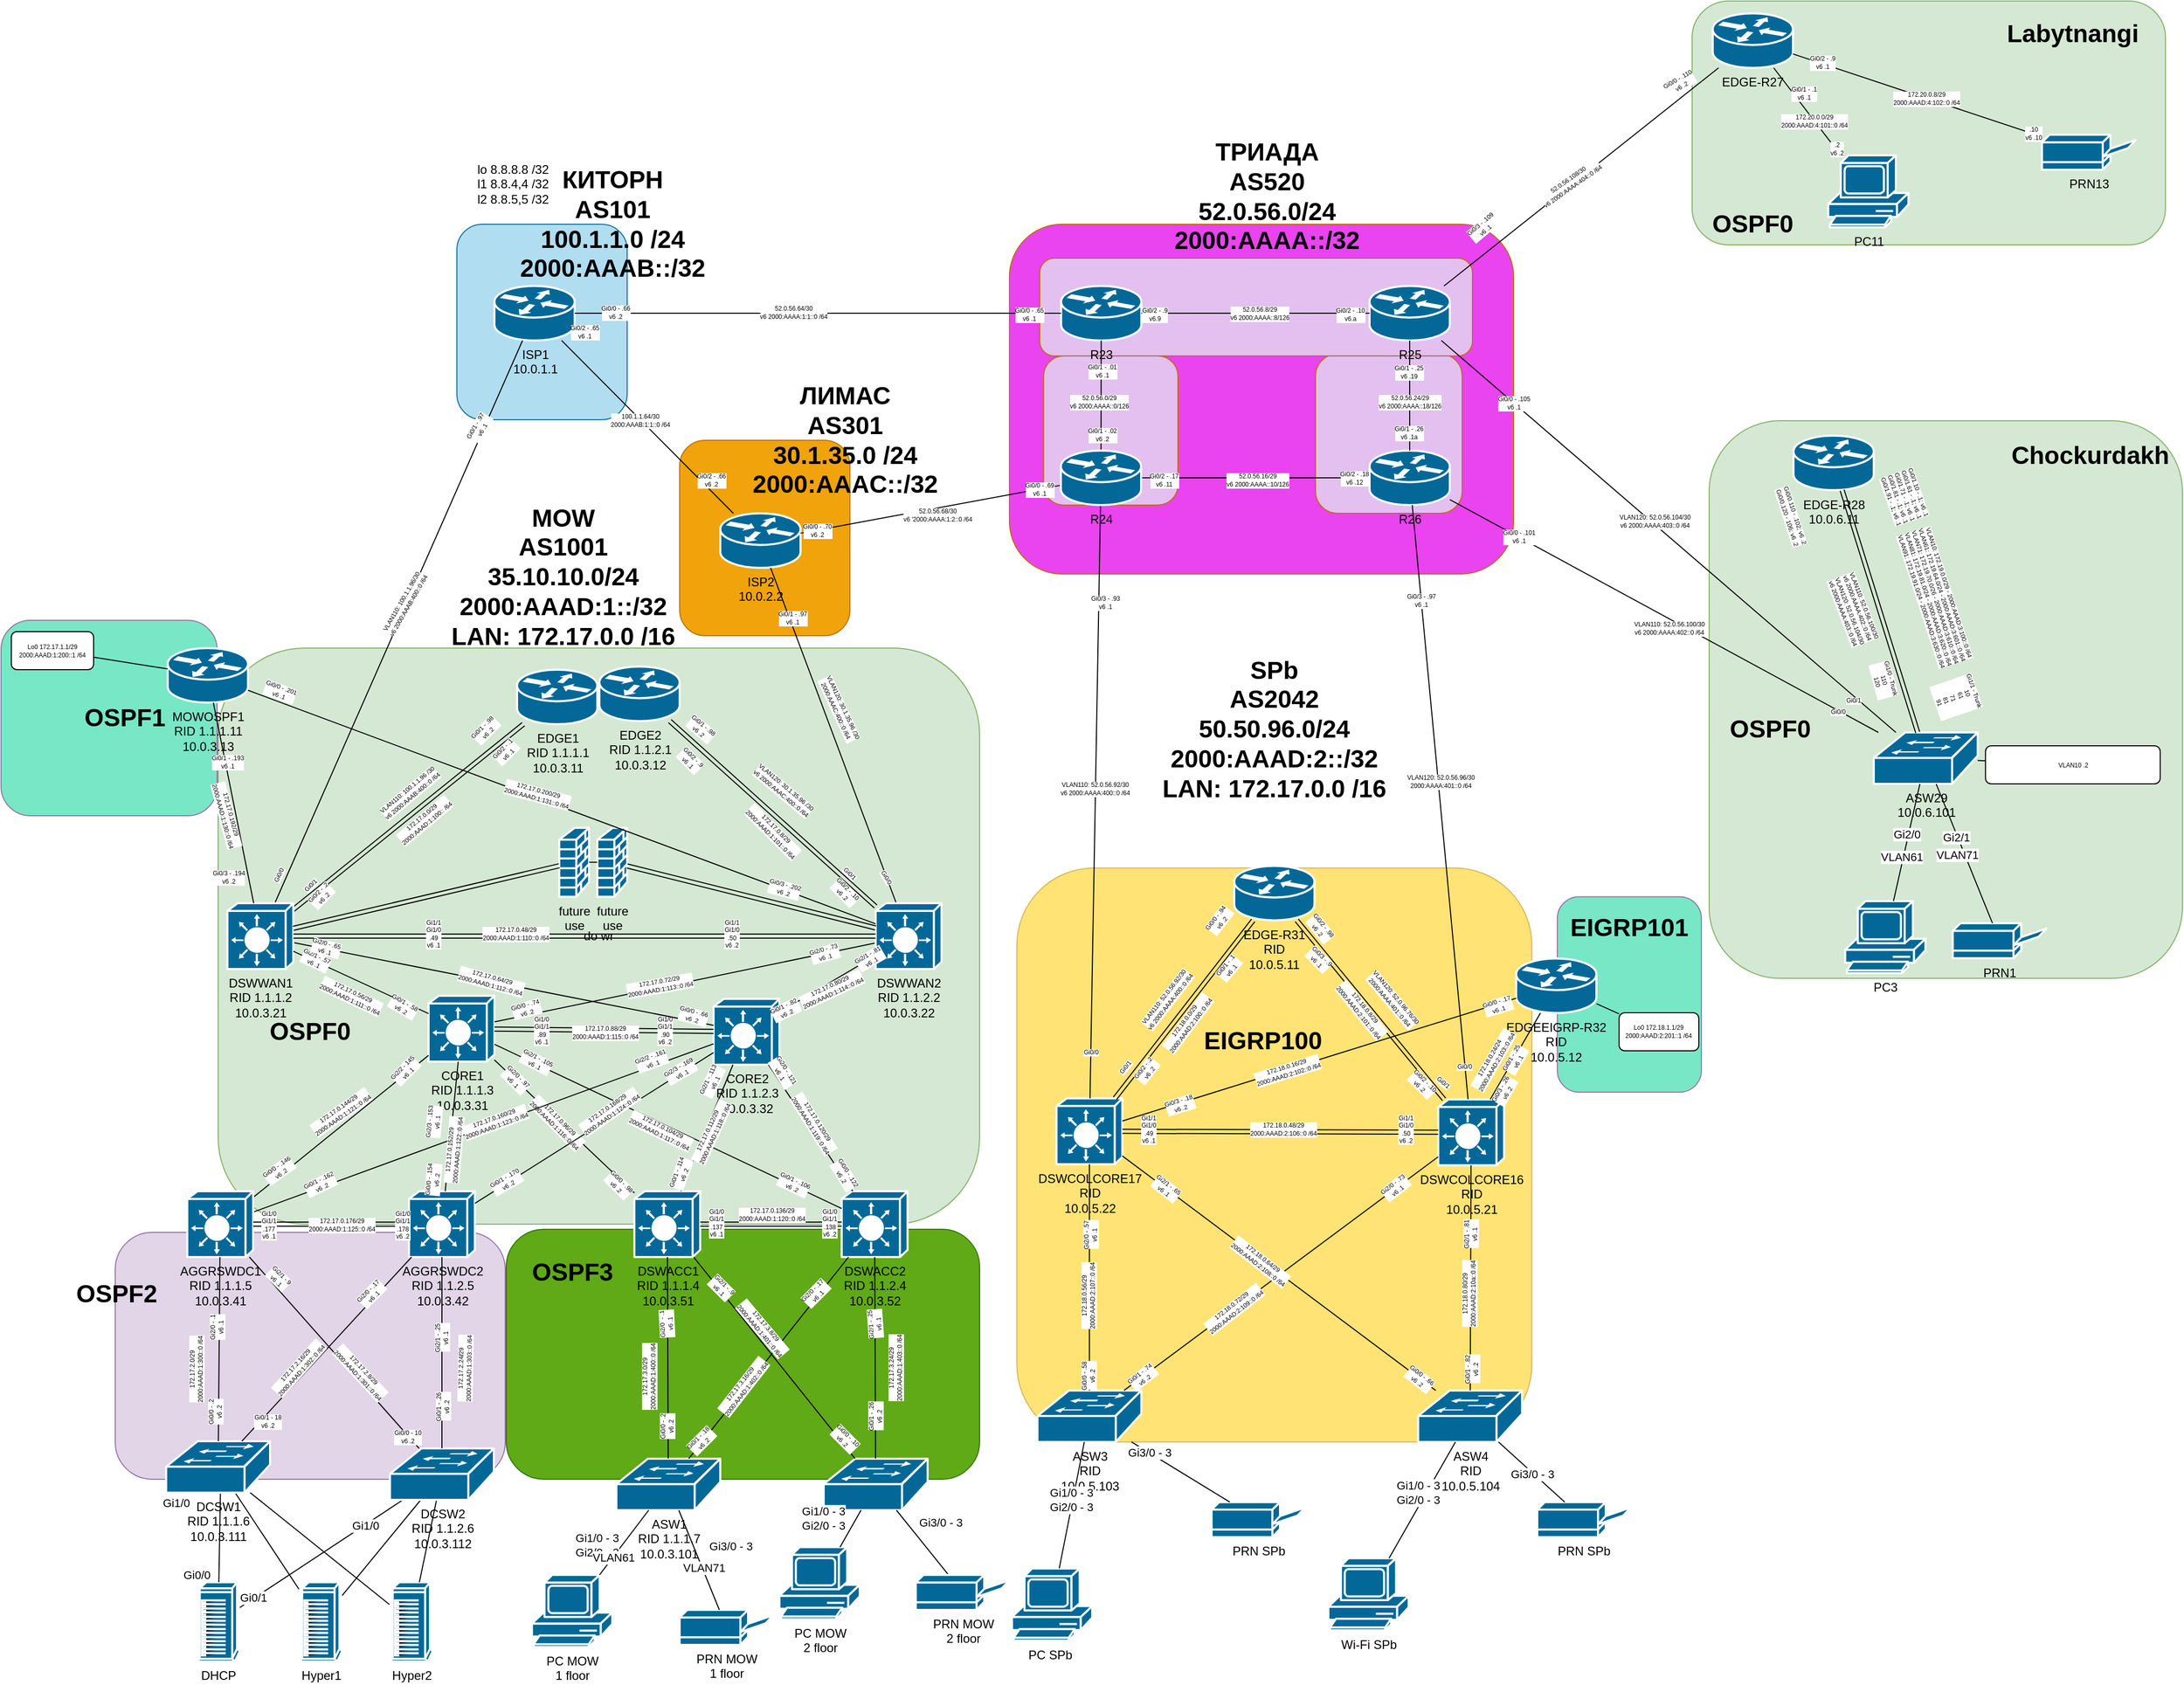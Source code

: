 <mxfile version="14.6.13" type="device" pages="6"><diagram name="L10" id="c37626ed-c26b-45fb-9056-f9ebc6bb27b6"><mxGraphModel dx="1278" dy="2602" grid="1" gridSize="10" guides="1" tooltips="1" connect="1" arrows="1" fold="1" page="1" pageScale="1" pageWidth="2336" pageHeight="1654" background="#ffffff" math="0" shadow="0"><root><mxCell id="0"/><mxCell id="1" parent="0"/><mxCell id="y0-hox_kMDJHg0kfnQtQ-53" value="" style="rounded=1;whiteSpace=wrap;html=1;strokeColor=#BD7000;fontColor=#ffffff;fillColor=#EA43F0;" parent="1" vertex="1"><mxGeometry x="1040" y="-1423" width="490" height="340" as="geometry"/></mxCell><mxCell id="SfjBHAU6PGrhMbVb6-LR-3" value="" style="rounded=1;whiteSpace=wrap;html=1;strokeColor=#BD7000;fontColor=#ffffff;fillColor=#E3C0F0;" parent="1" vertex="1"><mxGeometry x="1337.5" y="-1297" width="142.5" height="155" as="geometry"/></mxCell><mxCell id="SfjBHAU6PGrhMbVb6-LR-2" value="" style="rounded=1;whiteSpace=wrap;html=1;strokeColor=#BD7000;fontColor=#ffffff;fillColor=#E3C0F0;" parent="1" vertex="1"><mxGeometry x="1073.25" y="-1295" width="130.5" height="145" as="geometry"/></mxCell><mxCell id="SfjBHAU6PGrhMbVb6-LR-1" value="" style="rounded=1;whiteSpace=wrap;html=1;strokeColor=#BD7000;fontColor=#ffffff;fillColor=#E3C0F0;" parent="1" vertex="1"><mxGeometry x="1069.5" y="-1390" width="420.5" height="95" as="geometry"/></mxCell><mxCell id="y0-hox_kMDJHg0kfnQtQ-98" value="" style="rounded=1;whiteSpace=wrap;html=1;strokeColor=#d6b656;fillColor=#FFE375;" parent="1" vertex="1"><mxGeometry x="1047.23" y="-797.29" width="500.5" height="558" as="geometry"/></mxCell><mxCell id="y0-hox_kMDJHg0kfnQtQ-51" value="" style="rounded=1;whiteSpace=wrap;html=1;strokeColor=#BD7000;fillColor=#f0a30a;fontColor=#ffffff;" parent="1" vertex="1"><mxGeometry x="719.5" y="-1213" width="165.5" height="190" as="geometry"/></mxCell><mxCell id="y0-hox_kMDJHg0kfnQtQ-52" value="ЛИМАС&lt;br&gt;AS301&lt;br&gt;30.1.35.0 /24&lt;br&gt;2000:AAAC::/32" style="text;strokeColor=none;fillColor=none;html=1;fontSize=24;fontStyle=1;verticalAlign=middle;align=center;" parent="1" vertex="1"><mxGeometry x="830" y="-1233" width="100" height="40" as="geometry"/></mxCell><mxCell id="y0-hox_kMDJHg0kfnQtQ-49" value="" style="rounded=1;whiteSpace=wrap;html=1;strokeColor=#10739e;fillColor=#b1ddf0;" parent="1" vertex="1"><mxGeometry x="503" y="-1423" width="165.5" height="190" as="geometry"/></mxCell><mxCell id="qc0SO2xMl5Qo05UaM7SH-158" value="" style="rounded=1;whiteSpace=wrap;html=1;fillColor=#e1d5e7;strokeColor=#9673a6;" parent="1" vertex="1"><mxGeometry x="171" y="-443" width="379" height="240" as="geometry"/></mxCell><mxCell id="qc0SO2xMl5Qo05UaM7SH-161" value="" style="rounded=1;whiteSpace=wrap;html=1;fillColor=#60a917;strokeColor=#2D7600;fontColor=#ffffff;" parent="1" vertex="1"><mxGeometry x="551" y="-446" width="460" height="243" as="geometry"/></mxCell><mxCell id="qc0SO2xMl5Qo05UaM7SH-151" value="do wr" style="rounded=1;whiteSpace=wrap;html=1;fillColor=#d5e8d4;strokeColor=#82b366;" parent="1" vertex="1"><mxGeometry x="271" y="-1011" width="740" height="560" as="geometry"/></mxCell><UserObject label="CORE1&lt;br&gt;RID 1.1.1.3&lt;br&gt;10.0.3.31" link="file://E:\Study\GIT\Myotus-networks\LECTURES\MODULE02\Lecture10\labs\configs\03-03-CORE1.txt" linkTarget="_blank" id="qc0SO2xMl5Qo05UaM7SH-1"><mxCell style="shape=mxgraph.cisco.switches.layer_3_switch;html=1;pointerEvents=1;dashed=0;fillColor=#036897;strokeColor=#ffffff;strokeWidth=2;verticalLabelPosition=bottom;verticalAlign=top;align=center;outlineConnect=0;" parent="1" vertex="1"><mxGeometry x="475.5" y="-673" width="64" height="64" as="geometry"/></mxCell></UserObject><UserObject label="EDGE1&lt;br&gt;RID 1.1.1.1&lt;br&gt;10.0.3.11" link="file://E:\Study\GIT\Myotus-networks\LECTURES\MODULE02\Lecture10\labs\configs\03-01-EDGE1.txt" linkTarget="Lecture10" link1="file://E:\Study\GIT\Myotus-networks\LECTURES\MODULE02\Lecture10\labs\configs\03-01-EDGE1.txt" id="qc0SO2xMl5Qo05UaM7SH-4"><mxCell style="shape=mxgraph.cisco.routers.router;html=1;pointerEvents=1;dashed=0;fillColor=#036897;strokeColor=#ffffff;strokeWidth=2;verticalLabelPosition=bottom;verticalAlign=top;align=center;outlineConnect=0;" parent="1" vertex="1"><mxGeometry x="561.5" y="-990" width="78" height="53" as="geometry"/></mxCell></UserObject><UserObject label="ISP1&lt;br&gt;10.0.1.1" link="file://E:\Study\GIT\Myotus-networks\LECTURES\MODULE02\Lecture10\labs\configs\01-ISP1.txt" linkTarget="_blank" id="qc0SO2xMl5Qo05UaM7SH-6"><mxCell style="shape=mxgraph.cisco.routers.router;html=1;pointerEvents=1;dashed=0;fillColor=#036897;strokeColor=#ffffff;strokeWidth=2;verticalLabelPosition=bottom;verticalAlign=top;align=center;outlineConnect=0;" parent="1" vertex="1"><mxGeometry x="539.5" y="-1363" width="78" height="53" as="geometry"/></mxCell></UserObject><UserObject label="ISP2&lt;br&gt;10.0.2.2" link="file://E:\Study\GIT\Myotus-networks\LECTURES\MODULE02\Lecture10\labs\configs\02-ISP2.txt" linkTarget="_blank" id="qc0SO2xMl5Qo05UaM7SH-7"><mxCell style="shape=mxgraph.cisco.routers.router;html=1;pointerEvents=1;dashed=0;fillColor=#036897;strokeColor=#ffffff;strokeWidth=2;verticalLabelPosition=bottom;verticalAlign=top;align=center;outlineConnect=0;" parent="1" vertex="1"><mxGeometry x="759" y="-1142" width="78" height="53" as="geometry"/></mxCell></UserObject><mxCell id="qc0SO2xMl5Qo05UaM7SH-9" value="" style="endArrow=none;html=1;startArrow=none;shape=link;" parent="1" source="qc0SO2xMl5Qo05UaM7SH-4" target="qc0SO2xMl5Qo05UaM7SH-141" edge="1"><mxGeometry width="50" height="50" relative="1" as="geometry"><mxPoint x="566.07" y="-657.104" as="sourcePoint"/><mxPoint x="670" y="-633" as="targetPoint"/></mxGeometry></mxCell><mxCell id="M562mT83MVuhkEqb6exe-12" value="VLAN110: 100.1.1.96 /30&lt;br style=&quot;font-size: 6px&quot;&gt;v6 2000:AAAB:400::0 /64" style="edgeLabel;html=1;align=center;verticalAlign=middle;resizable=0;points=[];rotation=-40;fontSize=6;" parent="qc0SO2xMl5Qo05UaM7SH-9" vertex="1" connectable="0"><mxGeometry x="0.286" y="-5" relative="1" as="geometry"><mxPoint x="36" y="-45" as="offset"/></mxGeometry></mxCell><mxCell id="M562mT83MVuhkEqb6exe-13" value="Gi0/1 - .98&lt;br style=&quot;font-size: 6px&quot;&gt;v6 .2" style="edgeLabel;html=1;align=center;verticalAlign=middle;resizable=0;points=[];rotation=-45;fontSize=6;" parent="qc0SO2xMl5Qo05UaM7SH-9" vertex="1" connectable="0"><mxGeometry x="-0.802" y="-4" relative="1" as="geometry"><mxPoint x="-13" y="-9" as="offset"/></mxGeometry></mxCell><mxCell id="M562mT83MVuhkEqb6exe-17" value="172.17.0.0/29&lt;br&gt;2000:AAAD:1:100:: /64" style="edgeLabel;html=1;align=center;verticalAlign=middle;resizable=0;points=[];rotation=-40;fontSize=6;" parent="qc0SO2xMl5Qo05UaM7SH-9" vertex="1" connectable="0"><mxGeometry x="0.216" y="3" relative="1" as="geometry"><mxPoint x="36.76" y="-18.15" as="offset"/></mxGeometry></mxCell><mxCell id="r-y5P76wyBNrUsxSJHU0-6" value="Gi0/1" style="edgeLabel;html=1;align=center;verticalAlign=middle;resizable=0;points=[];rotation=-45;fontSize=6;" parent="qc0SO2xMl5Qo05UaM7SH-9" vertex="1" connectable="0"><mxGeometry x="0.797" y="-2" relative="1" as="geometry"><mxPoint x="-5" y="-3" as="offset"/></mxGeometry></mxCell><mxCell id="r-y5P76wyBNrUsxSJHU0-7" value="Gi0/2&amp;nbsp;- .2&lt;br&gt;v6 .2" style="edgeLabel;html=1;align=center;verticalAlign=middle;resizable=0;points=[];rotation=-45;fontSize=6;" parent="qc0SO2xMl5Qo05UaM7SH-9" vertex="1" connectable="0"><mxGeometry x="0.848" y="2" relative="1" as="geometry"><mxPoint x="8" y="-1" as="offset"/></mxGeometry></mxCell><mxCell id="r-y5P76wyBNrUsxSJHU0-10" value="Gi0/2&amp;nbsp;- .1&lt;br&gt;v6 .1" style="edgeLabel;html=1;align=center;verticalAlign=middle;resizable=0;points=[];rotation=-45;fontSize=6;" parent="qc0SO2xMl5Qo05UaM7SH-9" vertex="1" connectable="0"><mxGeometry x="-0.595" y="2" relative="1" as="geometry"><mxPoint x="26" y="-11" as="offset"/></mxGeometry></mxCell><mxCell id="qc0SO2xMl5Qo05UaM7SH-13" value="" style="endArrow=none;html=1;" parent="1" source="qc0SO2xMl5Qo05UaM7SH-2" target="qc0SO2xMl5Qo05UaM7SH-1" edge="1"><mxGeometry width="50" height="50" relative="1" as="geometry"><mxPoint x="620" y="-583" as="sourcePoint"/><mxPoint x="670" y="-633" as="targetPoint"/></mxGeometry></mxCell><mxCell id="M562mT83MVuhkEqb6exe-36" value="Gi2/2 - 145&lt;br&gt;v6 .1" style="edgeLabel;html=1;align=center;verticalAlign=middle;resizable=0;points=[];rotation=-45;fontSize=6;" parent="qc0SO2xMl5Qo05UaM7SH-13" vertex="1" connectable="0"><mxGeometry x="0.72" relative="1" as="geometry"><mxPoint x="1" y="-4" as="offset"/></mxGeometry></mxCell><mxCell id="y0-hox_kMDJHg0kfnQtQ-2" value="172.17.0.144/29&lt;br&gt;2000:AAAD:1:121::0 /64" style="edgeLabel;html=1;align=center;verticalAlign=middle;resizable=0;points=[];rotation=-35;fontSize=6;" parent="qc0SO2xMl5Qo05UaM7SH-13" vertex="1" connectable="0"><mxGeometry x="-0.248" relative="1" as="geometry"><mxPoint x="21" y="-31" as="offset"/></mxGeometry></mxCell><mxCell id="y0-hox_kMDJHg0kfnQtQ-3" value="Gi0/0 - .146&lt;br&gt;v6 .2" style="edgeLabel;html=1;align=center;verticalAlign=middle;resizable=0;points=[];rotation=-35;fontSize=6;" parent="qc0SO2xMl5Qo05UaM7SH-13" vertex="1" connectable="0"><mxGeometry x="-0.784" relative="1" as="geometry"><mxPoint x="6" y="-11" as="offset"/></mxGeometry></mxCell><mxCell id="qc0SO2xMl5Qo05UaM7SH-52" value="Hyper2" style="shape=mxgraph.cisco.computers_and_peripherals.ibm_tower;html=1;pointerEvents=1;dashed=0;fillColor=#036897;strokeColor=#ffffff;strokeWidth=2;verticalLabelPosition=bottom;verticalAlign=top;align=center;outlineConnect=0;" parent="1" vertex="1"><mxGeometry x="437.5" y="-102.86" width="42" height="77" as="geometry"/></mxCell><mxCell id="qc0SO2xMl5Qo05UaM7SH-53" value="" style="endArrow=none;html=1;" parent="1" source="y0-hox_kMDJHg0kfnQtQ-38" target="qc0SO2xMl5Qo05UaM7SH-52" edge="1"><mxGeometry width="50" height="50" relative="1" as="geometry"><mxPoint x="261.903" y="-228.5" as="sourcePoint"/><mxPoint x="600.5" y="-628.5" as="targetPoint"/></mxGeometry></mxCell><UserObject label="DHCP" link="file://E:\Study\GIT\Myotus-networks\LECTURES\MODULE02\Lecture10\labs\configs\DHCP.txt" linkTarget="_blank" id="qc0SO2xMl5Qo05UaM7SH-65"><mxCell style="shape=mxgraph.cisco.computers_and_peripherals.ibm_tower;html=1;pointerEvents=1;dashed=0;fillColor=#036897;strokeColor=#ffffff;strokeWidth=2;verticalLabelPosition=bottom;verticalAlign=top;align=center;outlineConnect=0;" parent="1" vertex="1"><mxGeometry x="250" y="-102.86" width="42" height="77" as="geometry"/></mxCell></UserObject><mxCell id="qc0SO2xMl5Qo05UaM7SH-66" value="Hyper1" style="shape=mxgraph.cisco.computers_and_peripherals.ibm_tower;html=1;pointerEvents=1;dashed=0;fillColor=#036897;strokeColor=#ffffff;strokeWidth=2;verticalLabelPosition=bottom;verticalAlign=top;align=center;outlineConnect=0;" parent="1" vertex="1"><mxGeometry x="349.5" y="-102.86" width="42" height="77" as="geometry"/></mxCell><mxCell id="qc0SO2xMl5Qo05UaM7SH-67" value="" style="endArrow=none;html=1;" parent="1" source="y0-hox_kMDJHg0kfnQtQ-38" target="qc0SO2xMl5Qo05UaM7SH-65" edge="1"><mxGeometry width="50" height="50" relative="1" as="geometry"><mxPoint x="117.938" y="-228.5" as="sourcePoint"/><mxPoint x="600.5" y="-628.5" as="targetPoint"/></mxGeometry></mxCell><mxCell id="D7sXYh5upmXCZzIflZqC-35" value="Gi1/0" style="edgeLabel;html=1;align=center;verticalAlign=middle;resizable=0;points=[];" parent="qc0SO2xMl5Qo05UaM7SH-67" vertex="1" connectable="0"><mxGeometry x="-0.531" relative="1" as="geometry"><mxPoint as="offset"/></mxGeometry></mxCell><mxCell id="D7sXYh5upmXCZzIflZqC-37" value="Gi0/1" style="edgeLabel;html=1;align=center;verticalAlign=middle;resizable=0;points=[];" parent="qc0SO2xMl5Qo05UaM7SH-67" vertex="1" connectable="0"><mxGeometry x="0.828" y="-1" relative="1" as="geometry"><mxPoint as="offset"/></mxGeometry></mxCell><mxCell id="qc0SO2xMl5Qo05UaM7SH-68" value="" style="endArrow=none;html=1;startArrow=none;" parent="1" target="qc0SO2xMl5Qo05UaM7SH-65" edge="1"><mxGeometry width="50" height="50" relative="1" as="geometry"><mxPoint x="273.5" y="-206.5" as="sourcePoint"/><mxPoint x="912.5" y="-661.5" as="targetPoint"/></mxGeometry></mxCell><mxCell id="D7sXYh5upmXCZzIflZqC-34" value="Gi1/0" style="edgeLabel;html=1;align=center;verticalAlign=middle;resizable=0;points=[];" parent="qc0SO2xMl5Qo05UaM7SH-68" vertex="1" connectable="0"><mxGeometry x="-0.085" relative="1" as="geometry"><mxPoint x="-43" y="-21" as="offset"/></mxGeometry></mxCell><mxCell id="D7sXYh5upmXCZzIflZqC-36" value="Gi0/0" style="edgeLabel;html=1;align=center;verticalAlign=middle;resizable=0;points=[];" parent="qc0SO2xMl5Qo05UaM7SH-68" vertex="1" connectable="0"><mxGeometry x="0.667" y="-1" relative="1" as="geometry"><mxPoint x="-21" y="10" as="offset"/></mxGeometry></mxCell><mxCell id="qc0SO2xMl5Qo05UaM7SH-70" value="" style="endArrow=none;html=1;" parent="1" source="y0-hox_kMDJHg0kfnQtQ-38" target="qc0SO2xMl5Qo05UaM7SH-66" edge="1"><mxGeometry width="50" height="50" relative="1" as="geometry"><mxPoint x="229.384" y="-228.5" as="sourcePoint"/><mxPoint x="1100.5" y="-681.5" as="targetPoint"/></mxGeometry></mxCell><mxCell id="qc0SO2xMl5Qo05UaM7SH-75" value="" style="endArrow=none;html=1;" parent="1" source="qc0SO2xMl5Qo05UaM7SH-141" target="qc0SO2xMl5Qo05UaM7SH-6" edge="1"><mxGeometry x="-0.108" y="-5" width="50" height="50" relative="1" as="geometry"><mxPoint x="460" y="-1003" as="sourcePoint"/><mxPoint x="510" y="-1053" as="targetPoint"/><mxPoint as="offset"/></mxGeometry></mxCell><mxCell id="M562mT83MVuhkEqb6exe-4" value="VLAN110: 100.1.1.96/30&lt;br style=&quot;font-size: 6px&quot;&gt;v6 2000:AAAB:400::0 /64" style="edgeLabel;html=1;align=center;verticalAlign=middle;resizable=0;points=[];rotation=-60;fontSize=6;" parent="qc0SO2xMl5Qo05UaM7SH-75" vertex="1" connectable="0"><mxGeometry x="0.221" y="1" relative="1" as="geometry"><mxPoint x="-19.73" y="44.05" as="offset"/></mxGeometry></mxCell><mxCell id="M562mT83MVuhkEqb6exe-8" value="Gi0/1 - .97&lt;br style=&quot;font-size: 6px&quot;&gt;v6 .1" style="edgeLabel;html=1;align=center;verticalAlign=middle;resizable=0;points=[];rotation=-60;fontSize=6;" parent="qc0SO2xMl5Qo05UaM7SH-75" vertex="1" connectable="0"><mxGeometry x="0.728" relative="1" as="geometry"><mxPoint x="-10.15" y="10.74" as="offset"/></mxGeometry></mxCell><mxCell id="r-y5P76wyBNrUsxSJHU0-8" value="Gi0/0" style="edgeLabel;html=1;align=center;verticalAlign=middle;resizable=0;points=[];rotation=-65;fontSize=6;" parent="qc0SO2xMl5Qo05UaM7SH-75" vertex="1" connectable="0"><mxGeometry x="-0.894" relative="1" as="geometry"><mxPoint x="-9" y="2" as="offset"/></mxGeometry></mxCell><mxCell id="qc0SO2xMl5Qo05UaM7SH-80" value="" style="endArrow=none;html=1;" parent="1" source="qc0SO2xMl5Qo05UaM7SH-142" target="qc0SO2xMl5Qo05UaM7SH-7" edge="1"><mxGeometry width="50" height="50" relative="1" as="geometry"><mxPoint x="459" y="-1094" as="sourcePoint"/><mxPoint x="459" y="-1270" as="targetPoint"/></mxGeometry></mxCell><mxCell id="M562mT83MVuhkEqb6exe-9" value="VLAN120: 30.1.35.96 /30&lt;br&gt;2000:AAAC:400::0 /64" style="edgeLabel;html=1;align=center;verticalAlign=middle;resizable=0;points=[];rotation=65;fontSize=6;" parent="qc0SO2xMl5Qo05UaM7SH-80" vertex="1" connectable="0"><mxGeometry x="0.128" y="-2" relative="1" as="geometry"><mxPoint x="11.55" y="-4.17" as="offset"/></mxGeometry></mxCell><mxCell id="M562mT83MVuhkEqb6exe-10" value="Gi0/1 - .97&lt;br style=&quot;font-size: 6px&quot;&gt;v6 .1" style="edgeLabel;html=1;align=center;verticalAlign=middle;resizable=0;points=[];fontSize=6;" parent="qc0SO2xMl5Qo05UaM7SH-80" vertex="1" connectable="0"><mxGeometry x="0.695" y="-2" relative="1" as="geometry"><mxPoint as="offset"/></mxGeometry></mxCell><mxCell id="M562mT83MVuhkEqb6exe-66" value="Gi0/0" style="edgeLabel;html=1;align=center;verticalAlign=middle;resizable=0;points=[];rotation=60;fontSize=6;" parent="qc0SO2xMl5Qo05UaM7SH-80" vertex="1" connectable="0"><mxGeometry x="-0.846" relative="1" as="geometry"><mxPoint as="offset"/></mxGeometry></mxCell><UserObject label="DSWACC2&lt;br&gt;RID 1.1.2.4&lt;br&gt;10.0.3.52" link="file://E:\Study\GIT\Myotus-networks\LECTURES\MODULE02\Lecture10\labs\configs\03-05-DSWACC2.txt" linkTarget="_blank" id="qc0SO2xMl5Qo05UaM7SH-82"><mxCell style="shape=mxgraph.cisco.switches.layer_3_switch;html=1;pointerEvents=1;dashed=0;fillColor=#036897;strokeColor=#ffffff;strokeWidth=2;verticalLabelPosition=bottom;verticalAlign=top;align=center;outlineConnect=0;" parent="1" vertex="1"><mxGeometry x="877" y="-483" width="64" height="64" as="geometry"/></mxCell></UserObject><mxCell id="qc0SO2xMl5Qo05UaM7SH-83" value="" style="endArrow=none;html=1;" parent="1" source="qc0SO2xMl5Qo05UaM7SH-82" target="qc0SO2xMl5Qo05UaM7SH-1" edge="1"><mxGeometry width="50" height="50" relative="1" as="geometry"><mxPoint x="340" y="-573" as="sourcePoint"/><mxPoint x="390" y="-623" as="targetPoint"/></mxGeometry></mxCell><mxCell id="M562mT83MVuhkEqb6exe-34" value="Gi2/1 - .105&lt;br&gt;v6 .1" style="edgeLabel;html=1;align=center;verticalAlign=middle;resizable=0;points=[];rotation=27;fontSize=6;" parent="qc0SO2xMl5Qo05UaM7SH-83" vertex="1" connectable="0"><mxGeometry x="0.896" y="2" relative="1" as="geometry"><mxPoint x="24" y="6" as="offset"/></mxGeometry></mxCell><mxCell id="M562mT83MVuhkEqb6exe-44" value="Gi0/1 - .106&lt;br&gt;v6 .2" style="edgeLabel;html=1;align=center;verticalAlign=middle;resizable=0;points=[];rotation=25;fontSize=6;" parent="qc0SO2xMl5Qo05UaM7SH-83" vertex="1" connectable="0"><mxGeometry x="-0.821" relative="1" as="geometry"><mxPoint x="-17" y="-10" as="offset"/></mxGeometry></mxCell><mxCell id="M562mT83MVuhkEqb6exe-49" value="172.17.0.104/29&lt;br&gt;2000:AAAD:1:117::0 /64" style="edgeLabel;html=1;align=center;verticalAlign=middle;resizable=0;points=[];rotation=26;fontSize=6;" parent="qc0SO2xMl5Qo05UaM7SH-83" vertex="1" connectable="0"><mxGeometry x="-0.145" relative="1" as="geometry"><mxPoint x="-32" y="-8" as="offset"/></mxGeometry></mxCell><UserObject label="&lt;br&gt;" link="file://E:\Study\GIT\Myotus-networks\LECTURES\MODULE02\Lecture10\labs\configs\03-10-ASW2.txt" id="qc0SO2xMl5Qo05UaM7SH-84"><mxCell style="shape=mxgraph.cisco.switches.workgroup_switch;html=1;pointerEvents=1;dashed=0;fillColor=#036897;strokeColor=#ffffff;strokeWidth=2;verticalLabelPosition=bottom;verticalAlign=top;align=center;outlineConnect=0;" parent="1" vertex="1"><mxGeometry x="859.5" y="-223" width="101" height="50" as="geometry"/></mxCell></UserObject><UserObject label="ASW1&lt;br&gt;RID 1.1.1.7&lt;br&gt;10.0.3.101" link="file://E:\Study\GIT\Myotus-networks\LECTURES\MODULE02\Lecture10\labs\configs\03-10-ASW1.txt" id="qc0SO2xMl5Qo05UaM7SH-85"><mxCell style="shape=mxgraph.cisco.switches.workgroup_switch;html=1;pointerEvents=1;dashed=0;fillColor=#036897;strokeColor=#ffffff;strokeWidth=2;verticalLabelPosition=bottom;verticalAlign=top;align=center;outlineConnect=0;" parent="1" vertex="1"><mxGeometry x="658" y="-223" width="101" height="50" as="geometry"/></mxCell></UserObject><mxCell id="qc0SO2xMl5Qo05UaM7SH-86" value="" style="endArrow=none;html=1;" parent="1" source="qc0SO2xMl5Qo05UaM7SH-84" target="qc0SO2xMl5Qo05UaM7SH-82" edge="1"><mxGeometry width="50" height="50" relative="1" as="geometry"><mxPoint x="694" y="-486" as="sourcePoint"/><mxPoint x="744" y="-536" as="targetPoint"/></mxGeometry></mxCell><mxCell id="y0-hox_kMDJHg0kfnQtQ-28" value="172.17.3.24/29&lt;br&gt;2000:AAAD:1:403::0 /64" style="edgeLabel;html=1;align=center;verticalAlign=middle;resizable=0;points=[];rotation=-90;fontSize=6;" parent="qc0SO2xMl5Qo05UaM7SH-86" vertex="1" connectable="0"><mxGeometry x="-0.109" y="2" relative="1" as="geometry"><mxPoint x="22" as="offset"/></mxGeometry></mxCell><mxCell id="y0-hox_kMDJHg0kfnQtQ-35" value="Gi2/1 - .25&lt;br&gt;v6 .1" style="edgeLabel;html=1;align=center;verticalAlign=middle;resizable=0;points=[];rotation=-94;fontSize=6;" parent="qc0SO2xMl5Qo05UaM7SH-86" vertex="1" connectable="0"><mxGeometry x="0.666" relative="1" as="geometry"><mxPoint y="33" as="offset"/></mxGeometry></mxCell><mxCell id="y0-hox_kMDJHg0kfnQtQ-36" value="Gi0/1 - .26&lt;br&gt;v6 .2" style="edgeLabel;html=1;align=center;verticalAlign=middle;resizable=0;points=[];rotation=-90;fontSize=6;" parent="qc0SO2xMl5Qo05UaM7SH-86" vertex="1" connectable="0"><mxGeometry x="-0.803" relative="1" as="geometry"><mxPoint y="-21" as="offset"/></mxGeometry></mxCell><mxCell id="qc0SO2xMl5Qo05UaM7SH-87" value="" style="endArrow=none;html=1;" parent="1" source="qc0SO2xMl5Qo05UaM7SH-85" target="qc0SO2xMl5Qo05UaM7SH-82" edge="1"><mxGeometry width="50" height="50" relative="1" as="geometry"><mxPoint x="785.394" y="-166" as="sourcePoint"/><mxPoint x="874.5" y="-238.105" as="targetPoint"/></mxGeometry></mxCell><mxCell id="y0-hox_kMDJHg0kfnQtQ-27" value="172.17.3.16/29&lt;br&gt;2000:AAAD:1:402::0 /64" style="edgeLabel;html=1;align=center;verticalAlign=middle;resizable=0;points=[];rotation=308;fontSize=6;" parent="qc0SO2xMl5Qo05UaM7SH-87" vertex="1" connectable="0"><mxGeometry x="-0.328" y="1" relative="1" as="geometry"><mxPoint x="1.3" y="-3.55" as="offset"/></mxGeometry></mxCell><mxCell id="y0-hox_kMDJHg0kfnQtQ-33" value="Gi0/1 - .18&lt;br&gt;v6 .2" style="edgeLabel;html=1;align=center;verticalAlign=middle;resizable=0;points=[];rotation=-45;fontSize=6;" parent="qc0SO2xMl5Qo05UaM7SH-87" vertex="1" connectable="0"><mxGeometry x="-0.861" y="2" relative="1" as="geometry"><mxPoint x="2" y="-2" as="offset"/></mxGeometry></mxCell><mxCell id="y0-hox_kMDJHg0kfnQtQ-34" value="Gi2/0 - .17&lt;br&gt;v6 .1" style="edgeLabel;html=1;align=center;verticalAlign=middle;resizable=0;points=[];rotation=-45;fontSize=6;" parent="qc0SO2xMl5Qo05UaM7SH-87" vertex="1" connectable="0"><mxGeometry x="0.839" relative="1" as="geometry"><mxPoint x="-21" y="20" as="offset"/></mxGeometry></mxCell><mxCell id="qc0SO2xMl5Qo05UaM7SH-89" value="PC MOW&lt;br&gt;2 floor" style="shape=mxgraph.cisco.computers_and_peripherals.pc;html=1;pointerEvents=1;dashed=0;fillColor=#036897;strokeColor=#ffffff;strokeWidth=2;verticalLabelPosition=bottom;verticalAlign=top;align=center;outlineConnect=0;" parent="1" vertex="1"><mxGeometry x="816.5" y="-137" width="78" height="70" as="geometry"/></mxCell><mxCell id="qc0SO2xMl5Qo05UaM7SH-91" value="PC MOW&lt;br&gt;1 floor" style="shape=mxgraph.cisco.computers_and_peripherals.pc;html=1;pointerEvents=1;dashed=0;fillColor=#036897;strokeColor=#ffffff;strokeWidth=2;verticalLabelPosition=bottom;verticalAlign=top;align=center;outlineConnect=0;" parent="1" vertex="1"><mxGeometry x="576" y="-110.0" width="78" height="70" as="geometry"/></mxCell><mxCell id="qc0SO2xMl5Qo05UaM7SH-94" value="" style="endArrow=none;html=1;" parent="1" source="qc0SO2xMl5Qo05UaM7SH-89" target="qc0SO2xMl5Qo05UaM7SH-84" edge="1"><mxGeometry width="50" height="50" relative="1" as="geometry"><mxPoint x="695" y="-320" as="sourcePoint"/><mxPoint x="745" y="-370" as="targetPoint"/></mxGeometry></mxCell><mxCell id="D7sXYh5upmXCZzIflZqC-30" value="Gi1/0 - 3&lt;br&gt;Gi2/0 - 3" style="edgeLabel;html=1;align=center;verticalAlign=middle;resizable=0;points=[];" parent="qc0SO2xMl5Qo05UaM7SH-94" vertex="1" connectable="0"><mxGeometry x="0.519" y="1" relative="1" as="geometry"><mxPoint x="-31" as="offset"/></mxGeometry></mxCell><mxCell id="qc0SO2xMl5Qo05UaM7SH-96" value="" style="endArrow=none;html=1;" parent="1" source="qc0SO2xMl5Qo05UaM7SH-159" target="qc0SO2xMl5Qo05UaM7SH-84" edge="1"><mxGeometry width="50" height="50" relative="1" as="geometry"><mxPoint x="945.981" y="-137.0" as="sourcePoint"/><mxPoint x="752.306" y="50" as="targetPoint"/></mxGeometry></mxCell><mxCell id="D7sXYh5upmXCZzIflZqC-31" value="Gi3/0 - 3" style="edgeLabel;html=1;align=center;verticalAlign=middle;resizable=0;points=[];" parent="qc0SO2xMl5Qo05UaM7SH-96" vertex="1" connectable="0"><mxGeometry x="0.354" relative="1" as="geometry"><mxPoint x="26" y="-9" as="offset"/></mxGeometry></mxCell><mxCell id="qc0SO2xMl5Qo05UaM7SH-99" value="" style="endArrow=none;html=1;" parent="1" source="qc0SO2xMl5Qo05UaM7SH-91" target="qc0SO2xMl5Qo05UaM7SH-85" edge="1"><mxGeometry width="50" height="50" relative="1" as="geometry"><mxPoint x="586.25" y="70" as="sourcePoint"/><mxPoint x="596.75" y="40" as="targetPoint"/></mxGeometry></mxCell><mxCell id="D7sXYh5upmXCZzIflZqC-28" value="Gi1/0 - 3&lt;br&gt;Gi2/0 - 3" style="edgeLabel;html=1;align=center;verticalAlign=middle;resizable=0;points=[];" parent="qc0SO2xMl5Qo05UaM7SH-99" vertex="1" connectable="0"><mxGeometry x="0.572" y="-1" relative="1" as="geometry"><mxPoint x="-41" y="20" as="offset"/></mxGeometry></mxCell><mxCell id="t0932uEmO6x1osbh6yxj-3" value="VLAN61" style="edgeLabel;html=1;align=center;verticalAlign=middle;resizable=0;points=[];" parent="qc0SO2xMl5Qo05UaM7SH-99" vertex="1" connectable="0"><mxGeometry x="-0.45" relative="1" as="geometry"><mxPoint as="offset"/></mxGeometry></mxCell><mxCell id="qc0SO2xMl5Qo05UaM7SH-47" value="future&lt;br&gt;use" style="shape=mxgraph.cisco.security.firewall;html=1;pointerEvents=1;dashed=0;fillColor=#036897;strokeColor=#ffffff;strokeWidth=2;verticalLabelPosition=bottom;verticalAlign=top;align=center;outlineConnect=0;" parent="1" vertex="1"><mxGeometry x="602.5" y="-836.29" width="29" height="67" as="geometry"/></mxCell><mxCell id="qc0SO2xMl5Qo05UaM7SH-103" value="" style="endArrow=none;html=1;" parent="1" source="qc0SO2xMl5Qo05UaM7SH-52" target="y0-hox_kMDJHg0kfnQtQ-37" edge="1"><mxGeometry width="50" height="50" relative="1" as="geometry"><mxPoint x="183.327" y="-548.5" as="sourcePoint"/><mxPoint x="174.5" y="-236.435" as="targetPoint"/></mxGeometry></mxCell><UserObject label="EDGE2&lt;br&gt;RID 1.1.2.1&lt;br&gt;10.0.3.12" link="file://E:\Study\GIT\Myotus-networks\LECTURES\MODULE02\Lecture10\labs\configs\03-01-EDGE2.txt" linkTarget="_blank" id="qc0SO2xMl5Qo05UaM7SH-107"><mxCell style="shape=mxgraph.cisco.routers.router;html=1;pointerEvents=1;dashed=0;fillColor=#036897;strokeColor=#ffffff;strokeWidth=2;verticalLabelPosition=bottom;verticalAlign=top;align=center;outlineConnect=0;" parent="1" vertex="1"><mxGeometry x="641.5" y="-993" width="78" height="53" as="geometry"/></mxCell></UserObject><mxCell id="qc0SO2xMl5Qo05UaM7SH-108" value="future&lt;br&gt;use" style="shape=mxgraph.cisco.security.firewall;html=1;pointerEvents=1;dashed=0;fillColor=#036897;strokeColor=#ffffff;strokeWidth=2;verticalLabelPosition=bottom;verticalAlign=top;align=center;outlineConnect=0;" parent="1" vertex="1"><mxGeometry x="639.5" y="-836.29" width="29" height="67" as="geometry"/></mxCell><UserObject label="CORE2&lt;br&gt;RID 1.1.2.3&lt;br&gt;10.0.3.32" link="file://E:\Study\GIT\Myotus-networks\LECTURES\MODULE02\Lecture10\labs\configs\03-03-CORE2.txt" linkTarget="_blank" id="qc0SO2xMl5Qo05UaM7SH-117"><mxCell style="shape=mxgraph.cisco.switches.layer_3_switch;html=1;pointerEvents=1;dashed=0;fillColor=#036897;strokeColor=#ffffff;strokeWidth=2;verticalLabelPosition=bottom;verticalAlign=top;align=center;outlineConnect=0;" parent="1" vertex="1"><mxGeometry x="752.5" y="-670" width="64" height="64" as="geometry"/></mxCell></UserObject><UserObject label="DSWACC1&lt;br&gt;RID 1.1.1.4&lt;br&gt;10.0.3.51" link="file://E:\Study\GIT\Myotus-networks\LECTURES\MODULE02\Lecture10\labs\configs\03-05-DSWACC1.txt" linkTarget="_blank" id="qc0SO2xMl5Qo05UaM7SH-119"><mxCell style="shape=mxgraph.cisco.switches.layer_3_switch;html=1;pointerEvents=1;dashed=0;fillColor=#036897;strokeColor=#ffffff;strokeWidth=2;verticalLabelPosition=bottom;verticalAlign=top;align=center;outlineConnect=0;" parent="1" vertex="1"><mxGeometry x="675.5" y="-483" width="64" height="64" as="geometry"/></mxCell></UserObject><mxCell id="qc0SO2xMl5Qo05UaM7SH-120" value="" style="endArrow=none;html=1;" parent="1" source="qc0SO2xMl5Qo05UaM7SH-82" target="qc0SO2xMl5Qo05UaM7SH-117" edge="1"><mxGeometry width="50" height="50" relative="1" as="geometry"><mxPoint x="724" y="-506.41" as="sourcePoint"/><mxPoint x="584.5" y="-573.59" as="targetPoint"/></mxGeometry></mxCell><mxCell id="M562mT83MVuhkEqb6exe-45" value="Gi0/0 - .122&lt;br&gt;v6 .2" style="edgeLabel;html=1;align=center;verticalAlign=middle;resizable=0;points=[];rotation=58;fontSize=6;" parent="qc0SO2xMl5Qo05UaM7SH-120" vertex="1" connectable="0"><mxGeometry x="-0.736" y="1" relative="1" as="geometry"><mxPoint x="4" y="-1" as="offset"/></mxGeometry></mxCell><mxCell id="M562mT83MVuhkEqb6exe-47" value="Gi2/0 - .121&lt;br&gt;v6 .1" style="edgeLabel;html=1;align=center;verticalAlign=middle;resizable=0;points=[];rotation=58;fontSize=6;" parent="qc0SO2xMl5Qo05UaM7SH-120" vertex="1" connectable="0"><mxGeometry x="0.847" relative="1" as="geometry"><mxPoint x="8" y="-3" as="offset"/></mxGeometry></mxCell><mxCell id="M562mT83MVuhkEqb6exe-52" value="172.17.0.120/29&lt;br&gt;2000:AAAD:1:119::0 /64" style="edgeLabel;html=1;align=center;verticalAlign=middle;resizable=0;points=[];rotation=58;fontSize=6;" parent="qc0SO2xMl5Qo05UaM7SH-120" vertex="1" connectable="0"><mxGeometry x="-0.08" relative="1" as="geometry"><mxPoint y="-10" as="offset"/></mxGeometry></mxCell><mxCell id="qc0SO2xMl5Qo05UaM7SH-121" value="" style="endArrow=none;html=1;" parent="1" source="qc0SO2xMl5Qo05UaM7SH-119" target="qc0SO2xMl5Qo05UaM7SH-1" edge="1"><mxGeometry width="50" height="50" relative="1" as="geometry"><mxPoint x="724" y="-491" as="sourcePoint"/><mxPoint x="584.5" y="-491" as="targetPoint"/></mxGeometry></mxCell><mxCell id="M562mT83MVuhkEqb6exe-33" value="Gi2/0 -&amp;nbsp;.97&lt;br&gt;v6 .1" style="edgeLabel;html=1;align=center;verticalAlign=middle;resizable=0;points=[];rotation=45;fontSize=6;" parent="qc0SO2xMl5Qo05UaM7SH-121" vertex="1" connectable="0"><mxGeometry x="0.84" y="-2" relative="1" as="geometry"><mxPoint x="8" y="9" as="offset"/></mxGeometry></mxCell><mxCell id="M562mT83MVuhkEqb6exe-40" value="Gi0/0 - .98&lt;br&gt;v6 .2" style="edgeLabel;html=1;align=center;verticalAlign=middle;resizable=0;points=[];rotation=45;fontSize=6;" parent="qc0SO2xMl5Qo05UaM7SH-121" vertex="1" connectable="0"><mxGeometry x="-0.86" relative="1" as="geometry"><mxPoint x="-6" as="offset"/></mxGeometry></mxCell><mxCell id="M562mT83MVuhkEqb6exe-48" value="172.17.0.96/29&lt;br&gt;2000:AAAD:1:116::0 /64" style="edgeLabel;html=1;align=center;verticalAlign=middle;resizable=0;points=[];rotation=45;fontSize=6;" parent="qc0SO2xMl5Qo05UaM7SH-121" vertex="1" connectable="0"><mxGeometry x="-0.189" y="1" relative="1" as="geometry"><mxPoint x="-20" y="-17" as="offset"/></mxGeometry></mxCell><mxCell id="qc0SO2xMl5Qo05UaM7SH-122" value="" style="endArrow=none;html=1;" parent="1" source="qc0SO2xMl5Qo05UaM7SH-119" target="qc0SO2xMl5Qo05UaM7SH-117" edge="1"><mxGeometry width="50" height="50" relative="1" as="geometry"><mxPoint x="724" y="-506.41" as="sourcePoint"/><mxPoint x="584.5" y="-573.59" as="targetPoint"/></mxGeometry></mxCell><mxCell id="M562mT83MVuhkEqb6exe-41" value="Gi0/1 - .114&lt;br&gt;v6 .2" style="edgeLabel;html=1;align=center;verticalAlign=middle;resizable=0;points=[];rotation=290;fontSize=6;" parent="qc0SO2xMl5Qo05UaM7SH-122" vertex="1" connectable="0"><mxGeometry x="-0.786" relative="1" as="geometry"><mxPoint x="-6" y="-4" as="offset"/></mxGeometry></mxCell><mxCell id="M562mT83MVuhkEqb6exe-46" value="Gi2/1 - .113&lt;br&gt;v6 .1" style="edgeLabel;html=1;align=center;verticalAlign=middle;resizable=0;points=[];rotation=-65;fontSize=6;" parent="qc0SO2xMl5Qo05UaM7SH-122" vertex="1" connectable="0"><mxGeometry x="0.554" y="1" relative="1" as="geometry"><mxPoint x="-9" y="-11" as="offset"/></mxGeometry></mxCell><mxCell id="M562mT83MVuhkEqb6exe-51" value="172.17.0.112/29&lt;br&gt;2000:AAAD:1:118::0 /64" style="edgeLabel;html=1;align=center;verticalAlign=middle;resizable=0;points=[];rotation=-65;fontSize=6;" parent="qc0SO2xMl5Qo05UaM7SH-122" vertex="1" connectable="0"><mxGeometry x="-0.081" y="-1" relative="1" as="geometry"><mxPoint x="5" y="-1" as="offset"/></mxGeometry></mxCell><UserObject label="AGGRSWDC2&lt;br&gt;RID 1.1.2.5&lt;br&gt;10.0.3.42" link="file://E:\Study\GIT\Myotus-networks\LECTURES\MODULE02\Lecture10\labs\configs\03-04-AGGRSWDC2.txt" linkTarget="_blank" id="qc0SO2xMl5Qo05UaM7SH-123"><mxCell style="shape=mxgraph.cisco.switches.layer_3_switch;html=1;pointerEvents=1;dashed=0;fillColor=#036897;strokeColor=#ffffff;strokeWidth=2;verticalLabelPosition=bottom;verticalAlign=top;align=center;outlineConnect=0;" parent="1" vertex="1"><mxGeometry x="456.5" y="-483" width="64" height="64" as="geometry"/></mxCell></UserObject><mxCell id="qc0SO2xMl5Qo05UaM7SH-126" value="" style="endArrow=none;html=1;" parent="1" source="qc0SO2xMl5Qo05UaM7SH-1" target="qc0SO2xMl5Qo05UaM7SH-142" edge="1"><mxGeometry width="50" height="50" relative="1" as="geometry"><mxPoint x="520" y="-533" as="sourcePoint"/><mxPoint x="570" y="-583" as="targetPoint"/></mxGeometry></mxCell><mxCell id="M562mT83MVuhkEqb6exe-39" value="Gi0/0 - .74&lt;br&gt;v6 .2" style="edgeLabel;html=1;align=center;verticalAlign=middle;resizable=0;points=[];rotation=-15;fontSize=6;" parent="qc0SO2xMl5Qo05UaM7SH-126" vertex="1" connectable="0"><mxGeometry x="-0.783" relative="1" as="geometry"><mxPoint x="-10" y="-4" as="offset"/></mxGeometry></mxCell><mxCell id="M562mT83MVuhkEqb6exe-55" value="Gi2/0 - .73&lt;br&gt;v6 .1" style="edgeLabel;html=1;align=center;verticalAlign=middle;resizable=0;points=[];rotation=-15;fontSize=6;" parent="qc0SO2xMl5Qo05UaM7SH-126" vertex="1" connectable="0"><mxGeometry x="0.725" relative="1" as="geometry"><mxPoint as="offset"/></mxGeometry></mxCell><mxCell id="M562mT83MVuhkEqb6exe-64" value="172.17.0.72/29&lt;br&gt;2000:AAAD:1:113::0 /64" style="edgeLabel;html=1;align=center;verticalAlign=middle;resizable=0;points=[];rotation=-10;fontSize=6;" parent="qc0SO2xMl5Qo05UaM7SH-126" vertex="1" connectable="0"><mxGeometry x="0.084" relative="1" as="geometry"><mxPoint x="-40.38" y="6.24" as="offset"/></mxGeometry></mxCell><mxCell id="qc0SO2xMl5Qo05UaM7SH-127" value="" style="endArrow=none;html=1;" parent="1" source="qc0SO2xMl5Qo05UaM7SH-47" target="qc0SO2xMl5Qo05UaM7SH-108" edge="1"><mxGeometry width="50" height="50" relative="1" as="geometry"><mxPoint x="577" y="-605" as="sourcePoint"/><mxPoint x="627" y="-655" as="targetPoint"/></mxGeometry></mxCell><mxCell id="qc0SO2xMl5Qo05UaM7SH-128" value="" style="endArrow=none;html=1;" parent="1" source="qc0SO2xMl5Qo05UaM7SH-85" target="qc0SO2xMl5Qo05UaM7SH-119" edge="1"><mxGeometry width="50" height="50" relative="1" as="geometry"><mxPoint x="870" y="-536" as="sourcePoint"/><mxPoint x="920" y="-586" as="targetPoint"/></mxGeometry></mxCell><mxCell id="y0-hox_kMDJHg0kfnQtQ-25" value="172.17.3.0/29&lt;br&gt;2000:AAAD:1:400::0 /64" style="edgeLabel;html=1;align=center;verticalAlign=middle;resizable=0;points=[];rotation=-90;fontSize=6;" parent="qc0SO2xMl5Qo05UaM7SH-128" vertex="1" connectable="0"><mxGeometry x="0.078" y="2" relative="1" as="geometry"><mxPoint x="-16" y="26" as="offset"/></mxGeometry></mxCell><mxCell id="y0-hox_kMDJHg0kfnQtQ-29" value="Gi2/0&amp;nbsp; - .1&lt;br&gt;v6 .1" style="edgeLabel;html=1;align=center;verticalAlign=middle;resizable=0;points=[];rotation=-93;fontSize=6;" parent="qc0SO2xMl5Qo05UaM7SH-128" vertex="1" connectable="0"><mxGeometry x="0.707" y="1" relative="1" as="geometry"><mxPoint y="37" as="offset"/></mxGeometry></mxCell><mxCell id="y0-hox_kMDJHg0kfnQtQ-30" value="Gi0/0 - .2&lt;br&gt;v6 .2" style="edgeLabel;html=1;align=center;verticalAlign=middle;resizable=0;points=[];rotation=-90;fontSize=6;" parent="qc0SO2xMl5Qo05UaM7SH-128" vertex="1" connectable="0"><mxGeometry x="-0.925" y="1" relative="1" as="geometry"><mxPoint y="-23" as="offset"/></mxGeometry></mxCell><mxCell id="qc0SO2xMl5Qo05UaM7SH-129" value="" style="endArrow=none;html=1;" parent="1" source="qc0SO2xMl5Qo05UaM7SH-84" target="qc0SO2xMl5Qo05UaM7SH-119" edge="1"><mxGeometry width="50" height="50" relative="1" as="geometry"><mxPoint x="978.101" y="-396" as="sourcePoint"/><mxPoint x="1094.971" y="-562" as="targetPoint"/></mxGeometry></mxCell><mxCell id="y0-hox_kMDJHg0kfnQtQ-26" value="172.17.3.8/29&lt;br style=&quot;font-size: 6px;&quot;&gt;2000:AAAD:1:401::0 /64" style="edgeLabel;html=1;align=center;verticalAlign=middle;resizable=0;points=[];rotation=50;fontSize=6;" parent="qc0SO2xMl5Qo05UaM7SH-129" vertex="1" connectable="0"><mxGeometry x="0.23" y="2" relative="1" as="geometry"><mxPoint x="8" y="-8" as="offset"/></mxGeometry></mxCell><mxCell id="y0-hox_kMDJHg0kfnQtQ-31" value="Gi2/1&amp;nbsp;- .9&lt;br&gt;v6 .1" style="edgeLabel;html=1;align=center;verticalAlign=middle;resizable=0;points=[];rotation=45;fontSize=6;" parent="qc0SO2xMl5Qo05UaM7SH-129" vertex="1" connectable="0"><mxGeometry x="0.855" y="1" relative="1" as="geometry"><mxPoint x="16" y="14" as="offset"/></mxGeometry></mxCell><mxCell id="y0-hox_kMDJHg0kfnQtQ-32" value="Gi0/0 - .10&lt;br&gt;v6 .2" style="edgeLabel;html=1;align=center;verticalAlign=middle;resizable=0;points=[];rotation=45;fontSize=6;" parent="qc0SO2xMl5Qo05UaM7SH-129" vertex="1" connectable="0"><mxGeometry x="-0.857" y="1" relative="1" as="geometry"><mxPoint x="2" y="-7" as="offset"/></mxGeometry></mxCell><mxCell id="qc0SO2xMl5Qo05UaM7SH-133" value="" style="endArrow=none;html=1;horizontal=1;shape=link;" parent="1" source="qc0SO2xMl5Qo05UaM7SH-82" target="qc0SO2xMl5Qo05UaM7SH-119" edge="1"><mxGeometry width="50" height="50" relative="1" as="geometry"><mxPoint x="1144.5" y="-536" as="sourcePoint"/><mxPoint x="1194.5" y="-586" as="targetPoint"/></mxGeometry></mxCell><mxCell id="M562mT83MVuhkEqb6exe-50" value="172.17.0.136/29&lt;br&gt;2000:AAAD:1:120::0 /64" style="edgeLabel;html=1;align=center;verticalAlign=middle;resizable=0;points=[];fontSize=6;" parent="qc0SO2xMl5Qo05UaM7SH-133" vertex="1" connectable="0"><mxGeometry x="-0.192" y="2" relative="1" as="geometry"><mxPoint x="-13" y="-11" as="offset"/></mxGeometry></mxCell><mxCell id="qc0SO2xMl5Qo05UaM7SH-134" value="" style="endArrow=none;html=1;horizontal=1;shape=link;" parent="1" source="qc0SO2xMl5Qo05UaM7SH-117" target="qc0SO2xMl5Qo05UaM7SH-1" edge="1"><mxGeometry width="50" height="50" relative="1" as="geometry"><mxPoint x="767.5" y="-525" as="sourcePoint"/><mxPoint x="767.5" y="-559.0" as="targetPoint"/></mxGeometry></mxCell><mxCell id="M562mT83MVuhkEqb6exe-37" value="Gi1/0&lt;br style=&quot;font-size: 6px&quot;&gt;Gi1/1&lt;br style=&quot;font-size: 6px&quot;&gt;.89&lt;br&gt;v6 .1" style="edgeLabel;html=1;align=center;verticalAlign=middle;resizable=0;points=[];fontSize=6;" parent="qc0SO2xMl5Qo05UaM7SH-134" vertex="1" connectable="0"><mxGeometry x="0.316" y="-1" relative="1" as="geometry"><mxPoint x="-28" y="2" as="offset"/></mxGeometry></mxCell><mxCell id="M562mT83MVuhkEqb6exe-38" value="Gi1/0&lt;br style=&quot;font-size: 6px&quot;&gt;Gi1/1&lt;br style=&quot;font-size: 6px&quot;&gt;.90&lt;br&gt;v6 .2" style="edgeLabel;html=1;align=center;verticalAlign=middle;resizable=0;points=[];fontSize=6;" parent="qc0SO2xMl5Qo05UaM7SH-134" vertex="1" connectable="0"><mxGeometry x="0.316" y="-1" relative="1" as="geometry"><mxPoint x="92" y="2" as="offset"/></mxGeometry></mxCell><mxCell id="M562mT83MVuhkEqb6exe-42" value="Gi1/0&lt;br style=&quot;font-size: 6px&quot;&gt;Gi1/1&lt;br style=&quot;font-size: 6px&quot;&gt;.137&lt;br&gt;v6 .1" style="edgeLabel;html=1;align=center;verticalAlign=middle;resizable=0;points=[];fontSize=6;" parent="qc0SO2xMl5Qo05UaM7SH-134" vertex="1" connectable="0"><mxGeometry x="0.316" y="-1" relative="1" as="geometry"><mxPoint x="141.9" y="189" as="offset"/></mxGeometry></mxCell><mxCell id="M562mT83MVuhkEqb6exe-43" value="Gi1/0&lt;br style=&quot;font-size: 6px&quot;&gt;Gi1/1&lt;br style=&quot;font-size: 6px&quot;&gt;.138&lt;br&gt;v6 .2" style="edgeLabel;html=1;align=center;verticalAlign=middle;resizable=0;points=[];fontSize=6;" parent="qc0SO2xMl5Qo05UaM7SH-134" vertex="1" connectable="0"><mxGeometry x="0.316" y="-1" relative="1" as="geometry"><mxPoint x="251.9" y="189" as="offset"/></mxGeometry></mxCell><mxCell id="M562mT83MVuhkEqb6exe-53" value="172.17.0.88/29&lt;br&gt;2000:AAAD:1:115::0 /64" style="edgeLabel;html=1;align=center;verticalAlign=middle;resizable=0;points=[];fontSize=6;" parent="qc0SO2xMl5Qo05UaM7SH-134" vertex="1" connectable="0"><mxGeometry x="-0.091" y="2" relative="1" as="geometry"><mxPoint x="-8.89" as="offset"/></mxGeometry></mxCell><mxCell id="qc0SO2xMl5Qo05UaM7SH-136" value="" style="endArrow=none;html=1;" parent="1" source="qc0SO2xMl5Qo05UaM7SH-123" target="qc0SO2xMl5Qo05UaM7SH-117" edge="1"><mxGeometry width="50" height="50" relative="1" as="geometry"><mxPoint x="410" y="-553" as="sourcePoint"/><mxPoint x="520" y="-553" as="targetPoint"/></mxGeometry></mxCell><mxCell id="y0-hox_kMDJHg0kfnQtQ-12" value="Gi0/1 - .170&lt;br&gt;v6 .2" style="edgeLabel;html=1;align=center;verticalAlign=middle;resizable=0;points=[];rotation=-30;fontSize=6;" parent="qc0SO2xMl5Qo05UaM7SH-136" vertex="1" connectable="0"><mxGeometry x="-0.925" relative="1" as="geometry"><mxPoint x="21" y="-15" as="offset"/></mxGeometry></mxCell><mxCell id="r-y5P76wyBNrUsxSJHU0-22" value="Gi2/3 - .169&lt;br&gt;v6 .1" style="edgeLabel;html=1;align=center;verticalAlign=middle;resizable=0;points=[];rotation=-30;fontSize=6;" parent="qc0SO2xMl5Qo05UaM7SH-136" vertex="1" connectable="0"><mxGeometry x="0.628" y="-1" relative="1" as="geometry"><mxPoint x="10" y="-10" as="offset"/></mxGeometry></mxCell><mxCell id="r-y5P76wyBNrUsxSJHU0-23" value="172.17.0.168/29&lt;br&gt;2000:AAAD:1:124::0 /64" style="edgeLabel;html=1;align=center;verticalAlign=middle;resizable=0;points=[];rotation=-35;fontSize=6;" parent="qc0SO2xMl5Qo05UaM7SH-136" vertex="1" connectable="0"><mxGeometry x="0.065" y="-1" relative="1" as="geometry"><mxPoint x="6" y="-12" as="offset"/></mxGeometry></mxCell><mxCell id="qc0SO2xMl5Qo05UaM7SH-137" value="" style="endArrow=none;html=1;" parent="1" source="qc0SO2xMl5Qo05UaM7SH-2" target="qc0SO2xMl5Qo05UaM7SH-117" edge="1"><mxGeometry width="50" height="50" relative="1" as="geometry"><mxPoint x="420" y="-491.368" as="sourcePoint"/><mxPoint x="530" y="-492.632" as="targetPoint"/></mxGeometry></mxCell><mxCell id="y0-hox_kMDJHg0kfnQtQ-7" value="172.17.0.160/29&lt;br&gt;2000:AAAD:1:123::0 /64" style="edgeLabel;html=1;align=center;verticalAlign=middle;resizable=0;points=[];rotation=-20;fontSize=6;" parent="qc0SO2xMl5Qo05UaM7SH-137" vertex="1" connectable="0"><mxGeometry x="0.281" relative="1" as="geometry"><mxPoint x="-52" y="17" as="offset"/></mxGeometry></mxCell><mxCell id="y0-hox_kMDJHg0kfnQtQ-8" value="Gi2/2 - .161&lt;br&gt;v6 .1" style="edgeLabel;html=1;align=center;verticalAlign=middle;resizable=0;points=[];rotation=-20;fontSize=6;" parent="qc0SO2xMl5Qo05UaM7SH-137" vertex="1" connectable="0"><mxGeometry x="0.898" y="-1" relative="1" as="geometry"><mxPoint x="-38" y="7" as="offset"/></mxGeometry></mxCell><mxCell id="y0-hox_kMDJHg0kfnQtQ-9" value="Gi0/1 - .162&lt;br&gt;v6 .2" style="edgeLabel;html=1;align=center;verticalAlign=middle;resizable=0;points=[];rotation=-26;fontSize=6;" parent="qc0SO2xMl5Qo05UaM7SH-137" vertex="1" connectable="0"><mxGeometry x="-0.862" relative="1" as="geometry"><mxPoint x="34" y="-16" as="offset"/></mxGeometry></mxCell><mxCell id="qc0SO2xMl5Qo05UaM7SH-138" value="" style="endArrow=none;html=1;" parent="1" source="qc0SO2xMl5Qo05UaM7SH-123" target="qc0SO2xMl5Qo05UaM7SH-1" edge="1"><mxGeometry width="50" height="50" relative="1" as="geometry"><mxPoint x="420" y="-572.977" as="sourcePoint"/><mxPoint x="530" y="-511.023" as="targetPoint"/></mxGeometry></mxCell><mxCell id="M562mT83MVuhkEqb6exe-35" value="Gi2/3 - .153&lt;br&gt;v6 .1" style="edgeLabel;html=1;align=center;verticalAlign=middle;resizable=0;points=[];fontSize=6;rotation=275;" parent="qc0SO2xMl5Qo05UaM7SH-138" vertex="1" connectable="0"><mxGeometry x="0.616" relative="1" as="geometry"><mxPoint x="-22" y="35" as="offset"/></mxGeometry></mxCell><mxCell id="y0-hox_kMDJHg0kfnQtQ-5" value="172.17.0.152/29&lt;br&gt;2000:AAAD:1:122::0 /64" style="edgeLabel;html=1;align=center;verticalAlign=middle;resizable=0;points=[];rotation=275;fontSize=6;" parent="qc0SO2xMl5Qo05UaM7SH-138" vertex="1" connectable="0"><mxGeometry x="-0.176" y="-1" relative="1" as="geometry"><mxPoint x="2" y="12" as="offset"/></mxGeometry></mxCell><mxCell id="y0-hox_kMDJHg0kfnQtQ-6" value="Gi0/0 - .154&lt;br&gt;v6 .2" style="edgeLabel;html=1;align=center;verticalAlign=middle;resizable=0;points=[];fontSize=6;rotation=275;" parent="qc0SO2xMl5Qo05UaM7SH-138" vertex="1" connectable="0"><mxGeometry x="-0.833" y="1" relative="1" as="geometry"><mxPoint x="-12" as="offset"/></mxGeometry></mxCell><mxCell id="qc0SO2xMl5Qo05UaM7SH-139" value="" style="endArrow=none;html=1;startArrow=none;" parent="1" source="qc0SO2xMl5Qo05UaM7SH-141" target="qc0SO2xMl5Qo05UaM7SH-117" edge="1"><mxGeometry width="50" height="50" relative="1" as="geometry"><mxPoint x="433.5" y="-675.019" as="sourcePoint"/><mxPoint x="530" y="-611.923" as="targetPoint"/></mxGeometry></mxCell><mxCell id="M562mT83MVuhkEqb6exe-30" value="Gi0/0 - .66&lt;br style=&quot;font-size: 6px;&quot;&gt;v6 .2" style="edgeLabel;html=1;align=center;verticalAlign=middle;resizable=0;points=[];rotation=15;fontSize=6;" parent="qc0SO2xMl5Qo05UaM7SH-139" vertex="1" connectable="0"><mxGeometry x="0.932" relative="1" as="geometry"><mxPoint x="-7" y="-7" as="offset"/></mxGeometry></mxCell><mxCell id="M562mT83MVuhkEqb6exe-32" value="172.17.0.64/29&lt;br style=&quot;font-size: 6px;&quot;&gt;2000:AAAD:1:112::0 /64" style="edgeLabel;html=1;align=center;verticalAlign=middle;resizable=0;points=[];rotation=15;fontSize=6;" parent="qc0SO2xMl5Qo05UaM7SH-139" vertex="1" connectable="0"><mxGeometry x="-0.059" relative="1" as="geometry"><mxPoint as="offset"/></mxGeometry></mxCell><mxCell id="qc0SO2xMl5Qo05UaM7SH-140" value="" style="endArrow=none;html=1;startArrow=none;shape=link;" parent="1" source="qc0SO2xMl5Qo05UaM7SH-107" target="qc0SO2xMl5Qo05UaM7SH-142" edge="1"><mxGeometry width="50" height="50" relative="1" as="geometry"><mxPoint x="433.5" y="-665.082" as="sourcePoint"/><mxPoint x="538.104" y="-525" as="targetPoint"/></mxGeometry></mxCell><mxCell id="M562mT83MVuhkEqb6exe-58" value="Gi0/2 - .10&lt;br&gt;v6 .2" style="edgeLabel;html=1;align=center;verticalAlign=middle;resizable=0;points=[];rotation=45;fontSize=6;" parent="qc0SO2xMl5Qo05UaM7SH-140" vertex="1" connectable="0"><mxGeometry x="0.826" y="-1" relative="1" as="geometry"><mxPoint x="-11.84" as="offset"/></mxGeometry></mxCell><mxCell id="M562mT83MVuhkEqb6exe-59" value="Gi0/1" style="edgeLabel;html=1;align=center;verticalAlign=middle;resizable=0;points=[];rotation=45;fontSize=6;" parent="qc0SO2xMl5Qo05UaM7SH-140" vertex="1" connectable="0"><mxGeometry x="0.734" y="2" relative="1" as="geometry"><mxPoint y="-7.53" as="offset"/></mxGeometry></mxCell><mxCell id="M562mT83MVuhkEqb6exe-60" value="Gi0/2 - .9&lt;br&gt;v6 .1" style="edgeLabel;html=1;align=center;verticalAlign=middle;resizable=0;points=[];rotation=45;fontSize=6;" parent="qc0SO2xMl5Qo05UaM7SH-140" vertex="1" connectable="0"><mxGeometry x="-0.807" y="-4" relative="1" as="geometry"><mxPoint x="3.64" y="16.82" as="offset"/></mxGeometry></mxCell><mxCell id="M562mT83MVuhkEqb6exe-61" value="Gi0/1 - .98&lt;br style=&quot;font-size: 6px&quot;&gt;v6 .2" style="edgeLabel;html=1;align=center;verticalAlign=middle;resizable=0;points=[];rotation=40;fontSize=6;" parent="qc0SO2xMl5Qo05UaM7SH-140" vertex="1" connectable="0"><mxGeometry x="-0.904" y="3" relative="1" as="geometry"><mxPoint x="18.3" as="offset"/></mxGeometry></mxCell><mxCell id="M562mT83MVuhkEqb6exe-62" value="VLAN120: 30.1.35.96 /30&lt;br style=&quot;font-size: 6px&quot;&gt;v6 2000:AAAC:400::0 /64" style="edgeLabel;html=1;align=center;verticalAlign=middle;resizable=0;points=[];rotation=40;fontSize=6;" parent="qc0SO2xMl5Qo05UaM7SH-140" vertex="1" connectable="0"><mxGeometry x="0.025" y="2" relative="1" as="geometry"><mxPoint x="6" y="-24" as="offset"/></mxGeometry></mxCell><mxCell id="M562mT83MVuhkEqb6exe-63" value="172.17.0.8/29&lt;br&gt;2000:AAAD:1:101::0 /64" style="edgeLabel;html=1;align=center;verticalAlign=middle;resizable=0;points=[];rotation=45;fontSize=6;" parent="qc0SO2xMl5Qo05UaM7SH-140" vertex="1" connectable="0"><mxGeometry x="0.055" y="-2" relative="1" as="geometry"><mxPoint x="-4.32" y="10.3" as="offset"/></mxGeometry></mxCell><UserObject label="DSWWAN1&lt;br&gt;RID 1.1.1.2&lt;br&gt;10.0.3.21" link="file://E:\Study\GIT\Myotus-networks\LECTURES\MODULE02\Lecture10\labs\configs\03-02-DSWWAN1.txt" linkTarget="_blank" id="qc0SO2xMl5Qo05UaM7SH-141"><mxCell style="shape=mxgraph.cisco.switches.layer_3_switch;html=1;pointerEvents=1;dashed=0;fillColor=#036897;strokeColor=#ffffff;strokeWidth=2;verticalLabelPosition=bottom;verticalAlign=top;align=center;outlineConnect=0;" parent="1" vertex="1"><mxGeometry x="280" y="-763" width="64" height="64" as="geometry"/></mxCell></UserObject><UserObject label="DSWWAN2&lt;br&gt;RID 1.1.2.2&lt;br&gt;10.0.3.22" link="file://E:\Study\GIT\Myotus-networks\LECTURES\MODULE02\Lecture10\labs\configs\03-02-DSWWAN2.txt" linkTarget="_blank" id="qc0SO2xMl5Qo05UaM7SH-142"><mxCell style="shape=mxgraph.cisco.switches.layer_3_switch;html=1;pointerEvents=1;dashed=0;fillColor=#036897;strokeColor=#ffffff;strokeWidth=2;verticalLabelPosition=bottom;verticalAlign=top;align=center;outlineConnect=0;" parent="1" vertex="1"><mxGeometry x="910" y="-763" width="64" height="64" as="geometry"/></mxCell></UserObject><mxCell id="qc0SO2xMl5Qo05UaM7SH-143" value="" style="endArrow=none;html=1;" parent="1" source="qc0SO2xMl5Qo05UaM7SH-117" target="qc0SO2xMl5Qo05UaM7SH-142" edge="1"><mxGeometry width="50" height="50" relative="1" as="geometry"><mxPoint x="594" y="-619.618" as="sourcePoint"/><mxPoint x="653" y="-672.382" as="targetPoint"/></mxGeometry></mxCell><mxCell id="M562mT83MVuhkEqb6exe-56" value="Gi0/1 - .82&lt;br&gt;v6 .2" style="edgeLabel;html=1;align=center;verticalAlign=middle;resizable=0;points=[];rotation=-25;fontSize=6;" parent="qc0SO2xMl5Qo05UaM7SH-143" vertex="1" connectable="0"><mxGeometry x="-0.798" y="-1" relative="1" as="geometry"><mxPoint x="-5" y="3" as="offset"/></mxGeometry></mxCell><mxCell id="M562mT83MVuhkEqb6exe-57" value="Gi2/1 - .81&lt;br&gt;v6 .1" style="edgeLabel;html=1;align=center;verticalAlign=middle;resizable=0;points=[];rotation=-30;fontSize=6;" parent="qc0SO2xMl5Qo05UaM7SH-143" vertex="1" connectable="0"><mxGeometry x="0.506" y="-1" relative="1" as="geometry"><mxPoint x="16" y="-11" as="offset"/></mxGeometry></mxCell><mxCell id="M562mT83MVuhkEqb6exe-65" value="172.17.0.80/29&lt;br&gt;2000:AAAD:1:114::0 /64" style="edgeLabel;html=1;align=center;verticalAlign=middle;resizable=0;points=[];rotation=-25;fontSize=6;" parent="qc0SO2xMl5Qo05UaM7SH-143" vertex="1" connectable="0"><mxGeometry x="-0.064" y="1" relative="1" as="geometry"><mxPoint x="7" y="5" as="offset"/></mxGeometry></mxCell><mxCell id="qc0SO2xMl5Qo05UaM7SH-144" value="" style="endArrow=none;html=1;startArrow=none;" parent="1" source="qc0SO2xMl5Qo05UaM7SH-1" target="qc0SO2xMl5Qo05UaM7SH-141" edge="1"><mxGeometry width="50" height="50" relative="1" as="geometry"><mxPoint x="441" y="-669" as="sourcePoint"/><mxPoint x="540" y="-525.0" as="targetPoint"/></mxGeometry></mxCell><mxCell id="M562mT83MVuhkEqb6exe-28" value="Gi0/1 - .58&lt;br&gt;v6 .2" style="edgeLabel;html=1;align=center;verticalAlign=middle;resizable=0;points=[];rotation=30;fontSize=6;" parent="qc0SO2xMl5Qo05UaM7SH-144" vertex="1" connectable="0"><mxGeometry x="-0.909" y="1" relative="1" as="geometry"><mxPoint x="-19.03" y="-5.39" as="offset"/></mxGeometry></mxCell><mxCell id="M562mT83MVuhkEqb6exe-31" value="172.17.0.56/29&lt;br style=&quot;font-size: 6px;&quot;&gt;2000:AAAD:1:111::0 /64" style="edgeLabel;html=1;align=center;verticalAlign=middle;resizable=0;points=[];rotation=25;fontSize=6;" parent="qc0SO2xMl5Qo05UaM7SH-144" vertex="1" connectable="0"><mxGeometry x="0.124" y="1" relative="1" as="geometry"><mxPoint x="-1.2" y="15.83" as="offset"/></mxGeometry></mxCell><mxCell id="qc0SO2xMl5Qo05UaM7SH-145" value="" style="endArrow=none;html=1;horizontal=1;shape=link;" parent="1" source="qc0SO2xMl5Qo05UaM7SH-141" target="qc0SO2xMl5Qo05UaM7SH-142" edge="1"><mxGeometry width="50" height="50" relative="1" as="geometry"><mxPoint x="540" y="-707" as="sourcePoint"/><mxPoint x="540" y="-743" as="targetPoint"/></mxGeometry></mxCell><mxCell id="M562mT83MVuhkEqb6exe-20" value="Gi1/1&lt;br style=&quot;font-size: 6px&quot;&gt;Gi1/0&lt;br style=&quot;font-size: 6px&quot;&gt;.49&lt;br&gt;v6 .1" style="edgeLabel;html=1;align=center;verticalAlign=middle;resizable=0;points=[];fontSize=6;" parent="qc0SO2xMl5Qo05UaM7SH-145" vertex="1" connectable="0"><mxGeometry x="-0.849" y="1" relative="1" as="geometry"><mxPoint x="93" y="-1" as="offset"/></mxGeometry></mxCell><mxCell id="M562mT83MVuhkEqb6exe-21" value="Gi1/1&lt;br style=&quot;font-size: 6px&quot;&gt;Gi1/0&lt;br style=&quot;font-size: 6px&quot;&gt;.50&lt;br&gt;v6 .2" style="edgeLabel;html=1;align=center;verticalAlign=middle;resizable=0;points=[];fontSize=6;" parent="qc0SO2xMl5Qo05UaM7SH-145" vertex="1" connectable="0"><mxGeometry x="-0.849" y="1" relative="1" as="geometry"><mxPoint x="383.14" y="-1" as="offset"/></mxGeometry></mxCell><mxCell id="M562mT83MVuhkEqb6exe-24" value="Gi2/1 - .57&lt;br style=&quot;font-size: 6px;&quot;&gt;&lt;span style=&quot;font-size: 6px&quot;&gt;v6 .1&lt;/span&gt;" style="edgeLabel;html=1;align=center;verticalAlign=middle;resizable=0;points=[];rotation=25;fontSize=6;" parent="qc0SO2xMl5Qo05UaM7SH-145" vertex="1" connectable="0"><mxGeometry x="-0.849" y="1" relative="1" as="geometry"><mxPoint x="-21.67" y="23.72" as="offset"/></mxGeometry></mxCell><mxCell id="M562mT83MVuhkEqb6exe-25" value="Gi2/0 - .65&lt;br style=&quot;font-size: 6px;&quot;&gt;v6 .1" style="edgeLabel;html=1;align=center;verticalAlign=middle;resizable=0;points=[];rotation=15;fontSize=6;" parent="qc0SO2xMl5Qo05UaM7SH-145" vertex="1" connectable="0"><mxGeometry x="-0.849" y="1" relative="1" as="geometry"><mxPoint x="-11.67" y="12" as="offset"/></mxGeometry></mxCell><mxCell id="M562mT83MVuhkEqb6exe-54" value="172.17.0.48/29&lt;br&gt;2000:AAAD:1:110::0 /64" style="edgeLabel;html=1;align=center;verticalAlign=middle;resizable=0;points=[];fontSize=6;" parent="qc0SO2xMl5Qo05UaM7SH-145" vertex="1" connectable="0"><mxGeometry x="0.018" y="1" relative="1" as="geometry"><mxPoint x="-72" y="-1" as="offset"/></mxGeometry></mxCell><mxCell id="qc0SO2xMl5Qo05UaM7SH-147" value="" style="endArrow=none;html=1;shape=link;" parent="1" source="qc0SO2xMl5Qo05UaM7SH-108" target="qc0SO2xMl5Qo05UaM7SH-142" edge="1"><mxGeometry width="50" height="50" relative="1" as="geometry"><mxPoint x="690" y="-763" as="sourcePoint"/><mxPoint x="740" y="-813" as="targetPoint"/></mxGeometry></mxCell><mxCell id="qc0SO2xMl5Qo05UaM7SH-148" value="" style="endArrow=none;html=1;shape=link;" parent="1" source="qc0SO2xMl5Qo05UaM7SH-47" target="qc0SO2xMl5Qo05UaM7SH-141" edge="1"><mxGeometry width="50" height="50" relative="1" as="geometry"><mxPoint x="708.0" y="-945.692" as="sourcePoint"/><mxPoint x="850" y="-908.403" as="targetPoint"/></mxGeometry></mxCell><UserObject label="AGGRSWDC1&lt;br&gt;RID 1.1.1.5&lt;br&gt;10.0.3.41" link="file://E:\Study\GIT\Myotus-networks\LECTURES\MODULE02\Lecture10\labs\configs\03-04-AGGRSWDC1.txt" linkTarget="_blank" id="qc0SO2xMl5Qo05UaM7SH-2"><mxCell style="shape=mxgraph.cisco.switches.layer_3_switch;html=1;pointerEvents=1;dashed=0;fillColor=#036897;strokeColor=#ffffff;strokeWidth=2;verticalLabelPosition=bottom;verticalAlign=top;align=center;outlineConnect=0;" parent="1" vertex="1"><mxGeometry x="241" y="-483" width="64" height="64" as="geometry"/></mxCell></UserObject><mxCell id="qc0SO2xMl5Qo05UaM7SH-135" value="" style="endArrow=none;html=1;horizontal=1;shape=link;" parent="1" source="qc0SO2xMl5Qo05UaM7SH-123" target="qc0SO2xMl5Qo05UaM7SH-2" edge="1"><mxGeometry width="50" height="50" relative="1" as="geometry"><mxPoint x="620.5" y="-528" as="sourcePoint"/><mxPoint x="461" y="-356" as="targetPoint"/></mxGeometry></mxCell><mxCell id="y0-hox_kMDJHg0kfnQtQ-13" value="&lt;span style=&quot;color: rgba(0 , 0 , 0 , 0) ; font-family: monospace ; font-size: 0px ; background-color: rgb(248 , 249 , 250)&quot;&gt;%3CmxGraphModel%3E%3Croot%3E%3CmxCell%20id%3D%220%22%2F%3E%3CmxCell%20id%3D%221%22%20parent%3D%220%22%2F%3E%3CmxCell%20id%3D%222%22%20value%3D%22Gi1%2F0%26lt%3Bbr%26gt%3BGi1%2F1%26lt%3Bbr%26gt%3B.137%22%20style%3D%22edgeLabel%3Bhtml%3D1%3Balign%3Dcenter%3BverticalAlign%3Dmiddle%3Bresizable%3D0%3Bpoints%3D%5B%5D%3B%22%20vertex%3D%221%22%20connectable%3D%220%22%20parent%3D%221%22%3E%3CmxGeometry%20x%3D%22749.995%22%20y%3D%22590%22%20as%3D%22geometry%22%2F%3E%3C%2FmxCell%3E%3C%2Froot%3E%3C%2FmxGraphModel%3E&lt;/span&gt;" style="edgeLabel;html=1;align=center;verticalAlign=middle;resizable=0;points=[];" parent="qc0SO2xMl5Qo05UaM7SH-135" vertex="1" connectable="0"><mxGeometry x="0.845" y="-1" relative="1" as="geometry"><mxPoint as="offset"/></mxGeometry></mxCell><mxCell id="y0-hox_kMDJHg0kfnQtQ-14" value="Gi1/0&lt;br style=&quot;font-size: 6px&quot;&gt;Gi1/1&lt;br style=&quot;font-size: 6px&quot;&gt;.177&lt;br&gt;v6 .1" style="edgeLabel;html=1;align=center;verticalAlign=middle;resizable=0;points=[];fontSize=6;" parent="qc0SO2xMl5Qo05UaM7SH-135" vertex="1" connectable="0"><mxGeometry x="0.922" y="-1" relative="1" as="geometry"><mxPoint x="9" y="2" as="offset"/></mxGeometry></mxCell><mxCell id="y0-hox_kMDJHg0kfnQtQ-15" value="Gi1/0&lt;br style=&quot;font-size: 6px&quot;&gt;Gi1/1&lt;br style=&quot;font-size: 6px&quot;&gt;.178&lt;br&gt;v6 .2" style="edgeLabel;html=1;align=center;verticalAlign=middle;resizable=0;points=[];fontSize=6;" parent="qc0SO2xMl5Qo05UaM7SH-135" vertex="1" connectable="0"><mxGeometry x="-0.876" relative="1" as="geometry"><mxPoint x="3" y="1" as="offset"/></mxGeometry></mxCell><mxCell id="y0-hox_kMDJHg0kfnQtQ-16" value="172.17.0.176/29&lt;br&gt;2000:AAAD:1:125::0 /64" style="edgeLabel;html=1;align=center;verticalAlign=middle;resizable=0;points=[];fontSize=6;" parent="qc0SO2xMl5Qo05UaM7SH-135" vertex="1" connectable="0"><mxGeometry x="0.137" relative="1" as="geometry"><mxPoint x="20" y="1" as="offset"/></mxGeometry></mxCell><mxCell id="qc0SO2xMl5Qo05UaM7SH-159" value="PRN MOW&lt;br&gt;2 floor" style="shape=mxgraph.cisco.computers_and_peripherals.printer;html=1;pointerEvents=1;dashed=0;fillColor=#036897;strokeColor=#ffffff;strokeWidth=2;verticalLabelPosition=bottom;verticalAlign=top;align=center;outlineConnect=0;" parent="1" vertex="1"><mxGeometry x="949" y="-110" width="91" height="34" as="geometry"/></mxCell><mxCell id="qc0SO2xMl5Qo05UaM7SH-162" value="OSPF0" style="text;strokeColor=none;fillColor=none;html=1;fontSize=24;fontStyle=1;verticalAlign=middle;align=center;" parent="1" vertex="1"><mxGeometry x="310" y="-658" width="100" height="40" as="geometry"/></mxCell><mxCell id="qc0SO2xMl5Qo05UaM7SH-163" value="OSPF3" style="text;strokeColor=none;fillColor=none;html=1;fontSize=24;fontStyle=1;verticalAlign=middle;align=center;" parent="1" vertex="1"><mxGeometry x="565" y="-424.5" width="100" height="40" as="geometry"/></mxCell><mxCell id="qc0SO2xMl5Qo05UaM7SH-164" value="OSPF2" style="text;strokeColor=none;fillColor=none;html=1;fontSize=24;fontStyle=1;verticalAlign=middle;align=center;" parent="1" vertex="1"><mxGeometry x="122" y="-403" width="100" height="40" as="geometry"/></mxCell><mxCell id="M562mT83MVuhkEqb6exe-2" value="" style="endArrow=none;html=1;" parent="1" source="y0-hox_kMDJHg0kfnQtQ-37" target="qc0SO2xMl5Qo05UaM7SH-66" edge="1"><mxGeometry width="50" height="50" relative="1" as="geometry"><mxPoint x="333.714" y="-322.5" as="sourcePoint"/><mxPoint x="365.0" y="-249.5" as="targetPoint"/></mxGeometry></mxCell><mxCell id="M562mT83MVuhkEqb6exe-67" value="" style="endArrow=none;html=1;" parent="1" source="qc0SO2xMl5Qo05UaM7SH-6" target="qc0SO2xMl5Qo05UaM7SH-7" edge="1"><mxGeometry width="50" height="50" relative="1" as="geometry"><mxPoint x="680" y="-1033" as="sourcePoint"/><mxPoint x="730" y="-1083" as="targetPoint"/></mxGeometry></mxCell><mxCell id="M562mT83MVuhkEqb6exe-68" value="Gi0/2 - .65&lt;br&gt;v6 .1" style="edgeLabel;html=1;align=center;verticalAlign=middle;resizable=0;points=[];fontSize=6;" parent="M562mT83MVuhkEqb6exe-67" vertex="1" connectable="0"><mxGeometry x="-0.903" y="-1" relative="1" as="geometry"><mxPoint x="14.53" y="-17.5" as="offset"/></mxGeometry></mxCell><mxCell id="M562mT83MVuhkEqb6exe-69" value="Gi0/2 - .66&lt;br&gt;v6 .2" style="edgeLabel;html=1;align=center;verticalAlign=middle;resizable=0;points=[];fontSize=6;" parent="M562mT83MVuhkEqb6exe-67" vertex="1" connectable="0"><mxGeometry x="0.82" y="-1" relative="1" as="geometry"><mxPoint x="-6.16" y="-17.5" as="offset"/></mxGeometry></mxCell><mxCell id="M562mT83MVuhkEqb6exe-70" value="100.1.1.64/30&lt;br&gt;2000:AAAB:1:1::0 /64" style="edgeLabel;html=1;align=center;verticalAlign=middle;resizable=0;points=[];fontSize=6;" parent="M562mT83MVuhkEqb6exe-67" vertex="1" connectable="0"><mxGeometry x="-0.23" relative="1" as="geometry"><mxPoint x="11.78" y="13.5" as="offset"/></mxGeometry></mxCell><mxCell id="M562mT83MVuhkEqb6exe-71" value="" style="rounded=1;whiteSpace=wrap;html=1;strokeColor=#9673a6;fillColor=#78E7C6;" parent="1" vertex="1"><mxGeometry x="60" y="-1038" width="210" height="190" as="geometry"/></mxCell><mxCell id="M562mT83MVuhkEqb6exe-72" value="OSPF1" style="text;strokeColor=none;fillColor=none;html=1;fontSize=24;fontStyle=1;verticalAlign=middle;align=center;" parent="1" vertex="1"><mxGeometry x="130" y="-963" width="100" height="40" as="geometry"/></mxCell><UserObject label="MOWOSPF1&lt;br&gt;RID 1.1.1.11&lt;br&gt;10.0.3.13" link="file://E:\Study\GIT\Myotus-networks\LECTURES\MODULE02\Lecture10\labs\configs\03-01-MOWOSPF1.txt" linkTarget="_blank" id="M562mT83MVuhkEqb6exe-73"><mxCell style="shape=mxgraph.cisco.routers.router;html=1;pointerEvents=1;dashed=0;fillColor=#036897;strokeColor=#ffffff;strokeWidth=2;verticalLabelPosition=bottom;verticalAlign=top;align=center;outlineConnect=0;" parent="1" vertex="1"><mxGeometry x="222" y="-1011" width="78" height="53" as="geometry"/></mxCell></UserObject><mxCell id="M562mT83MVuhkEqb6exe-74" value="" style="endArrow=none;html=1;" parent="1" source="qc0SO2xMl5Qo05UaM7SH-141" target="M562mT83MVuhkEqb6exe-73" edge="1"><mxGeometry width="50" height="50" relative="1" as="geometry"><mxPoint x="530" y="-563" as="sourcePoint"/><mxPoint x="580" y="-613" as="targetPoint"/></mxGeometry></mxCell><mxCell id="y0-hox_kMDJHg0kfnQtQ-17" value="172.17.0.192/29&lt;br&gt;2000:AAAD:1:130::0 /64" style="edgeLabel;html=1;align=center;verticalAlign=middle;resizable=0;points=[];rotation=75;fontSize=6;" parent="M562mT83MVuhkEqb6exe-74" vertex="1" connectable="0"><mxGeometry x="-0.091" relative="1" as="geometry"><mxPoint x="-8" y="2" as="offset"/></mxGeometry></mxCell><mxCell id="y0-hox_kMDJHg0kfnQtQ-21" value="Gi0/3 - .194&lt;br&gt;v6 .2" style="edgeLabel;html=1;align=center;verticalAlign=middle;resizable=0;points=[];rotation=0;fontSize=6;" parent="M562mT83MVuhkEqb6exe-74" vertex="1" connectable="0"><mxGeometry x="-0.779" relative="1" as="geometry"><mxPoint x="-20" y="-4" as="offset"/></mxGeometry></mxCell><mxCell id="r-y5P76wyBNrUsxSJHU0-12" value="Gi0/1 - .193&lt;br&gt;v6 .1" style="edgeLabel;html=1;align=center;verticalAlign=middle;resizable=0;points=[];rotation=0;fontSize=6;" parent="M562mT83MVuhkEqb6exe-74" vertex="1" connectable="0"><mxGeometry x="0.833" relative="1" as="geometry"><mxPoint x="10" y="42" as="offset"/></mxGeometry></mxCell><mxCell id="M562mT83MVuhkEqb6exe-75" value="" style="endArrow=none;html=1;" parent="1" source="M562mT83MVuhkEqb6exe-73" target="qc0SO2xMl5Qo05UaM7SH-142" edge="1"><mxGeometry width="50" height="50" relative="1" as="geometry"><mxPoint x="530" y="-563" as="sourcePoint"/><mxPoint x="580" y="-613" as="targetPoint"/></mxGeometry></mxCell><mxCell id="y0-hox_kMDJHg0kfnQtQ-18" value="172.17.0.200/29&lt;br&gt;2000:AAAD:1:131::0 /64" style="edgeLabel;html=1;align=center;verticalAlign=middle;resizable=0;points=[];rotation=15;fontSize=6;" parent="M562mT83MVuhkEqb6exe-75" vertex="1" connectable="0"><mxGeometry x="-0.3" y="-1" relative="1" as="geometry"><mxPoint x="67" y="20" as="offset"/></mxGeometry></mxCell><mxCell id="y0-hox_kMDJHg0kfnQtQ-22" value="Gi0/3&amp;nbsp;- .202&lt;br&gt;v6 .2" style="edgeLabel;html=1;align=center;verticalAlign=middle;resizable=0;points=[];rotation=15;fontSize=6;" parent="M562mT83MVuhkEqb6exe-75" vertex="1" connectable="0"><mxGeometry x="0.907" y="-1" relative="1" as="geometry"><mxPoint x="-60" y="-25" as="offset"/></mxGeometry></mxCell><mxCell id="r-y5P76wyBNrUsxSJHU0-11" value="Gi0/0 - .201&lt;br&gt;v6 .1" style="edgeLabel;html=1;align=center;verticalAlign=middle;resizable=0;points=[];rotation=20;fontSize=6;" parent="M562mT83MVuhkEqb6exe-75" vertex="1" connectable="0"><mxGeometry x="-0.867" y="2" relative="1" as="geometry"><mxPoint x="-11" y="-13" as="offset"/></mxGeometry></mxCell><UserObject label="DCSW1&lt;br&gt;RID 1.1.1.6&lt;br&gt;10.0.3.111" link="file://E:\Study\GIT\Myotus-networks\LECTURES\MODULE02\Lecture10\labs\configs\03-11-DCSW1.txt" linkTarget="_blank" id="y0-hox_kMDJHg0kfnQtQ-37"><mxCell style="shape=mxgraph.cisco.switches.workgroup_switch;html=1;pointerEvents=1;dashed=0;fillColor=#036897;strokeColor=#ffffff;strokeWidth=2;verticalLabelPosition=bottom;verticalAlign=top;align=center;outlineConnect=0;" parent="1" vertex="1"><mxGeometry x="220.5" y="-240" width="101" height="50" as="geometry"/></mxCell></UserObject><UserObject label="DCSW2&lt;br&gt;RID 1.1.2.6&lt;br&gt;10.0.3.112" link="file://E:\Study\GIT\Myotus-networks\LECTURES\MODULE02\Lecture10\labs\configs\03-11-DCSW2.txt" linkTarget="_blank" id="y0-hox_kMDJHg0kfnQtQ-38"><mxCell style="shape=mxgraph.cisco.switches.workgroup_switch;html=1;pointerEvents=1;dashed=0;fillColor=#036897;strokeColor=#ffffff;strokeWidth=2;verticalLabelPosition=bottom;verticalAlign=top;align=center;outlineConnect=0;" parent="1" vertex="1"><mxGeometry x="438" y="-233" width="101" height="50" as="geometry"/></mxCell></UserObject><mxCell id="y0-hox_kMDJHg0kfnQtQ-41" value="" style="endArrow=none;html=1;" parent="1" source="qc0SO2xMl5Qo05UaM7SH-2" target="y0-hox_kMDJHg0kfnQtQ-38" edge="1"><mxGeometry width="50" height="50" relative="1" as="geometry"><mxPoint x="510" y="-243" as="sourcePoint"/><mxPoint x="560" y="-293" as="targetPoint"/></mxGeometry></mxCell><mxCell id="D7sXYh5upmXCZzIflZqC-11" value="Gi2/1 - 9&lt;br&gt;v6 .1" style="edgeLabel;html=1;align=center;verticalAlign=middle;resizable=0;points=[];rotation=45;fontSize=6;" parent="y0-hox_kMDJHg0kfnQtQ-41" vertex="1" connectable="0"><mxGeometry x="-0.791" relative="1" as="geometry"><mxPoint x="11" as="offset"/></mxGeometry></mxCell><mxCell id="D7sXYh5upmXCZzIflZqC-12" value="Gi0/0 - 10&lt;br&gt;v6 .2" style="edgeLabel;html=1;align=center;verticalAlign=middle;resizable=0;points=[];fontSize=6;" parent="y0-hox_kMDJHg0kfnQtQ-41" vertex="1" connectable="0"><mxGeometry x="0.873" y="-1" relative="1" as="geometry"><mxPoint as="offset"/></mxGeometry></mxCell><mxCell id="y0-hox_kMDJHg0kfnQtQ-42" value="" style="endArrow=none;html=1;" parent="1" source="qc0SO2xMl5Qo05UaM7SH-2" target="y0-hox_kMDJHg0kfnQtQ-37" edge="1"><mxGeometry width="50" height="50" relative="1" as="geometry"><mxPoint x="315" y="-419.296" as="sourcePoint"/><mxPoint x="462.14" y="-319.5" as="targetPoint"/></mxGeometry></mxCell><mxCell id="y0-hox_kMDJHg0kfnQtQ-45" value="172.17.2.0/29&lt;br&gt;2000:AAAD:1:300::0 /64" style="edgeLabel;html=1;align=center;verticalAlign=middle;resizable=0;points=[];rotation=-90;fontSize=6;" parent="y0-hox_kMDJHg0kfnQtQ-42" vertex="1" connectable="0"><mxGeometry x="0.099" y="-1" relative="1" as="geometry"><mxPoint x="-21" y="11" as="offset"/></mxGeometry></mxCell><mxCell id="D7sXYh5upmXCZzIflZqC-9" value="Gi2/0 - .1&lt;br&gt;v6 .1" style="edgeLabel;html=1;align=center;verticalAlign=middle;resizable=0;points=[];rotation=-90;fontSize=6;" parent="y0-hox_kMDJHg0kfnQtQ-42" vertex="1" connectable="0"><mxGeometry x="-0.752" y="1" relative="1" as="geometry"><mxPoint x="-4" y="47" as="offset"/></mxGeometry></mxCell><mxCell id="D7sXYh5upmXCZzIflZqC-10" value="Gi0/0 - .2&lt;br&gt;v6 .2" style="edgeLabel;html=1;align=center;verticalAlign=middle;resizable=0;points=[];rotation=-90;fontSize=6;" parent="y0-hox_kMDJHg0kfnQtQ-42" vertex="1" connectable="0"><mxGeometry x="0.918" relative="1" as="geometry"><mxPoint x="-3" y="-20" as="offset"/></mxGeometry></mxCell><mxCell id="y0-hox_kMDJHg0kfnQtQ-43" value="" style="endArrow=none;html=1;" parent="1" source="qc0SO2xMl5Qo05UaM7SH-123" target="y0-hox_kMDJHg0kfnQtQ-37" edge="1"><mxGeometry width="50" height="50" relative="1" as="geometry"><mxPoint x="283" y="-409.0" as="sourcePoint"/><mxPoint x="283" y="-329.5" as="targetPoint"/></mxGeometry></mxCell><mxCell id="y0-hox_kMDJHg0kfnQtQ-46" value="172.17.2.8/29&lt;br&gt;2000:AAAD:1:301::0 /64" style="edgeLabel;html=1;align=center;verticalAlign=middle;resizable=0;points=[];rotation=47;fontSize=6;" parent="y0-hox_kMDJHg0kfnQtQ-43" vertex="1" connectable="0"><mxGeometry x="0.192" y="-1" relative="1" as="geometry"><mxPoint x="49" y="6" as="offset"/></mxGeometry></mxCell><mxCell id="y0-hox_kMDJHg0kfnQtQ-47" value="172.17.2.16/29&lt;br&gt;2000:AAAD:1:302::0 /64" style="edgeLabel;html=1;align=center;verticalAlign=middle;resizable=0;points=[];rotation=312;fontSize=6;" parent="y0-hox_kMDJHg0kfnQtQ-43" vertex="1" connectable="0"><mxGeometry x="0.214" y="-1" relative="1" as="geometry"><mxPoint x="-9.33" as="offset"/></mxGeometry></mxCell><mxCell id="D7sXYh5upmXCZzIflZqC-13" value="Gi2/0 - .17&lt;br&gt;v6 .1" style="edgeLabel;html=1;align=center;verticalAlign=middle;resizable=0;points=[];rotation=-45;fontSize=6;" parent="y0-hox_kMDJHg0kfnQtQ-43" vertex="1" connectable="0"><mxGeometry x="-0.797" y="-2" relative="1" as="geometry"><mxPoint x="-22" y="19" as="offset"/></mxGeometry></mxCell><mxCell id="D7sXYh5upmXCZzIflZqC-14" value="Gi0/1 - 18&lt;br&gt;v6 .2" style="edgeLabel;html=1;align=center;verticalAlign=middle;resizable=0;points=[];fontSize=6;" parent="y0-hox_kMDJHg0kfnQtQ-43" vertex="1" connectable="0"><mxGeometry x="0.882" y="-1" relative="1" as="geometry"><mxPoint x="16" y="-8" as="offset"/></mxGeometry></mxCell><mxCell id="y0-hox_kMDJHg0kfnQtQ-44" value="" style="endArrow=none;html=1;" parent="1" source="qc0SO2xMl5Qo05UaM7SH-123" target="y0-hox_kMDJHg0kfnQtQ-38" edge="1"><mxGeometry width="50" height="50" relative="1" as="geometry"><mxPoint x="283" y="-409.0" as="sourcePoint"/><mxPoint x="283" y="-329.5" as="targetPoint"/></mxGeometry></mxCell><mxCell id="y0-hox_kMDJHg0kfnQtQ-48" value="172.17.2.24&lt;b style=&quot;font-size: 6px&quot;&gt;/&lt;/b&gt;29&lt;br&gt;2000:AAAD:1:303::0 /64" style="edgeLabel;html=1;align=center;verticalAlign=middle;resizable=0;points=[];rotation=-89;fontSize=6;" parent="y0-hox_kMDJHg0kfnQtQ-44" vertex="1" connectable="0"><mxGeometry x="0.043" y="1" relative="1" as="geometry"><mxPoint x="21" y="12" as="offset"/></mxGeometry></mxCell><mxCell id="D7sXYh5upmXCZzIflZqC-15" value="Gi2/1 - .25&lt;br&gt;v6 .1" style="edgeLabel;html=1;align=center;verticalAlign=middle;resizable=0;points=[];rotation=-90;fontSize=6;" parent="y0-hox_kMDJHg0kfnQtQ-44" vertex="1" connectable="0"><mxGeometry x="-0.685" relative="1" as="geometry"><mxPoint y="50" as="offset"/></mxGeometry></mxCell><mxCell id="D7sXYh5upmXCZzIflZqC-16" value="Gi0/1 - .26&lt;br&gt;v6 .2" style="edgeLabel;html=1;align=center;verticalAlign=middle;resizable=0;points=[];rotation=-90;fontSize=6;" parent="y0-hox_kMDJHg0kfnQtQ-44" vertex="1" connectable="0"><mxGeometry x="0.8" y="1" relative="1" as="geometry"><mxPoint y="-21" as="offset"/></mxGeometry></mxCell><mxCell id="y0-hox_kMDJHg0kfnQtQ-50" value="КИТОРН&lt;br&gt;AS101&lt;br&gt;100.1.1.0 /24&lt;br&gt;2000:AAAB::/32" style="text;strokeColor=none;fillColor=none;html=1;fontSize=24;fontStyle=1;verticalAlign=middle;align=center;" parent="1" vertex="1"><mxGeometry x="604" y="-1443" width="100" height="40" as="geometry"/></mxCell><mxCell id="y0-hox_kMDJHg0kfnQtQ-54" value="ТРИАДА&lt;br&gt;AS520&lt;br&gt;52.0.56.0/24&lt;br&gt;2000:AAAA::/32" style="text;strokeColor=none;fillColor=none;html=1;fontSize=24;fontStyle=1;verticalAlign=middle;align=center;" parent="1" vertex="1"><mxGeometry x="1240.25" y="-1470" width="100" height="40" as="geometry"/></mxCell><object label="R23" link="file://E:\Study\GIT\Myotus-networks\LECTURES\MODULE02\Lecture10\labs\configs\04-R23.txt" linkTarget="_blank" id="y0-hox_kMDJHg0kfnQtQ-55"><mxCell style="shape=mxgraph.cisco.routers.router;html=1;pointerEvents=1;dashed=0;fillColor=#036897;strokeColor=#ffffff;strokeWidth=2;verticalLabelPosition=bottom;verticalAlign=top;align=center;outlineConnect=0;" parent="1" vertex="1"><mxGeometry x="1090.23" y="-1363" width="78" height="53" as="geometry"/></mxCell></object><UserObject label="R25" link="file://E:\Study\GIT\Myotus-networks\LECTURES\MODULE02\Lecture10\labs\configs\04-R25.txt" linkTarget="_blank" id="y0-hox_kMDJHg0kfnQtQ-57"><mxCell style="shape=mxgraph.cisco.routers.router;html=1;pointerEvents=1;dashed=0;fillColor=#036897;strokeColor=#ffffff;strokeWidth=2;verticalLabelPosition=bottom;verticalAlign=top;align=center;outlineConnect=0;" parent="1" vertex="1"><mxGeometry x="1390" y="-1363" width="78" height="53" as="geometry"/></mxCell></UserObject><UserObject label="R26" link="file://E:\Study\GIT\Myotus-networks\LECTURES\MODULE02\Lecture10\labs\configs\04-R26.txt" linkTarget="_blank" id="y0-hox_kMDJHg0kfnQtQ-58"><mxCell style="shape=mxgraph.cisco.routers.router;html=1;pointerEvents=1;dashed=0;fillColor=#036897;strokeColor=#ffffff;strokeWidth=2;verticalLabelPosition=bottom;verticalAlign=top;align=center;outlineConnect=0;" parent="1" vertex="1"><mxGeometry x="1390" y="-1203" width="78" height="53" as="geometry"/></mxCell></UserObject><mxCell id="y0-hox_kMDJHg0kfnQtQ-59" value="" style="endArrow=none;html=1;" parent="1" source="qc0SO2xMl5Qo05UaM7SH-6" target="y0-hox_kMDJHg0kfnQtQ-55" edge="1"><mxGeometry width="50" height="50" relative="1" as="geometry"><mxPoint x="990" y="-1183" as="sourcePoint"/><mxPoint x="1040" y="-1233" as="targetPoint"/></mxGeometry></mxCell><mxCell id="y0-hox_kMDJHg0kfnQtQ-78" value="52.0.56.64/30&lt;br style=&quot;font-size: 6px;&quot;&gt;v6&amp;nbsp;2000:AAAA:1:1::0 /64" style="edgeLabel;html=1;align=center;verticalAlign=middle;resizable=0;points=[];fontSize=6;" parent="y0-hox_kMDJHg0kfnQtQ-59" vertex="1" connectable="0"><mxGeometry x="-0.1" y="1" relative="1" as="geometry"><mxPoint as="offset"/></mxGeometry></mxCell><mxCell id="y0-hox_kMDJHg0kfnQtQ-79" value="Gi0/0 - .66&lt;br style=&quot;font-size: 6px;&quot;&gt;v6 .2" style="edgeLabel;html=1;align=center;verticalAlign=middle;resizable=0;points=[];fontSize=6;" parent="y0-hox_kMDJHg0kfnQtQ-59" vertex="1" connectable="0"><mxGeometry x="-0.835" y="1" relative="1" as="geometry"><mxPoint as="offset"/></mxGeometry></mxCell><mxCell id="y0-hox_kMDJHg0kfnQtQ-80" value="Gi0/0 - .65&lt;br style=&quot;font-size: 6px;&quot;&gt;v6 .1" style="edgeLabel;html=1;align=center;verticalAlign=middle;resizable=0;points=[];fontSize=6;" parent="y0-hox_kMDJHg0kfnQtQ-59" vertex="1" connectable="0"><mxGeometry x="0.866" y="-1" relative="1" as="geometry"><mxPoint as="offset"/></mxGeometry></mxCell><mxCell id="y0-hox_kMDJHg0kfnQtQ-60" value="" style="endArrow=none;html=1;" parent="1" source="y0-hox_kMDJHg0kfnQtQ-56" target="y0-hox_kMDJHg0kfnQtQ-55" edge="1"><mxGeometry width="50" height="50" relative="1" as="geometry"><mxPoint x="627.5" y="-1317.208" as="sourcePoint"/><mxPoint x="1100" y="-1325.792" as="targetPoint"/></mxGeometry></mxCell><mxCell id="y0-hox_kMDJHg0kfnQtQ-66" value="52.0.56.0/29&lt;br style=&quot;font-size: 6px;&quot;&gt;v6 2000:AAAA::0/126" style="edgeLabel;html=1;align=center;verticalAlign=middle;resizable=0;points=[];fontSize=6;" parent="y0-hox_kMDJHg0kfnQtQ-60" vertex="1" connectable="0"><mxGeometry x="0.115" y="2" relative="1" as="geometry"><mxPoint y="12" as="offset"/></mxGeometry></mxCell><mxCell id="y0-hox_kMDJHg0kfnQtQ-67" value="Gi0/1 - .01&lt;br style=&quot;font-size: 6px;&quot;&gt;v6 .1" style="edgeLabel;html=1;align=center;verticalAlign=middle;resizable=0;points=[];fontSize=6;" parent="y0-hox_kMDJHg0kfnQtQ-60" vertex="1" connectable="0"><mxGeometry x="0.5" y="-1" relative="1" as="geometry"><mxPoint y="3" as="offset"/></mxGeometry></mxCell><mxCell id="y0-hox_kMDJHg0kfnQtQ-68" value="Gi0/1 - .02&lt;br style=&quot;font-size: 6px;&quot;&gt;v6 .2" style="edgeLabel;html=1;align=center;verticalAlign=middle;resizable=0;points=[];fontSize=6;" parent="y0-hox_kMDJHg0kfnQtQ-60" vertex="1" connectable="0"><mxGeometry x="-0.718" y="-1" relative="1" as="geometry"><mxPoint as="offset"/></mxGeometry></mxCell><mxCell id="y0-hox_kMDJHg0kfnQtQ-61" value="" style="endArrow=none;html=1;" parent="1" source="y0-hox_kMDJHg0kfnQtQ-58" target="y0-hox_kMDJHg0kfnQtQ-57" edge="1"><mxGeometry width="50" height="50" relative="1" as="geometry"><mxPoint x="1139" y="-1193" as="sourcePoint"/><mxPoint x="1139" y="-1300.0" as="targetPoint"/></mxGeometry></mxCell><mxCell id="y0-hox_kMDJHg0kfnQtQ-75" value="52.0.56.24/29&lt;br style=&quot;font-size: 6px;&quot;&gt;v6&amp;nbsp;2000:AAAA::18/126" style="edgeLabel;html=1;align=center;verticalAlign=middle;resizable=0;points=[];fontSize=6;" parent="y0-hox_kMDJHg0kfnQtQ-61" vertex="1" connectable="0"><mxGeometry x="-0.124" relative="1" as="geometry"><mxPoint as="offset"/></mxGeometry></mxCell><mxCell id="y0-hox_kMDJHg0kfnQtQ-76" value="Gi0/1 - .25&lt;br style=&quot;font-size: 6px&quot;&gt;v6 .19" style="edgeLabel;html=1;align=center;verticalAlign=middle;resizable=0;points=[];fontSize=6;" parent="y0-hox_kMDJHg0kfnQtQ-61" vertex="1" connectable="0"><mxGeometry x="0.49" y="1" relative="1" as="geometry"><mxPoint y="3" as="offset"/></mxGeometry></mxCell><mxCell id="y0-hox_kMDJHg0kfnQtQ-77" value="Gi0/1 - .26&lt;br style=&quot;font-size: 6px;&quot;&gt;v6 .1a" style="edgeLabel;html=1;align=center;verticalAlign=middle;resizable=0;points=[];fontSize=6;" parent="y0-hox_kMDJHg0kfnQtQ-61" vertex="1" connectable="0"><mxGeometry x="-0.685" y="1" relative="1" as="geometry"><mxPoint as="offset"/></mxGeometry></mxCell><mxCell id="y0-hox_kMDJHg0kfnQtQ-62" value="" style="endArrow=none;html=1;" parent="1" source="y0-hox_kMDJHg0kfnQtQ-57" target="y0-hox_kMDJHg0kfnQtQ-55" edge="1"><mxGeometry width="50" height="50" relative="1" as="geometry"><mxPoint x="1439" y="-1193" as="sourcePoint"/><mxPoint x="1439" y="-1300.0" as="targetPoint"/></mxGeometry></mxCell><mxCell id="y0-hox_kMDJHg0kfnQtQ-69" value="52.0.56.8/29&lt;br style=&quot;font-size: 6px;&quot;&gt;v6 2000:AAAA::8/126" style="edgeLabel;html=1;align=center;verticalAlign=middle;resizable=0;points=[];fontSize=6;" parent="y0-hox_kMDJHg0kfnQtQ-62" vertex="1" connectable="0"><mxGeometry x="-0.034" relative="1" as="geometry"><mxPoint as="offset"/></mxGeometry></mxCell><mxCell id="y0-hox_kMDJHg0kfnQtQ-70" value="Gi0/2 - .9&lt;br style=&quot;font-size: 6px;&quot;&gt;v6.9" style="edgeLabel;html=1;align=center;verticalAlign=middle;resizable=0;points=[];fontSize=6;" parent="y0-hox_kMDJHg0kfnQtQ-62" vertex="1" connectable="0"><mxGeometry x="0.885" y="1" relative="1" as="geometry"><mxPoint as="offset"/></mxGeometry></mxCell><mxCell id="y0-hox_kMDJHg0kfnQtQ-71" value="Gi0/2 - .10&lt;br style=&quot;font-size: 6px;&quot;&gt;v6.a" style="edgeLabel;html=1;align=center;verticalAlign=middle;resizable=0;points=[];fontSize=6;" parent="y0-hox_kMDJHg0kfnQtQ-62" vertex="1" connectable="0"><mxGeometry x="-0.83" y="1" relative="1" as="geometry"><mxPoint as="offset"/></mxGeometry></mxCell><mxCell id="y0-hox_kMDJHg0kfnQtQ-64" value="" style="endArrow=none;html=1;" parent="1" source="y0-hox_kMDJHg0kfnQtQ-58" target="y0-hox_kMDJHg0kfnQtQ-56" edge="1"><mxGeometry width="50" height="50" relative="1" as="geometry"><mxPoint x="1400" y="-1326.5" as="sourcePoint"/><mxPoint x="1178" y="-1326.5" as="targetPoint"/></mxGeometry></mxCell><mxCell id="y0-hox_kMDJHg0kfnQtQ-72" value="52.0.56.16/29&lt;br style=&quot;font-size: 6px;&quot;&gt;v6 2000:AAAA::10/126" style="edgeLabel;html=1;align=center;verticalAlign=middle;resizable=0;points=[];fontSize=6;" parent="y0-hox_kMDJHg0kfnQtQ-64" vertex="1" connectable="0"><mxGeometry x="0.058" y="2" relative="1" as="geometry"><mxPoint x="8" as="offset"/></mxGeometry></mxCell><mxCell id="y0-hox_kMDJHg0kfnQtQ-73" value="Gi0/2 - .17&lt;br style=&quot;font-size: 6px;&quot;&gt;v6 .11" style="edgeLabel;html=1;align=center;verticalAlign=middle;resizable=0;points=[];fontSize=6;" parent="y0-hox_kMDJHg0kfnQtQ-64" vertex="1" connectable="0"><mxGeometry x="0.886" y="2" relative="1" as="geometry"><mxPoint x="9" as="offset"/></mxGeometry></mxCell><mxCell id="y0-hox_kMDJHg0kfnQtQ-74" value="Gi0/2 - .18&lt;br style=&quot;font-size: 6px;&quot;&gt;v6 .12" style="edgeLabel;html=1;align=center;verticalAlign=middle;resizable=0;points=[];fontSize=6;" parent="y0-hox_kMDJHg0kfnQtQ-64" vertex="1" connectable="0"><mxGeometry x="-0.86" relative="1" as="geometry"><mxPoint as="offset"/></mxGeometry></mxCell><mxCell id="y0-hox_kMDJHg0kfnQtQ-65" value="" style="endArrow=none;html=1;" parent="1" source="y0-hox_kMDJHg0kfnQtQ-56" target="qc0SO2xMl5Qo05UaM7SH-7" edge="1"><mxGeometry width="50" height="50" relative="1" as="geometry"><mxPoint x="1400" y="-1166.5" as="sourcePoint"/><mxPoint x="1178" y="-1166.5" as="targetPoint"/></mxGeometry></mxCell><mxCell id="y0-hox_kMDJHg0kfnQtQ-81" value="52.0.56.68/30&lt;br style=&quot;font-size: 6px;&quot;&gt;v6&amp;nbsp;'2000:AAAA:1:2::0 /64" style="edgeLabel;html=1;align=center;verticalAlign=middle;resizable=0;points=[];fontSize=6;" parent="y0-hox_kMDJHg0kfnQtQ-65" vertex="1" connectable="0"><mxGeometry x="-0.275" relative="1" as="geometry"><mxPoint x="-28" y="12" as="offset"/></mxGeometry></mxCell><mxCell id="y0-hox_kMDJHg0kfnQtQ-82" value="Gi0/0 - .69&lt;br style=&quot;font-size: 6px;&quot;&gt;v6 .1" style="edgeLabel;html=1;align=center;verticalAlign=middle;resizable=0;points=[];fontSize=6;" parent="y0-hox_kMDJHg0kfnQtQ-65" vertex="1" connectable="0"><mxGeometry x="-0.831" relative="1" as="geometry"><mxPoint as="offset"/></mxGeometry></mxCell><mxCell id="y0-hox_kMDJHg0kfnQtQ-83" value="Gi0/0 - .70&lt;br style=&quot;font-size: 6px;&quot;&gt;v6 .2" style="edgeLabel;html=1;align=center;verticalAlign=middle;resizable=0;points=[];fontSize=6;" parent="y0-hox_kMDJHg0kfnQtQ-65" vertex="1" connectable="0"><mxGeometry x="0.874" relative="1" as="geometry"><mxPoint as="offset"/></mxGeometry></mxCell><UserObject label="DSWCOLCORE17&lt;br&gt;RID&lt;br&gt;10.0.5.22" link="file://E:\Study\GIT\Myotus-networks\LECTURES\MODULE02\Lecture10\labs\configs\05-2-DSWCOLCORE17.txt" linkTarget="_blank" id="y0-hox_kMDJHg0kfnQtQ-84"><mxCell style="shape=mxgraph.cisco.switches.layer_3_switch;html=1;pointerEvents=1;dashed=0;fillColor=#036897;strokeColor=#ffffff;strokeWidth=2;verticalLabelPosition=bottom;verticalAlign=top;align=center;outlineConnect=0;" parent="1" vertex="1"><mxGeometry x="1085.73" y="-573.29" width="64" height="64" as="geometry"/></mxCell></UserObject><UserObject label="DSWCOLCORE16&lt;br&gt;RID&lt;br&gt;10.0.5.21" link="file://E:\Study\GIT\Myotus-networks\LECTURES\MODULE02\Lecture10\labs\configs\05-2-DSWCOLCORE16.txt" linkTarget="_blank" id="y0-hox_kMDJHg0kfnQtQ-85"><mxCell style="shape=mxgraph.cisco.switches.layer_3_switch;html=1;pointerEvents=1;dashed=0;fillColor=#036897;strokeColor=#ffffff;strokeWidth=2;verticalLabelPosition=bottom;verticalAlign=top;align=center;outlineConnect=0;" parent="1" vertex="1"><mxGeometry x="1456.73" y="-572.29" width="64" height="64" as="geometry"/></mxCell></UserObject><mxCell id="y0-hox_kMDJHg0kfnQtQ-86" value="" style="endArrow=none;html=1;" parent="1" source="y0-hox_kMDJHg0kfnQtQ-84" target="y0-hox_kMDJHg0kfnQtQ-56" edge="1"><mxGeometry width="50" height="50" relative="1" as="geometry"><mxPoint x="1100" y="-1023" as="sourcePoint"/><mxPoint x="1150" y="-1073" as="targetPoint"/></mxGeometry></mxCell><mxCell id="y0-hox_kMDJHg0kfnQtQ-91" value="VLAN110: 52.0.56.92/30&lt;br style=&quot;font-size: 6px&quot;&gt;v6&amp;nbsp;2000:AAAA:400::0 /64" style="edgeLabel;html=1;align=center;verticalAlign=middle;resizable=0;points=[];fontSize=6;" parent="y0-hox_kMDJHg0kfnQtQ-86" vertex="1" connectable="0"><mxGeometry x="0.043" y="1" relative="1" as="geometry"><mxPoint as="offset"/></mxGeometry></mxCell><mxCell id="y0-hox_kMDJHg0kfnQtQ-92" value="Gi0/3 - .93&lt;br style=&quot;font-size: 6px&quot;&gt;v6 .1" style="edgeLabel;html=1;align=center;verticalAlign=middle;resizable=0;points=[];fontSize=6;" parent="y0-hox_kMDJHg0kfnQtQ-86" vertex="1" connectable="0"><mxGeometry x="0.658" y="-1" relative="1" as="geometry"><mxPoint x="5" y="-4" as="offset"/></mxGeometry></mxCell><mxCell id="y0-hox_kMDJHg0kfnQtQ-217" value="Gi0/0" style="edgeLabel;html=1;align=center;verticalAlign=middle;resizable=0;points=[];fontSize=6;" parent="y0-hox_kMDJHg0kfnQtQ-86" vertex="1" connectable="0"><mxGeometry x="-0.845" relative="1" as="geometry"><mxPoint as="offset"/></mxGeometry></mxCell><mxCell id="y0-hox_kMDJHg0kfnQtQ-87" value="" style="endArrow=none;html=1;" parent="1" source="y0-hox_kMDJHg0kfnQtQ-85" target="y0-hox_kMDJHg0kfnQtQ-58" edge="1"><mxGeometry width="50" height="50" relative="1" as="geometry"><mxPoint x="1178.911" y="-753" as="sourcePoint"/><mxPoint x="1141.558" y="-1140" as="targetPoint"/></mxGeometry></mxCell><mxCell id="y0-hox_kMDJHg0kfnQtQ-95" value="VLAN120:&amp;nbsp;52.0.56.96/30&lt;br style=&quot;font-size: 6px&quot;&gt;2000:AAAA:401::0 /64" style="edgeLabel;html=1;align=center;verticalAlign=middle;resizable=0;points=[];fontSize=6;" parent="y0-hox_kMDJHg0kfnQtQ-87" vertex="1" connectable="0"><mxGeometry x="0.07" y="-2" relative="1" as="geometry"><mxPoint as="offset"/></mxGeometry></mxCell><mxCell id="y0-hox_kMDJHg0kfnQtQ-96" value="Gi0/3 - .97&lt;br style=&quot;font-size: 6px&quot;&gt;v6 .1" style="edgeLabel;html=1;align=center;verticalAlign=middle;resizable=0;points=[];fontSize=6;" parent="y0-hox_kMDJHg0kfnQtQ-87" vertex="1" connectable="0"><mxGeometry x="0.681" relative="1" as="geometry"><mxPoint as="offset"/></mxGeometry></mxCell><mxCell id="y0-hox_kMDJHg0kfnQtQ-218" value="Gi0/0" style="edgeLabel;html=1;align=center;verticalAlign=middle;resizable=0;points=[];fontSize=6;" parent="y0-hox_kMDJHg0kfnQtQ-87" vertex="1" connectable="0"><mxGeometry x="-0.888" y="1" relative="1" as="geometry"><mxPoint as="offset"/></mxGeometry></mxCell><UserObject label="EDGE-R31&lt;br&gt;RID&lt;br&gt;10.0.5.11" link="file://E:\Study\GIT\Myotus-networks\LECTURES\MODULE02\Lecture10\labs\configs\05-1-EDGE-R31.txt" linkTarget="_blank" id="y0-hox_kMDJHg0kfnQtQ-88"><mxCell style="shape=mxgraph.cisco.routers.router;html=1;pointerEvents=1;dashed=0;fillColor=#036897;strokeColor=#ffffff;strokeWidth=2;verticalLabelPosition=bottom;verticalAlign=top;align=center;outlineConnect=0;" parent="1" vertex="1"><mxGeometry x="1258.48" y="-799.29" width="78" height="53" as="geometry"/></mxCell></UserObject><mxCell id="y0-hox_kMDJHg0kfnQtQ-99" value="" style="endArrow=none;html=1;horizontal=1;shape=link;" parent="1" source="y0-hox_kMDJHg0kfnQtQ-84" target="y0-hox_kMDJHg0kfnQtQ-85" edge="1"><mxGeometry width="50" height="50" relative="1" as="geometry"><mxPoint x="1175.73" y="-543.29" as="sourcePoint"/><mxPoint x="1481.73" y="-543.29" as="targetPoint"/></mxGeometry></mxCell><mxCell id="y0-hox_kMDJHg0kfnQtQ-100" value="Gi1/1&lt;br style=&quot;font-size: 6px&quot;&gt;Gi1/0&lt;br style=&quot;font-size: 6px&quot;&gt;.49&lt;br&gt;v6 .1" style="edgeLabel;html=1;align=center;verticalAlign=middle;resizable=0;points=[];fontSize=6;" parent="y0-hox_kMDJHg0kfnQtQ-99" vertex="1" connectable="0"><mxGeometry x="-0.849" y="1" relative="1" as="geometry"><mxPoint x="2.47" y="-1" as="offset"/></mxGeometry></mxCell><mxCell id="y0-hox_kMDJHg0kfnQtQ-101" value="Gi1/1&lt;br style=&quot;font-size: 6px&quot;&gt;Gi1/0&lt;br style=&quot;font-size: 6px&quot;&gt;.50&lt;br&gt;v6 .2" style="edgeLabel;html=1;align=center;verticalAlign=middle;resizable=0;points=[];fontSize=6;" parent="y0-hox_kMDJHg0kfnQtQ-99" vertex="1" connectable="0"><mxGeometry x="-0.849" y="1" relative="1" as="geometry"><mxPoint x="252.47" y="-1" as="offset"/></mxGeometry></mxCell><mxCell id="y0-hox_kMDJHg0kfnQtQ-104" value="172.18.0.48/29&lt;br&gt;2000:AAAD:2:106::0 /64" style="edgeLabel;html=1;align=center;verticalAlign=middle;resizable=0;points=[];fontSize=6;" parent="y0-hox_kMDJHg0kfnQtQ-99" vertex="1" connectable="0"><mxGeometry x="0.018" y="1" relative="1" as="geometry"><mxPoint y="-1" as="offset"/></mxGeometry></mxCell><UserObject label="ASW4&lt;br&gt;RID&lt;br&gt;10.0.5.104" link="file://E:\Study\GIT\Myotus-networks\LECTURES\MODULE02\Lecture10\labs\configs\05-5-ASW4.txt" linkTarget="_blank" id="y0-hox_kMDJHg0kfnQtQ-105"><mxCell style="shape=mxgraph.cisco.switches.workgroup_switch;html=1;pointerEvents=1;dashed=0;fillColor=#036897;strokeColor=#ffffff;strokeWidth=2;verticalLabelPosition=bottom;verticalAlign=top;align=center;outlineConnect=0;" parent="1" vertex="1"><mxGeometry x="1437.23" y="-289.29" width="101" height="50" as="geometry"/></mxCell></UserObject><UserObject label="ASW3&lt;br&gt;RID&lt;br&gt;10.0.5.103" link="file://E:\Study\GIT\Myotus-networks\LECTURES\MODULE02\Lecture10\labs\configs\05-5-ASW3.txt" linkTarget="_blank" id="y0-hox_kMDJHg0kfnQtQ-106"><mxCell style="shape=mxgraph.cisco.switches.workgroup_switch;html=1;pointerEvents=1;dashed=0;fillColor=#036897;strokeColor=#ffffff;strokeWidth=2;verticalLabelPosition=bottom;verticalAlign=top;align=center;outlineConnect=0;" parent="1" vertex="1"><mxGeometry x="1067.23" y="-289.29" width="101" height="50" as="geometry"/></mxCell></UserObject><mxCell id="y0-hox_kMDJHg0kfnQtQ-108" value="" style="endArrow=none;html=1;fontSize=6;" parent="1" source="y0-hox_kMDJHg0kfnQtQ-106" target="y0-hox_kMDJHg0kfnQtQ-84" edge="1"><mxGeometry width="50" height="50" relative="1" as="geometry"><mxPoint x="1235.73" y="-277.33" as="sourcePoint"/><mxPoint x="1285.73" y="-327.33" as="targetPoint"/></mxGeometry></mxCell><mxCell id="y0-hox_kMDJHg0kfnQtQ-144" value="172.18.0.56/29&lt;br&gt;2000:AAAD:2:107::0 /64" style="edgeLabel;html=1;align=center;verticalAlign=middle;resizable=0;points=[];fontSize=6;rotation=270;" parent="y0-hox_kMDJHg0kfnQtQ-108" vertex="1" connectable="0"><mxGeometry x="-0.06" y="1" relative="1" as="geometry"><mxPoint y="12" as="offset"/></mxGeometry></mxCell><mxCell id="y0-hox_kMDJHg0kfnQtQ-145" value="Gi2/0 - .57&lt;br&gt;v6 .1" style="edgeLabel;html=1;align=center;verticalAlign=middle;resizable=0;points=[];fontSize=6;rotation=270;" parent="y0-hox_kMDJHg0kfnQtQ-108" vertex="1" connectable="0"><mxGeometry x="0.741" y="-1" relative="1" as="geometry"><mxPoint y="41" as="offset"/></mxGeometry></mxCell><mxCell id="y0-hox_kMDJHg0kfnQtQ-146" value="Gi0/0 - .58&lt;br&gt;v6 .2" style="edgeLabel;html=1;align=center;verticalAlign=middle;resizable=0;points=[];fontSize=6;rotation=270;" parent="y0-hox_kMDJHg0kfnQtQ-108" vertex="1" connectable="0"><mxGeometry x="-0.878" y="1" relative="1" as="geometry"><mxPoint as="offset"/></mxGeometry></mxCell><mxCell id="y0-hox_kMDJHg0kfnQtQ-109" value="" style="endArrow=none;html=1;" parent="1" source="y0-hox_kMDJHg0kfnQtQ-106" target="y0-hox_kMDJHg0kfnQtQ-85" edge="1"><mxGeometry width="50" height="50" relative="1" as="geometry"><mxPoint x="1235.73" y="-277.33" as="sourcePoint"/><mxPoint x="1285.73" y="-327.33" as="targetPoint"/></mxGeometry></mxCell><mxCell id="y0-hox_kMDJHg0kfnQtQ-150" value="172.18.0.72/29&lt;br&gt;2000:AAAD:2:109::0 /64" style="edgeLabel;html=1;align=center;verticalAlign=middle;resizable=0;points=[];fontSize=6;rotation=322;" parent="y0-hox_kMDJHg0kfnQtQ-109" vertex="1" connectable="0"><mxGeometry x="-0.306" relative="1" as="geometry"><mxPoint as="offset"/></mxGeometry></mxCell><mxCell id="y0-hox_kMDJHg0kfnQtQ-151" value="Gi2/0 - .73&lt;br&gt;v6 .1" style="edgeLabel;html=1;align=center;verticalAlign=middle;resizable=0;points=[];fontSize=6;rotation=322;" parent="y0-hox_kMDJHg0kfnQtQ-109" vertex="1" connectable="0"><mxGeometry x="0.893" y="-1" relative="1" as="geometry"><mxPoint x="-27" y="18" as="offset"/></mxGeometry></mxCell><mxCell id="y0-hox_kMDJHg0kfnQtQ-152" value="Gi0/1 - .74&lt;br&gt;v6 .2" style="edgeLabel;html=1;align=center;verticalAlign=middle;resizable=0;points=[];fontSize=6;rotation=322;" parent="y0-hox_kMDJHg0kfnQtQ-109" vertex="1" connectable="0"><mxGeometry x="-0.89" relative="1" as="geometry"><mxPoint as="offset"/></mxGeometry></mxCell><mxCell id="y0-hox_kMDJHg0kfnQtQ-110" value="" style="endArrow=none;html=1;" parent="1" source="y0-hox_kMDJHg0kfnQtQ-105" target="y0-hox_kMDJHg0kfnQtQ-84" edge="1"><mxGeometry width="50" height="50" relative="1" as="geometry"><mxPoint x="1207.715" y="-297.33" as="sourcePoint"/><mxPoint x="1151.429" y="-373.33" as="targetPoint"/></mxGeometry></mxCell><mxCell id="y0-hox_kMDJHg0kfnQtQ-147" value="172.18.0.64/29&lt;br&gt;2000:AAAD:2:108::0 /64" style="edgeLabel;html=1;align=center;verticalAlign=middle;resizable=0;points=[];fontSize=6;rotation=38;" parent="y0-hox_kMDJHg0kfnQtQ-110" vertex="1" connectable="0"><mxGeometry x="0.118" y="1" relative="1" as="geometry"><mxPoint as="offset"/></mxGeometry></mxCell><mxCell id="y0-hox_kMDJHg0kfnQtQ-148" value="Gi2/1 - .65&lt;br&gt;v6 .1" style="edgeLabel;html=1;align=center;verticalAlign=middle;resizable=0;points=[];fontSize=6;rotation=38;" parent="y0-hox_kMDJHg0kfnQtQ-110" vertex="1" connectable="0"><mxGeometry x="0.888" y="1" relative="1" as="geometry"><mxPoint x="26" y="17" as="offset"/></mxGeometry></mxCell><mxCell id="y0-hox_kMDJHg0kfnQtQ-149" value="Gi0/0 - .66&lt;br&gt;v6 .2" style="edgeLabel;html=1;align=center;verticalAlign=middle;resizable=0;points=[];fontSize=6;rotation=38;" parent="y0-hox_kMDJHg0kfnQtQ-110" vertex="1" connectable="0"><mxGeometry x="-0.895" relative="1" as="geometry"><mxPoint as="offset"/></mxGeometry></mxCell><mxCell id="y0-hox_kMDJHg0kfnQtQ-111" value="" style="endArrow=none;html=1;" parent="1" source="y0-hox_kMDJHg0kfnQtQ-105" target="y0-hox_kMDJHg0kfnQtQ-85" edge="1"><mxGeometry width="50" height="50" relative="1" as="geometry"><mxPoint x="1276.73" y="-297.068" as="sourcePoint"/><mxPoint x="1465.73" y="-389.654" as="targetPoint"/></mxGeometry></mxCell><mxCell id="y0-hox_kMDJHg0kfnQtQ-153" value="172.18.0.80/29&lt;br&gt;2000:AAAD:2:10a::0 /64" style="edgeLabel;html=1;align=center;verticalAlign=middle;resizable=0;points=[];fontSize=6;rotation=270;" parent="y0-hox_kMDJHg0kfnQtQ-111" vertex="1" connectable="0"><mxGeometry x="-0.142" y="1" relative="1" as="geometry"><mxPoint as="offset"/></mxGeometry></mxCell><mxCell id="y0-hox_kMDJHg0kfnQtQ-154" value="Gi2/1 - .81&lt;br&gt;v6 .1" style="edgeLabel;html=1;align=center;verticalAlign=middle;resizable=0;points=[];fontSize=6;rotation=270;" parent="y0-hox_kMDJHg0kfnQtQ-111" vertex="1" connectable="0"><mxGeometry x="0.728" relative="1" as="geometry"><mxPoint y="38" as="offset"/></mxGeometry></mxCell><mxCell id="y0-hox_kMDJHg0kfnQtQ-155" value="Gi0/1 - .82&lt;br&gt;v6 .2" style="edgeLabel;html=1;align=center;verticalAlign=middle;resizable=0;points=[];fontSize=6;rotation=270;" parent="y0-hox_kMDJHg0kfnQtQ-111" vertex="1" connectable="0"><mxGeometry x="-0.883" y="-1" relative="1" as="geometry"><mxPoint x="1" y="-7" as="offset"/></mxGeometry></mxCell><mxCell id="y0-hox_kMDJHg0kfnQtQ-113" value="Wi-Fi SPb" style="shape=mxgraph.cisco.computers_and_peripherals.pc;html=1;pointerEvents=1;dashed=0;fillColor=#036897;strokeColor=#ffffff;strokeWidth=2;verticalLabelPosition=bottom;verticalAlign=top;align=center;outlineConnect=0;" parent="1" vertex="1"><mxGeometry x="1349.98" y="-126.29" width="78" height="70" as="geometry"/></mxCell><mxCell id="y0-hox_kMDJHg0kfnQtQ-114" value="PC SPb&amp;nbsp;" style="shape=mxgraph.cisco.computers_and_peripherals.pc;html=1;pointerEvents=1;dashed=0;fillColor=#036897;strokeColor=#ffffff;strokeWidth=2;verticalLabelPosition=bottom;verticalAlign=top;align=center;outlineConnect=0;" parent="1" vertex="1"><mxGeometry x="1042.48" y="-116.29" width="78" height="70" as="geometry"/></mxCell><mxCell id="y0-hox_kMDJHg0kfnQtQ-115" value="PRN SPb" style="shape=mxgraph.cisco.computers_and_peripherals.printer;html=1;pointerEvents=1;dashed=0;fillColor=#036897;strokeColor=#ffffff;strokeWidth=2;verticalLabelPosition=bottom;verticalAlign=top;align=center;outlineConnect=0;" parent="1" vertex="1"><mxGeometry x="1236.48" y="-180.79" width="91" height="34" as="geometry"/></mxCell><mxCell id="y0-hox_kMDJHg0kfnQtQ-116" value="" style="endArrow=none;html=1;" parent="1" source="y0-hox_kMDJHg0kfnQtQ-114" target="y0-hox_kMDJHg0kfnQtQ-106" edge="1"><mxGeometry width="50" height="50" relative="1" as="geometry"><mxPoint x="1215.73" y="-207.33" as="sourcePoint"/><mxPoint x="1265.73" y="-257.33" as="targetPoint"/></mxGeometry></mxCell><mxCell id="SfjBHAU6PGrhMbVb6-LR-13" value="Gi1/0 - 3&lt;br&gt;Gi2/0 - 3" style="edgeLabel;html=1;align=center;verticalAlign=middle;resizable=0;points=[];" parent="y0-hox_kMDJHg0kfnQtQ-116" vertex="1" connectable="0"><mxGeometry x="0.49" y="-1" relative="1" as="geometry"><mxPoint x="-8" y="25" as="offset"/></mxGeometry></mxCell><mxCell id="y0-hox_kMDJHg0kfnQtQ-117" value="" style="endArrow=none;html=1;" parent="1" source="y0-hox_kMDJHg0kfnQtQ-115" target="y0-hox_kMDJHg0kfnQtQ-106" edge="1"><mxGeometry width="50" height="50" relative="1" as="geometry"><mxPoint x="1213.73" y="-196.407" as="sourcePoint"/><mxPoint x="1210.481" y="-247.33" as="targetPoint"/></mxGeometry></mxCell><mxCell id="SfjBHAU6PGrhMbVb6-LR-14" value="Gi3/0 - 3" style="edgeLabel;html=1;align=center;verticalAlign=middle;resizable=0;points=[];" parent="y0-hox_kMDJHg0kfnQtQ-117" vertex="1" connectable="0"><mxGeometry x="0.639" relative="1" as="geometry"><mxPoint as="offset"/></mxGeometry></mxCell><mxCell id="y0-hox_kMDJHg0kfnQtQ-118" value="" style="endArrow=none;html=1;" parent="1" source="y0-hox_kMDJHg0kfnQtQ-113" target="y0-hox_kMDJHg0kfnQtQ-105" edge="1"><mxGeometry width="50" height="50" relative="1" as="geometry"><mxPoint x="1251.474" y="-193.83" as="sourcePoint"/><mxPoint x="1234.27" y="-247.33" as="targetPoint"/></mxGeometry></mxCell><mxCell id="SfjBHAU6PGrhMbVb6-LR-15" value="Gi1/0 - 3&lt;br&gt;Gi2/0 - 3" style="edgeLabel;html=1;align=center;verticalAlign=middle;resizable=0;points=[];" parent="y0-hox_kMDJHg0kfnQtQ-118" vertex="1" connectable="0"><mxGeometry x="0.738" y="-1" relative="1" as="geometry"><mxPoint x="-29" y="34" as="offset"/></mxGeometry></mxCell><mxCell id="y0-hox_kMDJHg0kfnQtQ-121" value="" style="endArrow=none;html=1;startArrow=none;shape=link;" parent="1" source="y0-hox_kMDJHg0kfnQtQ-88" target="y0-hox_kMDJHg0kfnQtQ-84" edge="1"><mxGeometry width="50" height="50" relative="1" as="geometry"><mxPoint x="1112.48" y="-479.29" as="sourcePoint"/><mxPoint x="932.48" y="-546.108" as="targetPoint"/></mxGeometry></mxCell><mxCell id="y0-hox_kMDJHg0kfnQtQ-122" value="Gi0/2 - .2&lt;br&gt;v6 .2" style="edgeLabel;html=1;align=center;verticalAlign=middle;resizable=0;points=[];rotation=308;fontSize=6;" parent="y0-hox_kMDJHg0kfnQtQ-121" vertex="1" connectable="0"><mxGeometry x="0.826" y="-1" relative="1" as="geometry"><mxPoint x="19" y="-11" as="offset"/></mxGeometry></mxCell><mxCell id="y0-hox_kMDJHg0kfnQtQ-123" value="Gi0/1" style="edgeLabel;html=1;align=center;verticalAlign=middle;resizable=0;points=[];rotation=309;fontSize=6;" parent="y0-hox_kMDJHg0kfnQtQ-121" vertex="1" connectable="0"><mxGeometry x="0.734" y="2" relative="1" as="geometry"><mxPoint x="-9.69" y="-7.53" as="offset"/></mxGeometry></mxCell><mxCell id="y0-hox_kMDJHg0kfnQtQ-124" value="Gi0/1 - .1&lt;br&gt;v6 .1" style="edgeLabel;html=1;align=center;verticalAlign=middle;resizable=0;points=[];rotation=-50;fontSize=6;" parent="y0-hox_kMDJHg0kfnQtQ-121" vertex="1" connectable="0"><mxGeometry x="-0.807" y="-4" relative="1" as="geometry"><mxPoint x="-8.15" y="32.57" as="offset"/></mxGeometry></mxCell><mxCell id="y0-hox_kMDJHg0kfnQtQ-125" value="Gi0/0 - .94&lt;br style=&quot;font-size: 6px&quot;&gt;v6 .2" style="edgeLabel;html=1;align=center;verticalAlign=middle;resizable=0;points=[];rotation=308;fontSize=6;" parent="y0-hox_kMDJHg0kfnQtQ-121" vertex="1" connectable="0"><mxGeometry x="-0.904" y="3" relative="1" as="geometry"><mxPoint x="-30" y="-10" as="offset"/></mxGeometry></mxCell><mxCell id="y0-hox_kMDJHg0kfnQtQ-126" value="VLAN110: 52.0.56.92/30&lt;br style=&quot;font-size: 6px&quot;&gt;v6&amp;nbsp;2000:AAAA:400::0 /64" style="edgeLabel;html=1;align=center;verticalAlign=middle;resizable=0;points=[];rotation=308;fontSize=6;" parent="y0-hox_kMDJHg0kfnQtQ-121" vertex="1" connectable="0"><mxGeometry x="0.025" y="2" relative="1" as="geometry"><mxPoint x="-17.06" y="-13.02" as="offset"/></mxGeometry></mxCell><mxCell id="y0-hox_kMDJHg0kfnQtQ-127" value="172.18.0.0/29&lt;br&gt;2000:AAAD:2:100::0 /64" style="edgeLabel;html=1;align=center;verticalAlign=middle;resizable=0;points=[];rotation=307;fontSize=6;" parent="y0-hox_kMDJHg0kfnQtQ-121" vertex="1" connectable="0"><mxGeometry x="0.055" y="-2" relative="1" as="geometry"><mxPoint x="8.21" y="10.3" as="offset"/></mxGeometry></mxCell><mxCell id="y0-hox_kMDJHg0kfnQtQ-128" value="" style="endArrow=none;html=1;startArrow=none;shape=link;" parent="1" source="y0-hox_kMDJHg0kfnQtQ-85" target="y0-hox_kMDJHg0kfnQtQ-88" edge="1"><mxGeometry width="50" height="50" relative="1" as="geometry"><mxPoint x="1482.48" y="-639.29" as="sourcePoint"/><mxPoint x="1482.48" y="-509.285" as="targetPoint"/></mxGeometry></mxCell><mxCell id="y0-hox_kMDJHg0kfnQtQ-129" value="Gi0/3 - .9&lt;br&gt;v6 .1" style="edgeLabel;html=1;align=center;verticalAlign=middle;resizable=0;points=[];rotation=45;fontSize=6;" parent="y0-hox_kMDJHg0kfnQtQ-128" vertex="1" connectable="0"><mxGeometry x="0.826" y="-1" relative="1" as="geometry"><mxPoint x="8" y="22" as="offset"/></mxGeometry></mxCell><mxCell id="y0-hox_kMDJHg0kfnQtQ-130" value="Gi0/2 - .98&lt;br style=&quot;font-size: 6px&quot;&gt;v6 .2" style="edgeLabel;html=1;align=center;verticalAlign=middle;resizable=0;points=[];rotation=51;fontSize=6;" parent="y0-hox_kMDJHg0kfnQtQ-128" vertex="1" connectable="0"><mxGeometry x="0.734" y="2" relative="1" as="geometry"><mxPoint x="5.64" y="-17.55" as="offset"/></mxGeometry></mxCell><mxCell id="y0-hox_kMDJHg0kfnQtQ-131" value="Gi0/2 - .10&lt;br&gt;v6 .2" style="edgeLabel;html=1;align=center;verticalAlign=middle;resizable=0;points=[];rotation=45;fontSize=6;" parent="y0-hox_kMDJHg0kfnQtQ-128" vertex="1" connectable="0"><mxGeometry x="-0.807" y="-4" relative="1" as="geometry"><mxPoint x="-11" y="3" as="offset"/></mxGeometry></mxCell><mxCell id="y0-hox_kMDJHg0kfnQtQ-132" value="Gi0/1" style="edgeLabel;html=1;align=center;verticalAlign=middle;resizable=0;points=[];rotation=40;fontSize=6;" parent="y0-hox_kMDJHg0kfnQtQ-128" vertex="1" connectable="0"><mxGeometry x="-0.904" y="3" relative="1" as="geometry"><mxPoint x="8" y="-10" as="offset"/></mxGeometry></mxCell><mxCell id="y0-hox_kMDJHg0kfnQtQ-133" value="VLAN120:&amp;nbsp;52.0.96.76/30&lt;br style=&quot;font-size: 6px&quot;&gt;2000:AAAA:401::0 /64" style="edgeLabel;html=1;align=center;verticalAlign=middle;resizable=0;points=[];rotation=50;fontSize=6;" parent="y0-hox_kMDJHg0kfnQtQ-128" vertex="1" connectable="0"><mxGeometry x="0.025" y="2" relative="1" as="geometry"><mxPoint x="25" y="-9" as="offset"/></mxGeometry></mxCell><mxCell id="y0-hox_kMDJHg0kfnQtQ-134" value="172.18.0.8/29&lt;br&gt;2000:AAAD:2:101::0 /64" style="edgeLabel;html=1;align=center;verticalAlign=middle;resizable=0;points=[];rotation=51;fontSize=6;" parent="y0-hox_kMDJHg0kfnQtQ-128" vertex="1" connectable="0"><mxGeometry x="0.055" y="-2" relative="1" as="geometry"><mxPoint x="-6" y="6" as="offset"/></mxGeometry></mxCell><mxCell id="y0-hox_kMDJHg0kfnQtQ-135" value="EIGRP100" style="text;strokeColor=none;fillColor=none;html=1;fontSize=24;fontStyle=1;verticalAlign=middle;align=center;" parent="1" vertex="1"><mxGeometry x="1236.48" y="-649.29" width="100" height="40" as="geometry"/></mxCell><mxCell id="y0-hox_kMDJHg0kfnQtQ-136" value="" style="rounded=1;whiteSpace=wrap;html=1;strokeColor=#9673a6;fillColor=#78E7C6;" parent="1" vertex="1"><mxGeometry x="1572.48" y="-769.29" width="140" height="190" as="geometry"/></mxCell><mxCell id="y0-hox_kMDJHg0kfnQtQ-137" value="EIGRP101" style="text;strokeColor=none;fillColor=none;html=1;fontSize=24;fontStyle=1;verticalAlign=middle;align=center;" parent="1" vertex="1"><mxGeometry x="1592.48" y="-759.29" width="100" height="40" as="geometry"/></mxCell><UserObject label="EDGEEIGRP-R32&lt;br&gt;RID&lt;br&gt;10.0.5.12" link="file://E:\Study\GIT\Myotus-networks\LECTURES\MODULE02\Lecture10\labs\configs\05-1-EDGEEIGRP-R32.txt" linkTarget="_blank" id="y0-hox_kMDJHg0kfnQtQ-138"><mxCell style="shape=mxgraph.cisco.routers.router;html=1;pointerEvents=1;dashed=0;fillColor=#036897;strokeColor=#ffffff;strokeWidth=2;verticalLabelPosition=bottom;verticalAlign=top;align=center;outlineConnect=0;" parent="1" vertex="1"><mxGeometry x="1532.48" y="-709.29" width="78" height="53" as="geometry"/></mxCell></UserObject><mxCell id="y0-hox_kMDJHg0kfnQtQ-141" value="" style="endArrow=none;html=1;" parent="1" source="y0-hox_kMDJHg0kfnQtQ-84" target="y0-hox_kMDJHg0kfnQtQ-138" edge="1"><mxGeometry width="50" height="50" relative="1" as="geometry"><mxPoint x="1272.48" y="-609.29" as="sourcePoint"/><mxPoint x="1322.48" y="-659.29" as="targetPoint"/></mxGeometry></mxCell><mxCell id="y0-hox_kMDJHg0kfnQtQ-156" value="172.18.0.16/29&lt;br&gt;2000:AAAD:2:102::0 /64" style="edgeLabel;html=1;align=center;verticalAlign=middle;resizable=0;points=[];fontSize=6;rotation=343;" parent="y0-hox_kMDJHg0kfnQtQ-141" vertex="1" connectable="0"><mxGeometry x="-0.168" y="-1" relative="1" as="geometry"><mxPoint as="offset"/></mxGeometry></mxCell><mxCell id="y0-hox_kMDJHg0kfnQtQ-157" value="Gi0/0 - .17&lt;br&gt;v6 .1" style="edgeLabel;html=1;align=center;verticalAlign=middle;resizable=0;points=[];fontSize=6;rotation=343;" parent="y0-hox_kMDJHg0kfnQtQ-141" vertex="1" connectable="0"><mxGeometry x="0.897" y="-1" relative="1" as="geometry"><mxPoint as="offset"/></mxGeometry></mxCell><mxCell id="y0-hox_kMDJHg0kfnQtQ-158" value="Gi0/3 - .18&lt;br&gt;v6 .2" style="edgeLabel;html=1;align=center;verticalAlign=middle;resizable=0;points=[];fontSize=6;rotation=343;" parent="y0-hox_kMDJHg0kfnQtQ-141" vertex="1" connectable="0"><mxGeometry x="-0.712" y="-1" relative="1" as="geometry"><mxPoint as="offset"/></mxGeometry></mxCell><mxCell id="y0-hox_kMDJHg0kfnQtQ-143" value="" style="endArrow=none;html=1;" parent="1" source="y0-hox_kMDJHg0kfnQtQ-85" target="y0-hox_kMDJHg0kfnQtQ-138" edge="1"><mxGeometry width="50" height="50" relative="1" as="geometry"><mxPoint x="1159.73" y="-541.269" as="sourcePoint"/><mxPoint x="1542.48" y="-660.628" as="targetPoint"/></mxGeometry></mxCell><mxCell id="y0-hox_kMDJHg0kfnQtQ-159" value="172.18.0.24/24&lt;br&gt;2000:AAAD:2:103::0 /64" style="edgeLabel;html=1;align=center;verticalAlign=middle;resizable=0;points=[];fontSize=6;rotation=300;" parent="y0-hox_kMDJHg0kfnQtQ-143" vertex="1" connectable="0"><mxGeometry x="0.124" y="-1" relative="1" as="geometry"><mxPoint x="-26" y="9" as="offset"/></mxGeometry></mxCell><mxCell id="y0-hox_kMDJHg0kfnQtQ-162" value="Gi0/1 - .25&lt;br&gt;v6 .1" style="edgeLabel;html=1;align=center;verticalAlign=middle;resizable=0;points=[];fontSize=6;rotation=300;" parent="y0-hox_kMDJHg0kfnQtQ-143" vertex="1" connectable="0"><mxGeometry x="0.322" y="-1" relative="1" as="geometry"><mxPoint x="-10" y="17" as="offset"/></mxGeometry></mxCell><mxCell id="y0-hox_kMDJHg0kfnQtQ-163" value="Gi0/3&amp;nbsp;- .26&lt;br&gt;v6 .2" style="edgeLabel;html=1;align=center;verticalAlign=middle;resizable=0;points=[];fontSize=6;rotation=300;" parent="y0-hox_kMDJHg0kfnQtQ-143" vertex="1" connectable="0"><mxGeometry x="-0.85" y="-1" relative="1" as="geometry"><mxPoint x="8" y="-2" as="offset"/></mxGeometry></mxCell><mxCell id="y0-hox_kMDJHg0kfnQtQ-164" value="" style="rounded=1;whiteSpace=wrap;html=1;fillColor=#d5e8d4;strokeColor=#82b366;" parent="1" vertex="1"><mxGeometry x="1720" y="-1232" width="460" height="542" as="geometry"/></mxCell><UserObject label="EDGE-R28&lt;br&gt;10.0.6.11" link="file://E:\Study\GIT\Myotus-networks\LECTURES\MODULE02\Lecture10\labs\configs\06-1-EDGE-R28.txt" linkTarget="_blank" id="y0-hox_kMDJHg0kfnQtQ-165"><mxCell style="shape=mxgraph.cisco.routers.router;html=1;pointerEvents=1;dashed=0;fillColor=#036897;strokeColor=#ffffff;strokeWidth=2;verticalLabelPosition=bottom;verticalAlign=top;align=center;outlineConnect=0;" parent="1" vertex="1"><mxGeometry x="1802" y="-1217.5" width="78" height="53" as="geometry"/></mxCell></UserObject><mxCell id="y0-hox_kMDJHg0kfnQtQ-166" value="MOW&lt;br&gt;AS1001&lt;br&gt;35.10.10.0/24&lt;br&gt;2000:AAAD:1::/32&lt;br&gt;LAN: 172.17.0.0 /16" style="text;strokeColor=none;fillColor=none;html=1;fontSize=24;fontStyle=1;verticalAlign=middle;align=center;" parent="1" vertex="1"><mxGeometry x="556" y="-1100" width="100" height="40" as="geometry"/></mxCell><mxCell id="y0-hox_kMDJHg0kfnQtQ-167" value="SPb&lt;br&gt;AS2042&lt;br&gt;50.50.96.0/24&lt;br&gt;2000:AAAD:2::/32&lt;br&gt;LAN: 172.17.0.0 /16" style="text;strokeColor=none;fillColor=none;html=1;fontSize=24;fontStyle=1;verticalAlign=middle;align=center;" parent="1" vertex="1"><mxGeometry x="1247.48" y="-952" width="100" height="40" as="geometry"/></mxCell><mxCell id="y0-hox_kMDJHg0kfnQtQ-168" value="Chockurdakh" style="text;strokeColor=none;fillColor=none;html=1;fontSize=24;fontStyle=1;verticalAlign=middle;align=center;" parent="1" vertex="1"><mxGeometry x="2040" y="-1218.5" width="100" height="40" as="geometry"/></mxCell><UserObject label="ASW29&lt;br&gt;10.0.6.101" link="file://E:\Study\GIT\Myotus-networks\LECTURES\MODULE02\Lecture10\labs\configs\06-5-ASW29.txt" linkTarget="_blank" id="y0-hox_kMDJHg0kfnQtQ-169"><mxCell style="shape=mxgraph.cisco.switches.workgroup_switch;html=1;pointerEvents=1;dashed=0;fillColor=#036897;strokeColor=#ffffff;strokeWidth=2;verticalLabelPosition=bottom;verticalAlign=top;align=center;outlineConnect=0;" parent="1" vertex="1"><mxGeometry x="1880" y="-929" width="101" height="50" as="geometry"/></mxCell></UserObject><mxCell id="y0-hox_kMDJHg0kfnQtQ-170" value="PC3" style="shape=mxgraph.cisco.computers_and_peripherals.pc;html=1;pointerEvents=1;dashed=0;fillColor=#036897;strokeColor=#ffffff;strokeWidth=2;verticalLabelPosition=bottom;verticalAlign=top;align=center;outlineConnect=0;" parent="1" vertex="1"><mxGeometry x="1852.25" y="-765" width="78" height="70" as="geometry"/></mxCell><mxCell id="y0-hox_kMDJHg0kfnQtQ-171" value="PRN1" style="shape=mxgraph.cisco.computers_and_peripherals.printer;html=1;pointerEvents=1;dashed=0;fillColor=#036897;strokeColor=#ffffff;strokeWidth=2;verticalLabelPosition=bottom;verticalAlign=top;align=center;outlineConnect=0;" parent="1" vertex="1"><mxGeometry x="1956.75" y="-743.5" width="91" height="34" as="geometry"/></mxCell><mxCell id="y0-hox_kMDJHg0kfnQtQ-172" value="" style="endArrow=none;html=1;" parent="1" source="y0-hox_kMDJHg0kfnQtQ-170" target="y0-hox_kMDJHg0kfnQtQ-169" edge="1"><mxGeometry width="50" height="50" relative="1" as="geometry"><mxPoint x="1347.25" y="-393.28" as="sourcePoint"/><mxPoint x="1400.724" y="-432" as="targetPoint"/></mxGeometry></mxCell><mxCell id="D7sXYh5upmXCZzIflZqC-26" value="Gi2/0" style="edgeLabel;html=1;align=center;verticalAlign=middle;resizable=0;points=[];" parent="y0-hox_kMDJHg0kfnQtQ-172" vertex="1" connectable="0"><mxGeometry x="0.567" y="-1" relative="1" as="geometry"><mxPoint x="-9" y="24" as="offset"/></mxGeometry></mxCell><mxCell id="SfjBHAU6PGrhMbVb6-LR-11" value="VLAN61" style="edgeLabel;html=1;align=center;verticalAlign=middle;resizable=0;points=[];" parent="y0-hox_kMDJHg0kfnQtQ-172" vertex="1" connectable="0"><mxGeometry x="-0.245" y="2" relative="1" as="geometry"><mxPoint as="offset"/></mxGeometry></mxCell><mxCell id="y0-hox_kMDJHg0kfnQtQ-173" value="" style="endArrow=none;html=1;" parent="1" source="y0-hox_kMDJHg0kfnQtQ-171" target="y0-hox_kMDJHg0kfnQtQ-169" edge="1"><mxGeometry width="50" height="50" relative="1" as="geometry"><mxPoint x="1916.711" y="-849" as="sourcePoint"/><mxPoint x="1948.957" y="-922" as="targetPoint"/></mxGeometry></mxCell><mxCell id="D7sXYh5upmXCZzIflZqC-27" value="Gi2/1" style="edgeLabel;html=1;align=center;verticalAlign=middle;resizable=0;points=[];" parent="y0-hox_kMDJHg0kfnQtQ-173" vertex="1" connectable="0"><mxGeometry x="0.659" y="1" relative="1" as="geometry"><mxPoint x="11" y="28" as="offset"/></mxGeometry></mxCell><mxCell id="SfjBHAU6PGrhMbVb6-LR-12" value="VLAN71" style="edgeLabel;html=1;align=center;verticalAlign=middle;resizable=0;points=[];" parent="y0-hox_kMDJHg0kfnQtQ-173" vertex="1" connectable="0"><mxGeometry x="-0.124" relative="1" as="geometry"><mxPoint x="-11" y="-7" as="offset"/></mxGeometry></mxCell><mxCell id="y0-hox_kMDJHg0kfnQtQ-178" value="" style="endArrow=none;html=1;startArrow=none;shape=link;" parent="1" source="y0-hox_kMDJHg0kfnQtQ-169" target="y0-hox_kMDJHg0kfnQtQ-165" edge="1"><mxGeometry width="50" height="50" relative="1" as="geometry"><mxPoint x="1818.002" y="-849" as="sourcePoint"/><mxPoint x="1675.828" y="-1022" as="targetPoint"/></mxGeometry></mxCell><mxCell id="y0-hox_kMDJHg0kfnQtQ-179" value="Gi0/1.10 - .1; v6 .1&lt;br style=&quot;font-size: 6px&quot;&gt;Gi0/1.61 - .1; v6 .1&lt;br style=&quot;font-size: 6px&quot;&gt;Gi0/1.71 - .1; v6 .1&lt;br style=&quot;font-size: 6px&quot;&gt;Gi0/1.81 - .1; v6 .1&lt;br style=&quot;font-size: 6px&quot;&gt;Gi0/1.91 - .1; v6 .1" style="edgeLabel;html=1;align=center;verticalAlign=middle;resizable=0;points=[];rotation=71;fontSize=6;" parent="y0-hox_kMDJHg0kfnQtQ-178" vertex="1" connectable="0"><mxGeometry x="0.826" y="-1" relative="1" as="geometry"><mxPoint x="53" y="-15" as="offset"/></mxGeometry></mxCell><mxCell id="y0-hox_kMDJHg0kfnQtQ-180" value="Gi0/0.110 - .102; v6 .2&lt;br style=&quot;font-size: 6px&quot;&gt;Gi0/0.120 - 106;&amp;nbsp;v6 .2" style="edgeLabel;html=1;align=center;verticalAlign=middle;resizable=0;points=[];rotation=72;fontSize=6;" parent="y0-hox_kMDJHg0kfnQtQ-178" vertex="1" connectable="0"><mxGeometry x="0.734" y="2" relative="1" as="geometry"><mxPoint x="-57" y="-7" as="offset"/></mxGeometry></mxCell><mxCell id="y0-hox_kMDJHg0kfnQtQ-181" value="Gi1/1 - Trunk&lt;br style=&quot;font-size: 6px;&quot;&gt;10&lt;br style=&quot;font-size: 6px;&quot;&gt;61&lt;br style=&quot;font-size: 6px;&quot;&gt;71&lt;br style=&quot;font-size: 6px;&quot;&gt;81&lt;br style=&quot;font-size: 6px;&quot;&gt;91" style="edgeLabel;html=1;align=center;verticalAlign=middle;resizable=0;points=[];rotation=71;fontSize=6;" parent="y0-hox_kMDJHg0kfnQtQ-178" vertex="1" connectable="0"><mxGeometry x="-0.807" y="-4" relative="1" as="geometry"><mxPoint x="41" y="-11" as="offset"/></mxGeometry></mxCell><mxCell id="y0-hox_kMDJHg0kfnQtQ-182" value="Gi1/0 - Trunk&lt;br&gt;110&lt;br&gt;120" style="edgeLabel;html=1;align=center;verticalAlign=middle;resizable=0;points=[];rotation=75;fontSize=6;" parent="y0-hox_kMDJHg0kfnQtQ-178" vertex="1" connectable="0"><mxGeometry x="-0.904" y="3" relative="1" as="geometry"><mxPoint x="-26" y="-41" as="offset"/></mxGeometry></mxCell><mxCell id="y0-hox_kMDJHg0kfnQtQ-183" value="VLAN110:&amp;nbsp;52.0.56.100/30&lt;br style=&quot;font-size: 6px&quot;&gt;v6 2000:AAAA:402::0 /64&lt;br style=&quot;font-size: 6px&quot;&gt;VLAN120:&amp;nbsp;52.0.56.104/30&lt;br style=&quot;font-size: 6px&quot;&gt;v6&amp;nbsp;2000:AAAA:403::0 /64" style="edgeLabel;html=1;align=center;verticalAlign=middle;resizable=0;points=[];rotation=69;fontSize=6;" parent="y0-hox_kMDJHg0kfnQtQ-178" vertex="1" connectable="0"><mxGeometry x="0.025" y="2" relative="1" as="geometry"><mxPoint x="-23" as="offset"/></mxGeometry></mxCell><mxCell id="y0-hox_kMDJHg0kfnQtQ-184" value="VLAN10: 172.19.0.0/29 -&amp;nbsp;2000:AAAD:3:100::0 /64&lt;br style=&quot;font-size: 6px&quot;&gt;VLAN61: 172.19.64.0/24 -&amp;nbsp;2000:AAAD:3:601::0 /64&lt;br style=&quot;font-size: 6px&quot;&gt;VLAN71: 172.19.70.0/26 -&amp;nbsp;2000:AAAD:3:610::0 /64&lt;br style=&quot;font-size: 6px&quot;&gt;VLAN81: 172.19.81.0/24 -&amp;nbsp;2000:AAAD:3:620::0 /64&lt;br style=&quot;font-size: 6px&quot;&gt;VLAN91: 172.19.91.0/24 -&amp;nbsp;2000:AAAD:3:630::0 /64" style="edgeLabel;html=1;align=center;verticalAlign=middle;resizable=0;points=[];rotation=72;fontSize=6;" parent="y0-hox_kMDJHg0kfnQtQ-178" vertex="1" connectable="0"><mxGeometry x="0.055" y="-2" relative="1" as="geometry"><mxPoint x="54" y="-8" as="offset"/></mxGeometry></mxCell><mxCell id="y0-hox_kMDJHg0kfnQtQ-185" value="" style="endArrow=none;html=1;" parent="1" source="y0-hox_kMDJHg0kfnQtQ-169" target="y0-hox_kMDJHg0kfnQtQ-58" edge="1"><mxGeometry width="50" height="50" relative="1" as="geometry"><mxPoint x="1481.82" y="-767" as="sourcePoint"/><mxPoint x="1441.84" y="-1140" as="targetPoint"/></mxGeometry></mxCell><mxCell id="y0-hox_kMDJHg0kfnQtQ-186" value="VLAN110:&amp;nbsp;52.0.56.100/30&lt;br style=&quot;font-size: 6px&quot;&gt;v6&amp;nbsp;2000:AAAA:402::0 /64" style="edgeLabel;html=1;align=center;verticalAlign=middle;resizable=0;points=[];fontSize=6;" parent="y0-hox_kMDJHg0kfnQtQ-185" vertex="1" connectable="0"><mxGeometry x="0.07" y="-2" relative="1" as="geometry"><mxPoint x="18" y="22" as="offset"/></mxGeometry></mxCell><mxCell id="y0-hox_kMDJHg0kfnQtQ-187" value="Gi0/0 - .101&lt;br style=&quot;font-size: 6px&quot;&gt;v6 .1" style="edgeLabel;html=1;align=center;verticalAlign=middle;resizable=0;points=[];fontSize=6;" parent="y0-hox_kMDJHg0kfnQtQ-185" vertex="1" connectable="0"><mxGeometry x="0.681" relative="1" as="geometry"><mxPoint as="offset"/></mxGeometry></mxCell><mxCell id="y0-hox_kMDJHg0kfnQtQ-221" value="Gi0/0" style="edgeLabel;html=1;align=center;verticalAlign=middle;resizable=0;points=[];fontSize=6;" parent="y0-hox_kMDJHg0kfnQtQ-185" vertex="1" connectable="0"><mxGeometry x="-0.812" y="1" relative="1" as="geometry"><mxPoint as="offset"/></mxGeometry></mxCell><mxCell id="y0-hox_kMDJHg0kfnQtQ-188" value="" style="endArrow=none;html=1;" parent="1" source="y0-hox_kMDJHg0kfnQtQ-169" target="y0-hox_kMDJHg0kfnQtQ-57" edge="1"><mxGeometry width="50" height="50" relative="1" as="geometry"><mxPoint x="1940" y="-938.029" as="sourcePoint"/><mxPoint x="1478" y="-1148.715" as="targetPoint"/></mxGeometry></mxCell><mxCell id="y0-hox_kMDJHg0kfnQtQ-189" value="VLAN120:&amp;nbsp;52.0.56.104/30&lt;br style=&quot;font-size: 6px&quot;&gt;v6 2000:AAAA:403::0 /64" style="edgeLabel;html=1;align=center;verticalAlign=middle;resizable=0;points=[];fontSize=6;" parent="y0-hox_kMDJHg0kfnQtQ-188" vertex="1" connectable="0"><mxGeometry x="0.07" y="-2" relative="1" as="geometry"><mxPoint as="offset"/></mxGeometry></mxCell><mxCell id="y0-hox_kMDJHg0kfnQtQ-190" value="Gi0/0 - .105&lt;br style=&quot;font-size: 6px&quot;&gt;v6 .1" style="edgeLabel;html=1;align=center;verticalAlign=middle;resizable=0;points=[];fontSize=6;" parent="y0-hox_kMDJHg0kfnQtQ-188" vertex="1" connectable="0"><mxGeometry x="0.681" relative="1" as="geometry"><mxPoint as="offset"/></mxGeometry></mxCell><mxCell id="y0-hox_kMDJHg0kfnQtQ-222" value="Gi0/1" style="edgeLabel;html=1;align=center;verticalAlign=middle;resizable=0;points=[];fontSize=6;" parent="y0-hox_kMDJHg0kfnQtQ-188" vertex="1" connectable="0"><mxGeometry x="-0.767" y="2" relative="1" as="geometry"><mxPoint x="11" y="12" as="offset"/></mxGeometry></mxCell><mxCell id="y0-hox_kMDJHg0kfnQtQ-193" value="OSPF0" style="text;strokeColor=none;fillColor=none;html=1;fontSize=24;fontStyle=1;verticalAlign=middle;align=center;" parent="1" vertex="1"><mxGeometry x="1729" y="-952" width="100" height="40" as="geometry"/></mxCell><mxCell id="y0-hox_kMDJHg0kfnQtQ-194" value="" style="rounded=1;whiteSpace=wrap;html=1;fillColor=#d5e8d4;strokeColor=#82b366;" parent="1" vertex="1"><mxGeometry x="1703.48" y="-1640" width="460" height="237" as="geometry"/></mxCell><UserObject label="EDGE-R27" link="file://E:\Study\GIT\Myotus-networks\LECTURES\MODULE02\Lecture10\labs\configs\07-1-EDGE-R27.txt" linkTarget="_blank" id="y0-hox_kMDJHg0kfnQtQ-195"><mxCell style="shape=mxgraph.cisco.routers.router;html=1;pointerEvents=1;dashed=0;fillColor=#036897;strokeColor=#ffffff;strokeWidth=2;verticalLabelPosition=bottom;verticalAlign=top;align=center;outlineConnect=0;" parent="1" vertex="1"><mxGeometry x="1723.48" y="-1628" width="78" height="53" as="geometry"/></mxCell></UserObject><mxCell id="y0-hox_kMDJHg0kfnQtQ-196" value="Labytnangi" style="text;strokeColor=none;fillColor=none;html=1;fontSize=24;fontStyle=1;verticalAlign=middle;align=center;" parent="1" vertex="1"><mxGeometry x="2023.48" y="-1628" width="100" height="40" as="geometry"/></mxCell><mxCell id="y0-hox_kMDJHg0kfnQtQ-198" value="PC11" style="shape=mxgraph.cisco.computers_and_peripherals.pc;html=1;pointerEvents=1;dashed=0;fillColor=#036897;strokeColor=#ffffff;strokeWidth=2;verticalLabelPosition=bottom;verticalAlign=top;align=center;outlineConnect=0;" parent="1" vertex="1"><mxGeometry x="1835.73" y="-1490" width="78" height="70" as="geometry"/></mxCell><mxCell id="y0-hox_kMDJHg0kfnQtQ-199" value="PRN13" style="shape=mxgraph.cisco.computers_and_peripherals.printer;html=1;pointerEvents=1;dashed=0;fillColor=#036897;strokeColor=#ffffff;strokeWidth=2;verticalLabelPosition=bottom;verticalAlign=top;align=center;outlineConnect=0;" parent="1" vertex="1"><mxGeometry x="2043.48" y="-1510" width="91" height="34" as="geometry"/></mxCell><mxCell id="y0-hox_kMDJHg0kfnQtQ-200" value="" style="endArrow=none;html=1;" parent="1" source="y0-hox_kMDJHg0kfnQtQ-198" target="y0-hox_kMDJHg0kfnQtQ-195" edge="1"><mxGeometry width="50" height="50" relative="1" as="geometry"><mxPoint x="1330.73" y="-884.28" as="sourcePoint"/><mxPoint x="1908.922" y="-1390" as="targetPoint"/></mxGeometry></mxCell><mxCell id="D7sXYh5upmXCZzIflZqC-32" value="Gi0/1 - .1&lt;br&gt;v6 .1" style="edgeLabel;html=1;align=center;verticalAlign=middle;resizable=0;points=[];fontSize=6;" parent="y0-hox_kMDJHg0kfnQtQ-200" vertex="1" connectable="0"><mxGeometry x="0.465" relative="1" as="geometry"><mxPoint x="12" y="2" as="offset"/></mxGeometry></mxCell><mxCell id="SfjBHAU6PGrhMbVb6-LR-4" value="172.20.0.0/29&lt;br style=&quot;font-size: 6px;&quot;&gt;2000:AAAD:4:101::0 /64" style="edgeLabel;html=1;align=center;verticalAlign=middle;resizable=0;points=[];fontSize=6;" parent="y0-hox_kMDJHg0kfnQtQ-200" vertex="1" connectable="0"><mxGeometry x="-0.208" y="1" relative="1" as="geometry"><mxPoint as="offset"/></mxGeometry></mxCell><mxCell id="SfjBHAU6PGrhMbVb6-LR-8" value=".2&lt;br&gt;v6 .2" style="edgeLabel;html=1;align=center;verticalAlign=middle;resizable=0;points=[];fontSize=6;" parent="y0-hox_kMDJHg0kfnQtQ-200" vertex="1" connectable="0"><mxGeometry x="-0.858" relative="1" as="geometry"><mxPoint as="offset"/></mxGeometry></mxCell><mxCell id="y0-hox_kMDJHg0kfnQtQ-201" value="" style="endArrow=none;html=1;" parent="1" source="y0-hox_kMDJHg0kfnQtQ-199" target="y0-hox_kMDJHg0kfnQtQ-195" edge="1"><mxGeometry width="50" height="50" relative="1" as="geometry"><mxPoint x="1900.191" y="-1340" as="sourcePoint"/><mxPoint x="1923.062" y="-1390" as="targetPoint"/></mxGeometry></mxCell><mxCell id="D7sXYh5upmXCZzIflZqC-33" value="Gi0/2 - .9&lt;br style=&quot;font-size: 6px;&quot;&gt;v6 .1" style="edgeLabel;html=1;align=center;verticalAlign=middle;resizable=0;points=[];fontSize=6;" parent="y0-hox_kMDJHg0kfnQtQ-201" vertex="1" connectable="0"><mxGeometry x="0.682" relative="1" as="geometry"><mxPoint x="-10" y="-4" as="offset"/></mxGeometry></mxCell><mxCell id="SfjBHAU6PGrhMbVb6-LR-5" value="&lt;br&gt;" style="edgeLabel;html=1;align=center;verticalAlign=middle;resizable=0;points=[];" parent="y0-hox_kMDJHg0kfnQtQ-201" vertex="1" connectable="0"><mxGeometry x="-0.172" relative="1" as="geometry"><mxPoint as="offset"/></mxGeometry></mxCell><mxCell id="SfjBHAU6PGrhMbVb6-LR-9" value=".10&lt;br style=&quot;font-size: 6px;&quot;&gt;v6 .10" style="edgeLabel;html=1;align=center;verticalAlign=middle;resizable=0;points=[];fontSize=6;" parent="y0-hox_kMDJHg0kfnQtQ-201" vertex="1" connectable="0"><mxGeometry x="-0.93" relative="1" as="geometry"><mxPoint as="offset"/></mxGeometry></mxCell><mxCell id="SfjBHAU6PGrhMbVb6-LR-10" value="172.20.0.8/29&lt;br style=&quot;font-size: 6px;&quot;&gt;2000:AAAD:4:102::0 /64" style="edgeLabel;html=1;align=center;verticalAlign=middle;resizable=0;points=[];fontSize=6;" parent="y0-hox_kMDJHg0kfnQtQ-201" vertex="1" connectable="0"><mxGeometry x="-0.065" relative="1" as="geometry"><mxPoint as="offset"/></mxGeometry></mxCell><mxCell id="y0-hox_kMDJHg0kfnQtQ-209" value="OSPF0" style="text;strokeColor=none;fillColor=none;html=1;fontSize=24;fontStyle=1;verticalAlign=middle;align=center;" parent="1" vertex="1"><mxGeometry x="1712.48" y="-1443" width="100" height="40" as="geometry"/></mxCell><mxCell id="y0-hox_kMDJHg0kfnQtQ-210" value="" style="endArrow=none;html=1;" parent="1" source="y0-hox_kMDJHg0kfnQtQ-195" target="y0-hox_kMDJHg0kfnQtQ-57" edge="1"><mxGeometry width="50" height="50" relative="1" as="geometry"><mxPoint x="1956.995" y="-940" as="sourcePoint"/><mxPoint x="1474.516" y="-1300" as="targetPoint"/></mxGeometry></mxCell><mxCell id="y0-hox_kMDJHg0kfnQtQ-211" value="52.0.56.108/30&lt;br style=&quot;font-size: 6px&quot;&gt;v6&amp;nbsp;2000:AAAA:404::0 /64" style="edgeLabel;html=1;align=center;verticalAlign=middle;resizable=0;points=[];rotation=-35;fontSize=6;" parent="y0-hox_kMDJHg0kfnQtQ-210" vertex="1" connectable="0"><mxGeometry x="0.07" y="-2" relative="1" as="geometry"><mxPoint as="offset"/></mxGeometry></mxCell><mxCell id="y0-hox_kMDJHg0kfnQtQ-212" value="Gi0/3 - .109&lt;br style=&quot;font-size: 6px&quot;&gt;v6 .1" style="edgeLabel;html=1;align=center;verticalAlign=middle;resizable=0;points=[];rotation=-40;fontSize=6;" parent="y0-hox_kMDJHg0kfnQtQ-210" vertex="1" connectable="0"><mxGeometry x="0.681" relative="1" as="geometry"><mxPoint x="-5" y="-23" as="offset"/></mxGeometry></mxCell><mxCell id="y0-hox_kMDJHg0kfnQtQ-213" value="Gi0/0 - .110&lt;br style=&quot;font-size: 6px&quot;&gt;v6 .2" style="edgeLabel;html=1;align=center;verticalAlign=middle;resizable=0;points=[];rotation=-30;fontSize=6;" parent="y0-hox_kMDJHg0kfnQtQ-210" vertex="1" connectable="0"><mxGeometry x="-0.84" y="1" relative="1" as="geometry"><mxPoint x="-18" y="-3" as="offset"/></mxGeometry></mxCell><mxCell id="D7sXYh5upmXCZzIflZqC-7" value="" style="endArrow=none;html=1;" parent="1" source="M562mT83MVuhkEqb6exe-73" target="D7sXYh5upmXCZzIflZqC-8" edge="1"><mxGeometry width="50" height="50" relative="1" as="geometry"><mxPoint x="480" y="-793" as="sourcePoint"/><mxPoint x="270" y="-1013" as="targetPoint"/></mxGeometry></mxCell><mxCell id="D7sXYh5upmXCZzIflZqC-8" value="Lo0 172.17.1.1/29&lt;br&gt;2000:AAAD:1:200::1 /64" style="rounded=1;whiteSpace=wrap;html=1;fontSize=6;" parent="1" vertex="1"><mxGeometry x="70" y="-1027" width="80" height="37" as="geometry"/></mxCell><mxCell id="D7sXYh5upmXCZzIflZqC-18" value="Lo0 172.18.1.1/29&lt;br style=&quot;font-size: 6px;&quot;&gt;2000:AAAD:2:201::1 /64" style="rounded=1;whiteSpace=wrap;html=1;fontSize=6;" parent="1" vertex="1"><mxGeometry x="1632.48" y="-656.5" width="77.52" height="37" as="geometry"/></mxCell><mxCell id="D7sXYh5upmXCZzIflZqC-19" value="" style="endArrow=none;html=1;" parent="1" source="y0-hox_kMDJHg0kfnQtQ-138" target="D7sXYh5upmXCZzIflZqC-18" edge="1"><mxGeometry width="50" height="50" relative="1" as="geometry"><mxPoint x="1622.48" y="-579.29" as="sourcePoint"/><mxPoint x="1672.48" y="-629.29" as="targetPoint"/></mxGeometry></mxCell><mxCell id="D7sXYh5upmXCZzIflZqC-24" value="PRN MOW&lt;br&gt;1 floor" style="shape=mxgraph.cisco.computers_and_peripherals.printer;html=1;pointerEvents=1;dashed=0;fillColor=#036897;strokeColor=#ffffff;strokeWidth=2;verticalLabelPosition=bottom;verticalAlign=top;align=center;outlineConnect=0;" parent="1" vertex="1"><mxGeometry x="719.5" y="-76.0" width="91" height="34" as="geometry"/></mxCell><mxCell id="D7sXYh5upmXCZzIflZqC-25" value="" style="endArrow=none;html=1;" parent="1" source="D7sXYh5upmXCZzIflZqC-24" target="qc0SO2xMl5Qo05UaM7SH-85" edge="1"><mxGeometry width="50" height="50" relative="1" as="geometry"><mxPoint x="820" y="-93" as="sourcePoint"/><mxPoint x="870" y="-143" as="targetPoint"/></mxGeometry></mxCell><mxCell id="D7sXYh5upmXCZzIflZqC-29" value="Gi3/0 - 3" style="edgeLabel;html=1;align=center;verticalAlign=middle;resizable=0;points=[];" parent="D7sXYh5upmXCZzIflZqC-25" vertex="1" connectable="0"><mxGeometry x="-0.252" y="-1" relative="1" as="geometry"><mxPoint x="24" y="-26" as="offset"/></mxGeometry></mxCell><mxCell id="t0932uEmO6x1osbh6yxj-4" value="VLAN71" style="edgeLabel;html=1;align=center;verticalAlign=middle;resizable=0;points=[];" parent="D7sXYh5upmXCZzIflZqC-25" vertex="1" connectable="0"><mxGeometry x="-0.159" y="-1" relative="1" as="geometry"><mxPoint as="offset"/></mxGeometry></mxCell><mxCell id="SfjBHAU6PGrhMbVb6-LR-17" value="PRN SPb" style="shape=mxgraph.cisco.computers_and_peripherals.printer;html=1;pointerEvents=1;dashed=0;fillColor=#036897;strokeColor=#ffffff;strokeWidth=2;verticalLabelPosition=bottom;verticalAlign=top;align=center;outlineConnect=0;" parent="1" vertex="1"><mxGeometry x="1552.98" y="-180.79" width="91" height="34" as="geometry"/></mxCell><mxCell id="SfjBHAU6PGrhMbVb6-LR-18" value="" style="endArrow=none;html=1;" parent="1" source="SfjBHAU6PGrhMbVb6-LR-17" target="y0-hox_kMDJHg0kfnQtQ-105" edge="1"><mxGeometry width="50" height="50" relative="1" as="geometry"><mxPoint x="1643.976" y="-190.79" as="sourcePoint"/><mxPoint x="1548.368" y="-249.29" as="targetPoint"/></mxGeometry></mxCell><mxCell id="SfjBHAU6PGrhMbVb6-LR-19" value="Gi3/0 - 3" style="edgeLabel;html=1;align=center;verticalAlign=middle;resizable=0;points=[];" parent="SfjBHAU6PGrhMbVb6-LR-18" vertex="1" connectable="0"><mxGeometry x="0.639" relative="1" as="geometry"><mxPoint x="21" y="21" as="offset"/></mxGeometry></mxCell><UserObject label="R24" link="file://E:\Study\GIT\Myotus-networks\LECTURES\MODULE02\Lecture10\labs\configs\04-R24.txt" linkTarget="_blank" id="y0-hox_kMDJHg0kfnQtQ-56"><mxCell style="shape=mxgraph.cisco.routers.router;html=1;pointerEvents=1;dashed=0;fillColor=#036897;strokeColor=#ffffff;strokeWidth=2;verticalLabelPosition=bottom;verticalAlign=top;align=center;outlineConnect=0;" parent="1" vertex="1"><mxGeometry x="1090" y="-1203" width="78" height="53" as="geometry"/></mxCell></UserObject><mxCell id="1jj5itZY6eLvcDKkcBgL-1" value="lo 8.8.8.8 /32&lt;br&gt;l1 8.8.4,4 /32&lt;br&gt;l2 8.8.5,5 /32&lt;br&gt;" style="text;whiteSpace=wrap;html=1;" parent="1" vertex="1"><mxGeometry x="520.5" y="-1490" width="90" height="30" as="geometry"/></mxCell><mxCell id="wMHRgPnbk4andFBvn_Ep-2" style="edgeStyle=orthogonalEdgeStyle;rounded=0;orthogonalLoop=1;jettySize=auto;html=1;exitX=0.5;exitY=1;exitDx=0;exitDy=0;" parent="1" source="y0-hox_kMDJHg0kfnQtQ-54" target="y0-hox_kMDJHg0kfnQtQ-54" edge="1"><mxGeometry relative="1" as="geometry"/></mxCell><mxCell id="r-y5P76wyBNrUsxSJHU0-32" value="VLAN10 .2" style="rounded=1;whiteSpace=wrap;html=1;fontSize=6;" parent="1" vertex="1"><mxGeometry x="1988.59" y="-916" width="169.78" height="37" as="geometry"/></mxCell><mxCell id="r-y5P76wyBNrUsxSJHU0-35" value="" style="endArrow=none;html=1;fontSize=6;" parent="1" source="y0-hox_kMDJHg0kfnQtQ-169" target="r-y5P76wyBNrUsxSJHU0-32" edge="1"><mxGeometry width="50" height="50" relative="1" as="geometry"><mxPoint x="1800" y="-810" as="sourcePoint"/><mxPoint x="1850" y="-860" as="targetPoint"/></mxGeometry></mxCell></root></mxGraphModel></diagram><diagram name="L11" id="iVne4zcnN-wOB74FMqMF"><mxGraphModel dx="1596" dy="2476" grid="1" gridSize="10" guides="1" tooltips="1" connect="1" arrows="1" fold="1" page="1" pageScale="1" pageWidth="2336" pageHeight="1654" background="#ffffff" math="0" shadow="0"><root><mxCell id="fbD5Q4I8YB5-uH1rd_5a-0"/><mxCell id="fbD5Q4I8YB5-uH1rd_5a-1" parent="fbD5Q4I8YB5-uH1rd_5a-0"/><mxCell id="fbD5Q4I8YB5-uH1rd_5a-2" value="" style="rounded=1;whiteSpace=wrap;html=1;strokeColor=#BD7000;fontColor=#ffffff;fillColor=#EA43F0;" parent="fbD5Q4I8YB5-uH1rd_5a-1" vertex="1"><mxGeometry x="1040" y="-1423" width="490" height="340" as="geometry"/></mxCell><mxCell id="fbD5Q4I8YB5-uH1rd_5a-3" value="" style="rounded=1;whiteSpace=wrap;html=1;strokeColor=#BD7000;fontColor=#ffffff;fillColor=#E3C0F0;" parent="fbD5Q4I8YB5-uH1rd_5a-1" vertex="1"><mxGeometry x="1337.5" y="-1297" width="142.5" height="155" as="geometry"/></mxCell><mxCell id="fbD5Q4I8YB5-uH1rd_5a-4" value="" style="rounded=1;whiteSpace=wrap;html=1;strokeColor=#BD7000;fontColor=#ffffff;fillColor=#E3C0F0;" parent="fbD5Q4I8YB5-uH1rd_5a-1" vertex="1"><mxGeometry x="1073.25" y="-1295" width="130.5" height="145" as="geometry"/></mxCell><mxCell id="fbD5Q4I8YB5-uH1rd_5a-5" value="" style="rounded=1;whiteSpace=wrap;html=1;strokeColor=#BD7000;fontColor=#ffffff;fillColor=#E3C0F0;" parent="fbD5Q4I8YB5-uH1rd_5a-1" vertex="1"><mxGeometry x="1069.5" y="-1390" width="420.5" height="95" as="geometry"/></mxCell><mxCell id="fbD5Q4I8YB5-uH1rd_5a-6" value="" style="rounded=1;whiteSpace=wrap;html=1;strokeColor=#d6b656;fillColor=#FFE375;" parent="fbD5Q4I8YB5-uH1rd_5a-1" vertex="1"><mxGeometry x="1047.23" y="-797.29" width="500.5" height="558" as="geometry"/></mxCell><mxCell id="fbD5Q4I8YB5-uH1rd_5a-7" value="" style="rounded=1;whiteSpace=wrap;html=1;strokeColor=#BD7000;fillColor=#f0a30a;fontColor=#ffffff;" parent="fbD5Q4I8YB5-uH1rd_5a-1" vertex="1"><mxGeometry x="719.5" y="-1213" width="165.5" height="190" as="geometry"/></mxCell><mxCell id="fbD5Q4I8YB5-uH1rd_5a-8" value="ЛИМАС&lt;br&gt;AS301&lt;br&gt;30.1.35.0 /24&lt;br&gt;2000:AAAC::/32" style="text;strokeColor=none;fillColor=none;html=1;fontSize=24;fontStyle=1;verticalAlign=middle;align=center;" parent="fbD5Q4I8YB5-uH1rd_5a-1" vertex="1"><mxGeometry x="830" y="-1233" width="100" height="40" as="geometry"/></mxCell><mxCell id="fbD5Q4I8YB5-uH1rd_5a-9" value="" style="rounded=1;whiteSpace=wrap;html=1;strokeColor=#10739e;fillColor=#b1ddf0;" parent="fbD5Q4I8YB5-uH1rd_5a-1" vertex="1"><mxGeometry x="503" y="-1423" width="165.5" height="190" as="geometry"/></mxCell><mxCell id="fbD5Q4I8YB5-uH1rd_5a-10" value="" style="rounded=1;whiteSpace=wrap;html=1;fillColor=#e1d5e7;strokeColor=#9673a6;" parent="fbD5Q4I8YB5-uH1rd_5a-1" vertex="1"><mxGeometry x="171" y="-443" width="379" height="240" as="geometry"/></mxCell><mxCell id="fbD5Q4I8YB5-uH1rd_5a-11" value="" style="rounded=1;whiteSpace=wrap;html=1;fillColor=#60a917;strokeColor=#2D7600;fontColor=#ffffff;" parent="fbD5Q4I8YB5-uH1rd_5a-1" vertex="1"><mxGeometry x="551" y="-446" width="460" height="243" as="geometry"/></mxCell><mxCell id="fbD5Q4I8YB5-uH1rd_5a-12" value="do wr" style="rounded=1;whiteSpace=wrap;html=1;fillColor=#d5e8d4;strokeColor=#82b366;" parent="fbD5Q4I8YB5-uH1rd_5a-1" vertex="1"><mxGeometry x="271" y="-1011" width="740" height="560" as="geometry"/></mxCell><UserObject label="CORE1&lt;br&gt;RID 1.1.1.3&lt;br&gt;10.0.3.31" link="file://E:\Study\GIT\Myotus-networks\LECTURES\MODULE02\Lecture11\labs\configs\03-03-CORE1.txt" id="fbD5Q4I8YB5-uH1rd_5a-13"><mxCell style="shape=mxgraph.cisco.switches.layer_3_switch;html=1;pointerEvents=1;dashed=0;fillColor=#036897;strokeColor=#ffffff;strokeWidth=2;verticalLabelPosition=bottom;verticalAlign=top;align=center;outlineConnect=0;" parent="fbD5Q4I8YB5-uH1rd_5a-1" vertex="1"><mxGeometry x="475.5" y="-673" width="64" height="64" as="geometry"/></mxCell></UserObject><UserObject label="EDGE1&lt;br&gt;RID 1.1.1.1&lt;br&gt;10.0.3.11" link="file://E:\Study\GIT\Myotus-networks\LECTURES\MODULE02\Lecture11\labs\configs\03-01-EDGE1.txt" linkTarget="Lecture10" link1="file://E:\Study\GIT\Myotus-networks\LECTURES\MODULE02\Lecture11\labs\configs\03-01-EDGE1.txt" id="fbD5Q4I8YB5-uH1rd_5a-14"><mxCell style="shape=mxgraph.cisco.routers.router;html=1;pointerEvents=1;dashed=0;fillColor=#036897;strokeColor=#ffffff;strokeWidth=2;verticalLabelPosition=bottom;verticalAlign=top;align=center;outlineConnect=0;" parent="fbD5Q4I8YB5-uH1rd_5a-1" vertex="1"><mxGeometry x="561.5" y="-990" width="78" height="53" as="geometry"/></mxCell></UserObject><UserObject label="ISP1&lt;br&gt;10.0.1.1" link="file://E:\Study\GIT\Myotus-networks\LECTURES\MODULE02\Lecture11\labs\configs\01-ISP1.txt" id="fbD5Q4I8YB5-uH1rd_5a-15"><mxCell style="shape=mxgraph.cisco.routers.router;html=1;pointerEvents=1;dashed=0;fillColor=#036897;strokeColor=#ffffff;strokeWidth=2;verticalLabelPosition=bottom;verticalAlign=top;align=center;outlineConnect=0;" parent="fbD5Q4I8YB5-uH1rd_5a-1" vertex="1"><mxGeometry x="539.5" y="-1363" width="78" height="53" as="geometry"/></mxCell></UserObject><UserObject label="ISP2&lt;br&gt;10.0.2.2" link="file://E:\Study\GIT\Myotus-networks\LECTURES\MODULE02\Lecture11\labs\configs\02-ISP2.txt" id="fbD5Q4I8YB5-uH1rd_5a-16"><mxCell style="shape=mxgraph.cisco.routers.router;html=1;pointerEvents=1;dashed=0;fillColor=#036897;strokeColor=#ffffff;strokeWidth=2;verticalLabelPosition=bottom;verticalAlign=top;align=center;outlineConnect=0;" parent="fbD5Q4I8YB5-uH1rd_5a-1" vertex="1"><mxGeometry x="759" y="-1142" width="78" height="53" as="geometry"/></mxCell></UserObject><mxCell id="fbD5Q4I8YB5-uH1rd_5a-17" value="" style="endArrow=none;html=1;startArrow=none;shape=link;" parent="fbD5Q4I8YB5-uH1rd_5a-1" source="fbD5Q4I8YB5-uH1rd_5a-14" target="fbD5Q4I8YB5-uH1rd_5a-133" edge="1"><mxGeometry width="50" height="50" relative="1" as="geometry"><mxPoint x="566.07" y="-657.104" as="sourcePoint"/><mxPoint x="670" y="-633" as="targetPoint"/></mxGeometry></mxCell><mxCell id="fbD5Q4I8YB5-uH1rd_5a-18" value="VLAN110: 100.1.1.96 /30&lt;br style=&quot;font-size: 6px&quot;&gt;v6 2000:AAAB:400::0 /64" style="edgeLabel;html=1;align=center;verticalAlign=middle;resizable=0;points=[];rotation=-40;fontSize=6;" parent="fbD5Q4I8YB5-uH1rd_5a-17" vertex="1" connectable="0"><mxGeometry x="0.286" y="-5" relative="1" as="geometry"><mxPoint x="36" y="-45" as="offset"/></mxGeometry></mxCell><mxCell id="fbD5Q4I8YB5-uH1rd_5a-19" value="Gi0/1 - .98&lt;br style=&quot;font-size: 6px&quot;&gt;v6 .2" style="edgeLabel;html=1;align=center;verticalAlign=middle;resizable=0;points=[];rotation=-45;fontSize=6;" parent="fbD5Q4I8YB5-uH1rd_5a-17" vertex="1" connectable="0"><mxGeometry x="-0.802" y="-4" relative="1" as="geometry"><mxPoint x="-13" y="-9" as="offset"/></mxGeometry></mxCell><mxCell id="fbD5Q4I8YB5-uH1rd_5a-20" value="172.17.0.0/29&lt;br&gt;2000:AAAD:1:100:: /64" style="edgeLabel;html=1;align=center;verticalAlign=middle;resizable=0;points=[];rotation=-40;fontSize=6;" parent="fbD5Q4I8YB5-uH1rd_5a-17" vertex="1" connectable="0"><mxGeometry x="0.216" y="3" relative="1" as="geometry"><mxPoint x="36.76" y="-18.15" as="offset"/></mxGeometry></mxCell><mxCell id="fbD5Q4I8YB5-uH1rd_5a-21" value="Gi0/1" style="edgeLabel;html=1;align=center;verticalAlign=middle;resizable=0;points=[];rotation=-45;fontSize=6;" parent="fbD5Q4I8YB5-uH1rd_5a-17" vertex="1" connectable="0"><mxGeometry x="0.797" y="-2" relative="1" as="geometry"><mxPoint x="-5" y="-3" as="offset"/></mxGeometry></mxCell><mxCell id="fbD5Q4I8YB5-uH1rd_5a-22" value="Gi0/2&amp;nbsp;- .2&lt;br&gt;v6 .2" style="edgeLabel;html=1;align=center;verticalAlign=middle;resizable=0;points=[];rotation=-45;fontSize=6;" parent="fbD5Q4I8YB5-uH1rd_5a-17" vertex="1" connectable="0"><mxGeometry x="0.848" y="2" relative="1" as="geometry"><mxPoint x="8" y="-1" as="offset"/></mxGeometry></mxCell><mxCell id="fbD5Q4I8YB5-uH1rd_5a-23" value="Gi0/2&amp;nbsp;- .1&lt;br&gt;v6 .1" style="edgeLabel;html=1;align=center;verticalAlign=middle;resizable=0;points=[];rotation=-45;fontSize=6;" parent="fbD5Q4I8YB5-uH1rd_5a-17" vertex="1" connectable="0"><mxGeometry x="-0.595" y="2" relative="1" as="geometry"><mxPoint x="26" y="-11" as="offset"/></mxGeometry></mxCell><mxCell id="fbD5Q4I8YB5-uH1rd_5a-24" value="" style="endArrow=none;html=1;" parent="fbD5Q4I8YB5-uH1rd_5a-1" source="fbD5Q4I8YB5-uH1rd_5a-150" target="fbD5Q4I8YB5-uH1rd_5a-13" edge="1"><mxGeometry width="50" height="50" relative="1" as="geometry"><mxPoint x="620" y="-583" as="sourcePoint"/><mxPoint x="670" y="-633" as="targetPoint"/></mxGeometry></mxCell><mxCell id="fbD5Q4I8YB5-uH1rd_5a-25" value="Gi2/2 - 145&lt;br&gt;v6 .1" style="edgeLabel;html=1;align=center;verticalAlign=middle;resizable=0;points=[];rotation=-45;fontSize=6;" parent="fbD5Q4I8YB5-uH1rd_5a-24" vertex="1" connectable="0"><mxGeometry x="0.72" relative="1" as="geometry"><mxPoint x="1" y="-4" as="offset"/></mxGeometry></mxCell><mxCell id="fbD5Q4I8YB5-uH1rd_5a-26" value="172.17.0.144/29&lt;br&gt;2000:AAAD:1:121::0 /64" style="edgeLabel;html=1;align=center;verticalAlign=middle;resizable=0;points=[];rotation=-35;fontSize=6;" parent="fbD5Q4I8YB5-uH1rd_5a-24" vertex="1" connectable="0"><mxGeometry x="-0.248" relative="1" as="geometry"><mxPoint x="21" y="-31" as="offset"/></mxGeometry></mxCell><mxCell id="fbD5Q4I8YB5-uH1rd_5a-27" value="Gi0/0 - .146&lt;br&gt;v6 .2" style="edgeLabel;html=1;align=center;verticalAlign=middle;resizable=0;points=[];rotation=-35;fontSize=6;" parent="fbD5Q4I8YB5-uH1rd_5a-24" vertex="1" connectable="0"><mxGeometry x="-0.784" relative="1" as="geometry"><mxPoint x="6" y="-11" as="offset"/></mxGeometry></mxCell><mxCell id="fbD5Q4I8YB5-uH1rd_5a-28" value="Hyper2" style="shape=mxgraph.cisco.computers_and_peripherals.ibm_tower;html=1;pointerEvents=1;dashed=0;fillColor=#036897;strokeColor=#ffffff;strokeWidth=2;verticalLabelPosition=bottom;verticalAlign=top;align=center;outlineConnect=0;" parent="fbD5Q4I8YB5-uH1rd_5a-1" vertex="1"><mxGeometry x="437.5" y="-102.86" width="42" height="77" as="geometry"/></mxCell><mxCell id="fbD5Q4I8YB5-uH1rd_5a-29" value="" style="endArrow=none;html=1;" parent="fbD5Q4I8YB5-uH1rd_5a-1" source="fbD5Q4I8YB5-uH1rd_5a-177" target="fbD5Q4I8YB5-uH1rd_5a-28" edge="1"><mxGeometry width="50" height="50" relative="1" as="geometry"><mxPoint x="261.903" y="-228.5" as="sourcePoint"/><mxPoint x="600.5" y="-628.5" as="targetPoint"/></mxGeometry></mxCell><mxCell id="fbD5Q4I8YB5-uH1rd_5a-30" value="DHCP" style="shape=mxgraph.cisco.computers_and_peripherals.ibm_tower;html=1;pointerEvents=1;dashed=0;fillColor=#036897;strokeColor=#ffffff;strokeWidth=2;verticalLabelPosition=bottom;verticalAlign=top;align=center;outlineConnect=0;" parent="fbD5Q4I8YB5-uH1rd_5a-1" vertex="1"><mxGeometry x="250" y="-102.86" width="42" height="77" as="geometry"/></mxCell><mxCell id="fbD5Q4I8YB5-uH1rd_5a-31" value="Hyper1" style="shape=mxgraph.cisco.computers_and_peripherals.ibm_tower;html=1;pointerEvents=1;dashed=0;fillColor=#036897;strokeColor=#ffffff;strokeWidth=2;verticalLabelPosition=bottom;verticalAlign=top;align=center;outlineConnect=0;" parent="fbD5Q4I8YB5-uH1rd_5a-1" vertex="1"><mxGeometry x="349.5" y="-102.86" width="42" height="77" as="geometry"/></mxCell><mxCell id="fbD5Q4I8YB5-uH1rd_5a-32" value="" style="endArrow=none;html=1;" parent="fbD5Q4I8YB5-uH1rd_5a-1" source="fbD5Q4I8YB5-uH1rd_5a-177" target="fbD5Q4I8YB5-uH1rd_5a-30" edge="1"><mxGeometry width="50" height="50" relative="1" as="geometry"><mxPoint x="117.938" y="-228.5" as="sourcePoint"/><mxPoint x="600.5" y="-628.5" as="targetPoint"/></mxGeometry></mxCell><mxCell id="fbD5Q4I8YB5-uH1rd_5a-33" value="Gi1/0" style="edgeLabel;html=1;align=center;verticalAlign=middle;resizable=0;points=[];" parent="fbD5Q4I8YB5-uH1rd_5a-32" vertex="1" connectable="0"><mxGeometry x="-0.531" relative="1" as="geometry"><mxPoint as="offset"/></mxGeometry></mxCell><mxCell id="fbD5Q4I8YB5-uH1rd_5a-34" value="Gi0/1" style="edgeLabel;html=1;align=center;verticalAlign=middle;resizable=0;points=[];" parent="fbD5Q4I8YB5-uH1rd_5a-32" vertex="1" connectable="0"><mxGeometry x="0.828" y="-1" relative="1" as="geometry"><mxPoint as="offset"/></mxGeometry></mxCell><mxCell id="fbD5Q4I8YB5-uH1rd_5a-35" value="" style="endArrow=none;html=1;startArrow=none;" parent="fbD5Q4I8YB5-uH1rd_5a-1" target="fbD5Q4I8YB5-uH1rd_5a-30" edge="1"><mxGeometry width="50" height="50" relative="1" as="geometry"><mxPoint x="273.5" y="-206.5" as="sourcePoint"/><mxPoint x="912.5" y="-661.5" as="targetPoint"/></mxGeometry></mxCell><mxCell id="fbD5Q4I8YB5-uH1rd_5a-36" value="Gi1/0" style="edgeLabel;html=1;align=center;verticalAlign=middle;resizable=0;points=[];" parent="fbD5Q4I8YB5-uH1rd_5a-35" vertex="1" connectable="0"><mxGeometry x="-0.085" relative="1" as="geometry"><mxPoint x="-43" y="-21" as="offset"/></mxGeometry></mxCell><mxCell id="fbD5Q4I8YB5-uH1rd_5a-37" value="Gi0/0" style="edgeLabel;html=1;align=center;verticalAlign=middle;resizable=0;points=[];" parent="fbD5Q4I8YB5-uH1rd_5a-35" vertex="1" connectable="0"><mxGeometry x="0.667" y="-1" relative="1" as="geometry"><mxPoint x="-21" y="10" as="offset"/></mxGeometry></mxCell><mxCell id="fbD5Q4I8YB5-uH1rd_5a-38" value="" style="endArrow=none;html=1;" parent="fbD5Q4I8YB5-uH1rd_5a-1" source="fbD5Q4I8YB5-uH1rd_5a-177" target="fbD5Q4I8YB5-uH1rd_5a-31" edge="1"><mxGeometry width="50" height="50" relative="1" as="geometry"><mxPoint x="229.384" y="-228.5" as="sourcePoint"/><mxPoint x="1100.5" y="-681.5" as="targetPoint"/></mxGeometry></mxCell><mxCell id="fbD5Q4I8YB5-uH1rd_5a-39" value="" style="endArrow=none;html=1;" parent="fbD5Q4I8YB5-uH1rd_5a-1" source="fbD5Q4I8YB5-uH1rd_5a-133" target="fbD5Q4I8YB5-uH1rd_5a-15" edge="1"><mxGeometry x="-0.108" y="-5" width="50" height="50" relative="1" as="geometry"><mxPoint x="460" y="-1003" as="sourcePoint"/><mxPoint x="510" y="-1053" as="targetPoint"/><mxPoint as="offset"/></mxGeometry></mxCell><mxCell id="fbD5Q4I8YB5-uH1rd_5a-40" value="VLAN110: 100.1.1.96/30&lt;br style=&quot;font-size: 6px&quot;&gt;v6 2000:AAAB:400::0 /64" style="edgeLabel;html=1;align=center;verticalAlign=middle;resizable=0;points=[];rotation=-60;fontSize=6;" parent="fbD5Q4I8YB5-uH1rd_5a-39" vertex="1" connectable="0"><mxGeometry x="0.221" y="1" relative="1" as="geometry"><mxPoint x="-19.73" y="44.05" as="offset"/></mxGeometry></mxCell><mxCell id="fbD5Q4I8YB5-uH1rd_5a-41" value="Gi0/1 - .97&lt;br style=&quot;font-size: 6px&quot;&gt;v6 .1" style="edgeLabel;html=1;align=center;verticalAlign=middle;resizable=0;points=[];rotation=-60;fontSize=6;" parent="fbD5Q4I8YB5-uH1rd_5a-39" vertex="1" connectable="0"><mxGeometry x="0.728" relative="1" as="geometry"><mxPoint x="-10.15" y="10.74" as="offset"/></mxGeometry></mxCell><mxCell id="fbD5Q4I8YB5-uH1rd_5a-42" value="Gi0/0" style="edgeLabel;html=1;align=center;verticalAlign=middle;resizable=0;points=[];rotation=-65;fontSize=6;" parent="fbD5Q4I8YB5-uH1rd_5a-39" vertex="1" connectable="0"><mxGeometry x="-0.894" relative="1" as="geometry"><mxPoint x="-9" y="2" as="offset"/></mxGeometry></mxCell><mxCell id="fbD5Q4I8YB5-uH1rd_5a-43" value="" style="endArrow=none;html=1;" parent="fbD5Q4I8YB5-uH1rd_5a-1" source="fbD5Q4I8YB5-uH1rd_5a-134" target="fbD5Q4I8YB5-uH1rd_5a-16" edge="1"><mxGeometry width="50" height="50" relative="1" as="geometry"><mxPoint x="459" y="-1094" as="sourcePoint"/><mxPoint x="459" y="-1270" as="targetPoint"/></mxGeometry></mxCell><mxCell id="fbD5Q4I8YB5-uH1rd_5a-44" value="VLAN120: 30.1.35.96 /30&lt;br&gt;2000:AAAC:400::0 /64" style="edgeLabel;html=1;align=center;verticalAlign=middle;resizable=0;points=[];rotation=65;fontSize=6;" parent="fbD5Q4I8YB5-uH1rd_5a-43" vertex="1" connectable="0"><mxGeometry x="0.128" y="-2" relative="1" as="geometry"><mxPoint x="11.55" y="-4.17" as="offset"/></mxGeometry></mxCell><mxCell id="fbD5Q4I8YB5-uH1rd_5a-45" value="Gi0/1 - .97&lt;br style=&quot;font-size: 6px&quot;&gt;v6 .1" style="edgeLabel;html=1;align=center;verticalAlign=middle;resizable=0;points=[];fontSize=6;" parent="fbD5Q4I8YB5-uH1rd_5a-43" vertex="1" connectable="0"><mxGeometry x="0.695" y="-2" relative="1" as="geometry"><mxPoint as="offset"/></mxGeometry></mxCell><mxCell id="fbD5Q4I8YB5-uH1rd_5a-46" value="Gi0/0" style="edgeLabel;html=1;align=center;verticalAlign=middle;resizable=0;points=[];rotation=60;fontSize=6;" parent="fbD5Q4I8YB5-uH1rd_5a-43" vertex="1" connectable="0"><mxGeometry x="-0.846" relative="1" as="geometry"><mxPoint as="offset"/></mxGeometry></mxCell><UserObject label="DSWACC2&lt;br&gt;RID 1.1.2.4&lt;br&gt;10.0.3.52" link="file://E:\Study\GIT\Myotus-networks\LECTURES\MODULE02\Lecture11\labs\configs\03-05-DSWACC2.txt" id="fbD5Q4I8YB5-uH1rd_5a-47"><mxCell style="shape=mxgraph.cisco.switches.layer_3_switch;html=1;pointerEvents=1;dashed=0;fillColor=#036897;strokeColor=#ffffff;strokeWidth=2;verticalLabelPosition=bottom;verticalAlign=top;align=center;outlineConnect=0;" parent="fbD5Q4I8YB5-uH1rd_5a-1" vertex="1"><mxGeometry x="877" y="-483" width="64" height="64" as="geometry"/></mxCell></UserObject><mxCell id="fbD5Q4I8YB5-uH1rd_5a-48" value="" style="endArrow=none;html=1;" parent="fbD5Q4I8YB5-uH1rd_5a-1" source="fbD5Q4I8YB5-uH1rd_5a-47" target="fbD5Q4I8YB5-uH1rd_5a-13" edge="1"><mxGeometry width="50" height="50" relative="1" as="geometry"><mxPoint x="340" y="-573" as="sourcePoint"/><mxPoint x="390" y="-623" as="targetPoint"/></mxGeometry></mxCell><mxCell id="fbD5Q4I8YB5-uH1rd_5a-49" value="Gi2/1 - .105&lt;br&gt;v6 .1" style="edgeLabel;html=1;align=center;verticalAlign=middle;resizable=0;points=[];rotation=27;fontSize=6;" parent="fbD5Q4I8YB5-uH1rd_5a-48" vertex="1" connectable="0"><mxGeometry x="0.896" y="2" relative="1" as="geometry"><mxPoint x="24" y="6" as="offset"/></mxGeometry></mxCell><mxCell id="fbD5Q4I8YB5-uH1rd_5a-50" value="Gi0/1 - .106&lt;br&gt;v6 .2" style="edgeLabel;html=1;align=center;verticalAlign=middle;resizable=0;points=[];rotation=25;fontSize=6;" parent="fbD5Q4I8YB5-uH1rd_5a-48" vertex="1" connectable="0"><mxGeometry x="-0.821" relative="1" as="geometry"><mxPoint x="-17" y="-10" as="offset"/></mxGeometry></mxCell><mxCell id="fbD5Q4I8YB5-uH1rd_5a-51" value="172.17.0.104/29&lt;br&gt;2000:AAAD:1:117::0 /64" style="edgeLabel;html=1;align=center;verticalAlign=middle;resizable=0;points=[];rotation=26;fontSize=6;" parent="fbD5Q4I8YB5-uH1rd_5a-48" vertex="1" connectable="0"><mxGeometry x="-0.145" relative="1" as="geometry"><mxPoint x="-32" y="-8" as="offset"/></mxGeometry></mxCell><UserObject label="&lt;br&gt;" link="file://E:\Study\GIT\Myotus-networks\LECTURES\MODULE02\Lecture11\labs\configs\03-10-ASW2.txt" id="fbD5Q4I8YB5-uH1rd_5a-52"><mxCell style="shape=mxgraph.cisco.switches.workgroup_switch;html=1;pointerEvents=1;dashed=0;fillColor=#036897;strokeColor=#ffffff;strokeWidth=2;verticalLabelPosition=bottom;verticalAlign=top;align=center;outlineConnect=0;" parent="fbD5Q4I8YB5-uH1rd_5a-1" vertex="1"><mxGeometry x="859.5" y="-223" width="101" height="50" as="geometry"/></mxCell></UserObject><UserObject label="ASW1&lt;br&gt;RID 1.1.1.7&lt;br&gt;10.0.3.101" link="file://E:\Study\GIT\Myotus-networks\LECTURES\MODULE02\Lecture11\labs\configs\03-10-ASW1.txt" id="fbD5Q4I8YB5-uH1rd_5a-53"><mxCell style="shape=mxgraph.cisco.switches.workgroup_switch;html=1;pointerEvents=1;dashed=0;fillColor=#036897;strokeColor=#ffffff;strokeWidth=2;verticalLabelPosition=bottom;verticalAlign=top;align=center;outlineConnect=0;" parent="fbD5Q4I8YB5-uH1rd_5a-1" vertex="1"><mxGeometry x="658" y="-223" width="101" height="50" as="geometry"/></mxCell></UserObject><mxCell id="fbD5Q4I8YB5-uH1rd_5a-54" value="" style="endArrow=none;html=1;" parent="fbD5Q4I8YB5-uH1rd_5a-1" source="fbD5Q4I8YB5-uH1rd_5a-52" target="fbD5Q4I8YB5-uH1rd_5a-47" edge="1"><mxGeometry width="50" height="50" relative="1" as="geometry"><mxPoint x="694" y="-486" as="sourcePoint"/><mxPoint x="744" y="-536" as="targetPoint"/></mxGeometry></mxCell><mxCell id="fbD5Q4I8YB5-uH1rd_5a-55" value="172.17.3.24/29&lt;br&gt;2000:AAAD:1:403::0 /64" style="edgeLabel;html=1;align=center;verticalAlign=middle;resizable=0;points=[];rotation=-90;fontSize=6;" parent="fbD5Q4I8YB5-uH1rd_5a-54" vertex="1" connectable="0"><mxGeometry x="-0.109" y="2" relative="1" as="geometry"><mxPoint x="22" as="offset"/></mxGeometry></mxCell><mxCell id="fbD5Q4I8YB5-uH1rd_5a-56" value="Gi2/1 - .25&lt;br&gt;v6 .1" style="edgeLabel;html=1;align=center;verticalAlign=middle;resizable=0;points=[];rotation=-94;fontSize=6;" parent="fbD5Q4I8YB5-uH1rd_5a-54" vertex="1" connectable="0"><mxGeometry x="0.666" relative="1" as="geometry"><mxPoint y="33" as="offset"/></mxGeometry></mxCell><mxCell id="fbD5Q4I8YB5-uH1rd_5a-57" value="Gi0/1 - .26&lt;br&gt;v6 .2" style="edgeLabel;html=1;align=center;verticalAlign=middle;resizable=0;points=[];rotation=-90;fontSize=6;" parent="fbD5Q4I8YB5-uH1rd_5a-54" vertex="1" connectable="0"><mxGeometry x="-0.803" relative="1" as="geometry"><mxPoint y="-21" as="offset"/></mxGeometry></mxCell><mxCell id="fbD5Q4I8YB5-uH1rd_5a-58" value="" style="endArrow=none;html=1;" parent="fbD5Q4I8YB5-uH1rd_5a-1" source="fbD5Q4I8YB5-uH1rd_5a-53" target="fbD5Q4I8YB5-uH1rd_5a-47" edge="1"><mxGeometry width="50" height="50" relative="1" as="geometry"><mxPoint x="785.394" y="-166" as="sourcePoint"/><mxPoint x="874.5" y="-238.105" as="targetPoint"/></mxGeometry></mxCell><mxCell id="fbD5Q4I8YB5-uH1rd_5a-59" value="172.17.3.16/29&lt;br&gt;2000:AAAD:1:402::0 /64" style="edgeLabel;html=1;align=center;verticalAlign=middle;resizable=0;points=[];rotation=308;fontSize=6;" parent="fbD5Q4I8YB5-uH1rd_5a-58" vertex="1" connectable="0"><mxGeometry x="-0.328" y="1" relative="1" as="geometry"><mxPoint x="1.3" y="-3.55" as="offset"/></mxGeometry></mxCell><mxCell id="fbD5Q4I8YB5-uH1rd_5a-60" value="Gi0/1 - .18&lt;br&gt;v6 .2" style="edgeLabel;html=1;align=center;verticalAlign=middle;resizable=0;points=[];rotation=-45;fontSize=6;" parent="fbD5Q4I8YB5-uH1rd_5a-58" vertex="1" connectable="0"><mxGeometry x="-0.861" y="2" relative="1" as="geometry"><mxPoint x="2" y="-2" as="offset"/></mxGeometry></mxCell><mxCell id="fbD5Q4I8YB5-uH1rd_5a-61" value="Gi2/0 - .17&lt;br&gt;v6 .1" style="edgeLabel;html=1;align=center;verticalAlign=middle;resizable=0;points=[];rotation=-45;fontSize=6;" parent="fbD5Q4I8YB5-uH1rd_5a-58" vertex="1" connectable="0"><mxGeometry x="0.839" relative="1" as="geometry"><mxPoint x="-21" y="20" as="offset"/></mxGeometry></mxCell><mxCell id="fbD5Q4I8YB5-uH1rd_5a-62" value="PC MOW&lt;br&gt;2 floor" style="shape=mxgraph.cisco.computers_and_peripherals.pc;html=1;pointerEvents=1;dashed=0;fillColor=#036897;strokeColor=#ffffff;strokeWidth=2;verticalLabelPosition=bottom;verticalAlign=top;align=center;outlineConnect=0;" parent="fbD5Q4I8YB5-uH1rd_5a-1" vertex="1"><mxGeometry x="816.5" y="-137" width="78" height="70" as="geometry"/></mxCell><mxCell id="fbD5Q4I8YB5-uH1rd_5a-63" value="PC MOW&lt;br&gt;1 floor" style="shape=mxgraph.cisco.computers_and_peripherals.pc;html=1;pointerEvents=1;dashed=0;fillColor=#036897;strokeColor=#ffffff;strokeWidth=2;verticalLabelPosition=bottom;verticalAlign=top;align=center;outlineConnect=0;" parent="fbD5Q4I8YB5-uH1rd_5a-1" vertex="1"><mxGeometry x="576" y="-110.0" width="78" height="70" as="geometry"/></mxCell><mxCell id="fbD5Q4I8YB5-uH1rd_5a-64" value="" style="endArrow=none;html=1;" parent="fbD5Q4I8YB5-uH1rd_5a-1" source="fbD5Q4I8YB5-uH1rd_5a-62" target="fbD5Q4I8YB5-uH1rd_5a-52" edge="1"><mxGeometry width="50" height="50" relative="1" as="geometry"><mxPoint x="695" y="-320" as="sourcePoint"/><mxPoint x="745" y="-370" as="targetPoint"/></mxGeometry></mxCell><mxCell id="fbD5Q4I8YB5-uH1rd_5a-65" value="Gi1/0 - 3&lt;br&gt;Gi2/0 - 3" style="edgeLabel;html=1;align=center;verticalAlign=middle;resizable=0;points=[];" parent="fbD5Q4I8YB5-uH1rd_5a-64" vertex="1" connectable="0"><mxGeometry x="0.519" y="1" relative="1" as="geometry"><mxPoint x="-31" as="offset"/></mxGeometry></mxCell><mxCell id="fbD5Q4I8YB5-uH1rd_5a-66" value="" style="endArrow=none;html=1;" parent="fbD5Q4I8YB5-uH1rd_5a-1" source="fbD5Q4I8YB5-uH1rd_5a-156" target="fbD5Q4I8YB5-uH1rd_5a-52" edge="1"><mxGeometry width="50" height="50" relative="1" as="geometry"><mxPoint x="945.981" y="-137.0" as="sourcePoint"/><mxPoint x="752.306" y="50" as="targetPoint"/></mxGeometry></mxCell><mxCell id="fbD5Q4I8YB5-uH1rd_5a-67" value="Gi3/0 - 3" style="edgeLabel;html=1;align=center;verticalAlign=middle;resizable=0;points=[];" parent="fbD5Q4I8YB5-uH1rd_5a-66" vertex="1" connectable="0"><mxGeometry x="0.354" relative="1" as="geometry"><mxPoint x="26" y="-9" as="offset"/></mxGeometry></mxCell><mxCell id="fbD5Q4I8YB5-uH1rd_5a-68" value="" style="endArrow=none;html=1;" parent="fbD5Q4I8YB5-uH1rd_5a-1" source="fbD5Q4I8YB5-uH1rd_5a-63" target="fbD5Q4I8YB5-uH1rd_5a-53" edge="1"><mxGeometry width="50" height="50" relative="1" as="geometry"><mxPoint x="586.25" y="70" as="sourcePoint"/><mxPoint x="596.75" y="40" as="targetPoint"/></mxGeometry></mxCell><mxCell id="fbD5Q4I8YB5-uH1rd_5a-69" value="Gi1/0 - 3&lt;br&gt;Gi2/0 - 3" style="edgeLabel;html=1;align=center;verticalAlign=middle;resizable=0;points=[];" parent="fbD5Q4I8YB5-uH1rd_5a-68" vertex="1" connectable="0"><mxGeometry x="0.572" y="-1" relative="1" as="geometry"><mxPoint x="-41" y="20" as="offset"/></mxGeometry></mxCell><mxCell id="fbD5Q4I8YB5-uH1rd_5a-70" value="VLAN61" style="edgeLabel;html=1;align=center;verticalAlign=middle;resizable=0;points=[];" parent="fbD5Q4I8YB5-uH1rd_5a-68" vertex="1" connectable="0"><mxGeometry x="-0.45" relative="1" as="geometry"><mxPoint as="offset"/></mxGeometry></mxCell><mxCell id="fbD5Q4I8YB5-uH1rd_5a-71" value="future&lt;br&gt;use" style="shape=mxgraph.cisco.security.firewall;html=1;pointerEvents=1;dashed=0;fillColor=#036897;strokeColor=#ffffff;strokeWidth=2;verticalLabelPosition=bottom;verticalAlign=top;align=center;outlineConnect=0;" parent="fbD5Q4I8YB5-uH1rd_5a-1" vertex="1"><mxGeometry x="602.5" y="-836.29" width="29" height="67" as="geometry"/></mxCell><mxCell id="fbD5Q4I8YB5-uH1rd_5a-72" value="" style="endArrow=none;html=1;" parent="fbD5Q4I8YB5-uH1rd_5a-1" source="fbD5Q4I8YB5-uH1rd_5a-28" target="fbD5Q4I8YB5-uH1rd_5a-176" edge="1"><mxGeometry width="50" height="50" relative="1" as="geometry"><mxPoint x="183.327" y="-548.5" as="sourcePoint"/><mxPoint x="174.5" y="-236.435" as="targetPoint"/></mxGeometry></mxCell><UserObject label="EDGE2&lt;br&gt;RID 1.1.2.1&lt;br&gt;10.0.3.12" link="file://E:\Study\GIT\Myotus-networks\LECTURES\MODULE02\Lecture11\labs\configs\03-01-EDGE2.txt" id="fbD5Q4I8YB5-uH1rd_5a-73"><mxCell style="shape=mxgraph.cisco.routers.router;html=1;pointerEvents=1;dashed=0;fillColor=#036897;strokeColor=#ffffff;strokeWidth=2;verticalLabelPosition=bottom;verticalAlign=top;align=center;outlineConnect=0;" parent="fbD5Q4I8YB5-uH1rd_5a-1" vertex="1"><mxGeometry x="641.5" y="-993" width="78" height="53" as="geometry"/></mxCell></UserObject><mxCell id="fbD5Q4I8YB5-uH1rd_5a-74" value="future&lt;br&gt;use" style="shape=mxgraph.cisco.security.firewall;html=1;pointerEvents=1;dashed=0;fillColor=#036897;strokeColor=#ffffff;strokeWidth=2;verticalLabelPosition=bottom;verticalAlign=top;align=center;outlineConnect=0;" parent="fbD5Q4I8YB5-uH1rd_5a-1" vertex="1"><mxGeometry x="639.5" y="-836.29" width="29" height="67" as="geometry"/></mxCell><UserObject label="CORE2&lt;br&gt;RID 1.1.2.3&lt;br&gt;10.0.3.32" link="file://E:\Study\GIT\Myotus-networks\LECTURES\MODULE02\Lecture11\labs\configs\03-03-CORE2.txt" id="fbD5Q4I8YB5-uH1rd_5a-75"><mxCell style="shape=mxgraph.cisco.switches.layer_3_switch;html=1;pointerEvents=1;dashed=0;fillColor=#036897;strokeColor=#ffffff;strokeWidth=2;verticalLabelPosition=bottom;verticalAlign=top;align=center;outlineConnect=0;" parent="fbD5Q4I8YB5-uH1rd_5a-1" vertex="1"><mxGeometry x="752.5" y="-670" width="64" height="64" as="geometry"/></mxCell></UserObject><UserObject label="DSWACC1&lt;br&gt;RID 1.1.1.4&lt;br&gt;10.0.3.51" link="file://E:\Study\GIT\Myotus-networks\LECTURES\MODULE02\Lecture11\labs\configs\03-05-DSWACC1.txt" id="fbD5Q4I8YB5-uH1rd_5a-76"><mxCell style="shape=mxgraph.cisco.switches.layer_3_switch;html=1;pointerEvents=1;dashed=0;fillColor=#036897;strokeColor=#ffffff;strokeWidth=2;verticalLabelPosition=bottom;verticalAlign=top;align=center;outlineConnect=0;" parent="fbD5Q4I8YB5-uH1rd_5a-1" vertex="1"><mxGeometry x="675.5" y="-483" width="64" height="64" as="geometry"/></mxCell></UserObject><mxCell id="fbD5Q4I8YB5-uH1rd_5a-77" value="" style="endArrow=none;html=1;" parent="fbD5Q4I8YB5-uH1rd_5a-1" source="fbD5Q4I8YB5-uH1rd_5a-47" target="fbD5Q4I8YB5-uH1rd_5a-75" edge="1"><mxGeometry width="50" height="50" relative="1" as="geometry"><mxPoint x="724" y="-506.41" as="sourcePoint"/><mxPoint x="584.5" y="-573.59" as="targetPoint"/></mxGeometry></mxCell><mxCell id="fbD5Q4I8YB5-uH1rd_5a-78" value="Gi0/0 - .122&lt;br&gt;v6 .2" style="edgeLabel;html=1;align=center;verticalAlign=middle;resizable=0;points=[];rotation=58;fontSize=6;" parent="fbD5Q4I8YB5-uH1rd_5a-77" vertex="1" connectable="0"><mxGeometry x="-0.736" y="1" relative="1" as="geometry"><mxPoint x="4" y="-1" as="offset"/></mxGeometry></mxCell><mxCell id="fbD5Q4I8YB5-uH1rd_5a-79" value="Gi2/0 - .121&lt;br&gt;v6 .1" style="edgeLabel;html=1;align=center;verticalAlign=middle;resizable=0;points=[];rotation=58;fontSize=6;" parent="fbD5Q4I8YB5-uH1rd_5a-77" vertex="1" connectable="0"><mxGeometry x="0.847" relative="1" as="geometry"><mxPoint x="8" y="-3" as="offset"/></mxGeometry></mxCell><mxCell id="fbD5Q4I8YB5-uH1rd_5a-80" value="172.17.0.120/29&lt;br&gt;2000:AAAD:1:119::0 /64" style="edgeLabel;html=1;align=center;verticalAlign=middle;resizable=0;points=[];rotation=58;fontSize=6;" parent="fbD5Q4I8YB5-uH1rd_5a-77" vertex="1" connectable="0"><mxGeometry x="-0.08" relative="1" as="geometry"><mxPoint y="-10" as="offset"/></mxGeometry></mxCell><mxCell id="fbD5Q4I8YB5-uH1rd_5a-81" value="" style="endArrow=none;html=1;" parent="fbD5Q4I8YB5-uH1rd_5a-1" source="fbD5Q4I8YB5-uH1rd_5a-76" target="fbD5Q4I8YB5-uH1rd_5a-13" edge="1"><mxGeometry width="50" height="50" relative="1" as="geometry"><mxPoint x="724" y="-491" as="sourcePoint"/><mxPoint x="584.5" y="-491" as="targetPoint"/></mxGeometry></mxCell><mxCell id="fbD5Q4I8YB5-uH1rd_5a-82" value="Gi2/0 -&amp;nbsp;.97&lt;br&gt;v6 .1" style="edgeLabel;html=1;align=center;verticalAlign=middle;resizable=0;points=[];rotation=45;fontSize=6;" parent="fbD5Q4I8YB5-uH1rd_5a-81" vertex="1" connectable="0"><mxGeometry x="0.84" y="-2" relative="1" as="geometry"><mxPoint x="8" y="9" as="offset"/></mxGeometry></mxCell><mxCell id="fbD5Q4I8YB5-uH1rd_5a-83" value="Gi0/0 - .98&lt;br&gt;v6 .2" style="edgeLabel;html=1;align=center;verticalAlign=middle;resizable=0;points=[];rotation=45;fontSize=6;" parent="fbD5Q4I8YB5-uH1rd_5a-81" vertex="1" connectable="0"><mxGeometry x="-0.86" relative="1" as="geometry"><mxPoint x="-6" as="offset"/></mxGeometry></mxCell><mxCell id="fbD5Q4I8YB5-uH1rd_5a-84" value="172.17.0.96/29&lt;br&gt;2000:AAAD:1:116::0 /64" style="edgeLabel;html=1;align=center;verticalAlign=middle;resizable=0;points=[];rotation=45;fontSize=6;" parent="fbD5Q4I8YB5-uH1rd_5a-81" vertex="1" connectable="0"><mxGeometry x="-0.189" y="1" relative="1" as="geometry"><mxPoint x="-20" y="-17" as="offset"/></mxGeometry></mxCell><mxCell id="fbD5Q4I8YB5-uH1rd_5a-85" value="" style="endArrow=none;html=1;" parent="fbD5Q4I8YB5-uH1rd_5a-1" source="fbD5Q4I8YB5-uH1rd_5a-76" target="fbD5Q4I8YB5-uH1rd_5a-75" edge="1"><mxGeometry width="50" height="50" relative="1" as="geometry"><mxPoint x="724" y="-506.41" as="sourcePoint"/><mxPoint x="584.5" y="-573.59" as="targetPoint"/></mxGeometry></mxCell><mxCell id="fbD5Q4I8YB5-uH1rd_5a-86" value="Gi0/1 - .114&lt;br&gt;v6 .2" style="edgeLabel;html=1;align=center;verticalAlign=middle;resizable=0;points=[];rotation=290;fontSize=6;" parent="fbD5Q4I8YB5-uH1rd_5a-85" vertex="1" connectable="0"><mxGeometry x="-0.786" relative="1" as="geometry"><mxPoint x="-6" y="-4" as="offset"/></mxGeometry></mxCell><mxCell id="fbD5Q4I8YB5-uH1rd_5a-87" value="Gi2/1 - .113&lt;br&gt;v6 .1" style="edgeLabel;html=1;align=center;verticalAlign=middle;resizable=0;points=[];rotation=-65;fontSize=6;" parent="fbD5Q4I8YB5-uH1rd_5a-85" vertex="1" connectable="0"><mxGeometry x="0.554" y="1" relative="1" as="geometry"><mxPoint x="-9" y="-11" as="offset"/></mxGeometry></mxCell><mxCell id="fbD5Q4I8YB5-uH1rd_5a-88" value="172.17.0.112/29&lt;br&gt;2000:AAAD:1:118::0 /64" style="edgeLabel;html=1;align=center;verticalAlign=middle;resizable=0;points=[];rotation=-65;fontSize=6;" parent="fbD5Q4I8YB5-uH1rd_5a-85" vertex="1" connectable="0"><mxGeometry x="-0.081" y="-1" relative="1" as="geometry"><mxPoint x="5" y="-1" as="offset"/></mxGeometry></mxCell><UserObject label="AGGRSWDC2&lt;br&gt;RID 1.1.2.5&lt;br&gt;10.0.3.42" link="file://E:\Study\GIT\Myotus-networks\LECTURES\MODULE02\Lecture11\labs\configs\03-04-AGGRSWDC2.txt" id="fbD5Q4I8YB5-uH1rd_5a-89"><mxCell style="shape=mxgraph.cisco.switches.layer_3_switch;html=1;pointerEvents=1;dashed=0;fillColor=#036897;strokeColor=#ffffff;strokeWidth=2;verticalLabelPosition=bottom;verticalAlign=top;align=center;outlineConnect=0;" parent="fbD5Q4I8YB5-uH1rd_5a-1" vertex="1"><mxGeometry x="456.5" y="-483" width="64" height="64" as="geometry"/></mxCell></UserObject><mxCell id="fbD5Q4I8YB5-uH1rd_5a-90" value="" style="endArrow=none;html=1;" parent="fbD5Q4I8YB5-uH1rd_5a-1" source="fbD5Q4I8YB5-uH1rd_5a-13" target="fbD5Q4I8YB5-uH1rd_5a-134" edge="1"><mxGeometry width="50" height="50" relative="1" as="geometry"><mxPoint x="520" y="-533" as="sourcePoint"/><mxPoint x="570" y="-583" as="targetPoint"/></mxGeometry></mxCell><mxCell id="fbD5Q4I8YB5-uH1rd_5a-91" value="Gi0/0 - .74&lt;br&gt;v6 .2" style="edgeLabel;html=1;align=center;verticalAlign=middle;resizable=0;points=[];rotation=-15;fontSize=6;" parent="fbD5Q4I8YB5-uH1rd_5a-90" vertex="1" connectable="0"><mxGeometry x="-0.783" relative="1" as="geometry"><mxPoint x="-10" y="-4" as="offset"/></mxGeometry></mxCell><mxCell id="fbD5Q4I8YB5-uH1rd_5a-92" value="Gi2/0 - .73&lt;br&gt;v6 .1" style="edgeLabel;html=1;align=center;verticalAlign=middle;resizable=0;points=[];rotation=-15;fontSize=6;" parent="fbD5Q4I8YB5-uH1rd_5a-90" vertex="1" connectable="0"><mxGeometry x="0.725" relative="1" as="geometry"><mxPoint as="offset"/></mxGeometry></mxCell><mxCell id="fbD5Q4I8YB5-uH1rd_5a-93" value="172.17.0.72/29&lt;br&gt;2000:AAAD:1:113::0 /64" style="edgeLabel;html=1;align=center;verticalAlign=middle;resizable=0;points=[];rotation=-10;fontSize=6;" parent="fbD5Q4I8YB5-uH1rd_5a-90" vertex="1" connectable="0"><mxGeometry x="0.084" relative="1" as="geometry"><mxPoint x="-40.38" y="6.24" as="offset"/></mxGeometry></mxCell><mxCell id="fbD5Q4I8YB5-uH1rd_5a-94" value="" style="endArrow=none;html=1;" parent="fbD5Q4I8YB5-uH1rd_5a-1" source="fbD5Q4I8YB5-uH1rd_5a-71" target="fbD5Q4I8YB5-uH1rd_5a-74" edge="1"><mxGeometry width="50" height="50" relative="1" as="geometry"><mxPoint x="577" y="-605" as="sourcePoint"/><mxPoint x="627" y="-655" as="targetPoint"/></mxGeometry></mxCell><mxCell id="fbD5Q4I8YB5-uH1rd_5a-95" value="" style="endArrow=none;html=1;" parent="fbD5Q4I8YB5-uH1rd_5a-1" source="fbD5Q4I8YB5-uH1rd_5a-53" target="fbD5Q4I8YB5-uH1rd_5a-76" edge="1"><mxGeometry width="50" height="50" relative="1" as="geometry"><mxPoint x="870" y="-536" as="sourcePoint"/><mxPoint x="920" y="-586" as="targetPoint"/></mxGeometry></mxCell><mxCell id="fbD5Q4I8YB5-uH1rd_5a-96" value="172.17.3.0/29&lt;br&gt;2000:AAAD:1:400::0 /64" style="edgeLabel;html=1;align=center;verticalAlign=middle;resizable=0;points=[];rotation=-90;fontSize=6;" parent="fbD5Q4I8YB5-uH1rd_5a-95" vertex="1" connectable="0"><mxGeometry x="0.078" y="2" relative="1" as="geometry"><mxPoint x="-16" y="26" as="offset"/></mxGeometry></mxCell><mxCell id="fbD5Q4I8YB5-uH1rd_5a-97" value="Gi2/0&amp;nbsp; - .1&lt;br&gt;v6 .1" style="edgeLabel;html=1;align=center;verticalAlign=middle;resizable=0;points=[];rotation=-93;fontSize=6;" parent="fbD5Q4I8YB5-uH1rd_5a-95" vertex="1" connectable="0"><mxGeometry x="0.707" y="1" relative="1" as="geometry"><mxPoint y="37" as="offset"/></mxGeometry></mxCell><mxCell id="fbD5Q4I8YB5-uH1rd_5a-98" value="Gi0/0 - .2&lt;br&gt;v6 .2" style="edgeLabel;html=1;align=center;verticalAlign=middle;resizable=0;points=[];rotation=-90;fontSize=6;" parent="fbD5Q4I8YB5-uH1rd_5a-95" vertex="1" connectable="0"><mxGeometry x="-0.925" y="1" relative="1" as="geometry"><mxPoint y="-23" as="offset"/></mxGeometry></mxCell><mxCell id="fbD5Q4I8YB5-uH1rd_5a-99" value="" style="endArrow=none;html=1;" parent="fbD5Q4I8YB5-uH1rd_5a-1" source="fbD5Q4I8YB5-uH1rd_5a-52" target="fbD5Q4I8YB5-uH1rd_5a-76" edge="1"><mxGeometry width="50" height="50" relative="1" as="geometry"><mxPoint x="978.101" y="-396" as="sourcePoint"/><mxPoint x="1094.971" y="-562" as="targetPoint"/></mxGeometry></mxCell><mxCell id="fbD5Q4I8YB5-uH1rd_5a-100" value="172.17.3.8/29&lt;br style=&quot;font-size: 6px;&quot;&gt;2000:AAAD:1:401::0 /64" style="edgeLabel;html=1;align=center;verticalAlign=middle;resizable=0;points=[];rotation=50;fontSize=6;" parent="fbD5Q4I8YB5-uH1rd_5a-99" vertex="1" connectable="0"><mxGeometry x="0.23" y="2" relative="1" as="geometry"><mxPoint x="8" y="-8" as="offset"/></mxGeometry></mxCell><mxCell id="fbD5Q4I8YB5-uH1rd_5a-101" value="Gi2/1&amp;nbsp;- .9&lt;br&gt;v6 .1" style="edgeLabel;html=1;align=center;verticalAlign=middle;resizable=0;points=[];rotation=45;fontSize=6;" parent="fbD5Q4I8YB5-uH1rd_5a-99" vertex="1" connectable="0"><mxGeometry x="0.855" y="1" relative="1" as="geometry"><mxPoint x="16" y="14" as="offset"/></mxGeometry></mxCell><mxCell id="fbD5Q4I8YB5-uH1rd_5a-102" value="Gi0/0 - .10&lt;br&gt;v6 .2" style="edgeLabel;html=1;align=center;verticalAlign=middle;resizable=0;points=[];rotation=45;fontSize=6;" parent="fbD5Q4I8YB5-uH1rd_5a-99" vertex="1" connectable="0"><mxGeometry x="-0.857" y="1" relative="1" as="geometry"><mxPoint x="2" y="-7" as="offset"/></mxGeometry></mxCell><mxCell id="fbD5Q4I8YB5-uH1rd_5a-103" value="" style="endArrow=none;html=1;horizontal=1;shape=link;" parent="fbD5Q4I8YB5-uH1rd_5a-1" source="fbD5Q4I8YB5-uH1rd_5a-47" target="fbD5Q4I8YB5-uH1rd_5a-76" edge="1"><mxGeometry width="50" height="50" relative="1" as="geometry"><mxPoint x="1144.5" y="-536" as="sourcePoint"/><mxPoint x="1194.5" y="-586" as="targetPoint"/></mxGeometry></mxCell><mxCell id="fbD5Q4I8YB5-uH1rd_5a-104" value="172.17.0.136/29&lt;br&gt;2000:AAAD:1:120::0 /64" style="edgeLabel;html=1;align=center;verticalAlign=middle;resizable=0;points=[];fontSize=6;" parent="fbD5Q4I8YB5-uH1rd_5a-103" vertex="1" connectable="0"><mxGeometry x="-0.192" y="2" relative="1" as="geometry"><mxPoint x="-13" y="-11" as="offset"/></mxGeometry></mxCell><mxCell id="fbD5Q4I8YB5-uH1rd_5a-105" value="" style="endArrow=none;html=1;horizontal=1;shape=link;" parent="fbD5Q4I8YB5-uH1rd_5a-1" source="fbD5Q4I8YB5-uH1rd_5a-75" target="fbD5Q4I8YB5-uH1rd_5a-13" edge="1"><mxGeometry width="50" height="50" relative="1" as="geometry"><mxPoint x="767.5" y="-525" as="sourcePoint"/><mxPoint x="767.5" y="-559.0" as="targetPoint"/></mxGeometry></mxCell><mxCell id="fbD5Q4I8YB5-uH1rd_5a-106" value="Gi1/0&lt;br style=&quot;font-size: 6px&quot;&gt;Gi1/1&lt;br style=&quot;font-size: 6px&quot;&gt;.89&lt;br&gt;v6 .1" style="edgeLabel;html=1;align=center;verticalAlign=middle;resizable=0;points=[];fontSize=6;" parent="fbD5Q4I8YB5-uH1rd_5a-105" vertex="1" connectable="0"><mxGeometry x="0.316" y="-1" relative="1" as="geometry"><mxPoint x="-28" y="2" as="offset"/></mxGeometry></mxCell><mxCell id="fbD5Q4I8YB5-uH1rd_5a-107" value="Gi1/0&lt;br style=&quot;font-size: 6px&quot;&gt;Gi1/1&lt;br style=&quot;font-size: 6px&quot;&gt;.90&lt;br&gt;v6 .2" style="edgeLabel;html=1;align=center;verticalAlign=middle;resizable=0;points=[];fontSize=6;" parent="fbD5Q4I8YB5-uH1rd_5a-105" vertex="1" connectable="0"><mxGeometry x="0.316" y="-1" relative="1" as="geometry"><mxPoint x="92" y="2" as="offset"/></mxGeometry></mxCell><mxCell id="fbD5Q4I8YB5-uH1rd_5a-108" value="Gi1/0&lt;br style=&quot;font-size: 6px&quot;&gt;Gi1/1&lt;br style=&quot;font-size: 6px&quot;&gt;.137&lt;br&gt;v6 .1" style="edgeLabel;html=1;align=center;verticalAlign=middle;resizable=0;points=[];fontSize=6;" parent="fbD5Q4I8YB5-uH1rd_5a-105" vertex="1" connectable="0"><mxGeometry x="0.316" y="-1" relative="1" as="geometry"><mxPoint x="141.9" y="189" as="offset"/></mxGeometry></mxCell><mxCell id="fbD5Q4I8YB5-uH1rd_5a-109" value="Gi1/0&lt;br style=&quot;font-size: 6px&quot;&gt;Gi1/1&lt;br style=&quot;font-size: 6px&quot;&gt;.138&lt;br&gt;v6 .2" style="edgeLabel;html=1;align=center;verticalAlign=middle;resizable=0;points=[];fontSize=6;" parent="fbD5Q4I8YB5-uH1rd_5a-105" vertex="1" connectable="0"><mxGeometry x="0.316" y="-1" relative="1" as="geometry"><mxPoint x="251.9" y="189" as="offset"/></mxGeometry></mxCell><mxCell id="fbD5Q4I8YB5-uH1rd_5a-110" value="172.17.0.88/29&lt;br&gt;2000:AAAD:1:115::0 /64" style="edgeLabel;html=1;align=center;verticalAlign=middle;resizable=0;points=[];fontSize=6;" parent="fbD5Q4I8YB5-uH1rd_5a-105" vertex="1" connectable="0"><mxGeometry x="-0.091" y="2" relative="1" as="geometry"><mxPoint x="-8.89" as="offset"/></mxGeometry></mxCell><mxCell id="fbD5Q4I8YB5-uH1rd_5a-111" value="" style="endArrow=none;html=1;" parent="fbD5Q4I8YB5-uH1rd_5a-1" source="fbD5Q4I8YB5-uH1rd_5a-89" target="fbD5Q4I8YB5-uH1rd_5a-75" edge="1"><mxGeometry width="50" height="50" relative="1" as="geometry"><mxPoint x="410" y="-553" as="sourcePoint"/><mxPoint x="520" y="-553" as="targetPoint"/></mxGeometry></mxCell><mxCell id="fbD5Q4I8YB5-uH1rd_5a-112" value="Gi0/1 - .170&lt;br&gt;v6 .2" style="edgeLabel;html=1;align=center;verticalAlign=middle;resizable=0;points=[];rotation=-30;fontSize=6;" parent="fbD5Q4I8YB5-uH1rd_5a-111" vertex="1" connectable="0"><mxGeometry x="-0.925" relative="1" as="geometry"><mxPoint x="21" y="-15" as="offset"/></mxGeometry></mxCell><mxCell id="fbD5Q4I8YB5-uH1rd_5a-113" value="Gi2/3 - .169&lt;br&gt;v6 .1" style="edgeLabel;html=1;align=center;verticalAlign=middle;resizable=0;points=[];rotation=-30;fontSize=6;" parent="fbD5Q4I8YB5-uH1rd_5a-111" vertex="1" connectable="0"><mxGeometry x="0.628" y="-1" relative="1" as="geometry"><mxPoint x="10" y="-10" as="offset"/></mxGeometry></mxCell><mxCell id="fbD5Q4I8YB5-uH1rd_5a-114" value="172.17.0.168/29&lt;br&gt;2000:AAAD:1:124::0 /64" style="edgeLabel;html=1;align=center;verticalAlign=middle;resizable=0;points=[];rotation=-35;fontSize=6;" parent="fbD5Q4I8YB5-uH1rd_5a-111" vertex="1" connectable="0"><mxGeometry x="0.065" y="-1" relative="1" as="geometry"><mxPoint x="6" y="-12" as="offset"/></mxGeometry></mxCell><mxCell id="fbD5Q4I8YB5-uH1rd_5a-115" value="" style="endArrow=none;html=1;" parent="fbD5Q4I8YB5-uH1rd_5a-1" source="fbD5Q4I8YB5-uH1rd_5a-150" target="fbD5Q4I8YB5-uH1rd_5a-75" edge="1"><mxGeometry width="50" height="50" relative="1" as="geometry"><mxPoint x="420" y="-491.368" as="sourcePoint"/><mxPoint x="530" y="-492.632" as="targetPoint"/></mxGeometry></mxCell><mxCell id="fbD5Q4I8YB5-uH1rd_5a-116" value="172.17.0.160/29&lt;br&gt;2000:AAAD:1:123::0 /64" style="edgeLabel;html=1;align=center;verticalAlign=middle;resizable=0;points=[];rotation=-20;fontSize=6;" parent="fbD5Q4I8YB5-uH1rd_5a-115" vertex="1" connectable="0"><mxGeometry x="0.281" relative="1" as="geometry"><mxPoint x="-52" y="17" as="offset"/></mxGeometry></mxCell><mxCell id="fbD5Q4I8YB5-uH1rd_5a-117" value="Gi2/2 - .161&lt;br&gt;v6 .1" style="edgeLabel;html=1;align=center;verticalAlign=middle;resizable=0;points=[];rotation=-20;fontSize=6;" parent="fbD5Q4I8YB5-uH1rd_5a-115" vertex="1" connectable="0"><mxGeometry x="0.898" y="-1" relative="1" as="geometry"><mxPoint x="-38" y="7" as="offset"/></mxGeometry></mxCell><mxCell id="fbD5Q4I8YB5-uH1rd_5a-118" value="Gi0/1 - .162&lt;br&gt;v6 .2" style="edgeLabel;html=1;align=center;verticalAlign=middle;resizable=0;points=[];rotation=-26;fontSize=6;" parent="fbD5Q4I8YB5-uH1rd_5a-115" vertex="1" connectable="0"><mxGeometry x="-0.862" relative="1" as="geometry"><mxPoint x="34" y="-16" as="offset"/></mxGeometry></mxCell><mxCell id="fbD5Q4I8YB5-uH1rd_5a-119" value="" style="endArrow=none;html=1;" parent="fbD5Q4I8YB5-uH1rd_5a-1" source="fbD5Q4I8YB5-uH1rd_5a-89" target="fbD5Q4I8YB5-uH1rd_5a-13" edge="1"><mxGeometry width="50" height="50" relative="1" as="geometry"><mxPoint x="420" y="-572.977" as="sourcePoint"/><mxPoint x="530" y="-511.023" as="targetPoint"/></mxGeometry></mxCell><mxCell id="fbD5Q4I8YB5-uH1rd_5a-120" value="Gi2/3 - .153&lt;br&gt;v6 .1" style="edgeLabel;html=1;align=center;verticalAlign=middle;resizable=0;points=[];fontSize=6;rotation=275;" parent="fbD5Q4I8YB5-uH1rd_5a-119" vertex="1" connectable="0"><mxGeometry x="0.616" relative="1" as="geometry"><mxPoint x="-22" y="35" as="offset"/></mxGeometry></mxCell><mxCell id="fbD5Q4I8YB5-uH1rd_5a-121" value="172.17.0.152/29&lt;br&gt;2000:AAAD:1:122::0 /64" style="edgeLabel;html=1;align=center;verticalAlign=middle;resizable=0;points=[];rotation=275;fontSize=6;" parent="fbD5Q4I8YB5-uH1rd_5a-119" vertex="1" connectable="0"><mxGeometry x="-0.176" y="-1" relative="1" as="geometry"><mxPoint x="2" y="12" as="offset"/></mxGeometry></mxCell><mxCell id="fbD5Q4I8YB5-uH1rd_5a-122" value="Gi0/0 - .154&lt;br&gt;v6 .2" style="edgeLabel;html=1;align=center;verticalAlign=middle;resizable=0;points=[];fontSize=6;rotation=275;" parent="fbD5Q4I8YB5-uH1rd_5a-119" vertex="1" connectable="0"><mxGeometry x="-0.833" y="1" relative="1" as="geometry"><mxPoint x="-12" as="offset"/></mxGeometry></mxCell><mxCell id="fbD5Q4I8YB5-uH1rd_5a-123" value="" style="endArrow=none;html=1;startArrow=none;" parent="fbD5Q4I8YB5-uH1rd_5a-1" source="fbD5Q4I8YB5-uH1rd_5a-133" target="fbD5Q4I8YB5-uH1rd_5a-75" edge="1"><mxGeometry width="50" height="50" relative="1" as="geometry"><mxPoint x="433.5" y="-675.019" as="sourcePoint"/><mxPoint x="530" y="-611.923" as="targetPoint"/></mxGeometry></mxCell><mxCell id="fbD5Q4I8YB5-uH1rd_5a-124" value="Gi0/0 - .66&lt;br style=&quot;font-size: 6px;&quot;&gt;v6 .2" style="edgeLabel;html=1;align=center;verticalAlign=middle;resizable=0;points=[];rotation=15;fontSize=6;" parent="fbD5Q4I8YB5-uH1rd_5a-123" vertex="1" connectable="0"><mxGeometry x="0.932" relative="1" as="geometry"><mxPoint x="-7" y="-7" as="offset"/></mxGeometry></mxCell><mxCell id="fbD5Q4I8YB5-uH1rd_5a-125" value="172.17.0.64/29&lt;br style=&quot;font-size: 6px;&quot;&gt;2000:AAAD:1:112::0 /64" style="edgeLabel;html=1;align=center;verticalAlign=middle;resizable=0;points=[];rotation=15;fontSize=6;" parent="fbD5Q4I8YB5-uH1rd_5a-123" vertex="1" connectable="0"><mxGeometry x="-0.059" relative="1" as="geometry"><mxPoint as="offset"/></mxGeometry></mxCell><mxCell id="fbD5Q4I8YB5-uH1rd_5a-126" value="" style="endArrow=none;html=1;startArrow=none;shape=link;" parent="fbD5Q4I8YB5-uH1rd_5a-1" source="fbD5Q4I8YB5-uH1rd_5a-73" target="fbD5Q4I8YB5-uH1rd_5a-134" edge="1"><mxGeometry width="50" height="50" relative="1" as="geometry"><mxPoint x="433.5" y="-665.082" as="sourcePoint"/><mxPoint x="538.104" y="-525" as="targetPoint"/></mxGeometry></mxCell><mxCell id="fbD5Q4I8YB5-uH1rd_5a-127" value="Gi0/2 - .10&lt;br&gt;v6 .2" style="edgeLabel;html=1;align=center;verticalAlign=middle;resizable=0;points=[];rotation=45;fontSize=6;" parent="fbD5Q4I8YB5-uH1rd_5a-126" vertex="1" connectable="0"><mxGeometry x="0.826" y="-1" relative="1" as="geometry"><mxPoint x="-11.84" as="offset"/></mxGeometry></mxCell><mxCell id="fbD5Q4I8YB5-uH1rd_5a-128" value="Gi0/1" style="edgeLabel;html=1;align=center;verticalAlign=middle;resizable=0;points=[];rotation=45;fontSize=6;" parent="fbD5Q4I8YB5-uH1rd_5a-126" vertex="1" connectable="0"><mxGeometry x="0.734" y="2" relative="1" as="geometry"><mxPoint y="-7.53" as="offset"/></mxGeometry></mxCell><mxCell id="fbD5Q4I8YB5-uH1rd_5a-129" value="Gi0/2 - .9&lt;br&gt;v6 .1" style="edgeLabel;html=1;align=center;verticalAlign=middle;resizable=0;points=[];rotation=45;fontSize=6;" parent="fbD5Q4I8YB5-uH1rd_5a-126" vertex="1" connectable="0"><mxGeometry x="-0.807" y="-4" relative="1" as="geometry"><mxPoint x="3.64" y="16.82" as="offset"/></mxGeometry></mxCell><mxCell id="fbD5Q4I8YB5-uH1rd_5a-130" value="Gi0/1 - .98&lt;br style=&quot;font-size: 6px&quot;&gt;v6 .2" style="edgeLabel;html=1;align=center;verticalAlign=middle;resizable=0;points=[];rotation=40;fontSize=6;" parent="fbD5Q4I8YB5-uH1rd_5a-126" vertex="1" connectable="0"><mxGeometry x="-0.904" y="3" relative="1" as="geometry"><mxPoint x="18.3" as="offset"/></mxGeometry></mxCell><mxCell id="fbD5Q4I8YB5-uH1rd_5a-131" value="VLAN120: 30.1.35.96 /30&lt;br style=&quot;font-size: 6px&quot;&gt;v6 2000:AAAC:400::0 /64" style="edgeLabel;html=1;align=center;verticalAlign=middle;resizable=0;points=[];rotation=40;fontSize=6;" parent="fbD5Q4I8YB5-uH1rd_5a-126" vertex="1" connectable="0"><mxGeometry x="0.025" y="2" relative="1" as="geometry"><mxPoint x="6" y="-24" as="offset"/></mxGeometry></mxCell><mxCell id="fbD5Q4I8YB5-uH1rd_5a-132" value="172.17.0.8/29&lt;br&gt;2000:AAAD:1:101::0 /64" style="edgeLabel;html=1;align=center;verticalAlign=middle;resizable=0;points=[];rotation=45;fontSize=6;" parent="fbD5Q4I8YB5-uH1rd_5a-126" vertex="1" connectable="0"><mxGeometry x="0.055" y="-2" relative="1" as="geometry"><mxPoint x="-4.32" y="10.3" as="offset"/></mxGeometry></mxCell><UserObject label="DSWWAN1&lt;br&gt;RID 1.1.1.2&lt;br&gt;10.0.3.21" link="file://E:\Study\GIT\Myotus-networks\LECTURES\MODULE02\Lecture11\labs\configs\03-02-DSWWAN1.txt" linkTarget="_blank" id="fbD5Q4I8YB5-uH1rd_5a-133"><mxCell style="shape=mxgraph.cisco.switches.layer_3_switch;html=1;pointerEvents=1;dashed=0;fillColor=#036897;strokeColor=#ffffff;strokeWidth=2;verticalLabelPosition=bottom;verticalAlign=top;align=center;outlineConnect=0;" parent="fbD5Q4I8YB5-uH1rd_5a-1" vertex="1"><mxGeometry x="280" y="-763" width="64" height="64" as="geometry"/></mxCell></UserObject><UserObject label="DSWWAN2&lt;br&gt;RID 1.1.2.2&lt;br&gt;10.0.3.22" link="file://E:\Study\GIT\Myotus-networks\LECTURES\MODULE02\Lecture11\labs\configs\03-02-DSWWAN2.txt" id="fbD5Q4I8YB5-uH1rd_5a-134"><mxCell style="shape=mxgraph.cisco.switches.layer_3_switch;html=1;pointerEvents=1;dashed=0;fillColor=#036897;strokeColor=#ffffff;strokeWidth=2;verticalLabelPosition=bottom;verticalAlign=top;align=center;outlineConnect=0;" parent="fbD5Q4I8YB5-uH1rd_5a-1" vertex="1"><mxGeometry x="910" y="-763" width="64" height="64" as="geometry"/></mxCell></UserObject><mxCell id="fbD5Q4I8YB5-uH1rd_5a-135" value="" style="endArrow=none;html=1;" parent="fbD5Q4I8YB5-uH1rd_5a-1" source="fbD5Q4I8YB5-uH1rd_5a-75" target="fbD5Q4I8YB5-uH1rd_5a-134" edge="1"><mxGeometry width="50" height="50" relative="1" as="geometry"><mxPoint x="594" y="-619.618" as="sourcePoint"/><mxPoint x="653" y="-672.382" as="targetPoint"/></mxGeometry></mxCell><mxCell id="fbD5Q4I8YB5-uH1rd_5a-136" value="Gi0/1 - .82&lt;br&gt;v6 .2" style="edgeLabel;html=1;align=center;verticalAlign=middle;resizable=0;points=[];rotation=-25;fontSize=6;" parent="fbD5Q4I8YB5-uH1rd_5a-135" vertex="1" connectable="0"><mxGeometry x="-0.798" y="-1" relative="1" as="geometry"><mxPoint x="-5" y="3" as="offset"/></mxGeometry></mxCell><mxCell id="fbD5Q4I8YB5-uH1rd_5a-137" value="Gi2/1 - .81&lt;br&gt;v6 .1" style="edgeLabel;html=1;align=center;verticalAlign=middle;resizable=0;points=[];rotation=-30;fontSize=6;" parent="fbD5Q4I8YB5-uH1rd_5a-135" vertex="1" connectable="0"><mxGeometry x="0.506" y="-1" relative="1" as="geometry"><mxPoint x="16" y="-11" as="offset"/></mxGeometry></mxCell><mxCell id="fbD5Q4I8YB5-uH1rd_5a-138" value="172.17.0.80/29&lt;br&gt;2000:AAAD:1:114::0 /64" style="edgeLabel;html=1;align=center;verticalAlign=middle;resizable=0;points=[];rotation=-25;fontSize=6;" parent="fbD5Q4I8YB5-uH1rd_5a-135" vertex="1" connectable="0"><mxGeometry x="-0.064" y="1" relative="1" as="geometry"><mxPoint x="7" y="5" as="offset"/></mxGeometry></mxCell><mxCell id="fbD5Q4I8YB5-uH1rd_5a-139" value="" style="endArrow=none;html=1;startArrow=none;" parent="fbD5Q4I8YB5-uH1rd_5a-1" source="fbD5Q4I8YB5-uH1rd_5a-13" target="fbD5Q4I8YB5-uH1rd_5a-133" edge="1"><mxGeometry width="50" height="50" relative="1" as="geometry"><mxPoint x="441" y="-669" as="sourcePoint"/><mxPoint x="540" y="-525.0" as="targetPoint"/></mxGeometry></mxCell><mxCell id="fbD5Q4I8YB5-uH1rd_5a-140" value="Gi0/1 - .58&lt;br&gt;v6 .2" style="edgeLabel;html=1;align=center;verticalAlign=middle;resizable=0;points=[];rotation=30;fontSize=6;" parent="fbD5Q4I8YB5-uH1rd_5a-139" vertex="1" connectable="0"><mxGeometry x="-0.909" y="1" relative="1" as="geometry"><mxPoint x="-19.03" y="-5.39" as="offset"/></mxGeometry></mxCell><mxCell id="fbD5Q4I8YB5-uH1rd_5a-141" value="172.17.0.56/29&lt;br style=&quot;font-size: 6px;&quot;&gt;2000:AAAD:1:111::0 /64" style="edgeLabel;html=1;align=center;verticalAlign=middle;resizable=0;points=[];rotation=25;fontSize=6;" parent="fbD5Q4I8YB5-uH1rd_5a-139" vertex="1" connectable="0"><mxGeometry x="0.124" y="1" relative="1" as="geometry"><mxPoint x="-1.2" y="15.83" as="offset"/></mxGeometry></mxCell><mxCell id="fbD5Q4I8YB5-uH1rd_5a-142" value="" style="endArrow=none;html=1;horizontal=1;shape=link;" parent="fbD5Q4I8YB5-uH1rd_5a-1" source="fbD5Q4I8YB5-uH1rd_5a-133" target="fbD5Q4I8YB5-uH1rd_5a-134" edge="1"><mxGeometry width="50" height="50" relative="1" as="geometry"><mxPoint x="540" y="-707" as="sourcePoint"/><mxPoint x="540" y="-743" as="targetPoint"/></mxGeometry></mxCell><mxCell id="fbD5Q4I8YB5-uH1rd_5a-143" value="Gi1/1&lt;br style=&quot;font-size: 6px&quot;&gt;Gi1/0&lt;br style=&quot;font-size: 6px&quot;&gt;.49&lt;br&gt;v6 .1" style="edgeLabel;html=1;align=center;verticalAlign=middle;resizable=0;points=[];fontSize=6;" parent="fbD5Q4I8YB5-uH1rd_5a-142" vertex="1" connectable="0"><mxGeometry x="-0.849" y="1" relative="1" as="geometry"><mxPoint x="93" y="-1" as="offset"/></mxGeometry></mxCell><mxCell id="fbD5Q4I8YB5-uH1rd_5a-144" value="Gi1/1&lt;br style=&quot;font-size: 6px&quot;&gt;Gi1/0&lt;br style=&quot;font-size: 6px&quot;&gt;.50&lt;br&gt;v6 .2" style="edgeLabel;html=1;align=center;verticalAlign=middle;resizable=0;points=[];fontSize=6;" parent="fbD5Q4I8YB5-uH1rd_5a-142" vertex="1" connectable="0"><mxGeometry x="-0.849" y="1" relative="1" as="geometry"><mxPoint x="383.14" y="-1" as="offset"/></mxGeometry></mxCell><mxCell id="fbD5Q4I8YB5-uH1rd_5a-145" value="Gi2/1 - .57&lt;br style=&quot;font-size: 6px;&quot;&gt;&lt;span style=&quot;font-size: 6px&quot;&gt;v6 .1&lt;/span&gt;" style="edgeLabel;html=1;align=center;verticalAlign=middle;resizable=0;points=[];rotation=25;fontSize=6;" parent="fbD5Q4I8YB5-uH1rd_5a-142" vertex="1" connectable="0"><mxGeometry x="-0.849" y="1" relative="1" as="geometry"><mxPoint x="-21.67" y="23.72" as="offset"/></mxGeometry></mxCell><mxCell id="fbD5Q4I8YB5-uH1rd_5a-146" value="Gi2/0 - .65&lt;br style=&quot;font-size: 6px;&quot;&gt;v6 .1" style="edgeLabel;html=1;align=center;verticalAlign=middle;resizable=0;points=[];rotation=15;fontSize=6;" parent="fbD5Q4I8YB5-uH1rd_5a-142" vertex="1" connectable="0"><mxGeometry x="-0.849" y="1" relative="1" as="geometry"><mxPoint x="-11.67" y="12" as="offset"/></mxGeometry></mxCell><mxCell id="fbD5Q4I8YB5-uH1rd_5a-147" value="172.17.0.48/29&lt;br&gt;2000:AAAD:1:110::0 /64" style="edgeLabel;html=1;align=center;verticalAlign=middle;resizable=0;points=[];fontSize=6;" parent="fbD5Q4I8YB5-uH1rd_5a-142" vertex="1" connectable="0"><mxGeometry x="0.018" y="1" relative="1" as="geometry"><mxPoint x="-72" y="-1" as="offset"/></mxGeometry></mxCell><mxCell id="fbD5Q4I8YB5-uH1rd_5a-148" value="" style="endArrow=none;html=1;shape=link;" parent="fbD5Q4I8YB5-uH1rd_5a-1" source="fbD5Q4I8YB5-uH1rd_5a-74" target="fbD5Q4I8YB5-uH1rd_5a-134" edge="1"><mxGeometry width="50" height="50" relative="1" as="geometry"><mxPoint x="690" y="-763" as="sourcePoint"/><mxPoint x="740" y="-813" as="targetPoint"/></mxGeometry></mxCell><mxCell id="fbD5Q4I8YB5-uH1rd_5a-149" value="" style="endArrow=none;html=1;shape=link;" parent="fbD5Q4I8YB5-uH1rd_5a-1" source="fbD5Q4I8YB5-uH1rd_5a-71" target="fbD5Q4I8YB5-uH1rd_5a-133" edge="1"><mxGeometry width="50" height="50" relative="1" as="geometry"><mxPoint x="708.0" y="-945.692" as="sourcePoint"/><mxPoint x="850" y="-908.403" as="targetPoint"/></mxGeometry></mxCell><UserObject label="AGGRSWDC1&lt;br&gt;RID 1.1.1.5&lt;br&gt;10.0.3.41" link="file://E:\Study\GIT\Myotus-networks\LECTURES\MODULE02\Lecture11\labs\configs\03-04-AGGRSWDC1.txt" id="fbD5Q4I8YB5-uH1rd_5a-150"><mxCell style="shape=mxgraph.cisco.switches.layer_3_switch;html=1;pointerEvents=1;dashed=0;fillColor=#036897;strokeColor=#ffffff;strokeWidth=2;verticalLabelPosition=bottom;verticalAlign=top;align=center;outlineConnect=0;" parent="fbD5Q4I8YB5-uH1rd_5a-1" vertex="1"><mxGeometry x="241" y="-483" width="64" height="64" as="geometry"/></mxCell></UserObject><mxCell id="fbD5Q4I8YB5-uH1rd_5a-151" value="" style="endArrow=none;html=1;horizontal=1;shape=link;" parent="fbD5Q4I8YB5-uH1rd_5a-1" source="fbD5Q4I8YB5-uH1rd_5a-89" target="fbD5Q4I8YB5-uH1rd_5a-150" edge="1"><mxGeometry width="50" height="50" relative="1" as="geometry"><mxPoint x="620.5" y="-528" as="sourcePoint"/><mxPoint x="461" y="-356" as="targetPoint"/></mxGeometry></mxCell><mxCell id="fbD5Q4I8YB5-uH1rd_5a-152" value="&lt;span style=&quot;color: rgba(0 , 0 , 0 , 0) ; font-family: monospace ; font-size: 0px ; background-color: rgb(248 , 249 , 250)&quot;&gt;%3CmxGraphModel%3E%3Croot%3E%3CmxCell%20id%3D%220%22%2F%3E%3CmxCell%20id%3D%221%22%20parent%3D%220%22%2F%3E%3CmxCell%20id%3D%222%22%20value%3D%22Gi1%2F0%26lt%3Bbr%26gt%3BGi1%2F1%26lt%3Bbr%26gt%3B.137%22%20style%3D%22edgeLabel%3Bhtml%3D1%3Balign%3Dcenter%3BverticalAlign%3Dmiddle%3Bresizable%3D0%3Bpoints%3D%5B%5D%3B%22%20vertex%3D%221%22%20connectable%3D%220%22%20parent%3D%221%22%3E%3CmxGeometry%20x%3D%22749.995%22%20y%3D%22590%22%20as%3D%22geometry%22%2F%3E%3C%2FmxCell%3E%3C%2Froot%3E%3C%2FmxGraphModel%3E&lt;/span&gt;" style="edgeLabel;html=1;align=center;verticalAlign=middle;resizable=0;points=[];" parent="fbD5Q4I8YB5-uH1rd_5a-151" vertex="1" connectable="0"><mxGeometry x="0.845" y="-1" relative="1" as="geometry"><mxPoint as="offset"/></mxGeometry></mxCell><mxCell id="fbD5Q4I8YB5-uH1rd_5a-153" value="Gi1/0&lt;br style=&quot;font-size: 6px&quot;&gt;Gi1/1&lt;br style=&quot;font-size: 6px&quot;&gt;.177&lt;br&gt;v6 .1" style="edgeLabel;html=1;align=center;verticalAlign=middle;resizable=0;points=[];fontSize=6;" parent="fbD5Q4I8YB5-uH1rd_5a-151" vertex="1" connectable="0"><mxGeometry x="0.922" y="-1" relative="1" as="geometry"><mxPoint x="9" y="2" as="offset"/></mxGeometry></mxCell><mxCell id="fbD5Q4I8YB5-uH1rd_5a-154" value="Gi1/0&lt;br style=&quot;font-size: 6px&quot;&gt;Gi1/1&lt;br style=&quot;font-size: 6px&quot;&gt;.178&lt;br&gt;v6 .2" style="edgeLabel;html=1;align=center;verticalAlign=middle;resizable=0;points=[];fontSize=6;" parent="fbD5Q4I8YB5-uH1rd_5a-151" vertex="1" connectable="0"><mxGeometry x="-0.876" relative="1" as="geometry"><mxPoint x="3" y="1" as="offset"/></mxGeometry></mxCell><mxCell id="fbD5Q4I8YB5-uH1rd_5a-155" value="172.17.0.176/29&lt;br&gt;2000:AAAD:1:125::0 /64" style="edgeLabel;html=1;align=center;verticalAlign=middle;resizable=0;points=[];fontSize=6;" parent="fbD5Q4I8YB5-uH1rd_5a-151" vertex="1" connectable="0"><mxGeometry x="0.137" relative="1" as="geometry"><mxPoint x="20" y="1" as="offset"/></mxGeometry></mxCell><mxCell id="fbD5Q4I8YB5-uH1rd_5a-156" value="PRN MOW&lt;br&gt;2 floor" style="shape=mxgraph.cisco.computers_and_peripherals.printer;html=1;pointerEvents=1;dashed=0;fillColor=#036897;strokeColor=#ffffff;strokeWidth=2;verticalLabelPosition=bottom;verticalAlign=top;align=center;outlineConnect=0;" parent="fbD5Q4I8YB5-uH1rd_5a-1" vertex="1"><mxGeometry x="949" y="-110" width="91" height="34" as="geometry"/></mxCell><mxCell id="fbD5Q4I8YB5-uH1rd_5a-157" value="OSPF0" style="text;strokeColor=none;fillColor=none;html=1;fontSize=24;fontStyle=1;verticalAlign=middle;align=center;" parent="fbD5Q4I8YB5-uH1rd_5a-1" vertex="1"><mxGeometry x="310" y="-658" width="100" height="40" as="geometry"/></mxCell><mxCell id="fbD5Q4I8YB5-uH1rd_5a-158" value="OSPF3" style="text;strokeColor=none;fillColor=none;html=1;fontSize=24;fontStyle=1;verticalAlign=middle;align=center;" parent="fbD5Q4I8YB5-uH1rd_5a-1" vertex="1"><mxGeometry x="565" y="-424.5" width="100" height="40" as="geometry"/></mxCell><mxCell id="fbD5Q4I8YB5-uH1rd_5a-159" value="OSPF2" style="text;strokeColor=none;fillColor=none;html=1;fontSize=24;fontStyle=1;verticalAlign=middle;align=center;" parent="fbD5Q4I8YB5-uH1rd_5a-1" vertex="1"><mxGeometry x="122" y="-403" width="100" height="40" as="geometry"/></mxCell><mxCell id="fbD5Q4I8YB5-uH1rd_5a-160" value="" style="endArrow=none;html=1;" parent="fbD5Q4I8YB5-uH1rd_5a-1" source="fbD5Q4I8YB5-uH1rd_5a-176" target="fbD5Q4I8YB5-uH1rd_5a-31" edge="1"><mxGeometry width="50" height="50" relative="1" as="geometry"><mxPoint x="333.714" y="-322.5" as="sourcePoint"/><mxPoint x="365.0" y="-249.5" as="targetPoint"/></mxGeometry></mxCell><mxCell id="fbD5Q4I8YB5-uH1rd_5a-161" value="" style="endArrow=none;html=1;" parent="fbD5Q4I8YB5-uH1rd_5a-1" source="fbD5Q4I8YB5-uH1rd_5a-15" target="fbD5Q4I8YB5-uH1rd_5a-16" edge="1"><mxGeometry width="50" height="50" relative="1" as="geometry"><mxPoint x="680" y="-1033" as="sourcePoint"/><mxPoint x="730" y="-1083" as="targetPoint"/></mxGeometry></mxCell><mxCell id="fbD5Q4I8YB5-uH1rd_5a-162" value="Gi0/2 - .65&lt;br&gt;v6 .1" style="edgeLabel;html=1;align=center;verticalAlign=middle;resizable=0;points=[];fontSize=6;" parent="fbD5Q4I8YB5-uH1rd_5a-161" vertex="1" connectable="0"><mxGeometry x="-0.903" y="-1" relative="1" as="geometry"><mxPoint x="14.53" y="-17.5" as="offset"/></mxGeometry></mxCell><mxCell id="fbD5Q4I8YB5-uH1rd_5a-163" value="Gi0/2 - .66&lt;br&gt;v6 .2" style="edgeLabel;html=1;align=center;verticalAlign=middle;resizable=0;points=[];fontSize=6;" parent="fbD5Q4I8YB5-uH1rd_5a-161" vertex="1" connectable="0"><mxGeometry x="0.82" y="-1" relative="1" as="geometry"><mxPoint x="-6.16" y="-17.5" as="offset"/></mxGeometry></mxCell><mxCell id="fbD5Q4I8YB5-uH1rd_5a-164" value="100.1.1.64/30&lt;br&gt;2000:AAAB:1:1::0 /64" style="edgeLabel;html=1;align=center;verticalAlign=middle;resizable=0;points=[];fontSize=6;" parent="fbD5Q4I8YB5-uH1rd_5a-161" vertex="1" connectable="0"><mxGeometry x="-0.23" relative="1" as="geometry"><mxPoint x="11.78" y="13.5" as="offset"/></mxGeometry></mxCell><mxCell id="fbD5Q4I8YB5-uH1rd_5a-165" value="" style="rounded=1;whiteSpace=wrap;html=1;strokeColor=#9673a6;fillColor=#78E7C6;" parent="fbD5Q4I8YB5-uH1rd_5a-1" vertex="1"><mxGeometry x="60" y="-1038" width="210" height="190" as="geometry"/></mxCell><mxCell id="fbD5Q4I8YB5-uH1rd_5a-166" value="OSPF1" style="text;strokeColor=none;fillColor=none;html=1;fontSize=24;fontStyle=1;verticalAlign=middle;align=center;" parent="fbD5Q4I8YB5-uH1rd_5a-1" vertex="1"><mxGeometry x="130" y="-963" width="100" height="40" as="geometry"/></mxCell><UserObject label="MOWOSPF1&lt;br&gt;RID 1.1.1.11&lt;br&gt;10.0.3.13" link="file://E:\Study\GIT\Myotus-networks\LECTURES\MODULE02\Lecture11\labs\configs\03-01-MOWOSPF1.txt" id="fbD5Q4I8YB5-uH1rd_5a-167"><mxCell style="shape=mxgraph.cisco.routers.router;html=1;pointerEvents=1;dashed=0;fillColor=#036897;strokeColor=#ffffff;strokeWidth=2;verticalLabelPosition=bottom;verticalAlign=top;align=center;outlineConnect=0;" parent="fbD5Q4I8YB5-uH1rd_5a-1" vertex="1"><mxGeometry x="222" y="-1011" width="78" height="53" as="geometry"/></mxCell></UserObject><mxCell id="fbD5Q4I8YB5-uH1rd_5a-168" value="" style="endArrow=none;html=1;" parent="fbD5Q4I8YB5-uH1rd_5a-1" source="fbD5Q4I8YB5-uH1rd_5a-133" target="fbD5Q4I8YB5-uH1rd_5a-167" edge="1"><mxGeometry width="50" height="50" relative="1" as="geometry"><mxPoint x="530" y="-563" as="sourcePoint"/><mxPoint x="580" y="-613" as="targetPoint"/></mxGeometry></mxCell><mxCell id="fbD5Q4I8YB5-uH1rd_5a-169" value="172.17.0.192/29&lt;br&gt;2000:AAAD:1:130::0 /64" style="edgeLabel;html=1;align=center;verticalAlign=middle;resizable=0;points=[];rotation=75;fontSize=6;" parent="fbD5Q4I8YB5-uH1rd_5a-168" vertex="1" connectable="0"><mxGeometry x="-0.091" relative="1" as="geometry"><mxPoint x="-8" y="2" as="offset"/></mxGeometry></mxCell><mxCell id="fbD5Q4I8YB5-uH1rd_5a-170" value="Gi0/3 - .194&lt;br&gt;v6 .2" style="edgeLabel;html=1;align=center;verticalAlign=middle;resizable=0;points=[];rotation=0;fontSize=6;" parent="fbD5Q4I8YB5-uH1rd_5a-168" vertex="1" connectable="0"><mxGeometry x="-0.779" relative="1" as="geometry"><mxPoint x="-20" y="-4" as="offset"/></mxGeometry></mxCell><mxCell id="fbD5Q4I8YB5-uH1rd_5a-171" value="Gi0/1 - .193&lt;br&gt;v6 .1" style="edgeLabel;html=1;align=center;verticalAlign=middle;resizable=0;points=[];rotation=0;fontSize=6;" parent="fbD5Q4I8YB5-uH1rd_5a-168" vertex="1" connectable="0"><mxGeometry x="0.833" relative="1" as="geometry"><mxPoint x="10" y="42" as="offset"/></mxGeometry></mxCell><mxCell id="fbD5Q4I8YB5-uH1rd_5a-172" value="" style="endArrow=none;html=1;" parent="fbD5Q4I8YB5-uH1rd_5a-1" source="fbD5Q4I8YB5-uH1rd_5a-167" target="fbD5Q4I8YB5-uH1rd_5a-134" edge="1"><mxGeometry width="50" height="50" relative="1" as="geometry"><mxPoint x="530" y="-563" as="sourcePoint"/><mxPoint x="580" y="-613" as="targetPoint"/></mxGeometry></mxCell><mxCell id="fbD5Q4I8YB5-uH1rd_5a-173" value="172.17.0.200/29&lt;br&gt;2000:AAAD:1:131::0 /64" style="edgeLabel;html=1;align=center;verticalAlign=middle;resizable=0;points=[];rotation=15;fontSize=6;" parent="fbD5Q4I8YB5-uH1rd_5a-172" vertex="1" connectable="0"><mxGeometry x="-0.3" y="-1" relative="1" as="geometry"><mxPoint x="67" y="20" as="offset"/></mxGeometry></mxCell><mxCell id="fbD5Q4I8YB5-uH1rd_5a-174" value="Gi0/3&amp;nbsp;- .202&lt;br&gt;v6 .2" style="edgeLabel;html=1;align=center;verticalAlign=middle;resizable=0;points=[];rotation=15;fontSize=6;" parent="fbD5Q4I8YB5-uH1rd_5a-172" vertex="1" connectable="0"><mxGeometry x="0.907" y="-1" relative="1" as="geometry"><mxPoint x="-60" y="-25" as="offset"/></mxGeometry></mxCell><mxCell id="fbD5Q4I8YB5-uH1rd_5a-175" value="Gi0/0 - .201&lt;br&gt;v6 .1" style="edgeLabel;html=1;align=center;verticalAlign=middle;resizable=0;points=[];rotation=20;fontSize=6;" parent="fbD5Q4I8YB5-uH1rd_5a-172" vertex="1" connectable="0"><mxGeometry x="-0.867" y="2" relative="1" as="geometry"><mxPoint x="-11" y="-13" as="offset"/></mxGeometry></mxCell><UserObject label="DCSW1&lt;br&gt;RID 1.1.1.6&lt;br&gt;10.0.3.111" link="file://E:\Study\GIT\Myotus-networks\LECTURES\MODULE02\Lecture11\labs\configs\03-11-DCSW1.txt" id="fbD5Q4I8YB5-uH1rd_5a-176"><mxCell style="shape=mxgraph.cisco.switches.workgroup_switch;html=1;pointerEvents=1;dashed=0;fillColor=#036897;strokeColor=#ffffff;strokeWidth=2;verticalLabelPosition=bottom;verticalAlign=top;align=center;outlineConnect=0;" parent="fbD5Q4I8YB5-uH1rd_5a-1" vertex="1"><mxGeometry x="220.5" y="-240" width="101" height="50" as="geometry"/></mxCell></UserObject><UserObject label="DCSW2&lt;br&gt;RID 1.1.2.6&lt;br&gt;10.0.3.112" link="file://E:\Study\GIT\Myotus-networks\LECTURES\MODULE02\Lecture11\labs\configs\03-11-DCSW2.txt" id="fbD5Q4I8YB5-uH1rd_5a-177"><mxCell style="shape=mxgraph.cisco.switches.workgroup_switch;html=1;pointerEvents=1;dashed=0;fillColor=#036897;strokeColor=#ffffff;strokeWidth=2;verticalLabelPosition=bottom;verticalAlign=top;align=center;outlineConnect=0;" parent="fbD5Q4I8YB5-uH1rd_5a-1" vertex="1"><mxGeometry x="438" y="-233" width="101" height="50" as="geometry"/></mxCell></UserObject><mxCell id="fbD5Q4I8YB5-uH1rd_5a-178" value="" style="endArrow=none;html=1;" parent="fbD5Q4I8YB5-uH1rd_5a-1" source="fbD5Q4I8YB5-uH1rd_5a-150" target="fbD5Q4I8YB5-uH1rd_5a-177" edge="1"><mxGeometry width="50" height="50" relative="1" as="geometry"><mxPoint x="510" y="-243" as="sourcePoint"/><mxPoint x="560" y="-293" as="targetPoint"/></mxGeometry></mxCell><mxCell id="fbD5Q4I8YB5-uH1rd_5a-179" value="Gi2/1 - 9&lt;br&gt;v6 .1" style="edgeLabel;html=1;align=center;verticalAlign=middle;resizable=0;points=[];rotation=45;fontSize=6;" parent="fbD5Q4I8YB5-uH1rd_5a-178" vertex="1" connectable="0"><mxGeometry x="-0.791" relative="1" as="geometry"><mxPoint x="11" as="offset"/></mxGeometry></mxCell><mxCell id="fbD5Q4I8YB5-uH1rd_5a-180" value="Gi0/0 - 10&lt;br&gt;v6 .2" style="edgeLabel;html=1;align=center;verticalAlign=middle;resizable=0;points=[];fontSize=6;" parent="fbD5Q4I8YB5-uH1rd_5a-178" vertex="1" connectable="0"><mxGeometry x="0.873" y="-1" relative="1" as="geometry"><mxPoint as="offset"/></mxGeometry></mxCell><mxCell id="fbD5Q4I8YB5-uH1rd_5a-181" value="" style="endArrow=none;html=1;" parent="fbD5Q4I8YB5-uH1rd_5a-1" source="fbD5Q4I8YB5-uH1rd_5a-150" target="fbD5Q4I8YB5-uH1rd_5a-176" edge="1"><mxGeometry width="50" height="50" relative="1" as="geometry"><mxPoint x="315" y="-419.296" as="sourcePoint"/><mxPoint x="462.14" y="-319.5" as="targetPoint"/></mxGeometry></mxCell><mxCell id="fbD5Q4I8YB5-uH1rd_5a-182" value="172.17.2.0/29&lt;br&gt;2000:AAAD:1:300::0 /64" style="edgeLabel;html=1;align=center;verticalAlign=middle;resizable=0;points=[];rotation=-90;fontSize=6;" parent="fbD5Q4I8YB5-uH1rd_5a-181" vertex="1" connectable="0"><mxGeometry x="0.099" y="-1" relative="1" as="geometry"><mxPoint x="-21" y="11" as="offset"/></mxGeometry></mxCell><mxCell id="fbD5Q4I8YB5-uH1rd_5a-183" value="Gi2/0 - .1&lt;br&gt;v6 .1" style="edgeLabel;html=1;align=center;verticalAlign=middle;resizable=0;points=[];rotation=-90;fontSize=6;" parent="fbD5Q4I8YB5-uH1rd_5a-181" vertex="1" connectable="0"><mxGeometry x="-0.752" y="1" relative="1" as="geometry"><mxPoint x="-4" y="47" as="offset"/></mxGeometry></mxCell><mxCell id="fbD5Q4I8YB5-uH1rd_5a-184" value="Gi0/0 - .2&lt;br&gt;v6 .2" style="edgeLabel;html=1;align=center;verticalAlign=middle;resizable=0;points=[];rotation=-90;fontSize=6;" parent="fbD5Q4I8YB5-uH1rd_5a-181" vertex="1" connectable="0"><mxGeometry x="0.918" relative="1" as="geometry"><mxPoint x="-3" y="-20" as="offset"/></mxGeometry></mxCell><mxCell id="fbD5Q4I8YB5-uH1rd_5a-185" value="" style="endArrow=none;html=1;" parent="fbD5Q4I8YB5-uH1rd_5a-1" source="fbD5Q4I8YB5-uH1rd_5a-89" target="fbD5Q4I8YB5-uH1rd_5a-176" edge="1"><mxGeometry width="50" height="50" relative="1" as="geometry"><mxPoint x="283" y="-409.0" as="sourcePoint"/><mxPoint x="283" y="-329.5" as="targetPoint"/></mxGeometry></mxCell><mxCell id="fbD5Q4I8YB5-uH1rd_5a-186" value="172.17.2.8/29&lt;br&gt;2000:AAAD:1:301::0 /64" style="edgeLabel;html=1;align=center;verticalAlign=middle;resizable=0;points=[];rotation=47;fontSize=6;" parent="fbD5Q4I8YB5-uH1rd_5a-185" vertex="1" connectable="0"><mxGeometry x="0.192" y="-1" relative="1" as="geometry"><mxPoint x="49" y="6" as="offset"/></mxGeometry></mxCell><mxCell id="fbD5Q4I8YB5-uH1rd_5a-187" value="172.17.2.16/29&lt;br&gt;2000:AAAD:1:302::0 /64" style="edgeLabel;html=1;align=center;verticalAlign=middle;resizable=0;points=[];rotation=312;fontSize=6;" parent="fbD5Q4I8YB5-uH1rd_5a-185" vertex="1" connectable="0"><mxGeometry x="0.214" y="-1" relative="1" as="geometry"><mxPoint x="-9.33" as="offset"/></mxGeometry></mxCell><mxCell id="fbD5Q4I8YB5-uH1rd_5a-188" value="Gi2/0 - .17&lt;br&gt;v6 .1" style="edgeLabel;html=1;align=center;verticalAlign=middle;resizable=0;points=[];rotation=-45;fontSize=6;" parent="fbD5Q4I8YB5-uH1rd_5a-185" vertex="1" connectable="0"><mxGeometry x="-0.797" y="-2" relative="1" as="geometry"><mxPoint x="-22" y="19" as="offset"/></mxGeometry></mxCell><mxCell id="fbD5Q4I8YB5-uH1rd_5a-189" value="Gi0/1 - 18&lt;br&gt;v6 .2" style="edgeLabel;html=1;align=center;verticalAlign=middle;resizable=0;points=[];fontSize=6;" parent="fbD5Q4I8YB5-uH1rd_5a-185" vertex="1" connectable="0"><mxGeometry x="0.882" y="-1" relative="1" as="geometry"><mxPoint x="16" y="-8" as="offset"/></mxGeometry></mxCell><mxCell id="fbD5Q4I8YB5-uH1rd_5a-190" value="" style="endArrow=none;html=1;" parent="fbD5Q4I8YB5-uH1rd_5a-1" source="fbD5Q4I8YB5-uH1rd_5a-89" target="fbD5Q4I8YB5-uH1rd_5a-177" edge="1"><mxGeometry width="50" height="50" relative="1" as="geometry"><mxPoint x="283" y="-409.0" as="sourcePoint"/><mxPoint x="283" y="-329.5" as="targetPoint"/></mxGeometry></mxCell><mxCell id="fbD5Q4I8YB5-uH1rd_5a-191" value="172.17.2.24&lt;b style=&quot;font-size: 6px&quot;&gt;/&lt;/b&gt;29&lt;br&gt;2000:AAAD:1:303::0 /64" style="edgeLabel;html=1;align=center;verticalAlign=middle;resizable=0;points=[];rotation=-89;fontSize=6;" parent="fbD5Q4I8YB5-uH1rd_5a-190" vertex="1" connectable="0"><mxGeometry x="0.043" y="1" relative="1" as="geometry"><mxPoint x="21" y="12" as="offset"/></mxGeometry></mxCell><mxCell id="fbD5Q4I8YB5-uH1rd_5a-192" value="Gi2/1 - .25&lt;br&gt;v6 .1" style="edgeLabel;html=1;align=center;verticalAlign=middle;resizable=0;points=[];rotation=-90;fontSize=6;" parent="fbD5Q4I8YB5-uH1rd_5a-190" vertex="1" connectable="0"><mxGeometry x="-0.685" relative="1" as="geometry"><mxPoint y="50" as="offset"/></mxGeometry></mxCell><mxCell id="fbD5Q4I8YB5-uH1rd_5a-193" value="Gi0/1 - .26&lt;br&gt;v6 .2" style="edgeLabel;html=1;align=center;verticalAlign=middle;resizable=0;points=[];rotation=-90;fontSize=6;" parent="fbD5Q4I8YB5-uH1rd_5a-190" vertex="1" connectable="0"><mxGeometry x="0.8" y="1" relative="1" as="geometry"><mxPoint y="-21" as="offset"/></mxGeometry></mxCell><mxCell id="fbD5Q4I8YB5-uH1rd_5a-194" value="КИТОРН&lt;br&gt;AS101&lt;br&gt;100.1.1.0 /24&lt;br&gt;2000:AAAB::/32" style="text;strokeColor=none;fillColor=none;html=1;fontSize=24;fontStyle=1;verticalAlign=middle;align=center;" parent="fbD5Q4I8YB5-uH1rd_5a-1" vertex="1"><mxGeometry x="604" y="-1443" width="100" height="40" as="geometry"/></mxCell><mxCell id="fbD5Q4I8YB5-uH1rd_5a-195" value="ТРИАДА&lt;br&gt;AS520&lt;br&gt;52.0.56.0/24&lt;br&gt;2000:AAAA::/32" style="text;strokeColor=none;fillColor=none;html=1;fontSize=24;fontStyle=1;verticalAlign=middle;align=center;" parent="fbD5Q4I8YB5-uH1rd_5a-1" vertex="1"><mxGeometry x="1240.25" y="-1470" width="100" height="40" as="geometry"/></mxCell><object label="R23" link="file://E:\Study\GIT\Myotus-networks\LECTURES\MODULE02\Lecture11\labs\configs\04-R23.txt" linkTarget="_blank" id="fbD5Q4I8YB5-uH1rd_5a-196"><mxCell style="shape=mxgraph.cisco.routers.router;html=1;pointerEvents=1;dashed=0;fillColor=#036897;strokeColor=#ffffff;strokeWidth=2;verticalLabelPosition=bottom;verticalAlign=top;align=center;outlineConnect=0;" parent="fbD5Q4I8YB5-uH1rd_5a-1" vertex="1"><mxGeometry x="1090" y="-1363" width="78" height="53" as="geometry"/></mxCell></object><UserObject label="R25" link="file://E:\Study\GIT\Myotus-networks\LECTURES\MODULE02\Lecture11\labs\configs\04-R25.txt" id="fbD5Q4I8YB5-uH1rd_5a-197"><mxCell style="shape=mxgraph.cisco.routers.router;html=1;pointerEvents=1;dashed=0;fillColor=#036897;strokeColor=#ffffff;strokeWidth=2;verticalLabelPosition=bottom;verticalAlign=top;align=center;outlineConnect=0;" parent="fbD5Q4I8YB5-uH1rd_5a-1" vertex="1"><mxGeometry x="1390" y="-1363" width="78" height="53" as="geometry"/></mxCell></UserObject><UserObject label="R26" link="file://E:\Study\GIT\Myotus-networks\LECTURES\MODULE02\Lecture11\labs\configs\04-R26.txt" id="fbD5Q4I8YB5-uH1rd_5a-198"><mxCell style="shape=mxgraph.cisco.routers.router;html=1;pointerEvents=1;dashed=0;fillColor=#036897;strokeColor=#ffffff;strokeWidth=2;verticalLabelPosition=bottom;verticalAlign=top;align=center;outlineConnect=0;" parent="fbD5Q4I8YB5-uH1rd_5a-1" vertex="1"><mxGeometry x="1390" y="-1203" width="78" height="53" as="geometry"/></mxCell></UserObject><mxCell id="fbD5Q4I8YB5-uH1rd_5a-199" value="" style="endArrow=none;html=1;" parent="fbD5Q4I8YB5-uH1rd_5a-1" source="fbD5Q4I8YB5-uH1rd_5a-15" target="fbD5Q4I8YB5-uH1rd_5a-196" edge="1"><mxGeometry width="50" height="50" relative="1" as="geometry"><mxPoint x="990" y="-1183" as="sourcePoint"/><mxPoint x="1040" y="-1233" as="targetPoint"/></mxGeometry></mxCell><mxCell id="fbD5Q4I8YB5-uH1rd_5a-200" value="52.0.56.64/30&lt;br style=&quot;font-size: 6px;&quot;&gt;v6&amp;nbsp;2000:AAAA:1:1::0 /64" style="edgeLabel;html=1;align=center;verticalAlign=middle;resizable=0;points=[];fontSize=6;" parent="fbD5Q4I8YB5-uH1rd_5a-199" vertex="1" connectable="0"><mxGeometry x="-0.1" y="1" relative="1" as="geometry"><mxPoint as="offset"/></mxGeometry></mxCell><mxCell id="fbD5Q4I8YB5-uH1rd_5a-201" value="Gi0/0 - .66&lt;br style=&quot;font-size: 6px;&quot;&gt;v6 .2" style="edgeLabel;html=1;align=center;verticalAlign=middle;resizable=0;points=[];fontSize=6;" parent="fbD5Q4I8YB5-uH1rd_5a-199" vertex="1" connectable="0"><mxGeometry x="-0.835" y="1" relative="1" as="geometry"><mxPoint as="offset"/></mxGeometry></mxCell><mxCell id="fbD5Q4I8YB5-uH1rd_5a-202" value="Gi0/0 - .65&lt;br style=&quot;font-size: 6px;&quot;&gt;v6 .1" style="edgeLabel;html=1;align=center;verticalAlign=middle;resizable=0;points=[];fontSize=6;" parent="fbD5Q4I8YB5-uH1rd_5a-199" vertex="1" connectable="0"><mxGeometry x="0.866" y="-1" relative="1" as="geometry"><mxPoint as="offset"/></mxGeometry></mxCell><mxCell id="fbD5Q4I8YB5-uH1rd_5a-203" value="" style="endArrow=none;html=1;" parent="fbD5Q4I8YB5-uH1rd_5a-1" source="fbD5Q4I8YB5-uH1rd_5a-351" target="fbD5Q4I8YB5-uH1rd_5a-196" edge="1"><mxGeometry width="50" height="50" relative="1" as="geometry"><mxPoint x="627.5" y="-1317.208" as="sourcePoint"/><mxPoint x="1100" y="-1325.792" as="targetPoint"/></mxGeometry></mxCell><mxCell id="fbD5Q4I8YB5-uH1rd_5a-204" value="52.0.56.0/29&lt;br style=&quot;font-size: 6px;&quot;&gt;v6 2000:AAAA::0/126" style="edgeLabel;html=1;align=center;verticalAlign=middle;resizable=0;points=[];fontSize=6;" parent="fbD5Q4I8YB5-uH1rd_5a-203" vertex="1" connectable="0"><mxGeometry x="0.115" y="2" relative="1" as="geometry"><mxPoint y="12" as="offset"/></mxGeometry></mxCell><mxCell id="fbD5Q4I8YB5-uH1rd_5a-205" value="Gi0/1 - .01&lt;br style=&quot;font-size: 6px;&quot;&gt;v6 .1" style="edgeLabel;html=1;align=center;verticalAlign=middle;resizable=0;points=[];fontSize=6;" parent="fbD5Q4I8YB5-uH1rd_5a-203" vertex="1" connectable="0"><mxGeometry x="0.5" y="-1" relative="1" as="geometry"><mxPoint y="3" as="offset"/></mxGeometry></mxCell><mxCell id="fbD5Q4I8YB5-uH1rd_5a-206" value="Gi0/1 - .02&lt;br style=&quot;font-size: 6px;&quot;&gt;v6 .2" style="edgeLabel;html=1;align=center;verticalAlign=middle;resizable=0;points=[];fontSize=6;" parent="fbD5Q4I8YB5-uH1rd_5a-203" vertex="1" connectable="0"><mxGeometry x="-0.718" y="-1" relative="1" as="geometry"><mxPoint as="offset"/></mxGeometry></mxCell><mxCell id="fbD5Q4I8YB5-uH1rd_5a-207" value="" style="endArrow=none;html=1;" parent="fbD5Q4I8YB5-uH1rd_5a-1" source="fbD5Q4I8YB5-uH1rd_5a-198" target="fbD5Q4I8YB5-uH1rd_5a-197" edge="1"><mxGeometry width="50" height="50" relative="1" as="geometry"><mxPoint x="1139" y="-1193" as="sourcePoint"/><mxPoint x="1139" y="-1300.0" as="targetPoint"/></mxGeometry></mxCell><mxCell id="fbD5Q4I8YB5-uH1rd_5a-208" value="52.0.56.24/29&lt;br style=&quot;font-size: 6px;&quot;&gt;v6&amp;nbsp;2000:AAAA::18/126" style="edgeLabel;html=1;align=center;verticalAlign=middle;resizable=0;points=[];fontSize=6;" parent="fbD5Q4I8YB5-uH1rd_5a-207" vertex="1" connectable="0"><mxGeometry x="-0.124" relative="1" as="geometry"><mxPoint as="offset"/></mxGeometry></mxCell><mxCell id="fbD5Q4I8YB5-uH1rd_5a-209" value="Gi0/1 - .25&lt;br style=&quot;font-size: 6px&quot;&gt;v6 .19" style="edgeLabel;html=1;align=center;verticalAlign=middle;resizable=0;points=[];fontSize=6;" parent="fbD5Q4I8YB5-uH1rd_5a-207" vertex="1" connectable="0"><mxGeometry x="0.49" y="1" relative="1" as="geometry"><mxPoint y="3" as="offset"/></mxGeometry></mxCell><mxCell id="fbD5Q4I8YB5-uH1rd_5a-210" value="Gi0/1 - .26&lt;br style=&quot;font-size: 6px;&quot;&gt;v6 .1a" style="edgeLabel;html=1;align=center;verticalAlign=middle;resizable=0;points=[];fontSize=6;" parent="fbD5Q4I8YB5-uH1rd_5a-207" vertex="1" connectable="0"><mxGeometry x="-0.685" y="1" relative="1" as="geometry"><mxPoint as="offset"/></mxGeometry></mxCell><mxCell id="fbD5Q4I8YB5-uH1rd_5a-211" value="" style="endArrow=none;html=1;" parent="fbD5Q4I8YB5-uH1rd_5a-1" source="fbD5Q4I8YB5-uH1rd_5a-197" target="fbD5Q4I8YB5-uH1rd_5a-196" edge="1"><mxGeometry width="50" height="50" relative="1" as="geometry"><mxPoint x="1439" y="-1193" as="sourcePoint"/><mxPoint x="1439" y="-1300.0" as="targetPoint"/></mxGeometry></mxCell><mxCell id="fbD5Q4I8YB5-uH1rd_5a-212" value="52.0.56.8/29&lt;br style=&quot;font-size: 6px;&quot;&gt;v6 2000:AAAA::8/126" style="edgeLabel;html=1;align=center;verticalAlign=middle;resizable=0;points=[];fontSize=6;" parent="fbD5Q4I8YB5-uH1rd_5a-211" vertex="1" connectable="0"><mxGeometry x="-0.034" relative="1" as="geometry"><mxPoint as="offset"/></mxGeometry></mxCell><mxCell id="fbD5Q4I8YB5-uH1rd_5a-213" value="Gi0/2 - .9&lt;br style=&quot;font-size: 6px;&quot;&gt;v6.9" style="edgeLabel;html=1;align=center;verticalAlign=middle;resizable=0;points=[];fontSize=6;" parent="fbD5Q4I8YB5-uH1rd_5a-211" vertex="1" connectable="0"><mxGeometry x="0.885" y="1" relative="1" as="geometry"><mxPoint as="offset"/></mxGeometry></mxCell><mxCell id="fbD5Q4I8YB5-uH1rd_5a-214" value="Gi0/2 - .10&lt;br style=&quot;font-size: 6px;&quot;&gt;v6.a" style="edgeLabel;html=1;align=center;verticalAlign=middle;resizable=0;points=[];fontSize=6;" parent="fbD5Q4I8YB5-uH1rd_5a-211" vertex="1" connectable="0"><mxGeometry x="-0.83" y="1" relative="1" as="geometry"><mxPoint as="offset"/></mxGeometry></mxCell><mxCell id="fbD5Q4I8YB5-uH1rd_5a-215" value="" style="endArrow=none;html=1;" parent="fbD5Q4I8YB5-uH1rd_5a-1" source="fbD5Q4I8YB5-uH1rd_5a-198" target="fbD5Q4I8YB5-uH1rd_5a-351" edge="1"><mxGeometry width="50" height="50" relative="1" as="geometry"><mxPoint x="1400" y="-1326.5" as="sourcePoint"/><mxPoint x="1178" y="-1326.5" as="targetPoint"/></mxGeometry></mxCell><mxCell id="fbD5Q4I8YB5-uH1rd_5a-216" value="52.0.56.16/29&lt;br style=&quot;font-size: 6px;&quot;&gt;v6 2000:AAAA::10/126" style="edgeLabel;html=1;align=center;verticalAlign=middle;resizable=0;points=[];fontSize=6;" parent="fbD5Q4I8YB5-uH1rd_5a-215" vertex="1" connectable="0"><mxGeometry x="0.058" y="2" relative="1" as="geometry"><mxPoint x="8" as="offset"/></mxGeometry></mxCell><mxCell id="fbD5Q4I8YB5-uH1rd_5a-217" value="Gi0/2 - .17&lt;br style=&quot;font-size: 6px;&quot;&gt;v6 .11" style="edgeLabel;html=1;align=center;verticalAlign=middle;resizable=0;points=[];fontSize=6;" parent="fbD5Q4I8YB5-uH1rd_5a-215" vertex="1" connectable="0"><mxGeometry x="0.886" y="2" relative="1" as="geometry"><mxPoint x="9" as="offset"/></mxGeometry></mxCell><mxCell id="fbD5Q4I8YB5-uH1rd_5a-218" value="Gi0/2 - .18&lt;br style=&quot;font-size: 6px;&quot;&gt;v6 .12" style="edgeLabel;html=1;align=center;verticalAlign=middle;resizable=0;points=[];fontSize=6;" parent="fbD5Q4I8YB5-uH1rd_5a-215" vertex="1" connectable="0"><mxGeometry x="-0.86" relative="1" as="geometry"><mxPoint as="offset"/></mxGeometry></mxCell><mxCell id="fbD5Q4I8YB5-uH1rd_5a-219" value="" style="endArrow=none;html=1;" parent="fbD5Q4I8YB5-uH1rd_5a-1" source="fbD5Q4I8YB5-uH1rd_5a-351" target="fbD5Q4I8YB5-uH1rd_5a-16" edge="1"><mxGeometry width="50" height="50" relative="1" as="geometry"><mxPoint x="1400" y="-1166.5" as="sourcePoint"/><mxPoint x="1178" y="-1166.5" as="targetPoint"/></mxGeometry></mxCell><mxCell id="fbD5Q4I8YB5-uH1rd_5a-220" value="52.0.56.68/30&lt;br style=&quot;font-size: 6px;&quot;&gt;v6&amp;nbsp;'2000:AAAA:1:2::0 /64" style="edgeLabel;html=1;align=center;verticalAlign=middle;resizable=0;points=[];fontSize=6;" parent="fbD5Q4I8YB5-uH1rd_5a-219" vertex="1" connectable="0"><mxGeometry x="-0.275" relative="1" as="geometry"><mxPoint x="-28" y="12" as="offset"/></mxGeometry></mxCell><mxCell id="fbD5Q4I8YB5-uH1rd_5a-221" value="Gi0/0 - .69&lt;br style=&quot;font-size: 6px;&quot;&gt;v6 .1" style="edgeLabel;html=1;align=center;verticalAlign=middle;resizable=0;points=[];fontSize=6;" parent="fbD5Q4I8YB5-uH1rd_5a-219" vertex="1" connectable="0"><mxGeometry x="-0.831" relative="1" as="geometry"><mxPoint as="offset"/></mxGeometry></mxCell><mxCell id="fbD5Q4I8YB5-uH1rd_5a-222" value="Gi0/0 - .70&lt;br style=&quot;font-size: 6px;&quot;&gt;v6 .2" style="edgeLabel;html=1;align=center;verticalAlign=middle;resizable=0;points=[];fontSize=6;" parent="fbD5Q4I8YB5-uH1rd_5a-219" vertex="1" connectable="0"><mxGeometry x="0.874" relative="1" as="geometry"><mxPoint as="offset"/></mxGeometry></mxCell><UserObject label="DSWCOLCORE17&lt;br&gt;RID&lt;br&gt;10.0.5.22" link="file://E:\Study\GIT\Myotus-networks\LECTURES\MODULE02\Lecture11\labs\configs\05-2-DSWCOLCORE17.txt" id="fbD5Q4I8YB5-uH1rd_5a-223"><mxCell style="shape=mxgraph.cisco.switches.layer_3_switch;html=1;pointerEvents=1;dashed=0;fillColor=#036897;strokeColor=#ffffff;strokeWidth=2;verticalLabelPosition=bottom;verticalAlign=top;align=center;outlineConnect=0;" parent="fbD5Q4I8YB5-uH1rd_5a-1" vertex="1"><mxGeometry x="1085.73" y="-573.29" width="64" height="64" as="geometry"/></mxCell></UserObject><UserObject label="DSWCOLCORE16&lt;br&gt;RID&lt;br&gt;10.0.5.21" link="file://E:\Study\GIT\Myotus-networks\LECTURES\MODULE02\Lecture11\labs\configs\05-2-DSWCOLCORE16.txt" id="fbD5Q4I8YB5-uH1rd_5a-224"><mxCell style="shape=mxgraph.cisco.switches.layer_3_switch;html=1;pointerEvents=1;dashed=0;fillColor=#036897;strokeColor=#ffffff;strokeWidth=2;verticalLabelPosition=bottom;verticalAlign=top;align=center;outlineConnect=0;" parent="fbD5Q4I8YB5-uH1rd_5a-1" vertex="1"><mxGeometry x="1456.73" y="-572.29" width="64" height="64" as="geometry"/></mxCell></UserObject><mxCell id="fbD5Q4I8YB5-uH1rd_5a-225" value="" style="endArrow=none;html=1;" parent="fbD5Q4I8YB5-uH1rd_5a-1" source="fbD5Q4I8YB5-uH1rd_5a-223" target="fbD5Q4I8YB5-uH1rd_5a-351" edge="1"><mxGeometry width="50" height="50" relative="1" as="geometry"><mxPoint x="1100" y="-1023" as="sourcePoint"/><mxPoint x="1150" y="-1073" as="targetPoint"/></mxGeometry></mxCell><mxCell id="fbD5Q4I8YB5-uH1rd_5a-226" value="VLAN110: 52.0.56.92/30&lt;br style=&quot;font-size: 6px&quot;&gt;v6&amp;nbsp;2000:AAAA:400::0 /64" style="edgeLabel;html=1;align=center;verticalAlign=middle;resizable=0;points=[];fontSize=6;" parent="fbD5Q4I8YB5-uH1rd_5a-225" vertex="1" connectable="0"><mxGeometry x="0.043" y="1" relative="1" as="geometry"><mxPoint as="offset"/></mxGeometry></mxCell><mxCell id="fbD5Q4I8YB5-uH1rd_5a-227" value="Gi0/3 - .93&lt;br style=&quot;font-size: 6px&quot;&gt;v6 .1" style="edgeLabel;html=1;align=center;verticalAlign=middle;resizable=0;points=[];fontSize=6;" parent="fbD5Q4I8YB5-uH1rd_5a-225" vertex="1" connectable="0"><mxGeometry x="0.658" y="-1" relative="1" as="geometry"><mxPoint x="5" y="-4" as="offset"/></mxGeometry></mxCell><mxCell id="fbD5Q4I8YB5-uH1rd_5a-228" value="Gi0/0" style="edgeLabel;html=1;align=center;verticalAlign=middle;resizable=0;points=[];fontSize=6;" parent="fbD5Q4I8YB5-uH1rd_5a-225" vertex="1" connectable="0"><mxGeometry x="-0.845" relative="1" as="geometry"><mxPoint as="offset"/></mxGeometry></mxCell><mxCell id="fbD5Q4I8YB5-uH1rd_5a-229" value="" style="endArrow=none;html=1;" parent="fbD5Q4I8YB5-uH1rd_5a-1" source="fbD5Q4I8YB5-uH1rd_5a-224" target="fbD5Q4I8YB5-uH1rd_5a-198" edge="1"><mxGeometry width="50" height="50" relative="1" as="geometry"><mxPoint x="1178.911" y="-753" as="sourcePoint"/><mxPoint x="1141.558" y="-1140" as="targetPoint"/></mxGeometry></mxCell><mxCell id="fbD5Q4I8YB5-uH1rd_5a-230" value="VLAN120:&amp;nbsp;52.0.56.96/30&lt;br style=&quot;font-size: 6px&quot;&gt;2000:AAAA:401::0 /64" style="edgeLabel;html=1;align=center;verticalAlign=middle;resizable=0;points=[];fontSize=6;" parent="fbD5Q4I8YB5-uH1rd_5a-229" vertex="1" connectable="0"><mxGeometry x="0.07" y="-2" relative="1" as="geometry"><mxPoint as="offset"/></mxGeometry></mxCell><mxCell id="fbD5Q4I8YB5-uH1rd_5a-231" value="Gi0/3 - .97&lt;br style=&quot;font-size: 6px&quot;&gt;v6 .1" style="edgeLabel;html=1;align=center;verticalAlign=middle;resizable=0;points=[];fontSize=6;" parent="fbD5Q4I8YB5-uH1rd_5a-229" vertex="1" connectable="0"><mxGeometry x="0.681" relative="1" as="geometry"><mxPoint as="offset"/></mxGeometry></mxCell><mxCell id="fbD5Q4I8YB5-uH1rd_5a-232" value="Gi0/0" style="edgeLabel;html=1;align=center;verticalAlign=middle;resizable=0;points=[];fontSize=6;" parent="fbD5Q4I8YB5-uH1rd_5a-229" vertex="1" connectable="0"><mxGeometry x="-0.888" y="1" relative="1" as="geometry"><mxPoint as="offset"/></mxGeometry></mxCell><UserObject label="EDGE-R31&lt;br&gt;RID&lt;br&gt;10.0.5.11" link="file://E:\Study\GIT\Myotus-networks\LECTURES\MODULE02\Lecture11\labs\configs\05-1-EDGE-R31.txt" id="fbD5Q4I8YB5-uH1rd_5a-233"><mxCell style="shape=mxgraph.cisco.routers.router;html=1;pointerEvents=1;dashed=0;fillColor=#036897;strokeColor=#ffffff;strokeWidth=2;verticalLabelPosition=bottom;verticalAlign=top;align=center;outlineConnect=0;" parent="fbD5Q4I8YB5-uH1rd_5a-1" vertex="1"><mxGeometry x="1258.48" y="-799.29" width="78" height="53" as="geometry"/></mxCell></UserObject><mxCell id="fbD5Q4I8YB5-uH1rd_5a-234" value="" style="endArrow=none;html=1;horizontal=1;shape=link;" parent="fbD5Q4I8YB5-uH1rd_5a-1" source="fbD5Q4I8YB5-uH1rd_5a-223" target="fbD5Q4I8YB5-uH1rd_5a-224" edge="1"><mxGeometry width="50" height="50" relative="1" as="geometry"><mxPoint x="1175.73" y="-543.29" as="sourcePoint"/><mxPoint x="1481.73" y="-543.29" as="targetPoint"/></mxGeometry></mxCell><mxCell id="fbD5Q4I8YB5-uH1rd_5a-235" value="Gi1/1&lt;br style=&quot;font-size: 6px&quot;&gt;Gi1/0&lt;br style=&quot;font-size: 6px&quot;&gt;.49&lt;br&gt;v6 .1" style="edgeLabel;html=1;align=center;verticalAlign=middle;resizable=0;points=[];fontSize=6;" parent="fbD5Q4I8YB5-uH1rd_5a-234" vertex="1" connectable="0"><mxGeometry x="-0.849" y="1" relative="1" as="geometry"><mxPoint x="2.47" y="-1" as="offset"/></mxGeometry></mxCell><mxCell id="fbD5Q4I8YB5-uH1rd_5a-236" value="Gi1/1&lt;br style=&quot;font-size: 6px&quot;&gt;Gi1/0&lt;br style=&quot;font-size: 6px&quot;&gt;.50&lt;br&gt;v6 .2" style="edgeLabel;html=1;align=center;verticalAlign=middle;resizable=0;points=[];fontSize=6;" parent="fbD5Q4I8YB5-uH1rd_5a-234" vertex="1" connectable="0"><mxGeometry x="-0.849" y="1" relative="1" as="geometry"><mxPoint x="252.47" y="-1" as="offset"/></mxGeometry></mxCell><mxCell id="fbD5Q4I8YB5-uH1rd_5a-237" value="172.18.0.48/29&lt;br&gt;2000:AAAD:2:106::0 /64" style="edgeLabel;html=1;align=center;verticalAlign=middle;resizable=0;points=[];fontSize=6;" parent="fbD5Q4I8YB5-uH1rd_5a-234" vertex="1" connectable="0"><mxGeometry x="0.018" y="1" relative="1" as="geometry"><mxPoint y="-1" as="offset"/></mxGeometry></mxCell><UserObject label="ASW4&lt;br&gt;RID&lt;br&gt;10.0.5.104" link="file://E:\Study\GIT\Myotus-networks\LECTURES\MODULE02\Lecture11\labs\configs\05-5-ASW4.txt" id="fbD5Q4I8YB5-uH1rd_5a-238"><mxCell style="shape=mxgraph.cisco.switches.workgroup_switch;html=1;pointerEvents=1;dashed=0;fillColor=#036897;strokeColor=#ffffff;strokeWidth=2;verticalLabelPosition=bottom;verticalAlign=top;align=center;outlineConnect=0;" parent="fbD5Q4I8YB5-uH1rd_5a-1" vertex="1"><mxGeometry x="1437.23" y="-289.29" width="101" height="50" as="geometry"/></mxCell></UserObject><UserObject label="ASW3&lt;br&gt;RID&lt;br&gt;10.0.5.103" link="file://E:\Study\GIT\Myotus-networks\LECTURES\MODULE02\Lecture11\labs\configs\05-5-ASW3.txt" id="fbD5Q4I8YB5-uH1rd_5a-239"><mxCell style="shape=mxgraph.cisco.switches.workgroup_switch;html=1;pointerEvents=1;dashed=0;fillColor=#036897;strokeColor=#ffffff;strokeWidth=2;verticalLabelPosition=bottom;verticalAlign=top;align=center;outlineConnect=0;" parent="fbD5Q4I8YB5-uH1rd_5a-1" vertex="1"><mxGeometry x="1067.23" y="-289.29" width="101" height="50" as="geometry"/></mxCell></UserObject><mxCell id="fbD5Q4I8YB5-uH1rd_5a-240" value="" style="endArrow=none;html=1;fontSize=6;" parent="fbD5Q4I8YB5-uH1rd_5a-1" source="fbD5Q4I8YB5-uH1rd_5a-239" target="fbD5Q4I8YB5-uH1rd_5a-223" edge="1"><mxGeometry width="50" height="50" relative="1" as="geometry"><mxPoint x="1235.73" y="-277.33" as="sourcePoint"/><mxPoint x="1285.73" y="-327.33" as="targetPoint"/></mxGeometry></mxCell><mxCell id="fbD5Q4I8YB5-uH1rd_5a-241" value="172.18.0.56/29&lt;br&gt;2000:AAAD:2:107::0 /64" style="edgeLabel;html=1;align=center;verticalAlign=middle;resizable=0;points=[];fontSize=6;rotation=270;" parent="fbD5Q4I8YB5-uH1rd_5a-240" vertex="1" connectable="0"><mxGeometry x="-0.06" y="1" relative="1" as="geometry"><mxPoint y="12" as="offset"/></mxGeometry></mxCell><mxCell id="fbD5Q4I8YB5-uH1rd_5a-242" value="Gi2/0 - .57&lt;br&gt;v6 .1" style="edgeLabel;html=1;align=center;verticalAlign=middle;resizable=0;points=[];fontSize=6;rotation=270;" parent="fbD5Q4I8YB5-uH1rd_5a-240" vertex="1" connectable="0"><mxGeometry x="0.741" y="-1" relative="1" as="geometry"><mxPoint y="41" as="offset"/></mxGeometry></mxCell><mxCell id="fbD5Q4I8YB5-uH1rd_5a-243" value="Gi0/0 - .58&lt;br&gt;v6 .2" style="edgeLabel;html=1;align=center;verticalAlign=middle;resizable=0;points=[];fontSize=6;rotation=270;" parent="fbD5Q4I8YB5-uH1rd_5a-240" vertex="1" connectable="0"><mxGeometry x="-0.878" y="1" relative="1" as="geometry"><mxPoint as="offset"/></mxGeometry></mxCell><mxCell id="fbD5Q4I8YB5-uH1rd_5a-244" value="" style="endArrow=none;html=1;" parent="fbD5Q4I8YB5-uH1rd_5a-1" source="fbD5Q4I8YB5-uH1rd_5a-239" target="fbD5Q4I8YB5-uH1rd_5a-224" edge="1"><mxGeometry width="50" height="50" relative="1" as="geometry"><mxPoint x="1235.73" y="-277.33" as="sourcePoint"/><mxPoint x="1285.73" y="-327.33" as="targetPoint"/></mxGeometry></mxCell><mxCell id="fbD5Q4I8YB5-uH1rd_5a-245" value="172.18.0.72/29&lt;br&gt;2000:AAAD:2:109::0 /64" style="edgeLabel;html=1;align=center;verticalAlign=middle;resizable=0;points=[];fontSize=6;rotation=322;" parent="fbD5Q4I8YB5-uH1rd_5a-244" vertex="1" connectable="0"><mxGeometry x="-0.306" relative="1" as="geometry"><mxPoint as="offset"/></mxGeometry></mxCell><mxCell id="fbD5Q4I8YB5-uH1rd_5a-246" value="Gi2/0 - .73&lt;br&gt;v6 .1" style="edgeLabel;html=1;align=center;verticalAlign=middle;resizable=0;points=[];fontSize=6;rotation=322;" parent="fbD5Q4I8YB5-uH1rd_5a-244" vertex="1" connectable="0"><mxGeometry x="0.893" y="-1" relative="1" as="geometry"><mxPoint x="-27" y="18" as="offset"/></mxGeometry></mxCell><mxCell id="fbD5Q4I8YB5-uH1rd_5a-247" value="Gi0/1 - .74&lt;br&gt;v6 .2" style="edgeLabel;html=1;align=center;verticalAlign=middle;resizable=0;points=[];fontSize=6;rotation=322;" parent="fbD5Q4I8YB5-uH1rd_5a-244" vertex="1" connectable="0"><mxGeometry x="-0.89" relative="1" as="geometry"><mxPoint as="offset"/></mxGeometry></mxCell><mxCell id="fbD5Q4I8YB5-uH1rd_5a-248" value="" style="endArrow=none;html=1;" parent="fbD5Q4I8YB5-uH1rd_5a-1" source="fbD5Q4I8YB5-uH1rd_5a-238" target="fbD5Q4I8YB5-uH1rd_5a-223" edge="1"><mxGeometry width="50" height="50" relative="1" as="geometry"><mxPoint x="1207.715" y="-297.33" as="sourcePoint"/><mxPoint x="1151.429" y="-373.33" as="targetPoint"/></mxGeometry></mxCell><mxCell id="fbD5Q4I8YB5-uH1rd_5a-249" value="172.18.0.64/29&lt;br&gt;2000:AAAD:2:108::0 /64" style="edgeLabel;html=1;align=center;verticalAlign=middle;resizable=0;points=[];fontSize=6;rotation=38;" parent="fbD5Q4I8YB5-uH1rd_5a-248" vertex="1" connectable="0"><mxGeometry x="0.118" y="1" relative="1" as="geometry"><mxPoint as="offset"/></mxGeometry></mxCell><mxCell id="fbD5Q4I8YB5-uH1rd_5a-250" value="Gi2/1 - .65&lt;br&gt;v6 .1" style="edgeLabel;html=1;align=center;verticalAlign=middle;resizable=0;points=[];fontSize=6;rotation=38;" parent="fbD5Q4I8YB5-uH1rd_5a-248" vertex="1" connectable="0"><mxGeometry x="0.888" y="1" relative="1" as="geometry"><mxPoint x="26" y="17" as="offset"/></mxGeometry></mxCell><mxCell id="fbD5Q4I8YB5-uH1rd_5a-251" value="Gi0/0 - .66&lt;br&gt;v6 .2" style="edgeLabel;html=1;align=center;verticalAlign=middle;resizable=0;points=[];fontSize=6;rotation=38;" parent="fbD5Q4I8YB5-uH1rd_5a-248" vertex="1" connectable="0"><mxGeometry x="-0.895" relative="1" as="geometry"><mxPoint as="offset"/></mxGeometry></mxCell><mxCell id="fbD5Q4I8YB5-uH1rd_5a-252" value="" style="endArrow=none;html=1;" parent="fbD5Q4I8YB5-uH1rd_5a-1" source="fbD5Q4I8YB5-uH1rd_5a-238" target="fbD5Q4I8YB5-uH1rd_5a-224" edge="1"><mxGeometry width="50" height="50" relative="1" as="geometry"><mxPoint x="1276.73" y="-297.068" as="sourcePoint"/><mxPoint x="1465.73" y="-389.654" as="targetPoint"/></mxGeometry></mxCell><mxCell id="fbD5Q4I8YB5-uH1rd_5a-253" value="172.18.0.80/29&lt;br&gt;2000:AAAD:2:10a::0 /64" style="edgeLabel;html=1;align=center;verticalAlign=middle;resizable=0;points=[];fontSize=6;rotation=270;" parent="fbD5Q4I8YB5-uH1rd_5a-252" vertex="1" connectable="0"><mxGeometry x="-0.142" y="1" relative="1" as="geometry"><mxPoint as="offset"/></mxGeometry></mxCell><mxCell id="fbD5Q4I8YB5-uH1rd_5a-254" value="Gi2/1 - .81&lt;br&gt;v6 .1" style="edgeLabel;html=1;align=center;verticalAlign=middle;resizable=0;points=[];fontSize=6;rotation=270;" parent="fbD5Q4I8YB5-uH1rd_5a-252" vertex="1" connectable="0"><mxGeometry x="0.728" relative="1" as="geometry"><mxPoint y="38" as="offset"/></mxGeometry></mxCell><mxCell id="fbD5Q4I8YB5-uH1rd_5a-255" value="Gi0/1 - .82&lt;br&gt;v6 .2" style="edgeLabel;html=1;align=center;verticalAlign=middle;resizable=0;points=[];fontSize=6;rotation=270;" parent="fbD5Q4I8YB5-uH1rd_5a-252" vertex="1" connectable="0"><mxGeometry x="-0.883" y="-1" relative="1" as="geometry"><mxPoint x="1" y="-7" as="offset"/></mxGeometry></mxCell><mxCell id="fbD5Q4I8YB5-uH1rd_5a-256" value="Wi-Fi SPb" style="shape=mxgraph.cisco.computers_and_peripherals.pc;html=1;pointerEvents=1;dashed=0;fillColor=#036897;strokeColor=#ffffff;strokeWidth=2;verticalLabelPosition=bottom;verticalAlign=top;align=center;outlineConnect=0;" parent="fbD5Q4I8YB5-uH1rd_5a-1" vertex="1"><mxGeometry x="1349.98" y="-126.29" width="78" height="70" as="geometry"/></mxCell><mxCell id="fbD5Q4I8YB5-uH1rd_5a-257" value="PC SPb&amp;nbsp;" style="shape=mxgraph.cisco.computers_and_peripherals.pc;html=1;pointerEvents=1;dashed=0;fillColor=#036897;strokeColor=#ffffff;strokeWidth=2;verticalLabelPosition=bottom;verticalAlign=top;align=center;outlineConnect=0;" parent="fbD5Q4I8YB5-uH1rd_5a-1" vertex="1"><mxGeometry x="1042.48" y="-116.29" width="78" height="70" as="geometry"/></mxCell><mxCell id="fbD5Q4I8YB5-uH1rd_5a-258" value="PRN SPb" style="shape=mxgraph.cisco.computers_and_peripherals.printer;html=1;pointerEvents=1;dashed=0;fillColor=#036897;strokeColor=#ffffff;strokeWidth=2;verticalLabelPosition=bottom;verticalAlign=top;align=center;outlineConnect=0;" parent="fbD5Q4I8YB5-uH1rd_5a-1" vertex="1"><mxGeometry x="1236.48" y="-180.79" width="91" height="34" as="geometry"/></mxCell><mxCell id="fbD5Q4I8YB5-uH1rd_5a-259" value="" style="endArrow=none;html=1;" parent="fbD5Q4I8YB5-uH1rd_5a-1" source="fbD5Q4I8YB5-uH1rd_5a-257" target="fbD5Q4I8YB5-uH1rd_5a-239" edge="1"><mxGeometry width="50" height="50" relative="1" as="geometry"><mxPoint x="1215.73" y="-207.33" as="sourcePoint"/><mxPoint x="1265.73" y="-257.33" as="targetPoint"/></mxGeometry></mxCell><mxCell id="fbD5Q4I8YB5-uH1rd_5a-260" value="Gi1/0 - 3&lt;br&gt;Gi2/0 - 3" style="edgeLabel;html=1;align=center;verticalAlign=middle;resizable=0;points=[];" parent="fbD5Q4I8YB5-uH1rd_5a-259" vertex="1" connectable="0"><mxGeometry x="0.49" y="-1" relative="1" as="geometry"><mxPoint x="-8" y="25" as="offset"/></mxGeometry></mxCell><mxCell id="fbD5Q4I8YB5-uH1rd_5a-261" value="" style="endArrow=none;html=1;" parent="fbD5Q4I8YB5-uH1rd_5a-1" source="fbD5Q4I8YB5-uH1rd_5a-258" target="fbD5Q4I8YB5-uH1rd_5a-239" edge="1"><mxGeometry width="50" height="50" relative="1" as="geometry"><mxPoint x="1213.73" y="-196.407" as="sourcePoint"/><mxPoint x="1210.481" y="-247.33" as="targetPoint"/></mxGeometry></mxCell><mxCell id="fbD5Q4I8YB5-uH1rd_5a-262" value="Gi3/0 - 3" style="edgeLabel;html=1;align=center;verticalAlign=middle;resizable=0;points=[];" parent="fbD5Q4I8YB5-uH1rd_5a-261" vertex="1" connectable="0"><mxGeometry x="0.639" relative="1" as="geometry"><mxPoint as="offset"/></mxGeometry></mxCell><mxCell id="fbD5Q4I8YB5-uH1rd_5a-263" value="" style="endArrow=none;html=1;" parent="fbD5Q4I8YB5-uH1rd_5a-1" source="fbD5Q4I8YB5-uH1rd_5a-256" target="fbD5Q4I8YB5-uH1rd_5a-238" edge="1"><mxGeometry width="50" height="50" relative="1" as="geometry"><mxPoint x="1251.474" y="-193.83" as="sourcePoint"/><mxPoint x="1234.27" y="-247.33" as="targetPoint"/></mxGeometry></mxCell><mxCell id="fbD5Q4I8YB5-uH1rd_5a-264" value="Gi1/0 - 3&lt;br&gt;Gi2/0 - 3" style="edgeLabel;html=1;align=center;verticalAlign=middle;resizable=0;points=[];" parent="fbD5Q4I8YB5-uH1rd_5a-263" vertex="1" connectable="0"><mxGeometry x="0.738" y="-1" relative="1" as="geometry"><mxPoint x="-29" y="34" as="offset"/></mxGeometry></mxCell><mxCell id="fbD5Q4I8YB5-uH1rd_5a-265" value="" style="endArrow=none;html=1;startArrow=none;shape=link;" parent="fbD5Q4I8YB5-uH1rd_5a-1" source="fbD5Q4I8YB5-uH1rd_5a-233" target="fbD5Q4I8YB5-uH1rd_5a-223" edge="1"><mxGeometry width="50" height="50" relative="1" as="geometry"><mxPoint x="1112.48" y="-479.29" as="sourcePoint"/><mxPoint x="932.48" y="-546.108" as="targetPoint"/></mxGeometry></mxCell><mxCell id="fbD5Q4I8YB5-uH1rd_5a-266" value="Gi0/2 - .2&lt;br&gt;v6 .2" style="edgeLabel;html=1;align=center;verticalAlign=middle;resizable=0;points=[];rotation=308;fontSize=6;" parent="fbD5Q4I8YB5-uH1rd_5a-265" vertex="1" connectable="0"><mxGeometry x="0.826" y="-1" relative="1" as="geometry"><mxPoint x="19" y="-11" as="offset"/></mxGeometry></mxCell><mxCell id="fbD5Q4I8YB5-uH1rd_5a-267" value="Gi0/1" style="edgeLabel;html=1;align=center;verticalAlign=middle;resizable=0;points=[];rotation=309;fontSize=6;" parent="fbD5Q4I8YB5-uH1rd_5a-265" vertex="1" connectable="0"><mxGeometry x="0.734" y="2" relative="1" as="geometry"><mxPoint x="-9.69" y="-7.53" as="offset"/></mxGeometry></mxCell><mxCell id="fbD5Q4I8YB5-uH1rd_5a-268" value="Gi0/1 - .1&lt;br&gt;v6 .1" style="edgeLabel;html=1;align=center;verticalAlign=middle;resizable=0;points=[];rotation=-50;fontSize=6;" parent="fbD5Q4I8YB5-uH1rd_5a-265" vertex="1" connectable="0"><mxGeometry x="-0.807" y="-4" relative="1" as="geometry"><mxPoint x="-8.15" y="32.57" as="offset"/></mxGeometry></mxCell><mxCell id="fbD5Q4I8YB5-uH1rd_5a-269" value="Gi0/0 - .94&lt;br style=&quot;font-size: 6px&quot;&gt;v6 .2" style="edgeLabel;html=1;align=center;verticalAlign=middle;resizable=0;points=[];rotation=308;fontSize=6;" parent="fbD5Q4I8YB5-uH1rd_5a-265" vertex="1" connectable="0"><mxGeometry x="-0.904" y="3" relative="1" as="geometry"><mxPoint x="-30" y="-10" as="offset"/></mxGeometry></mxCell><mxCell id="fbD5Q4I8YB5-uH1rd_5a-270" value="VLAN110: 52.0.56.92/30&lt;br style=&quot;font-size: 6px&quot;&gt;v6&amp;nbsp;2000:AAAA:400::0 /64" style="edgeLabel;html=1;align=center;verticalAlign=middle;resizable=0;points=[];rotation=308;fontSize=6;" parent="fbD5Q4I8YB5-uH1rd_5a-265" vertex="1" connectable="0"><mxGeometry x="0.025" y="2" relative="1" as="geometry"><mxPoint x="-17.06" y="-13.02" as="offset"/></mxGeometry></mxCell><mxCell id="fbD5Q4I8YB5-uH1rd_5a-271" value="172.18.0.0/29&lt;br&gt;2000:AAAD:2:100::0 /64" style="edgeLabel;html=1;align=center;verticalAlign=middle;resizable=0;points=[];rotation=307;fontSize=6;" parent="fbD5Q4I8YB5-uH1rd_5a-265" vertex="1" connectable="0"><mxGeometry x="0.055" y="-2" relative="1" as="geometry"><mxPoint x="8.21" y="10.3" as="offset"/></mxGeometry></mxCell><mxCell id="fbD5Q4I8YB5-uH1rd_5a-272" value="" style="endArrow=none;html=1;startArrow=none;shape=link;" parent="fbD5Q4I8YB5-uH1rd_5a-1" source="fbD5Q4I8YB5-uH1rd_5a-224" target="fbD5Q4I8YB5-uH1rd_5a-233" edge="1"><mxGeometry width="50" height="50" relative="1" as="geometry"><mxPoint x="1482.48" y="-639.29" as="sourcePoint"/><mxPoint x="1482.48" y="-509.285" as="targetPoint"/></mxGeometry></mxCell><mxCell id="fbD5Q4I8YB5-uH1rd_5a-273" value="Gi0/3 - .9&lt;br&gt;v6 .1" style="edgeLabel;html=1;align=center;verticalAlign=middle;resizable=0;points=[];rotation=45;fontSize=6;" parent="fbD5Q4I8YB5-uH1rd_5a-272" vertex="1" connectable="0"><mxGeometry x="0.826" y="-1" relative="1" as="geometry"><mxPoint x="8" y="22" as="offset"/></mxGeometry></mxCell><mxCell id="fbD5Q4I8YB5-uH1rd_5a-274" value="Gi0/2 - .98&lt;br style=&quot;font-size: 6px&quot;&gt;v6 .2" style="edgeLabel;html=1;align=center;verticalAlign=middle;resizable=0;points=[];rotation=51;fontSize=6;" parent="fbD5Q4I8YB5-uH1rd_5a-272" vertex="1" connectable="0"><mxGeometry x="0.734" y="2" relative="1" as="geometry"><mxPoint x="5.64" y="-17.55" as="offset"/></mxGeometry></mxCell><mxCell id="fbD5Q4I8YB5-uH1rd_5a-275" value="Gi0/2 - .10&lt;br&gt;v6 .2" style="edgeLabel;html=1;align=center;verticalAlign=middle;resizable=0;points=[];rotation=45;fontSize=6;" parent="fbD5Q4I8YB5-uH1rd_5a-272" vertex="1" connectable="0"><mxGeometry x="-0.807" y="-4" relative="1" as="geometry"><mxPoint x="-11" y="3" as="offset"/></mxGeometry></mxCell><mxCell id="fbD5Q4I8YB5-uH1rd_5a-276" value="Gi0/1" style="edgeLabel;html=1;align=center;verticalAlign=middle;resizable=0;points=[];rotation=40;fontSize=6;" parent="fbD5Q4I8YB5-uH1rd_5a-272" vertex="1" connectable="0"><mxGeometry x="-0.904" y="3" relative="1" as="geometry"><mxPoint x="8" y="-10" as="offset"/></mxGeometry></mxCell><mxCell id="fbD5Q4I8YB5-uH1rd_5a-277" value="VLAN120:&amp;nbsp;52.0.96.76/30&lt;br style=&quot;font-size: 6px&quot;&gt;2000:AAAA:401::0 /64" style="edgeLabel;html=1;align=center;verticalAlign=middle;resizable=0;points=[];rotation=50;fontSize=6;" parent="fbD5Q4I8YB5-uH1rd_5a-272" vertex="1" connectable="0"><mxGeometry x="0.025" y="2" relative="1" as="geometry"><mxPoint x="25" y="-9" as="offset"/></mxGeometry></mxCell><mxCell id="fbD5Q4I8YB5-uH1rd_5a-278" value="172.18.0.8/29&lt;br&gt;2000:AAAD:2:101::0 /64" style="edgeLabel;html=1;align=center;verticalAlign=middle;resizable=0;points=[];rotation=51;fontSize=6;" parent="fbD5Q4I8YB5-uH1rd_5a-272" vertex="1" connectable="0"><mxGeometry x="0.055" y="-2" relative="1" as="geometry"><mxPoint x="-6" y="6" as="offset"/></mxGeometry></mxCell><mxCell id="fbD5Q4I8YB5-uH1rd_5a-279" value="EIGRP100" style="text;strokeColor=none;fillColor=none;html=1;fontSize=24;fontStyle=1;verticalAlign=middle;align=center;" parent="fbD5Q4I8YB5-uH1rd_5a-1" vertex="1"><mxGeometry x="1236.48" y="-649.29" width="100" height="40" as="geometry"/></mxCell><mxCell id="fbD5Q4I8YB5-uH1rd_5a-280" value="" style="rounded=1;whiteSpace=wrap;html=1;strokeColor=#9673a6;fillColor=#78E7C6;" parent="fbD5Q4I8YB5-uH1rd_5a-1" vertex="1"><mxGeometry x="1572.48" y="-769.29" width="140" height="190" as="geometry"/></mxCell><mxCell id="fbD5Q4I8YB5-uH1rd_5a-281" value="EIGRP101" style="text;strokeColor=none;fillColor=none;html=1;fontSize=24;fontStyle=1;verticalAlign=middle;align=center;" parent="fbD5Q4I8YB5-uH1rd_5a-1" vertex="1"><mxGeometry x="1592.48" y="-759.29" width="100" height="40" as="geometry"/></mxCell><UserObject label="EDGEEIGRP-R32&lt;br&gt;RID&lt;br&gt;10.0.5.12" link="file://E:\Study\GIT\Myotus-networks\LECTURES\MODULE02\Lecture11\labs\configs\05-1-EDGEEIGRP-R32.txt" id="fbD5Q4I8YB5-uH1rd_5a-282"><mxCell style="shape=mxgraph.cisco.routers.router;html=1;pointerEvents=1;dashed=0;fillColor=#036897;strokeColor=#ffffff;strokeWidth=2;verticalLabelPosition=bottom;verticalAlign=top;align=center;outlineConnect=0;" parent="fbD5Q4I8YB5-uH1rd_5a-1" vertex="1"><mxGeometry x="1532.48" y="-709.29" width="78" height="53" as="geometry"/></mxCell></UserObject><mxCell id="fbD5Q4I8YB5-uH1rd_5a-283" value="" style="endArrow=none;html=1;" parent="fbD5Q4I8YB5-uH1rd_5a-1" source="fbD5Q4I8YB5-uH1rd_5a-223" target="fbD5Q4I8YB5-uH1rd_5a-282" edge="1"><mxGeometry width="50" height="50" relative="1" as="geometry"><mxPoint x="1272.48" y="-609.29" as="sourcePoint"/><mxPoint x="1322.48" y="-659.29" as="targetPoint"/></mxGeometry></mxCell><mxCell id="fbD5Q4I8YB5-uH1rd_5a-284" value="172.18.0.16/29&lt;br&gt;2000:AAAD:2:102::0 /64" style="edgeLabel;html=1;align=center;verticalAlign=middle;resizable=0;points=[];fontSize=6;rotation=343;" parent="fbD5Q4I8YB5-uH1rd_5a-283" vertex="1" connectable="0"><mxGeometry x="-0.168" y="-1" relative="1" as="geometry"><mxPoint as="offset"/></mxGeometry></mxCell><mxCell id="fbD5Q4I8YB5-uH1rd_5a-285" value="Gi0/0 - .17&lt;br&gt;v6 .1" style="edgeLabel;html=1;align=center;verticalAlign=middle;resizable=0;points=[];fontSize=6;rotation=343;" parent="fbD5Q4I8YB5-uH1rd_5a-283" vertex="1" connectable="0"><mxGeometry x="0.897" y="-1" relative="1" as="geometry"><mxPoint as="offset"/></mxGeometry></mxCell><mxCell id="fbD5Q4I8YB5-uH1rd_5a-286" value="Gi0/3 - .18&lt;br&gt;v6 .2" style="edgeLabel;html=1;align=center;verticalAlign=middle;resizable=0;points=[];fontSize=6;rotation=343;" parent="fbD5Q4I8YB5-uH1rd_5a-283" vertex="1" connectable="0"><mxGeometry x="-0.712" y="-1" relative="1" as="geometry"><mxPoint as="offset"/></mxGeometry></mxCell><mxCell id="fbD5Q4I8YB5-uH1rd_5a-287" value="" style="endArrow=none;html=1;" parent="fbD5Q4I8YB5-uH1rd_5a-1" source="fbD5Q4I8YB5-uH1rd_5a-224" target="fbD5Q4I8YB5-uH1rd_5a-282" edge="1"><mxGeometry width="50" height="50" relative="1" as="geometry"><mxPoint x="1159.73" y="-541.269" as="sourcePoint"/><mxPoint x="1542.48" y="-660.628" as="targetPoint"/></mxGeometry></mxCell><mxCell id="fbD5Q4I8YB5-uH1rd_5a-288" value="172.18.0.24/24&lt;br&gt;2000:AAAD:2:103::0 /64" style="edgeLabel;html=1;align=center;verticalAlign=middle;resizable=0;points=[];fontSize=6;rotation=300;" parent="fbD5Q4I8YB5-uH1rd_5a-287" vertex="1" connectable="0"><mxGeometry x="0.124" y="-1" relative="1" as="geometry"><mxPoint x="-26" y="9" as="offset"/></mxGeometry></mxCell><mxCell id="fbD5Q4I8YB5-uH1rd_5a-289" value="Gi0/1 - .25&lt;br&gt;v6 .1" style="edgeLabel;html=1;align=center;verticalAlign=middle;resizable=0;points=[];fontSize=6;rotation=300;" parent="fbD5Q4I8YB5-uH1rd_5a-287" vertex="1" connectable="0"><mxGeometry x="0.322" y="-1" relative="1" as="geometry"><mxPoint x="-10" y="17" as="offset"/></mxGeometry></mxCell><mxCell id="fbD5Q4I8YB5-uH1rd_5a-290" value="Gi0/3&amp;nbsp;- .26&lt;br&gt;v6 .2" style="edgeLabel;html=1;align=center;verticalAlign=middle;resizable=0;points=[];fontSize=6;rotation=300;" parent="fbD5Q4I8YB5-uH1rd_5a-287" vertex="1" connectable="0"><mxGeometry x="-0.85" y="-1" relative="1" as="geometry"><mxPoint x="8" y="-2" as="offset"/></mxGeometry></mxCell><mxCell id="fbD5Q4I8YB5-uH1rd_5a-291" value="" style="rounded=1;whiteSpace=wrap;html=1;fillColor=#d5e8d4;strokeColor=#82b366;" parent="fbD5Q4I8YB5-uH1rd_5a-1" vertex="1"><mxGeometry x="1720" y="-1232" width="460" height="542" as="geometry"/></mxCell><UserObject label="EDGE-R28&lt;br&gt;10.0.6.11" link="file://E:\Study\GIT\Myotus-networks\LECTURES\MODULE02\Lecture11\labs\configs\06-1-EDGE-R28-PBR.txt" linkTarget="_blank" id="fbD5Q4I8YB5-uH1rd_5a-292"><mxCell style="shape=mxgraph.cisco.routers.router;html=1;pointerEvents=1;dashed=0;fillColor=#036897;strokeColor=#ffffff;strokeWidth=2;verticalLabelPosition=bottom;verticalAlign=top;align=center;outlineConnect=0;" parent="fbD5Q4I8YB5-uH1rd_5a-1" vertex="1"><mxGeometry x="1802" y="-1217.5" width="78" height="53" as="geometry"/></mxCell></UserObject><mxCell id="fbD5Q4I8YB5-uH1rd_5a-293" value="MOW&lt;br&gt;AS1001&lt;br&gt;35.10.10.0/24&lt;br&gt;2000:AAAD:1::/32&lt;br&gt;LAN: 172.17.0.0 /16" style="text;strokeColor=none;fillColor=none;html=1;fontSize=24;fontStyle=1;verticalAlign=middle;align=center;" parent="fbD5Q4I8YB5-uH1rd_5a-1" vertex="1"><mxGeometry x="556" y="-1100" width="100" height="40" as="geometry"/></mxCell><mxCell id="fbD5Q4I8YB5-uH1rd_5a-294" value="SPb&lt;br&gt;AS2042&lt;br&gt;50.50.96.0/24&lt;br&gt;2000:AAAD:2::/32&lt;br&gt;LAN: 172.17.0.0 /16" style="text;strokeColor=none;fillColor=none;html=1;fontSize=24;fontStyle=1;verticalAlign=middle;align=center;" parent="fbD5Q4I8YB5-uH1rd_5a-1" vertex="1"><mxGeometry x="1247.48" y="-952" width="100" height="40" as="geometry"/></mxCell><mxCell id="fbD5Q4I8YB5-uH1rd_5a-295" value="Chockurdakh" style="text;strokeColor=none;fillColor=none;html=1;fontSize=24;fontStyle=1;verticalAlign=middle;align=center;" parent="fbD5Q4I8YB5-uH1rd_5a-1" vertex="1"><mxGeometry x="2040" y="-1218.5" width="100" height="40" as="geometry"/></mxCell><UserObject label="ASW29&lt;br&gt;10.0.6.101" link="file://E:\Study\GIT\Myotus-networks\LECTURES\MODULE02\Lecture11\labs\configs\06-5-ASW29.txt" linkTarget="_blank" id="fbD5Q4I8YB5-uH1rd_5a-296"><mxCell style="shape=mxgraph.cisco.switches.workgroup_switch;html=1;pointerEvents=1;dashed=0;fillColor=#036897;strokeColor=#ffffff;strokeWidth=2;verticalLabelPosition=bottom;verticalAlign=top;align=center;outlineConnect=0;" parent="fbD5Q4I8YB5-uH1rd_5a-1" vertex="1"><mxGeometry x="1880" y="-929" width="101" height="50" as="geometry"/></mxCell></UserObject><mxCell id="fbD5Q4I8YB5-uH1rd_5a-297" value="PC3" style="shape=mxgraph.cisco.computers_and_peripherals.pc;html=1;pointerEvents=1;dashed=0;fillColor=#036897;strokeColor=#ffffff;strokeWidth=2;verticalLabelPosition=bottom;verticalAlign=top;align=center;outlineConnect=0;" parent="fbD5Q4I8YB5-uH1rd_5a-1" vertex="1"><mxGeometry x="1852.25" y="-765" width="78" height="70" as="geometry"/></mxCell><mxCell id="fbD5Q4I8YB5-uH1rd_5a-298" value="PRN1" style="shape=mxgraph.cisco.computers_and_peripherals.printer;html=1;pointerEvents=1;dashed=0;fillColor=#036897;strokeColor=#ffffff;strokeWidth=2;verticalLabelPosition=bottom;verticalAlign=top;align=center;outlineConnect=0;" parent="fbD5Q4I8YB5-uH1rd_5a-1" vertex="1"><mxGeometry x="1956.75" y="-743.5" width="91" height="34" as="geometry"/></mxCell><mxCell id="fbD5Q4I8YB5-uH1rd_5a-299" value="" style="endArrow=none;html=1;" parent="fbD5Q4I8YB5-uH1rd_5a-1" source="fbD5Q4I8YB5-uH1rd_5a-297" target="fbD5Q4I8YB5-uH1rd_5a-296" edge="1"><mxGeometry width="50" height="50" relative="1" as="geometry"><mxPoint x="1347.25" y="-393.28" as="sourcePoint"/><mxPoint x="1400.724" y="-432" as="targetPoint"/></mxGeometry></mxCell><mxCell id="fbD5Q4I8YB5-uH1rd_5a-300" value="Gi2/0" style="edgeLabel;html=1;align=center;verticalAlign=middle;resizable=0;points=[];" parent="fbD5Q4I8YB5-uH1rd_5a-299" vertex="1" connectable="0"><mxGeometry x="0.567" y="-1" relative="1" as="geometry"><mxPoint x="-9" y="24" as="offset"/></mxGeometry></mxCell><mxCell id="fbD5Q4I8YB5-uH1rd_5a-301" value="VLAN61" style="edgeLabel;html=1;align=center;verticalAlign=middle;resizable=0;points=[];" parent="fbD5Q4I8YB5-uH1rd_5a-299" vertex="1" connectable="0"><mxGeometry x="-0.245" y="2" relative="1" as="geometry"><mxPoint as="offset"/></mxGeometry></mxCell><mxCell id="fbD5Q4I8YB5-uH1rd_5a-302" value="" style="endArrow=none;html=1;" parent="fbD5Q4I8YB5-uH1rd_5a-1" source="fbD5Q4I8YB5-uH1rd_5a-298" target="fbD5Q4I8YB5-uH1rd_5a-296" edge="1"><mxGeometry width="50" height="50" relative="1" as="geometry"><mxPoint x="1916.711" y="-849" as="sourcePoint"/><mxPoint x="1948.957" y="-922" as="targetPoint"/></mxGeometry></mxCell><mxCell id="fbD5Q4I8YB5-uH1rd_5a-303" value="Gi2/1" style="edgeLabel;html=1;align=center;verticalAlign=middle;resizable=0;points=[];" parent="fbD5Q4I8YB5-uH1rd_5a-302" vertex="1" connectable="0"><mxGeometry x="0.659" y="1" relative="1" as="geometry"><mxPoint x="11" y="28" as="offset"/></mxGeometry></mxCell><mxCell id="fbD5Q4I8YB5-uH1rd_5a-304" value="VLAN71" style="edgeLabel;html=1;align=center;verticalAlign=middle;resizable=0;points=[];" parent="fbD5Q4I8YB5-uH1rd_5a-302" vertex="1" connectable="0"><mxGeometry x="-0.124" relative="1" as="geometry"><mxPoint x="-11" y="-7" as="offset"/></mxGeometry></mxCell><mxCell id="fbD5Q4I8YB5-uH1rd_5a-305" value="" style="endArrow=none;html=1;startArrow=none;shape=link;" parent="fbD5Q4I8YB5-uH1rd_5a-1" source="fbD5Q4I8YB5-uH1rd_5a-296" target="fbD5Q4I8YB5-uH1rd_5a-292" edge="1"><mxGeometry width="50" height="50" relative="1" as="geometry"><mxPoint x="1818.002" y="-849" as="sourcePoint"/><mxPoint x="1675.828" y="-1022" as="targetPoint"/></mxGeometry></mxCell><mxCell id="fbD5Q4I8YB5-uH1rd_5a-306" value="Gi0/1.10 - .1; v6 .1&lt;br style=&quot;font-size: 6px&quot;&gt;Gi0/1.61 - .1; v6 .1&lt;br style=&quot;font-size: 6px&quot;&gt;Gi0/1.71 - .1; v6 .1&lt;br style=&quot;font-size: 6px&quot;&gt;Gi0/1.81 - .1; v6 .1&lt;br style=&quot;font-size: 6px&quot;&gt;Gi0/1.91 - .1; v6 .1" style="edgeLabel;html=1;align=center;verticalAlign=middle;resizable=0;points=[];rotation=71;fontSize=6;" parent="fbD5Q4I8YB5-uH1rd_5a-305" vertex="1" connectable="0"><mxGeometry x="0.826" y="-1" relative="1" as="geometry"><mxPoint x="53" y="-15" as="offset"/></mxGeometry></mxCell><mxCell id="fbD5Q4I8YB5-uH1rd_5a-307" value="Gi0/0.110 - .102; v6 .2&lt;br style=&quot;font-size: 6px&quot;&gt;Gi0/0.120 - 106;&amp;nbsp;v6 .2" style="edgeLabel;html=1;align=center;verticalAlign=middle;resizable=0;points=[];rotation=72;fontSize=6;" parent="fbD5Q4I8YB5-uH1rd_5a-305" vertex="1" connectable="0"><mxGeometry x="0.734" y="2" relative="1" as="geometry"><mxPoint x="-57" y="-7" as="offset"/></mxGeometry></mxCell><mxCell id="fbD5Q4I8YB5-uH1rd_5a-308" value="Gi1/1 - Trunk&lt;br style=&quot;font-size: 6px;&quot;&gt;10&lt;br style=&quot;font-size: 6px;&quot;&gt;61&lt;br style=&quot;font-size: 6px;&quot;&gt;71&lt;br style=&quot;font-size: 6px;&quot;&gt;81&lt;br style=&quot;font-size: 6px;&quot;&gt;91" style="edgeLabel;html=1;align=center;verticalAlign=middle;resizable=0;points=[];rotation=71;fontSize=6;" parent="fbD5Q4I8YB5-uH1rd_5a-305" vertex="1" connectable="0"><mxGeometry x="-0.807" y="-4" relative="1" as="geometry"><mxPoint x="41" y="-11" as="offset"/></mxGeometry></mxCell><mxCell id="fbD5Q4I8YB5-uH1rd_5a-309" value="Gi1/0 - Trunk&lt;br&gt;110&lt;br&gt;120" style="edgeLabel;html=1;align=center;verticalAlign=middle;resizable=0;points=[];rotation=75;fontSize=6;" parent="fbD5Q4I8YB5-uH1rd_5a-305" vertex="1" connectable="0"><mxGeometry x="-0.904" y="3" relative="1" as="geometry"><mxPoint x="-26" y="-41" as="offset"/></mxGeometry></mxCell><mxCell id="fbD5Q4I8YB5-uH1rd_5a-310" value="VLAN110:&amp;nbsp;52.0.56.100/30&lt;br style=&quot;font-size: 6px&quot;&gt;v6 2000:AAAA:402::0 /64&lt;br style=&quot;font-size: 6px&quot;&gt;VLAN120:&amp;nbsp;52.0.56.104/30&lt;br style=&quot;font-size: 6px&quot;&gt;v6&amp;nbsp;2000:AAAA:403::0 /64" style="edgeLabel;html=1;align=center;verticalAlign=middle;resizable=0;points=[];rotation=69;fontSize=6;" parent="fbD5Q4I8YB5-uH1rd_5a-305" vertex="1" connectable="0"><mxGeometry x="0.025" y="2" relative="1" as="geometry"><mxPoint x="-23" as="offset"/></mxGeometry></mxCell><mxCell id="fbD5Q4I8YB5-uH1rd_5a-311" value="VLAN10: 172.19.0.0/29 -&amp;nbsp;2000:AAAD:3:100::0 /64&lt;br style=&quot;font-size: 6px&quot;&gt;VLAN61: 172.19.64.0/24 -&amp;nbsp;2000:AAAD:3:601::0 /64&lt;br style=&quot;font-size: 6px&quot;&gt;VLAN71: 172.19.70.0/26 -&amp;nbsp;2000:AAAD:3:610::0 /64&lt;br style=&quot;font-size: 6px&quot;&gt;VLAN81: 172.19.81.0/24 -&amp;nbsp;2000:AAAD:3:620::0 /64&lt;br style=&quot;font-size: 6px&quot;&gt;VLAN91: 172.19.91.0/24 -&amp;nbsp;2000:AAAD:3:630::0 /64" style="edgeLabel;html=1;align=center;verticalAlign=middle;resizable=0;points=[];rotation=72;fontSize=6;" parent="fbD5Q4I8YB5-uH1rd_5a-305" vertex="1" connectable="0"><mxGeometry x="0.055" y="-2" relative="1" as="geometry"><mxPoint x="54" y="-8" as="offset"/></mxGeometry></mxCell><mxCell id="fbD5Q4I8YB5-uH1rd_5a-312" value="" style="endArrow=none;html=1;" parent="fbD5Q4I8YB5-uH1rd_5a-1" source="fbD5Q4I8YB5-uH1rd_5a-296" target="fbD5Q4I8YB5-uH1rd_5a-198" edge="1"><mxGeometry width="50" height="50" relative="1" as="geometry"><mxPoint x="1481.82" y="-767" as="sourcePoint"/><mxPoint x="1441.84" y="-1140" as="targetPoint"/></mxGeometry></mxCell><mxCell id="fbD5Q4I8YB5-uH1rd_5a-313" value="VLAN110:&amp;nbsp;52.0.56.100/30&lt;br style=&quot;font-size: 6px&quot;&gt;v6&amp;nbsp;2000:AAAA:402::0 /64" style="edgeLabel;html=1;align=center;verticalAlign=middle;resizable=0;points=[];fontSize=6;" parent="fbD5Q4I8YB5-uH1rd_5a-312" vertex="1" connectable="0"><mxGeometry x="0.07" y="-2" relative="1" as="geometry"><mxPoint x="18" y="22" as="offset"/></mxGeometry></mxCell><mxCell id="fbD5Q4I8YB5-uH1rd_5a-314" value="Gi0/0 - .101&lt;br style=&quot;font-size: 6px&quot;&gt;v6 .1" style="edgeLabel;html=1;align=center;verticalAlign=middle;resizable=0;points=[];fontSize=6;" parent="fbD5Q4I8YB5-uH1rd_5a-312" vertex="1" connectable="0"><mxGeometry x="0.681" relative="1" as="geometry"><mxPoint as="offset"/></mxGeometry></mxCell><mxCell id="fbD5Q4I8YB5-uH1rd_5a-315" value="Gi0/0" style="edgeLabel;html=1;align=center;verticalAlign=middle;resizable=0;points=[];fontSize=6;" parent="fbD5Q4I8YB5-uH1rd_5a-312" vertex="1" connectable="0"><mxGeometry x="-0.812" y="1" relative="1" as="geometry"><mxPoint as="offset"/></mxGeometry></mxCell><mxCell id="fbD5Q4I8YB5-uH1rd_5a-316" value="" style="endArrow=none;html=1;" parent="fbD5Q4I8YB5-uH1rd_5a-1" source="fbD5Q4I8YB5-uH1rd_5a-296" target="fbD5Q4I8YB5-uH1rd_5a-197" edge="1"><mxGeometry width="50" height="50" relative="1" as="geometry"><mxPoint x="1940" y="-938.029" as="sourcePoint"/><mxPoint x="1478" y="-1148.715" as="targetPoint"/></mxGeometry></mxCell><mxCell id="fbD5Q4I8YB5-uH1rd_5a-317" value="VLAN120:&amp;nbsp;52.0.56.104/30&lt;br style=&quot;font-size: 6px&quot;&gt;v6 2000:AAAA:403::0 /64" style="edgeLabel;html=1;align=center;verticalAlign=middle;resizable=0;points=[];fontSize=6;" parent="fbD5Q4I8YB5-uH1rd_5a-316" vertex="1" connectable="0"><mxGeometry x="0.07" y="-2" relative="1" as="geometry"><mxPoint as="offset"/></mxGeometry></mxCell><mxCell id="fbD5Q4I8YB5-uH1rd_5a-318" value="Gi0/0 - .105&lt;br style=&quot;font-size: 6px&quot;&gt;v6 .1" style="edgeLabel;html=1;align=center;verticalAlign=middle;resizable=0;points=[];fontSize=6;" parent="fbD5Q4I8YB5-uH1rd_5a-316" vertex="1" connectable="0"><mxGeometry x="0.681" relative="1" as="geometry"><mxPoint as="offset"/></mxGeometry></mxCell><mxCell id="fbD5Q4I8YB5-uH1rd_5a-319" value="Gi0/1" style="edgeLabel;html=1;align=center;verticalAlign=middle;resizable=0;points=[];fontSize=6;" parent="fbD5Q4I8YB5-uH1rd_5a-316" vertex="1" connectable="0"><mxGeometry x="-0.767" y="2" relative="1" as="geometry"><mxPoint x="11" y="12" as="offset"/></mxGeometry></mxCell><mxCell id="fbD5Q4I8YB5-uH1rd_5a-320" value="OSPF0" style="text;strokeColor=none;fillColor=none;html=1;fontSize=24;fontStyle=1;verticalAlign=middle;align=center;" parent="fbD5Q4I8YB5-uH1rd_5a-1" vertex="1"><mxGeometry x="1729" y="-952" width="100" height="40" as="geometry"/></mxCell><mxCell id="fbD5Q4I8YB5-uH1rd_5a-321" value="" style="rounded=1;whiteSpace=wrap;html=1;fillColor=#d5e8d4;strokeColor=#82b366;" parent="fbD5Q4I8YB5-uH1rd_5a-1" vertex="1"><mxGeometry x="1703.48" y="-1640" width="460" height="237" as="geometry"/></mxCell><UserObject label="EDGE-R27" link="file://E:\Study\GIT\Myotus-networks\LECTURES\MODULE02\Lecture11\labs\configs\07-1-EDGE-R27.txt" id="fbD5Q4I8YB5-uH1rd_5a-322"><mxCell style="shape=mxgraph.cisco.routers.router;html=1;pointerEvents=1;dashed=0;fillColor=#036897;strokeColor=#ffffff;strokeWidth=2;verticalLabelPosition=bottom;verticalAlign=top;align=center;outlineConnect=0;" parent="fbD5Q4I8YB5-uH1rd_5a-1" vertex="1"><mxGeometry x="1723.48" y="-1628" width="78" height="53" as="geometry"/></mxCell></UserObject><mxCell id="fbD5Q4I8YB5-uH1rd_5a-323" value="Labytnangi" style="text;strokeColor=none;fillColor=none;html=1;fontSize=24;fontStyle=1;verticalAlign=middle;align=center;" parent="fbD5Q4I8YB5-uH1rd_5a-1" vertex="1"><mxGeometry x="2023.48" y="-1628" width="100" height="40" as="geometry"/></mxCell><mxCell id="fbD5Q4I8YB5-uH1rd_5a-324" value="PC11" style="shape=mxgraph.cisco.computers_and_peripherals.pc;html=1;pointerEvents=1;dashed=0;fillColor=#036897;strokeColor=#ffffff;strokeWidth=2;verticalLabelPosition=bottom;verticalAlign=top;align=center;outlineConnect=0;" parent="fbD5Q4I8YB5-uH1rd_5a-1" vertex="1"><mxGeometry x="1835.73" y="-1490" width="78" height="70" as="geometry"/></mxCell><mxCell id="fbD5Q4I8YB5-uH1rd_5a-325" value="PRN13" style="shape=mxgraph.cisco.computers_and_peripherals.printer;html=1;pointerEvents=1;dashed=0;fillColor=#036897;strokeColor=#ffffff;strokeWidth=2;verticalLabelPosition=bottom;verticalAlign=top;align=center;outlineConnect=0;" parent="fbD5Q4I8YB5-uH1rd_5a-1" vertex="1"><mxGeometry x="2043.48" y="-1510" width="91" height="34" as="geometry"/></mxCell><mxCell id="fbD5Q4I8YB5-uH1rd_5a-326" value="" style="endArrow=none;html=1;" parent="fbD5Q4I8YB5-uH1rd_5a-1" source="fbD5Q4I8YB5-uH1rd_5a-324" target="fbD5Q4I8YB5-uH1rd_5a-322" edge="1"><mxGeometry width="50" height="50" relative="1" as="geometry"><mxPoint x="1330.73" y="-884.28" as="sourcePoint"/><mxPoint x="1908.922" y="-1390" as="targetPoint"/></mxGeometry></mxCell><mxCell id="fbD5Q4I8YB5-uH1rd_5a-327" value="Gi0/1 - .1&lt;br&gt;v6 .1" style="edgeLabel;html=1;align=center;verticalAlign=middle;resizable=0;points=[];fontSize=6;" parent="fbD5Q4I8YB5-uH1rd_5a-326" vertex="1" connectable="0"><mxGeometry x="0.465" relative="1" as="geometry"><mxPoint x="12" y="2" as="offset"/></mxGeometry></mxCell><mxCell id="fbD5Q4I8YB5-uH1rd_5a-328" value="172.20.0.0/29&lt;br style=&quot;font-size: 6px;&quot;&gt;2000:AAAD:4:101::0 /64" style="edgeLabel;html=1;align=center;verticalAlign=middle;resizable=0;points=[];fontSize=6;" parent="fbD5Q4I8YB5-uH1rd_5a-326" vertex="1" connectable="0"><mxGeometry x="-0.208" y="1" relative="1" as="geometry"><mxPoint as="offset"/></mxGeometry></mxCell><mxCell id="fbD5Q4I8YB5-uH1rd_5a-329" value=".2&lt;br&gt;v6 .2" style="edgeLabel;html=1;align=center;verticalAlign=middle;resizable=0;points=[];fontSize=6;" parent="fbD5Q4I8YB5-uH1rd_5a-326" vertex="1" connectable="0"><mxGeometry x="-0.858" relative="1" as="geometry"><mxPoint as="offset"/></mxGeometry></mxCell><mxCell id="fbD5Q4I8YB5-uH1rd_5a-330" value="" style="endArrow=none;html=1;" parent="fbD5Q4I8YB5-uH1rd_5a-1" source="fbD5Q4I8YB5-uH1rd_5a-325" target="fbD5Q4I8YB5-uH1rd_5a-322" edge="1"><mxGeometry width="50" height="50" relative="1" as="geometry"><mxPoint x="1900.191" y="-1340" as="sourcePoint"/><mxPoint x="1923.062" y="-1390" as="targetPoint"/></mxGeometry></mxCell><mxCell id="fbD5Q4I8YB5-uH1rd_5a-331" value="Gi0/2 - .9&lt;br style=&quot;font-size: 6px;&quot;&gt;v6 .1" style="edgeLabel;html=1;align=center;verticalAlign=middle;resizable=0;points=[];fontSize=6;" parent="fbD5Q4I8YB5-uH1rd_5a-330" vertex="1" connectable="0"><mxGeometry x="0.682" relative="1" as="geometry"><mxPoint x="-10" y="-4" as="offset"/></mxGeometry></mxCell><mxCell id="fbD5Q4I8YB5-uH1rd_5a-332" value="&lt;br&gt;" style="edgeLabel;html=1;align=center;verticalAlign=middle;resizable=0;points=[];" parent="fbD5Q4I8YB5-uH1rd_5a-330" vertex="1" connectable="0"><mxGeometry x="-0.172" relative="1" as="geometry"><mxPoint as="offset"/></mxGeometry></mxCell><mxCell id="fbD5Q4I8YB5-uH1rd_5a-333" value=".10&lt;br style=&quot;font-size: 6px;&quot;&gt;v6 .10" style="edgeLabel;html=1;align=center;verticalAlign=middle;resizable=0;points=[];fontSize=6;" parent="fbD5Q4I8YB5-uH1rd_5a-330" vertex="1" connectable="0"><mxGeometry x="-0.93" relative="1" as="geometry"><mxPoint as="offset"/></mxGeometry></mxCell><mxCell id="fbD5Q4I8YB5-uH1rd_5a-334" value="172.20.0.8/29&lt;br style=&quot;font-size: 6px;&quot;&gt;2000:AAAD:4:102::0 /64" style="edgeLabel;html=1;align=center;verticalAlign=middle;resizable=0;points=[];fontSize=6;" parent="fbD5Q4I8YB5-uH1rd_5a-330" vertex="1" connectable="0"><mxGeometry x="-0.065" relative="1" as="geometry"><mxPoint as="offset"/></mxGeometry></mxCell><mxCell id="fbD5Q4I8YB5-uH1rd_5a-335" value="OSPF0" style="text;strokeColor=none;fillColor=none;html=1;fontSize=24;fontStyle=1;verticalAlign=middle;align=center;" parent="fbD5Q4I8YB5-uH1rd_5a-1" vertex="1"><mxGeometry x="1712.48" y="-1443" width="100" height="40" as="geometry"/></mxCell><mxCell id="fbD5Q4I8YB5-uH1rd_5a-336" value="" style="endArrow=none;html=1;" parent="fbD5Q4I8YB5-uH1rd_5a-1" source="fbD5Q4I8YB5-uH1rd_5a-322" target="fbD5Q4I8YB5-uH1rd_5a-197" edge="1"><mxGeometry width="50" height="50" relative="1" as="geometry"><mxPoint x="1956.995" y="-940" as="sourcePoint"/><mxPoint x="1474.516" y="-1300" as="targetPoint"/></mxGeometry></mxCell><mxCell id="fbD5Q4I8YB5-uH1rd_5a-337" value="52.0.56.108/30&lt;br style=&quot;font-size: 6px&quot;&gt;v6&amp;nbsp;2000:AAAA:404::0 /64" style="edgeLabel;html=1;align=center;verticalAlign=middle;resizable=0;points=[];rotation=-35;fontSize=6;" parent="fbD5Q4I8YB5-uH1rd_5a-336" vertex="1" connectable="0"><mxGeometry x="0.07" y="-2" relative="1" as="geometry"><mxPoint as="offset"/></mxGeometry></mxCell><mxCell id="fbD5Q4I8YB5-uH1rd_5a-338" value="Gi0/3 - .109&lt;br style=&quot;font-size: 6px&quot;&gt;v6 .1" style="edgeLabel;html=1;align=center;verticalAlign=middle;resizable=0;points=[];rotation=-40;fontSize=6;" parent="fbD5Q4I8YB5-uH1rd_5a-336" vertex="1" connectable="0"><mxGeometry x="0.681" relative="1" as="geometry"><mxPoint x="-5" y="-23" as="offset"/></mxGeometry></mxCell><mxCell id="fbD5Q4I8YB5-uH1rd_5a-339" value="Gi0/0 - .110&lt;br style=&quot;font-size: 6px&quot;&gt;v6 .2" style="edgeLabel;html=1;align=center;verticalAlign=middle;resizable=0;points=[];rotation=-30;fontSize=6;" parent="fbD5Q4I8YB5-uH1rd_5a-336" vertex="1" connectable="0"><mxGeometry x="-0.84" y="1" relative="1" as="geometry"><mxPoint x="-18" y="-3" as="offset"/></mxGeometry></mxCell><mxCell id="fbD5Q4I8YB5-uH1rd_5a-340" value="" style="endArrow=none;html=1;" parent="fbD5Q4I8YB5-uH1rd_5a-1" source="fbD5Q4I8YB5-uH1rd_5a-167" target="fbD5Q4I8YB5-uH1rd_5a-341" edge="1"><mxGeometry width="50" height="50" relative="1" as="geometry"><mxPoint x="480" y="-793" as="sourcePoint"/><mxPoint x="270" y="-1013" as="targetPoint"/></mxGeometry></mxCell><mxCell id="fbD5Q4I8YB5-uH1rd_5a-341" value="Lo0 172.17.1.1/29&lt;br&gt;2000:AAAD:1:200::1 /64" style="rounded=1;whiteSpace=wrap;html=1;fontSize=6;" parent="fbD5Q4I8YB5-uH1rd_5a-1" vertex="1"><mxGeometry x="70" y="-1027" width="80" height="37" as="geometry"/></mxCell><mxCell id="fbD5Q4I8YB5-uH1rd_5a-342" value="Lo0 172.18.1.1/29&lt;br style=&quot;font-size: 6px;&quot;&gt;2000:AAAD:2:201::1 /64" style="rounded=1;whiteSpace=wrap;html=1;fontSize=6;" parent="fbD5Q4I8YB5-uH1rd_5a-1" vertex="1"><mxGeometry x="1632.48" y="-656.5" width="77.52" height="37" as="geometry"/></mxCell><mxCell id="fbD5Q4I8YB5-uH1rd_5a-343" value="" style="endArrow=none;html=1;" parent="fbD5Q4I8YB5-uH1rd_5a-1" source="fbD5Q4I8YB5-uH1rd_5a-282" target="fbD5Q4I8YB5-uH1rd_5a-342" edge="1"><mxGeometry width="50" height="50" relative="1" as="geometry"><mxPoint x="1622.48" y="-579.29" as="sourcePoint"/><mxPoint x="1672.48" y="-629.29" as="targetPoint"/></mxGeometry></mxCell><mxCell id="fbD5Q4I8YB5-uH1rd_5a-344" value="PRN MOW&lt;br&gt;1 floor" style="shape=mxgraph.cisco.computers_and_peripherals.printer;html=1;pointerEvents=1;dashed=0;fillColor=#036897;strokeColor=#ffffff;strokeWidth=2;verticalLabelPosition=bottom;verticalAlign=top;align=center;outlineConnect=0;" parent="fbD5Q4I8YB5-uH1rd_5a-1" vertex="1"><mxGeometry x="719.5" y="-76.0" width="91" height="34" as="geometry"/></mxCell><mxCell id="fbD5Q4I8YB5-uH1rd_5a-345" value="" style="endArrow=none;html=1;" parent="fbD5Q4I8YB5-uH1rd_5a-1" source="fbD5Q4I8YB5-uH1rd_5a-344" target="fbD5Q4I8YB5-uH1rd_5a-53" edge="1"><mxGeometry width="50" height="50" relative="1" as="geometry"><mxPoint x="820" y="-93" as="sourcePoint"/><mxPoint x="870" y="-143" as="targetPoint"/></mxGeometry></mxCell><mxCell id="fbD5Q4I8YB5-uH1rd_5a-346" value="Gi3/0 - 3" style="edgeLabel;html=1;align=center;verticalAlign=middle;resizable=0;points=[];" parent="fbD5Q4I8YB5-uH1rd_5a-345" vertex="1" connectable="0"><mxGeometry x="-0.252" y="-1" relative="1" as="geometry"><mxPoint x="24" y="-26" as="offset"/></mxGeometry></mxCell><mxCell id="fbD5Q4I8YB5-uH1rd_5a-347" value="VLAN71" style="edgeLabel;html=1;align=center;verticalAlign=middle;resizable=0;points=[];" parent="fbD5Q4I8YB5-uH1rd_5a-345" vertex="1" connectable="0"><mxGeometry x="-0.159" y="-1" relative="1" as="geometry"><mxPoint as="offset"/></mxGeometry></mxCell><mxCell id="fbD5Q4I8YB5-uH1rd_5a-348" value="PRN SPb" style="shape=mxgraph.cisco.computers_and_peripherals.printer;html=1;pointerEvents=1;dashed=0;fillColor=#036897;strokeColor=#ffffff;strokeWidth=2;verticalLabelPosition=bottom;verticalAlign=top;align=center;outlineConnect=0;" parent="fbD5Q4I8YB5-uH1rd_5a-1" vertex="1"><mxGeometry x="1552.98" y="-180.79" width="91" height="34" as="geometry"/></mxCell><mxCell id="fbD5Q4I8YB5-uH1rd_5a-349" value="" style="endArrow=none;html=1;" parent="fbD5Q4I8YB5-uH1rd_5a-1" source="fbD5Q4I8YB5-uH1rd_5a-348" target="fbD5Q4I8YB5-uH1rd_5a-238" edge="1"><mxGeometry width="50" height="50" relative="1" as="geometry"><mxPoint x="1643.976" y="-190.79" as="sourcePoint"/><mxPoint x="1548.368" y="-249.29" as="targetPoint"/></mxGeometry></mxCell><mxCell id="fbD5Q4I8YB5-uH1rd_5a-350" value="Gi3/0 - 3" style="edgeLabel;html=1;align=center;verticalAlign=middle;resizable=0;points=[];" parent="fbD5Q4I8YB5-uH1rd_5a-349" vertex="1" connectable="0"><mxGeometry x="0.639" relative="1" as="geometry"><mxPoint x="21" y="21" as="offset"/></mxGeometry></mxCell><UserObject label="R24" link="file://E:\Study\GIT\Myotus-networks\LECTURES\MODULE02\Lecture11\labs\configs\04-R24.txt" id="fbD5Q4I8YB5-uH1rd_5a-351"><mxCell style="shape=mxgraph.cisco.routers.router;html=1;pointerEvents=1;dashed=0;fillColor=#036897;strokeColor=#ffffff;strokeWidth=2;verticalLabelPosition=bottom;verticalAlign=top;align=center;outlineConnect=0;" parent="fbD5Q4I8YB5-uH1rd_5a-1" vertex="1"><mxGeometry x="1090" y="-1203" width="78" height="53" as="geometry"/></mxCell></UserObject><mxCell id="fbD5Q4I8YB5-uH1rd_5a-352" value="lo 8.8.8.8 /32&lt;br&gt;l1 8.8.4,4 /32&lt;br&gt;l2 8.8.5,5 /32&lt;br&gt;" style="text;whiteSpace=wrap;html=1;" parent="fbD5Q4I8YB5-uH1rd_5a-1" vertex="1"><mxGeometry x="520.5" y="-1490" width="90" height="30" as="geometry"/></mxCell><mxCell id="fbD5Q4I8YB5-uH1rd_5a-353" style="edgeStyle=orthogonalEdgeStyle;rounded=0;orthogonalLoop=1;jettySize=auto;html=1;exitX=0.5;exitY=1;exitDx=0;exitDy=0;" parent="fbD5Q4I8YB5-uH1rd_5a-1" source="fbD5Q4I8YB5-uH1rd_5a-195" target="fbD5Q4I8YB5-uH1rd_5a-195" edge="1"><mxGeometry relative="1" as="geometry"/></mxCell><mxCell id="fbD5Q4I8YB5-uH1rd_5a-354" value="VLAN10 .2" style="rounded=1;whiteSpace=wrap;html=1;fontSize=6;" parent="fbD5Q4I8YB5-uH1rd_5a-1" vertex="1"><mxGeometry x="1988.59" y="-916" width="169.78" height="37" as="geometry"/></mxCell><mxCell id="fbD5Q4I8YB5-uH1rd_5a-355" value="" style="endArrow=none;html=1;fontSize=6;" parent="fbD5Q4I8YB5-uH1rd_5a-1" source="fbD5Q4I8YB5-uH1rd_5a-296" target="fbD5Q4I8YB5-uH1rd_5a-354" edge="1"><mxGeometry width="50" height="50" relative="1" as="geometry"><mxPoint x="1800" y="-810" as="sourcePoint"/><mxPoint x="1850" y="-860" as="targetPoint"/></mxGeometry></mxCell></root></mxGraphModel></diagram><diagram name="L14" id="eXWjyXrPJIjiU1l7_Qqd"><mxGraphModel dx="2660" dy="3024" grid="1" gridSize="10" guides="1" tooltips="1" connect="1" arrows="1" fold="1" page="1" pageScale="1" pageWidth="2336" pageHeight="1654" background="#ffffff" math="0" shadow="0"><root><mxCell id="O7qm_rlvuaiXbz3tEfk0-0"/><mxCell id="O7qm_rlvuaiXbz3tEfk0-1" parent="O7qm_rlvuaiXbz3tEfk0-0"/><mxCell id="O7qm_rlvuaiXbz3tEfk0-2" value="" style="rounded=1;whiteSpace=wrap;html=1;strokeColor=#BD7000;fontColor=#ffffff;fillColor=#EA43F0;" parent="O7qm_rlvuaiXbz3tEfk0-1" vertex="1"><mxGeometry x="1040" y="-1423" width="490" height="340" as="geometry"/></mxCell><mxCell id="O7qm_rlvuaiXbz3tEfk0-3" value="" style="rounded=1;whiteSpace=wrap;html=1;strokeColor=#BD7000;fontColor=#ffffff;fillColor=#E3C0F0;" parent="O7qm_rlvuaiXbz3tEfk0-1" vertex="1"><mxGeometry x="1337.5" y="-1297" width="142.5" height="155" as="geometry"/></mxCell><mxCell id="O7qm_rlvuaiXbz3tEfk0-4" value="" style="rounded=1;whiteSpace=wrap;html=1;strokeColor=#BD7000;fontColor=#ffffff;fillColor=#E3C0F0;" parent="O7qm_rlvuaiXbz3tEfk0-1" vertex="1"><mxGeometry x="1073.25" y="-1295" width="130.5" height="145" as="geometry"/></mxCell><mxCell id="O7qm_rlvuaiXbz3tEfk0-5" value="" style="rounded=1;whiteSpace=wrap;html=1;strokeColor=#BD7000;fontColor=#ffffff;fillColor=#E3C0F0;" parent="O7qm_rlvuaiXbz3tEfk0-1" vertex="1"><mxGeometry x="1069.5" y="-1390" width="420.5" height="95" as="geometry"/></mxCell><mxCell id="O7qm_rlvuaiXbz3tEfk0-6" value="" style="rounded=1;whiteSpace=wrap;html=1;strokeColor=#d6b656;fillColor=#FFE375;" parent="O7qm_rlvuaiXbz3tEfk0-1" vertex="1"><mxGeometry x="1047.23" y="-797.29" width="500.5" height="558" as="geometry"/></mxCell><mxCell id="O7qm_rlvuaiXbz3tEfk0-7" value="" style="rounded=1;whiteSpace=wrap;html=1;strokeColor=#BD7000;fillColor=#f0a30a;fontColor=#ffffff;" parent="O7qm_rlvuaiXbz3tEfk0-1" vertex="1"><mxGeometry x="719.5" y="-1213" width="165.5" height="190" as="geometry"/></mxCell><mxCell id="O7qm_rlvuaiXbz3tEfk0-8" value="ЛИМАС&lt;br&gt;AS301&lt;br&gt;30.1.35.0 /24&lt;br&gt;2000:AAAC::/32" style="text;strokeColor=none;fillColor=none;html=1;fontSize=24;fontStyle=1;verticalAlign=middle;align=center;" parent="O7qm_rlvuaiXbz3tEfk0-1" vertex="1"><mxGeometry x="830" y="-1233" width="100" height="40" as="geometry"/></mxCell><mxCell id="O7qm_rlvuaiXbz3tEfk0-9" value="" style="rounded=1;whiteSpace=wrap;html=1;strokeColor=#10739e;fillColor=#b1ddf0;" parent="O7qm_rlvuaiXbz3tEfk0-1" vertex="1"><mxGeometry x="503" y="-1423" width="165.5" height="190" as="geometry"/></mxCell><mxCell id="O7qm_rlvuaiXbz3tEfk0-10" value="" style="rounded=1;whiteSpace=wrap;html=1;fillColor=#e1d5e7;strokeColor=#9673a6;" parent="O7qm_rlvuaiXbz3tEfk0-1" vertex="1"><mxGeometry x="96.5" y="-449.07" width="379" height="240" as="geometry"/></mxCell><mxCell id="O7qm_rlvuaiXbz3tEfk0-11" value="" style="rounded=1;whiteSpace=wrap;html=1;fillColor=#60a917;strokeColor=#2D7600;fontColor=#ffffff;" parent="O7qm_rlvuaiXbz3tEfk0-1" vertex="1"><mxGeometry x="551" y="-446" width="460" height="243" as="geometry"/></mxCell><mxCell id="O7qm_rlvuaiXbz3tEfk0-12" value="do rel" style="rounded=1;whiteSpace=wrap;html=1;fillColor=#d5e8d4;strokeColor=#82b366;" parent="O7qm_rlvuaiXbz3tEfk0-1" vertex="1"><mxGeometry x="271" y="-1011" width="740" height="560" as="geometry"/></mxCell><UserObject label="CORE1&lt;br&gt;RID 1.1.1.3&lt;br&gt;10.0.3.31" link="file://E:\Study\GIT\Myotus-networks\LECTURES\MODULE02\Lecture14\labs\configs\03-03-CORE1.txt" id="O7qm_rlvuaiXbz3tEfk0-13"><mxCell style="shape=mxgraph.cisco.switches.layer_3_switch;html=1;pointerEvents=1;dashed=0;fillColor=#036897;strokeColor=#ffffff;strokeWidth=2;verticalLabelPosition=bottom;verticalAlign=top;align=center;outlineConnect=0;" parent="O7qm_rlvuaiXbz3tEfk0-1" vertex="1"><mxGeometry x="475.5" y="-673" width="64" height="64" as="geometry"/></mxCell></UserObject><UserObject label="EDGE1&lt;br&gt;RID 1.1.1.1&lt;br&gt;10.0.3.11" link="file://E:\Study\GIT\Myotus-networks\LECTURES\MODULE02\Lecture14\labs\configs\03-01-EDGE1.txt" linkTarget="Lecture10" link1="file://E:\Study\GIT\Myotus-networks\LECTURES\MODULE02\Lecture14\labs\configs\03-01-EDGE1.txt" id="O7qm_rlvuaiXbz3tEfk0-14"><mxCell style="shape=mxgraph.cisco.routers.router;html=1;pointerEvents=1;dashed=0;fillColor=#036897;strokeColor=#ffffff;strokeWidth=2;verticalLabelPosition=bottom;verticalAlign=top;align=center;outlineConnect=0;" parent="O7qm_rlvuaiXbz3tEfk0-1" vertex="1"><mxGeometry x="561.5" y="-990" width="78" height="53" as="geometry"/></mxCell></UserObject><UserObject label="ISP1&lt;br&gt;10.0.1.1" link="file://E:\Study\GIT\Myotus-networks\LECTURES\MODULE02\Lecture14\labs\configs\01-ISP1.txt" linkTarget="_blank" id="O7qm_rlvuaiXbz3tEfk0-15"><mxCell style="shape=mxgraph.cisco.routers.router;html=1;pointerEvents=1;dashed=0;fillColor=#036897;strokeColor=#ffffff;strokeWidth=2;verticalLabelPosition=bottom;verticalAlign=top;align=center;outlineConnect=0;" parent="O7qm_rlvuaiXbz3tEfk0-1" vertex="1"><mxGeometry x="539.5" y="-1363" width="78" height="53" as="geometry"/></mxCell></UserObject><UserObject label="ISP2&lt;br&gt;10.0.2.2" link="file://E:\Study\GIT\Myotus-networks\LECTURES\MODULE02\Lecture14\labs\configs\02-ISP2.txt" id="O7qm_rlvuaiXbz3tEfk0-16"><mxCell style="shape=mxgraph.cisco.routers.router;html=1;pointerEvents=1;dashed=0;fillColor=#036897;strokeColor=#ffffff;strokeWidth=2;verticalLabelPosition=bottom;verticalAlign=top;align=center;outlineConnect=0;" parent="O7qm_rlvuaiXbz3tEfk0-1" vertex="1"><mxGeometry x="759" y="-1142" width="78" height="53" as="geometry"/></mxCell></UserObject><mxCell id="O7qm_rlvuaiXbz3tEfk0-17" value="" style="endArrow=none;html=1;startArrow=none;shape=link;" parent="O7qm_rlvuaiXbz3tEfk0-1" source="O7qm_rlvuaiXbz3tEfk0-14" target="O7qm_rlvuaiXbz3tEfk0-133" edge="1"><mxGeometry width="50" height="50" relative="1" as="geometry"><mxPoint x="566.07" y="-657.104" as="sourcePoint"/><mxPoint x="670" y="-633" as="targetPoint"/></mxGeometry></mxCell><mxCell id="O7qm_rlvuaiXbz3tEfk0-18" value="VLAN110: 100.1.1.96 /30&lt;br style=&quot;font-size: 6px&quot;&gt;v6 2000:AAAB:400::0 /64" style="edgeLabel;html=1;align=center;verticalAlign=middle;resizable=0;points=[];rotation=-40;fontSize=6;" parent="O7qm_rlvuaiXbz3tEfk0-17" vertex="1" connectable="0"><mxGeometry x="0.286" y="-5" relative="1" as="geometry"><mxPoint x="36" y="-45" as="offset"/></mxGeometry></mxCell><mxCell id="O7qm_rlvuaiXbz3tEfk0-19" value="Gi0/1 - .98&lt;br style=&quot;font-size: 6px&quot;&gt;v6 .2" style="edgeLabel;html=1;align=center;verticalAlign=middle;resizable=0;points=[];rotation=-45;fontSize=6;" parent="O7qm_rlvuaiXbz3tEfk0-17" vertex="1" connectable="0"><mxGeometry x="-0.802" y="-4" relative="1" as="geometry"><mxPoint x="-13" y="-9" as="offset"/></mxGeometry></mxCell><mxCell id="O7qm_rlvuaiXbz3tEfk0-20" value="172.17.0.0/29&lt;br&gt;2000:AAAD:1:100:: /64" style="edgeLabel;html=1;align=center;verticalAlign=middle;resizable=0;points=[];rotation=-40;fontSize=6;" parent="O7qm_rlvuaiXbz3tEfk0-17" vertex="1" connectable="0"><mxGeometry x="0.216" y="3" relative="1" as="geometry"><mxPoint x="36.76" y="-18.15" as="offset"/></mxGeometry></mxCell><mxCell id="O7qm_rlvuaiXbz3tEfk0-21" value="Gi0/1" style="edgeLabel;html=1;align=center;verticalAlign=middle;resizable=0;points=[];rotation=-45;fontSize=6;" parent="O7qm_rlvuaiXbz3tEfk0-17" vertex="1" connectable="0"><mxGeometry x="0.797" y="-2" relative="1" as="geometry"><mxPoint x="-5" y="-3" as="offset"/></mxGeometry></mxCell><mxCell id="O7qm_rlvuaiXbz3tEfk0-22" value="Gi0/2&amp;nbsp;- .2&lt;br&gt;v6 .2" style="edgeLabel;html=1;align=center;verticalAlign=middle;resizable=0;points=[];rotation=-45;fontSize=6;" parent="O7qm_rlvuaiXbz3tEfk0-17" vertex="1" connectable="0"><mxGeometry x="0.848" y="2" relative="1" as="geometry"><mxPoint x="8" y="-1" as="offset"/></mxGeometry></mxCell><mxCell id="O7qm_rlvuaiXbz3tEfk0-23" value="Gi0/2&amp;nbsp;- .1&lt;br&gt;v6 .1" style="edgeLabel;html=1;align=center;verticalAlign=middle;resizable=0;points=[];rotation=-45;fontSize=6;" parent="O7qm_rlvuaiXbz3tEfk0-17" vertex="1" connectable="0"><mxGeometry x="-0.595" y="2" relative="1" as="geometry"><mxPoint x="26" y="-11" as="offset"/></mxGeometry></mxCell><mxCell id="O7qm_rlvuaiXbz3tEfk0-24" value="" style="endArrow=none;html=1;" parent="O7qm_rlvuaiXbz3tEfk0-1" source="O7qm_rlvuaiXbz3tEfk0-150" target="O7qm_rlvuaiXbz3tEfk0-13" edge="1"><mxGeometry width="50" height="50" relative="1" as="geometry"><mxPoint x="620" y="-583" as="sourcePoint"/><mxPoint x="670" y="-633" as="targetPoint"/></mxGeometry></mxCell><mxCell id="O7qm_rlvuaiXbz3tEfk0-25" value="Gi2/2 - 145&lt;br&gt;v6 .1" style="edgeLabel;html=1;align=center;verticalAlign=middle;resizable=0;points=[];rotation=-45;fontSize=6;" parent="O7qm_rlvuaiXbz3tEfk0-24" vertex="1" connectable="0"><mxGeometry x="0.72" relative="1" as="geometry"><mxPoint x="1" y="-4" as="offset"/></mxGeometry></mxCell><mxCell id="O7qm_rlvuaiXbz3tEfk0-26" value="172.17.0.144/29&lt;br&gt;2000:AAAD:1:121::0 /64" style="edgeLabel;html=1;align=center;verticalAlign=middle;resizable=0;points=[];rotation=-35;fontSize=6;" parent="O7qm_rlvuaiXbz3tEfk0-24" vertex="1" connectable="0"><mxGeometry x="-0.248" relative="1" as="geometry"><mxPoint x="21" y="-31" as="offset"/></mxGeometry></mxCell><mxCell id="O7qm_rlvuaiXbz3tEfk0-27" value="Gi0/0 - .146&lt;br&gt;v6 .2" style="edgeLabel;html=1;align=center;verticalAlign=middle;resizable=0;points=[];rotation=-35;fontSize=6;" parent="O7qm_rlvuaiXbz3tEfk0-24" vertex="1" connectable="0"><mxGeometry x="-0.784" relative="1" as="geometry"><mxPoint x="6" y="-11" as="offset"/></mxGeometry></mxCell><mxCell id="O7qm_rlvuaiXbz3tEfk0-28" value="Hyper2" style="shape=mxgraph.cisco.computers_and_peripherals.ibm_tower;html=1;pointerEvents=1;dashed=0;fillColor=#036897;strokeColor=#ffffff;strokeWidth=2;verticalLabelPosition=bottom;verticalAlign=top;align=center;outlineConnect=0;" parent="O7qm_rlvuaiXbz3tEfk0-1" vertex="1"><mxGeometry x="363" y="-108.93" width="42" height="77" as="geometry"/></mxCell><mxCell id="O7qm_rlvuaiXbz3tEfk0-29" value="" style="endArrow=none;html=1;" parent="O7qm_rlvuaiXbz3tEfk0-1" source="O7qm_rlvuaiXbz3tEfk0-177" target="O7qm_rlvuaiXbz3tEfk0-28" edge="1"><mxGeometry width="50" height="50" relative="1" as="geometry"><mxPoint x="187.403" y="-234.57" as="sourcePoint"/><mxPoint x="526" y="-634.57" as="targetPoint"/></mxGeometry></mxCell><UserObject label="DHCP" link="file://E:\Study\GIT\Myotus-networks\LECTURES\MODULE02\Lecture14\labs\configs\DHCP.txt" linkTarget="_blank" id="O7qm_rlvuaiXbz3tEfk0-30"><mxCell style="shape=mxgraph.cisco.computers_and_peripherals.ibm_tower;html=1;pointerEvents=1;dashed=0;fillColor=#036897;strokeColor=#ffffff;strokeWidth=2;verticalLabelPosition=bottom;verticalAlign=top;align=center;outlineConnect=0;" parent="O7qm_rlvuaiXbz3tEfk0-1" vertex="1"><mxGeometry x="175.5" y="-108.93" width="42" height="77" as="geometry"/></mxCell></UserObject><mxCell id="O7qm_rlvuaiXbz3tEfk0-31" value="Hyper1" style="shape=mxgraph.cisco.computers_and_peripherals.ibm_tower;html=1;pointerEvents=1;dashed=0;fillColor=#036897;strokeColor=#ffffff;strokeWidth=2;verticalLabelPosition=bottom;verticalAlign=top;align=center;outlineConnect=0;" parent="O7qm_rlvuaiXbz3tEfk0-1" vertex="1"><mxGeometry x="275" y="-108.93" width="42" height="77" as="geometry"/></mxCell><mxCell id="O7qm_rlvuaiXbz3tEfk0-32" value="" style="endArrow=none;html=1;" parent="O7qm_rlvuaiXbz3tEfk0-1" source="O7qm_rlvuaiXbz3tEfk0-177" target="O7qm_rlvuaiXbz3tEfk0-30" edge="1"><mxGeometry width="50" height="50" relative="1" as="geometry"><mxPoint x="43.438" y="-234.57" as="sourcePoint"/><mxPoint x="526" y="-634.57" as="targetPoint"/></mxGeometry></mxCell><mxCell id="O7qm_rlvuaiXbz3tEfk0-33" value="Gi1/0" style="edgeLabel;html=1;align=center;verticalAlign=middle;resizable=0;points=[];" parent="O7qm_rlvuaiXbz3tEfk0-32" vertex="1" connectable="0"><mxGeometry x="-0.531" relative="1" as="geometry"><mxPoint as="offset"/></mxGeometry></mxCell><mxCell id="O7qm_rlvuaiXbz3tEfk0-34" value="Gi0/1" style="edgeLabel;html=1;align=center;verticalAlign=middle;resizable=0;points=[];" parent="O7qm_rlvuaiXbz3tEfk0-32" vertex="1" connectable="0"><mxGeometry x="0.828" y="-1" relative="1" as="geometry"><mxPoint as="offset"/></mxGeometry></mxCell><mxCell id="O7qm_rlvuaiXbz3tEfk0-35" value="" style="endArrow=none;html=1;startArrow=none;" parent="O7qm_rlvuaiXbz3tEfk0-1" target="O7qm_rlvuaiXbz3tEfk0-30" edge="1"><mxGeometry width="50" height="50" relative="1" as="geometry"><mxPoint x="199" y="-212.57" as="sourcePoint"/><mxPoint x="838" y="-667.57" as="targetPoint"/></mxGeometry></mxCell><mxCell id="O7qm_rlvuaiXbz3tEfk0-36" value="Gi1/0" style="edgeLabel;html=1;align=center;verticalAlign=middle;resizable=0;points=[];" parent="O7qm_rlvuaiXbz3tEfk0-35" vertex="1" connectable="0"><mxGeometry x="-0.085" relative="1" as="geometry"><mxPoint x="-43" y="-21" as="offset"/></mxGeometry></mxCell><mxCell id="O7qm_rlvuaiXbz3tEfk0-37" value="Gi0/0" style="edgeLabel;html=1;align=center;verticalAlign=middle;resizable=0;points=[];" parent="O7qm_rlvuaiXbz3tEfk0-35" vertex="1" connectable="0"><mxGeometry x="0.667" y="-1" relative="1" as="geometry"><mxPoint x="-21" y="10" as="offset"/></mxGeometry></mxCell><mxCell id="O7qm_rlvuaiXbz3tEfk0-38" value="" style="endArrow=none;html=1;" parent="O7qm_rlvuaiXbz3tEfk0-1" source="O7qm_rlvuaiXbz3tEfk0-177" target="O7qm_rlvuaiXbz3tEfk0-31" edge="1"><mxGeometry width="50" height="50" relative="1" as="geometry"><mxPoint x="154.884" y="-234.57" as="sourcePoint"/><mxPoint x="1026" y="-687.57" as="targetPoint"/></mxGeometry></mxCell><mxCell id="O7qm_rlvuaiXbz3tEfk0-39" value="" style="endArrow=none;html=1;" parent="O7qm_rlvuaiXbz3tEfk0-1" source="O7qm_rlvuaiXbz3tEfk0-133" target="O7qm_rlvuaiXbz3tEfk0-15" edge="1"><mxGeometry x="-0.108" y="-5" width="50" height="50" relative="1" as="geometry"><mxPoint x="460" y="-1003" as="sourcePoint"/><mxPoint x="510" y="-1053" as="targetPoint"/><mxPoint as="offset"/></mxGeometry></mxCell><mxCell id="O7qm_rlvuaiXbz3tEfk0-40" value="VLAN110: 100.1.1.96/30&lt;br style=&quot;font-size: 6px&quot;&gt;v6 2000:AAAB:400::0 /64" style="edgeLabel;html=1;align=center;verticalAlign=middle;resizable=0;points=[];rotation=-60;fontSize=6;" parent="O7qm_rlvuaiXbz3tEfk0-39" vertex="1" connectable="0"><mxGeometry x="0.221" y="1" relative="1" as="geometry"><mxPoint x="-19.73" y="44.05" as="offset"/></mxGeometry></mxCell><mxCell id="O7qm_rlvuaiXbz3tEfk0-41" value="Gi0/1 - .97&lt;br style=&quot;font-size: 6px&quot;&gt;v6 .1" style="edgeLabel;html=1;align=center;verticalAlign=middle;resizable=0;points=[];rotation=-60;fontSize=6;" parent="O7qm_rlvuaiXbz3tEfk0-39" vertex="1" connectable="0"><mxGeometry x="0.728" relative="1" as="geometry"><mxPoint x="-10.15" y="10.74" as="offset"/></mxGeometry></mxCell><mxCell id="O7qm_rlvuaiXbz3tEfk0-42" value="Gi0/0" style="edgeLabel;html=1;align=center;verticalAlign=middle;resizable=0;points=[];rotation=-65;fontSize=6;" parent="O7qm_rlvuaiXbz3tEfk0-39" vertex="1" connectable="0"><mxGeometry x="-0.894" relative="1" as="geometry"><mxPoint x="-9" y="2" as="offset"/></mxGeometry></mxCell><mxCell id="O7qm_rlvuaiXbz3tEfk0-43" value="" style="endArrow=none;html=1;" parent="O7qm_rlvuaiXbz3tEfk0-1" source="O7qm_rlvuaiXbz3tEfk0-134" target="O7qm_rlvuaiXbz3tEfk0-16" edge="1"><mxGeometry width="50" height="50" relative="1" as="geometry"><mxPoint x="459" y="-1094" as="sourcePoint"/><mxPoint x="459" y="-1270" as="targetPoint"/></mxGeometry></mxCell><mxCell id="O7qm_rlvuaiXbz3tEfk0-44" value="VLAN120: 30.1.35.96 /30&lt;br&gt;2000:AAAC:400::0 /64" style="edgeLabel;html=1;align=center;verticalAlign=middle;resizable=0;points=[];rotation=65;fontSize=6;" parent="O7qm_rlvuaiXbz3tEfk0-43" vertex="1" connectable="0"><mxGeometry x="0.128" y="-2" relative="1" as="geometry"><mxPoint x="11.55" y="-4.17" as="offset"/></mxGeometry></mxCell><mxCell id="O7qm_rlvuaiXbz3tEfk0-45" value="Gi0/1 - .97&lt;br style=&quot;font-size: 6px&quot;&gt;v6 .1" style="edgeLabel;html=1;align=center;verticalAlign=middle;resizable=0;points=[];fontSize=6;" parent="O7qm_rlvuaiXbz3tEfk0-43" vertex="1" connectable="0"><mxGeometry x="0.695" y="-2" relative="1" as="geometry"><mxPoint as="offset"/></mxGeometry></mxCell><mxCell id="O7qm_rlvuaiXbz3tEfk0-46" value="Gi0/0" style="edgeLabel;html=1;align=center;verticalAlign=middle;resizable=0;points=[];rotation=60;fontSize=6;" parent="O7qm_rlvuaiXbz3tEfk0-43" vertex="1" connectable="0"><mxGeometry x="-0.846" relative="1" as="geometry"><mxPoint as="offset"/></mxGeometry></mxCell><UserObject label="DSWACC2&lt;br&gt;RID 1.1.2.4&lt;br&gt;10.0.3.52" link="file://E:\Study\GIT\Myotus-networks\LECTURES\MODULE02\Lecture14\labs\configs\03-05-DSWACC2.txt" id="O7qm_rlvuaiXbz3tEfk0-47"><mxCell style="shape=mxgraph.cisco.switches.layer_3_switch;html=1;pointerEvents=1;dashed=0;fillColor=#036897;strokeColor=#ffffff;strokeWidth=2;verticalLabelPosition=bottom;verticalAlign=top;align=center;outlineConnect=0;" parent="O7qm_rlvuaiXbz3tEfk0-1" vertex="1"><mxGeometry x="877" y="-483" width="64" height="64" as="geometry"/></mxCell></UserObject><mxCell id="O7qm_rlvuaiXbz3tEfk0-48" value="" style="endArrow=none;html=1;" parent="O7qm_rlvuaiXbz3tEfk0-1" source="O7qm_rlvuaiXbz3tEfk0-47" target="O7qm_rlvuaiXbz3tEfk0-13" edge="1"><mxGeometry width="50" height="50" relative="1" as="geometry"><mxPoint x="340" y="-573" as="sourcePoint"/><mxPoint x="390" y="-623" as="targetPoint"/></mxGeometry></mxCell><mxCell id="O7qm_rlvuaiXbz3tEfk0-49" value="Gi2/1 - .105&lt;br&gt;v6 .1" style="edgeLabel;html=1;align=center;verticalAlign=middle;resizable=0;points=[];rotation=27;fontSize=6;" parent="O7qm_rlvuaiXbz3tEfk0-48" vertex="1" connectable="0"><mxGeometry x="0.896" y="2" relative="1" as="geometry"><mxPoint x="24" y="6" as="offset"/></mxGeometry></mxCell><mxCell id="O7qm_rlvuaiXbz3tEfk0-50" value="Gi0/1 - .106&lt;br&gt;v6 .2" style="edgeLabel;html=1;align=center;verticalAlign=middle;resizable=0;points=[];rotation=25;fontSize=6;" parent="O7qm_rlvuaiXbz3tEfk0-48" vertex="1" connectable="0"><mxGeometry x="-0.821" relative="1" as="geometry"><mxPoint x="-17" y="-10" as="offset"/></mxGeometry></mxCell><mxCell id="O7qm_rlvuaiXbz3tEfk0-51" value="172.17.0.104/29&lt;br&gt;2000:AAAD:1:117::0 /64" style="edgeLabel;html=1;align=center;verticalAlign=middle;resizable=0;points=[];rotation=26;fontSize=6;" parent="O7qm_rlvuaiXbz3tEfk0-48" vertex="1" connectable="0"><mxGeometry x="-0.145" relative="1" as="geometry"><mxPoint x="-32" y="-8" as="offset"/></mxGeometry></mxCell><UserObject label="ASW2&lt;br&gt;RID 1.1.2.7&lt;br&gt;10.0.3.102" link="file://E:\Study\GIT\Myotus-networks\LECTURES\MODULE02\Lecture14\labs\configs\03-10-ASW2.txt" id="O7qm_rlvuaiXbz3tEfk0-52"><mxCell style="shape=mxgraph.cisco.switches.workgroup_switch;html=1;pointerEvents=1;dashed=0;fillColor=#036897;strokeColor=#ffffff;strokeWidth=2;verticalLabelPosition=bottom;verticalAlign=top;align=center;outlineConnect=0;" parent="O7qm_rlvuaiXbz3tEfk0-1" vertex="1"><mxGeometry x="859.5" y="-223" width="101" height="50" as="geometry"/></mxCell></UserObject><UserObject label="ASW1&lt;br&gt;RID 1.1.1.7&lt;br&gt;10.0.3.101" link="file://E:\Study\GIT\Myotus-networks\LECTURES\MODULE02\Lecture14\labs\configs\03-10-ASW1.txt" id="O7qm_rlvuaiXbz3tEfk0-53"><mxCell style="shape=mxgraph.cisco.switches.workgroup_switch;html=1;pointerEvents=1;dashed=0;fillColor=#036897;strokeColor=#ffffff;strokeWidth=2;verticalLabelPosition=bottom;verticalAlign=top;align=center;outlineConnect=0;" parent="O7qm_rlvuaiXbz3tEfk0-1" vertex="1"><mxGeometry x="658" y="-223" width="101" height="50" as="geometry"/></mxCell></UserObject><mxCell id="O7qm_rlvuaiXbz3tEfk0-54" value="" style="endArrow=none;html=1;" parent="O7qm_rlvuaiXbz3tEfk0-1" source="O7qm_rlvuaiXbz3tEfk0-52" target="O7qm_rlvuaiXbz3tEfk0-47" edge="1"><mxGeometry width="50" height="50" relative="1" as="geometry"><mxPoint x="694" y="-486" as="sourcePoint"/><mxPoint x="744" y="-536" as="targetPoint"/></mxGeometry></mxCell><mxCell id="O7qm_rlvuaiXbz3tEfk0-55" value="172.17.3.24/29&lt;br&gt;2000:AAAD:1:403::0 /64" style="edgeLabel;html=1;align=center;verticalAlign=middle;resizable=0;points=[];rotation=-90;fontSize=6;" parent="O7qm_rlvuaiXbz3tEfk0-54" vertex="1" connectable="0"><mxGeometry x="-0.109" y="2" relative="1" as="geometry"><mxPoint x="22" as="offset"/></mxGeometry></mxCell><mxCell id="O7qm_rlvuaiXbz3tEfk0-56" value="Gi2/1 - .25&lt;br&gt;v6 .1" style="edgeLabel;html=1;align=center;verticalAlign=middle;resizable=0;points=[];rotation=-94;fontSize=6;" parent="O7qm_rlvuaiXbz3tEfk0-54" vertex="1" connectable="0"><mxGeometry x="0.666" relative="1" as="geometry"><mxPoint y="33" as="offset"/></mxGeometry></mxCell><mxCell id="O7qm_rlvuaiXbz3tEfk0-57" value="Gi0/1 - .26&lt;br&gt;v6 .2" style="edgeLabel;html=1;align=center;verticalAlign=middle;resizable=0;points=[];rotation=-90;fontSize=6;" parent="O7qm_rlvuaiXbz3tEfk0-54" vertex="1" connectable="0"><mxGeometry x="-0.803" relative="1" as="geometry"><mxPoint y="-21" as="offset"/></mxGeometry></mxCell><mxCell id="O7qm_rlvuaiXbz3tEfk0-58" value="" style="endArrow=none;html=1;" parent="O7qm_rlvuaiXbz3tEfk0-1" source="O7qm_rlvuaiXbz3tEfk0-53" target="O7qm_rlvuaiXbz3tEfk0-47" edge="1"><mxGeometry width="50" height="50" relative="1" as="geometry"><mxPoint x="785.394" y="-166" as="sourcePoint"/><mxPoint x="874.5" y="-238.105" as="targetPoint"/></mxGeometry></mxCell><mxCell id="O7qm_rlvuaiXbz3tEfk0-59" value="172.17.3.16/29&lt;br&gt;2000:AAAD:1:402::0 /64" style="edgeLabel;html=1;align=center;verticalAlign=middle;resizable=0;points=[];rotation=308;fontSize=6;" parent="O7qm_rlvuaiXbz3tEfk0-58" vertex="1" connectable="0"><mxGeometry x="-0.328" y="1" relative="1" as="geometry"><mxPoint x="1.3" y="-3.55" as="offset"/></mxGeometry></mxCell><mxCell id="O7qm_rlvuaiXbz3tEfk0-60" value="Gi0/1 - .18&lt;br&gt;v6 .2" style="edgeLabel;html=1;align=center;verticalAlign=middle;resizable=0;points=[];rotation=-45;fontSize=6;" parent="O7qm_rlvuaiXbz3tEfk0-58" vertex="1" connectable="0"><mxGeometry x="-0.861" y="2" relative="1" as="geometry"><mxPoint x="2" y="-2" as="offset"/></mxGeometry></mxCell><mxCell id="O7qm_rlvuaiXbz3tEfk0-61" value="Gi2/0 - .17&lt;br&gt;v6 .1" style="edgeLabel;html=1;align=center;verticalAlign=middle;resizable=0;points=[];rotation=-45;fontSize=6;" parent="O7qm_rlvuaiXbz3tEfk0-58" vertex="1" connectable="0"><mxGeometry x="0.839" relative="1" as="geometry"><mxPoint x="-21" y="20" as="offset"/></mxGeometry></mxCell><mxCell id="O7qm_rlvuaiXbz3tEfk0-62" value="PC MOW&lt;br&gt;2 floor" style="shape=mxgraph.cisco.computers_and_peripherals.pc;html=1;pointerEvents=1;dashed=0;fillColor=#036897;strokeColor=#ffffff;strokeWidth=2;verticalLabelPosition=bottom;verticalAlign=top;align=center;outlineConnect=0;" parent="O7qm_rlvuaiXbz3tEfk0-1" vertex="1"><mxGeometry x="816.5" y="-137" width="78" height="70" as="geometry"/></mxCell><mxCell id="O7qm_rlvuaiXbz3tEfk0-63" value="PC MOW&lt;br&gt;1 floor" style="shape=mxgraph.cisco.computers_and_peripherals.pc;html=1;pointerEvents=1;dashed=0;fillColor=#036897;strokeColor=#ffffff;strokeWidth=2;verticalLabelPosition=bottom;verticalAlign=top;align=center;outlineConnect=0;" parent="O7qm_rlvuaiXbz3tEfk0-1" vertex="1"><mxGeometry x="576" y="-110.0" width="78" height="70" as="geometry"/></mxCell><mxCell id="O7qm_rlvuaiXbz3tEfk0-64" value="" style="endArrow=none;html=1;" parent="O7qm_rlvuaiXbz3tEfk0-1" source="O7qm_rlvuaiXbz3tEfk0-62" target="O7qm_rlvuaiXbz3tEfk0-52" edge="1"><mxGeometry width="50" height="50" relative="1" as="geometry"><mxPoint x="695" y="-320" as="sourcePoint"/><mxPoint x="745" y="-370" as="targetPoint"/></mxGeometry></mxCell><mxCell id="O7qm_rlvuaiXbz3tEfk0-65" value="Gi1/0 - 3&lt;br&gt;Gi2/0 - 3" style="edgeLabel;html=1;align=center;verticalAlign=middle;resizable=0;points=[];" parent="O7qm_rlvuaiXbz3tEfk0-64" vertex="1" connectable="0"><mxGeometry x="0.519" y="1" relative="1" as="geometry"><mxPoint x="-31" as="offset"/></mxGeometry></mxCell><mxCell id="O7qm_rlvuaiXbz3tEfk0-66" value="" style="endArrow=none;html=1;" parent="O7qm_rlvuaiXbz3tEfk0-1" source="O7qm_rlvuaiXbz3tEfk0-156" target="O7qm_rlvuaiXbz3tEfk0-52" edge="1"><mxGeometry width="50" height="50" relative="1" as="geometry"><mxPoint x="945.981" y="-137.0" as="sourcePoint"/><mxPoint x="752.306" y="50" as="targetPoint"/></mxGeometry></mxCell><mxCell id="O7qm_rlvuaiXbz3tEfk0-67" value="Gi3/0 - 3" style="edgeLabel;html=1;align=center;verticalAlign=middle;resizable=0;points=[];" parent="O7qm_rlvuaiXbz3tEfk0-66" vertex="1" connectable="0"><mxGeometry x="0.354" relative="1" as="geometry"><mxPoint x="26" y="-9" as="offset"/></mxGeometry></mxCell><mxCell id="O7qm_rlvuaiXbz3tEfk0-68" value="" style="endArrow=none;html=1;" parent="O7qm_rlvuaiXbz3tEfk0-1" source="O7qm_rlvuaiXbz3tEfk0-63" target="O7qm_rlvuaiXbz3tEfk0-53" edge="1"><mxGeometry width="50" height="50" relative="1" as="geometry"><mxPoint x="586.25" y="70" as="sourcePoint"/><mxPoint x="596.75" y="40" as="targetPoint"/></mxGeometry></mxCell><mxCell id="O7qm_rlvuaiXbz3tEfk0-69" value="Gi1/0 - 3&lt;br&gt;Gi2/0 - 3" style="edgeLabel;html=1;align=center;verticalAlign=middle;resizable=0;points=[];" parent="O7qm_rlvuaiXbz3tEfk0-68" vertex="1" connectable="0"><mxGeometry x="0.572" y="-1" relative="1" as="geometry"><mxPoint x="-41" y="20" as="offset"/></mxGeometry></mxCell><mxCell id="O7qm_rlvuaiXbz3tEfk0-70" value="VLAN61" style="edgeLabel;html=1;align=center;verticalAlign=middle;resizable=0;points=[];" parent="O7qm_rlvuaiXbz3tEfk0-68" vertex="1" connectable="0"><mxGeometry x="-0.45" relative="1" as="geometry"><mxPoint y="18" as="offset"/></mxGeometry></mxCell><mxCell id="O7qm_rlvuaiXbz3tEfk0-71" value="future&lt;br&gt;use" style="shape=mxgraph.cisco.security.firewall;html=1;pointerEvents=1;dashed=0;fillColor=#036897;strokeColor=#ffffff;strokeWidth=2;verticalLabelPosition=bottom;verticalAlign=top;align=center;outlineConnect=0;" parent="O7qm_rlvuaiXbz3tEfk0-1" vertex="1"><mxGeometry x="602.5" y="-836.29" width="29" height="67" as="geometry"/></mxCell><mxCell id="O7qm_rlvuaiXbz3tEfk0-72" value="" style="endArrow=none;html=1;" parent="O7qm_rlvuaiXbz3tEfk0-1" source="O7qm_rlvuaiXbz3tEfk0-28" target="O7qm_rlvuaiXbz3tEfk0-176" edge="1"><mxGeometry width="50" height="50" relative="1" as="geometry"><mxPoint x="108.827" y="-554.57" as="sourcePoint"/><mxPoint x="100" y="-242.505" as="targetPoint"/></mxGeometry></mxCell><UserObject label="EDGE2&lt;br&gt;RID 1.1.2.1&lt;br&gt;10.0.3.12" link="file://E:\Study\GIT\Myotus-networks\LECTURES\MODULE02\Lecture14\labs\configs\03-01-EDGE2.txt" id="O7qm_rlvuaiXbz3tEfk0-73"><mxCell style="shape=mxgraph.cisco.routers.router;html=1;pointerEvents=1;dashed=0;fillColor=#036897;strokeColor=#ffffff;strokeWidth=2;verticalLabelPosition=bottom;verticalAlign=top;align=center;outlineConnect=0;" parent="O7qm_rlvuaiXbz3tEfk0-1" vertex="1"><mxGeometry x="641.5" y="-993" width="78" height="53" as="geometry"/></mxCell></UserObject><mxCell id="O7qm_rlvuaiXbz3tEfk0-74" value="future&lt;br&gt;use" style="shape=mxgraph.cisco.security.firewall;html=1;pointerEvents=1;dashed=0;fillColor=#036897;strokeColor=#ffffff;strokeWidth=2;verticalLabelPosition=bottom;verticalAlign=top;align=center;outlineConnect=0;" parent="O7qm_rlvuaiXbz3tEfk0-1" vertex="1"><mxGeometry x="639.5" y="-836.29" width="29" height="67" as="geometry"/></mxCell><UserObject label="CORE2&lt;br&gt;RID 1.1.2.3&lt;br&gt;10.0.3.32" link="file://E:\Study\GIT\Myotus-networks\LECTURES\MODULE02\Lecture14\labs\configs\03-03-CORE2.txt" id="O7qm_rlvuaiXbz3tEfk0-75"><mxCell style="shape=mxgraph.cisco.switches.layer_3_switch;html=1;pointerEvents=1;dashed=0;fillColor=#036897;strokeColor=#ffffff;strokeWidth=2;verticalLabelPosition=bottom;verticalAlign=top;align=center;outlineConnect=0;" parent="O7qm_rlvuaiXbz3tEfk0-1" vertex="1"><mxGeometry x="752.5" y="-670" width="64" height="64" as="geometry"/></mxCell></UserObject><UserObject label="DSWACC1&lt;br&gt;RID 1.1.1.4&lt;br&gt;10.0.3.51" link="file://E:\Study\GIT\Myotus-networks\LECTURES\MODULE02\Lecture14\labs\configs\03-05-DSWACC1.txt" id="O7qm_rlvuaiXbz3tEfk0-76"><mxCell style="shape=mxgraph.cisco.switches.layer_3_switch;html=1;pointerEvents=1;dashed=0;fillColor=#036897;strokeColor=#ffffff;strokeWidth=2;verticalLabelPosition=bottom;verticalAlign=top;align=center;outlineConnect=0;" parent="O7qm_rlvuaiXbz3tEfk0-1" vertex="1"><mxGeometry x="675.5" y="-483" width="64" height="64" as="geometry"/></mxCell></UserObject><mxCell id="O7qm_rlvuaiXbz3tEfk0-77" value="" style="endArrow=none;html=1;" parent="O7qm_rlvuaiXbz3tEfk0-1" source="O7qm_rlvuaiXbz3tEfk0-47" target="O7qm_rlvuaiXbz3tEfk0-75" edge="1"><mxGeometry width="50" height="50" relative="1" as="geometry"><mxPoint x="724" y="-506.41" as="sourcePoint"/><mxPoint x="584.5" y="-573.59" as="targetPoint"/></mxGeometry></mxCell><mxCell id="O7qm_rlvuaiXbz3tEfk0-78" value="Gi0/0 - .122&lt;br&gt;v6 .2" style="edgeLabel;html=1;align=center;verticalAlign=middle;resizable=0;points=[];rotation=58;fontSize=6;" parent="O7qm_rlvuaiXbz3tEfk0-77" vertex="1" connectable="0"><mxGeometry x="-0.736" y="1" relative="1" as="geometry"><mxPoint x="4" y="-1" as="offset"/></mxGeometry></mxCell><mxCell id="O7qm_rlvuaiXbz3tEfk0-79" value="Gi2/0 - .121&lt;br&gt;v6 .1" style="edgeLabel;html=1;align=center;verticalAlign=middle;resizable=0;points=[];rotation=58;fontSize=6;" parent="O7qm_rlvuaiXbz3tEfk0-77" vertex="1" connectable="0"><mxGeometry x="0.847" relative="1" as="geometry"><mxPoint x="8" y="-3" as="offset"/></mxGeometry></mxCell><mxCell id="O7qm_rlvuaiXbz3tEfk0-80" value="172.17.0.120/29&lt;br&gt;2000:AAAD:1:119::0 /64" style="edgeLabel;html=1;align=center;verticalAlign=middle;resizable=0;points=[];rotation=58;fontSize=6;" parent="O7qm_rlvuaiXbz3tEfk0-77" vertex="1" connectable="0"><mxGeometry x="-0.08" relative="1" as="geometry"><mxPoint y="-10" as="offset"/></mxGeometry></mxCell><mxCell id="O7qm_rlvuaiXbz3tEfk0-81" value="" style="endArrow=none;html=1;" parent="O7qm_rlvuaiXbz3tEfk0-1" source="O7qm_rlvuaiXbz3tEfk0-76" target="O7qm_rlvuaiXbz3tEfk0-13" edge="1"><mxGeometry width="50" height="50" relative="1" as="geometry"><mxPoint x="724" y="-491" as="sourcePoint"/><mxPoint x="584.5" y="-491" as="targetPoint"/></mxGeometry></mxCell><mxCell id="O7qm_rlvuaiXbz3tEfk0-82" value="Gi2/0 -&amp;nbsp;.97&lt;br&gt;v6 .1" style="edgeLabel;html=1;align=center;verticalAlign=middle;resizable=0;points=[];rotation=45;fontSize=6;" parent="O7qm_rlvuaiXbz3tEfk0-81" vertex="1" connectable="0"><mxGeometry x="0.84" y="-2" relative="1" as="geometry"><mxPoint x="8" y="9" as="offset"/></mxGeometry></mxCell><mxCell id="O7qm_rlvuaiXbz3tEfk0-83" value="Gi0/0 - .98&lt;br&gt;v6 .2" style="edgeLabel;html=1;align=center;verticalAlign=middle;resizable=0;points=[];rotation=45;fontSize=6;" parent="O7qm_rlvuaiXbz3tEfk0-81" vertex="1" connectable="0"><mxGeometry x="-0.86" relative="1" as="geometry"><mxPoint x="-6" as="offset"/></mxGeometry></mxCell><mxCell id="O7qm_rlvuaiXbz3tEfk0-84" value="172.17.0.96/29&lt;br&gt;2000:AAAD:1:116::0 /64" style="edgeLabel;html=1;align=center;verticalAlign=middle;resizable=0;points=[];rotation=45;fontSize=6;" parent="O7qm_rlvuaiXbz3tEfk0-81" vertex="1" connectable="0"><mxGeometry x="-0.189" y="1" relative="1" as="geometry"><mxPoint x="-20" y="-17" as="offset"/></mxGeometry></mxCell><mxCell id="O7qm_rlvuaiXbz3tEfk0-85" value="" style="endArrow=none;html=1;" parent="O7qm_rlvuaiXbz3tEfk0-1" source="O7qm_rlvuaiXbz3tEfk0-76" target="O7qm_rlvuaiXbz3tEfk0-75" edge="1"><mxGeometry width="50" height="50" relative="1" as="geometry"><mxPoint x="724" y="-506.41" as="sourcePoint"/><mxPoint x="584.5" y="-573.59" as="targetPoint"/></mxGeometry></mxCell><mxCell id="O7qm_rlvuaiXbz3tEfk0-86" value="Gi0/1 - .114&lt;br&gt;v6 .2" style="edgeLabel;html=1;align=center;verticalAlign=middle;resizable=0;points=[];rotation=290;fontSize=6;" parent="O7qm_rlvuaiXbz3tEfk0-85" vertex="1" connectable="0"><mxGeometry x="-0.786" relative="1" as="geometry"><mxPoint x="-6" y="-4" as="offset"/></mxGeometry></mxCell><mxCell id="O7qm_rlvuaiXbz3tEfk0-87" value="Gi2/1 - .113&lt;br&gt;v6 .1" style="edgeLabel;html=1;align=center;verticalAlign=middle;resizable=0;points=[];rotation=-65;fontSize=6;" parent="O7qm_rlvuaiXbz3tEfk0-85" vertex="1" connectable="0"><mxGeometry x="0.554" y="1" relative="1" as="geometry"><mxPoint x="-9" y="-11" as="offset"/></mxGeometry></mxCell><mxCell id="O7qm_rlvuaiXbz3tEfk0-88" value="172.17.0.112/29&lt;br&gt;2000:AAAD:1:118::0 /64" style="edgeLabel;html=1;align=center;verticalAlign=middle;resizable=0;points=[];rotation=-65;fontSize=6;" parent="O7qm_rlvuaiXbz3tEfk0-85" vertex="1" connectable="0"><mxGeometry x="-0.081" y="-1" relative="1" as="geometry"><mxPoint x="5" y="-1" as="offset"/></mxGeometry></mxCell><UserObject label="AGGRSWDC2&lt;br&gt;RID 1.1.2.5&lt;br&gt;10.0.3.42" link="file://E:\Study\GIT\Myotus-networks\LECTURES\MODULE02\Lecture14\labs\configs\03-04-AGGRSWDC2.txt" id="O7qm_rlvuaiXbz3tEfk0-89"><mxCell style="shape=mxgraph.cisco.switches.layer_3_switch;html=1;pointerEvents=1;dashed=0;fillColor=#036897;strokeColor=#ffffff;strokeWidth=2;verticalLabelPosition=bottom;verticalAlign=top;align=center;outlineConnect=0;" parent="O7qm_rlvuaiXbz3tEfk0-1" vertex="1"><mxGeometry x="382" y="-489.07" width="64" height="64" as="geometry"/></mxCell></UserObject><mxCell id="O7qm_rlvuaiXbz3tEfk0-90" value="" style="endArrow=none;html=1;" parent="O7qm_rlvuaiXbz3tEfk0-1" source="O7qm_rlvuaiXbz3tEfk0-13" target="O7qm_rlvuaiXbz3tEfk0-134" edge="1"><mxGeometry width="50" height="50" relative="1" as="geometry"><mxPoint x="520" y="-533" as="sourcePoint"/><mxPoint x="570" y="-583" as="targetPoint"/></mxGeometry></mxCell><mxCell id="O7qm_rlvuaiXbz3tEfk0-91" value="Gi0/0 - .74&lt;br&gt;v6 .2" style="edgeLabel;html=1;align=center;verticalAlign=middle;resizable=0;points=[];rotation=-15;fontSize=6;" parent="O7qm_rlvuaiXbz3tEfk0-90" vertex="1" connectable="0"><mxGeometry x="-0.783" relative="1" as="geometry"><mxPoint x="-10" y="-4" as="offset"/></mxGeometry></mxCell><mxCell id="O7qm_rlvuaiXbz3tEfk0-92" value="Gi2/0 - .73&lt;br&gt;v6 .1" style="edgeLabel;html=1;align=center;verticalAlign=middle;resizable=0;points=[];rotation=-15;fontSize=6;" parent="O7qm_rlvuaiXbz3tEfk0-90" vertex="1" connectable="0"><mxGeometry x="0.725" relative="1" as="geometry"><mxPoint as="offset"/></mxGeometry></mxCell><mxCell id="O7qm_rlvuaiXbz3tEfk0-93" value="172.17.0.72/29&lt;br&gt;2000:AAAD:1:113::0 /64" style="edgeLabel;html=1;align=center;verticalAlign=middle;resizable=0;points=[];rotation=-10;fontSize=6;" parent="O7qm_rlvuaiXbz3tEfk0-90" vertex="1" connectable="0"><mxGeometry x="0.084" relative="1" as="geometry"><mxPoint x="-40.38" y="6.24" as="offset"/></mxGeometry></mxCell><mxCell id="O7qm_rlvuaiXbz3tEfk0-94" value="" style="endArrow=none;html=1;" parent="O7qm_rlvuaiXbz3tEfk0-1" source="O7qm_rlvuaiXbz3tEfk0-71" target="O7qm_rlvuaiXbz3tEfk0-74" edge="1"><mxGeometry width="50" height="50" relative="1" as="geometry"><mxPoint x="577" y="-605" as="sourcePoint"/><mxPoint x="627" y="-655" as="targetPoint"/></mxGeometry></mxCell><mxCell id="O7qm_rlvuaiXbz3tEfk0-95" value="" style="endArrow=none;html=1;" parent="O7qm_rlvuaiXbz3tEfk0-1" source="O7qm_rlvuaiXbz3tEfk0-53" target="O7qm_rlvuaiXbz3tEfk0-76" edge="1"><mxGeometry width="50" height="50" relative="1" as="geometry"><mxPoint x="870" y="-536" as="sourcePoint"/><mxPoint x="920" y="-586" as="targetPoint"/></mxGeometry></mxCell><mxCell id="O7qm_rlvuaiXbz3tEfk0-96" value="172.17.3.0/29&lt;br&gt;2000:AAAD:1:400::0 /64" style="edgeLabel;html=1;align=center;verticalAlign=middle;resizable=0;points=[];rotation=-90;fontSize=6;" parent="O7qm_rlvuaiXbz3tEfk0-95" vertex="1" connectable="0"><mxGeometry x="0.078" y="2" relative="1" as="geometry"><mxPoint x="-16" y="26" as="offset"/></mxGeometry></mxCell><mxCell id="O7qm_rlvuaiXbz3tEfk0-97" value="Gi2/0&amp;nbsp; - .1&lt;br&gt;v6 .1" style="edgeLabel;html=1;align=center;verticalAlign=middle;resizable=0;points=[];rotation=-93;fontSize=6;" parent="O7qm_rlvuaiXbz3tEfk0-95" vertex="1" connectable="0"><mxGeometry x="0.707" y="1" relative="1" as="geometry"><mxPoint y="37" as="offset"/></mxGeometry></mxCell><mxCell id="O7qm_rlvuaiXbz3tEfk0-98" value="Gi0/0 - .2&lt;br&gt;v6 .2" style="edgeLabel;html=1;align=center;verticalAlign=middle;resizable=0;points=[];rotation=-90;fontSize=6;" parent="O7qm_rlvuaiXbz3tEfk0-95" vertex="1" connectable="0"><mxGeometry x="-0.925" y="1" relative="1" as="geometry"><mxPoint y="-23" as="offset"/></mxGeometry></mxCell><mxCell id="O7qm_rlvuaiXbz3tEfk0-99" value="" style="endArrow=none;html=1;" parent="O7qm_rlvuaiXbz3tEfk0-1" source="O7qm_rlvuaiXbz3tEfk0-52" target="O7qm_rlvuaiXbz3tEfk0-76" edge="1"><mxGeometry width="50" height="50" relative="1" as="geometry"><mxPoint x="978.101" y="-396" as="sourcePoint"/><mxPoint x="1094.971" y="-562" as="targetPoint"/></mxGeometry></mxCell><mxCell id="O7qm_rlvuaiXbz3tEfk0-100" value="172.17.3.8/29&lt;br style=&quot;font-size: 6px;&quot;&gt;2000:AAAD:1:401::0 /64" style="edgeLabel;html=1;align=center;verticalAlign=middle;resizable=0;points=[];rotation=50;fontSize=6;" parent="O7qm_rlvuaiXbz3tEfk0-99" vertex="1" connectable="0"><mxGeometry x="0.23" y="2" relative="1" as="geometry"><mxPoint x="8" y="-8" as="offset"/></mxGeometry></mxCell><mxCell id="O7qm_rlvuaiXbz3tEfk0-101" value="Gi2/1&amp;nbsp;- .9&lt;br&gt;v6 .1" style="edgeLabel;html=1;align=center;verticalAlign=middle;resizable=0;points=[];rotation=45;fontSize=6;" parent="O7qm_rlvuaiXbz3tEfk0-99" vertex="1" connectable="0"><mxGeometry x="0.855" y="1" relative="1" as="geometry"><mxPoint x="16" y="14" as="offset"/></mxGeometry></mxCell><mxCell id="O7qm_rlvuaiXbz3tEfk0-102" value="Gi0/0 - .10&lt;br&gt;v6 .2" style="edgeLabel;html=1;align=center;verticalAlign=middle;resizable=0;points=[];rotation=45;fontSize=6;" parent="O7qm_rlvuaiXbz3tEfk0-99" vertex="1" connectable="0"><mxGeometry x="-0.857" y="1" relative="1" as="geometry"><mxPoint x="2" y="-7" as="offset"/></mxGeometry></mxCell><mxCell id="O7qm_rlvuaiXbz3tEfk0-103" value="" style="endArrow=none;html=1;horizontal=1;shape=link;" parent="O7qm_rlvuaiXbz3tEfk0-1" source="O7qm_rlvuaiXbz3tEfk0-47" target="O7qm_rlvuaiXbz3tEfk0-76" edge="1"><mxGeometry width="50" height="50" relative="1" as="geometry"><mxPoint x="1144.5" y="-536" as="sourcePoint"/><mxPoint x="1194.5" y="-586" as="targetPoint"/></mxGeometry></mxCell><mxCell id="O7qm_rlvuaiXbz3tEfk0-104" value="172.17.0.136/29&lt;br&gt;2000:AAAD:1:120::0 /64" style="edgeLabel;html=1;align=center;verticalAlign=middle;resizable=0;points=[];fontSize=6;" parent="O7qm_rlvuaiXbz3tEfk0-103" vertex="1" connectable="0"><mxGeometry x="-0.192" y="2" relative="1" as="geometry"><mxPoint x="-13" y="-11" as="offset"/></mxGeometry></mxCell><mxCell id="O7qm_rlvuaiXbz3tEfk0-105" value="" style="endArrow=none;html=1;horizontal=1;shape=link;" parent="O7qm_rlvuaiXbz3tEfk0-1" source="O7qm_rlvuaiXbz3tEfk0-75" target="O7qm_rlvuaiXbz3tEfk0-13" edge="1"><mxGeometry width="50" height="50" relative="1" as="geometry"><mxPoint x="767.5" y="-525" as="sourcePoint"/><mxPoint x="767.5" y="-559.0" as="targetPoint"/></mxGeometry></mxCell><mxCell id="O7qm_rlvuaiXbz3tEfk0-106" value="Gi1/0&lt;br style=&quot;font-size: 6px&quot;&gt;Gi1/1&lt;br style=&quot;font-size: 6px&quot;&gt;.89&lt;br&gt;v6 .1" style="edgeLabel;html=1;align=center;verticalAlign=middle;resizable=0;points=[];fontSize=6;" parent="O7qm_rlvuaiXbz3tEfk0-105" vertex="1" connectable="0"><mxGeometry x="0.316" y="-1" relative="1" as="geometry"><mxPoint x="-28" y="2" as="offset"/></mxGeometry></mxCell><mxCell id="O7qm_rlvuaiXbz3tEfk0-107" value="Gi1/0&lt;br style=&quot;font-size: 6px&quot;&gt;Gi1/1&lt;br style=&quot;font-size: 6px&quot;&gt;.90&lt;br&gt;v6 .2" style="edgeLabel;html=1;align=center;verticalAlign=middle;resizable=0;points=[];fontSize=6;" parent="O7qm_rlvuaiXbz3tEfk0-105" vertex="1" connectable="0"><mxGeometry x="0.316" y="-1" relative="1" as="geometry"><mxPoint x="92" y="2" as="offset"/></mxGeometry></mxCell><mxCell id="O7qm_rlvuaiXbz3tEfk0-108" value="Gi1/0&lt;br style=&quot;font-size: 6px&quot;&gt;Gi1/1&lt;br style=&quot;font-size: 6px&quot;&gt;.137&lt;br&gt;v6 .1" style="edgeLabel;html=1;align=center;verticalAlign=middle;resizable=0;points=[];fontSize=6;" parent="O7qm_rlvuaiXbz3tEfk0-105" vertex="1" connectable="0"><mxGeometry x="0.316" y="-1" relative="1" as="geometry"><mxPoint x="141.9" y="189" as="offset"/></mxGeometry></mxCell><mxCell id="O7qm_rlvuaiXbz3tEfk0-109" value="Gi1/0&lt;br style=&quot;font-size: 6px&quot;&gt;Gi1/1&lt;br style=&quot;font-size: 6px&quot;&gt;.138&lt;br&gt;v6 .2" style="edgeLabel;html=1;align=center;verticalAlign=middle;resizable=0;points=[];fontSize=6;" parent="O7qm_rlvuaiXbz3tEfk0-105" vertex="1" connectable="0"><mxGeometry x="0.316" y="-1" relative="1" as="geometry"><mxPoint x="251.9" y="189" as="offset"/></mxGeometry></mxCell><mxCell id="O7qm_rlvuaiXbz3tEfk0-110" value="172.17.0.88/29&lt;br&gt;2000:AAAD:1:115::0 /64" style="edgeLabel;html=1;align=center;verticalAlign=middle;resizable=0;points=[];fontSize=6;" parent="O7qm_rlvuaiXbz3tEfk0-105" vertex="1" connectable="0"><mxGeometry x="-0.091" y="2" relative="1" as="geometry"><mxPoint x="-8.89" as="offset"/></mxGeometry></mxCell><mxCell id="O7qm_rlvuaiXbz3tEfk0-111" value="" style="endArrow=none;html=1;" parent="O7qm_rlvuaiXbz3tEfk0-1" source="O7qm_rlvuaiXbz3tEfk0-89" target="O7qm_rlvuaiXbz3tEfk0-75" edge="1"><mxGeometry width="50" height="50" relative="1" as="geometry"><mxPoint x="410" y="-553" as="sourcePoint"/><mxPoint x="520" y="-553" as="targetPoint"/></mxGeometry></mxCell><mxCell id="O7qm_rlvuaiXbz3tEfk0-112" value="Gi0/1 - .170&lt;br&gt;v6 .2" style="edgeLabel;html=1;align=center;verticalAlign=middle;resizable=0;points=[];rotation=-30;fontSize=6;" parent="O7qm_rlvuaiXbz3tEfk0-111" vertex="1" connectable="0"><mxGeometry x="-0.925" relative="1" as="geometry"><mxPoint x="21" y="-15" as="offset"/></mxGeometry></mxCell><mxCell id="O7qm_rlvuaiXbz3tEfk0-113" value="Gi2/3 - .169&lt;br&gt;v6 .1" style="edgeLabel;html=1;align=center;verticalAlign=middle;resizable=0;points=[];rotation=-30;fontSize=6;" parent="O7qm_rlvuaiXbz3tEfk0-111" vertex="1" connectable="0"><mxGeometry x="0.628" y="-1" relative="1" as="geometry"><mxPoint x="10" y="-10" as="offset"/></mxGeometry></mxCell><mxCell id="O7qm_rlvuaiXbz3tEfk0-114" value="172.17.0.168/29&lt;br&gt;2000:AAAD:1:124::0 /64" style="edgeLabel;html=1;align=center;verticalAlign=middle;resizable=0;points=[];rotation=-35;fontSize=6;" parent="O7qm_rlvuaiXbz3tEfk0-111" vertex="1" connectable="0"><mxGeometry x="0.065" y="-1" relative="1" as="geometry"><mxPoint x="6" y="-12" as="offset"/></mxGeometry></mxCell><mxCell id="O7qm_rlvuaiXbz3tEfk0-115" value="" style="endArrow=none;html=1;" parent="O7qm_rlvuaiXbz3tEfk0-1" source="O7qm_rlvuaiXbz3tEfk0-150" target="O7qm_rlvuaiXbz3tEfk0-75" edge="1"><mxGeometry width="50" height="50" relative="1" as="geometry"><mxPoint x="420" y="-491.368" as="sourcePoint"/><mxPoint x="530" y="-492.632" as="targetPoint"/></mxGeometry></mxCell><mxCell id="O7qm_rlvuaiXbz3tEfk0-116" value="172.17.0.160/29&lt;br&gt;2000:AAAD:1:123::0 /64" style="edgeLabel;html=1;align=center;verticalAlign=middle;resizable=0;points=[];rotation=-20;fontSize=6;" parent="O7qm_rlvuaiXbz3tEfk0-115" vertex="1" connectable="0"><mxGeometry x="0.281" relative="1" as="geometry"><mxPoint x="-52" y="17" as="offset"/></mxGeometry></mxCell><mxCell id="O7qm_rlvuaiXbz3tEfk0-117" value="Gi2/2 - .161&lt;br&gt;v6 .1" style="edgeLabel;html=1;align=center;verticalAlign=middle;resizable=0;points=[];rotation=-20;fontSize=6;" parent="O7qm_rlvuaiXbz3tEfk0-115" vertex="1" connectable="0"><mxGeometry x="0.898" y="-1" relative="1" as="geometry"><mxPoint x="-38" y="7" as="offset"/></mxGeometry></mxCell><mxCell id="O7qm_rlvuaiXbz3tEfk0-118" value="Gi0/1 - .162&lt;br&gt;v6 .2" style="edgeLabel;html=1;align=center;verticalAlign=middle;resizable=0;points=[];rotation=-26;fontSize=6;" parent="O7qm_rlvuaiXbz3tEfk0-115" vertex="1" connectable="0"><mxGeometry x="-0.862" relative="1" as="geometry"><mxPoint x="34" y="-16" as="offset"/></mxGeometry></mxCell><mxCell id="O7qm_rlvuaiXbz3tEfk0-119" value="" style="endArrow=none;html=1;" parent="O7qm_rlvuaiXbz3tEfk0-1" source="O7qm_rlvuaiXbz3tEfk0-89" target="O7qm_rlvuaiXbz3tEfk0-13" edge="1"><mxGeometry width="50" height="50" relative="1" as="geometry"><mxPoint x="420" y="-572.977" as="sourcePoint"/><mxPoint x="530" y="-511.023" as="targetPoint"/></mxGeometry></mxCell><mxCell id="O7qm_rlvuaiXbz3tEfk0-120" value="Gi2/3 - .153&lt;br&gt;v6 .1" style="edgeLabel;html=1;align=center;verticalAlign=middle;resizable=0;points=[];fontSize=6;rotation=275;" parent="O7qm_rlvuaiXbz3tEfk0-119" vertex="1" connectable="0"><mxGeometry x="0.616" relative="1" as="geometry"><mxPoint x="-22" y="35" as="offset"/></mxGeometry></mxCell><mxCell id="O7qm_rlvuaiXbz3tEfk0-121" value="172.17.0.152/29&lt;br&gt;2000:AAAD:1:122::0 /64" style="edgeLabel;html=1;align=center;verticalAlign=middle;resizable=0;points=[];rotation=275;fontSize=6;" parent="O7qm_rlvuaiXbz3tEfk0-119" vertex="1" connectable="0"><mxGeometry x="-0.176" y="-1" relative="1" as="geometry"><mxPoint x="2" y="12" as="offset"/></mxGeometry></mxCell><mxCell id="O7qm_rlvuaiXbz3tEfk0-122" value="Gi0/0 - .154&lt;br&gt;v6 .2" style="edgeLabel;html=1;align=center;verticalAlign=middle;resizable=0;points=[];fontSize=6;rotation=275;" parent="O7qm_rlvuaiXbz3tEfk0-119" vertex="1" connectable="0"><mxGeometry x="-0.833" y="1" relative="1" as="geometry"><mxPoint x="-12" as="offset"/></mxGeometry></mxCell><mxCell id="O7qm_rlvuaiXbz3tEfk0-123" value="" style="endArrow=none;html=1;startArrow=none;" parent="O7qm_rlvuaiXbz3tEfk0-1" source="O7qm_rlvuaiXbz3tEfk0-133" target="O7qm_rlvuaiXbz3tEfk0-75" edge="1"><mxGeometry width="50" height="50" relative="1" as="geometry"><mxPoint x="433.5" y="-675.019" as="sourcePoint"/><mxPoint x="530" y="-611.923" as="targetPoint"/></mxGeometry></mxCell><mxCell id="O7qm_rlvuaiXbz3tEfk0-124" value="Gi0/0 - .66&lt;br style=&quot;font-size: 6px;&quot;&gt;v6 .2" style="edgeLabel;html=1;align=center;verticalAlign=middle;resizable=0;points=[];rotation=15;fontSize=6;" parent="O7qm_rlvuaiXbz3tEfk0-123" vertex="1" connectable="0"><mxGeometry x="0.932" relative="1" as="geometry"><mxPoint x="-7" y="-7" as="offset"/></mxGeometry></mxCell><mxCell id="O7qm_rlvuaiXbz3tEfk0-125" value="172.17.0.64/29&lt;br style=&quot;font-size: 6px;&quot;&gt;2000:AAAD:1:112::0 /64" style="edgeLabel;html=1;align=center;verticalAlign=middle;resizable=0;points=[];rotation=15;fontSize=6;" parent="O7qm_rlvuaiXbz3tEfk0-123" vertex="1" connectable="0"><mxGeometry x="-0.059" relative="1" as="geometry"><mxPoint as="offset"/></mxGeometry></mxCell><mxCell id="O7qm_rlvuaiXbz3tEfk0-126" value="" style="endArrow=none;html=1;startArrow=none;shape=link;" parent="O7qm_rlvuaiXbz3tEfk0-1" source="O7qm_rlvuaiXbz3tEfk0-73" target="O7qm_rlvuaiXbz3tEfk0-134" edge="1"><mxGeometry width="50" height="50" relative="1" as="geometry"><mxPoint x="433.5" y="-665.082" as="sourcePoint"/><mxPoint x="538.104" y="-525" as="targetPoint"/></mxGeometry></mxCell><mxCell id="O7qm_rlvuaiXbz3tEfk0-127" value="Gi0/2 - .10&lt;br&gt;v6 .2" style="edgeLabel;html=1;align=center;verticalAlign=middle;resizable=0;points=[];rotation=45;fontSize=6;" parent="O7qm_rlvuaiXbz3tEfk0-126" vertex="1" connectable="0"><mxGeometry x="0.826" y="-1" relative="1" as="geometry"><mxPoint x="-11.84" as="offset"/></mxGeometry></mxCell><mxCell id="O7qm_rlvuaiXbz3tEfk0-128" value="Gi0/1" style="edgeLabel;html=1;align=center;verticalAlign=middle;resizable=0;points=[];rotation=45;fontSize=6;" parent="O7qm_rlvuaiXbz3tEfk0-126" vertex="1" connectable="0"><mxGeometry x="0.734" y="2" relative="1" as="geometry"><mxPoint y="-7.53" as="offset"/></mxGeometry></mxCell><mxCell id="O7qm_rlvuaiXbz3tEfk0-129" value="Gi0/2 - .9&lt;br&gt;v6 .1" style="edgeLabel;html=1;align=center;verticalAlign=middle;resizable=0;points=[];rotation=45;fontSize=6;" parent="O7qm_rlvuaiXbz3tEfk0-126" vertex="1" connectable="0"><mxGeometry x="-0.807" y="-4" relative="1" as="geometry"><mxPoint x="3.64" y="16.82" as="offset"/></mxGeometry></mxCell><mxCell id="O7qm_rlvuaiXbz3tEfk0-130" value="Gi0/1 - .98&lt;br style=&quot;font-size: 6px&quot;&gt;v6 .2" style="edgeLabel;html=1;align=center;verticalAlign=middle;resizable=0;points=[];rotation=40;fontSize=6;" parent="O7qm_rlvuaiXbz3tEfk0-126" vertex="1" connectable="0"><mxGeometry x="-0.904" y="3" relative="1" as="geometry"><mxPoint x="18.3" as="offset"/></mxGeometry></mxCell><mxCell id="O7qm_rlvuaiXbz3tEfk0-131" value="VLAN120: 30.1.35.96 /30&lt;br style=&quot;font-size: 6px&quot;&gt;v6 2000:AAAC:400::0 /64" style="edgeLabel;html=1;align=center;verticalAlign=middle;resizable=0;points=[];rotation=40;fontSize=6;" parent="O7qm_rlvuaiXbz3tEfk0-126" vertex="1" connectable="0"><mxGeometry x="0.025" y="2" relative="1" as="geometry"><mxPoint x="6" y="-24" as="offset"/></mxGeometry></mxCell><mxCell id="O7qm_rlvuaiXbz3tEfk0-132" value="172.17.0.8/29&lt;br&gt;2000:AAAD:1:101::0 /64" style="edgeLabel;html=1;align=center;verticalAlign=middle;resizable=0;points=[];rotation=45;fontSize=6;" parent="O7qm_rlvuaiXbz3tEfk0-126" vertex="1" connectable="0"><mxGeometry x="0.055" y="-2" relative="1" as="geometry"><mxPoint x="-4.32" y="10.3" as="offset"/></mxGeometry></mxCell><UserObject label="DSWWAN1&lt;br&gt;RID 1.1.1.2&lt;br&gt;10.0.3.21" link="file://E:\Study\GIT\Myotus-networks\LECTURES\MODULE02\Lecture14\labs\configs\03-02-DSWWAN1.txt" id="O7qm_rlvuaiXbz3tEfk0-133"><mxCell style="shape=mxgraph.cisco.switches.layer_3_switch;html=1;pointerEvents=1;dashed=0;fillColor=#036897;strokeColor=#ffffff;strokeWidth=2;verticalLabelPosition=bottom;verticalAlign=top;align=center;outlineConnect=0;" parent="O7qm_rlvuaiXbz3tEfk0-1" vertex="1"><mxGeometry x="280" y="-763" width="64" height="64" as="geometry"/></mxCell></UserObject><UserObject label="DSWWAN2&lt;br&gt;RID 1.1.2.2&lt;br&gt;10.0.3.22" link="file://E:\Study\GIT\Myotus-networks\LECTURES\MODULE02\Lecture14\labs\configs\03-02-DSWWAN2.txt" linkTarget="_blank" id="O7qm_rlvuaiXbz3tEfk0-134"><mxCell style="shape=mxgraph.cisco.switches.layer_3_switch;html=1;pointerEvents=1;dashed=0;fillColor=#036897;strokeColor=#ffffff;strokeWidth=2;verticalLabelPosition=bottom;verticalAlign=top;align=center;outlineConnect=0;" parent="O7qm_rlvuaiXbz3tEfk0-1" vertex="1"><mxGeometry x="910" y="-763" width="64" height="64" as="geometry"/></mxCell></UserObject><mxCell id="O7qm_rlvuaiXbz3tEfk0-135" value="" style="endArrow=none;html=1;" parent="O7qm_rlvuaiXbz3tEfk0-1" source="O7qm_rlvuaiXbz3tEfk0-75" target="O7qm_rlvuaiXbz3tEfk0-134" edge="1"><mxGeometry width="50" height="50" relative="1" as="geometry"><mxPoint x="594" y="-619.618" as="sourcePoint"/><mxPoint x="653" y="-672.382" as="targetPoint"/></mxGeometry></mxCell><mxCell id="O7qm_rlvuaiXbz3tEfk0-136" value="Gi0/1 - .82&lt;br&gt;v6 .2" style="edgeLabel;html=1;align=center;verticalAlign=middle;resizable=0;points=[];rotation=-25;fontSize=6;" parent="O7qm_rlvuaiXbz3tEfk0-135" vertex="1" connectable="0"><mxGeometry x="-0.798" y="-1" relative="1" as="geometry"><mxPoint x="-5" y="3" as="offset"/></mxGeometry></mxCell><mxCell id="O7qm_rlvuaiXbz3tEfk0-137" value="Gi2/1 - .81&lt;br&gt;v6 .1" style="edgeLabel;html=1;align=center;verticalAlign=middle;resizable=0;points=[];rotation=-30;fontSize=6;" parent="O7qm_rlvuaiXbz3tEfk0-135" vertex="1" connectable="0"><mxGeometry x="0.506" y="-1" relative="1" as="geometry"><mxPoint x="16" y="-11" as="offset"/></mxGeometry></mxCell><mxCell id="O7qm_rlvuaiXbz3tEfk0-138" value="172.17.0.80/29&lt;br&gt;2000:AAAD:1:114::0 /64" style="edgeLabel;html=1;align=center;verticalAlign=middle;resizable=0;points=[];rotation=-25;fontSize=6;" parent="O7qm_rlvuaiXbz3tEfk0-135" vertex="1" connectable="0"><mxGeometry x="-0.064" y="1" relative="1" as="geometry"><mxPoint x="7" y="5" as="offset"/></mxGeometry></mxCell><mxCell id="O7qm_rlvuaiXbz3tEfk0-139" value="" style="endArrow=none;html=1;startArrow=none;" parent="O7qm_rlvuaiXbz3tEfk0-1" source="O7qm_rlvuaiXbz3tEfk0-13" target="O7qm_rlvuaiXbz3tEfk0-133" edge="1"><mxGeometry width="50" height="50" relative="1" as="geometry"><mxPoint x="441" y="-669" as="sourcePoint"/><mxPoint x="540" y="-525.0" as="targetPoint"/></mxGeometry></mxCell><mxCell id="O7qm_rlvuaiXbz3tEfk0-140" value="Gi0/1 - .58&lt;br&gt;v6 .2" style="edgeLabel;html=1;align=center;verticalAlign=middle;resizable=0;points=[];rotation=30;fontSize=6;" parent="O7qm_rlvuaiXbz3tEfk0-139" vertex="1" connectable="0"><mxGeometry x="-0.909" y="1" relative="1" as="geometry"><mxPoint x="-19.03" y="-5.39" as="offset"/></mxGeometry></mxCell><mxCell id="O7qm_rlvuaiXbz3tEfk0-141" value="172.17.0.56/29&lt;br style=&quot;font-size: 6px;&quot;&gt;2000:AAAD:1:111::0 /64" style="edgeLabel;html=1;align=center;verticalAlign=middle;resizable=0;points=[];rotation=25;fontSize=6;" parent="O7qm_rlvuaiXbz3tEfk0-139" vertex="1" connectable="0"><mxGeometry x="0.124" y="1" relative="1" as="geometry"><mxPoint x="-1.2" y="15.83" as="offset"/></mxGeometry></mxCell><mxCell id="O7qm_rlvuaiXbz3tEfk0-142" value="" style="endArrow=none;html=1;horizontal=1;shape=link;" parent="O7qm_rlvuaiXbz3tEfk0-1" source="O7qm_rlvuaiXbz3tEfk0-133" target="O7qm_rlvuaiXbz3tEfk0-134" edge="1"><mxGeometry width="50" height="50" relative="1" as="geometry"><mxPoint x="540" y="-707" as="sourcePoint"/><mxPoint x="540" y="-743" as="targetPoint"/></mxGeometry></mxCell><mxCell id="O7qm_rlvuaiXbz3tEfk0-143" value="Gi1/1&lt;br style=&quot;font-size: 6px&quot;&gt;Gi1/0&lt;br style=&quot;font-size: 6px&quot;&gt;.49&lt;br&gt;v6 .1" style="edgeLabel;html=1;align=center;verticalAlign=middle;resizable=0;points=[];fontSize=6;" parent="O7qm_rlvuaiXbz3tEfk0-142" vertex="1" connectable="0"><mxGeometry x="-0.849" y="1" relative="1" as="geometry"><mxPoint x="93" y="-1" as="offset"/></mxGeometry></mxCell><mxCell id="O7qm_rlvuaiXbz3tEfk0-144" value="Gi1/1&lt;br style=&quot;font-size: 6px&quot;&gt;Gi1/0&lt;br style=&quot;font-size: 6px&quot;&gt;.50&lt;br&gt;v6 .2" style="edgeLabel;html=1;align=center;verticalAlign=middle;resizable=0;points=[];fontSize=6;" parent="O7qm_rlvuaiXbz3tEfk0-142" vertex="1" connectable="0"><mxGeometry x="-0.849" y="1" relative="1" as="geometry"><mxPoint x="383.14" y="-1" as="offset"/></mxGeometry></mxCell><mxCell id="O7qm_rlvuaiXbz3tEfk0-145" value="Gi2/1 - .57&lt;br style=&quot;font-size: 6px;&quot;&gt;&lt;span style=&quot;font-size: 6px&quot;&gt;v6 .1&lt;/span&gt;" style="edgeLabel;html=1;align=center;verticalAlign=middle;resizable=0;points=[];rotation=25;fontSize=6;" parent="O7qm_rlvuaiXbz3tEfk0-142" vertex="1" connectable="0"><mxGeometry x="-0.849" y="1" relative="1" as="geometry"><mxPoint x="-21.67" y="23.72" as="offset"/></mxGeometry></mxCell><mxCell id="O7qm_rlvuaiXbz3tEfk0-146" value="Gi2/0 - .65&lt;br style=&quot;font-size: 6px;&quot;&gt;v6 .1" style="edgeLabel;html=1;align=center;verticalAlign=middle;resizable=0;points=[];rotation=15;fontSize=6;" parent="O7qm_rlvuaiXbz3tEfk0-142" vertex="1" connectable="0"><mxGeometry x="-0.849" y="1" relative="1" as="geometry"><mxPoint x="-11.67" y="12" as="offset"/></mxGeometry></mxCell><mxCell id="O7qm_rlvuaiXbz3tEfk0-147" value="172.17.0.48/29&lt;br&gt;2000:AAAD:1:110::0 /64" style="edgeLabel;html=1;align=center;verticalAlign=middle;resizable=0;points=[];fontSize=6;" parent="O7qm_rlvuaiXbz3tEfk0-142" vertex="1" connectable="0"><mxGeometry x="0.018" y="1" relative="1" as="geometry"><mxPoint x="-72" y="-1" as="offset"/></mxGeometry></mxCell><mxCell id="O7qm_rlvuaiXbz3tEfk0-148" value="" style="endArrow=none;html=1;shape=link;" parent="O7qm_rlvuaiXbz3tEfk0-1" source="O7qm_rlvuaiXbz3tEfk0-74" target="O7qm_rlvuaiXbz3tEfk0-134" edge="1"><mxGeometry width="50" height="50" relative="1" as="geometry"><mxPoint x="690" y="-763" as="sourcePoint"/><mxPoint x="740" y="-813" as="targetPoint"/></mxGeometry></mxCell><mxCell id="O7qm_rlvuaiXbz3tEfk0-149" value="" style="endArrow=none;html=1;shape=link;" parent="O7qm_rlvuaiXbz3tEfk0-1" source="O7qm_rlvuaiXbz3tEfk0-71" target="O7qm_rlvuaiXbz3tEfk0-133" edge="1"><mxGeometry width="50" height="50" relative="1" as="geometry"><mxPoint x="708.0" y="-945.692" as="sourcePoint"/><mxPoint x="850" y="-908.403" as="targetPoint"/></mxGeometry></mxCell><UserObject label="AGGRSWDC1&lt;br&gt;RID 1.1.1.5&lt;br&gt;10.0.3.41" link="file://E:\Study\GIT\Myotus-networks\LECTURES\MODULE02\Lecture14\labs\configs\03-04-AGGRSWDC1.txt" id="O7qm_rlvuaiXbz3tEfk0-150"><mxCell style="shape=mxgraph.cisco.switches.layer_3_switch;html=1;pointerEvents=1;dashed=0;fillColor=#036897;strokeColor=#ffffff;strokeWidth=2;verticalLabelPosition=bottom;verticalAlign=top;align=center;outlineConnect=0;" parent="O7qm_rlvuaiXbz3tEfk0-1" vertex="1"><mxGeometry x="166.5" y="-489.07" width="64" height="64" as="geometry"/></mxCell></UserObject><mxCell id="O7qm_rlvuaiXbz3tEfk0-151" value="" style="endArrow=none;html=1;horizontal=1;shape=link;" parent="O7qm_rlvuaiXbz3tEfk0-1" source="O7qm_rlvuaiXbz3tEfk0-89" target="O7qm_rlvuaiXbz3tEfk0-150" edge="1"><mxGeometry width="50" height="50" relative="1" as="geometry"><mxPoint x="546.0" y="-534.07" as="sourcePoint"/><mxPoint x="386.5" y="-362.07" as="targetPoint"/></mxGeometry></mxCell><mxCell id="O7qm_rlvuaiXbz3tEfk0-152" value="&lt;span style=&quot;color: rgba(0 , 0 , 0 , 0) ; font-family: monospace ; font-size: 0px ; background-color: rgb(248 , 249 , 250)&quot;&gt;%3CmxGraphModel%3E%3Croot%3E%3CmxCell%20id%3D%220%22%2F%3E%3CmxCell%20id%3D%221%22%20parent%3D%220%22%2F%3E%3CmxCell%20id%3D%222%22%20value%3D%22Gi1%2F0%26lt%3Bbr%26gt%3BGi1%2F1%26lt%3Bbr%26gt%3B.137%22%20style%3D%22edgeLabel%3Bhtml%3D1%3Balign%3Dcenter%3BverticalAlign%3Dmiddle%3Bresizable%3D0%3Bpoints%3D%5B%5D%3B%22%20vertex%3D%221%22%20connectable%3D%220%22%20parent%3D%221%22%3E%3CmxGeometry%20x%3D%22749.995%22%20y%3D%22590%22%20as%3D%22geometry%22%2F%3E%3C%2FmxCell%3E%3C%2Froot%3E%3C%2FmxGraphModel%3E&lt;/span&gt;" style="edgeLabel;html=1;align=center;verticalAlign=middle;resizable=0;points=[];" parent="O7qm_rlvuaiXbz3tEfk0-151" vertex="1" connectable="0"><mxGeometry x="0.845" y="-1" relative="1" as="geometry"><mxPoint as="offset"/></mxGeometry></mxCell><mxCell id="O7qm_rlvuaiXbz3tEfk0-153" value="Gi1/0&lt;br style=&quot;font-size: 6px&quot;&gt;Gi1/1&lt;br style=&quot;font-size: 6px&quot;&gt;.177&lt;br&gt;v6 .1" style="edgeLabel;html=1;align=center;verticalAlign=middle;resizable=0;points=[];fontSize=6;" parent="O7qm_rlvuaiXbz3tEfk0-151" vertex="1" connectable="0"><mxGeometry x="0.922" y="-1" relative="1" as="geometry"><mxPoint x="9" y="2" as="offset"/></mxGeometry></mxCell><mxCell id="O7qm_rlvuaiXbz3tEfk0-154" value="Gi1/0&lt;br style=&quot;font-size: 6px&quot;&gt;Gi1/1&lt;br style=&quot;font-size: 6px&quot;&gt;.178&lt;br&gt;v6 .2" style="edgeLabel;html=1;align=center;verticalAlign=middle;resizable=0;points=[];fontSize=6;" parent="O7qm_rlvuaiXbz3tEfk0-151" vertex="1" connectable="0"><mxGeometry x="-0.876" relative="1" as="geometry"><mxPoint x="3" y="1" as="offset"/></mxGeometry></mxCell><mxCell id="O7qm_rlvuaiXbz3tEfk0-155" value="172.17.0.176/29&lt;br&gt;2000:AAAD:1:125::0 /64" style="edgeLabel;html=1;align=center;verticalAlign=middle;resizable=0;points=[];fontSize=6;" parent="O7qm_rlvuaiXbz3tEfk0-151" vertex="1" connectable="0"><mxGeometry x="0.137" relative="1" as="geometry"><mxPoint x="20" y="1" as="offset"/></mxGeometry></mxCell><mxCell id="O7qm_rlvuaiXbz3tEfk0-156" value="PRN MOW&lt;br&gt;2 floor" style="shape=mxgraph.cisco.computers_and_peripherals.printer;html=1;pointerEvents=1;dashed=0;fillColor=#036897;strokeColor=#ffffff;strokeWidth=2;verticalLabelPosition=bottom;verticalAlign=top;align=center;outlineConnect=0;" parent="O7qm_rlvuaiXbz3tEfk0-1" vertex="1"><mxGeometry x="949" y="-110" width="91" height="34" as="geometry"/></mxCell><mxCell id="O7qm_rlvuaiXbz3tEfk0-157" value="OSPF0&lt;br&gt;backbone" style="text;strokeColor=none;fillColor=none;html=1;fontSize=24;fontStyle=1;verticalAlign=middle;align=center;" parent="O7qm_rlvuaiXbz3tEfk0-1" vertex="1"><mxGeometry x="263.5" y="-640" width="100" height="40" as="geometry"/></mxCell><mxCell id="O7qm_rlvuaiXbz3tEfk0-158" value="OSPF3&lt;br&gt;&amp;nbsp;все &lt;br&gt;маршруты, &lt;br&gt;кроме &lt;br&gt;маршрутов &lt;br&gt;до &lt;br&gt;зоны 1" style="text;strokeColor=none;fillColor=none;html=1;fontSize=24;fontStyle=1;verticalAlign=middle;align=center;" parent="O7qm_rlvuaiXbz3tEfk0-1" vertex="1"><mxGeometry x="541.5" y="-369.07" width="100" height="40" as="geometry"/></mxCell><mxCell id="O7qm_rlvuaiXbz3tEfk0-159" value="OSPF2&lt;br&gt;только &lt;br&gt;маршрут &lt;br&gt;по-умолчанию" style="text;strokeColor=none;fillColor=none;html=1;fontSize=24;fontStyle=1;verticalAlign=middle;align=center;" parent="O7qm_rlvuaiXbz3tEfk0-1" vertex="1"><mxGeometry x="40" y="-409.07" width="100" height="40" as="geometry"/></mxCell><mxCell id="O7qm_rlvuaiXbz3tEfk0-160" value="" style="endArrow=none;html=1;" parent="O7qm_rlvuaiXbz3tEfk0-1" source="O7qm_rlvuaiXbz3tEfk0-176" target="O7qm_rlvuaiXbz3tEfk0-31" edge="1"><mxGeometry width="50" height="50" relative="1" as="geometry"><mxPoint x="259.214" y="-328.57" as="sourcePoint"/><mxPoint x="290.5" y="-255.57" as="targetPoint"/></mxGeometry></mxCell><mxCell id="O7qm_rlvuaiXbz3tEfk0-161" value="" style="endArrow=none;html=1;" parent="O7qm_rlvuaiXbz3tEfk0-1" source="O7qm_rlvuaiXbz3tEfk0-15" target="O7qm_rlvuaiXbz3tEfk0-16" edge="1"><mxGeometry width="50" height="50" relative="1" as="geometry"><mxPoint x="680" y="-1033" as="sourcePoint"/><mxPoint x="730" y="-1083" as="targetPoint"/></mxGeometry></mxCell><mxCell id="O7qm_rlvuaiXbz3tEfk0-162" value="Gi0/2 - .65&lt;br&gt;v6 .1" style="edgeLabel;html=1;align=center;verticalAlign=middle;resizable=0;points=[];fontSize=6;" parent="O7qm_rlvuaiXbz3tEfk0-161" vertex="1" connectable="0"><mxGeometry x="-0.903" y="-1" relative="1" as="geometry"><mxPoint x="14.53" y="-17.5" as="offset"/></mxGeometry></mxCell><mxCell id="O7qm_rlvuaiXbz3tEfk0-163" value="Gi0/2 - .66&lt;br&gt;v6 .2" style="edgeLabel;html=1;align=center;verticalAlign=middle;resizable=0;points=[];fontSize=6;" parent="O7qm_rlvuaiXbz3tEfk0-161" vertex="1" connectable="0"><mxGeometry x="0.82" y="-1" relative="1" as="geometry"><mxPoint x="-6.16" y="-17.5" as="offset"/></mxGeometry></mxCell><mxCell id="O7qm_rlvuaiXbz3tEfk0-164" value="100.1.1.64/30&lt;br&gt;2000:AAAB:1:1::0 /64" style="edgeLabel;html=1;align=center;verticalAlign=middle;resizable=0;points=[];fontSize=6;" parent="O7qm_rlvuaiXbz3tEfk0-161" vertex="1" connectable="0"><mxGeometry x="-0.23" relative="1" as="geometry"><mxPoint x="11.78" y="13.5" as="offset"/></mxGeometry></mxCell><mxCell id="O7qm_rlvuaiXbz3tEfk0-165" value="" style="rounded=1;whiteSpace=wrap;html=1;strokeColor=#9673a6;fillColor=#78E7C6;" parent="O7qm_rlvuaiXbz3tEfk0-1" vertex="1"><mxGeometry x="60" y="-1038" width="210" height="190" as="geometry"/></mxCell><mxCell id="O7qm_rlvuaiXbz3tEfk0-166" value="OSPF1&lt;br&gt;только&lt;br&gt;маршрут&lt;br&gt;по-умолчанию&lt;br&gt;Смещаем зону на&amp;nbsp;&lt;br&gt;DSWWAN1,2 ??" style="text;strokeColor=none;fillColor=none;html=1;fontSize=24;fontStyle=1;verticalAlign=middle;align=center;" parent="O7qm_rlvuaiXbz3tEfk0-1" vertex="1"><mxGeometry x="60" y="-958" width="100" height="40" as="geometry"/></mxCell><UserObject label="MOWOSPF1&lt;br&gt;RID 1.1.1.11&lt;br&gt;10.0.3.13" link="file://E:\Study\GIT\Myotus-networks\LECTURES\MODULE02\Lecture14\labs\configs\03-01-MOWOSPF1.txt" id="O7qm_rlvuaiXbz3tEfk0-167"><mxCell style="shape=mxgraph.cisco.routers.router;html=1;pointerEvents=1;dashed=0;fillColor=#036897;strokeColor=#ffffff;strokeWidth=2;verticalLabelPosition=bottom;verticalAlign=top;align=center;outlineConnect=0;" parent="O7qm_rlvuaiXbz3tEfk0-1" vertex="1"><mxGeometry x="222" y="-1011" width="78" height="53" as="geometry"/></mxCell></UserObject><mxCell id="O7qm_rlvuaiXbz3tEfk0-168" value="" style="endArrow=none;html=1;" parent="O7qm_rlvuaiXbz3tEfk0-1" source="O7qm_rlvuaiXbz3tEfk0-133" target="O7qm_rlvuaiXbz3tEfk0-167" edge="1"><mxGeometry width="50" height="50" relative="1" as="geometry"><mxPoint x="530" y="-563" as="sourcePoint"/><mxPoint x="580" y="-613" as="targetPoint"/></mxGeometry></mxCell><mxCell id="O7qm_rlvuaiXbz3tEfk0-169" value="172.17.0.192/29&lt;br&gt;2000:AAAD:1:130::0 /64" style="edgeLabel;html=1;align=center;verticalAlign=middle;resizable=0;points=[];rotation=75;fontSize=6;" parent="O7qm_rlvuaiXbz3tEfk0-168" vertex="1" connectable="0"><mxGeometry x="-0.091" relative="1" as="geometry"><mxPoint x="-8" y="2" as="offset"/></mxGeometry></mxCell><mxCell id="O7qm_rlvuaiXbz3tEfk0-170" value="Gi0/3 - .194&lt;br&gt;v6 .2" style="edgeLabel;html=1;align=center;verticalAlign=middle;resizable=0;points=[];rotation=0;fontSize=6;" parent="O7qm_rlvuaiXbz3tEfk0-168" vertex="1" connectable="0"><mxGeometry x="-0.779" relative="1" as="geometry"><mxPoint x="-20" y="-4" as="offset"/></mxGeometry></mxCell><mxCell id="O7qm_rlvuaiXbz3tEfk0-171" value="Gi0/1 - .193&lt;br&gt;v6 .1" style="edgeLabel;html=1;align=center;verticalAlign=middle;resizable=0;points=[];rotation=0;fontSize=6;" parent="O7qm_rlvuaiXbz3tEfk0-168" vertex="1" connectable="0"><mxGeometry x="0.833" relative="1" as="geometry"><mxPoint x="10" y="42" as="offset"/></mxGeometry></mxCell><mxCell id="O7qm_rlvuaiXbz3tEfk0-172" value="" style="endArrow=none;html=1;" parent="O7qm_rlvuaiXbz3tEfk0-1" source="O7qm_rlvuaiXbz3tEfk0-167" target="O7qm_rlvuaiXbz3tEfk0-134" edge="1"><mxGeometry width="50" height="50" relative="1" as="geometry"><mxPoint x="530" y="-563" as="sourcePoint"/><mxPoint x="580" y="-613" as="targetPoint"/></mxGeometry></mxCell><mxCell id="O7qm_rlvuaiXbz3tEfk0-173" value="172.17.0.200/29&lt;br&gt;2000:AAAD:1:131::0 /64" style="edgeLabel;html=1;align=center;verticalAlign=middle;resizable=0;points=[];rotation=15;fontSize=6;" parent="O7qm_rlvuaiXbz3tEfk0-172" vertex="1" connectable="0"><mxGeometry x="-0.3" y="-1" relative="1" as="geometry"><mxPoint x="67" y="20" as="offset"/></mxGeometry></mxCell><mxCell id="O7qm_rlvuaiXbz3tEfk0-174" value="Gi0/3&amp;nbsp;- .202&lt;br&gt;v6 .2" style="edgeLabel;html=1;align=center;verticalAlign=middle;resizable=0;points=[];rotation=15;fontSize=6;" parent="O7qm_rlvuaiXbz3tEfk0-172" vertex="1" connectable="0"><mxGeometry x="0.907" y="-1" relative="1" as="geometry"><mxPoint x="-60" y="-25" as="offset"/></mxGeometry></mxCell><mxCell id="O7qm_rlvuaiXbz3tEfk0-175" value="Gi0/0 - .201&lt;br&gt;v6 .1" style="edgeLabel;html=1;align=center;verticalAlign=middle;resizable=0;points=[];rotation=20;fontSize=6;" parent="O7qm_rlvuaiXbz3tEfk0-172" vertex="1" connectable="0"><mxGeometry x="-0.867" y="2" relative="1" as="geometry"><mxPoint x="-11" y="-13" as="offset"/></mxGeometry></mxCell><UserObject label="DCSW1&lt;br&gt;RID 1.1.1.6&lt;br&gt;10.0.3.111" link="file://E:\Study\GIT\Myotus-networks\LECTURES\MODULE02\Lecture14\labs\configs\03-11-DCSW1.txt" id="O7qm_rlvuaiXbz3tEfk0-176"><mxCell style="shape=mxgraph.cisco.switches.workgroup_switch;html=1;pointerEvents=1;dashed=0;fillColor=#036897;strokeColor=#ffffff;strokeWidth=2;verticalLabelPosition=bottom;verticalAlign=top;align=center;outlineConnect=0;" parent="O7qm_rlvuaiXbz3tEfk0-1" vertex="1"><mxGeometry x="146" y="-246.07" width="101" height="50" as="geometry"/></mxCell></UserObject><UserObject label="DCSW2&lt;br&gt;RID 1.1.2.6&lt;br&gt;10.0.3.112" link="file://E:\Study\GIT\Myotus-networks\LECTURES\MODULE02\Lecture14\labs\configs\03-11-DCSW2.txt" id="O7qm_rlvuaiXbz3tEfk0-177"><mxCell style="shape=mxgraph.cisco.switches.workgroup_switch;html=1;pointerEvents=1;dashed=0;fillColor=#036897;strokeColor=#ffffff;strokeWidth=2;verticalLabelPosition=bottom;verticalAlign=top;align=center;outlineConnect=0;" parent="O7qm_rlvuaiXbz3tEfk0-1" vertex="1"><mxGeometry x="363.5" y="-239.07" width="101" height="50" as="geometry"/></mxCell></UserObject><mxCell id="O7qm_rlvuaiXbz3tEfk0-178" value="" style="endArrow=none;html=1;" parent="O7qm_rlvuaiXbz3tEfk0-1" source="O7qm_rlvuaiXbz3tEfk0-150" target="O7qm_rlvuaiXbz3tEfk0-177" edge="1"><mxGeometry width="50" height="50" relative="1" as="geometry"><mxPoint x="435.5" y="-249.07" as="sourcePoint"/><mxPoint x="485.5" y="-299.07" as="targetPoint"/></mxGeometry></mxCell><mxCell id="O7qm_rlvuaiXbz3tEfk0-179" value="Gi2/1 - 9&lt;br&gt;v6 .1" style="edgeLabel;html=1;align=center;verticalAlign=middle;resizable=0;points=[];rotation=45;fontSize=6;" parent="O7qm_rlvuaiXbz3tEfk0-178" vertex="1" connectable="0"><mxGeometry x="-0.791" relative="1" as="geometry"><mxPoint x="11" as="offset"/></mxGeometry></mxCell><mxCell id="O7qm_rlvuaiXbz3tEfk0-180" value="Gi0/0 - 10&lt;br&gt;v6 .2" style="edgeLabel;html=1;align=center;verticalAlign=middle;resizable=0;points=[];fontSize=6;" parent="O7qm_rlvuaiXbz3tEfk0-178" vertex="1" connectable="0"><mxGeometry x="0.873" y="-1" relative="1" as="geometry"><mxPoint as="offset"/></mxGeometry></mxCell><mxCell id="O7qm_rlvuaiXbz3tEfk0-181" value="" style="endArrow=none;html=1;" parent="O7qm_rlvuaiXbz3tEfk0-1" source="O7qm_rlvuaiXbz3tEfk0-150" target="O7qm_rlvuaiXbz3tEfk0-176" edge="1"><mxGeometry width="50" height="50" relative="1" as="geometry"><mxPoint x="240.5" y="-425.366" as="sourcePoint"/><mxPoint x="387.64" y="-325.57" as="targetPoint"/></mxGeometry></mxCell><mxCell id="O7qm_rlvuaiXbz3tEfk0-182" value="172.17.2.0/29&lt;br&gt;2000:AAAD:1:300::0 /64" style="edgeLabel;html=1;align=center;verticalAlign=middle;resizable=0;points=[];rotation=-90;fontSize=6;" parent="O7qm_rlvuaiXbz3tEfk0-181" vertex="1" connectable="0"><mxGeometry x="0.099" y="-1" relative="1" as="geometry"><mxPoint x="-21" y="11" as="offset"/></mxGeometry></mxCell><mxCell id="O7qm_rlvuaiXbz3tEfk0-183" value="Gi2/0 - .1&lt;br&gt;v6 .1" style="edgeLabel;html=1;align=center;verticalAlign=middle;resizable=0;points=[];rotation=-90;fontSize=6;" parent="O7qm_rlvuaiXbz3tEfk0-181" vertex="1" connectable="0"><mxGeometry x="-0.752" y="1" relative="1" as="geometry"><mxPoint x="-4" y="47" as="offset"/></mxGeometry></mxCell><mxCell id="O7qm_rlvuaiXbz3tEfk0-184" value="Gi0/0 - .2&lt;br&gt;v6 .2" style="edgeLabel;html=1;align=center;verticalAlign=middle;resizable=0;points=[];rotation=-90;fontSize=6;" parent="O7qm_rlvuaiXbz3tEfk0-181" vertex="1" connectable="0"><mxGeometry x="0.918" relative="1" as="geometry"><mxPoint x="-3" y="-20" as="offset"/></mxGeometry></mxCell><mxCell id="O7qm_rlvuaiXbz3tEfk0-185" value="" style="endArrow=none;html=1;" parent="O7qm_rlvuaiXbz3tEfk0-1" source="O7qm_rlvuaiXbz3tEfk0-89" target="O7qm_rlvuaiXbz3tEfk0-176" edge="1"><mxGeometry width="50" height="50" relative="1" as="geometry"><mxPoint x="208.5" y="-415.07" as="sourcePoint"/><mxPoint x="208.5" y="-335.57" as="targetPoint"/></mxGeometry></mxCell><mxCell id="O7qm_rlvuaiXbz3tEfk0-186" value="172.17.2.8/29&lt;br&gt;2000:AAAD:1:301::0 /64" style="edgeLabel;html=1;align=center;verticalAlign=middle;resizable=0;points=[];rotation=47;fontSize=6;" parent="O7qm_rlvuaiXbz3tEfk0-185" vertex="1" connectable="0"><mxGeometry x="0.192" y="-1" relative="1" as="geometry"><mxPoint x="49" y="6" as="offset"/></mxGeometry></mxCell><mxCell id="O7qm_rlvuaiXbz3tEfk0-187" value="172.17.2.16/29&lt;br&gt;2000:AAAD:1:302::0 /64" style="edgeLabel;html=1;align=center;verticalAlign=middle;resizable=0;points=[];rotation=312;fontSize=6;" parent="O7qm_rlvuaiXbz3tEfk0-185" vertex="1" connectable="0"><mxGeometry x="0.214" y="-1" relative="1" as="geometry"><mxPoint x="-9.33" as="offset"/></mxGeometry></mxCell><mxCell id="O7qm_rlvuaiXbz3tEfk0-188" value="Gi2/0 - .17&lt;br&gt;v6 .1" style="edgeLabel;html=1;align=center;verticalAlign=middle;resizable=0;points=[];rotation=-45;fontSize=6;" parent="O7qm_rlvuaiXbz3tEfk0-185" vertex="1" connectable="0"><mxGeometry x="-0.797" y="-2" relative="1" as="geometry"><mxPoint x="-22" y="19" as="offset"/></mxGeometry></mxCell><mxCell id="O7qm_rlvuaiXbz3tEfk0-189" value="Gi0/1 - 18&lt;br&gt;v6 .2" style="edgeLabel;html=1;align=center;verticalAlign=middle;resizable=0;points=[];fontSize=6;" parent="O7qm_rlvuaiXbz3tEfk0-185" vertex="1" connectable="0"><mxGeometry x="0.882" y="-1" relative="1" as="geometry"><mxPoint x="16" y="-8" as="offset"/></mxGeometry></mxCell><mxCell id="O7qm_rlvuaiXbz3tEfk0-190" value="" style="endArrow=none;html=1;" parent="O7qm_rlvuaiXbz3tEfk0-1" source="O7qm_rlvuaiXbz3tEfk0-89" target="O7qm_rlvuaiXbz3tEfk0-177" edge="1"><mxGeometry width="50" height="50" relative="1" as="geometry"><mxPoint x="208.5" y="-415.07" as="sourcePoint"/><mxPoint x="208.5" y="-335.57" as="targetPoint"/></mxGeometry></mxCell><mxCell id="O7qm_rlvuaiXbz3tEfk0-191" value="172.17.2.24&lt;b style=&quot;font-size: 6px&quot;&gt;/&lt;/b&gt;29&lt;br&gt;2000:AAAD:1:303::0 /64" style="edgeLabel;html=1;align=center;verticalAlign=middle;resizable=0;points=[];rotation=-89;fontSize=6;" parent="O7qm_rlvuaiXbz3tEfk0-190" vertex="1" connectable="0"><mxGeometry x="0.043" y="1" relative="1" as="geometry"><mxPoint x="21" y="12" as="offset"/></mxGeometry></mxCell><mxCell id="O7qm_rlvuaiXbz3tEfk0-192" value="Gi2/1 - .25&lt;br&gt;v6 .1" style="edgeLabel;html=1;align=center;verticalAlign=middle;resizable=0;points=[];rotation=-90;fontSize=6;" parent="O7qm_rlvuaiXbz3tEfk0-190" vertex="1" connectable="0"><mxGeometry x="-0.685" relative="1" as="geometry"><mxPoint y="50" as="offset"/></mxGeometry></mxCell><mxCell id="O7qm_rlvuaiXbz3tEfk0-193" value="Gi0/1 - .26&lt;br&gt;v6 .2" style="edgeLabel;html=1;align=center;verticalAlign=middle;resizable=0;points=[];rotation=-90;fontSize=6;" parent="O7qm_rlvuaiXbz3tEfk0-190" vertex="1" connectable="0"><mxGeometry x="0.8" y="1" relative="1" as="geometry"><mxPoint y="-21" as="offset"/></mxGeometry></mxCell><mxCell id="O7qm_rlvuaiXbz3tEfk0-194" value="КИТОРН&lt;br&gt;AS101&lt;br&gt;100.1.1.0 /24&lt;br&gt;2000:AAAB::/32" style="text;strokeColor=none;fillColor=none;html=1;fontSize=24;fontStyle=1;verticalAlign=middle;align=center;" parent="O7qm_rlvuaiXbz3tEfk0-1" vertex="1"><mxGeometry x="604" y="-1443" width="100" height="40" as="geometry"/></mxCell><mxCell id="O7qm_rlvuaiXbz3tEfk0-195" value="ТРИАДА&lt;br&gt;AS520&lt;br&gt;52.0.56.0/24&lt;br&gt;2000:AAAA::/32" style="text;strokeColor=none;fillColor=none;html=1;fontSize=24;fontStyle=1;verticalAlign=middle;align=center;" parent="O7qm_rlvuaiXbz3tEfk0-1" vertex="1"><mxGeometry x="1240.25" y="-1470" width="100" height="40" as="geometry"/></mxCell><object label="R23" link="file://E:\Study\GIT\Myotus-networks\LECTURES\MODULE02\Lecture14\labs\configs\04-R23.txt" linkTarget="_blank" id="O7qm_rlvuaiXbz3tEfk0-196"><mxCell style="shape=mxgraph.cisco.routers.router;html=1;pointerEvents=1;dashed=0;fillColor=#036897;strokeColor=#ffffff;strokeWidth=2;verticalLabelPosition=bottom;verticalAlign=top;align=center;outlineConnect=0;" parent="O7qm_rlvuaiXbz3tEfk0-1" vertex="1"><mxGeometry x="1090.23" y="-1363" width="78" height="53" as="geometry"/></mxCell></object><UserObject label="R25" link="file://E:\Study\GIT\Myotus-networks\LECTURES\MODULE02\Lecture14\labs\configs\04-R25.txt" id="O7qm_rlvuaiXbz3tEfk0-197"><mxCell style="shape=mxgraph.cisco.routers.router;html=1;pointerEvents=1;dashed=0;fillColor=#036897;strokeColor=#ffffff;strokeWidth=2;verticalLabelPosition=bottom;verticalAlign=top;align=center;outlineConnect=0;" parent="O7qm_rlvuaiXbz3tEfk0-1" vertex="1"><mxGeometry x="1390" y="-1363" width="78" height="53" as="geometry"/></mxCell></UserObject><UserObject label="R26" link="file://E:\Study\GIT\Myotus-networks\LECTURES\MODULE02\Lecture14\labs\configs\04-R26.txt" id="O7qm_rlvuaiXbz3tEfk0-198"><mxCell style="shape=mxgraph.cisco.routers.router;html=1;pointerEvents=1;dashed=0;fillColor=#036897;strokeColor=#ffffff;strokeWidth=2;verticalLabelPosition=bottom;verticalAlign=top;align=center;outlineConnect=0;" parent="O7qm_rlvuaiXbz3tEfk0-1" vertex="1"><mxGeometry x="1390" y="-1203" width="78" height="53" as="geometry"/></mxCell></UserObject><mxCell id="O7qm_rlvuaiXbz3tEfk0-199" value="" style="endArrow=none;html=1;" parent="O7qm_rlvuaiXbz3tEfk0-1" source="O7qm_rlvuaiXbz3tEfk0-15" target="O7qm_rlvuaiXbz3tEfk0-196" edge="1"><mxGeometry width="50" height="50" relative="1" as="geometry"><mxPoint x="990" y="-1183" as="sourcePoint"/><mxPoint x="1040" y="-1233" as="targetPoint"/></mxGeometry></mxCell><mxCell id="O7qm_rlvuaiXbz3tEfk0-200" value="52.0.56.64/30&lt;br style=&quot;font-size: 6px;&quot;&gt;v6&amp;nbsp;2000:AAAA:1:1::0 /64" style="edgeLabel;html=1;align=center;verticalAlign=middle;resizable=0;points=[];fontSize=6;" parent="O7qm_rlvuaiXbz3tEfk0-199" vertex="1" connectable="0"><mxGeometry x="-0.1" y="1" relative="1" as="geometry"><mxPoint as="offset"/></mxGeometry></mxCell><mxCell id="O7qm_rlvuaiXbz3tEfk0-201" value="Gi0/0 - .66&lt;br style=&quot;font-size: 6px;&quot;&gt;v6 .2" style="edgeLabel;html=1;align=center;verticalAlign=middle;resizable=0;points=[];fontSize=6;" parent="O7qm_rlvuaiXbz3tEfk0-199" vertex="1" connectable="0"><mxGeometry x="-0.835" y="1" relative="1" as="geometry"><mxPoint as="offset"/></mxGeometry></mxCell><mxCell id="O7qm_rlvuaiXbz3tEfk0-202" value="Gi0/0 - .65&lt;br style=&quot;font-size: 6px;&quot;&gt;v6 .1" style="edgeLabel;html=1;align=center;verticalAlign=middle;resizable=0;points=[];fontSize=6;" parent="O7qm_rlvuaiXbz3tEfk0-199" vertex="1" connectable="0"><mxGeometry x="0.866" y="-1" relative="1" as="geometry"><mxPoint as="offset"/></mxGeometry></mxCell><mxCell id="O7qm_rlvuaiXbz3tEfk0-203" value="" style="endArrow=none;html=1;" parent="O7qm_rlvuaiXbz3tEfk0-1" source="O7qm_rlvuaiXbz3tEfk0-351" target="O7qm_rlvuaiXbz3tEfk0-196" edge="1"><mxGeometry width="50" height="50" relative="1" as="geometry"><mxPoint x="627.5" y="-1317.208" as="sourcePoint"/><mxPoint x="1100" y="-1325.792" as="targetPoint"/></mxGeometry></mxCell><mxCell id="O7qm_rlvuaiXbz3tEfk0-204" value="52.0.56.0/29&lt;br style=&quot;font-size: 6px;&quot;&gt;v6 2000:AAAA::0/126" style="edgeLabel;html=1;align=center;verticalAlign=middle;resizable=0;points=[];fontSize=6;" parent="O7qm_rlvuaiXbz3tEfk0-203" vertex="1" connectable="0"><mxGeometry x="0.115" y="2" relative="1" as="geometry"><mxPoint y="12" as="offset"/></mxGeometry></mxCell><mxCell id="O7qm_rlvuaiXbz3tEfk0-205" value="Gi0/1 - .01&lt;br style=&quot;font-size: 6px;&quot;&gt;v6 .1" style="edgeLabel;html=1;align=center;verticalAlign=middle;resizable=0;points=[];fontSize=6;" parent="O7qm_rlvuaiXbz3tEfk0-203" vertex="1" connectable="0"><mxGeometry x="0.5" y="-1" relative="1" as="geometry"><mxPoint y="3" as="offset"/></mxGeometry></mxCell><mxCell id="O7qm_rlvuaiXbz3tEfk0-206" value="Gi0/1 - .02&lt;br style=&quot;font-size: 6px;&quot;&gt;v6 .2" style="edgeLabel;html=1;align=center;verticalAlign=middle;resizable=0;points=[];fontSize=6;" parent="O7qm_rlvuaiXbz3tEfk0-203" vertex="1" connectable="0"><mxGeometry x="-0.718" y="-1" relative="1" as="geometry"><mxPoint as="offset"/></mxGeometry></mxCell><mxCell id="O7qm_rlvuaiXbz3tEfk0-207" value="" style="endArrow=none;html=1;" parent="O7qm_rlvuaiXbz3tEfk0-1" source="O7qm_rlvuaiXbz3tEfk0-198" target="O7qm_rlvuaiXbz3tEfk0-197" edge="1"><mxGeometry width="50" height="50" relative="1" as="geometry"><mxPoint x="1139" y="-1193" as="sourcePoint"/><mxPoint x="1139" y="-1300.0" as="targetPoint"/></mxGeometry></mxCell><mxCell id="O7qm_rlvuaiXbz3tEfk0-208" value="52.0.56.24/29&lt;br style=&quot;font-size: 6px;&quot;&gt;v6&amp;nbsp;2000:AAAA::18/126" style="edgeLabel;html=1;align=center;verticalAlign=middle;resizable=0;points=[];fontSize=6;" parent="O7qm_rlvuaiXbz3tEfk0-207" vertex="1" connectable="0"><mxGeometry x="-0.124" relative="1" as="geometry"><mxPoint as="offset"/></mxGeometry></mxCell><mxCell id="O7qm_rlvuaiXbz3tEfk0-209" value="Gi0/1 - .25&lt;br style=&quot;font-size: 6px&quot;&gt;v6 .19" style="edgeLabel;html=1;align=center;verticalAlign=middle;resizable=0;points=[];fontSize=6;" parent="O7qm_rlvuaiXbz3tEfk0-207" vertex="1" connectable="0"><mxGeometry x="0.49" y="1" relative="1" as="geometry"><mxPoint y="3" as="offset"/></mxGeometry></mxCell><mxCell id="O7qm_rlvuaiXbz3tEfk0-210" value="Gi0/1 - .26&lt;br style=&quot;font-size: 6px;&quot;&gt;v6 .1a" style="edgeLabel;html=1;align=center;verticalAlign=middle;resizable=0;points=[];fontSize=6;" parent="O7qm_rlvuaiXbz3tEfk0-207" vertex="1" connectable="0"><mxGeometry x="-0.685" y="1" relative="1" as="geometry"><mxPoint as="offset"/></mxGeometry></mxCell><mxCell id="O7qm_rlvuaiXbz3tEfk0-211" value="" style="endArrow=none;html=1;" parent="O7qm_rlvuaiXbz3tEfk0-1" source="O7qm_rlvuaiXbz3tEfk0-197" target="O7qm_rlvuaiXbz3tEfk0-196" edge="1"><mxGeometry width="50" height="50" relative="1" as="geometry"><mxPoint x="1439" y="-1193" as="sourcePoint"/><mxPoint x="1439" y="-1300.0" as="targetPoint"/></mxGeometry></mxCell><mxCell id="O7qm_rlvuaiXbz3tEfk0-212" value="52.0.56.8/29&lt;br style=&quot;font-size: 6px;&quot;&gt;v6 2000:AAAA::8/126" style="edgeLabel;html=1;align=center;verticalAlign=middle;resizable=0;points=[];fontSize=6;" parent="O7qm_rlvuaiXbz3tEfk0-211" vertex="1" connectable="0"><mxGeometry x="-0.034" relative="1" as="geometry"><mxPoint as="offset"/></mxGeometry></mxCell><mxCell id="O7qm_rlvuaiXbz3tEfk0-213" value="Gi0/2 - .9&lt;br style=&quot;font-size: 6px;&quot;&gt;v6.9" style="edgeLabel;html=1;align=center;verticalAlign=middle;resizable=0;points=[];fontSize=6;" parent="O7qm_rlvuaiXbz3tEfk0-211" vertex="1" connectable="0"><mxGeometry x="0.885" y="1" relative="1" as="geometry"><mxPoint as="offset"/></mxGeometry></mxCell><mxCell id="O7qm_rlvuaiXbz3tEfk0-214" value="Gi0/2 - .10&lt;br style=&quot;font-size: 6px;&quot;&gt;v6.a" style="edgeLabel;html=1;align=center;verticalAlign=middle;resizable=0;points=[];fontSize=6;" parent="O7qm_rlvuaiXbz3tEfk0-211" vertex="1" connectable="0"><mxGeometry x="-0.83" y="1" relative="1" as="geometry"><mxPoint as="offset"/></mxGeometry></mxCell><mxCell id="O7qm_rlvuaiXbz3tEfk0-215" value="" style="endArrow=none;html=1;" parent="O7qm_rlvuaiXbz3tEfk0-1" source="O7qm_rlvuaiXbz3tEfk0-198" target="O7qm_rlvuaiXbz3tEfk0-351" edge="1"><mxGeometry width="50" height="50" relative="1" as="geometry"><mxPoint x="1400" y="-1326.5" as="sourcePoint"/><mxPoint x="1178" y="-1326.5" as="targetPoint"/></mxGeometry></mxCell><mxCell id="O7qm_rlvuaiXbz3tEfk0-216" value="52.0.56.16/29&lt;br style=&quot;font-size: 6px;&quot;&gt;v6 2000:AAAA::10/126" style="edgeLabel;html=1;align=center;verticalAlign=middle;resizable=0;points=[];fontSize=6;" parent="O7qm_rlvuaiXbz3tEfk0-215" vertex="1" connectable="0"><mxGeometry x="0.058" y="2" relative="1" as="geometry"><mxPoint x="8" as="offset"/></mxGeometry></mxCell><mxCell id="O7qm_rlvuaiXbz3tEfk0-217" value="Gi0/2 - .17&lt;br style=&quot;font-size: 6px;&quot;&gt;v6 .11" style="edgeLabel;html=1;align=center;verticalAlign=middle;resizable=0;points=[];fontSize=6;" parent="O7qm_rlvuaiXbz3tEfk0-215" vertex="1" connectable="0"><mxGeometry x="0.886" y="2" relative="1" as="geometry"><mxPoint x="9" as="offset"/></mxGeometry></mxCell><mxCell id="O7qm_rlvuaiXbz3tEfk0-218" value="Gi0/2 - .18&lt;br style=&quot;font-size: 6px;&quot;&gt;v6 .12" style="edgeLabel;html=1;align=center;verticalAlign=middle;resizable=0;points=[];fontSize=6;" parent="O7qm_rlvuaiXbz3tEfk0-215" vertex="1" connectable="0"><mxGeometry x="-0.86" relative="1" as="geometry"><mxPoint as="offset"/></mxGeometry></mxCell><mxCell id="O7qm_rlvuaiXbz3tEfk0-219" value="" style="endArrow=none;html=1;" parent="O7qm_rlvuaiXbz3tEfk0-1" source="O7qm_rlvuaiXbz3tEfk0-351" target="O7qm_rlvuaiXbz3tEfk0-16" edge="1"><mxGeometry width="50" height="50" relative="1" as="geometry"><mxPoint x="1400" y="-1166.5" as="sourcePoint"/><mxPoint x="1178" y="-1166.5" as="targetPoint"/></mxGeometry></mxCell><mxCell id="O7qm_rlvuaiXbz3tEfk0-220" value="52.0.56.68/30&lt;br style=&quot;font-size: 6px;&quot;&gt;v6&amp;nbsp;'2000:AAAA:1:2::0 /64" style="edgeLabel;html=1;align=center;verticalAlign=middle;resizable=0;points=[];fontSize=6;" parent="O7qm_rlvuaiXbz3tEfk0-219" vertex="1" connectable="0"><mxGeometry x="-0.275" relative="1" as="geometry"><mxPoint x="-28" y="12" as="offset"/></mxGeometry></mxCell><mxCell id="O7qm_rlvuaiXbz3tEfk0-221" value="Gi0/0 - .69&lt;br style=&quot;font-size: 6px;&quot;&gt;v6 .1" style="edgeLabel;html=1;align=center;verticalAlign=middle;resizable=0;points=[];fontSize=6;" parent="O7qm_rlvuaiXbz3tEfk0-219" vertex="1" connectable="0"><mxGeometry x="-0.831" relative="1" as="geometry"><mxPoint as="offset"/></mxGeometry></mxCell><mxCell id="O7qm_rlvuaiXbz3tEfk0-222" value="Gi0/0 - .70&lt;br style=&quot;font-size: 6px;&quot;&gt;v6 .2" style="edgeLabel;html=1;align=center;verticalAlign=middle;resizable=0;points=[];fontSize=6;" parent="O7qm_rlvuaiXbz3tEfk0-219" vertex="1" connectable="0"><mxGeometry x="0.874" relative="1" as="geometry"><mxPoint as="offset"/></mxGeometry></mxCell><UserObject label="DSWCOLCORE17&lt;br&gt;RID&lt;br&gt;10.0.5.22" link="file://E:\Study\GIT\Myotus-networks\LECTURES\MODULE02\Lecture14\labs\configs\05-2-DSWCOLCORE17.txt" id="O7qm_rlvuaiXbz3tEfk0-223"><mxCell style="shape=mxgraph.cisco.switches.layer_3_switch;html=1;pointerEvents=1;dashed=0;fillColor=#036897;strokeColor=#ffffff;strokeWidth=2;verticalLabelPosition=bottom;verticalAlign=top;align=center;outlineConnect=0;" parent="O7qm_rlvuaiXbz3tEfk0-1" vertex="1"><mxGeometry x="1085.73" y="-573.29" width="64" height="64" as="geometry"/></mxCell></UserObject><UserObject label="DSWCOLCORE16&lt;br&gt;RID&lt;br&gt;10.0.5.21" link="file://E:\Study\GIT\Myotus-networks\LECTURES\MODULE02\Lecture14\labs\configs\05-2-DSWCOLCORE16.txt" id="O7qm_rlvuaiXbz3tEfk0-224"><mxCell style="shape=mxgraph.cisco.switches.layer_3_switch;html=1;pointerEvents=1;dashed=0;fillColor=#036897;strokeColor=#ffffff;strokeWidth=2;verticalLabelPosition=bottom;verticalAlign=top;align=center;outlineConnect=0;" parent="O7qm_rlvuaiXbz3tEfk0-1" vertex="1"><mxGeometry x="1456.73" y="-572.29" width="64" height="64" as="geometry"/></mxCell></UserObject><mxCell id="O7qm_rlvuaiXbz3tEfk0-225" value="" style="endArrow=none;html=1;" parent="O7qm_rlvuaiXbz3tEfk0-1" source="O7qm_rlvuaiXbz3tEfk0-223" target="O7qm_rlvuaiXbz3tEfk0-351" edge="1"><mxGeometry width="50" height="50" relative="1" as="geometry"><mxPoint x="1100" y="-1023" as="sourcePoint"/><mxPoint x="1150" y="-1073" as="targetPoint"/></mxGeometry></mxCell><mxCell id="O7qm_rlvuaiXbz3tEfk0-226" value="VLAN110: 52.0.56.92/30&lt;br style=&quot;font-size: 6px&quot;&gt;v6&amp;nbsp;2000:AAAA:400::0 /64" style="edgeLabel;html=1;align=center;verticalAlign=middle;resizable=0;points=[];fontSize=6;" parent="O7qm_rlvuaiXbz3tEfk0-225" vertex="1" connectable="0"><mxGeometry x="0.043" y="1" relative="1" as="geometry"><mxPoint as="offset"/></mxGeometry></mxCell><mxCell id="O7qm_rlvuaiXbz3tEfk0-227" value="Gi0/3 - .93&lt;br style=&quot;font-size: 6px&quot;&gt;v6 .1" style="edgeLabel;html=1;align=center;verticalAlign=middle;resizable=0;points=[];fontSize=6;" parent="O7qm_rlvuaiXbz3tEfk0-225" vertex="1" connectable="0"><mxGeometry x="0.658" y="-1" relative="1" as="geometry"><mxPoint x="5" y="-4" as="offset"/></mxGeometry></mxCell><mxCell id="O7qm_rlvuaiXbz3tEfk0-228" value="Gi0/0" style="edgeLabel;html=1;align=center;verticalAlign=middle;resizable=0;points=[];fontSize=6;" parent="O7qm_rlvuaiXbz3tEfk0-225" vertex="1" connectable="0"><mxGeometry x="-0.845" relative="1" as="geometry"><mxPoint as="offset"/></mxGeometry></mxCell><mxCell id="O7qm_rlvuaiXbz3tEfk0-229" value="" style="endArrow=none;html=1;" parent="O7qm_rlvuaiXbz3tEfk0-1" source="O7qm_rlvuaiXbz3tEfk0-224" target="O7qm_rlvuaiXbz3tEfk0-198" edge="1"><mxGeometry width="50" height="50" relative="1" as="geometry"><mxPoint x="1178.911" y="-753" as="sourcePoint"/><mxPoint x="1141.558" y="-1140" as="targetPoint"/></mxGeometry></mxCell><mxCell id="O7qm_rlvuaiXbz3tEfk0-230" value="VLAN120:&amp;nbsp;52.0.56.96/30&lt;br style=&quot;font-size: 6px&quot;&gt;2000:AAAA:401::0 /64" style="edgeLabel;html=1;align=center;verticalAlign=middle;resizable=0;points=[];fontSize=6;" parent="O7qm_rlvuaiXbz3tEfk0-229" vertex="1" connectable="0"><mxGeometry x="0.07" y="-2" relative="1" as="geometry"><mxPoint as="offset"/></mxGeometry></mxCell><mxCell id="O7qm_rlvuaiXbz3tEfk0-231" value="Gi0/3 - .97&lt;br style=&quot;font-size: 6px&quot;&gt;v6 .1" style="edgeLabel;html=1;align=center;verticalAlign=middle;resizable=0;points=[];fontSize=6;" parent="O7qm_rlvuaiXbz3tEfk0-229" vertex="1" connectable="0"><mxGeometry x="0.681" relative="1" as="geometry"><mxPoint as="offset"/></mxGeometry></mxCell><mxCell id="O7qm_rlvuaiXbz3tEfk0-232" value="Gi0/0" style="edgeLabel;html=1;align=center;verticalAlign=middle;resizable=0;points=[];fontSize=6;" parent="O7qm_rlvuaiXbz3tEfk0-229" vertex="1" connectable="0"><mxGeometry x="-0.888" y="1" relative="1" as="geometry"><mxPoint as="offset"/></mxGeometry></mxCell><UserObject label="EDGE-R31&lt;br&gt;RID&lt;br&gt;10.0.5.11" link="file://E:\Study\GIT\Myotus-networks\LECTURES\MODULE02\Lecture14\labs\configs\05-1-EDGE-R31.txt" id="O7qm_rlvuaiXbz3tEfk0-233"><mxCell style="shape=mxgraph.cisco.routers.router;html=1;pointerEvents=1;dashed=0;fillColor=#036897;strokeColor=#ffffff;strokeWidth=2;verticalLabelPosition=bottom;verticalAlign=top;align=center;outlineConnect=0;" parent="O7qm_rlvuaiXbz3tEfk0-1" vertex="1"><mxGeometry x="1258.48" y="-799.29" width="78" height="53" as="geometry"/></mxCell></UserObject><mxCell id="O7qm_rlvuaiXbz3tEfk0-234" value="" style="endArrow=none;html=1;horizontal=1;shape=link;" parent="O7qm_rlvuaiXbz3tEfk0-1" source="O7qm_rlvuaiXbz3tEfk0-223" target="O7qm_rlvuaiXbz3tEfk0-224" edge="1"><mxGeometry width="50" height="50" relative="1" as="geometry"><mxPoint x="1175.73" y="-543.29" as="sourcePoint"/><mxPoint x="1481.73" y="-543.29" as="targetPoint"/></mxGeometry></mxCell><mxCell id="O7qm_rlvuaiXbz3tEfk0-235" value="Gi1/1&lt;br style=&quot;font-size: 6px&quot;&gt;Gi1/0&lt;br style=&quot;font-size: 6px&quot;&gt;.49&lt;br&gt;v6 .1" style="edgeLabel;html=1;align=center;verticalAlign=middle;resizable=0;points=[];fontSize=6;" parent="O7qm_rlvuaiXbz3tEfk0-234" vertex="1" connectable="0"><mxGeometry x="-0.849" y="1" relative="1" as="geometry"><mxPoint x="2.47" y="-1" as="offset"/></mxGeometry></mxCell><mxCell id="O7qm_rlvuaiXbz3tEfk0-236" value="Gi1/1&lt;br style=&quot;font-size: 6px&quot;&gt;Gi1/0&lt;br style=&quot;font-size: 6px&quot;&gt;.50&lt;br&gt;v6 .2" style="edgeLabel;html=1;align=center;verticalAlign=middle;resizable=0;points=[];fontSize=6;" parent="O7qm_rlvuaiXbz3tEfk0-234" vertex="1" connectable="0"><mxGeometry x="-0.849" y="1" relative="1" as="geometry"><mxPoint x="252.47" y="-1" as="offset"/></mxGeometry></mxCell><mxCell id="O7qm_rlvuaiXbz3tEfk0-237" value="172.18.0.48/29&lt;br&gt;2000:AAAD:2:106::0 /64" style="edgeLabel;html=1;align=center;verticalAlign=middle;resizable=0;points=[];fontSize=6;" parent="O7qm_rlvuaiXbz3tEfk0-234" vertex="1" connectable="0"><mxGeometry x="0.018" y="1" relative="1" as="geometry"><mxPoint y="-1" as="offset"/></mxGeometry></mxCell><UserObject label="ASW4&lt;br&gt;RID&lt;br&gt;10.0.5.104" link="file://E:\Study\GIT\Myotus-networks\LECTURES\MODULE02\Lecture14\labs\configs\05-5-ASW4.txt" id="O7qm_rlvuaiXbz3tEfk0-238"><mxCell style="shape=mxgraph.cisco.switches.workgroup_switch;html=1;pointerEvents=1;dashed=0;fillColor=#036897;strokeColor=#ffffff;strokeWidth=2;verticalLabelPosition=bottom;verticalAlign=top;align=center;outlineConnect=0;" parent="O7qm_rlvuaiXbz3tEfk0-1" vertex="1"><mxGeometry x="1437.23" y="-289.29" width="101" height="50" as="geometry"/></mxCell></UserObject><UserObject label="ASW3&lt;br&gt;RID&lt;br&gt;10.0.5.103" link="file://E:\Study\GIT\Myotus-networks\LECTURES\MODULE02\Lecture14\labs\configs\05-5-ASW3.txt" id="O7qm_rlvuaiXbz3tEfk0-239"><mxCell style="shape=mxgraph.cisco.switches.workgroup_switch;html=1;pointerEvents=1;dashed=0;fillColor=#036897;strokeColor=#ffffff;strokeWidth=2;verticalLabelPosition=bottom;verticalAlign=top;align=center;outlineConnect=0;" parent="O7qm_rlvuaiXbz3tEfk0-1" vertex="1"><mxGeometry x="1067.23" y="-289.29" width="101" height="50" as="geometry"/></mxCell></UserObject><mxCell id="O7qm_rlvuaiXbz3tEfk0-240" value="" style="endArrow=none;html=1;fontSize=6;" parent="O7qm_rlvuaiXbz3tEfk0-1" source="O7qm_rlvuaiXbz3tEfk0-239" target="O7qm_rlvuaiXbz3tEfk0-223" edge="1"><mxGeometry width="50" height="50" relative="1" as="geometry"><mxPoint x="1235.73" y="-277.33" as="sourcePoint"/><mxPoint x="1285.73" y="-327.33" as="targetPoint"/></mxGeometry></mxCell><mxCell id="O7qm_rlvuaiXbz3tEfk0-241" value="172.18.0.56/29&lt;br&gt;2000:AAAD:2:107::0 /64" style="edgeLabel;html=1;align=center;verticalAlign=middle;resizable=0;points=[];fontSize=6;rotation=270;" parent="O7qm_rlvuaiXbz3tEfk0-240" vertex="1" connectable="0"><mxGeometry x="-0.06" y="1" relative="1" as="geometry"><mxPoint y="12" as="offset"/></mxGeometry></mxCell><mxCell id="O7qm_rlvuaiXbz3tEfk0-242" value="Gi2/0 - .57&lt;br&gt;v6 .1" style="edgeLabel;html=1;align=center;verticalAlign=middle;resizable=0;points=[];fontSize=6;rotation=270;" parent="O7qm_rlvuaiXbz3tEfk0-240" vertex="1" connectable="0"><mxGeometry x="0.741" y="-1" relative="1" as="geometry"><mxPoint y="41" as="offset"/></mxGeometry></mxCell><mxCell id="O7qm_rlvuaiXbz3tEfk0-243" value="Gi0/0 - .58&lt;br&gt;v6 .2" style="edgeLabel;html=1;align=center;verticalAlign=middle;resizable=0;points=[];fontSize=6;rotation=270;" parent="O7qm_rlvuaiXbz3tEfk0-240" vertex="1" connectable="0"><mxGeometry x="-0.878" y="1" relative="1" as="geometry"><mxPoint as="offset"/></mxGeometry></mxCell><mxCell id="O7qm_rlvuaiXbz3tEfk0-244" value="" style="endArrow=none;html=1;" parent="O7qm_rlvuaiXbz3tEfk0-1" source="O7qm_rlvuaiXbz3tEfk0-239" target="O7qm_rlvuaiXbz3tEfk0-224" edge="1"><mxGeometry width="50" height="50" relative="1" as="geometry"><mxPoint x="1235.73" y="-277.33" as="sourcePoint"/><mxPoint x="1285.73" y="-327.33" as="targetPoint"/></mxGeometry></mxCell><mxCell id="O7qm_rlvuaiXbz3tEfk0-245" value="172.18.0.72/29&lt;br&gt;2000:AAAD:2:109::0 /64" style="edgeLabel;html=1;align=center;verticalAlign=middle;resizable=0;points=[];fontSize=6;rotation=322;" parent="O7qm_rlvuaiXbz3tEfk0-244" vertex="1" connectable="0"><mxGeometry x="-0.306" relative="1" as="geometry"><mxPoint as="offset"/></mxGeometry></mxCell><mxCell id="O7qm_rlvuaiXbz3tEfk0-246" value="Gi2/0 - .73&lt;br&gt;v6 .1" style="edgeLabel;html=1;align=center;verticalAlign=middle;resizable=0;points=[];fontSize=6;rotation=322;" parent="O7qm_rlvuaiXbz3tEfk0-244" vertex="1" connectable="0"><mxGeometry x="0.893" y="-1" relative="1" as="geometry"><mxPoint x="-27" y="18" as="offset"/></mxGeometry></mxCell><mxCell id="O7qm_rlvuaiXbz3tEfk0-247" value="Gi0/1 - .74&lt;br&gt;v6 .2" style="edgeLabel;html=1;align=center;verticalAlign=middle;resizable=0;points=[];fontSize=6;rotation=322;" parent="O7qm_rlvuaiXbz3tEfk0-244" vertex="1" connectable="0"><mxGeometry x="-0.89" relative="1" as="geometry"><mxPoint as="offset"/></mxGeometry></mxCell><mxCell id="O7qm_rlvuaiXbz3tEfk0-248" value="" style="endArrow=none;html=1;" parent="O7qm_rlvuaiXbz3tEfk0-1" source="O7qm_rlvuaiXbz3tEfk0-238" target="O7qm_rlvuaiXbz3tEfk0-223" edge="1"><mxGeometry width="50" height="50" relative="1" as="geometry"><mxPoint x="1207.715" y="-297.33" as="sourcePoint"/><mxPoint x="1151.429" y="-373.33" as="targetPoint"/></mxGeometry></mxCell><mxCell id="O7qm_rlvuaiXbz3tEfk0-249" value="172.18.0.64/29&lt;br&gt;2000:AAAD:2:108::0 /64" style="edgeLabel;html=1;align=center;verticalAlign=middle;resizable=0;points=[];fontSize=6;rotation=38;" parent="O7qm_rlvuaiXbz3tEfk0-248" vertex="1" connectable="0"><mxGeometry x="0.118" y="1" relative="1" as="geometry"><mxPoint as="offset"/></mxGeometry></mxCell><mxCell id="O7qm_rlvuaiXbz3tEfk0-250" value="Gi2/1 - .65&lt;br&gt;v6 .1" style="edgeLabel;html=1;align=center;verticalAlign=middle;resizable=0;points=[];fontSize=6;rotation=38;" parent="O7qm_rlvuaiXbz3tEfk0-248" vertex="1" connectable="0"><mxGeometry x="0.888" y="1" relative="1" as="geometry"><mxPoint x="26" y="17" as="offset"/></mxGeometry></mxCell><mxCell id="O7qm_rlvuaiXbz3tEfk0-251" value="Gi0/0 - .66&lt;br&gt;v6 .2" style="edgeLabel;html=1;align=center;verticalAlign=middle;resizable=0;points=[];fontSize=6;rotation=38;" parent="O7qm_rlvuaiXbz3tEfk0-248" vertex="1" connectable="0"><mxGeometry x="-0.895" relative="1" as="geometry"><mxPoint as="offset"/></mxGeometry></mxCell><mxCell id="O7qm_rlvuaiXbz3tEfk0-252" value="" style="endArrow=none;html=1;" parent="O7qm_rlvuaiXbz3tEfk0-1" source="O7qm_rlvuaiXbz3tEfk0-238" target="O7qm_rlvuaiXbz3tEfk0-224" edge="1"><mxGeometry width="50" height="50" relative="1" as="geometry"><mxPoint x="1276.73" y="-297.068" as="sourcePoint"/><mxPoint x="1465.73" y="-389.654" as="targetPoint"/></mxGeometry></mxCell><mxCell id="O7qm_rlvuaiXbz3tEfk0-253" value="172.18.0.80/29&lt;br&gt;2000:AAAD:2:10a::0 /64" style="edgeLabel;html=1;align=center;verticalAlign=middle;resizable=0;points=[];fontSize=6;rotation=270;" parent="O7qm_rlvuaiXbz3tEfk0-252" vertex="1" connectable="0"><mxGeometry x="-0.142" y="1" relative="1" as="geometry"><mxPoint as="offset"/></mxGeometry></mxCell><mxCell id="O7qm_rlvuaiXbz3tEfk0-254" value="Gi2/1 - .81&lt;br&gt;v6 .1" style="edgeLabel;html=1;align=center;verticalAlign=middle;resizable=0;points=[];fontSize=6;rotation=270;" parent="O7qm_rlvuaiXbz3tEfk0-252" vertex="1" connectable="0"><mxGeometry x="0.728" relative="1" as="geometry"><mxPoint y="38" as="offset"/></mxGeometry></mxCell><mxCell id="O7qm_rlvuaiXbz3tEfk0-255" value="Gi0/1 - .82&lt;br&gt;v6 .2" style="edgeLabel;html=1;align=center;verticalAlign=middle;resizable=0;points=[];fontSize=6;rotation=270;" parent="O7qm_rlvuaiXbz3tEfk0-252" vertex="1" connectable="0"><mxGeometry x="-0.883" y="-1" relative="1" as="geometry"><mxPoint x="1" y="-7" as="offset"/></mxGeometry></mxCell><mxCell id="O7qm_rlvuaiXbz3tEfk0-256" value="Wi-Fi SPb" style="shape=mxgraph.cisco.computers_and_peripherals.pc;html=1;pointerEvents=1;dashed=0;fillColor=#036897;strokeColor=#ffffff;strokeWidth=2;verticalLabelPosition=bottom;verticalAlign=top;align=center;outlineConnect=0;" parent="O7qm_rlvuaiXbz3tEfk0-1" vertex="1"><mxGeometry x="1349.98" y="-126.29" width="78" height="70" as="geometry"/></mxCell><mxCell id="O7qm_rlvuaiXbz3tEfk0-257" value="PC SPb&amp;nbsp;" style="shape=mxgraph.cisco.computers_and_peripherals.pc;html=1;pointerEvents=1;dashed=0;fillColor=#036897;strokeColor=#ffffff;strokeWidth=2;verticalLabelPosition=bottom;verticalAlign=top;align=center;outlineConnect=0;" parent="O7qm_rlvuaiXbz3tEfk0-1" vertex="1"><mxGeometry x="1042.48" y="-116.29" width="78" height="70" as="geometry"/></mxCell><mxCell id="O7qm_rlvuaiXbz3tEfk0-258" value="PRN SPb" style="shape=mxgraph.cisco.computers_and_peripherals.printer;html=1;pointerEvents=1;dashed=0;fillColor=#036897;strokeColor=#ffffff;strokeWidth=2;verticalLabelPosition=bottom;verticalAlign=top;align=center;outlineConnect=0;" parent="O7qm_rlvuaiXbz3tEfk0-1" vertex="1"><mxGeometry x="1236.48" y="-180.79" width="91" height="34" as="geometry"/></mxCell><mxCell id="O7qm_rlvuaiXbz3tEfk0-259" value="" style="endArrow=none;html=1;" parent="O7qm_rlvuaiXbz3tEfk0-1" source="O7qm_rlvuaiXbz3tEfk0-257" target="O7qm_rlvuaiXbz3tEfk0-239" edge="1"><mxGeometry width="50" height="50" relative="1" as="geometry"><mxPoint x="1215.73" y="-207.33" as="sourcePoint"/><mxPoint x="1265.73" y="-257.33" as="targetPoint"/></mxGeometry></mxCell><mxCell id="O7qm_rlvuaiXbz3tEfk0-260" value="Gi1/0 - 3&lt;br&gt;Gi2/0 - 3" style="edgeLabel;html=1;align=center;verticalAlign=middle;resizable=0;points=[];" parent="O7qm_rlvuaiXbz3tEfk0-259" vertex="1" connectable="0"><mxGeometry x="0.49" y="-1" relative="1" as="geometry"><mxPoint x="-8" y="25" as="offset"/></mxGeometry></mxCell><mxCell id="O7qm_rlvuaiXbz3tEfk0-261" value="" style="endArrow=none;html=1;" parent="O7qm_rlvuaiXbz3tEfk0-1" source="O7qm_rlvuaiXbz3tEfk0-258" target="O7qm_rlvuaiXbz3tEfk0-239" edge="1"><mxGeometry width="50" height="50" relative="1" as="geometry"><mxPoint x="1213.73" y="-196.407" as="sourcePoint"/><mxPoint x="1210.481" y="-247.33" as="targetPoint"/></mxGeometry></mxCell><mxCell id="O7qm_rlvuaiXbz3tEfk0-262" value="Gi3/0 - 3" style="edgeLabel;html=1;align=center;verticalAlign=middle;resizable=0;points=[];" parent="O7qm_rlvuaiXbz3tEfk0-261" vertex="1" connectable="0"><mxGeometry x="0.639" relative="1" as="geometry"><mxPoint as="offset"/></mxGeometry></mxCell><mxCell id="O7qm_rlvuaiXbz3tEfk0-263" value="" style="endArrow=none;html=1;" parent="O7qm_rlvuaiXbz3tEfk0-1" source="O7qm_rlvuaiXbz3tEfk0-256" target="O7qm_rlvuaiXbz3tEfk0-238" edge="1"><mxGeometry width="50" height="50" relative="1" as="geometry"><mxPoint x="1251.474" y="-193.83" as="sourcePoint"/><mxPoint x="1234.27" y="-247.33" as="targetPoint"/></mxGeometry></mxCell><mxCell id="O7qm_rlvuaiXbz3tEfk0-264" value="Gi1/0 - 3&lt;br&gt;Gi2/0 - 3" style="edgeLabel;html=1;align=center;verticalAlign=middle;resizable=0;points=[];" parent="O7qm_rlvuaiXbz3tEfk0-263" vertex="1" connectable="0"><mxGeometry x="0.738" y="-1" relative="1" as="geometry"><mxPoint x="-29" y="34" as="offset"/></mxGeometry></mxCell><mxCell id="O7qm_rlvuaiXbz3tEfk0-265" value="" style="endArrow=none;html=1;startArrow=none;shape=link;" parent="O7qm_rlvuaiXbz3tEfk0-1" source="O7qm_rlvuaiXbz3tEfk0-233" target="O7qm_rlvuaiXbz3tEfk0-223" edge="1"><mxGeometry width="50" height="50" relative="1" as="geometry"><mxPoint x="1112.48" y="-479.29" as="sourcePoint"/><mxPoint x="932.48" y="-546.108" as="targetPoint"/></mxGeometry></mxCell><mxCell id="O7qm_rlvuaiXbz3tEfk0-266" value="Gi0/2 - .2&lt;br&gt;v6 .2" style="edgeLabel;html=1;align=center;verticalAlign=middle;resizable=0;points=[];rotation=308;fontSize=6;" parent="O7qm_rlvuaiXbz3tEfk0-265" vertex="1" connectable="0"><mxGeometry x="0.826" y="-1" relative="1" as="geometry"><mxPoint x="19" y="-11" as="offset"/></mxGeometry></mxCell><mxCell id="O7qm_rlvuaiXbz3tEfk0-267" value="Gi0/1" style="edgeLabel;html=1;align=center;verticalAlign=middle;resizable=0;points=[];rotation=309;fontSize=6;" parent="O7qm_rlvuaiXbz3tEfk0-265" vertex="1" connectable="0"><mxGeometry x="0.734" y="2" relative="1" as="geometry"><mxPoint x="-9.69" y="-7.53" as="offset"/></mxGeometry></mxCell><mxCell id="O7qm_rlvuaiXbz3tEfk0-268" value="Gi0/1 - .1&lt;br&gt;v6 .1" style="edgeLabel;html=1;align=center;verticalAlign=middle;resizable=0;points=[];rotation=-50;fontSize=6;" parent="O7qm_rlvuaiXbz3tEfk0-265" vertex="1" connectable="0"><mxGeometry x="-0.807" y="-4" relative="1" as="geometry"><mxPoint x="-8.15" y="32.57" as="offset"/></mxGeometry></mxCell><mxCell id="O7qm_rlvuaiXbz3tEfk0-269" value="Gi0/0 - .94&lt;br style=&quot;font-size: 6px&quot;&gt;v6 .2" style="edgeLabel;html=1;align=center;verticalAlign=middle;resizable=0;points=[];rotation=308;fontSize=6;" parent="O7qm_rlvuaiXbz3tEfk0-265" vertex="1" connectable="0"><mxGeometry x="-0.904" y="3" relative="1" as="geometry"><mxPoint x="-30" y="-10" as="offset"/></mxGeometry></mxCell><mxCell id="O7qm_rlvuaiXbz3tEfk0-270" value="VLAN110: 52.0.56.92/30&lt;br style=&quot;font-size: 6px&quot;&gt;v6&amp;nbsp;2000:AAAA:400::0 /64" style="edgeLabel;html=1;align=center;verticalAlign=middle;resizable=0;points=[];rotation=308;fontSize=6;" parent="O7qm_rlvuaiXbz3tEfk0-265" vertex="1" connectable="0"><mxGeometry x="0.025" y="2" relative="1" as="geometry"><mxPoint x="-17.06" y="-13.02" as="offset"/></mxGeometry></mxCell><mxCell id="O7qm_rlvuaiXbz3tEfk0-271" value="172.18.0.0/29&lt;br&gt;2000:AAAD:2:100::0 /64" style="edgeLabel;html=1;align=center;verticalAlign=middle;resizable=0;points=[];rotation=307;fontSize=6;" parent="O7qm_rlvuaiXbz3tEfk0-265" vertex="1" connectable="0"><mxGeometry x="0.055" y="-2" relative="1" as="geometry"><mxPoint x="8.21" y="10.3" as="offset"/></mxGeometry></mxCell><mxCell id="O7qm_rlvuaiXbz3tEfk0-272" value="" style="endArrow=none;html=1;startArrow=none;shape=link;" parent="O7qm_rlvuaiXbz3tEfk0-1" source="O7qm_rlvuaiXbz3tEfk0-224" target="O7qm_rlvuaiXbz3tEfk0-233" edge="1"><mxGeometry width="50" height="50" relative="1" as="geometry"><mxPoint x="1482.48" y="-639.29" as="sourcePoint"/><mxPoint x="1482.48" y="-509.285" as="targetPoint"/></mxGeometry></mxCell><mxCell id="O7qm_rlvuaiXbz3tEfk0-273" value="Gi0/3 - .9&lt;br&gt;v6 .1" style="edgeLabel;html=1;align=center;verticalAlign=middle;resizable=0;points=[];rotation=45;fontSize=6;" parent="O7qm_rlvuaiXbz3tEfk0-272" vertex="1" connectable="0"><mxGeometry x="0.826" y="-1" relative="1" as="geometry"><mxPoint x="8" y="22" as="offset"/></mxGeometry></mxCell><mxCell id="O7qm_rlvuaiXbz3tEfk0-274" value="Gi0/2 - .98&lt;br style=&quot;font-size: 6px&quot;&gt;v6 .2" style="edgeLabel;html=1;align=center;verticalAlign=middle;resizable=0;points=[];rotation=51;fontSize=6;" parent="O7qm_rlvuaiXbz3tEfk0-272" vertex="1" connectable="0"><mxGeometry x="0.734" y="2" relative="1" as="geometry"><mxPoint x="5.64" y="-17.55" as="offset"/></mxGeometry></mxCell><mxCell id="O7qm_rlvuaiXbz3tEfk0-275" value="Gi0/2 - .10&lt;br&gt;v6 .2" style="edgeLabel;html=1;align=center;verticalAlign=middle;resizable=0;points=[];rotation=45;fontSize=6;" parent="O7qm_rlvuaiXbz3tEfk0-272" vertex="1" connectable="0"><mxGeometry x="-0.807" y="-4" relative="1" as="geometry"><mxPoint x="-11" y="3" as="offset"/></mxGeometry></mxCell><mxCell id="O7qm_rlvuaiXbz3tEfk0-276" value="Gi0/1" style="edgeLabel;html=1;align=center;verticalAlign=middle;resizable=0;points=[];rotation=40;fontSize=6;" parent="O7qm_rlvuaiXbz3tEfk0-272" vertex="1" connectable="0"><mxGeometry x="-0.904" y="3" relative="1" as="geometry"><mxPoint x="8" y="-10" as="offset"/></mxGeometry></mxCell><mxCell id="O7qm_rlvuaiXbz3tEfk0-277" value="VLAN120:&amp;nbsp;52.0.96.76/30&lt;br style=&quot;font-size: 6px&quot;&gt;2000:AAAA:401::0 /64" style="edgeLabel;html=1;align=center;verticalAlign=middle;resizable=0;points=[];rotation=50;fontSize=6;" parent="O7qm_rlvuaiXbz3tEfk0-272" vertex="1" connectable="0"><mxGeometry x="0.025" y="2" relative="1" as="geometry"><mxPoint x="25" y="-9" as="offset"/></mxGeometry></mxCell><mxCell id="O7qm_rlvuaiXbz3tEfk0-278" value="172.18.0.8/29&lt;br&gt;2000:AAAD:2:101::0 /64" style="edgeLabel;html=1;align=center;verticalAlign=middle;resizable=0;points=[];rotation=51;fontSize=6;" parent="O7qm_rlvuaiXbz3tEfk0-272" vertex="1" connectable="0"><mxGeometry x="0.055" y="-2" relative="1" as="geometry"><mxPoint x="-6" y="6" as="offset"/></mxGeometry></mxCell><mxCell id="O7qm_rlvuaiXbz3tEfk0-279" value="EIGRP100" style="text;strokeColor=none;fillColor=none;html=1;fontSize=24;fontStyle=1;verticalAlign=middle;align=center;" parent="O7qm_rlvuaiXbz3tEfk0-1" vertex="1"><mxGeometry x="1236.48" y="-649.29" width="100" height="40" as="geometry"/></mxCell><mxCell id="O7qm_rlvuaiXbz3tEfk0-280" value="" style="rounded=1;whiteSpace=wrap;html=1;strokeColor=#9673a6;fillColor=#78E7C6;" parent="O7qm_rlvuaiXbz3tEfk0-1" vertex="1"><mxGeometry x="1572.48" y="-769.29" width="140" height="190" as="geometry"/></mxCell><mxCell id="O7qm_rlvuaiXbz3tEfk0-281" value="EIGRP101" style="text;strokeColor=none;fillColor=none;html=1;fontSize=24;fontStyle=1;verticalAlign=middle;align=center;" parent="O7qm_rlvuaiXbz3tEfk0-1" vertex="1"><mxGeometry x="1592.48" y="-759.29" width="100" height="40" as="geometry"/></mxCell><UserObject label="EDGEEIGRP-R32&lt;br&gt;RID&lt;br&gt;10.0.5.12" link="file://E:\Study\GIT\Myotus-networks\LECTURES\MODULE02\Lecture14\labs\configs\05-1-EDGEEIGRP-R32.txt" id="O7qm_rlvuaiXbz3tEfk0-282"><mxCell style="shape=mxgraph.cisco.routers.router;html=1;pointerEvents=1;dashed=0;fillColor=#036897;strokeColor=#ffffff;strokeWidth=2;verticalLabelPosition=bottom;verticalAlign=top;align=center;outlineConnect=0;" parent="O7qm_rlvuaiXbz3tEfk0-1" vertex="1"><mxGeometry x="1532.48" y="-709.29" width="78" height="53" as="geometry"/></mxCell></UserObject><mxCell id="O7qm_rlvuaiXbz3tEfk0-283" value="" style="endArrow=none;html=1;" parent="O7qm_rlvuaiXbz3tEfk0-1" source="O7qm_rlvuaiXbz3tEfk0-223" target="O7qm_rlvuaiXbz3tEfk0-282" edge="1"><mxGeometry width="50" height="50" relative="1" as="geometry"><mxPoint x="1272.48" y="-609.29" as="sourcePoint"/><mxPoint x="1322.48" y="-659.29" as="targetPoint"/></mxGeometry></mxCell><mxCell id="O7qm_rlvuaiXbz3tEfk0-284" value="172.18.0.16/29&lt;br&gt;2000:AAAD:2:102::0 /64" style="edgeLabel;html=1;align=center;verticalAlign=middle;resizable=0;points=[];fontSize=6;rotation=343;" parent="O7qm_rlvuaiXbz3tEfk0-283" vertex="1" connectable="0"><mxGeometry x="-0.168" y="-1" relative="1" as="geometry"><mxPoint as="offset"/></mxGeometry></mxCell><mxCell id="O7qm_rlvuaiXbz3tEfk0-285" value="Gi0/0 - .17&lt;br&gt;v6 .1" style="edgeLabel;html=1;align=center;verticalAlign=middle;resizable=0;points=[];fontSize=6;rotation=343;" parent="O7qm_rlvuaiXbz3tEfk0-283" vertex="1" connectable="0"><mxGeometry x="0.897" y="-1" relative="1" as="geometry"><mxPoint as="offset"/></mxGeometry></mxCell><mxCell id="O7qm_rlvuaiXbz3tEfk0-286" value="Gi0/3 - .18&lt;br&gt;v6 .2" style="edgeLabel;html=1;align=center;verticalAlign=middle;resizable=0;points=[];fontSize=6;rotation=343;" parent="O7qm_rlvuaiXbz3tEfk0-283" vertex="1" connectable="0"><mxGeometry x="-0.712" y="-1" relative="1" as="geometry"><mxPoint as="offset"/></mxGeometry></mxCell><mxCell id="O7qm_rlvuaiXbz3tEfk0-287" value="" style="endArrow=none;html=1;" parent="O7qm_rlvuaiXbz3tEfk0-1" source="O7qm_rlvuaiXbz3tEfk0-224" target="O7qm_rlvuaiXbz3tEfk0-282" edge="1"><mxGeometry width="50" height="50" relative="1" as="geometry"><mxPoint x="1159.73" y="-541.269" as="sourcePoint"/><mxPoint x="1542.48" y="-660.628" as="targetPoint"/></mxGeometry></mxCell><mxCell id="O7qm_rlvuaiXbz3tEfk0-288" value="172.18.0.24/24&lt;br&gt;2000:AAAD:2:103::0 /64" style="edgeLabel;html=1;align=center;verticalAlign=middle;resizable=0;points=[];fontSize=6;rotation=300;" parent="O7qm_rlvuaiXbz3tEfk0-287" vertex="1" connectable="0"><mxGeometry x="0.124" y="-1" relative="1" as="geometry"><mxPoint x="-26" y="9" as="offset"/></mxGeometry></mxCell><mxCell id="O7qm_rlvuaiXbz3tEfk0-289" value="Gi0/1 - .25&lt;br&gt;v6 .1" style="edgeLabel;html=1;align=center;verticalAlign=middle;resizable=0;points=[];fontSize=6;rotation=300;" parent="O7qm_rlvuaiXbz3tEfk0-287" vertex="1" connectable="0"><mxGeometry x="0.322" y="-1" relative="1" as="geometry"><mxPoint x="-10" y="17" as="offset"/></mxGeometry></mxCell><mxCell id="O7qm_rlvuaiXbz3tEfk0-290" value="Gi0/3&amp;nbsp;- .26&lt;br&gt;v6 .2" style="edgeLabel;html=1;align=center;verticalAlign=middle;resizable=0;points=[];fontSize=6;rotation=300;" parent="O7qm_rlvuaiXbz3tEfk0-287" vertex="1" connectable="0"><mxGeometry x="-0.85" y="-1" relative="1" as="geometry"><mxPoint x="8" y="-2" as="offset"/></mxGeometry></mxCell><mxCell id="O7qm_rlvuaiXbz3tEfk0-291" value="" style="rounded=1;whiteSpace=wrap;html=1;fillColor=#d5e8d4;strokeColor=#82b366;" parent="O7qm_rlvuaiXbz3tEfk0-1" vertex="1"><mxGeometry x="1720" y="-1232" width="460" height="542" as="geometry"/></mxCell><UserObject label="EDGE-R28&lt;br&gt;10.0.6.11" link="file://E:\Study\GIT\Myotus-networks\LECTURES\MODULE02\Lecture14\labs\configs\06-1-EDGE-R28.txt" id="O7qm_rlvuaiXbz3tEfk0-292"><mxCell style="shape=mxgraph.cisco.routers.router;html=1;pointerEvents=1;dashed=0;fillColor=#036897;strokeColor=#ffffff;strokeWidth=2;verticalLabelPosition=bottom;verticalAlign=top;align=center;outlineConnect=0;" parent="O7qm_rlvuaiXbz3tEfk0-1" vertex="1"><mxGeometry x="1802" y="-1217.5" width="78" height="53" as="geometry"/></mxCell></UserObject><mxCell id="O7qm_rlvuaiXbz3tEfk0-293" value="MOW&lt;br&gt;AS1001&lt;br&gt;35.10.10.0/24&lt;br&gt;2000:AAAD:1::/32&lt;br&gt;LAN: 172.17.0.0 /16" style="text;strokeColor=none;fillColor=none;html=1;fontSize=24;fontStyle=1;verticalAlign=middle;align=center;" parent="O7qm_rlvuaiXbz3tEfk0-1" vertex="1"><mxGeometry x="556" y="-1100" width="100" height="40" as="geometry"/></mxCell><mxCell id="O7qm_rlvuaiXbz3tEfk0-294" value="SPb&lt;br&gt;AS2042&lt;br&gt;50.50.96.0/24&lt;br&gt;2000:AAAD:2::/32&lt;br&gt;LAN: 172.17.0.0 /16" style="text;strokeColor=none;fillColor=none;html=1;fontSize=24;fontStyle=1;verticalAlign=middle;align=center;" parent="O7qm_rlvuaiXbz3tEfk0-1" vertex="1"><mxGeometry x="1247.48" y="-952" width="100" height="40" as="geometry"/></mxCell><mxCell id="O7qm_rlvuaiXbz3tEfk0-295" value="Chockurdakh" style="text;strokeColor=none;fillColor=none;html=1;fontSize=24;fontStyle=1;verticalAlign=middle;align=center;" parent="O7qm_rlvuaiXbz3tEfk0-1" vertex="1"><mxGeometry x="2040" y="-1218.5" width="100" height="40" as="geometry"/></mxCell><UserObject label="ASW29&lt;br&gt;10.0.6.101" link="file://E:\Study\GIT\Myotus-networks\LECTURES\MODULE02\Lecture14\labs\configs\06-5-ASW29.txt" id="O7qm_rlvuaiXbz3tEfk0-296"><mxCell style="shape=mxgraph.cisco.switches.workgroup_switch;html=1;pointerEvents=1;dashed=0;fillColor=#036897;strokeColor=#ffffff;strokeWidth=2;verticalLabelPosition=bottom;verticalAlign=top;align=center;outlineConnect=0;" parent="O7qm_rlvuaiXbz3tEfk0-1" vertex="1"><mxGeometry x="1880" y="-929" width="101" height="50" as="geometry"/></mxCell></UserObject><mxCell id="O7qm_rlvuaiXbz3tEfk0-297" value="PC3" style="shape=mxgraph.cisco.computers_and_peripherals.pc;html=1;pointerEvents=1;dashed=0;fillColor=#036897;strokeColor=#ffffff;strokeWidth=2;verticalLabelPosition=bottom;verticalAlign=top;align=center;outlineConnect=0;" parent="O7qm_rlvuaiXbz3tEfk0-1" vertex="1"><mxGeometry x="1852.25" y="-765" width="78" height="70" as="geometry"/></mxCell><mxCell id="O7qm_rlvuaiXbz3tEfk0-298" value="PRN1" style="shape=mxgraph.cisco.computers_and_peripherals.printer;html=1;pointerEvents=1;dashed=0;fillColor=#036897;strokeColor=#ffffff;strokeWidth=2;verticalLabelPosition=bottom;verticalAlign=top;align=center;outlineConnect=0;" parent="O7qm_rlvuaiXbz3tEfk0-1" vertex="1"><mxGeometry x="1956.75" y="-743.5" width="91" height="34" as="geometry"/></mxCell><mxCell id="O7qm_rlvuaiXbz3tEfk0-299" value="" style="endArrow=none;html=1;" parent="O7qm_rlvuaiXbz3tEfk0-1" source="O7qm_rlvuaiXbz3tEfk0-297" target="O7qm_rlvuaiXbz3tEfk0-296" edge="1"><mxGeometry width="50" height="50" relative="1" as="geometry"><mxPoint x="1347.25" y="-393.28" as="sourcePoint"/><mxPoint x="1400.724" y="-432" as="targetPoint"/></mxGeometry></mxCell><mxCell id="O7qm_rlvuaiXbz3tEfk0-300" value="Gi2/0" style="edgeLabel;html=1;align=center;verticalAlign=middle;resizable=0;points=[];" parent="O7qm_rlvuaiXbz3tEfk0-299" vertex="1" connectable="0"><mxGeometry x="0.567" y="-1" relative="1" as="geometry"><mxPoint x="-9" y="24" as="offset"/></mxGeometry></mxCell><mxCell id="O7qm_rlvuaiXbz3tEfk0-301" value="VLAN61" style="edgeLabel;html=1;align=center;verticalAlign=middle;resizable=0;points=[];" parent="O7qm_rlvuaiXbz3tEfk0-299" vertex="1" connectable="0"><mxGeometry x="-0.245" y="2" relative="1" as="geometry"><mxPoint as="offset"/></mxGeometry></mxCell><mxCell id="O7qm_rlvuaiXbz3tEfk0-302" value="" style="endArrow=none;html=1;" parent="O7qm_rlvuaiXbz3tEfk0-1" source="O7qm_rlvuaiXbz3tEfk0-298" target="O7qm_rlvuaiXbz3tEfk0-296" edge="1"><mxGeometry width="50" height="50" relative="1" as="geometry"><mxPoint x="1916.711" y="-849" as="sourcePoint"/><mxPoint x="1948.957" y="-922" as="targetPoint"/></mxGeometry></mxCell><mxCell id="O7qm_rlvuaiXbz3tEfk0-303" value="Gi2/1" style="edgeLabel;html=1;align=center;verticalAlign=middle;resizable=0;points=[];" parent="O7qm_rlvuaiXbz3tEfk0-302" vertex="1" connectable="0"><mxGeometry x="0.659" y="1" relative="1" as="geometry"><mxPoint x="11" y="28" as="offset"/></mxGeometry></mxCell><mxCell id="O7qm_rlvuaiXbz3tEfk0-304" value="VLAN71" style="edgeLabel;html=1;align=center;verticalAlign=middle;resizable=0;points=[];" parent="O7qm_rlvuaiXbz3tEfk0-302" vertex="1" connectable="0"><mxGeometry x="-0.124" relative="1" as="geometry"><mxPoint x="-11" y="-7" as="offset"/></mxGeometry></mxCell><mxCell id="O7qm_rlvuaiXbz3tEfk0-305" value="" style="endArrow=none;html=1;startArrow=none;shape=link;" parent="O7qm_rlvuaiXbz3tEfk0-1" source="O7qm_rlvuaiXbz3tEfk0-296" target="O7qm_rlvuaiXbz3tEfk0-292" edge="1"><mxGeometry width="50" height="50" relative="1" as="geometry"><mxPoint x="1818.002" y="-849" as="sourcePoint"/><mxPoint x="1675.828" y="-1022" as="targetPoint"/></mxGeometry></mxCell><mxCell id="O7qm_rlvuaiXbz3tEfk0-306" value="Gi0/1.10 - .1; v6 .1&lt;br style=&quot;font-size: 6px&quot;&gt;Gi0/1.61 - .1; v6 .1&lt;br style=&quot;font-size: 6px&quot;&gt;Gi0/1.71 - .1; v6 .1&lt;br style=&quot;font-size: 6px&quot;&gt;Gi0/1.81 - .1; v6 .1&lt;br style=&quot;font-size: 6px&quot;&gt;Gi0/1.91 - .1; v6 .1" style="edgeLabel;html=1;align=center;verticalAlign=middle;resizable=0;points=[];rotation=71;fontSize=6;" parent="O7qm_rlvuaiXbz3tEfk0-305" vertex="1" connectable="0"><mxGeometry x="0.826" y="-1" relative="1" as="geometry"><mxPoint x="53" y="-15" as="offset"/></mxGeometry></mxCell><mxCell id="O7qm_rlvuaiXbz3tEfk0-307" value="Gi0/0.110 - .102; v6 .2&lt;br style=&quot;font-size: 6px&quot;&gt;Gi0/0.120 - 106;&amp;nbsp;v6 .2" style="edgeLabel;html=1;align=center;verticalAlign=middle;resizable=0;points=[];rotation=72;fontSize=6;" parent="O7qm_rlvuaiXbz3tEfk0-305" vertex="1" connectable="0"><mxGeometry x="0.734" y="2" relative="1" as="geometry"><mxPoint x="-57" y="-7" as="offset"/></mxGeometry></mxCell><mxCell id="O7qm_rlvuaiXbz3tEfk0-308" value="Gi1/1 - Trunk&lt;br style=&quot;font-size: 6px;&quot;&gt;10&lt;br style=&quot;font-size: 6px;&quot;&gt;61&lt;br style=&quot;font-size: 6px;&quot;&gt;71&lt;br style=&quot;font-size: 6px;&quot;&gt;81&lt;br style=&quot;font-size: 6px;&quot;&gt;91" style="edgeLabel;html=1;align=center;verticalAlign=middle;resizable=0;points=[];rotation=71;fontSize=6;" parent="O7qm_rlvuaiXbz3tEfk0-305" vertex="1" connectable="0"><mxGeometry x="-0.807" y="-4" relative="1" as="geometry"><mxPoint x="41" y="-11" as="offset"/></mxGeometry></mxCell><mxCell id="O7qm_rlvuaiXbz3tEfk0-309" value="Gi1/0 - Trunk&lt;br&gt;110&lt;br&gt;120" style="edgeLabel;html=1;align=center;verticalAlign=middle;resizable=0;points=[];rotation=75;fontSize=6;" parent="O7qm_rlvuaiXbz3tEfk0-305" vertex="1" connectable="0"><mxGeometry x="-0.904" y="3" relative="1" as="geometry"><mxPoint x="-26" y="-41" as="offset"/></mxGeometry></mxCell><mxCell id="O7qm_rlvuaiXbz3tEfk0-310" value="VLAN110:&amp;nbsp;52.0.56.100/30&lt;br style=&quot;font-size: 6px&quot;&gt;v6 2000:AAAA:402::0 /64&lt;br style=&quot;font-size: 6px&quot;&gt;VLAN120:&amp;nbsp;52.0.56.104/30&lt;br style=&quot;font-size: 6px&quot;&gt;v6&amp;nbsp;2000:AAAA:403::0 /64" style="edgeLabel;html=1;align=center;verticalAlign=middle;resizable=0;points=[];rotation=69;fontSize=6;" parent="O7qm_rlvuaiXbz3tEfk0-305" vertex="1" connectable="0"><mxGeometry x="0.025" y="2" relative="1" as="geometry"><mxPoint x="-23" as="offset"/></mxGeometry></mxCell><mxCell id="O7qm_rlvuaiXbz3tEfk0-311" value="VLAN10: 172.19.0.0/29 -&amp;nbsp;2000:AAAD:3:100::0 /64&lt;br style=&quot;font-size: 6px&quot;&gt;VLAN61: 172.19.64.0/24 -&amp;nbsp;2000:AAAD:3:601::0 /64&lt;br style=&quot;font-size: 6px&quot;&gt;VLAN71: 172.19.70.0/26 -&amp;nbsp;2000:AAAD:3:610::0 /64&lt;br style=&quot;font-size: 6px&quot;&gt;VLAN81: 172.19.81.0/24 -&amp;nbsp;2000:AAAD:3:620::0 /64&lt;br style=&quot;font-size: 6px&quot;&gt;VLAN91: 172.19.91.0/24 -&amp;nbsp;2000:AAAD:3:630::0 /64" style="edgeLabel;html=1;align=center;verticalAlign=middle;resizable=0;points=[];rotation=72;fontSize=6;" parent="O7qm_rlvuaiXbz3tEfk0-305" vertex="1" connectable="0"><mxGeometry x="0.055" y="-2" relative="1" as="geometry"><mxPoint x="54" y="-8" as="offset"/></mxGeometry></mxCell><mxCell id="O7qm_rlvuaiXbz3tEfk0-312" value="" style="endArrow=none;html=1;" parent="O7qm_rlvuaiXbz3tEfk0-1" source="O7qm_rlvuaiXbz3tEfk0-296" target="O7qm_rlvuaiXbz3tEfk0-198" edge="1"><mxGeometry width="50" height="50" relative="1" as="geometry"><mxPoint x="1481.82" y="-767" as="sourcePoint"/><mxPoint x="1441.84" y="-1140" as="targetPoint"/></mxGeometry></mxCell><mxCell id="O7qm_rlvuaiXbz3tEfk0-313" value="VLAN110:&amp;nbsp;52.0.56.100/30&lt;br style=&quot;font-size: 6px&quot;&gt;v6&amp;nbsp;2000:AAAA:402::0 /64" style="edgeLabel;html=1;align=center;verticalAlign=middle;resizable=0;points=[];fontSize=6;" parent="O7qm_rlvuaiXbz3tEfk0-312" vertex="1" connectable="0"><mxGeometry x="0.07" y="-2" relative="1" as="geometry"><mxPoint x="18" y="22" as="offset"/></mxGeometry></mxCell><mxCell id="O7qm_rlvuaiXbz3tEfk0-314" value="Gi0/0 - .101&lt;br style=&quot;font-size: 6px&quot;&gt;v6 .1" style="edgeLabel;html=1;align=center;verticalAlign=middle;resizable=0;points=[];fontSize=6;" parent="O7qm_rlvuaiXbz3tEfk0-312" vertex="1" connectable="0"><mxGeometry x="0.681" relative="1" as="geometry"><mxPoint as="offset"/></mxGeometry></mxCell><mxCell id="O7qm_rlvuaiXbz3tEfk0-315" value="Gi0/0" style="edgeLabel;html=1;align=center;verticalAlign=middle;resizable=0;points=[];fontSize=6;" parent="O7qm_rlvuaiXbz3tEfk0-312" vertex="1" connectable="0"><mxGeometry x="-0.812" y="1" relative="1" as="geometry"><mxPoint as="offset"/></mxGeometry></mxCell><mxCell id="O7qm_rlvuaiXbz3tEfk0-316" value="" style="endArrow=none;html=1;" parent="O7qm_rlvuaiXbz3tEfk0-1" source="O7qm_rlvuaiXbz3tEfk0-296" target="O7qm_rlvuaiXbz3tEfk0-197" edge="1"><mxGeometry width="50" height="50" relative="1" as="geometry"><mxPoint x="1940" y="-938.029" as="sourcePoint"/><mxPoint x="1478" y="-1148.715" as="targetPoint"/></mxGeometry></mxCell><mxCell id="O7qm_rlvuaiXbz3tEfk0-317" value="VLAN120:&amp;nbsp;52.0.56.104/30&lt;br style=&quot;font-size: 6px&quot;&gt;v6 2000:AAAA:403::0 /64" style="edgeLabel;html=1;align=center;verticalAlign=middle;resizable=0;points=[];fontSize=6;" parent="O7qm_rlvuaiXbz3tEfk0-316" vertex="1" connectable="0"><mxGeometry x="0.07" y="-2" relative="1" as="geometry"><mxPoint as="offset"/></mxGeometry></mxCell><mxCell id="O7qm_rlvuaiXbz3tEfk0-318" value="Gi0/0 - .105&lt;br style=&quot;font-size: 6px&quot;&gt;v6 .1" style="edgeLabel;html=1;align=center;verticalAlign=middle;resizable=0;points=[];fontSize=6;" parent="O7qm_rlvuaiXbz3tEfk0-316" vertex="1" connectable="0"><mxGeometry x="0.681" relative="1" as="geometry"><mxPoint as="offset"/></mxGeometry></mxCell><mxCell id="O7qm_rlvuaiXbz3tEfk0-319" value="Gi0/1" style="edgeLabel;html=1;align=center;verticalAlign=middle;resizable=0;points=[];fontSize=6;" parent="O7qm_rlvuaiXbz3tEfk0-316" vertex="1" connectable="0"><mxGeometry x="-0.767" y="2" relative="1" as="geometry"><mxPoint x="11" y="12" as="offset"/></mxGeometry></mxCell><mxCell id="O7qm_rlvuaiXbz3tEfk0-320" value="OSPF0" style="text;strokeColor=none;fillColor=none;html=1;fontSize=24;fontStyle=1;verticalAlign=middle;align=center;" parent="O7qm_rlvuaiXbz3tEfk0-1" vertex="1"><mxGeometry x="1729" y="-952" width="100" height="40" as="geometry"/></mxCell><mxCell id="O7qm_rlvuaiXbz3tEfk0-321" value="" style="rounded=1;whiteSpace=wrap;html=1;fillColor=#d5e8d4;strokeColor=#82b366;" parent="O7qm_rlvuaiXbz3tEfk0-1" vertex="1"><mxGeometry x="1703.48" y="-1640" width="460" height="237" as="geometry"/></mxCell><UserObject label="EDGE-R27" link="file://E:\Study\GIT\Myotus-networks\LECTURES\MODULE02\Lecture14\labs\configs\07-1-EDGE-R27.txt" linkTarget="_blank" id="O7qm_rlvuaiXbz3tEfk0-322"><mxCell style="shape=mxgraph.cisco.routers.router;html=1;pointerEvents=1;dashed=0;fillColor=#036897;strokeColor=#ffffff;strokeWidth=2;verticalLabelPosition=bottom;verticalAlign=top;align=center;outlineConnect=0;" parent="O7qm_rlvuaiXbz3tEfk0-1" vertex="1"><mxGeometry x="1723.48" y="-1628" width="78" height="53" as="geometry"/></mxCell></UserObject><mxCell id="O7qm_rlvuaiXbz3tEfk0-323" value="Labytnangi" style="text;strokeColor=none;fillColor=none;html=1;fontSize=24;fontStyle=1;verticalAlign=middle;align=center;" parent="O7qm_rlvuaiXbz3tEfk0-1" vertex="1"><mxGeometry x="2023.48" y="-1628" width="100" height="40" as="geometry"/></mxCell><mxCell id="O7qm_rlvuaiXbz3tEfk0-324" value="PC11" style="shape=mxgraph.cisco.computers_and_peripherals.pc;html=1;pointerEvents=1;dashed=0;fillColor=#036897;strokeColor=#ffffff;strokeWidth=2;verticalLabelPosition=bottom;verticalAlign=top;align=center;outlineConnect=0;" parent="O7qm_rlvuaiXbz3tEfk0-1" vertex="1"><mxGeometry x="1835.73" y="-1490" width="78" height="70" as="geometry"/></mxCell><mxCell id="O7qm_rlvuaiXbz3tEfk0-325" value="PRN13" style="shape=mxgraph.cisco.computers_and_peripherals.printer;html=1;pointerEvents=1;dashed=0;fillColor=#036897;strokeColor=#ffffff;strokeWidth=2;verticalLabelPosition=bottom;verticalAlign=top;align=center;outlineConnect=0;" parent="O7qm_rlvuaiXbz3tEfk0-1" vertex="1"><mxGeometry x="2043.48" y="-1510" width="91" height="34" as="geometry"/></mxCell><mxCell id="O7qm_rlvuaiXbz3tEfk0-326" value="" style="endArrow=none;html=1;" parent="O7qm_rlvuaiXbz3tEfk0-1" source="O7qm_rlvuaiXbz3tEfk0-324" target="O7qm_rlvuaiXbz3tEfk0-322" edge="1"><mxGeometry width="50" height="50" relative="1" as="geometry"><mxPoint x="1330.73" y="-884.28" as="sourcePoint"/><mxPoint x="1908.922" y="-1390" as="targetPoint"/></mxGeometry></mxCell><mxCell id="O7qm_rlvuaiXbz3tEfk0-327" value="Gi0/1 - .1&lt;br&gt;v6 .1" style="edgeLabel;html=1;align=center;verticalAlign=middle;resizable=0;points=[];fontSize=6;" parent="O7qm_rlvuaiXbz3tEfk0-326" vertex="1" connectable="0"><mxGeometry x="0.465" relative="1" as="geometry"><mxPoint x="12" y="2" as="offset"/></mxGeometry></mxCell><mxCell id="O7qm_rlvuaiXbz3tEfk0-328" value="172.20.0.0/29&lt;br style=&quot;font-size: 6px;&quot;&gt;2000:AAAD:4:101::0 /64" style="edgeLabel;html=1;align=center;verticalAlign=middle;resizable=0;points=[];fontSize=6;" parent="O7qm_rlvuaiXbz3tEfk0-326" vertex="1" connectable="0"><mxGeometry x="-0.208" y="1" relative="1" as="geometry"><mxPoint as="offset"/></mxGeometry></mxCell><mxCell id="O7qm_rlvuaiXbz3tEfk0-329" value=".2&lt;br&gt;v6 .2" style="edgeLabel;html=1;align=center;verticalAlign=middle;resizable=0;points=[];fontSize=6;" parent="O7qm_rlvuaiXbz3tEfk0-326" vertex="1" connectable="0"><mxGeometry x="-0.858" relative="1" as="geometry"><mxPoint as="offset"/></mxGeometry></mxCell><mxCell id="O7qm_rlvuaiXbz3tEfk0-330" value="" style="endArrow=none;html=1;" parent="O7qm_rlvuaiXbz3tEfk0-1" source="O7qm_rlvuaiXbz3tEfk0-325" target="O7qm_rlvuaiXbz3tEfk0-322" edge="1"><mxGeometry width="50" height="50" relative="1" as="geometry"><mxPoint x="1900.191" y="-1340" as="sourcePoint"/><mxPoint x="1923.062" y="-1390" as="targetPoint"/></mxGeometry></mxCell><mxCell id="O7qm_rlvuaiXbz3tEfk0-331" value="Gi0/2 - .9&lt;br style=&quot;font-size: 6px;&quot;&gt;v6 .1" style="edgeLabel;html=1;align=center;verticalAlign=middle;resizable=0;points=[];fontSize=6;" parent="O7qm_rlvuaiXbz3tEfk0-330" vertex="1" connectable="0"><mxGeometry x="0.682" relative="1" as="geometry"><mxPoint x="-10" y="-4" as="offset"/></mxGeometry></mxCell><mxCell id="O7qm_rlvuaiXbz3tEfk0-332" value="&lt;br&gt;" style="edgeLabel;html=1;align=center;verticalAlign=middle;resizable=0;points=[];" parent="O7qm_rlvuaiXbz3tEfk0-330" vertex="1" connectable="0"><mxGeometry x="-0.172" relative="1" as="geometry"><mxPoint as="offset"/></mxGeometry></mxCell><mxCell id="O7qm_rlvuaiXbz3tEfk0-333" value=".10&lt;br style=&quot;font-size: 6px;&quot;&gt;v6 .10" style="edgeLabel;html=1;align=center;verticalAlign=middle;resizable=0;points=[];fontSize=6;" parent="O7qm_rlvuaiXbz3tEfk0-330" vertex="1" connectable="0"><mxGeometry x="-0.93" relative="1" as="geometry"><mxPoint as="offset"/></mxGeometry></mxCell><mxCell id="O7qm_rlvuaiXbz3tEfk0-334" value="172.20.0.8/29&lt;br style=&quot;font-size: 6px;&quot;&gt;2000:AAAD:4:102::0 /64" style="edgeLabel;html=1;align=center;verticalAlign=middle;resizable=0;points=[];fontSize=6;" parent="O7qm_rlvuaiXbz3tEfk0-330" vertex="1" connectable="0"><mxGeometry x="-0.065" relative="1" as="geometry"><mxPoint as="offset"/></mxGeometry></mxCell><mxCell id="O7qm_rlvuaiXbz3tEfk0-335" value="OSPF0" style="text;strokeColor=none;fillColor=none;html=1;fontSize=24;fontStyle=1;verticalAlign=middle;align=center;" parent="O7qm_rlvuaiXbz3tEfk0-1" vertex="1"><mxGeometry x="1712.48" y="-1443" width="100" height="40" as="geometry"/></mxCell><mxCell id="O7qm_rlvuaiXbz3tEfk0-336" value="" style="endArrow=none;html=1;" parent="O7qm_rlvuaiXbz3tEfk0-1" source="O7qm_rlvuaiXbz3tEfk0-322" target="O7qm_rlvuaiXbz3tEfk0-197" edge="1"><mxGeometry width="50" height="50" relative="1" as="geometry"><mxPoint x="1956.995" y="-940" as="sourcePoint"/><mxPoint x="1474.516" y="-1300" as="targetPoint"/></mxGeometry></mxCell><mxCell id="O7qm_rlvuaiXbz3tEfk0-337" value="52.0.56.108/30&lt;br style=&quot;font-size: 6px&quot;&gt;v6&amp;nbsp;2000:AAAA:404::0 /64" style="edgeLabel;html=1;align=center;verticalAlign=middle;resizable=0;points=[];rotation=-35;fontSize=6;" parent="O7qm_rlvuaiXbz3tEfk0-336" vertex="1" connectable="0"><mxGeometry x="0.07" y="-2" relative="1" as="geometry"><mxPoint as="offset"/></mxGeometry></mxCell><mxCell id="O7qm_rlvuaiXbz3tEfk0-338" value="Gi0/3 - .109&lt;br style=&quot;font-size: 6px&quot;&gt;v6 .1" style="edgeLabel;html=1;align=center;verticalAlign=middle;resizable=0;points=[];rotation=-40;fontSize=6;" parent="O7qm_rlvuaiXbz3tEfk0-336" vertex="1" connectable="0"><mxGeometry x="0.681" relative="1" as="geometry"><mxPoint x="-5" y="-23" as="offset"/></mxGeometry></mxCell><mxCell id="O7qm_rlvuaiXbz3tEfk0-339" value="Gi0/0 - .110&lt;br style=&quot;font-size: 6px&quot;&gt;v6 .2" style="edgeLabel;html=1;align=center;verticalAlign=middle;resizable=0;points=[];rotation=-30;fontSize=6;" parent="O7qm_rlvuaiXbz3tEfk0-336" vertex="1" connectable="0"><mxGeometry x="-0.84" y="1" relative="1" as="geometry"><mxPoint x="-18" y="-3" as="offset"/></mxGeometry></mxCell><mxCell id="O7qm_rlvuaiXbz3tEfk0-340" value="" style="endArrow=none;html=1;" parent="O7qm_rlvuaiXbz3tEfk0-1" source="O7qm_rlvuaiXbz3tEfk0-167" target="O7qm_rlvuaiXbz3tEfk0-341" edge="1"><mxGeometry width="50" height="50" relative="1" as="geometry"><mxPoint x="480" y="-793" as="sourcePoint"/><mxPoint x="270" y="-1013" as="targetPoint"/></mxGeometry></mxCell><mxCell id="O7qm_rlvuaiXbz3tEfk0-341" value="Lo0 172.17.1.1/29&lt;br&gt;2000:AAAD:1:200::1 /64" style="rounded=1;whiteSpace=wrap;html=1;fontSize=6;" parent="O7qm_rlvuaiXbz3tEfk0-1" vertex="1"><mxGeometry x="70" y="-1027" width="80" height="37" as="geometry"/></mxCell><mxCell id="O7qm_rlvuaiXbz3tEfk0-342" value="Lo0 172.18.1.1/29&lt;br style=&quot;font-size: 6px;&quot;&gt;2000:AAAD:2:201::1 /64" style="rounded=1;whiteSpace=wrap;html=1;fontSize=6;" parent="O7qm_rlvuaiXbz3tEfk0-1" vertex="1"><mxGeometry x="1632.48" y="-656.5" width="77.52" height="37" as="geometry"/></mxCell><mxCell id="O7qm_rlvuaiXbz3tEfk0-343" value="" style="endArrow=none;html=1;" parent="O7qm_rlvuaiXbz3tEfk0-1" source="O7qm_rlvuaiXbz3tEfk0-282" target="O7qm_rlvuaiXbz3tEfk0-342" edge="1"><mxGeometry width="50" height="50" relative="1" as="geometry"><mxPoint x="1622.48" y="-579.29" as="sourcePoint"/><mxPoint x="1672.48" y="-629.29" as="targetPoint"/></mxGeometry></mxCell><mxCell id="O7qm_rlvuaiXbz3tEfk0-344" value="PRN MOW&lt;br&gt;1 floor" style="shape=mxgraph.cisco.computers_and_peripherals.printer;html=1;pointerEvents=1;dashed=0;fillColor=#036897;strokeColor=#ffffff;strokeWidth=2;verticalLabelPosition=bottom;verticalAlign=top;align=center;outlineConnect=0;" parent="O7qm_rlvuaiXbz3tEfk0-1" vertex="1"><mxGeometry x="719.5" y="-76.0" width="91" height="34" as="geometry"/></mxCell><mxCell id="O7qm_rlvuaiXbz3tEfk0-345" value="" style="endArrow=none;html=1;" parent="O7qm_rlvuaiXbz3tEfk0-1" source="O7qm_rlvuaiXbz3tEfk0-344" target="O7qm_rlvuaiXbz3tEfk0-53" edge="1"><mxGeometry width="50" height="50" relative="1" as="geometry"><mxPoint x="820" y="-93" as="sourcePoint"/><mxPoint x="870" y="-143" as="targetPoint"/></mxGeometry></mxCell><mxCell id="O7qm_rlvuaiXbz3tEfk0-346" value="Gi3/0 - 3" style="edgeLabel;html=1;align=center;verticalAlign=middle;resizable=0;points=[];" parent="O7qm_rlvuaiXbz3tEfk0-345" vertex="1" connectable="0"><mxGeometry x="-0.252" y="-1" relative="1" as="geometry"><mxPoint x="24" y="-26" as="offset"/></mxGeometry></mxCell><mxCell id="O7qm_rlvuaiXbz3tEfk0-347" value="VLAN71" style="edgeLabel;html=1;align=center;verticalAlign=middle;resizable=0;points=[];" parent="O7qm_rlvuaiXbz3tEfk0-345" vertex="1" connectable="0"><mxGeometry x="-0.159" y="-1" relative="1" as="geometry"><mxPoint as="offset"/></mxGeometry></mxCell><mxCell id="O7qm_rlvuaiXbz3tEfk0-348" value="PRN SPb" style="shape=mxgraph.cisco.computers_and_peripherals.printer;html=1;pointerEvents=1;dashed=0;fillColor=#036897;strokeColor=#ffffff;strokeWidth=2;verticalLabelPosition=bottom;verticalAlign=top;align=center;outlineConnect=0;" parent="O7qm_rlvuaiXbz3tEfk0-1" vertex="1"><mxGeometry x="1552.98" y="-180.79" width="91" height="34" as="geometry"/></mxCell><mxCell id="O7qm_rlvuaiXbz3tEfk0-349" value="" style="endArrow=none;html=1;" parent="O7qm_rlvuaiXbz3tEfk0-1" source="O7qm_rlvuaiXbz3tEfk0-348" target="O7qm_rlvuaiXbz3tEfk0-238" edge="1"><mxGeometry width="50" height="50" relative="1" as="geometry"><mxPoint x="1643.976" y="-190.79" as="sourcePoint"/><mxPoint x="1548.368" y="-249.29" as="targetPoint"/></mxGeometry></mxCell><mxCell id="O7qm_rlvuaiXbz3tEfk0-350" value="Gi3/0 - 3" style="edgeLabel;html=1;align=center;verticalAlign=middle;resizable=0;points=[];" parent="O7qm_rlvuaiXbz3tEfk0-349" vertex="1" connectable="0"><mxGeometry x="0.639" relative="1" as="geometry"><mxPoint x="21" y="21" as="offset"/></mxGeometry></mxCell><UserObject label="R24" link="file://E:\Study\GIT\Myotus-networks\LECTURES\MODULE02\Lecture14\labs\configs\04-R24.txt" id="O7qm_rlvuaiXbz3tEfk0-351"><mxCell style="shape=mxgraph.cisco.routers.router;html=1;pointerEvents=1;dashed=0;fillColor=#036897;strokeColor=#ffffff;strokeWidth=2;verticalLabelPosition=bottom;verticalAlign=top;align=center;outlineConnect=0;" parent="O7qm_rlvuaiXbz3tEfk0-1" vertex="1"><mxGeometry x="1090" y="-1203" width="78" height="53" as="geometry"/></mxCell></UserObject><mxCell id="O7qm_rlvuaiXbz3tEfk0-352" value="lo 8.8.8.8 /32&lt;br&gt;l1 8.8.4,4 /32&lt;br&gt;l2 8.8.5,5 /32&lt;br&gt;" style="text;whiteSpace=wrap;html=1;" parent="O7qm_rlvuaiXbz3tEfk0-1" vertex="1"><mxGeometry x="520.5" y="-1490" width="90" height="30" as="geometry"/></mxCell><mxCell id="O7qm_rlvuaiXbz3tEfk0-353" style="edgeStyle=orthogonalEdgeStyle;rounded=0;orthogonalLoop=1;jettySize=auto;html=1;exitX=0.5;exitY=1;exitDx=0;exitDy=0;" parent="O7qm_rlvuaiXbz3tEfk0-1" source="O7qm_rlvuaiXbz3tEfk0-195" target="O7qm_rlvuaiXbz3tEfk0-195" edge="1"><mxGeometry relative="1" as="geometry"/></mxCell><mxCell id="O7qm_rlvuaiXbz3tEfk0-354" value="VLAN10 .2" style="rounded=1;whiteSpace=wrap;html=1;fontSize=6;" parent="O7qm_rlvuaiXbz3tEfk0-1" vertex="1"><mxGeometry x="1988.59" y="-916" width="169.78" height="37" as="geometry"/></mxCell><mxCell id="O7qm_rlvuaiXbz3tEfk0-355" value="" style="endArrow=none;html=1;fontSize=6;" parent="O7qm_rlvuaiXbz3tEfk0-1" source="O7qm_rlvuaiXbz3tEfk0-296" target="O7qm_rlvuaiXbz3tEfk0-354" edge="1"><mxGeometry width="50" height="50" relative="1" as="geometry"><mxPoint x="1800" y="-810" as="sourcePoint"/><mxPoint x="1850" y="-860" as="targetPoint"/></mxGeometry></mxCell></root></mxGraphModel></diagram><diagram name="L17" id="oYcsZIuj_syNBT4qmJI0"><mxGraphModel dx="638" dy="1983" grid="1" gridSize="10" guides="1" tooltips="1" connect="1" arrows="1" fold="1" page="1" pageScale="1" pageWidth="2336" pageHeight="1654" background="#ffffff" math="0" shadow="0"><root><mxCell id="wvy2GW6ErEmoDE63_2mh-0"/><mxCell id="wvy2GW6ErEmoDE63_2mh-1" parent="wvy2GW6ErEmoDE63_2mh-0"/><mxCell id="wvy2GW6ErEmoDE63_2mh-2" value="" style="rounded=1;whiteSpace=wrap;html=1;strokeColor=#BD7000;fontColor=#ffffff;fillColor=#EA43F0;" parent="wvy2GW6ErEmoDE63_2mh-1" vertex="1"><mxGeometry x="1040" y="-1423" width="490" height="340" as="geometry"/></mxCell><mxCell id="wvy2GW6ErEmoDE63_2mh-3" value="&lt;font color=&quot;#000000&quot;&gt;ISIS 26&lt;/font&gt;" style="rounded=1;whiteSpace=wrap;html=1;strokeColor=#BD7000;fontColor=#ffffff;fillColor=#E3C0F0;" parent="wvy2GW6ErEmoDE63_2mh-1" vertex="1"><mxGeometry x="1340.25" y="-1295" width="142.5" height="155" as="geometry"/></mxCell><mxCell id="wvy2GW6ErEmoDE63_2mh-4" value="&lt;font color=&quot;#000000&quot;&gt;ISIS 24&lt;/font&gt;" style="rounded=1;whiteSpace=wrap;html=1;strokeColor=#BD7000;fontColor=#ffffff;fillColor=#E3C0F0;" parent="wvy2GW6ErEmoDE63_2mh-1" vertex="1"><mxGeometry x="1073.25" y="-1295" width="130.5" height="145" as="geometry"/></mxCell><mxCell id="wvy2GW6ErEmoDE63_2mh-5" value="&lt;font color=&quot;#000000&quot;&gt;IS-IS 2222&lt;/font&gt;" style="rounded=1;whiteSpace=wrap;html=1;strokeColor=#BD7000;fontColor=#ffffff;fillColor=#E3C0F0;" parent="wvy2GW6ErEmoDE63_2mh-1" vertex="1"><mxGeometry x="1069.5" y="-1390" width="420.5" height="95" as="geometry"/></mxCell><mxCell id="wvy2GW6ErEmoDE63_2mh-6" value="" style="rounded=1;whiteSpace=wrap;html=1;strokeColor=#d6b656;fillColor=#FFE375;" parent="wvy2GW6ErEmoDE63_2mh-1" vertex="1"><mxGeometry x="1047.23" y="-797.29" width="500.5" height="558" as="geometry"/></mxCell><mxCell id="wvy2GW6ErEmoDE63_2mh-7" value="" style="rounded=1;whiteSpace=wrap;html=1;strokeColor=#BD7000;fillColor=#f0a30a;fontColor=#ffffff;" parent="wvy2GW6ErEmoDE63_2mh-1" vertex="1"><mxGeometry x="719.5" y="-1213" width="165.5" height="190" as="geometry"/></mxCell><mxCell id="wvy2GW6ErEmoDE63_2mh-8" value="ЛИМАС&lt;br&gt;AS301&lt;br&gt;30.1.35.0 /24&lt;br&gt;2000:AAAC::/32" style="text;strokeColor=none;fillColor=none;html=1;fontSize=24;fontStyle=1;verticalAlign=middle;align=center;" parent="wvy2GW6ErEmoDE63_2mh-1" vertex="1"><mxGeometry x="830" y="-1233" width="100" height="40" as="geometry"/></mxCell><mxCell id="wvy2GW6ErEmoDE63_2mh-9" value="" style="rounded=1;whiteSpace=wrap;html=1;strokeColor=#10739e;fillColor=#b1ddf0;" parent="wvy2GW6ErEmoDE63_2mh-1" vertex="1"><mxGeometry x="503" y="-1423" width="165.5" height="190" as="geometry"/></mxCell><mxCell id="wvy2GW6ErEmoDE63_2mh-10" value="" style="rounded=1;whiteSpace=wrap;html=1;fillColor=#e1d5e7;strokeColor=#9673a6;" parent="wvy2GW6ErEmoDE63_2mh-1" vertex="1"><mxGeometry x="96.5" y="-449.07" width="379" height="240" as="geometry"/></mxCell><mxCell id="wvy2GW6ErEmoDE63_2mh-11" value="" style="rounded=1;whiteSpace=wrap;html=1;fillColor=#60a917;strokeColor=#2D7600;fontColor=#ffffff;" parent="wvy2GW6ErEmoDE63_2mh-1" vertex="1"><mxGeometry x="551" y="-446" width="460" height="243" as="geometry"/></mxCell><mxCell id="wvy2GW6ErEmoDE63_2mh-12" value="do rel" style="rounded=1;whiteSpace=wrap;html=1;fillColor=#d5e8d4;strokeColor=#82b366;" parent="wvy2GW6ErEmoDE63_2mh-1" vertex="1"><mxGeometry x="271" y="-1011" width="740" height="560" as="geometry"/></mxCell><UserObject label="CORE1&lt;br&gt;RID 1.1.1.3&lt;br&gt;10.0.3.31" link="file://E:\Study\GIT\Myotus-networks\LECTURES\MODULE02\Lecture17\labs\configs\03-03-CORE1.txt" id="wvy2GW6ErEmoDE63_2mh-13"><mxCell style="shape=mxgraph.cisco.switches.layer_3_switch;html=1;pointerEvents=1;dashed=0;fillColor=#036897;strokeColor=#ffffff;strokeWidth=2;verticalLabelPosition=bottom;verticalAlign=top;align=center;outlineConnect=0;" parent="wvy2GW6ErEmoDE63_2mh-1" vertex="1"><mxGeometry x="475.5" y="-673" width="64" height="64" as="geometry"/></mxCell></UserObject><UserObject label="EDGE1&lt;br&gt;RID 1.1.1.1&lt;br&gt;10.0.3.11" link="file://E:\Study\GIT\Myotus-networks\LECTURES\MODULE02\Lecture17\labs\configs\03-01-EDGE1.txt" linkTarget="Lecture10" link1="file://E:\Study\GIT\Myotus-networks\LECTURES\MODULE02\Lecture17\labs\configs\03-01-EDGE1.txt" id="wvy2GW6ErEmoDE63_2mh-14"><mxCell style="shape=mxgraph.cisco.routers.router;html=1;pointerEvents=1;dashed=0;fillColor=#036897;strokeColor=#ffffff;strokeWidth=2;verticalLabelPosition=bottom;verticalAlign=top;align=center;outlineConnect=0;" parent="wvy2GW6ErEmoDE63_2mh-1" vertex="1"><mxGeometry x="561.5" y="-990" width="78" height="53" as="geometry"/></mxCell></UserObject><UserObject label="ISP1&lt;br&gt;10.0.1.1" link="file://E:\Study\GIT\Myotus-networks\LECTURES\MODULE02\Lecture17\labs\configs\01-ISP1.txt" linkTarget="_blank" id="wvy2GW6ErEmoDE63_2mh-15"><mxCell style="shape=mxgraph.cisco.routers.router;html=1;pointerEvents=1;dashed=0;fillColor=#036897;strokeColor=#ffffff;strokeWidth=2;verticalLabelPosition=bottom;verticalAlign=top;align=center;outlineConnect=0;" parent="wvy2GW6ErEmoDE63_2mh-1" vertex="1"><mxGeometry x="539.5" y="-1363" width="78" height="53" as="geometry"/></mxCell></UserObject><UserObject label="ISP2&lt;br&gt;10.0.2.2" link="file://E:\Study\GIT\Myotus-networks\LECTURES\MODULE02\Lecture17\labs\configs\02-ISP2.txt" id="wvy2GW6ErEmoDE63_2mh-16"><mxCell style="shape=mxgraph.cisco.routers.router;html=1;pointerEvents=1;dashed=0;fillColor=#036897;strokeColor=#ffffff;strokeWidth=2;verticalLabelPosition=bottom;verticalAlign=top;align=center;outlineConnect=0;" parent="wvy2GW6ErEmoDE63_2mh-1" vertex="1"><mxGeometry x="759" y="-1142" width="78" height="53" as="geometry"/></mxCell></UserObject><mxCell id="wvy2GW6ErEmoDE63_2mh-17" value="" style="endArrow=none;html=1;startArrow=none;shape=link;" parent="wvy2GW6ErEmoDE63_2mh-1" source="wvy2GW6ErEmoDE63_2mh-14" target="wvy2GW6ErEmoDE63_2mh-133" edge="1"><mxGeometry width="50" height="50" relative="1" as="geometry"><mxPoint x="566.07" y="-657.104" as="sourcePoint"/><mxPoint x="670" y="-633" as="targetPoint"/></mxGeometry></mxCell><mxCell id="wvy2GW6ErEmoDE63_2mh-18" value="VLAN110: 100.1.1.96 /30&lt;br style=&quot;font-size: 6px&quot;&gt;v6 2000:AAAB:400::0 /64" style="edgeLabel;html=1;align=center;verticalAlign=middle;resizable=0;points=[];rotation=-40;fontSize=6;" parent="wvy2GW6ErEmoDE63_2mh-17" vertex="1" connectable="0"><mxGeometry x="0.286" y="-5" relative="1" as="geometry"><mxPoint x="36" y="-45" as="offset"/></mxGeometry></mxCell><mxCell id="wvy2GW6ErEmoDE63_2mh-19" value="Gi0/1 - .98&lt;br style=&quot;font-size: 6px&quot;&gt;v6 .2" style="edgeLabel;html=1;align=center;verticalAlign=middle;resizable=0;points=[];rotation=-45;fontSize=6;" parent="wvy2GW6ErEmoDE63_2mh-17" vertex="1" connectable="0"><mxGeometry x="-0.802" y="-4" relative="1" as="geometry"><mxPoint x="-13" y="-9" as="offset"/></mxGeometry></mxCell><mxCell id="wvy2GW6ErEmoDE63_2mh-20" value="172.17.0.0/29&lt;br&gt;2000:AAAD:1:100:: /64" style="edgeLabel;html=1;align=center;verticalAlign=middle;resizable=0;points=[];rotation=-40;fontSize=6;" parent="wvy2GW6ErEmoDE63_2mh-17" vertex="1" connectable="0"><mxGeometry x="0.216" y="3" relative="1" as="geometry"><mxPoint x="36.76" y="-18.15" as="offset"/></mxGeometry></mxCell><mxCell id="wvy2GW6ErEmoDE63_2mh-21" value="Gi0/1" style="edgeLabel;html=1;align=center;verticalAlign=middle;resizable=0;points=[];rotation=-45;fontSize=6;" parent="wvy2GW6ErEmoDE63_2mh-17" vertex="1" connectable="0"><mxGeometry x="0.797" y="-2" relative="1" as="geometry"><mxPoint x="-5" y="-3" as="offset"/></mxGeometry></mxCell><mxCell id="wvy2GW6ErEmoDE63_2mh-22" value="Gi0/2&amp;nbsp;- .2&lt;br&gt;v6 .2" style="edgeLabel;html=1;align=center;verticalAlign=middle;resizable=0;points=[];rotation=-45;fontSize=6;" parent="wvy2GW6ErEmoDE63_2mh-17" vertex="1" connectable="0"><mxGeometry x="0.848" y="2" relative="1" as="geometry"><mxPoint x="8" y="-1" as="offset"/></mxGeometry></mxCell><mxCell id="wvy2GW6ErEmoDE63_2mh-23" value="Gi0/2&amp;nbsp;- .1&lt;br&gt;v6 .1" style="edgeLabel;html=1;align=center;verticalAlign=middle;resizable=0;points=[];rotation=-45;fontSize=6;" parent="wvy2GW6ErEmoDE63_2mh-17" vertex="1" connectable="0"><mxGeometry x="-0.595" y="2" relative="1" as="geometry"><mxPoint x="26" y="-11" as="offset"/></mxGeometry></mxCell><mxCell id="wvy2GW6ErEmoDE63_2mh-24" value="" style="endArrow=none;html=1;" parent="wvy2GW6ErEmoDE63_2mh-1" source="wvy2GW6ErEmoDE63_2mh-150" target="wvy2GW6ErEmoDE63_2mh-13" edge="1"><mxGeometry width="50" height="50" relative="1" as="geometry"><mxPoint x="620" y="-583" as="sourcePoint"/><mxPoint x="670" y="-633" as="targetPoint"/></mxGeometry></mxCell><mxCell id="wvy2GW6ErEmoDE63_2mh-25" value="Gi2/2 - 145&lt;br&gt;v6 .1" style="edgeLabel;html=1;align=center;verticalAlign=middle;resizable=0;points=[];rotation=-45;fontSize=6;" parent="wvy2GW6ErEmoDE63_2mh-24" vertex="1" connectable="0"><mxGeometry x="0.72" relative="1" as="geometry"><mxPoint x="1" y="-4" as="offset"/></mxGeometry></mxCell><mxCell id="wvy2GW6ErEmoDE63_2mh-26" value="172.17.0.144/29&lt;br&gt;2000:AAAD:1:121::0 /64" style="edgeLabel;html=1;align=center;verticalAlign=middle;resizable=0;points=[];rotation=-35;fontSize=6;" parent="wvy2GW6ErEmoDE63_2mh-24" vertex="1" connectable="0"><mxGeometry x="-0.248" relative="1" as="geometry"><mxPoint x="21" y="-31" as="offset"/></mxGeometry></mxCell><mxCell id="wvy2GW6ErEmoDE63_2mh-27" value="Gi0/0 - .146&lt;br&gt;v6 .2" style="edgeLabel;html=1;align=center;verticalAlign=middle;resizable=0;points=[];rotation=-35;fontSize=6;" parent="wvy2GW6ErEmoDE63_2mh-24" vertex="1" connectable="0"><mxGeometry x="-0.784" relative="1" as="geometry"><mxPoint x="6" y="-11" as="offset"/></mxGeometry></mxCell><mxCell id="wvy2GW6ErEmoDE63_2mh-28" value="Hyper2" style="shape=mxgraph.cisco.computers_and_peripherals.ibm_tower;html=1;pointerEvents=1;dashed=0;fillColor=#036897;strokeColor=#ffffff;strokeWidth=2;verticalLabelPosition=bottom;verticalAlign=top;align=center;outlineConnect=0;" parent="wvy2GW6ErEmoDE63_2mh-1" vertex="1"><mxGeometry x="363" y="-108.93" width="42" height="77" as="geometry"/></mxCell><mxCell id="wvy2GW6ErEmoDE63_2mh-29" value="" style="endArrow=none;html=1;" parent="wvy2GW6ErEmoDE63_2mh-1" source="wvy2GW6ErEmoDE63_2mh-177" target="wvy2GW6ErEmoDE63_2mh-28" edge="1"><mxGeometry width="50" height="50" relative="1" as="geometry"><mxPoint x="187.403" y="-234.57" as="sourcePoint"/><mxPoint x="526" y="-634.57" as="targetPoint"/></mxGeometry></mxCell><UserObject label="DHCP" link="file://E:\Study\GIT\Myotus-networks\LECTURES\MODULE02\Lecture17\labs\configs\DHCP.txt" linkTarget="_blank" id="wvy2GW6ErEmoDE63_2mh-30"><mxCell style="shape=mxgraph.cisco.computers_and_peripherals.ibm_tower;html=1;pointerEvents=1;dashed=0;fillColor=#036897;strokeColor=#ffffff;strokeWidth=2;verticalLabelPosition=bottom;verticalAlign=top;align=center;outlineConnect=0;" parent="wvy2GW6ErEmoDE63_2mh-1" vertex="1"><mxGeometry x="175.5" y="-108.93" width="42" height="77" as="geometry"/></mxCell></UserObject><mxCell id="wvy2GW6ErEmoDE63_2mh-31" value="Hyper1" style="shape=mxgraph.cisco.computers_and_peripherals.ibm_tower;html=1;pointerEvents=1;dashed=0;fillColor=#036897;strokeColor=#ffffff;strokeWidth=2;verticalLabelPosition=bottom;verticalAlign=top;align=center;outlineConnect=0;" parent="wvy2GW6ErEmoDE63_2mh-1" vertex="1"><mxGeometry x="275" y="-108.93" width="42" height="77" as="geometry"/></mxCell><mxCell id="wvy2GW6ErEmoDE63_2mh-32" value="" style="endArrow=none;html=1;" parent="wvy2GW6ErEmoDE63_2mh-1" source="wvy2GW6ErEmoDE63_2mh-177" target="wvy2GW6ErEmoDE63_2mh-30" edge="1"><mxGeometry width="50" height="50" relative="1" as="geometry"><mxPoint x="43.438" y="-234.57" as="sourcePoint"/><mxPoint x="526" y="-634.57" as="targetPoint"/></mxGeometry></mxCell><mxCell id="wvy2GW6ErEmoDE63_2mh-33" value="Gi1/0" style="edgeLabel;html=1;align=center;verticalAlign=middle;resizable=0;points=[];" parent="wvy2GW6ErEmoDE63_2mh-32" vertex="1" connectable="0"><mxGeometry x="-0.531" relative="1" as="geometry"><mxPoint as="offset"/></mxGeometry></mxCell><mxCell id="wvy2GW6ErEmoDE63_2mh-34" value="Gi0/1" style="edgeLabel;html=1;align=center;verticalAlign=middle;resizable=0;points=[];" parent="wvy2GW6ErEmoDE63_2mh-32" vertex="1" connectable="0"><mxGeometry x="0.828" y="-1" relative="1" as="geometry"><mxPoint as="offset"/></mxGeometry></mxCell><mxCell id="wvy2GW6ErEmoDE63_2mh-35" value="" style="endArrow=none;html=1;startArrow=none;" parent="wvy2GW6ErEmoDE63_2mh-1" target="wvy2GW6ErEmoDE63_2mh-30" edge="1"><mxGeometry width="50" height="50" relative="1" as="geometry"><mxPoint x="199" y="-212.57" as="sourcePoint"/><mxPoint x="838" y="-667.57" as="targetPoint"/></mxGeometry></mxCell><mxCell id="wvy2GW6ErEmoDE63_2mh-36" value="Gi1/0" style="edgeLabel;html=1;align=center;verticalAlign=middle;resizable=0;points=[];" parent="wvy2GW6ErEmoDE63_2mh-35" vertex="1" connectable="0"><mxGeometry x="-0.085" relative="1" as="geometry"><mxPoint x="-43" y="-21" as="offset"/></mxGeometry></mxCell><mxCell id="wvy2GW6ErEmoDE63_2mh-37" value="Gi0/0" style="edgeLabel;html=1;align=center;verticalAlign=middle;resizable=0;points=[];" parent="wvy2GW6ErEmoDE63_2mh-35" vertex="1" connectable="0"><mxGeometry x="0.667" y="-1" relative="1" as="geometry"><mxPoint x="-21" y="10" as="offset"/></mxGeometry></mxCell><mxCell id="wvy2GW6ErEmoDE63_2mh-38" value="" style="endArrow=none;html=1;" parent="wvy2GW6ErEmoDE63_2mh-1" source="wvy2GW6ErEmoDE63_2mh-177" target="wvy2GW6ErEmoDE63_2mh-31" edge="1"><mxGeometry width="50" height="50" relative="1" as="geometry"><mxPoint x="154.884" y="-234.57" as="sourcePoint"/><mxPoint x="1026" y="-687.57" as="targetPoint"/></mxGeometry></mxCell><mxCell id="wvy2GW6ErEmoDE63_2mh-39" value="" style="endArrow=none;html=1;" parent="wvy2GW6ErEmoDE63_2mh-1" source="wvy2GW6ErEmoDE63_2mh-133" target="wvy2GW6ErEmoDE63_2mh-15" edge="1"><mxGeometry x="-0.108" y="-5" width="50" height="50" relative="1" as="geometry"><mxPoint x="460" y="-1003" as="sourcePoint"/><mxPoint x="510" y="-1053" as="targetPoint"/><mxPoint as="offset"/></mxGeometry></mxCell><mxCell id="wvy2GW6ErEmoDE63_2mh-40" value="VLAN110: 100.1.1.96/30&lt;br style=&quot;font-size: 6px&quot;&gt;v6 2000:AAAB:400::0 /64" style="edgeLabel;html=1;align=center;verticalAlign=middle;resizable=0;points=[];rotation=-60;fontSize=6;" parent="wvy2GW6ErEmoDE63_2mh-39" vertex="1" connectable="0"><mxGeometry x="0.221" y="1" relative="1" as="geometry"><mxPoint x="-19.73" y="44.05" as="offset"/></mxGeometry></mxCell><mxCell id="wvy2GW6ErEmoDE63_2mh-41" value="Gi0/1 - .97&lt;br style=&quot;font-size: 6px&quot;&gt;v6 .1" style="edgeLabel;html=1;align=center;verticalAlign=middle;resizable=0;points=[];rotation=-60;fontSize=6;" parent="wvy2GW6ErEmoDE63_2mh-39" vertex="1" connectable="0"><mxGeometry x="0.728" relative="1" as="geometry"><mxPoint x="-10.15" y="10.74" as="offset"/></mxGeometry></mxCell><mxCell id="wvy2GW6ErEmoDE63_2mh-42" value="Gi0/0" style="edgeLabel;html=1;align=center;verticalAlign=middle;resizable=0;points=[];rotation=-65;fontSize=6;" parent="wvy2GW6ErEmoDE63_2mh-39" vertex="1" connectable="0"><mxGeometry x="-0.894" relative="1" as="geometry"><mxPoint x="-9" y="2" as="offset"/></mxGeometry></mxCell><mxCell id="wvy2GW6ErEmoDE63_2mh-43" value="" style="endArrow=none;html=1;" parent="wvy2GW6ErEmoDE63_2mh-1" source="wvy2GW6ErEmoDE63_2mh-134" target="wvy2GW6ErEmoDE63_2mh-16" edge="1"><mxGeometry width="50" height="50" relative="1" as="geometry"><mxPoint x="459" y="-1094" as="sourcePoint"/><mxPoint x="459" y="-1270" as="targetPoint"/></mxGeometry></mxCell><mxCell id="wvy2GW6ErEmoDE63_2mh-44" value="VLAN120: 30.1.35.96 /30&lt;br&gt;2000:AAAC:400::0 /64" style="edgeLabel;html=1;align=center;verticalAlign=middle;resizable=0;points=[];rotation=65;fontSize=6;" parent="wvy2GW6ErEmoDE63_2mh-43" vertex="1" connectable="0"><mxGeometry x="0.128" y="-2" relative="1" as="geometry"><mxPoint x="11.55" y="-4.17" as="offset"/></mxGeometry></mxCell><mxCell id="wvy2GW6ErEmoDE63_2mh-45" value="Gi0/1 - .97&lt;br style=&quot;font-size: 6px&quot;&gt;v6 .1" style="edgeLabel;html=1;align=center;verticalAlign=middle;resizable=0;points=[];fontSize=6;" parent="wvy2GW6ErEmoDE63_2mh-43" vertex="1" connectable="0"><mxGeometry x="0.695" y="-2" relative="1" as="geometry"><mxPoint as="offset"/></mxGeometry></mxCell><mxCell id="wvy2GW6ErEmoDE63_2mh-46" value="Gi0/0" style="edgeLabel;html=1;align=center;verticalAlign=middle;resizable=0;points=[];rotation=60;fontSize=6;" parent="wvy2GW6ErEmoDE63_2mh-43" vertex="1" connectable="0"><mxGeometry x="-0.846" relative="1" as="geometry"><mxPoint as="offset"/></mxGeometry></mxCell><UserObject label="DSWACC2&lt;br&gt;RID 1.1.2.4&lt;br&gt;10.0.3.52" link="file://E:\Study\GIT\Myotus-networks\LECTURES\MODULE02\Lecture17\labs\configs\03-05-DSWACC2.txt" id="wvy2GW6ErEmoDE63_2mh-47"><mxCell style="shape=mxgraph.cisco.switches.layer_3_switch;html=1;pointerEvents=1;dashed=0;fillColor=#036897;strokeColor=#ffffff;strokeWidth=2;verticalLabelPosition=bottom;verticalAlign=top;align=center;outlineConnect=0;" parent="wvy2GW6ErEmoDE63_2mh-1" vertex="1"><mxGeometry x="877" y="-483" width="64" height="64" as="geometry"/></mxCell></UserObject><mxCell id="wvy2GW6ErEmoDE63_2mh-48" value="" style="endArrow=none;html=1;" parent="wvy2GW6ErEmoDE63_2mh-1" source="wvy2GW6ErEmoDE63_2mh-47" target="wvy2GW6ErEmoDE63_2mh-13" edge="1"><mxGeometry width="50" height="50" relative="1" as="geometry"><mxPoint x="340" y="-573" as="sourcePoint"/><mxPoint x="390" y="-623" as="targetPoint"/></mxGeometry></mxCell><mxCell id="wvy2GW6ErEmoDE63_2mh-49" value="Gi2/1 - .105&lt;br&gt;v6 .1" style="edgeLabel;html=1;align=center;verticalAlign=middle;resizable=0;points=[];rotation=27;fontSize=6;" parent="wvy2GW6ErEmoDE63_2mh-48" vertex="1" connectable="0"><mxGeometry x="0.896" y="2" relative="1" as="geometry"><mxPoint x="24" y="6" as="offset"/></mxGeometry></mxCell><mxCell id="wvy2GW6ErEmoDE63_2mh-50" value="Gi0/1 - .106&lt;br&gt;v6 .2" style="edgeLabel;html=1;align=center;verticalAlign=middle;resizable=0;points=[];rotation=25;fontSize=6;" parent="wvy2GW6ErEmoDE63_2mh-48" vertex="1" connectable="0"><mxGeometry x="-0.821" relative="1" as="geometry"><mxPoint x="-17" y="-10" as="offset"/></mxGeometry></mxCell><mxCell id="wvy2GW6ErEmoDE63_2mh-51" value="172.17.0.104/29&lt;br&gt;2000:AAAD:1:117::0 /64" style="edgeLabel;html=1;align=center;verticalAlign=middle;resizable=0;points=[];rotation=26;fontSize=6;" parent="wvy2GW6ErEmoDE63_2mh-48" vertex="1" connectable="0"><mxGeometry x="-0.145" relative="1" as="geometry"><mxPoint x="-32" y="-8" as="offset"/></mxGeometry></mxCell><UserObject label="ASW2&lt;br&gt;RID 1.1.2.7&lt;br&gt;10.0.3.102" link="file://E:\Study\GIT\Myotus-networks\LECTURES\MODULE02\Lecture17\labs\configs\03-10-ASW2.txt" id="wvy2GW6ErEmoDE63_2mh-52"><mxCell style="shape=mxgraph.cisco.switches.workgroup_switch;html=1;pointerEvents=1;dashed=0;fillColor=#036897;strokeColor=#ffffff;strokeWidth=2;verticalLabelPosition=bottom;verticalAlign=top;align=center;outlineConnect=0;" parent="wvy2GW6ErEmoDE63_2mh-1" vertex="1"><mxGeometry x="859.5" y="-223" width="101" height="50" as="geometry"/></mxCell></UserObject><UserObject label="ASW1&lt;br&gt;RID 1.1.1.7&lt;br&gt;10.0.3.101" link="file://E:\Study\GIT\Myotus-networks\LECTURES\MODULE02\Lecture17\labs\configs\03-10-ASW1.txt" id="wvy2GW6ErEmoDE63_2mh-53"><mxCell style="shape=mxgraph.cisco.switches.workgroup_switch;html=1;pointerEvents=1;dashed=0;fillColor=#036897;strokeColor=#ffffff;strokeWidth=2;verticalLabelPosition=bottom;verticalAlign=top;align=center;outlineConnect=0;" parent="wvy2GW6ErEmoDE63_2mh-1" vertex="1"><mxGeometry x="658" y="-223" width="101" height="50" as="geometry"/></mxCell></UserObject><mxCell id="wvy2GW6ErEmoDE63_2mh-54" value="" style="endArrow=none;html=1;" parent="wvy2GW6ErEmoDE63_2mh-1" source="wvy2GW6ErEmoDE63_2mh-52" target="wvy2GW6ErEmoDE63_2mh-47" edge="1"><mxGeometry width="50" height="50" relative="1" as="geometry"><mxPoint x="694" y="-486" as="sourcePoint"/><mxPoint x="744" y="-536" as="targetPoint"/></mxGeometry></mxCell><mxCell id="wvy2GW6ErEmoDE63_2mh-55" value="172.17.3.24/29&lt;br&gt;2000:AAAD:1:403::0 /64" style="edgeLabel;html=1;align=center;verticalAlign=middle;resizable=0;points=[];rotation=-90;fontSize=6;" parent="wvy2GW6ErEmoDE63_2mh-54" vertex="1" connectable="0"><mxGeometry x="-0.109" y="2" relative="1" as="geometry"><mxPoint x="22" as="offset"/></mxGeometry></mxCell><mxCell id="wvy2GW6ErEmoDE63_2mh-56" value="Gi2/1 - .25&lt;br&gt;v6 .1" style="edgeLabel;html=1;align=center;verticalAlign=middle;resizable=0;points=[];rotation=-94;fontSize=6;" parent="wvy2GW6ErEmoDE63_2mh-54" vertex="1" connectable="0"><mxGeometry x="0.666" relative="1" as="geometry"><mxPoint y="33" as="offset"/></mxGeometry></mxCell><mxCell id="wvy2GW6ErEmoDE63_2mh-57" value="Gi0/1 - .26&lt;br&gt;v6 .2" style="edgeLabel;html=1;align=center;verticalAlign=middle;resizable=0;points=[];rotation=-90;fontSize=6;" parent="wvy2GW6ErEmoDE63_2mh-54" vertex="1" connectable="0"><mxGeometry x="-0.803" relative="1" as="geometry"><mxPoint y="-21" as="offset"/></mxGeometry></mxCell><mxCell id="wvy2GW6ErEmoDE63_2mh-58" value="" style="endArrow=none;html=1;" parent="wvy2GW6ErEmoDE63_2mh-1" source="wvy2GW6ErEmoDE63_2mh-53" target="wvy2GW6ErEmoDE63_2mh-47" edge="1"><mxGeometry width="50" height="50" relative="1" as="geometry"><mxPoint x="785.394" y="-166" as="sourcePoint"/><mxPoint x="874.5" y="-238.105" as="targetPoint"/></mxGeometry></mxCell><mxCell id="wvy2GW6ErEmoDE63_2mh-59" value="172.17.3.16/29&lt;br&gt;2000:AAAD:1:402::0 /64" style="edgeLabel;html=1;align=center;verticalAlign=middle;resizable=0;points=[];rotation=308;fontSize=6;" parent="wvy2GW6ErEmoDE63_2mh-58" vertex="1" connectable="0"><mxGeometry x="-0.328" y="1" relative="1" as="geometry"><mxPoint x="1.3" y="-3.55" as="offset"/></mxGeometry></mxCell><mxCell id="wvy2GW6ErEmoDE63_2mh-60" value="Gi0/1 - .18&lt;br&gt;v6 .2" style="edgeLabel;html=1;align=center;verticalAlign=middle;resizable=0;points=[];rotation=-45;fontSize=6;" parent="wvy2GW6ErEmoDE63_2mh-58" vertex="1" connectable="0"><mxGeometry x="-0.861" y="2" relative="1" as="geometry"><mxPoint x="2" y="-2" as="offset"/></mxGeometry></mxCell><mxCell id="wvy2GW6ErEmoDE63_2mh-61" value="Gi2/0 - .17&lt;br&gt;v6 .1" style="edgeLabel;html=1;align=center;verticalAlign=middle;resizable=0;points=[];rotation=-45;fontSize=6;" parent="wvy2GW6ErEmoDE63_2mh-58" vertex="1" connectable="0"><mxGeometry x="0.839" relative="1" as="geometry"><mxPoint x="-21" y="20" as="offset"/></mxGeometry></mxCell><mxCell id="wvy2GW6ErEmoDE63_2mh-62" value="PC MOW&lt;br&gt;2 floor" style="shape=mxgraph.cisco.computers_and_peripherals.pc;html=1;pointerEvents=1;dashed=0;fillColor=#036897;strokeColor=#ffffff;strokeWidth=2;verticalLabelPosition=bottom;verticalAlign=top;align=center;outlineConnect=0;" parent="wvy2GW6ErEmoDE63_2mh-1" vertex="1"><mxGeometry x="816.5" y="-137" width="78" height="70" as="geometry"/></mxCell><mxCell id="wvy2GW6ErEmoDE63_2mh-63" value="PC MOW&lt;br&gt;1 floor" style="shape=mxgraph.cisco.computers_and_peripherals.pc;html=1;pointerEvents=1;dashed=0;fillColor=#036897;strokeColor=#ffffff;strokeWidth=2;verticalLabelPosition=bottom;verticalAlign=top;align=center;outlineConnect=0;" parent="wvy2GW6ErEmoDE63_2mh-1" vertex="1"><mxGeometry x="576" y="-110.0" width="78" height="70" as="geometry"/></mxCell><mxCell id="wvy2GW6ErEmoDE63_2mh-64" value="" style="endArrow=none;html=1;" parent="wvy2GW6ErEmoDE63_2mh-1" source="wvy2GW6ErEmoDE63_2mh-62" target="wvy2GW6ErEmoDE63_2mh-52" edge="1"><mxGeometry width="50" height="50" relative="1" as="geometry"><mxPoint x="695" y="-320" as="sourcePoint"/><mxPoint x="745" y="-370" as="targetPoint"/></mxGeometry></mxCell><mxCell id="wvy2GW6ErEmoDE63_2mh-65" value="Gi1/0 - 3&lt;br&gt;Gi2/0 - 3" style="edgeLabel;html=1;align=center;verticalAlign=middle;resizable=0;points=[];" parent="wvy2GW6ErEmoDE63_2mh-64" vertex="1" connectable="0"><mxGeometry x="0.519" y="1" relative="1" as="geometry"><mxPoint x="-31" as="offset"/></mxGeometry></mxCell><mxCell id="wvy2GW6ErEmoDE63_2mh-66" value="" style="endArrow=none;html=1;" parent="wvy2GW6ErEmoDE63_2mh-1" source="wvy2GW6ErEmoDE63_2mh-156" target="wvy2GW6ErEmoDE63_2mh-52" edge="1"><mxGeometry width="50" height="50" relative="1" as="geometry"><mxPoint x="945.981" y="-137.0" as="sourcePoint"/><mxPoint x="752.306" y="50" as="targetPoint"/></mxGeometry></mxCell><mxCell id="wvy2GW6ErEmoDE63_2mh-67" value="Gi3/0 - 3" style="edgeLabel;html=1;align=center;verticalAlign=middle;resizable=0;points=[];" parent="wvy2GW6ErEmoDE63_2mh-66" vertex="1" connectable="0"><mxGeometry x="0.354" relative="1" as="geometry"><mxPoint x="26" y="-9" as="offset"/></mxGeometry></mxCell><mxCell id="wvy2GW6ErEmoDE63_2mh-68" value="" style="endArrow=none;html=1;" parent="wvy2GW6ErEmoDE63_2mh-1" source="wvy2GW6ErEmoDE63_2mh-63" target="wvy2GW6ErEmoDE63_2mh-53" edge="1"><mxGeometry width="50" height="50" relative="1" as="geometry"><mxPoint x="586.25" y="70" as="sourcePoint"/><mxPoint x="596.75" y="40" as="targetPoint"/></mxGeometry></mxCell><mxCell id="wvy2GW6ErEmoDE63_2mh-69" value="Gi1/0 - 3&lt;br&gt;Gi2/0 - 3" style="edgeLabel;html=1;align=center;verticalAlign=middle;resizable=0;points=[];" parent="wvy2GW6ErEmoDE63_2mh-68" vertex="1" connectable="0"><mxGeometry x="0.572" y="-1" relative="1" as="geometry"><mxPoint x="-41" y="20" as="offset"/></mxGeometry></mxCell><mxCell id="wvy2GW6ErEmoDE63_2mh-70" value="VLAN61" style="edgeLabel;html=1;align=center;verticalAlign=middle;resizable=0;points=[];" parent="wvy2GW6ErEmoDE63_2mh-68" vertex="1" connectable="0"><mxGeometry x="-0.45" relative="1" as="geometry"><mxPoint y="18" as="offset"/></mxGeometry></mxCell><mxCell id="wvy2GW6ErEmoDE63_2mh-71" value="future&lt;br&gt;use" style="shape=mxgraph.cisco.security.firewall;html=1;pointerEvents=1;dashed=0;fillColor=#036897;strokeColor=#ffffff;strokeWidth=2;verticalLabelPosition=bottom;verticalAlign=top;align=center;outlineConnect=0;" parent="wvy2GW6ErEmoDE63_2mh-1" vertex="1"><mxGeometry x="602.5" y="-836.29" width="29" height="67" as="geometry"/></mxCell><mxCell id="wvy2GW6ErEmoDE63_2mh-72" value="" style="endArrow=none;html=1;" parent="wvy2GW6ErEmoDE63_2mh-1" source="wvy2GW6ErEmoDE63_2mh-28" target="wvy2GW6ErEmoDE63_2mh-176" edge="1"><mxGeometry width="50" height="50" relative="1" as="geometry"><mxPoint x="108.827" y="-554.57" as="sourcePoint"/><mxPoint x="100" y="-242.505" as="targetPoint"/></mxGeometry></mxCell><UserObject label="EDGE2&lt;br&gt;RID 1.1.2.1&lt;br&gt;10.0.3.12" link="file://E:\Study\GIT\Myotus-networks\LECTURES\MODULE02\Lecture17\labs\configs\03-01-EDGE2.txt" id="wvy2GW6ErEmoDE63_2mh-73"><mxCell style="shape=mxgraph.cisco.routers.router;html=1;pointerEvents=1;dashed=0;fillColor=#036897;strokeColor=#ffffff;strokeWidth=2;verticalLabelPosition=bottom;verticalAlign=top;align=center;outlineConnect=0;" parent="wvy2GW6ErEmoDE63_2mh-1" vertex="1"><mxGeometry x="641.5" y="-993" width="78" height="53" as="geometry"/></mxCell></UserObject><mxCell id="wvy2GW6ErEmoDE63_2mh-74" value="future&lt;br&gt;use" style="shape=mxgraph.cisco.security.firewall;html=1;pointerEvents=1;dashed=0;fillColor=#036897;strokeColor=#ffffff;strokeWidth=2;verticalLabelPosition=bottom;verticalAlign=top;align=center;outlineConnect=0;" parent="wvy2GW6ErEmoDE63_2mh-1" vertex="1"><mxGeometry x="639.5" y="-836.29" width="29" height="67" as="geometry"/></mxCell><UserObject label="CORE2&lt;br&gt;RID 1.1.2.3&lt;br&gt;10.0.3.32" link="file://E:\Study\GIT\Myotus-networks\LECTURES\MODULE02\Lecture17\labs\configs\03-03-CORE2.txt" id="wvy2GW6ErEmoDE63_2mh-75"><mxCell style="shape=mxgraph.cisco.switches.layer_3_switch;html=1;pointerEvents=1;dashed=0;fillColor=#036897;strokeColor=#ffffff;strokeWidth=2;verticalLabelPosition=bottom;verticalAlign=top;align=center;outlineConnect=0;" parent="wvy2GW6ErEmoDE63_2mh-1" vertex="1"><mxGeometry x="752.5" y="-670" width="64" height="64" as="geometry"/></mxCell></UserObject><UserObject label="DSWACC1&lt;br&gt;RID 1.1.1.4&lt;br&gt;10.0.3.51" link="file://E:\Study\GIT\Myotus-networks\LECTURES\MODULE02\Lecture17\labs\configs\03-05-DSWACC1.txt" id="wvy2GW6ErEmoDE63_2mh-76"><mxCell style="shape=mxgraph.cisco.switches.layer_3_switch;html=1;pointerEvents=1;dashed=0;fillColor=#036897;strokeColor=#ffffff;strokeWidth=2;verticalLabelPosition=bottom;verticalAlign=top;align=center;outlineConnect=0;" parent="wvy2GW6ErEmoDE63_2mh-1" vertex="1"><mxGeometry x="675.5" y="-483" width="64" height="64" as="geometry"/></mxCell></UserObject><mxCell id="wvy2GW6ErEmoDE63_2mh-77" value="" style="endArrow=none;html=1;" parent="wvy2GW6ErEmoDE63_2mh-1" source="wvy2GW6ErEmoDE63_2mh-47" target="wvy2GW6ErEmoDE63_2mh-75" edge="1"><mxGeometry width="50" height="50" relative="1" as="geometry"><mxPoint x="724" y="-506.41" as="sourcePoint"/><mxPoint x="584.5" y="-573.59" as="targetPoint"/></mxGeometry></mxCell><mxCell id="wvy2GW6ErEmoDE63_2mh-78" value="Gi0/0 - .122&lt;br&gt;v6 .2" style="edgeLabel;html=1;align=center;verticalAlign=middle;resizable=0;points=[];rotation=58;fontSize=6;" parent="wvy2GW6ErEmoDE63_2mh-77" vertex="1" connectable="0"><mxGeometry x="-0.736" y="1" relative="1" as="geometry"><mxPoint x="4" y="-1" as="offset"/></mxGeometry></mxCell><mxCell id="wvy2GW6ErEmoDE63_2mh-79" value="Gi2/0 - .121&lt;br&gt;v6 .1" style="edgeLabel;html=1;align=center;verticalAlign=middle;resizable=0;points=[];rotation=58;fontSize=6;" parent="wvy2GW6ErEmoDE63_2mh-77" vertex="1" connectable="0"><mxGeometry x="0.847" relative="1" as="geometry"><mxPoint x="8" y="-3" as="offset"/></mxGeometry></mxCell><mxCell id="wvy2GW6ErEmoDE63_2mh-80" value="172.17.0.120/29&lt;br&gt;2000:AAAD:1:119::0 /64" style="edgeLabel;html=1;align=center;verticalAlign=middle;resizable=0;points=[];rotation=58;fontSize=6;" parent="wvy2GW6ErEmoDE63_2mh-77" vertex="1" connectable="0"><mxGeometry x="-0.08" relative="1" as="geometry"><mxPoint y="-10" as="offset"/></mxGeometry></mxCell><mxCell id="wvy2GW6ErEmoDE63_2mh-81" value="" style="endArrow=none;html=1;" parent="wvy2GW6ErEmoDE63_2mh-1" source="wvy2GW6ErEmoDE63_2mh-76" target="wvy2GW6ErEmoDE63_2mh-13" edge="1"><mxGeometry width="50" height="50" relative="1" as="geometry"><mxPoint x="724" y="-491" as="sourcePoint"/><mxPoint x="584.5" y="-491" as="targetPoint"/></mxGeometry></mxCell><mxCell id="wvy2GW6ErEmoDE63_2mh-82" value="Gi2/0 -&amp;nbsp;.97&lt;br&gt;v6 .1" style="edgeLabel;html=1;align=center;verticalAlign=middle;resizable=0;points=[];rotation=45;fontSize=6;" parent="wvy2GW6ErEmoDE63_2mh-81" vertex="1" connectable="0"><mxGeometry x="0.84" y="-2" relative="1" as="geometry"><mxPoint x="8" y="9" as="offset"/></mxGeometry></mxCell><mxCell id="wvy2GW6ErEmoDE63_2mh-83" value="Gi0/0 - .98&lt;br&gt;v6 .2" style="edgeLabel;html=1;align=center;verticalAlign=middle;resizable=0;points=[];rotation=45;fontSize=6;" parent="wvy2GW6ErEmoDE63_2mh-81" vertex="1" connectable="0"><mxGeometry x="-0.86" relative="1" as="geometry"><mxPoint x="-6" as="offset"/></mxGeometry></mxCell><mxCell id="wvy2GW6ErEmoDE63_2mh-84" value="172.17.0.96/29&lt;br&gt;2000:AAAD:1:116::0 /64" style="edgeLabel;html=1;align=center;verticalAlign=middle;resizable=0;points=[];rotation=45;fontSize=6;" parent="wvy2GW6ErEmoDE63_2mh-81" vertex="1" connectable="0"><mxGeometry x="-0.189" y="1" relative="1" as="geometry"><mxPoint x="-20" y="-17" as="offset"/></mxGeometry></mxCell><mxCell id="wvy2GW6ErEmoDE63_2mh-85" value="" style="endArrow=none;html=1;" parent="wvy2GW6ErEmoDE63_2mh-1" source="wvy2GW6ErEmoDE63_2mh-76" target="wvy2GW6ErEmoDE63_2mh-75" edge="1"><mxGeometry width="50" height="50" relative="1" as="geometry"><mxPoint x="724" y="-506.41" as="sourcePoint"/><mxPoint x="584.5" y="-573.59" as="targetPoint"/></mxGeometry></mxCell><mxCell id="wvy2GW6ErEmoDE63_2mh-86" value="Gi0/1 - .114&lt;br&gt;v6 .2" style="edgeLabel;html=1;align=center;verticalAlign=middle;resizable=0;points=[];rotation=290;fontSize=6;" parent="wvy2GW6ErEmoDE63_2mh-85" vertex="1" connectable="0"><mxGeometry x="-0.786" relative="1" as="geometry"><mxPoint x="-6" y="-4" as="offset"/></mxGeometry></mxCell><mxCell id="wvy2GW6ErEmoDE63_2mh-87" value="Gi2/1 - .113&lt;br&gt;v6 .1" style="edgeLabel;html=1;align=center;verticalAlign=middle;resizable=0;points=[];rotation=-65;fontSize=6;" parent="wvy2GW6ErEmoDE63_2mh-85" vertex="1" connectable="0"><mxGeometry x="0.554" y="1" relative="1" as="geometry"><mxPoint x="-9" y="-11" as="offset"/></mxGeometry></mxCell><mxCell id="wvy2GW6ErEmoDE63_2mh-88" value="172.17.0.112/29&lt;br&gt;2000:AAAD:1:118::0 /64" style="edgeLabel;html=1;align=center;verticalAlign=middle;resizable=0;points=[];rotation=-65;fontSize=6;" parent="wvy2GW6ErEmoDE63_2mh-85" vertex="1" connectable="0"><mxGeometry x="-0.081" y="-1" relative="1" as="geometry"><mxPoint x="5" y="-1" as="offset"/></mxGeometry></mxCell><UserObject label="AGGRSWDC2&lt;br&gt;RID 1.1.2.5&lt;br&gt;10.0.3.42" link="file://E:\Study\GIT\Myotus-networks\LECTURES\MODULE02\Lecture17\labs\configs\03-04-AGGRSWDC2.txt" id="wvy2GW6ErEmoDE63_2mh-89"><mxCell style="shape=mxgraph.cisco.switches.layer_3_switch;html=1;pointerEvents=1;dashed=0;fillColor=#036897;strokeColor=#ffffff;strokeWidth=2;verticalLabelPosition=bottom;verticalAlign=top;align=center;outlineConnect=0;" parent="wvy2GW6ErEmoDE63_2mh-1" vertex="1"><mxGeometry x="382" y="-489.07" width="64" height="64" as="geometry"/></mxCell></UserObject><mxCell id="wvy2GW6ErEmoDE63_2mh-90" value="" style="endArrow=none;html=1;" parent="wvy2GW6ErEmoDE63_2mh-1" source="wvy2GW6ErEmoDE63_2mh-13" target="wvy2GW6ErEmoDE63_2mh-134" edge="1"><mxGeometry width="50" height="50" relative="1" as="geometry"><mxPoint x="520" y="-533" as="sourcePoint"/><mxPoint x="570" y="-583" as="targetPoint"/></mxGeometry></mxCell><mxCell id="wvy2GW6ErEmoDE63_2mh-91" value="Gi0/0 - .74&lt;br&gt;v6 .2" style="edgeLabel;html=1;align=center;verticalAlign=middle;resizable=0;points=[];rotation=-15;fontSize=6;" parent="wvy2GW6ErEmoDE63_2mh-90" vertex="1" connectable="0"><mxGeometry x="-0.783" relative="1" as="geometry"><mxPoint x="-10" y="-4" as="offset"/></mxGeometry></mxCell><mxCell id="wvy2GW6ErEmoDE63_2mh-92" value="Gi2/0 - .73&lt;br&gt;v6 .1" style="edgeLabel;html=1;align=center;verticalAlign=middle;resizable=0;points=[];rotation=-15;fontSize=6;" parent="wvy2GW6ErEmoDE63_2mh-90" vertex="1" connectable="0"><mxGeometry x="0.725" relative="1" as="geometry"><mxPoint as="offset"/></mxGeometry></mxCell><mxCell id="wvy2GW6ErEmoDE63_2mh-93" value="172.17.0.72/29&lt;br&gt;2000:AAAD:1:113::0 /64" style="edgeLabel;html=1;align=center;verticalAlign=middle;resizable=0;points=[];rotation=-10;fontSize=6;" parent="wvy2GW6ErEmoDE63_2mh-90" vertex="1" connectable="0"><mxGeometry x="0.084" relative="1" as="geometry"><mxPoint x="-40.38" y="6.24" as="offset"/></mxGeometry></mxCell><mxCell id="wvy2GW6ErEmoDE63_2mh-94" value="" style="endArrow=none;html=1;" parent="wvy2GW6ErEmoDE63_2mh-1" source="wvy2GW6ErEmoDE63_2mh-71" target="wvy2GW6ErEmoDE63_2mh-74" edge="1"><mxGeometry width="50" height="50" relative="1" as="geometry"><mxPoint x="577" y="-605" as="sourcePoint"/><mxPoint x="627" y="-655" as="targetPoint"/></mxGeometry></mxCell><mxCell id="wvy2GW6ErEmoDE63_2mh-95" value="" style="endArrow=none;html=1;" parent="wvy2GW6ErEmoDE63_2mh-1" source="wvy2GW6ErEmoDE63_2mh-53" target="wvy2GW6ErEmoDE63_2mh-76" edge="1"><mxGeometry width="50" height="50" relative="1" as="geometry"><mxPoint x="870" y="-536" as="sourcePoint"/><mxPoint x="920" y="-586" as="targetPoint"/></mxGeometry></mxCell><mxCell id="wvy2GW6ErEmoDE63_2mh-96" value="172.17.3.0/29&lt;br&gt;2000:AAAD:1:400::0 /64" style="edgeLabel;html=1;align=center;verticalAlign=middle;resizable=0;points=[];rotation=-90;fontSize=6;" parent="wvy2GW6ErEmoDE63_2mh-95" vertex="1" connectable="0"><mxGeometry x="0.078" y="2" relative="1" as="geometry"><mxPoint x="-16" y="26" as="offset"/></mxGeometry></mxCell><mxCell id="wvy2GW6ErEmoDE63_2mh-97" value="Gi2/0&amp;nbsp; - .1&lt;br&gt;v6 .1" style="edgeLabel;html=1;align=center;verticalAlign=middle;resizable=0;points=[];rotation=-93;fontSize=6;" parent="wvy2GW6ErEmoDE63_2mh-95" vertex="1" connectable="0"><mxGeometry x="0.707" y="1" relative="1" as="geometry"><mxPoint y="37" as="offset"/></mxGeometry></mxCell><mxCell id="wvy2GW6ErEmoDE63_2mh-98" value="Gi0/0 - .2&lt;br&gt;v6 .2" style="edgeLabel;html=1;align=center;verticalAlign=middle;resizable=0;points=[];rotation=-90;fontSize=6;" parent="wvy2GW6ErEmoDE63_2mh-95" vertex="1" connectable="0"><mxGeometry x="-0.925" y="1" relative="1" as="geometry"><mxPoint y="-23" as="offset"/></mxGeometry></mxCell><mxCell id="wvy2GW6ErEmoDE63_2mh-99" value="" style="endArrow=none;html=1;" parent="wvy2GW6ErEmoDE63_2mh-1" source="wvy2GW6ErEmoDE63_2mh-52" target="wvy2GW6ErEmoDE63_2mh-76" edge="1"><mxGeometry width="50" height="50" relative="1" as="geometry"><mxPoint x="978.101" y="-396" as="sourcePoint"/><mxPoint x="1094.971" y="-562" as="targetPoint"/></mxGeometry></mxCell><mxCell id="wvy2GW6ErEmoDE63_2mh-100" value="172.17.3.8/29&lt;br style=&quot;font-size: 6px;&quot;&gt;2000:AAAD:1:401::0 /64" style="edgeLabel;html=1;align=center;verticalAlign=middle;resizable=0;points=[];rotation=50;fontSize=6;" parent="wvy2GW6ErEmoDE63_2mh-99" vertex="1" connectable="0"><mxGeometry x="0.23" y="2" relative="1" as="geometry"><mxPoint x="8" y="-8" as="offset"/></mxGeometry></mxCell><mxCell id="wvy2GW6ErEmoDE63_2mh-101" value="Gi2/1&amp;nbsp;- .9&lt;br&gt;v6 .1" style="edgeLabel;html=1;align=center;verticalAlign=middle;resizable=0;points=[];rotation=45;fontSize=6;" parent="wvy2GW6ErEmoDE63_2mh-99" vertex="1" connectable="0"><mxGeometry x="0.855" y="1" relative="1" as="geometry"><mxPoint x="16" y="14" as="offset"/></mxGeometry></mxCell><mxCell id="wvy2GW6ErEmoDE63_2mh-102" value="Gi0/0 - .10&lt;br&gt;v6 .2" style="edgeLabel;html=1;align=center;verticalAlign=middle;resizable=0;points=[];rotation=45;fontSize=6;" parent="wvy2GW6ErEmoDE63_2mh-99" vertex="1" connectable="0"><mxGeometry x="-0.857" y="1" relative="1" as="geometry"><mxPoint x="2" y="-7" as="offset"/></mxGeometry></mxCell><mxCell id="wvy2GW6ErEmoDE63_2mh-103" value="" style="endArrow=none;html=1;horizontal=1;shape=link;" parent="wvy2GW6ErEmoDE63_2mh-1" source="wvy2GW6ErEmoDE63_2mh-47" target="wvy2GW6ErEmoDE63_2mh-76" edge="1"><mxGeometry width="50" height="50" relative="1" as="geometry"><mxPoint x="1144.5" y="-536" as="sourcePoint"/><mxPoint x="1194.5" y="-586" as="targetPoint"/></mxGeometry></mxCell><mxCell id="wvy2GW6ErEmoDE63_2mh-104" value="172.17.0.136/29&lt;br&gt;2000:AAAD:1:120::0 /64" style="edgeLabel;html=1;align=center;verticalAlign=middle;resizable=0;points=[];fontSize=6;" parent="wvy2GW6ErEmoDE63_2mh-103" vertex="1" connectable="0"><mxGeometry x="-0.192" y="2" relative="1" as="geometry"><mxPoint x="-13" y="-11" as="offset"/></mxGeometry></mxCell><mxCell id="wvy2GW6ErEmoDE63_2mh-105" value="" style="endArrow=none;html=1;horizontal=1;shape=link;" parent="wvy2GW6ErEmoDE63_2mh-1" source="wvy2GW6ErEmoDE63_2mh-75" target="wvy2GW6ErEmoDE63_2mh-13" edge="1"><mxGeometry width="50" height="50" relative="1" as="geometry"><mxPoint x="767.5" y="-525" as="sourcePoint"/><mxPoint x="767.5" y="-559.0" as="targetPoint"/></mxGeometry></mxCell><mxCell id="wvy2GW6ErEmoDE63_2mh-106" value="Gi1/0&lt;br style=&quot;font-size: 6px&quot;&gt;Gi1/1&lt;br style=&quot;font-size: 6px&quot;&gt;.89&lt;br&gt;v6 .1" style="edgeLabel;html=1;align=center;verticalAlign=middle;resizable=0;points=[];fontSize=6;" parent="wvy2GW6ErEmoDE63_2mh-105" vertex="1" connectable="0"><mxGeometry x="0.316" y="-1" relative="1" as="geometry"><mxPoint x="-28" y="2" as="offset"/></mxGeometry></mxCell><mxCell id="wvy2GW6ErEmoDE63_2mh-107" value="Gi1/0&lt;br style=&quot;font-size: 6px&quot;&gt;Gi1/1&lt;br style=&quot;font-size: 6px&quot;&gt;.90&lt;br&gt;v6 .2" style="edgeLabel;html=1;align=center;verticalAlign=middle;resizable=0;points=[];fontSize=6;" parent="wvy2GW6ErEmoDE63_2mh-105" vertex="1" connectable="0"><mxGeometry x="0.316" y="-1" relative="1" as="geometry"><mxPoint x="92" y="2" as="offset"/></mxGeometry></mxCell><mxCell id="wvy2GW6ErEmoDE63_2mh-108" value="Gi1/0&lt;br style=&quot;font-size: 6px&quot;&gt;Gi1/1&lt;br style=&quot;font-size: 6px&quot;&gt;.137&lt;br&gt;v6 .1" style="edgeLabel;html=1;align=center;verticalAlign=middle;resizable=0;points=[];fontSize=6;" parent="wvy2GW6ErEmoDE63_2mh-105" vertex="1" connectable="0"><mxGeometry x="0.316" y="-1" relative="1" as="geometry"><mxPoint x="141.9" y="189" as="offset"/></mxGeometry></mxCell><mxCell id="wvy2GW6ErEmoDE63_2mh-109" value="Gi1/0&lt;br style=&quot;font-size: 6px&quot;&gt;Gi1/1&lt;br style=&quot;font-size: 6px&quot;&gt;.138&lt;br&gt;v6 .2" style="edgeLabel;html=1;align=center;verticalAlign=middle;resizable=0;points=[];fontSize=6;" parent="wvy2GW6ErEmoDE63_2mh-105" vertex="1" connectable="0"><mxGeometry x="0.316" y="-1" relative="1" as="geometry"><mxPoint x="251.9" y="189" as="offset"/></mxGeometry></mxCell><mxCell id="wvy2GW6ErEmoDE63_2mh-110" value="172.17.0.88/29&lt;br&gt;2000:AAAD:1:115::0 /64" style="edgeLabel;html=1;align=center;verticalAlign=middle;resizable=0;points=[];fontSize=6;" parent="wvy2GW6ErEmoDE63_2mh-105" vertex="1" connectable="0"><mxGeometry x="-0.091" y="2" relative="1" as="geometry"><mxPoint x="-8.89" as="offset"/></mxGeometry></mxCell><mxCell id="wvy2GW6ErEmoDE63_2mh-111" value="" style="endArrow=none;html=1;" parent="wvy2GW6ErEmoDE63_2mh-1" source="wvy2GW6ErEmoDE63_2mh-89" target="wvy2GW6ErEmoDE63_2mh-75" edge="1"><mxGeometry width="50" height="50" relative="1" as="geometry"><mxPoint x="410" y="-553" as="sourcePoint"/><mxPoint x="520" y="-553" as="targetPoint"/></mxGeometry></mxCell><mxCell id="wvy2GW6ErEmoDE63_2mh-112" value="Gi0/1 - .170&lt;br&gt;v6 .2" style="edgeLabel;html=1;align=center;verticalAlign=middle;resizable=0;points=[];rotation=-30;fontSize=6;" parent="wvy2GW6ErEmoDE63_2mh-111" vertex="1" connectable="0"><mxGeometry x="-0.925" relative="1" as="geometry"><mxPoint x="21" y="-15" as="offset"/></mxGeometry></mxCell><mxCell id="wvy2GW6ErEmoDE63_2mh-113" value="Gi2/3 - .169&lt;br&gt;v6 .1" style="edgeLabel;html=1;align=center;verticalAlign=middle;resizable=0;points=[];rotation=-30;fontSize=6;" parent="wvy2GW6ErEmoDE63_2mh-111" vertex="1" connectable="0"><mxGeometry x="0.628" y="-1" relative="1" as="geometry"><mxPoint x="10" y="-10" as="offset"/></mxGeometry></mxCell><mxCell id="wvy2GW6ErEmoDE63_2mh-114" value="172.17.0.168/29&lt;br&gt;2000:AAAD:1:124::0 /64" style="edgeLabel;html=1;align=center;verticalAlign=middle;resizable=0;points=[];rotation=-35;fontSize=6;" parent="wvy2GW6ErEmoDE63_2mh-111" vertex="1" connectable="0"><mxGeometry x="0.065" y="-1" relative="1" as="geometry"><mxPoint x="6" y="-12" as="offset"/></mxGeometry></mxCell><mxCell id="wvy2GW6ErEmoDE63_2mh-115" value="" style="endArrow=none;html=1;" parent="wvy2GW6ErEmoDE63_2mh-1" source="wvy2GW6ErEmoDE63_2mh-150" target="wvy2GW6ErEmoDE63_2mh-75" edge="1"><mxGeometry width="50" height="50" relative="1" as="geometry"><mxPoint x="420" y="-491.368" as="sourcePoint"/><mxPoint x="530" y="-492.632" as="targetPoint"/></mxGeometry></mxCell><mxCell id="wvy2GW6ErEmoDE63_2mh-116" value="172.17.0.160/29&lt;br&gt;2000:AAAD:1:123::0 /64" style="edgeLabel;html=1;align=center;verticalAlign=middle;resizable=0;points=[];rotation=-20;fontSize=6;" parent="wvy2GW6ErEmoDE63_2mh-115" vertex="1" connectable="0"><mxGeometry x="0.281" relative="1" as="geometry"><mxPoint x="-52" y="17" as="offset"/></mxGeometry></mxCell><mxCell id="wvy2GW6ErEmoDE63_2mh-117" value="Gi2/2 - .161&lt;br&gt;v6 .1" style="edgeLabel;html=1;align=center;verticalAlign=middle;resizable=0;points=[];rotation=-20;fontSize=6;" parent="wvy2GW6ErEmoDE63_2mh-115" vertex="1" connectable="0"><mxGeometry x="0.898" y="-1" relative="1" as="geometry"><mxPoint x="-38" y="7" as="offset"/></mxGeometry></mxCell><mxCell id="wvy2GW6ErEmoDE63_2mh-118" value="Gi0/1 - .162&lt;br&gt;v6 .2" style="edgeLabel;html=1;align=center;verticalAlign=middle;resizable=0;points=[];rotation=-26;fontSize=6;" parent="wvy2GW6ErEmoDE63_2mh-115" vertex="1" connectable="0"><mxGeometry x="-0.862" relative="1" as="geometry"><mxPoint x="34" y="-16" as="offset"/></mxGeometry></mxCell><mxCell id="wvy2GW6ErEmoDE63_2mh-119" value="" style="endArrow=none;html=1;" parent="wvy2GW6ErEmoDE63_2mh-1" source="wvy2GW6ErEmoDE63_2mh-89" target="wvy2GW6ErEmoDE63_2mh-13" edge="1"><mxGeometry width="50" height="50" relative="1" as="geometry"><mxPoint x="420" y="-572.977" as="sourcePoint"/><mxPoint x="530" y="-511.023" as="targetPoint"/></mxGeometry></mxCell><mxCell id="wvy2GW6ErEmoDE63_2mh-120" value="Gi2/3 - .153&lt;br&gt;v6 .1" style="edgeLabel;html=1;align=center;verticalAlign=middle;resizable=0;points=[];fontSize=6;rotation=275;" parent="wvy2GW6ErEmoDE63_2mh-119" vertex="1" connectable="0"><mxGeometry x="0.616" relative="1" as="geometry"><mxPoint x="-22" y="35" as="offset"/></mxGeometry></mxCell><mxCell id="wvy2GW6ErEmoDE63_2mh-121" value="172.17.0.152/29&lt;br&gt;2000:AAAD:1:122::0 /64" style="edgeLabel;html=1;align=center;verticalAlign=middle;resizable=0;points=[];rotation=275;fontSize=6;" parent="wvy2GW6ErEmoDE63_2mh-119" vertex="1" connectable="0"><mxGeometry x="-0.176" y="-1" relative="1" as="geometry"><mxPoint x="2" y="12" as="offset"/></mxGeometry></mxCell><mxCell id="wvy2GW6ErEmoDE63_2mh-122" value="Gi0/0 - .154&lt;br&gt;v6 .2" style="edgeLabel;html=1;align=center;verticalAlign=middle;resizable=0;points=[];fontSize=6;rotation=275;" parent="wvy2GW6ErEmoDE63_2mh-119" vertex="1" connectable="0"><mxGeometry x="-0.833" y="1" relative="1" as="geometry"><mxPoint x="-12" as="offset"/></mxGeometry></mxCell><mxCell id="wvy2GW6ErEmoDE63_2mh-123" value="" style="endArrow=none;html=1;startArrow=none;" parent="wvy2GW6ErEmoDE63_2mh-1" source="wvy2GW6ErEmoDE63_2mh-133" target="wvy2GW6ErEmoDE63_2mh-75" edge="1"><mxGeometry width="50" height="50" relative="1" as="geometry"><mxPoint x="433.5" y="-675.019" as="sourcePoint"/><mxPoint x="530" y="-611.923" as="targetPoint"/></mxGeometry></mxCell><mxCell id="wvy2GW6ErEmoDE63_2mh-124" value="Gi0/0 - .66&lt;br style=&quot;font-size: 6px;&quot;&gt;v6 .2" style="edgeLabel;html=1;align=center;verticalAlign=middle;resizable=0;points=[];rotation=15;fontSize=6;" parent="wvy2GW6ErEmoDE63_2mh-123" vertex="1" connectable="0"><mxGeometry x="0.932" relative="1" as="geometry"><mxPoint x="-7" y="-7" as="offset"/></mxGeometry></mxCell><mxCell id="wvy2GW6ErEmoDE63_2mh-125" value="172.17.0.64/29&lt;br style=&quot;font-size: 6px;&quot;&gt;2000:AAAD:1:112::0 /64" style="edgeLabel;html=1;align=center;verticalAlign=middle;resizable=0;points=[];rotation=15;fontSize=6;" parent="wvy2GW6ErEmoDE63_2mh-123" vertex="1" connectable="0"><mxGeometry x="-0.059" relative="1" as="geometry"><mxPoint as="offset"/></mxGeometry></mxCell><mxCell id="wvy2GW6ErEmoDE63_2mh-126" value="" style="endArrow=none;html=1;startArrow=none;shape=link;" parent="wvy2GW6ErEmoDE63_2mh-1" source="wvy2GW6ErEmoDE63_2mh-73" target="wvy2GW6ErEmoDE63_2mh-134" edge="1"><mxGeometry width="50" height="50" relative="1" as="geometry"><mxPoint x="433.5" y="-665.082" as="sourcePoint"/><mxPoint x="538.104" y="-525" as="targetPoint"/></mxGeometry></mxCell><mxCell id="wvy2GW6ErEmoDE63_2mh-127" value="Gi0/2 - .10&lt;br&gt;v6 .2" style="edgeLabel;html=1;align=center;verticalAlign=middle;resizable=0;points=[];rotation=45;fontSize=6;" parent="wvy2GW6ErEmoDE63_2mh-126" vertex="1" connectable="0"><mxGeometry x="0.826" y="-1" relative="1" as="geometry"><mxPoint x="-11.84" as="offset"/></mxGeometry></mxCell><mxCell id="wvy2GW6ErEmoDE63_2mh-128" value="Gi0/1" style="edgeLabel;html=1;align=center;verticalAlign=middle;resizable=0;points=[];rotation=45;fontSize=6;" parent="wvy2GW6ErEmoDE63_2mh-126" vertex="1" connectable="0"><mxGeometry x="0.734" y="2" relative="1" as="geometry"><mxPoint y="-7.53" as="offset"/></mxGeometry></mxCell><mxCell id="wvy2GW6ErEmoDE63_2mh-129" value="Gi0/2 - .9&lt;br&gt;v6 .1" style="edgeLabel;html=1;align=center;verticalAlign=middle;resizable=0;points=[];rotation=45;fontSize=6;" parent="wvy2GW6ErEmoDE63_2mh-126" vertex="1" connectable="0"><mxGeometry x="-0.807" y="-4" relative="1" as="geometry"><mxPoint x="3.64" y="16.82" as="offset"/></mxGeometry></mxCell><mxCell id="wvy2GW6ErEmoDE63_2mh-130" value="Gi0/1 - .98&lt;br style=&quot;font-size: 6px&quot;&gt;v6 .2" style="edgeLabel;html=1;align=center;verticalAlign=middle;resizable=0;points=[];rotation=40;fontSize=6;" parent="wvy2GW6ErEmoDE63_2mh-126" vertex="1" connectable="0"><mxGeometry x="-0.904" y="3" relative="1" as="geometry"><mxPoint x="18.3" as="offset"/></mxGeometry></mxCell><mxCell id="wvy2GW6ErEmoDE63_2mh-131" value="VLAN120: 30.1.35.96 /30&lt;br style=&quot;font-size: 6px&quot;&gt;v6 2000:AAAC:400::0 /64" style="edgeLabel;html=1;align=center;verticalAlign=middle;resizable=0;points=[];rotation=40;fontSize=6;" parent="wvy2GW6ErEmoDE63_2mh-126" vertex="1" connectable="0"><mxGeometry x="0.025" y="2" relative="1" as="geometry"><mxPoint x="6" y="-24" as="offset"/></mxGeometry></mxCell><mxCell id="wvy2GW6ErEmoDE63_2mh-132" value="172.17.0.8/29&lt;br&gt;2000:AAAD:1:101::0 /64" style="edgeLabel;html=1;align=center;verticalAlign=middle;resizable=0;points=[];rotation=45;fontSize=6;" parent="wvy2GW6ErEmoDE63_2mh-126" vertex="1" connectable="0"><mxGeometry x="0.055" y="-2" relative="1" as="geometry"><mxPoint x="-4.32" y="10.3" as="offset"/></mxGeometry></mxCell><UserObject label="DSWWAN1&lt;br&gt;RID 1.1.1.2&lt;br&gt;10.0.3.21" link="file://E:\Study\GIT\Myotus-networks\LECTURES\MODULE02\Lecture17\labs\configs\03-02-DSWWAN1.txt" id="wvy2GW6ErEmoDE63_2mh-133"><mxCell style="shape=mxgraph.cisco.switches.layer_3_switch;html=1;pointerEvents=1;dashed=0;fillColor=#036897;strokeColor=#ffffff;strokeWidth=2;verticalLabelPosition=bottom;verticalAlign=top;align=center;outlineConnect=0;" parent="wvy2GW6ErEmoDE63_2mh-1" vertex="1"><mxGeometry x="280" y="-763" width="64" height="64" as="geometry"/></mxCell></UserObject><UserObject label="DSWWAN2&lt;br&gt;RID 1.1.2.2&lt;br&gt;10.0.3.22" link="file://E:\Study\GIT\Myotus-networks\LECTURES\MODULE02\Lecture17\labs\configs\03-02-DSWWAN2.txt" linkTarget="_blank" id="wvy2GW6ErEmoDE63_2mh-134"><mxCell style="shape=mxgraph.cisco.switches.layer_3_switch;html=1;pointerEvents=1;dashed=0;fillColor=#036897;strokeColor=#ffffff;strokeWidth=2;verticalLabelPosition=bottom;verticalAlign=top;align=center;outlineConnect=0;" parent="wvy2GW6ErEmoDE63_2mh-1" vertex="1"><mxGeometry x="910" y="-763" width="64" height="64" as="geometry"/></mxCell></UserObject><mxCell id="wvy2GW6ErEmoDE63_2mh-135" value="" style="endArrow=none;html=1;" parent="wvy2GW6ErEmoDE63_2mh-1" source="wvy2GW6ErEmoDE63_2mh-75" target="wvy2GW6ErEmoDE63_2mh-134" edge="1"><mxGeometry width="50" height="50" relative="1" as="geometry"><mxPoint x="594" y="-619.618" as="sourcePoint"/><mxPoint x="653" y="-672.382" as="targetPoint"/></mxGeometry></mxCell><mxCell id="wvy2GW6ErEmoDE63_2mh-136" value="Gi0/1 - .82&lt;br&gt;v6 .2" style="edgeLabel;html=1;align=center;verticalAlign=middle;resizable=0;points=[];rotation=-25;fontSize=6;" parent="wvy2GW6ErEmoDE63_2mh-135" vertex="1" connectable="0"><mxGeometry x="-0.798" y="-1" relative="1" as="geometry"><mxPoint x="-5" y="3" as="offset"/></mxGeometry></mxCell><mxCell id="wvy2GW6ErEmoDE63_2mh-137" value="Gi2/1 - .81&lt;br&gt;v6 .1" style="edgeLabel;html=1;align=center;verticalAlign=middle;resizable=0;points=[];rotation=-30;fontSize=6;" parent="wvy2GW6ErEmoDE63_2mh-135" vertex="1" connectable="0"><mxGeometry x="0.506" y="-1" relative="1" as="geometry"><mxPoint x="16" y="-11" as="offset"/></mxGeometry></mxCell><mxCell id="wvy2GW6ErEmoDE63_2mh-138" value="172.17.0.80/29&lt;br&gt;2000:AAAD:1:114::0 /64" style="edgeLabel;html=1;align=center;verticalAlign=middle;resizable=0;points=[];rotation=-25;fontSize=6;" parent="wvy2GW6ErEmoDE63_2mh-135" vertex="1" connectable="0"><mxGeometry x="-0.064" y="1" relative="1" as="geometry"><mxPoint x="7" y="5" as="offset"/></mxGeometry></mxCell><mxCell id="wvy2GW6ErEmoDE63_2mh-139" value="" style="endArrow=none;html=1;startArrow=none;" parent="wvy2GW6ErEmoDE63_2mh-1" source="wvy2GW6ErEmoDE63_2mh-13" target="wvy2GW6ErEmoDE63_2mh-133" edge="1"><mxGeometry width="50" height="50" relative="1" as="geometry"><mxPoint x="441" y="-669" as="sourcePoint"/><mxPoint x="540" y="-525.0" as="targetPoint"/></mxGeometry></mxCell><mxCell id="wvy2GW6ErEmoDE63_2mh-140" value="Gi0/1 - .58&lt;br&gt;v6 .2" style="edgeLabel;html=1;align=center;verticalAlign=middle;resizable=0;points=[];rotation=30;fontSize=6;" parent="wvy2GW6ErEmoDE63_2mh-139" vertex="1" connectable="0"><mxGeometry x="-0.909" y="1" relative="1" as="geometry"><mxPoint x="-19.03" y="-5.39" as="offset"/></mxGeometry></mxCell><mxCell id="wvy2GW6ErEmoDE63_2mh-141" value="172.17.0.56/29&lt;br style=&quot;font-size: 6px;&quot;&gt;2000:AAAD:1:111::0 /64" style="edgeLabel;html=1;align=center;verticalAlign=middle;resizable=0;points=[];rotation=25;fontSize=6;" parent="wvy2GW6ErEmoDE63_2mh-139" vertex="1" connectable="0"><mxGeometry x="0.124" y="1" relative="1" as="geometry"><mxPoint x="-1.2" y="15.83" as="offset"/></mxGeometry></mxCell><mxCell id="wvy2GW6ErEmoDE63_2mh-142" value="" style="endArrow=none;html=1;horizontal=1;shape=link;" parent="wvy2GW6ErEmoDE63_2mh-1" source="wvy2GW6ErEmoDE63_2mh-133" target="wvy2GW6ErEmoDE63_2mh-134" edge="1"><mxGeometry width="50" height="50" relative="1" as="geometry"><mxPoint x="540" y="-707" as="sourcePoint"/><mxPoint x="540" y="-743" as="targetPoint"/></mxGeometry></mxCell><mxCell id="wvy2GW6ErEmoDE63_2mh-143" value="Gi1/1&lt;br style=&quot;font-size: 6px&quot;&gt;Gi1/0&lt;br style=&quot;font-size: 6px&quot;&gt;.49&lt;br&gt;v6 .1" style="edgeLabel;html=1;align=center;verticalAlign=middle;resizable=0;points=[];fontSize=6;" parent="wvy2GW6ErEmoDE63_2mh-142" vertex="1" connectable="0"><mxGeometry x="-0.849" y="1" relative="1" as="geometry"><mxPoint x="93" y="-1" as="offset"/></mxGeometry></mxCell><mxCell id="wvy2GW6ErEmoDE63_2mh-144" value="Gi1/1&lt;br style=&quot;font-size: 6px&quot;&gt;Gi1/0&lt;br style=&quot;font-size: 6px&quot;&gt;.50&lt;br&gt;v6 .2" style="edgeLabel;html=1;align=center;verticalAlign=middle;resizable=0;points=[];fontSize=6;" parent="wvy2GW6ErEmoDE63_2mh-142" vertex="1" connectable="0"><mxGeometry x="-0.849" y="1" relative="1" as="geometry"><mxPoint x="383.14" y="-1" as="offset"/></mxGeometry></mxCell><mxCell id="wvy2GW6ErEmoDE63_2mh-145" value="Gi2/1 - .57&lt;br style=&quot;font-size: 6px;&quot;&gt;&lt;span style=&quot;font-size: 6px&quot;&gt;v6 .1&lt;/span&gt;" style="edgeLabel;html=1;align=center;verticalAlign=middle;resizable=0;points=[];rotation=25;fontSize=6;" parent="wvy2GW6ErEmoDE63_2mh-142" vertex="1" connectable="0"><mxGeometry x="-0.849" y="1" relative="1" as="geometry"><mxPoint x="-21.67" y="23.72" as="offset"/></mxGeometry></mxCell><mxCell id="wvy2GW6ErEmoDE63_2mh-146" value="Gi2/0 - .65&lt;br style=&quot;font-size: 6px;&quot;&gt;v6 .1" style="edgeLabel;html=1;align=center;verticalAlign=middle;resizable=0;points=[];rotation=15;fontSize=6;" parent="wvy2GW6ErEmoDE63_2mh-142" vertex="1" connectable="0"><mxGeometry x="-0.849" y="1" relative="1" as="geometry"><mxPoint x="-11.67" y="12" as="offset"/></mxGeometry></mxCell><mxCell id="wvy2GW6ErEmoDE63_2mh-147" value="172.17.0.48/29&lt;br&gt;2000:AAAD:1:110::0 /64" style="edgeLabel;html=1;align=center;verticalAlign=middle;resizable=0;points=[];fontSize=6;" parent="wvy2GW6ErEmoDE63_2mh-142" vertex="1" connectable="0"><mxGeometry x="0.018" y="1" relative="1" as="geometry"><mxPoint x="-72" y="-1" as="offset"/></mxGeometry></mxCell><mxCell id="wvy2GW6ErEmoDE63_2mh-148" value="" style="endArrow=none;html=1;shape=link;" parent="wvy2GW6ErEmoDE63_2mh-1" source="wvy2GW6ErEmoDE63_2mh-74" target="wvy2GW6ErEmoDE63_2mh-134" edge="1"><mxGeometry width="50" height="50" relative="1" as="geometry"><mxPoint x="690" y="-763" as="sourcePoint"/><mxPoint x="740" y="-813" as="targetPoint"/></mxGeometry></mxCell><mxCell id="wvy2GW6ErEmoDE63_2mh-149" value="" style="endArrow=none;html=1;shape=link;" parent="wvy2GW6ErEmoDE63_2mh-1" source="wvy2GW6ErEmoDE63_2mh-71" target="wvy2GW6ErEmoDE63_2mh-133" edge="1"><mxGeometry width="50" height="50" relative="1" as="geometry"><mxPoint x="708.0" y="-945.692" as="sourcePoint"/><mxPoint x="850" y="-908.403" as="targetPoint"/></mxGeometry></mxCell><UserObject label="AGGRSWDC1&lt;br&gt;RID 1.1.1.5&lt;br&gt;10.0.3.41" link="file://E:\Study\GIT\Myotus-networks\LECTURES\MODULE02\Lecture17\labs\configs\03-04-AGGRSWDC1.txt" id="wvy2GW6ErEmoDE63_2mh-150"><mxCell style="shape=mxgraph.cisco.switches.layer_3_switch;html=1;pointerEvents=1;dashed=0;fillColor=#036897;strokeColor=#ffffff;strokeWidth=2;verticalLabelPosition=bottom;verticalAlign=top;align=center;outlineConnect=0;" parent="wvy2GW6ErEmoDE63_2mh-1" vertex="1"><mxGeometry x="166.5" y="-489.07" width="64" height="64" as="geometry"/></mxCell></UserObject><mxCell id="wvy2GW6ErEmoDE63_2mh-151" value="" style="endArrow=none;html=1;horizontal=1;shape=link;" parent="wvy2GW6ErEmoDE63_2mh-1" source="wvy2GW6ErEmoDE63_2mh-89" target="wvy2GW6ErEmoDE63_2mh-150" edge="1"><mxGeometry width="50" height="50" relative="1" as="geometry"><mxPoint x="546.0" y="-534.07" as="sourcePoint"/><mxPoint x="386.5" y="-362.07" as="targetPoint"/></mxGeometry></mxCell><mxCell id="wvy2GW6ErEmoDE63_2mh-152" value="&lt;span style=&quot;color: rgba(0 , 0 , 0 , 0) ; font-family: monospace ; font-size: 0px ; background-color: rgb(248 , 249 , 250)&quot;&gt;%3CmxGraphModel%3E%3Croot%3E%3CmxCell%20id%3D%220%22%2F%3E%3CmxCell%20id%3D%221%22%20parent%3D%220%22%2F%3E%3CmxCell%20id%3D%222%22%20value%3D%22Gi1%2F0%26lt%3Bbr%26gt%3BGi1%2F1%26lt%3Bbr%26gt%3B.137%22%20style%3D%22edgeLabel%3Bhtml%3D1%3Balign%3Dcenter%3BverticalAlign%3Dmiddle%3Bresizable%3D0%3Bpoints%3D%5B%5D%3B%22%20vertex%3D%221%22%20connectable%3D%220%22%20parent%3D%221%22%3E%3CmxGeometry%20x%3D%22749.995%22%20y%3D%22590%22%20as%3D%22geometry%22%2F%3E%3C%2FmxCell%3E%3C%2Froot%3E%3C%2FmxGraphModel%3E&lt;/span&gt;" style="edgeLabel;html=1;align=center;verticalAlign=middle;resizable=0;points=[];" parent="wvy2GW6ErEmoDE63_2mh-151" vertex="1" connectable="0"><mxGeometry x="0.845" y="-1" relative="1" as="geometry"><mxPoint as="offset"/></mxGeometry></mxCell><mxCell id="wvy2GW6ErEmoDE63_2mh-153" value="Gi1/0&lt;br style=&quot;font-size: 6px&quot;&gt;Gi1/1&lt;br style=&quot;font-size: 6px&quot;&gt;.177&lt;br&gt;v6 .1" style="edgeLabel;html=1;align=center;verticalAlign=middle;resizable=0;points=[];fontSize=6;" parent="wvy2GW6ErEmoDE63_2mh-151" vertex="1" connectable="0"><mxGeometry x="0.922" y="-1" relative="1" as="geometry"><mxPoint x="9" y="2" as="offset"/></mxGeometry></mxCell><mxCell id="wvy2GW6ErEmoDE63_2mh-154" value="Gi1/0&lt;br style=&quot;font-size: 6px&quot;&gt;Gi1/1&lt;br style=&quot;font-size: 6px&quot;&gt;.178&lt;br&gt;v6 .2" style="edgeLabel;html=1;align=center;verticalAlign=middle;resizable=0;points=[];fontSize=6;" parent="wvy2GW6ErEmoDE63_2mh-151" vertex="1" connectable="0"><mxGeometry x="-0.876" relative="1" as="geometry"><mxPoint x="3" y="1" as="offset"/></mxGeometry></mxCell><mxCell id="wvy2GW6ErEmoDE63_2mh-155" value="172.17.0.176/29&lt;br&gt;2000:AAAD:1:125::0 /64" style="edgeLabel;html=1;align=center;verticalAlign=middle;resizable=0;points=[];fontSize=6;" parent="wvy2GW6ErEmoDE63_2mh-151" vertex="1" connectable="0"><mxGeometry x="0.137" relative="1" as="geometry"><mxPoint x="20" y="1" as="offset"/></mxGeometry></mxCell><mxCell id="wvy2GW6ErEmoDE63_2mh-156" value="PRN MOW&lt;br&gt;2 floor" style="shape=mxgraph.cisco.computers_and_peripherals.printer;html=1;pointerEvents=1;dashed=0;fillColor=#036897;strokeColor=#ffffff;strokeWidth=2;verticalLabelPosition=bottom;verticalAlign=top;align=center;outlineConnect=0;" parent="wvy2GW6ErEmoDE63_2mh-1" vertex="1"><mxGeometry x="949" y="-110" width="91" height="34" as="geometry"/></mxCell><mxCell id="wvy2GW6ErEmoDE63_2mh-157" value="OSPF0&lt;br&gt;backbone" style="text;strokeColor=none;fillColor=none;html=1;fontSize=24;fontStyle=1;verticalAlign=middle;align=center;" parent="wvy2GW6ErEmoDE63_2mh-1" vertex="1"><mxGeometry x="263.5" y="-640" width="100" height="40" as="geometry"/></mxCell><mxCell id="wvy2GW6ErEmoDE63_2mh-158" value="OSPF3&lt;br&gt;&amp;nbsp;все &lt;br&gt;маршруты, &lt;br&gt;кроме &lt;br&gt;маршрутов &lt;br&gt;до &lt;br&gt;зоны 1" style="text;strokeColor=none;fillColor=none;html=1;fontSize=24;fontStyle=1;verticalAlign=middle;align=center;" parent="wvy2GW6ErEmoDE63_2mh-1" vertex="1"><mxGeometry x="541.5" y="-369.07" width="100" height="40" as="geometry"/></mxCell><mxCell id="wvy2GW6ErEmoDE63_2mh-159" value="OSPF2&lt;br&gt;только &lt;br&gt;маршрут &lt;br&gt;по-умолчанию" style="text;strokeColor=none;fillColor=none;html=1;fontSize=24;fontStyle=1;verticalAlign=middle;align=center;" parent="wvy2GW6ErEmoDE63_2mh-1" vertex="1"><mxGeometry x="40" y="-409.07" width="100" height="40" as="geometry"/></mxCell><mxCell id="wvy2GW6ErEmoDE63_2mh-160" value="" style="endArrow=none;html=1;" parent="wvy2GW6ErEmoDE63_2mh-1" source="wvy2GW6ErEmoDE63_2mh-176" target="wvy2GW6ErEmoDE63_2mh-31" edge="1"><mxGeometry width="50" height="50" relative="1" as="geometry"><mxPoint x="259.214" y="-328.57" as="sourcePoint"/><mxPoint x="290.5" y="-255.57" as="targetPoint"/></mxGeometry></mxCell><mxCell id="wvy2GW6ErEmoDE63_2mh-161" value="" style="endArrow=none;html=1;" parent="wvy2GW6ErEmoDE63_2mh-1" source="wvy2GW6ErEmoDE63_2mh-15" target="wvy2GW6ErEmoDE63_2mh-16" edge="1"><mxGeometry width="50" height="50" relative="1" as="geometry"><mxPoint x="680" y="-1033" as="sourcePoint"/><mxPoint x="730" y="-1083" as="targetPoint"/></mxGeometry></mxCell><mxCell id="wvy2GW6ErEmoDE63_2mh-162" value="Gi0/2 - .65&lt;br&gt;v6 .1" style="edgeLabel;html=1;align=center;verticalAlign=middle;resizable=0;points=[];fontSize=6;" parent="wvy2GW6ErEmoDE63_2mh-161" vertex="1" connectable="0"><mxGeometry x="-0.903" y="-1" relative="1" as="geometry"><mxPoint x="14.53" y="-17.5" as="offset"/></mxGeometry></mxCell><mxCell id="wvy2GW6ErEmoDE63_2mh-163" value="Gi0/2 - .66&lt;br&gt;v6 .2" style="edgeLabel;html=1;align=center;verticalAlign=middle;resizable=0;points=[];fontSize=6;" parent="wvy2GW6ErEmoDE63_2mh-161" vertex="1" connectable="0"><mxGeometry x="0.82" y="-1" relative="1" as="geometry"><mxPoint x="-6.16" y="-17.5" as="offset"/></mxGeometry></mxCell><mxCell id="wvy2GW6ErEmoDE63_2mh-164" value="100.1.1.64/30&lt;br&gt;2000:AAAB:1:1::0 /64" style="edgeLabel;html=1;align=center;verticalAlign=middle;resizable=0;points=[];fontSize=6;" parent="wvy2GW6ErEmoDE63_2mh-161" vertex="1" connectable="0"><mxGeometry x="-0.23" relative="1" as="geometry"><mxPoint x="11.78" y="13.5" as="offset"/></mxGeometry></mxCell><mxCell id="wvy2GW6ErEmoDE63_2mh-165" value="" style="rounded=1;whiteSpace=wrap;html=1;strokeColor=#9673a6;fillColor=#78E7C6;" parent="wvy2GW6ErEmoDE63_2mh-1" vertex="1"><mxGeometry x="60" y="-1038" width="210" height="190" as="geometry"/></mxCell><mxCell id="wvy2GW6ErEmoDE63_2mh-166" value="OSPF1&lt;br&gt;только&lt;br&gt;маршрут&lt;br&gt;по-умолчанию&lt;br&gt;Смещаем зону на&amp;nbsp;&lt;br&gt;DSWWAN1,2 ??" style="text;strokeColor=none;fillColor=none;html=1;fontSize=24;fontStyle=1;verticalAlign=middle;align=center;" parent="wvy2GW6ErEmoDE63_2mh-1" vertex="1"><mxGeometry x="60" y="-958" width="100" height="40" as="geometry"/></mxCell><UserObject label="MOWOSPF1&lt;br&gt;RID 1.1.1.11&lt;br&gt;10.0.3.13" link="file://E:\Study\GIT\Myotus-networks\LECTURES\MODULE02\Lecture17\labs\configs\03-01-MOWOSPF1.txt" id="wvy2GW6ErEmoDE63_2mh-167"><mxCell style="shape=mxgraph.cisco.routers.router;html=1;pointerEvents=1;dashed=0;fillColor=#036897;strokeColor=#ffffff;strokeWidth=2;verticalLabelPosition=bottom;verticalAlign=top;align=center;outlineConnect=0;" parent="wvy2GW6ErEmoDE63_2mh-1" vertex="1"><mxGeometry x="222" y="-1011" width="78" height="53" as="geometry"/></mxCell></UserObject><mxCell id="wvy2GW6ErEmoDE63_2mh-168" value="" style="endArrow=none;html=1;" parent="wvy2GW6ErEmoDE63_2mh-1" source="wvy2GW6ErEmoDE63_2mh-133" target="wvy2GW6ErEmoDE63_2mh-167" edge="1"><mxGeometry width="50" height="50" relative="1" as="geometry"><mxPoint x="530" y="-563" as="sourcePoint"/><mxPoint x="580" y="-613" as="targetPoint"/></mxGeometry></mxCell><mxCell id="wvy2GW6ErEmoDE63_2mh-169" value="172.17.0.192/29&lt;br&gt;2000:AAAD:1:130::0 /64" style="edgeLabel;html=1;align=center;verticalAlign=middle;resizable=0;points=[];rotation=75;fontSize=6;" parent="wvy2GW6ErEmoDE63_2mh-168" vertex="1" connectable="0"><mxGeometry x="-0.091" relative="1" as="geometry"><mxPoint x="-8" y="2" as="offset"/></mxGeometry></mxCell><mxCell id="wvy2GW6ErEmoDE63_2mh-170" value="Gi0/3 - .194&lt;br&gt;v6 .2" style="edgeLabel;html=1;align=center;verticalAlign=middle;resizable=0;points=[];rotation=0;fontSize=6;" parent="wvy2GW6ErEmoDE63_2mh-168" vertex="1" connectable="0"><mxGeometry x="-0.779" relative="1" as="geometry"><mxPoint x="-20" y="-4" as="offset"/></mxGeometry></mxCell><mxCell id="wvy2GW6ErEmoDE63_2mh-171" value="Gi0/1 - .193&lt;br&gt;v6 .1" style="edgeLabel;html=1;align=center;verticalAlign=middle;resizable=0;points=[];rotation=0;fontSize=6;" parent="wvy2GW6ErEmoDE63_2mh-168" vertex="1" connectable="0"><mxGeometry x="0.833" relative="1" as="geometry"><mxPoint x="10" y="42" as="offset"/></mxGeometry></mxCell><mxCell id="wvy2GW6ErEmoDE63_2mh-172" value="" style="endArrow=none;html=1;" parent="wvy2GW6ErEmoDE63_2mh-1" source="wvy2GW6ErEmoDE63_2mh-167" target="wvy2GW6ErEmoDE63_2mh-134" edge="1"><mxGeometry width="50" height="50" relative="1" as="geometry"><mxPoint x="530" y="-563" as="sourcePoint"/><mxPoint x="580" y="-613" as="targetPoint"/></mxGeometry></mxCell><mxCell id="wvy2GW6ErEmoDE63_2mh-173" value="172.17.0.200/29&lt;br&gt;2000:AAAD:1:131::0 /64" style="edgeLabel;html=1;align=center;verticalAlign=middle;resizable=0;points=[];rotation=15;fontSize=6;" parent="wvy2GW6ErEmoDE63_2mh-172" vertex="1" connectable="0"><mxGeometry x="-0.3" y="-1" relative="1" as="geometry"><mxPoint x="67" y="20" as="offset"/></mxGeometry></mxCell><mxCell id="wvy2GW6ErEmoDE63_2mh-174" value="Gi0/3&amp;nbsp;- .202&lt;br&gt;v6 .2" style="edgeLabel;html=1;align=center;verticalAlign=middle;resizable=0;points=[];rotation=15;fontSize=6;" parent="wvy2GW6ErEmoDE63_2mh-172" vertex="1" connectable="0"><mxGeometry x="0.907" y="-1" relative="1" as="geometry"><mxPoint x="-60" y="-25" as="offset"/></mxGeometry></mxCell><mxCell id="wvy2GW6ErEmoDE63_2mh-175" value="Gi0/0 - .201&lt;br&gt;v6 .1" style="edgeLabel;html=1;align=center;verticalAlign=middle;resizable=0;points=[];rotation=20;fontSize=6;" parent="wvy2GW6ErEmoDE63_2mh-172" vertex="1" connectable="0"><mxGeometry x="-0.867" y="2" relative="1" as="geometry"><mxPoint x="-11" y="-13" as="offset"/></mxGeometry></mxCell><UserObject label="DCSW1&lt;br&gt;RID 1.1.1.6&lt;br&gt;10.0.3.111" link="file://E:\Study\GIT\Myotus-networks\LECTURES\MODULE02\Lecture17\labs\configs\03-11-DCSW1.txt" id="wvy2GW6ErEmoDE63_2mh-176"><mxCell style="shape=mxgraph.cisco.switches.workgroup_switch;html=1;pointerEvents=1;dashed=0;fillColor=#036897;strokeColor=#ffffff;strokeWidth=2;verticalLabelPosition=bottom;verticalAlign=top;align=center;outlineConnect=0;" parent="wvy2GW6ErEmoDE63_2mh-1" vertex="1"><mxGeometry x="146" y="-246.07" width="101" height="50" as="geometry"/></mxCell></UserObject><UserObject label="DCSW2&lt;br&gt;RID 1.1.2.6&lt;br&gt;10.0.3.112" link="file://E:\Study\GIT\Myotus-networks\LECTURES\MODULE02\Lecture17\labs\configs\03-11-DCSW2.txt" id="wvy2GW6ErEmoDE63_2mh-177"><mxCell style="shape=mxgraph.cisco.switches.workgroup_switch;html=1;pointerEvents=1;dashed=0;fillColor=#036897;strokeColor=#ffffff;strokeWidth=2;verticalLabelPosition=bottom;verticalAlign=top;align=center;outlineConnect=0;" parent="wvy2GW6ErEmoDE63_2mh-1" vertex="1"><mxGeometry x="363.5" y="-239.07" width="101" height="50" as="geometry"/></mxCell></UserObject><mxCell id="wvy2GW6ErEmoDE63_2mh-178" value="" style="endArrow=none;html=1;" parent="wvy2GW6ErEmoDE63_2mh-1" source="wvy2GW6ErEmoDE63_2mh-150" target="wvy2GW6ErEmoDE63_2mh-177" edge="1"><mxGeometry width="50" height="50" relative="1" as="geometry"><mxPoint x="435.5" y="-249.07" as="sourcePoint"/><mxPoint x="485.5" y="-299.07" as="targetPoint"/></mxGeometry></mxCell><mxCell id="wvy2GW6ErEmoDE63_2mh-179" value="Gi2/1 - 9&lt;br&gt;v6 .1" style="edgeLabel;html=1;align=center;verticalAlign=middle;resizable=0;points=[];rotation=45;fontSize=6;" parent="wvy2GW6ErEmoDE63_2mh-178" vertex="1" connectable="0"><mxGeometry x="-0.791" relative="1" as="geometry"><mxPoint x="11" as="offset"/></mxGeometry></mxCell><mxCell id="wvy2GW6ErEmoDE63_2mh-180" value="Gi0/0 - 10&lt;br&gt;v6 .2" style="edgeLabel;html=1;align=center;verticalAlign=middle;resizable=0;points=[];fontSize=6;" parent="wvy2GW6ErEmoDE63_2mh-178" vertex="1" connectable="0"><mxGeometry x="0.873" y="-1" relative="1" as="geometry"><mxPoint as="offset"/></mxGeometry></mxCell><mxCell id="wvy2GW6ErEmoDE63_2mh-181" value="" style="endArrow=none;html=1;" parent="wvy2GW6ErEmoDE63_2mh-1" source="wvy2GW6ErEmoDE63_2mh-150" target="wvy2GW6ErEmoDE63_2mh-176" edge="1"><mxGeometry width="50" height="50" relative="1" as="geometry"><mxPoint x="240.5" y="-425.366" as="sourcePoint"/><mxPoint x="387.64" y="-325.57" as="targetPoint"/></mxGeometry></mxCell><mxCell id="wvy2GW6ErEmoDE63_2mh-182" value="172.17.2.0/29&lt;br&gt;2000:AAAD:1:300::0 /64" style="edgeLabel;html=1;align=center;verticalAlign=middle;resizable=0;points=[];rotation=-90;fontSize=6;" parent="wvy2GW6ErEmoDE63_2mh-181" vertex="1" connectable="0"><mxGeometry x="0.099" y="-1" relative="1" as="geometry"><mxPoint x="-21" y="11" as="offset"/></mxGeometry></mxCell><mxCell id="wvy2GW6ErEmoDE63_2mh-183" value="Gi2/0 - .1&lt;br&gt;v6 .1" style="edgeLabel;html=1;align=center;verticalAlign=middle;resizable=0;points=[];rotation=-90;fontSize=6;" parent="wvy2GW6ErEmoDE63_2mh-181" vertex="1" connectable="0"><mxGeometry x="-0.752" y="1" relative="1" as="geometry"><mxPoint x="-4" y="47" as="offset"/></mxGeometry></mxCell><mxCell id="wvy2GW6ErEmoDE63_2mh-184" value="Gi0/0 - .2&lt;br&gt;v6 .2" style="edgeLabel;html=1;align=center;verticalAlign=middle;resizable=0;points=[];rotation=-90;fontSize=6;" parent="wvy2GW6ErEmoDE63_2mh-181" vertex="1" connectable="0"><mxGeometry x="0.918" relative="1" as="geometry"><mxPoint x="-3" y="-20" as="offset"/></mxGeometry></mxCell><mxCell id="wvy2GW6ErEmoDE63_2mh-185" value="" style="endArrow=none;html=1;" parent="wvy2GW6ErEmoDE63_2mh-1" source="wvy2GW6ErEmoDE63_2mh-89" target="wvy2GW6ErEmoDE63_2mh-176" edge="1"><mxGeometry width="50" height="50" relative="1" as="geometry"><mxPoint x="208.5" y="-415.07" as="sourcePoint"/><mxPoint x="208.5" y="-335.57" as="targetPoint"/></mxGeometry></mxCell><mxCell id="wvy2GW6ErEmoDE63_2mh-186" value="172.17.2.8/29&lt;br&gt;2000:AAAD:1:301::0 /64" style="edgeLabel;html=1;align=center;verticalAlign=middle;resizable=0;points=[];rotation=47;fontSize=6;" parent="wvy2GW6ErEmoDE63_2mh-185" vertex="1" connectable="0"><mxGeometry x="0.192" y="-1" relative="1" as="geometry"><mxPoint x="49" y="6" as="offset"/></mxGeometry></mxCell><mxCell id="wvy2GW6ErEmoDE63_2mh-187" value="172.17.2.16/29&lt;br&gt;2000:AAAD:1:302::0 /64" style="edgeLabel;html=1;align=center;verticalAlign=middle;resizable=0;points=[];rotation=312;fontSize=6;" parent="wvy2GW6ErEmoDE63_2mh-185" vertex="1" connectable="0"><mxGeometry x="0.214" y="-1" relative="1" as="geometry"><mxPoint x="-9.33" as="offset"/></mxGeometry></mxCell><mxCell id="wvy2GW6ErEmoDE63_2mh-188" value="Gi2/0 - .17&lt;br&gt;v6 .1" style="edgeLabel;html=1;align=center;verticalAlign=middle;resizable=0;points=[];rotation=-45;fontSize=6;" parent="wvy2GW6ErEmoDE63_2mh-185" vertex="1" connectable="0"><mxGeometry x="-0.797" y="-2" relative="1" as="geometry"><mxPoint x="-22" y="19" as="offset"/></mxGeometry></mxCell><mxCell id="wvy2GW6ErEmoDE63_2mh-189" value="Gi0/1 - 18&lt;br&gt;v6 .2" style="edgeLabel;html=1;align=center;verticalAlign=middle;resizable=0;points=[];fontSize=6;" parent="wvy2GW6ErEmoDE63_2mh-185" vertex="1" connectable="0"><mxGeometry x="0.882" y="-1" relative="1" as="geometry"><mxPoint x="16" y="-8" as="offset"/></mxGeometry></mxCell><mxCell id="wvy2GW6ErEmoDE63_2mh-190" value="" style="endArrow=none;html=1;" parent="wvy2GW6ErEmoDE63_2mh-1" source="wvy2GW6ErEmoDE63_2mh-89" target="wvy2GW6ErEmoDE63_2mh-177" edge="1"><mxGeometry width="50" height="50" relative="1" as="geometry"><mxPoint x="208.5" y="-415.07" as="sourcePoint"/><mxPoint x="208.5" y="-335.57" as="targetPoint"/></mxGeometry></mxCell><mxCell id="wvy2GW6ErEmoDE63_2mh-191" value="172.17.2.24&lt;b style=&quot;font-size: 6px&quot;&gt;/&lt;/b&gt;29&lt;br&gt;2000:AAAD:1:303::0 /64" style="edgeLabel;html=1;align=center;verticalAlign=middle;resizable=0;points=[];rotation=-89;fontSize=6;" parent="wvy2GW6ErEmoDE63_2mh-190" vertex="1" connectable="0"><mxGeometry x="0.043" y="1" relative="1" as="geometry"><mxPoint x="21" y="12" as="offset"/></mxGeometry></mxCell><mxCell id="wvy2GW6ErEmoDE63_2mh-192" value="Gi2/1 - .25&lt;br&gt;v6 .1" style="edgeLabel;html=1;align=center;verticalAlign=middle;resizable=0;points=[];rotation=-90;fontSize=6;" parent="wvy2GW6ErEmoDE63_2mh-190" vertex="1" connectable="0"><mxGeometry x="-0.685" relative="1" as="geometry"><mxPoint y="50" as="offset"/></mxGeometry></mxCell><mxCell id="wvy2GW6ErEmoDE63_2mh-193" value="Gi0/1 - .26&lt;br&gt;v6 .2" style="edgeLabel;html=1;align=center;verticalAlign=middle;resizable=0;points=[];rotation=-90;fontSize=6;" parent="wvy2GW6ErEmoDE63_2mh-190" vertex="1" connectable="0"><mxGeometry x="0.8" y="1" relative="1" as="geometry"><mxPoint y="-21" as="offset"/></mxGeometry></mxCell><mxCell id="wvy2GW6ErEmoDE63_2mh-194" value="КИТОРН&lt;br&gt;AS101&lt;br&gt;100.1.1.0 /24&lt;br&gt;2000:AAAB::/32" style="text;strokeColor=none;fillColor=none;html=1;fontSize=24;fontStyle=1;verticalAlign=middle;align=center;" parent="wvy2GW6ErEmoDE63_2mh-1" vertex="1"><mxGeometry x="604" y="-1443" width="100" height="40" as="geometry"/></mxCell><mxCell id="wvy2GW6ErEmoDE63_2mh-195" value="ТРИАДА&lt;br&gt;AS520&lt;br&gt;52.0.56.0/24&lt;br&gt;2000:AAAA::/32" style="text;strokeColor=none;fillColor=none;html=1;fontSize=24;fontStyle=1;verticalAlign=middle;align=center;" parent="wvy2GW6ErEmoDE63_2mh-1" vertex="1"><mxGeometry x="1240.25" y="-1470" width="100" height="40" as="geometry"/></mxCell><object label="R23" link="file://E:\Study\GIT\Myotus-networks\LECTURES\MODULE02\Lecture17\labs\configs\04-R23.txt" linkTarget="_blank" id="wvy2GW6ErEmoDE63_2mh-196"><mxCell style="shape=mxgraph.cisco.routers.router;html=1;pointerEvents=1;dashed=0;fillColor=#036897;strokeColor=#ffffff;strokeWidth=2;verticalLabelPosition=bottom;verticalAlign=top;align=center;outlineConnect=0;" parent="wvy2GW6ErEmoDE63_2mh-1" vertex="1"><mxGeometry x="1090.23" y="-1363" width="78" height="53" as="geometry"/></mxCell></object><UserObject label="R25" link="file://E:\Study\GIT\Myotus-networks\LECTURES\MODULE02\Lecture17\labs\configs\04-R25.txt" id="wvy2GW6ErEmoDE63_2mh-197"><mxCell style="shape=mxgraph.cisco.routers.router;html=1;pointerEvents=1;dashed=0;fillColor=#036897;strokeColor=#ffffff;strokeWidth=2;verticalLabelPosition=bottom;verticalAlign=top;align=center;outlineConnect=0;" parent="wvy2GW6ErEmoDE63_2mh-1" vertex="1"><mxGeometry x="1390" y="-1363" width="78" height="53" as="geometry"/></mxCell></UserObject><UserObject label="R26" link="file://E:\Study\GIT\Myotus-networks\LECTURES\MODULE02\Lecture17\labs\configs\04-R26.txt" id="wvy2GW6ErEmoDE63_2mh-198"><mxCell style="shape=mxgraph.cisco.routers.router;html=1;pointerEvents=1;dashed=0;fillColor=#036897;strokeColor=#ffffff;strokeWidth=2;verticalLabelPosition=bottom;verticalAlign=top;align=center;outlineConnect=0;" parent="wvy2GW6ErEmoDE63_2mh-1" vertex="1"><mxGeometry x="1390" y="-1203" width="78" height="53" as="geometry"/></mxCell></UserObject><mxCell id="wvy2GW6ErEmoDE63_2mh-199" value="" style="endArrow=none;html=1;" parent="wvy2GW6ErEmoDE63_2mh-1" source="wvy2GW6ErEmoDE63_2mh-15" target="wvy2GW6ErEmoDE63_2mh-196" edge="1"><mxGeometry width="50" height="50" relative="1" as="geometry"><mxPoint x="990" y="-1183" as="sourcePoint"/><mxPoint x="1040" y="-1233" as="targetPoint"/></mxGeometry></mxCell><mxCell id="wvy2GW6ErEmoDE63_2mh-200" value="52.0.56.64/30&lt;br style=&quot;font-size: 6px;&quot;&gt;v6&amp;nbsp;2000:AAAA:1:1::0 /64" style="edgeLabel;html=1;align=center;verticalAlign=middle;resizable=0;points=[];fontSize=6;" parent="wvy2GW6ErEmoDE63_2mh-199" vertex="1" connectable="0"><mxGeometry x="-0.1" y="1" relative="1" as="geometry"><mxPoint x="180" as="offset"/></mxGeometry></mxCell><mxCell id="wvy2GW6ErEmoDE63_2mh-201" value="Gi0/0 - .66&lt;br style=&quot;font-size: 6px;&quot;&gt;v6 .2" style="edgeLabel;html=1;align=center;verticalAlign=middle;resizable=0;points=[];fontSize=6;" parent="wvy2GW6ErEmoDE63_2mh-199" vertex="1" connectable="0"><mxGeometry x="-0.835" y="1" relative="1" as="geometry"><mxPoint as="offset"/></mxGeometry></mxCell><mxCell id="wvy2GW6ErEmoDE63_2mh-202" value="Gi0/0 - .65&lt;br style=&quot;font-size: 6px;&quot;&gt;v6 .1" style="edgeLabel;html=1;align=center;verticalAlign=middle;resizable=0;points=[];fontSize=6;" parent="wvy2GW6ErEmoDE63_2mh-199" vertex="1" connectable="0"><mxGeometry x="0.866" y="-1" relative="1" as="geometry"><mxPoint as="offset"/></mxGeometry></mxCell><mxCell id="wvy2GW6ErEmoDE63_2mh-203" value="" style="endArrow=none;html=1;" parent="wvy2GW6ErEmoDE63_2mh-1" source="wvy2GW6ErEmoDE63_2mh-351" target="wvy2GW6ErEmoDE63_2mh-196" edge="1"><mxGeometry width="50" height="50" relative="1" as="geometry"><mxPoint x="627.5" y="-1317.208" as="sourcePoint"/><mxPoint x="1100" y="-1325.792" as="targetPoint"/></mxGeometry></mxCell><mxCell id="wvy2GW6ErEmoDE63_2mh-204" value="52.0.56.0/29&lt;br style=&quot;font-size: 6px;&quot;&gt;v6 2000:AAAA::0/126" style="edgeLabel;html=1;align=center;verticalAlign=middle;resizable=0;points=[];fontSize=6;" parent="wvy2GW6ErEmoDE63_2mh-203" vertex="1" connectable="0"><mxGeometry x="0.115" y="2" relative="1" as="geometry"><mxPoint y="12" as="offset"/></mxGeometry></mxCell><mxCell id="wvy2GW6ErEmoDE63_2mh-205" value="Gi0/1 - .01&lt;br style=&quot;font-size: 6px;&quot;&gt;v6 .1" style="edgeLabel;html=1;align=center;verticalAlign=middle;resizable=0;points=[];fontSize=6;" parent="wvy2GW6ErEmoDE63_2mh-203" vertex="1" connectable="0"><mxGeometry x="0.5" y="-1" relative="1" as="geometry"><mxPoint y="3" as="offset"/></mxGeometry></mxCell><mxCell id="wvy2GW6ErEmoDE63_2mh-206" value="Gi0/1 - .02&lt;br style=&quot;font-size: 6px;&quot;&gt;v6 .2" style="edgeLabel;html=1;align=center;verticalAlign=middle;resizable=0;points=[];fontSize=6;" parent="wvy2GW6ErEmoDE63_2mh-203" vertex="1" connectable="0"><mxGeometry x="-0.718" y="-1" relative="1" as="geometry"><mxPoint x="-20" y="8" as="offset"/></mxGeometry></mxCell><mxCell id="wvy2GW6ErEmoDE63_2mh-207" value="" style="endArrow=none;html=1;" parent="wvy2GW6ErEmoDE63_2mh-1" source="wvy2GW6ErEmoDE63_2mh-198" target="wvy2GW6ErEmoDE63_2mh-197" edge="1"><mxGeometry width="50" height="50" relative="1" as="geometry"><mxPoint x="1139" y="-1193" as="sourcePoint"/><mxPoint x="1139" y="-1300.0" as="targetPoint"/></mxGeometry></mxCell><mxCell id="wvy2GW6ErEmoDE63_2mh-208" value="52.0.56.24/29&lt;br style=&quot;font-size: 6px;&quot;&gt;v6&amp;nbsp;2000:AAAA::18/126" style="edgeLabel;html=1;align=center;verticalAlign=middle;resizable=0;points=[];fontSize=6;" parent="wvy2GW6ErEmoDE63_2mh-207" vertex="1" connectable="0"><mxGeometry x="-0.124" relative="1" as="geometry"><mxPoint as="offset"/></mxGeometry></mxCell><mxCell id="wvy2GW6ErEmoDE63_2mh-209" value="Gi0/1 - .25&lt;br style=&quot;font-size: 6px&quot;&gt;v6 .19" style="edgeLabel;html=1;align=center;verticalAlign=middle;resizable=0;points=[];fontSize=6;" parent="wvy2GW6ErEmoDE63_2mh-207" vertex="1" connectable="0"><mxGeometry x="0.49" y="1" relative="1" as="geometry"><mxPoint y="3" as="offset"/></mxGeometry></mxCell><mxCell id="wvy2GW6ErEmoDE63_2mh-210" value="Gi0/1 - .26&lt;br style=&quot;font-size: 6px;&quot;&gt;v6 .1a" style="edgeLabel;html=1;align=center;verticalAlign=middle;resizable=0;points=[];fontSize=6;" parent="wvy2GW6ErEmoDE63_2mh-207" vertex="1" connectable="0"><mxGeometry x="-0.685" y="1" relative="1" as="geometry"><mxPoint x="22" y="10" as="offset"/></mxGeometry></mxCell><mxCell id="wvy2GW6ErEmoDE63_2mh-211" value="" style="endArrow=none;html=1;" parent="wvy2GW6ErEmoDE63_2mh-1" source="wvy2GW6ErEmoDE63_2mh-197" target="wvy2GW6ErEmoDE63_2mh-196" edge="1"><mxGeometry width="50" height="50" relative="1" as="geometry"><mxPoint x="1439" y="-1193" as="sourcePoint"/><mxPoint x="1439" y="-1300.0" as="targetPoint"/></mxGeometry></mxCell><mxCell id="wvy2GW6ErEmoDE63_2mh-212" value="52.0.56.8/29&lt;br style=&quot;font-size: 6px;&quot;&gt;v6 2000:AAAA::8/126" style="edgeLabel;html=1;align=center;verticalAlign=middle;resizable=0;points=[];fontSize=6;" parent="wvy2GW6ErEmoDE63_2mh-211" vertex="1" connectable="0"><mxGeometry x="-0.034" relative="1" as="geometry"><mxPoint y="17" as="offset"/></mxGeometry></mxCell><mxCell id="wvy2GW6ErEmoDE63_2mh-213" value="Gi0/2 - .9&lt;br style=&quot;font-size: 6px;&quot;&gt;v6.9" style="edgeLabel;html=1;align=center;verticalAlign=middle;resizable=0;points=[];fontSize=6;" parent="wvy2GW6ErEmoDE63_2mh-211" vertex="1" connectable="0"><mxGeometry x="0.885" y="1" relative="1" as="geometry"><mxPoint as="offset"/></mxGeometry></mxCell><mxCell id="wvy2GW6ErEmoDE63_2mh-214" value="Gi0/2 - .10&lt;br style=&quot;font-size: 6px;&quot;&gt;v6.a" style="edgeLabel;html=1;align=center;verticalAlign=middle;resizable=0;points=[];fontSize=6;" parent="wvy2GW6ErEmoDE63_2mh-211" vertex="1" connectable="0"><mxGeometry x="-0.83" y="1" relative="1" as="geometry"><mxPoint as="offset"/></mxGeometry></mxCell><mxCell id="wvy2GW6ErEmoDE63_2mh-215" value="" style="endArrow=none;html=1;" parent="wvy2GW6ErEmoDE63_2mh-1" source="wvy2GW6ErEmoDE63_2mh-198" target="wvy2GW6ErEmoDE63_2mh-351" edge="1"><mxGeometry width="50" height="50" relative="1" as="geometry"><mxPoint x="1400" y="-1326.5" as="sourcePoint"/><mxPoint x="1178" y="-1326.5" as="targetPoint"/></mxGeometry></mxCell><mxCell id="wvy2GW6ErEmoDE63_2mh-216" value="52.0.56.16/29&lt;br style=&quot;font-size: 6px;&quot;&gt;v6 2000:AAAA::10/126" style="edgeLabel;html=1;align=center;verticalAlign=middle;resizable=0;points=[];fontSize=6;" parent="wvy2GW6ErEmoDE63_2mh-215" vertex="1" connectable="0"><mxGeometry x="0.058" y="2" relative="1" as="geometry"><mxPoint x="8" as="offset"/></mxGeometry></mxCell><mxCell id="wvy2GW6ErEmoDE63_2mh-217" value="Gi0/2 - .17&lt;br style=&quot;font-size: 6px;&quot;&gt;v6 .11" style="edgeLabel;html=1;align=center;verticalAlign=middle;resizable=0;points=[];fontSize=6;" parent="wvy2GW6ErEmoDE63_2mh-215" vertex="1" connectable="0"><mxGeometry x="0.886" y="2" relative="1" as="geometry"><mxPoint x="9" as="offset"/></mxGeometry></mxCell><mxCell id="wvy2GW6ErEmoDE63_2mh-218" value="Gi0/2 - .18&lt;br style=&quot;font-size: 6px;&quot;&gt;v6 .12" style="edgeLabel;html=1;align=center;verticalAlign=middle;resizable=0;points=[];fontSize=6;" parent="wvy2GW6ErEmoDE63_2mh-215" vertex="1" connectable="0"><mxGeometry x="-0.86" relative="1" as="geometry"><mxPoint as="offset"/></mxGeometry></mxCell><mxCell id="wvy2GW6ErEmoDE63_2mh-219" value="" style="endArrow=none;html=1;" parent="wvy2GW6ErEmoDE63_2mh-1" source="wvy2GW6ErEmoDE63_2mh-351" target="wvy2GW6ErEmoDE63_2mh-16" edge="1"><mxGeometry width="50" height="50" relative="1" as="geometry"><mxPoint x="1400" y="-1166.5" as="sourcePoint"/><mxPoint x="1178" y="-1166.5" as="targetPoint"/></mxGeometry></mxCell><mxCell id="wvy2GW6ErEmoDE63_2mh-220" value="52.0.56.68/30&lt;br style=&quot;font-size: 6px;&quot;&gt;v6&amp;nbsp;'2000:AAAA:1:2::0 /64" style="edgeLabel;html=1;align=center;verticalAlign=middle;resizable=0;points=[];fontSize=6;" parent="wvy2GW6ErEmoDE63_2mh-219" vertex="1" connectable="0"><mxGeometry x="-0.275" relative="1" as="geometry"><mxPoint x="22" y="2" as="offset"/></mxGeometry></mxCell><mxCell id="wvy2GW6ErEmoDE63_2mh-221" value="Gi0/0 - .69&lt;br style=&quot;font-size: 6px;&quot;&gt;v6 .1" style="edgeLabel;html=1;align=center;verticalAlign=middle;resizable=0;points=[];fontSize=6;" parent="wvy2GW6ErEmoDE63_2mh-219" vertex="1" connectable="0"><mxGeometry x="-0.831" relative="1" as="geometry"><mxPoint as="offset"/></mxGeometry></mxCell><mxCell id="wvy2GW6ErEmoDE63_2mh-222" value="Gi0/0 - .70&lt;br style=&quot;font-size: 6px;&quot;&gt;v6 .2" style="edgeLabel;html=1;align=center;verticalAlign=middle;resizable=0;points=[];fontSize=6;" parent="wvy2GW6ErEmoDE63_2mh-219" vertex="1" connectable="0"><mxGeometry x="0.874" relative="1" as="geometry"><mxPoint as="offset"/></mxGeometry></mxCell><UserObject label="DSWCOLCORE17&lt;br&gt;RID&lt;br&gt;10.0.5.22" link="file://E:\Study\GIT\Myotus-networks\LECTURES\MODULE02\Lecture17\labs\configs\05-2-DSWCOLCORE17.txt" id="wvy2GW6ErEmoDE63_2mh-223"><mxCell style="shape=mxgraph.cisco.switches.layer_3_switch;html=1;pointerEvents=1;dashed=0;fillColor=#036897;strokeColor=#ffffff;strokeWidth=2;verticalLabelPosition=bottom;verticalAlign=top;align=center;outlineConnect=0;" parent="wvy2GW6ErEmoDE63_2mh-1" vertex="1"><mxGeometry x="1085.73" y="-573.29" width="64" height="64" as="geometry"/></mxCell></UserObject><UserObject label="DSWCOLCORE16&lt;br&gt;RID&lt;br&gt;10.0.5.21" link="file://E:\Study\GIT\Myotus-networks\LECTURES\MODULE02\Lecture17\labs\configs\05-2-DSWCOLCORE16.txt" id="wvy2GW6ErEmoDE63_2mh-224"><mxCell style="shape=mxgraph.cisco.switches.layer_3_switch;html=1;pointerEvents=1;dashed=0;fillColor=#036897;strokeColor=#ffffff;strokeWidth=2;verticalLabelPosition=bottom;verticalAlign=top;align=center;outlineConnect=0;" parent="wvy2GW6ErEmoDE63_2mh-1" vertex="1"><mxGeometry x="1456.73" y="-572.29" width="64" height="64" as="geometry"/></mxCell></UserObject><mxCell id="wvy2GW6ErEmoDE63_2mh-225" value="" style="endArrow=none;html=1;" parent="wvy2GW6ErEmoDE63_2mh-1" source="wvy2GW6ErEmoDE63_2mh-223" target="wvy2GW6ErEmoDE63_2mh-351" edge="1"><mxGeometry width="50" height="50" relative="1" as="geometry"><mxPoint x="1100" y="-1023" as="sourcePoint"/><mxPoint x="1150" y="-1073" as="targetPoint"/></mxGeometry></mxCell><mxCell id="wvy2GW6ErEmoDE63_2mh-226" value="VLAN110: 52.0.56.92/30&lt;br style=&quot;font-size: 6px&quot;&gt;v6&amp;nbsp;2000:AAAA:400::0 /64" style="edgeLabel;html=1;align=center;verticalAlign=middle;resizable=0;points=[];fontSize=6;" parent="wvy2GW6ErEmoDE63_2mh-225" vertex="1" connectable="0"><mxGeometry x="0.043" y="1" relative="1" as="geometry"><mxPoint as="offset"/></mxGeometry></mxCell><mxCell id="wvy2GW6ErEmoDE63_2mh-227" value="Gi0/3 - .93&lt;br style=&quot;font-size: 6px&quot;&gt;v6 .1" style="edgeLabel;html=1;align=center;verticalAlign=middle;resizable=0;points=[];fontSize=6;" parent="wvy2GW6ErEmoDE63_2mh-225" vertex="1" connectable="0"><mxGeometry x="0.658" y="-1" relative="1" as="geometry"><mxPoint x="2" y="-59" as="offset"/></mxGeometry></mxCell><mxCell id="wvy2GW6ErEmoDE63_2mh-228" value="Gi0/0" style="edgeLabel;html=1;align=center;verticalAlign=middle;resizable=0;points=[];fontSize=6;" parent="wvy2GW6ErEmoDE63_2mh-225" vertex="1" connectable="0"><mxGeometry x="-0.845" relative="1" as="geometry"><mxPoint as="offset"/></mxGeometry></mxCell><mxCell id="wvy2GW6ErEmoDE63_2mh-229" value="" style="endArrow=none;html=1;" parent="wvy2GW6ErEmoDE63_2mh-1" source="wvy2GW6ErEmoDE63_2mh-224" target="wvy2GW6ErEmoDE63_2mh-198" edge="1"><mxGeometry width="50" height="50" relative="1" as="geometry"><mxPoint x="1178.911" y="-753" as="sourcePoint"/><mxPoint x="1141.558" y="-1140" as="targetPoint"/></mxGeometry></mxCell><mxCell id="wvy2GW6ErEmoDE63_2mh-230" value="VLAN120:&amp;nbsp;52.0.56.96/30&lt;br style=&quot;font-size: 6px&quot;&gt;2000:AAAA:401::0 /64" style="edgeLabel;html=1;align=center;verticalAlign=middle;resizable=0;points=[];fontSize=6;" parent="wvy2GW6ErEmoDE63_2mh-229" vertex="1" connectable="0"><mxGeometry x="0.07" y="-2" relative="1" as="geometry"><mxPoint as="offset"/></mxGeometry></mxCell><mxCell id="wvy2GW6ErEmoDE63_2mh-231" value="Gi0/3 - .97&lt;br style=&quot;font-size: 6px&quot;&gt;v6 .1" style="edgeLabel;html=1;align=center;verticalAlign=middle;resizable=0;points=[];fontSize=6;" parent="wvy2GW6ErEmoDE63_2mh-229" vertex="1" connectable="0"><mxGeometry x="0.681" relative="1" as="geometry"><mxPoint y="-52" as="offset"/></mxGeometry></mxCell><mxCell id="wvy2GW6ErEmoDE63_2mh-232" value="Gi0/0" style="edgeLabel;html=1;align=center;verticalAlign=middle;resizable=0;points=[];fontSize=6;" parent="wvy2GW6ErEmoDE63_2mh-229" vertex="1" connectable="0"><mxGeometry x="-0.888" y="1" relative="1" as="geometry"><mxPoint as="offset"/></mxGeometry></mxCell><UserObject label="EDGE-R31&lt;br&gt;RID&lt;br&gt;10.0.5.11" link="file://E:\Study\GIT\Myotus-networks\LECTURES\MODULE02\Lecture17\labs\configs\05-1-EDGE-R31.txt" id="wvy2GW6ErEmoDE63_2mh-233"><mxCell style="shape=mxgraph.cisco.routers.router;html=1;pointerEvents=1;dashed=0;fillColor=#036897;strokeColor=#ffffff;strokeWidth=2;verticalLabelPosition=bottom;verticalAlign=top;align=center;outlineConnect=0;" parent="wvy2GW6ErEmoDE63_2mh-1" vertex="1"><mxGeometry x="1258.48" y="-799.29" width="78" height="53" as="geometry"/></mxCell></UserObject><mxCell id="wvy2GW6ErEmoDE63_2mh-234" value="" style="endArrow=none;html=1;horizontal=1;shape=link;" parent="wvy2GW6ErEmoDE63_2mh-1" source="wvy2GW6ErEmoDE63_2mh-223" target="wvy2GW6ErEmoDE63_2mh-224" edge="1"><mxGeometry width="50" height="50" relative="1" as="geometry"><mxPoint x="1175.73" y="-543.29" as="sourcePoint"/><mxPoint x="1481.73" y="-543.29" as="targetPoint"/></mxGeometry></mxCell><mxCell id="wvy2GW6ErEmoDE63_2mh-235" value="Gi1/1&lt;br style=&quot;font-size: 6px&quot;&gt;Gi1/0&lt;br style=&quot;font-size: 6px&quot;&gt;.49&lt;br&gt;v6 .1" style="edgeLabel;html=1;align=center;verticalAlign=middle;resizable=0;points=[];fontSize=6;" parent="wvy2GW6ErEmoDE63_2mh-234" vertex="1" connectable="0"><mxGeometry x="-0.849" y="1" relative="1" as="geometry"><mxPoint x="2.47" y="-1" as="offset"/></mxGeometry></mxCell><mxCell id="wvy2GW6ErEmoDE63_2mh-236" value="Gi1/1&lt;br style=&quot;font-size: 6px&quot;&gt;Gi1/0&lt;br style=&quot;font-size: 6px&quot;&gt;.50&lt;br&gt;v6 .2" style="edgeLabel;html=1;align=center;verticalAlign=middle;resizable=0;points=[];fontSize=6;" parent="wvy2GW6ErEmoDE63_2mh-234" vertex="1" connectable="0"><mxGeometry x="-0.849" y="1" relative="1" as="geometry"><mxPoint x="252.47" y="-1" as="offset"/></mxGeometry></mxCell><mxCell id="wvy2GW6ErEmoDE63_2mh-237" value="172.18.0.48/29&lt;br&gt;2000:AAAD:2:106::0 /64" style="edgeLabel;html=1;align=center;verticalAlign=middle;resizable=0;points=[];fontSize=6;" parent="wvy2GW6ErEmoDE63_2mh-234" vertex="1" connectable="0"><mxGeometry x="0.018" y="1" relative="1" as="geometry"><mxPoint y="-1" as="offset"/></mxGeometry></mxCell><UserObject label="ASW4&lt;br&gt;RID&lt;br&gt;10.0.5.104" link="file://E:\Study\GIT\Myotus-networks\LECTURES\MODULE02\Lecture17\labs\configs\05-5-ASW4.txt" id="wvy2GW6ErEmoDE63_2mh-238"><mxCell style="shape=mxgraph.cisco.switches.workgroup_switch;html=1;pointerEvents=1;dashed=0;fillColor=#036897;strokeColor=#ffffff;strokeWidth=2;verticalLabelPosition=bottom;verticalAlign=top;align=center;outlineConnect=0;" parent="wvy2GW6ErEmoDE63_2mh-1" vertex="1"><mxGeometry x="1437.23" y="-289.29" width="101" height="50" as="geometry"/></mxCell></UserObject><UserObject label="ASW3&lt;br&gt;RID&lt;br&gt;10.0.5.103" link="file://E:\Study\GIT\Myotus-networks\LECTURES\MODULE02\Lecture17\labs\configs\05-5-ASW3.txt" id="wvy2GW6ErEmoDE63_2mh-239"><mxCell style="shape=mxgraph.cisco.switches.workgroup_switch;html=1;pointerEvents=1;dashed=0;fillColor=#036897;strokeColor=#ffffff;strokeWidth=2;verticalLabelPosition=bottom;verticalAlign=top;align=center;outlineConnect=0;" parent="wvy2GW6ErEmoDE63_2mh-1" vertex="1"><mxGeometry x="1067.23" y="-289.29" width="101" height="50" as="geometry"/></mxCell></UserObject><mxCell id="wvy2GW6ErEmoDE63_2mh-240" value="" style="endArrow=none;html=1;fontSize=6;" parent="wvy2GW6ErEmoDE63_2mh-1" source="wvy2GW6ErEmoDE63_2mh-239" target="wvy2GW6ErEmoDE63_2mh-223" edge="1"><mxGeometry width="50" height="50" relative="1" as="geometry"><mxPoint x="1235.73" y="-277.33" as="sourcePoint"/><mxPoint x="1285.73" y="-327.33" as="targetPoint"/></mxGeometry></mxCell><mxCell id="wvy2GW6ErEmoDE63_2mh-241" value="172.18.0.56/29&lt;br&gt;2000:AAAD:2:107::0 /64" style="edgeLabel;html=1;align=center;verticalAlign=middle;resizable=0;points=[];fontSize=6;rotation=270;" parent="wvy2GW6ErEmoDE63_2mh-240" vertex="1" connectable="0"><mxGeometry x="-0.06" y="1" relative="1" as="geometry"><mxPoint y="12" as="offset"/></mxGeometry></mxCell><mxCell id="wvy2GW6ErEmoDE63_2mh-242" value="Gi2/0 - .57&lt;br&gt;v6 .1" style="edgeLabel;html=1;align=center;verticalAlign=middle;resizable=0;points=[];fontSize=6;rotation=270;" parent="wvy2GW6ErEmoDE63_2mh-240" vertex="1" connectable="0"><mxGeometry x="0.741" y="-1" relative="1" as="geometry"><mxPoint y="41" as="offset"/></mxGeometry></mxCell><mxCell id="wvy2GW6ErEmoDE63_2mh-243" value="Gi0/0 - .58&lt;br&gt;v6 .2" style="edgeLabel;html=1;align=center;verticalAlign=middle;resizable=0;points=[];fontSize=6;rotation=270;" parent="wvy2GW6ErEmoDE63_2mh-240" vertex="1" connectable="0"><mxGeometry x="-0.878" y="1" relative="1" as="geometry"><mxPoint as="offset"/></mxGeometry></mxCell><mxCell id="wvy2GW6ErEmoDE63_2mh-244" value="" style="endArrow=none;html=1;" parent="wvy2GW6ErEmoDE63_2mh-1" source="wvy2GW6ErEmoDE63_2mh-239" target="wvy2GW6ErEmoDE63_2mh-224" edge="1"><mxGeometry width="50" height="50" relative="1" as="geometry"><mxPoint x="1235.73" y="-277.33" as="sourcePoint"/><mxPoint x="1285.73" y="-327.33" as="targetPoint"/></mxGeometry></mxCell><mxCell id="wvy2GW6ErEmoDE63_2mh-245" value="172.18.0.72/29&lt;br&gt;2000:AAAD:2:109::0 /64" style="edgeLabel;html=1;align=center;verticalAlign=middle;resizable=0;points=[];fontSize=6;rotation=322;" parent="wvy2GW6ErEmoDE63_2mh-244" vertex="1" connectable="0"><mxGeometry x="-0.306" relative="1" as="geometry"><mxPoint as="offset"/></mxGeometry></mxCell><mxCell id="wvy2GW6ErEmoDE63_2mh-246" value="Gi2/0 - .73&lt;br&gt;v6 .1" style="edgeLabel;html=1;align=center;verticalAlign=middle;resizable=0;points=[];fontSize=6;rotation=322;" parent="wvy2GW6ErEmoDE63_2mh-244" vertex="1" connectable="0"><mxGeometry x="0.893" y="-1" relative="1" as="geometry"><mxPoint x="-27" y="18" as="offset"/></mxGeometry></mxCell><mxCell id="wvy2GW6ErEmoDE63_2mh-247" value="Gi0/1 - .74&lt;br&gt;v6 .2" style="edgeLabel;html=1;align=center;verticalAlign=middle;resizable=0;points=[];fontSize=6;rotation=322;" parent="wvy2GW6ErEmoDE63_2mh-244" vertex="1" connectable="0"><mxGeometry x="-0.89" relative="1" as="geometry"><mxPoint as="offset"/></mxGeometry></mxCell><mxCell id="wvy2GW6ErEmoDE63_2mh-248" value="" style="endArrow=none;html=1;" parent="wvy2GW6ErEmoDE63_2mh-1" source="wvy2GW6ErEmoDE63_2mh-238" target="wvy2GW6ErEmoDE63_2mh-223" edge="1"><mxGeometry width="50" height="50" relative="1" as="geometry"><mxPoint x="1207.715" y="-297.33" as="sourcePoint"/><mxPoint x="1151.429" y="-373.33" as="targetPoint"/></mxGeometry></mxCell><mxCell id="wvy2GW6ErEmoDE63_2mh-249" value="172.18.0.64/29&lt;br&gt;2000:AAAD:2:108::0 /64" style="edgeLabel;html=1;align=center;verticalAlign=middle;resizable=0;points=[];fontSize=6;rotation=38;" parent="wvy2GW6ErEmoDE63_2mh-248" vertex="1" connectable="0"><mxGeometry x="0.118" y="1" relative="1" as="geometry"><mxPoint as="offset"/></mxGeometry></mxCell><mxCell id="wvy2GW6ErEmoDE63_2mh-250" value="Gi2/1 - .65&lt;br&gt;v6 .1" style="edgeLabel;html=1;align=center;verticalAlign=middle;resizable=0;points=[];fontSize=6;rotation=38;" parent="wvy2GW6ErEmoDE63_2mh-248" vertex="1" connectable="0"><mxGeometry x="0.888" y="1" relative="1" as="geometry"><mxPoint x="26" y="17" as="offset"/></mxGeometry></mxCell><mxCell id="wvy2GW6ErEmoDE63_2mh-251" value="Gi0/0 - .66&lt;br&gt;v6 .2" style="edgeLabel;html=1;align=center;verticalAlign=middle;resizable=0;points=[];fontSize=6;rotation=38;" parent="wvy2GW6ErEmoDE63_2mh-248" vertex="1" connectable="0"><mxGeometry x="-0.895" relative="1" as="geometry"><mxPoint as="offset"/></mxGeometry></mxCell><mxCell id="wvy2GW6ErEmoDE63_2mh-252" value="" style="endArrow=none;html=1;" parent="wvy2GW6ErEmoDE63_2mh-1" source="wvy2GW6ErEmoDE63_2mh-238" target="wvy2GW6ErEmoDE63_2mh-224" edge="1"><mxGeometry width="50" height="50" relative="1" as="geometry"><mxPoint x="1276.73" y="-297.068" as="sourcePoint"/><mxPoint x="1465.73" y="-389.654" as="targetPoint"/></mxGeometry></mxCell><mxCell id="wvy2GW6ErEmoDE63_2mh-253" value="172.18.0.80/29&lt;br&gt;2000:AAAD:2:10a::0 /64" style="edgeLabel;html=1;align=center;verticalAlign=middle;resizable=0;points=[];fontSize=6;rotation=270;" parent="wvy2GW6ErEmoDE63_2mh-252" vertex="1" connectable="0"><mxGeometry x="-0.142" y="1" relative="1" as="geometry"><mxPoint as="offset"/></mxGeometry></mxCell><mxCell id="wvy2GW6ErEmoDE63_2mh-254" value="Gi2/1 - .81&lt;br&gt;v6 .1" style="edgeLabel;html=1;align=center;verticalAlign=middle;resizable=0;points=[];fontSize=6;rotation=270;" parent="wvy2GW6ErEmoDE63_2mh-252" vertex="1" connectable="0"><mxGeometry x="0.728" relative="1" as="geometry"><mxPoint y="38" as="offset"/></mxGeometry></mxCell><mxCell id="wvy2GW6ErEmoDE63_2mh-255" value="Gi0/1 - .82&lt;br&gt;v6 .2" style="edgeLabel;html=1;align=center;verticalAlign=middle;resizable=0;points=[];fontSize=6;rotation=270;" parent="wvy2GW6ErEmoDE63_2mh-252" vertex="1" connectable="0"><mxGeometry x="-0.883" y="-1" relative="1" as="geometry"><mxPoint x="1" y="-7" as="offset"/></mxGeometry></mxCell><mxCell id="wvy2GW6ErEmoDE63_2mh-256" value="Wi-Fi SPb" style="shape=mxgraph.cisco.computers_and_peripherals.pc;html=1;pointerEvents=1;dashed=0;fillColor=#036897;strokeColor=#ffffff;strokeWidth=2;verticalLabelPosition=bottom;verticalAlign=top;align=center;outlineConnect=0;" parent="wvy2GW6ErEmoDE63_2mh-1" vertex="1"><mxGeometry x="1349.98" y="-126.29" width="78" height="70" as="geometry"/></mxCell><mxCell id="wvy2GW6ErEmoDE63_2mh-257" value="PC SPb&amp;nbsp;" style="shape=mxgraph.cisco.computers_and_peripherals.pc;html=1;pointerEvents=1;dashed=0;fillColor=#036897;strokeColor=#ffffff;strokeWidth=2;verticalLabelPosition=bottom;verticalAlign=top;align=center;outlineConnect=0;" parent="wvy2GW6ErEmoDE63_2mh-1" vertex="1"><mxGeometry x="1042.48" y="-116.29" width="78" height="70" as="geometry"/></mxCell><mxCell id="wvy2GW6ErEmoDE63_2mh-258" value="PRN SPb" style="shape=mxgraph.cisco.computers_and_peripherals.printer;html=1;pointerEvents=1;dashed=0;fillColor=#036897;strokeColor=#ffffff;strokeWidth=2;verticalLabelPosition=bottom;verticalAlign=top;align=center;outlineConnect=0;" parent="wvy2GW6ErEmoDE63_2mh-1" vertex="1"><mxGeometry x="1236.48" y="-180.79" width="91" height="34" as="geometry"/></mxCell><mxCell id="wvy2GW6ErEmoDE63_2mh-259" value="" style="endArrow=none;html=1;" parent="wvy2GW6ErEmoDE63_2mh-1" source="wvy2GW6ErEmoDE63_2mh-257" target="wvy2GW6ErEmoDE63_2mh-239" edge="1"><mxGeometry width="50" height="50" relative="1" as="geometry"><mxPoint x="1215.73" y="-207.33" as="sourcePoint"/><mxPoint x="1265.73" y="-257.33" as="targetPoint"/></mxGeometry></mxCell><mxCell id="wvy2GW6ErEmoDE63_2mh-260" value="Gi1/0 - 3&lt;br&gt;Gi2/0 - 3" style="edgeLabel;html=1;align=center;verticalAlign=middle;resizable=0;points=[];" parent="wvy2GW6ErEmoDE63_2mh-259" vertex="1" connectable="0"><mxGeometry x="0.49" y="-1" relative="1" as="geometry"><mxPoint x="-8" y="25" as="offset"/></mxGeometry></mxCell><mxCell id="wvy2GW6ErEmoDE63_2mh-261" value="" style="endArrow=none;html=1;" parent="wvy2GW6ErEmoDE63_2mh-1" source="wvy2GW6ErEmoDE63_2mh-258" target="wvy2GW6ErEmoDE63_2mh-239" edge="1"><mxGeometry width="50" height="50" relative="1" as="geometry"><mxPoint x="1213.73" y="-196.407" as="sourcePoint"/><mxPoint x="1210.481" y="-247.33" as="targetPoint"/></mxGeometry></mxCell><mxCell id="wvy2GW6ErEmoDE63_2mh-262" value="Gi3/0 - 3" style="edgeLabel;html=1;align=center;verticalAlign=middle;resizable=0;points=[];" parent="wvy2GW6ErEmoDE63_2mh-261" vertex="1" connectable="0"><mxGeometry x="0.639" relative="1" as="geometry"><mxPoint as="offset"/></mxGeometry></mxCell><mxCell id="wvy2GW6ErEmoDE63_2mh-263" value="" style="endArrow=none;html=1;" parent="wvy2GW6ErEmoDE63_2mh-1" source="wvy2GW6ErEmoDE63_2mh-256" target="wvy2GW6ErEmoDE63_2mh-238" edge="1"><mxGeometry width="50" height="50" relative="1" as="geometry"><mxPoint x="1251.474" y="-193.83" as="sourcePoint"/><mxPoint x="1234.27" y="-247.33" as="targetPoint"/></mxGeometry></mxCell><mxCell id="wvy2GW6ErEmoDE63_2mh-264" value="Gi1/0 - 3&lt;br&gt;Gi2/0 - 3" style="edgeLabel;html=1;align=center;verticalAlign=middle;resizable=0;points=[];" parent="wvy2GW6ErEmoDE63_2mh-263" vertex="1" connectable="0"><mxGeometry x="0.738" y="-1" relative="1" as="geometry"><mxPoint x="-29" y="34" as="offset"/></mxGeometry></mxCell><mxCell id="wvy2GW6ErEmoDE63_2mh-265" value="" style="endArrow=none;html=1;startArrow=none;shape=link;" parent="wvy2GW6ErEmoDE63_2mh-1" source="wvy2GW6ErEmoDE63_2mh-233" target="wvy2GW6ErEmoDE63_2mh-223" edge="1"><mxGeometry width="50" height="50" relative="1" as="geometry"><mxPoint x="1112.48" y="-479.29" as="sourcePoint"/><mxPoint x="932.48" y="-546.108" as="targetPoint"/></mxGeometry></mxCell><mxCell id="wvy2GW6ErEmoDE63_2mh-266" value="Gi0/2 - .2&lt;br&gt;v6 .2" style="edgeLabel;html=1;align=center;verticalAlign=middle;resizable=0;points=[];rotation=308;fontSize=6;" parent="wvy2GW6ErEmoDE63_2mh-265" vertex="1" connectable="0"><mxGeometry x="0.826" y="-1" relative="1" as="geometry"><mxPoint x="19" y="-11" as="offset"/></mxGeometry></mxCell><mxCell id="wvy2GW6ErEmoDE63_2mh-267" value="Gi0/1" style="edgeLabel;html=1;align=center;verticalAlign=middle;resizable=0;points=[];rotation=309;fontSize=6;" parent="wvy2GW6ErEmoDE63_2mh-265" vertex="1" connectable="0"><mxGeometry x="0.734" y="2" relative="1" as="geometry"><mxPoint x="-9.69" y="-7.53" as="offset"/></mxGeometry></mxCell><mxCell id="wvy2GW6ErEmoDE63_2mh-268" value="Gi0/1 - .1&lt;br&gt;v6 .1" style="edgeLabel;html=1;align=center;verticalAlign=middle;resizable=0;points=[];rotation=-50;fontSize=6;" parent="wvy2GW6ErEmoDE63_2mh-265" vertex="1" connectable="0"><mxGeometry x="-0.807" y="-4" relative="1" as="geometry"><mxPoint x="-8.15" y="32.57" as="offset"/></mxGeometry></mxCell><mxCell id="wvy2GW6ErEmoDE63_2mh-269" value="Gi0/0 - .94&lt;br style=&quot;font-size: 6px&quot;&gt;v6 .2" style="edgeLabel;html=1;align=center;verticalAlign=middle;resizable=0;points=[];rotation=308;fontSize=6;" parent="wvy2GW6ErEmoDE63_2mh-265" vertex="1" connectable="0"><mxGeometry x="-0.904" y="3" relative="1" as="geometry"><mxPoint x="-30" y="-10" as="offset"/></mxGeometry></mxCell><mxCell id="wvy2GW6ErEmoDE63_2mh-270" value="VLAN110: 52.0.56.92/30&lt;br style=&quot;font-size: 6px&quot;&gt;v6&amp;nbsp;2000:AAAA:400::0 /64" style="edgeLabel;html=1;align=center;verticalAlign=middle;resizable=0;points=[];rotation=308;fontSize=6;" parent="wvy2GW6ErEmoDE63_2mh-265" vertex="1" connectable="0"><mxGeometry x="0.025" y="2" relative="1" as="geometry"><mxPoint x="-17.06" y="-13.02" as="offset"/></mxGeometry></mxCell><mxCell id="wvy2GW6ErEmoDE63_2mh-271" value="172.18.0.0/29&lt;br&gt;2000:AAAD:2:100::0 /64" style="edgeLabel;html=1;align=center;verticalAlign=middle;resizable=0;points=[];rotation=307;fontSize=6;" parent="wvy2GW6ErEmoDE63_2mh-265" vertex="1" connectable="0"><mxGeometry x="0.055" y="-2" relative="1" as="geometry"><mxPoint x="8.21" y="10.3" as="offset"/></mxGeometry></mxCell><mxCell id="wvy2GW6ErEmoDE63_2mh-272" value="" style="endArrow=none;html=1;startArrow=none;shape=link;" parent="wvy2GW6ErEmoDE63_2mh-1" source="wvy2GW6ErEmoDE63_2mh-224" target="wvy2GW6ErEmoDE63_2mh-233" edge="1"><mxGeometry width="50" height="50" relative="1" as="geometry"><mxPoint x="1482.48" y="-639.29" as="sourcePoint"/><mxPoint x="1482.48" y="-509.285" as="targetPoint"/></mxGeometry></mxCell><mxCell id="wvy2GW6ErEmoDE63_2mh-273" value="Gi0/3 - .9&lt;br&gt;v6 .1" style="edgeLabel;html=1;align=center;verticalAlign=middle;resizable=0;points=[];rotation=45;fontSize=6;" parent="wvy2GW6ErEmoDE63_2mh-272" vertex="1" connectable="0"><mxGeometry x="0.826" y="-1" relative="1" as="geometry"><mxPoint x="8" y="22" as="offset"/></mxGeometry></mxCell><mxCell id="wvy2GW6ErEmoDE63_2mh-274" value="Gi0/2 - .98&lt;br style=&quot;font-size: 6px&quot;&gt;v6 .2" style="edgeLabel;html=1;align=center;verticalAlign=middle;resizable=0;points=[];rotation=51;fontSize=6;" parent="wvy2GW6ErEmoDE63_2mh-272" vertex="1" connectable="0"><mxGeometry x="0.734" y="2" relative="1" as="geometry"><mxPoint x="5.64" y="-17.55" as="offset"/></mxGeometry></mxCell><mxCell id="wvy2GW6ErEmoDE63_2mh-275" value="Gi0/2 - .10&lt;br&gt;v6 .2" style="edgeLabel;html=1;align=center;verticalAlign=middle;resizable=0;points=[];rotation=45;fontSize=6;" parent="wvy2GW6ErEmoDE63_2mh-272" vertex="1" connectable="0"><mxGeometry x="-0.807" y="-4" relative="1" as="geometry"><mxPoint x="-11" y="3" as="offset"/></mxGeometry></mxCell><mxCell id="wvy2GW6ErEmoDE63_2mh-276" value="Gi0/1" style="edgeLabel;html=1;align=center;verticalAlign=middle;resizable=0;points=[];rotation=40;fontSize=6;" parent="wvy2GW6ErEmoDE63_2mh-272" vertex="1" connectable="0"><mxGeometry x="-0.904" y="3" relative="1" as="geometry"><mxPoint x="8" y="-10" as="offset"/></mxGeometry></mxCell><mxCell id="wvy2GW6ErEmoDE63_2mh-277" value="VLAN120:&amp;nbsp;52.0.96.76/30&lt;br style=&quot;font-size: 6px&quot;&gt;2000:AAAA:401::0 /64" style="edgeLabel;html=1;align=center;verticalAlign=middle;resizable=0;points=[];rotation=50;fontSize=6;" parent="wvy2GW6ErEmoDE63_2mh-272" vertex="1" connectable="0"><mxGeometry x="0.025" y="2" relative="1" as="geometry"><mxPoint x="25" y="-9" as="offset"/></mxGeometry></mxCell><mxCell id="wvy2GW6ErEmoDE63_2mh-278" value="172.18.0.8/29&lt;br&gt;2000:AAAD:2:101::0 /64" style="edgeLabel;html=1;align=center;verticalAlign=middle;resizable=0;points=[];rotation=51;fontSize=6;" parent="wvy2GW6ErEmoDE63_2mh-272" vertex="1" connectable="0"><mxGeometry x="0.055" y="-2" relative="1" as="geometry"><mxPoint x="-6" y="6" as="offset"/></mxGeometry></mxCell><mxCell id="wvy2GW6ErEmoDE63_2mh-279" value="EIGRP100" style="text;strokeColor=none;fillColor=none;html=1;fontSize=24;fontStyle=1;verticalAlign=middle;align=center;" parent="wvy2GW6ErEmoDE63_2mh-1" vertex="1"><mxGeometry x="1236.48" y="-649.29" width="100" height="40" as="geometry"/></mxCell><mxCell id="wvy2GW6ErEmoDE63_2mh-280" value="" style="rounded=1;whiteSpace=wrap;html=1;strokeColor=#9673a6;fillColor=#78E7C6;" parent="wvy2GW6ErEmoDE63_2mh-1" vertex="1"><mxGeometry x="1572.48" y="-769.29" width="140" height="190" as="geometry"/></mxCell><mxCell id="wvy2GW6ErEmoDE63_2mh-281" value="EIGRP101" style="text;strokeColor=none;fillColor=none;html=1;fontSize=24;fontStyle=1;verticalAlign=middle;align=center;" parent="wvy2GW6ErEmoDE63_2mh-1" vertex="1"><mxGeometry x="1592.48" y="-759.29" width="100" height="40" as="geometry"/></mxCell><UserObject label="EDGEEIGRP-R32&lt;br&gt;RID&lt;br&gt;10.0.5.12" link="file://E:\Study\GIT\Myotus-networks\LECTURES\MODULE02\Lecture17\labs\configs\05-1-EDGEEIGRP-R32.txt" id="wvy2GW6ErEmoDE63_2mh-282"><mxCell style="shape=mxgraph.cisco.routers.router;html=1;pointerEvents=1;dashed=0;fillColor=#036897;strokeColor=#ffffff;strokeWidth=2;verticalLabelPosition=bottom;verticalAlign=top;align=center;outlineConnect=0;" parent="wvy2GW6ErEmoDE63_2mh-1" vertex="1"><mxGeometry x="1532.48" y="-709.29" width="78" height="53" as="geometry"/></mxCell></UserObject><mxCell id="wvy2GW6ErEmoDE63_2mh-283" value="" style="endArrow=none;html=1;" parent="wvy2GW6ErEmoDE63_2mh-1" source="wvy2GW6ErEmoDE63_2mh-223" target="wvy2GW6ErEmoDE63_2mh-282" edge="1"><mxGeometry width="50" height="50" relative="1" as="geometry"><mxPoint x="1272.48" y="-609.29" as="sourcePoint"/><mxPoint x="1322.48" y="-659.29" as="targetPoint"/></mxGeometry></mxCell><mxCell id="wvy2GW6ErEmoDE63_2mh-284" value="172.18.0.16/29&lt;br&gt;2000:AAAD:2:102::0 /64" style="edgeLabel;html=1;align=center;verticalAlign=middle;resizable=0;points=[];fontSize=6;rotation=343;" parent="wvy2GW6ErEmoDE63_2mh-283" vertex="1" connectable="0"><mxGeometry x="-0.168" y="-1" relative="1" as="geometry"><mxPoint as="offset"/></mxGeometry></mxCell><mxCell id="wvy2GW6ErEmoDE63_2mh-285" value="Gi0/0 - .17&lt;br&gt;v6 .1" style="edgeLabel;html=1;align=center;verticalAlign=middle;resizable=0;points=[];fontSize=6;rotation=343;" parent="wvy2GW6ErEmoDE63_2mh-283" vertex="1" connectable="0"><mxGeometry x="0.897" y="-1" relative="1" as="geometry"><mxPoint as="offset"/></mxGeometry></mxCell><mxCell id="wvy2GW6ErEmoDE63_2mh-286" value="Gi0/3 - .18&lt;br&gt;v6 .2" style="edgeLabel;html=1;align=center;verticalAlign=middle;resizable=0;points=[];fontSize=6;rotation=343;" parent="wvy2GW6ErEmoDE63_2mh-283" vertex="1" connectable="0"><mxGeometry x="-0.712" y="-1" relative="1" as="geometry"><mxPoint as="offset"/></mxGeometry></mxCell><mxCell id="wvy2GW6ErEmoDE63_2mh-287" value="" style="endArrow=none;html=1;" parent="wvy2GW6ErEmoDE63_2mh-1" source="wvy2GW6ErEmoDE63_2mh-224" target="wvy2GW6ErEmoDE63_2mh-282" edge="1"><mxGeometry width="50" height="50" relative="1" as="geometry"><mxPoint x="1159.73" y="-541.269" as="sourcePoint"/><mxPoint x="1542.48" y="-660.628" as="targetPoint"/></mxGeometry></mxCell><mxCell id="wvy2GW6ErEmoDE63_2mh-288" value="172.18.0.24/24&lt;br&gt;2000:AAAD:2:103::0 /64" style="edgeLabel;html=1;align=center;verticalAlign=middle;resizable=0;points=[];fontSize=6;rotation=300;" parent="wvy2GW6ErEmoDE63_2mh-287" vertex="1" connectable="0"><mxGeometry x="0.124" y="-1" relative="1" as="geometry"><mxPoint x="-26" y="9" as="offset"/></mxGeometry></mxCell><mxCell id="wvy2GW6ErEmoDE63_2mh-289" value="Gi0/1 - .25&lt;br&gt;v6 .1" style="edgeLabel;html=1;align=center;verticalAlign=middle;resizable=0;points=[];fontSize=6;rotation=300;" parent="wvy2GW6ErEmoDE63_2mh-287" vertex="1" connectable="0"><mxGeometry x="0.322" y="-1" relative="1" as="geometry"><mxPoint x="-10" y="17" as="offset"/></mxGeometry></mxCell><mxCell id="wvy2GW6ErEmoDE63_2mh-290" value="Gi0/3&amp;nbsp;- .26&lt;br&gt;v6 .2" style="edgeLabel;html=1;align=center;verticalAlign=middle;resizable=0;points=[];fontSize=6;rotation=300;" parent="wvy2GW6ErEmoDE63_2mh-287" vertex="1" connectable="0"><mxGeometry x="-0.85" y="-1" relative="1" as="geometry"><mxPoint x="8" y="-2" as="offset"/></mxGeometry></mxCell><mxCell id="wvy2GW6ErEmoDE63_2mh-291" value="" style="rounded=1;whiteSpace=wrap;html=1;fillColor=#d5e8d4;strokeColor=#82b366;" parent="wvy2GW6ErEmoDE63_2mh-1" vertex="1"><mxGeometry x="1720" y="-1232" width="460" height="542" as="geometry"/></mxCell><UserObject label="EDGE-R28&lt;br&gt;10.0.6.11" link="file://E:\Study\GIT\Myotus-networks\LECTURES\MODULE02\Lecture17\labs\configs\06-1-EDGE-R28.txt" id="wvy2GW6ErEmoDE63_2mh-292"><mxCell style="shape=mxgraph.cisco.routers.router;html=1;pointerEvents=1;dashed=0;fillColor=#036897;strokeColor=#ffffff;strokeWidth=2;verticalLabelPosition=bottom;verticalAlign=top;align=center;outlineConnect=0;" parent="wvy2GW6ErEmoDE63_2mh-1" vertex="1"><mxGeometry x="1802" y="-1217.5" width="78" height="53" as="geometry"/></mxCell></UserObject><mxCell id="wvy2GW6ErEmoDE63_2mh-293" value="MOW&lt;br&gt;AS1001&lt;br&gt;35.10.10.0/24&lt;br&gt;2000:AAAD:1::/32&lt;br&gt;LAN: 172.17.0.0 /16" style="text;strokeColor=none;fillColor=none;html=1;fontSize=24;fontStyle=1;verticalAlign=middle;align=center;" parent="wvy2GW6ErEmoDE63_2mh-1" vertex="1"><mxGeometry x="556" y="-1100" width="100" height="40" as="geometry"/></mxCell><mxCell id="wvy2GW6ErEmoDE63_2mh-294" value="SPb&lt;br&gt;AS2042&lt;br&gt;50.50.96.0/24&lt;br&gt;2000:AAAD:2::/32&lt;br&gt;LAN: 172.17.0.0 /16" style="text;strokeColor=none;fillColor=none;html=1;fontSize=24;fontStyle=1;verticalAlign=middle;align=center;" parent="wvy2GW6ErEmoDE63_2mh-1" vertex="1"><mxGeometry x="1247.48" y="-952" width="100" height="40" as="geometry"/></mxCell><mxCell id="wvy2GW6ErEmoDE63_2mh-295" value="Chockurdakh" style="text;strokeColor=none;fillColor=none;html=1;fontSize=24;fontStyle=1;verticalAlign=middle;align=center;" parent="wvy2GW6ErEmoDE63_2mh-1" vertex="1"><mxGeometry x="2040" y="-1218.5" width="100" height="40" as="geometry"/></mxCell><UserObject label="ASW29&lt;br&gt;10.0.6.101" link="file://E:\Study\GIT\Myotus-networks\LECTURES\MODULE02\Lecture17\labs\configs\06-5-ASW29.txt" id="wvy2GW6ErEmoDE63_2mh-296"><mxCell style="shape=mxgraph.cisco.switches.workgroup_switch;html=1;pointerEvents=1;dashed=0;fillColor=#036897;strokeColor=#ffffff;strokeWidth=2;verticalLabelPosition=bottom;verticalAlign=top;align=center;outlineConnect=0;" parent="wvy2GW6ErEmoDE63_2mh-1" vertex="1"><mxGeometry x="1880" y="-929" width="101" height="50" as="geometry"/></mxCell></UserObject><mxCell id="wvy2GW6ErEmoDE63_2mh-297" value="PC3" style="shape=mxgraph.cisco.computers_and_peripherals.pc;html=1;pointerEvents=1;dashed=0;fillColor=#036897;strokeColor=#ffffff;strokeWidth=2;verticalLabelPosition=bottom;verticalAlign=top;align=center;outlineConnect=0;" parent="wvy2GW6ErEmoDE63_2mh-1" vertex="1"><mxGeometry x="1852.25" y="-765" width="78" height="70" as="geometry"/></mxCell><mxCell id="wvy2GW6ErEmoDE63_2mh-298" value="PRN1" style="shape=mxgraph.cisco.computers_and_peripherals.printer;html=1;pointerEvents=1;dashed=0;fillColor=#036897;strokeColor=#ffffff;strokeWidth=2;verticalLabelPosition=bottom;verticalAlign=top;align=center;outlineConnect=0;" parent="wvy2GW6ErEmoDE63_2mh-1" vertex="1"><mxGeometry x="1956.75" y="-743.5" width="91" height="34" as="geometry"/></mxCell><mxCell id="wvy2GW6ErEmoDE63_2mh-299" value="" style="endArrow=none;html=1;" parent="wvy2GW6ErEmoDE63_2mh-1" source="wvy2GW6ErEmoDE63_2mh-297" target="wvy2GW6ErEmoDE63_2mh-296" edge="1"><mxGeometry width="50" height="50" relative="1" as="geometry"><mxPoint x="1347.25" y="-393.28" as="sourcePoint"/><mxPoint x="1400.724" y="-432" as="targetPoint"/></mxGeometry></mxCell><mxCell id="wvy2GW6ErEmoDE63_2mh-300" value="Gi2/0" style="edgeLabel;html=1;align=center;verticalAlign=middle;resizable=0;points=[];" parent="wvy2GW6ErEmoDE63_2mh-299" vertex="1" connectable="0"><mxGeometry x="0.567" y="-1" relative="1" as="geometry"><mxPoint x="-9" y="24" as="offset"/></mxGeometry></mxCell><mxCell id="wvy2GW6ErEmoDE63_2mh-301" value="VLAN61" style="edgeLabel;html=1;align=center;verticalAlign=middle;resizable=0;points=[];" parent="wvy2GW6ErEmoDE63_2mh-299" vertex="1" connectable="0"><mxGeometry x="-0.245" y="2" relative="1" as="geometry"><mxPoint as="offset"/></mxGeometry></mxCell><mxCell id="wvy2GW6ErEmoDE63_2mh-302" value="" style="endArrow=none;html=1;" parent="wvy2GW6ErEmoDE63_2mh-1" source="wvy2GW6ErEmoDE63_2mh-298" target="wvy2GW6ErEmoDE63_2mh-296" edge="1"><mxGeometry width="50" height="50" relative="1" as="geometry"><mxPoint x="1916.711" y="-849" as="sourcePoint"/><mxPoint x="1948.957" y="-922" as="targetPoint"/></mxGeometry></mxCell><mxCell id="wvy2GW6ErEmoDE63_2mh-303" value="Gi2/1" style="edgeLabel;html=1;align=center;verticalAlign=middle;resizable=0;points=[];" parent="wvy2GW6ErEmoDE63_2mh-302" vertex="1" connectable="0"><mxGeometry x="0.659" y="1" relative="1" as="geometry"><mxPoint x="11" y="28" as="offset"/></mxGeometry></mxCell><mxCell id="wvy2GW6ErEmoDE63_2mh-304" value="VLAN71" style="edgeLabel;html=1;align=center;verticalAlign=middle;resizable=0;points=[];" parent="wvy2GW6ErEmoDE63_2mh-302" vertex="1" connectable="0"><mxGeometry x="-0.124" relative="1" as="geometry"><mxPoint x="-11" y="-7" as="offset"/></mxGeometry></mxCell><mxCell id="wvy2GW6ErEmoDE63_2mh-305" value="" style="endArrow=none;html=1;startArrow=none;shape=link;" parent="wvy2GW6ErEmoDE63_2mh-1" source="wvy2GW6ErEmoDE63_2mh-296" target="wvy2GW6ErEmoDE63_2mh-292" edge="1"><mxGeometry width="50" height="50" relative="1" as="geometry"><mxPoint x="1818.002" y="-849" as="sourcePoint"/><mxPoint x="1675.828" y="-1022" as="targetPoint"/></mxGeometry></mxCell><mxCell id="wvy2GW6ErEmoDE63_2mh-306" value="Gi0/1.10 - .1; v6 .1&lt;br style=&quot;font-size: 6px&quot;&gt;Gi0/1.61 - .1; v6 .1&lt;br style=&quot;font-size: 6px&quot;&gt;Gi0/1.71 - .1; v6 .1&lt;br style=&quot;font-size: 6px&quot;&gt;Gi0/1.81 - .1; v6 .1&lt;br style=&quot;font-size: 6px&quot;&gt;Gi0/1.91 - .1; v6 .1" style="edgeLabel;html=1;align=center;verticalAlign=middle;resizable=0;points=[];rotation=71;fontSize=6;" parent="wvy2GW6ErEmoDE63_2mh-305" vertex="1" connectable="0"><mxGeometry x="0.826" y="-1" relative="1" as="geometry"><mxPoint x="53" y="-15" as="offset"/></mxGeometry></mxCell><mxCell id="wvy2GW6ErEmoDE63_2mh-307" value="Gi0/0.110 - .102; v6 .2&lt;br style=&quot;font-size: 6px&quot;&gt;Gi0/0.120 - 106;&amp;nbsp;v6 .2" style="edgeLabel;html=1;align=center;verticalAlign=middle;resizable=0;points=[];rotation=72;fontSize=6;" parent="wvy2GW6ErEmoDE63_2mh-305" vertex="1" connectable="0"><mxGeometry x="0.734" y="2" relative="1" as="geometry"><mxPoint x="-57" y="-7" as="offset"/></mxGeometry></mxCell><mxCell id="wvy2GW6ErEmoDE63_2mh-308" value="Gi1/1 - Trunk&lt;br style=&quot;font-size: 6px;&quot;&gt;10&lt;br style=&quot;font-size: 6px;&quot;&gt;61&lt;br style=&quot;font-size: 6px;&quot;&gt;71&lt;br style=&quot;font-size: 6px;&quot;&gt;81&lt;br style=&quot;font-size: 6px;&quot;&gt;91" style="edgeLabel;html=1;align=center;verticalAlign=middle;resizable=0;points=[];rotation=71;fontSize=6;" parent="wvy2GW6ErEmoDE63_2mh-305" vertex="1" connectable="0"><mxGeometry x="-0.807" y="-4" relative="1" as="geometry"><mxPoint x="41" y="-11" as="offset"/></mxGeometry></mxCell><mxCell id="wvy2GW6ErEmoDE63_2mh-309" value="Gi1/0 - Trunk&lt;br&gt;110&lt;br&gt;120" style="edgeLabel;html=1;align=center;verticalAlign=middle;resizable=0;points=[];rotation=75;fontSize=6;" parent="wvy2GW6ErEmoDE63_2mh-305" vertex="1" connectable="0"><mxGeometry x="-0.904" y="3" relative="1" as="geometry"><mxPoint x="-26" y="-41" as="offset"/></mxGeometry></mxCell><mxCell id="wvy2GW6ErEmoDE63_2mh-310" value="VLAN110:&amp;nbsp;52.0.56.100/30&lt;br style=&quot;font-size: 6px&quot;&gt;v6 2000:AAAA:402::0 /64&lt;br style=&quot;font-size: 6px&quot;&gt;VLAN120:&amp;nbsp;52.0.56.104/30&lt;br style=&quot;font-size: 6px&quot;&gt;v6&amp;nbsp;2000:AAAA:403::0 /64" style="edgeLabel;html=1;align=center;verticalAlign=middle;resizable=0;points=[];rotation=69;fontSize=6;" parent="wvy2GW6ErEmoDE63_2mh-305" vertex="1" connectable="0"><mxGeometry x="0.025" y="2" relative="1" as="geometry"><mxPoint x="-23" as="offset"/></mxGeometry></mxCell><mxCell id="wvy2GW6ErEmoDE63_2mh-311" value="VLAN10: 172.19.0.0/29 -&amp;nbsp;2000:AAAD:3:100::0 /64&lt;br style=&quot;font-size: 6px&quot;&gt;VLAN61: 172.19.64.0/24 -&amp;nbsp;2000:AAAD:3:601::0 /64&lt;br style=&quot;font-size: 6px&quot;&gt;VLAN71: 172.19.70.0/26 -&amp;nbsp;2000:AAAD:3:610::0 /64&lt;br style=&quot;font-size: 6px&quot;&gt;VLAN81: 172.19.81.0/24 -&amp;nbsp;2000:AAAD:3:620::0 /64&lt;br style=&quot;font-size: 6px&quot;&gt;VLAN91: 172.19.91.0/24 -&amp;nbsp;2000:AAAD:3:630::0 /64" style="edgeLabel;html=1;align=center;verticalAlign=middle;resizable=0;points=[];rotation=72;fontSize=6;" parent="wvy2GW6ErEmoDE63_2mh-305" vertex="1" connectable="0"><mxGeometry x="0.055" y="-2" relative="1" as="geometry"><mxPoint x="54" y="-8" as="offset"/></mxGeometry></mxCell><mxCell id="wvy2GW6ErEmoDE63_2mh-312" value="" style="endArrow=none;html=1;" parent="wvy2GW6ErEmoDE63_2mh-1" source="wvy2GW6ErEmoDE63_2mh-296" target="wvy2GW6ErEmoDE63_2mh-198" edge="1"><mxGeometry width="50" height="50" relative="1" as="geometry"><mxPoint x="1481.82" y="-767" as="sourcePoint"/><mxPoint x="1441.84" y="-1140" as="targetPoint"/></mxGeometry></mxCell><mxCell id="wvy2GW6ErEmoDE63_2mh-313" value="VLAN110:&amp;nbsp;52.0.56.100/30&lt;br style=&quot;font-size: 6px&quot;&gt;v6&amp;nbsp;2000:AAAA:402::0 /64" style="edgeLabel;html=1;align=center;verticalAlign=middle;resizable=0;points=[];fontSize=6;" parent="wvy2GW6ErEmoDE63_2mh-312" vertex="1" connectable="0"><mxGeometry x="0.07" y="-2" relative="1" as="geometry"><mxPoint x="-133" y="-78" as="offset"/></mxGeometry></mxCell><mxCell id="wvy2GW6ErEmoDE63_2mh-314" value="Gi0/0 - .101&lt;br style=&quot;font-size: 6px&quot;&gt;v6 .1" style="edgeLabel;html=1;align=center;verticalAlign=middle;resizable=0;points=[];fontSize=6;" parent="wvy2GW6ErEmoDE63_2mh-312" vertex="1" connectable="0"><mxGeometry x="0.681" relative="1" as="geometry"><mxPoint x="-44" y="-31" as="offset"/></mxGeometry></mxCell><mxCell id="wvy2GW6ErEmoDE63_2mh-315" value="Gi0/0" style="edgeLabel;html=1;align=center;verticalAlign=middle;resizable=0;points=[];fontSize=6;" parent="wvy2GW6ErEmoDE63_2mh-312" vertex="1" connectable="0"><mxGeometry x="-0.812" y="1" relative="1" as="geometry"><mxPoint as="offset"/></mxGeometry></mxCell><mxCell id="wvy2GW6ErEmoDE63_2mh-316" value="" style="endArrow=none;html=1;" parent="wvy2GW6ErEmoDE63_2mh-1" source="wvy2GW6ErEmoDE63_2mh-296" target="wvy2GW6ErEmoDE63_2mh-197" edge="1"><mxGeometry width="50" height="50" relative="1" as="geometry"><mxPoint x="1940" y="-938.029" as="sourcePoint"/><mxPoint x="1478" y="-1148.715" as="targetPoint"/></mxGeometry></mxCell><mxCell id="wvy2GW6ErEmoDE63_2mh-317" value="VLAN120:&amp;nbsp;52.0.56.104/30&lt;br style=&quot;font-size: 6px&quot;&gt;v6 2000:AAAA:403::0 /64" style="edgeLabel;html=1;align=center;verticalAlign=middle;resizable=0;points=[];fontSize=6;" parent="wvy2GW6ErEmoDE63_2mh-316" vertex="1" connectable="0"><mxGeometry x="0.07" y="-2" relative="1" as="geometry"><mxPoint x="-136" y="-125" as="offset"/></mxGeometry></mxCell><mxCell id="wvy2GW6ErEmoDE63_2mh-318" value="Gi0/0 - .105&lt;br style=&quot;font-size: 6px&quot;&gt;v6 .1" style="edgeLabel;html=1;align=center;verticalAlign=middle;resizable=0;points=[];fontSize=6;" parent="wvy2GW6ErEmoDE63_2mh-316" vertex="1" connectable="0"><mxGeometry x="0.681" relative="1" as="geometry"><mxPoint x="-40" y="-41" as="offset"/></mxGeometry></mxCell><mxCell id="wvy2GW6ErEmoDE63_2mh-319" value="Gi0/1" style="edgeLabel;html=1;align=center;verticalAlign=middle;resizable=0;points=[];fontSize=6;" parent="wvy2GW6ErEmoDE63_2mh-316" vertex="1" connectable="0"><mxGeometry x="-0.767" y="2" relative="1" as="geometry"><mxPoint x="11" y="12" as="offset"/></mxGeometry></mxCell><mxCell id="wvy2GW6ErEmoDE63_2mh-320" value="OSPF0" style="text;strokeColor=none;fillColor=none;html=1;fontSize=24;fontStyle=1;verticalAlign=middle;align=center;" parent="wvy2GW6ErEmoDE63_2mh-1" vertex="1"><mxGeometry x="1729" y="-952" width="100" height="40" as="geometry"/></mxCell><mxCell id="wvy2GW6ErEmoDE63_2mh-321" value="" style="rounded=1;whiteSpace=wrap;html=1;fillColor=#d5e8d4;strokeColor=#82b366;" parent="wvy2GW6ErEmoDE63_2mh-1" vertex="1"><mxGeometry x="1703.48" y="-1640" width="460" height="237" as="geometry"/></mxCell><UserObject label="EDGE-R27" link="file://E:\Study\GIT\Myotus-networks\LECTURES\MODULE02\Lecture17\labs\configs\07-1-EDGE-R27.txt" linkTarget="_blank" id="wvy2GW6ErEmoDE63_2mh-322"><mxCell style="shape=mxgraph.cisco.routers.router;html=1;pointerEvents=1;dashed=0;fillColor=#036897;strokeColor=#ffffff;strokeWidth=2;verticalLabelPosition=bottom;verticalAlign=top;align=center;outlineConnect=0;" parent="wvy2GW6ErEmoDE63_2mh-1" vertex="1"><mxGeometry x="1723.48" y="-1628" width="78" height="53" as="geometry"/></mxCell></UserObject><mxCell id="wvy2GW6ErEmoDE63_2mh-323" value="Labytnangi" style="text;strokeColor=none;fillColor=none;html=1;fontSize=24;fontStyle=1;verticalAlign=middle;align=center;" parent="wvy2GW6ErEmoDE63_2mh-1" vertex="1"><mxGeometry x="2023.48" y="-1628" width="100" height="40" as="geometry"/></mxCell><mxCell id="wvy2GW6ErEmoDE63_2mh-324" value="PC11" style="shape=mxgraph.cisco.computers_and_peripherals.pc;html=1;pointerEvents=1;dashed=0;fillColor=#036897;strokeColor=#ffffff;strokeWidth=2;verticalLabelPosition=bottom;verticalAlign=top;align=center;outlineConnect=0;" parent="wvy2GW6ErEmoDE63_2mh-1" vertex="1"><mxGeometry x="1835.73" y="-1490" width="78" height="70" as="geometry"/></mxCell><mxCell id="wvy2GW6ErEmoDE63_2mh-325" value="PRN13" style="shape=mxgraph.cisco.computers_and_peripherals.printer;html=1;pointerEvents=1;dashed=0;fillColor=#036897;strokeColor=#ffffff;strokeWidth=2;verticalLabelPosition=bottom;verticalAlign=top;align=center;outlineConnect=0;" parent="wvy2GW6ErEmoDE63_2mh-1" vertex="1"><mxGeometry x="2043.48" y="-1510" width="91" height="34" as="geometry"/></mxCell><mxCell id="wvy2GW6ErEmoDE63_2mh-326" value="" style="endArrow=none;html=1;" parent="wvy2GW6ErEmoDE63_2mh-1" source="wvy2GW6ErEmoDE63_2mh-324" target="wvy2GW6ErEmoDE63_2mh-322" edge="1"><mxGeometry width="50" height="50" relative="1" as="geometry"><mxPoint x="1330.73" y="-884.28" as="sourcePoint"/><mxPoint x="1908.922" y="-1390" as="targetPoint"/></mxGeometry></mxCell><mxCell id="wvy2GW6ErEmoDE63_2mh-327" value="Gi0/1 - .1&lt;br&gt;v6 .1" style="edgeLabel;html=1;align=center;verticalAlign=middle;resizable=0;points=[];fontSize=6;" parent="wvy2GW6ErEmoDE63_2mh-326" vertex="1" connectable="0"><mxGeometry x="0.465" relative="1" as="geometry"><mxPoint x="12" y="2" as="offset"/></mxGeometry></mxCell><mxCell id="wvy2GW6ErEmoDE63_2mh-328" value="172.20.0.0/29&lt;br style=&quot;font-size: 6px;&quot;&gt;2000:AAAD:4:101::0 /64" style="edgeLabel;html=1;align=center;verticalAlign=middle;resizable=0;points=[];fontSize=6;" parent="wvy2GW6ErEmoDE63_2mh-326" vertex="1" connectable="0"><mxGeometry x="-0.208" y="1" relative="1" as="geometry"><mxPoint as="offset"/></mxGeometry></mxCell><mxCell id="wvy2GW6ErEmoDE63_2mh-329" value=".2&lt;br&gt;v6 .2" style="edgeLabel;html=1;align=center;verticalAlign=middle;resizable=0;points=[];fontSize=6;" parent="wvy2GW6ErEmoDE63_2mh-326" vertex="1" connectable="0"><mxGeometry x="-0.858" relative="1" as="geometry"><mxPoint as="offset"/></mxGeometry></mxCell><mxCell id="wvy2GW6ErEmoDE63_2mh-330" value="" style="endArrow=none;html=1;" parent="wvy2GW6ErEmoDE63_2mh-1" source="wvy2GW6ErEmoDE63_2mh-325" target="wvy2GW6ErEmoDE63_2mh-322" edge="1"><mxGeometry width="50" height="50" relative="1" as="geometry"><mxPoint x="1900.191" y="-1340" as="sourcePoint"/><mxPoint x="1923.062" y="-1390" as="targetPoint"/></mxGeometry></mxCell><mxCell id="wvy2GW6ErEmoDE63_2mh-331" value="Gi0/2 - .9&lt;br style=&quot;font-size: 6px;&quot;&gt;v6 .1" style="edgeLabel;html=1;align=center;verticalAlign=middle;resizable=0;points=[];fontSize=6;" parent="wvy2GW6ErEmoDE63_2mh-330" vertex="1" connectable="0"><mxGeometry x="0.682" relative="1" as="geometry"><mxPoint x="-10" y="-4" as="offset"/></mxGeometry></mxCell><mxCell id="wvy2GW6ErEmoDE63_2mh-332" value="&lt;br&gt;" style="edgeLabel;html=1;align=center;verticalAlign=middle;resizable=0;points=[];" parent="wvy2GW6ErEmoDE63_2mh-330" vertex="1" connectable="0"><mxGeometry x="-0.172" relative="1" as="geometry"><mxPoint as="offset"/></mxGeometry></mxCell><mxCell id="wvy2GW6ErEmoDE63_2mh-333" value=".10&lt;br style=&quot;font-size: 6px;&quot;&gt;v6 .10" style="edgeLabel;html=1;align=center;verticalAlign=middle;resizable=0;points=[];fontSize=6;" parent="wvy2GW6ErEmoDE63_2mh-330" vertex="1" connectable="0"><mxGeometry x="-0.93" relative="1" as="geometry"><mxPoint as="offset"/></mxGeometry></mxCell><mxCell id="wvy2GW6ErEmoDE63_2mh-334" value="172.20.0.8/29&lt;br style=&quot;font-size: 6px;&quot;&gt;2000:AAAD:4:102::0 /64" style="edgeLabel;html=1;align=center;verticalAlign=middle;resizable=0;points=[];fontSize=6;" parent="wvy2GW6ErEmoDE63_2mh-330" vertex="1" connectable="0"><mxGeometry x="-0.065" relative="1" as="geometry"><mxPoint as="offset"/></mxGeometry></mxCell><mxCell id="wvy2GW6ErEmoDE63_2mh-335" value="OSPF0" style="text;strokeColor=none;fillColor=none;html=1;fontSize=24;fontStyle=1;verticalAlign=middle;align=center;" parent="wvy2GW6ErEmoDE63_2mh-1" vertex="1"><mxGeometry x="1712.48" y="-1443" width="100" height="40" as="geometry"/></mxCell><mxCell id="wvy2GW6ErEmoDE63_2mh-336" value="" style="endArrow=none;html=1;" parent="wvy2GW6ErEmoDE63_2mh-1" source="wvy2GW6ErEmoDE63_2mh-322" target="wvy2GW6ErEmoDE63_2mh-197" edge="1"><mxGeometry width="50" height="50" relative="1" as="geometry"><mxPoint x="1956.995" y="-940" as="sourcePoint"/><mxPoint x="1474.516" y="-1300" as="targetPoint"/></mxGeometry></mxCell><mxCell id="wvy2GW6ErEmoDE63_2mh-337" value="52.0.56.108/30&lt;br style=&quot;font-size: 6px&quot;&gt;v6&amp;nbsp;2000:AAAA:404::0 /64" style="edgeLabel;html=1;align=center;verticalAlign=middle;resizable=0;points=[];rotation=-35;fontSize=6;" parent="wvy2GW6ErEmoDE63_2mh-336" vertex="1" connectable="0"><mxGeometry x="0.07" y="-2" relative="1" as="geometry"><mxPoint x="-45" y="43" as="offset"/></mxGeometry></mxCell><mxCell id="wvy2GW6ErEmoDE63_2mh-338" value="Gi0/3 - .109&lt;br style=&quot;font-size: 6px&quot;&gt;v6 .1" style="edgeLabel;html=1;align=center;verticalAlign=middle;resizable=0;points=[];rotation=-40;fontSize=6;" parent="wvy2GW6ErEmoDE63_2mh-336" vertex="1" connectable="0"><mxGeometry x="0.681" relative="1" as="geometry"><mxPoint x="-5" y="-23" as="offset"/></mxGeometry></mxCell><mxCell id="wvy2GW6ErEmoDE63_2mh-339" value="Gi0/0 - .110&lt;br style=&quot;font-size: 6px&quot;&gt;v6 .2" style="edgeLabel;html=1;align=center;verticalAlign=middle;resizable=0;points=[];rotation=-30;fontSize=6;" parent="wvy2GW6ErEmoDE63_2mh-336" vertex="1" connectable="0"><mxGeometry x="-0.84" y="1" relative="1" as="geometry"><mxPoint x="-18" y="-3" as="offset"/></mxGeometry></mxCell><mxCell id="wvy2GW6ErEmoDE63_2mh-340" value="" style="endArrow=none;html=1;" parent="wvy2GW6ErEmoDE63_2mh-1" source="wvy2GW6ErEmoDE63_2mh-167" target="wvy2GW6ErEmoDE63_2mh-341" edge="1"><mxGeometry width="50" height="50" relative="1" as="geometry"><mxPoint x="480" y="-793" as="sourcePoint"/><mxPoint x="270" y="-1013" as="targetPoint"/></mxGeometry></mxCell><mxCell id="wvy2GW6ErEmoDE63_2mh-341" value="Lo0 172.17.1.1/29&lt;br&gt;2000:AAAD:1:200::1 /64" style="rounded=1;whiteSpace=wrap;html=1;fontSize=6;" parent="wvy2GW6ErEmoDE63_2mh-1" vertex="1"><mxGeometry x="70" y="-1027" width="80" height="37" as="geometry"/></mxCell><mxCell id="wvy2GW6ErEmoDE63_2mh-342" value="Lo0 172.18.1.1/29&lt;br style=&quot;font-size: 6px;&quot;&gt;2000:AAAD:2:201::1 /64" style="rounded=1;whiteSpace=wrap;html=1;fontSize=6;" parent="wvy2GW6ErEmoDE63_2mh-1" vertex="1"><mxGeometry x="1632.48" y="-656.5" width="77.52" height="37" as="geometry"/></mxCell><mxCell id="wvy2GW6ErEmoDE63_2mh-343" value="" style="endArrow=none;html=1;" parent="wvy2GW6ErEmoDE63_2mh-1" source="wvy2GW6ErEmoDE63_2mh-282" target="wvy2GW6ErEmoDE63_2mh-342" edge="1"><mxGeometry width="50" height="50" relative="1" as="geometry"><mxPoint x="1622.48" y="-579.29" as="sourcePoint"/><mxPoint x="1672.48" y="-629.29" as="targetPoint"/></mxGeometry></mxCell><mxCell id="wvy2GW6ErEmoDE63_2mh-344" value="PRN MOW&lt;br&gt;1 floor" style="shape=mxgraph.cisco.computers_and_peripherals.printer;html=1;pointerEvents=1;dashed=0;fillColor=#036897;strokeColor=#ffffff;strokeWidth=2;verticalLabelPosition=bottom;verticalAlign=top;align=center;outlineConnect=0;" parent="wvy2GW6ErEmoDE63_2mh-1" vertex="1"><mxGeometry x="719.5" y="-76.0" width="91" height="34" as="geometry"/></mxCell><mxCell id="wvy2GW6ErEmoDE63_2mh-345" value="" style="endArrow=none;html=1;" parent="wvy2GW6ErEmoDE63_2mh-1" source="wvy2GW6ErEmoDE63_2mh-344" target="wvy2GW6ErEmoDE63_2mh-53" edge="1"><mxGeometry width="50" height="50" relative="1" as="geometry"><mxPoint x="820" y="-93" as="sourcePoint"/><mxPoint x="870" y="-143" as="targetPoint"/></mxGeometry></mxCell><mxCell id="wvy2GW6ErEmoDE63_2mh-346" value="Gi3/0 - 3" style="edgeLabel;html=1;align=center;verticalAlign=middle;resizable=0;points=[];" parent="wvy2GW6ErEmoDE63_2mh-345" vertex="1" connectable="0"><mxGeometry x="-0.252" y="-1" relative="1" as="geometry"><mxPoint x="24" y="-26" as="offset"/></mxGeometry></mxCell><mxCell id="wvy2GW6ErEmoDE63_2mh-347" value="VLAN71" style="edgeLabel;html=1;align=center;verticalAlign=middle;resizable=0;points=[];" parent="wvy2GW6ErEmoDE63_2mh-345" vertex="1" connectable="0"><mxGeometry x="-0.159" y="-1" relative="1" as="geometry"><mxPoint as="offset"/></mxGeometry></mxCell><mxCell id="wvy2GW6ErEmoDE63_2mh-348" value="PRN SPb" style="shape=mxgraph.cisco.computers_and_peripherals.printer;html=1;pointerEvents=1;dashed=0;fillColor=#036897;strokeColor=#ffffff;strokeWidth=2;verticalLabelPosition=bottom;verticalAlign=top;align=center;outlineConnect=0;" parent="wvy2GW6ErEmoDE63_2mh-1" vertex="1"><mxGeometry x="1552.98" y="-180.79" width="91" height="34" as="geometry"/></mxCell><mxCell id="wvy2GW6ErEmoDE63_2mh-349" value="" style="endArrow=none;html=1;" parent="wvy2GW6ErEmoDE63_2mh-1" source="wvy2GW6ErEmoDE63_2mh-348" target="wvy2GW6ErEmoDE63_2mh-238" edge="1"><mxGeometry width="50" height="50" relative="1" as="geometry"><mxPoint x="1643.976" y="-190.79" as="sourcePoint"/><mxPoint x="1548.368" y="-249.29" as="targetPoint"/></mxGeometry></mxCell><mxCell id="wvy2GW6ErEmoDE63_2mh-350" value="Gi3/0 - 3" style="edgeLabel;html=1;align=center;verticalAlign=middle;resizable=0;points=[];" parent="wvy2GW6ErEmoDE63_2mh-349" vertex="1" connectable="0"><mxGeometry x="0.639" relative="1" as="geometry"><mxPoint x="21" y="21" as="offset"/></mxGeometry></mxCell><UserObject label="R24" link="file://E:\Study\GIT\Myotus-networks\LECTURES\MODULE02\Lecture17\labs\configs\04-R24.txt" id="wvy2GW6ErEmoDE63_2mh-351"><mxCell style="shape=mxgraph.cisco.routers.router;html=1;pointerEvents=1;dashed=0;fillColor=#036897;strokeColor=#ffffff;strokeWidth=2;verticalLabelPosition=bottom;verticalAlign=top;align=center;outlineConnect=0;" parent="wvy2GW6ErEmoDE63_2mh-1" vertex="1"><mxGeometry x="1090" y="-1204" width="78" height="53" as="geometry"/></mxCell></UserObject><mxCell id="wvy2GW6ErEmoDE63_2mh-352" value="lo 8.8.8.8 /32&lt;br&gt;l1 8.8.4,4 /32&lt;br&gt;l2 8.8.5,5 /32&lt;br&gt;" style="text;whiteSpace=wrap;html=1;" parent="wvy2GW6ErEmoDE63_2mh-1" vertex="1"><mxGeometry x="520.5" y="-1490" width="90" height="30" as="geometry"/></mxCell><mxCell id="wvy2GW6ErEmoDE63_2mh-353" style="edgeStyle=orthogonalEdgeStyle;rounded=0;orthogonalLoop=1;jettySize=auto;html=1;exitX=0.5;exitY=1;exitDx=0;exitDy=0;" parent="wvy2GW6ErEmoDE63_2mh-1" source="wvy2GW6ErEmoDE63_2mh-195" target="wvy2GW6ErEmoDE63_2mh-195" edge="1"><mxGeometry relative="1" as="geometry"/></mxCell><mxCell id="wvy2GW6ErEmoDE63_2mh-354" value="VLAN10 .2" style="rounded=1;whiteSpace=wrap;html=1;fontSize=6;" parent="wvy2GW6ErEmoDE63_2mh-1" vertex="1"><mxGeometry x="1988.59" y="-916" width="169.78" height="37" as="geometry"/></mxCell><mxCell id="wvy2GW6ErEmoDE63_2mh-355" value="" style="endArrow=none;html=1;fontSize=6;" parent="wvy2GW6ErEmoDE63_2mh-1" source="wvy2GW6ErEmoDE63_2mh-296" target="wvy2GW6ErEmoDE63_2mh-354" edge="1"><mxGeometry width="50" height="50" relative="1" as="geometry"><mxPoint x="1800" y="-810" as="sourcePoint"/><mxPoint x="1850" y="-860" as="targetPoint"/></mxGeometry></mxCell></root></mxGraphModel></diagram><diagram name="L20" id="LztiKhuHKAQ1G6-lwZuQ"><mxGraphModel dx="1600" dy="2476" grid="1" gridSize="10" guides="1" tooltips="1" connect="1" arrows="1" fold="1" page="1" pageScale="1" pageWidth="2336" pageHeight="1654" background="#ffffff" math="0" shadow="0"><root><mxCell id="oZErnop38Q6Uk2BKhXyr-0"/><mxCell id="oZErnop38Q6Uk2BKhXyr-1" parent="oZErnop38Q6Uk2BKhXyr-0"/><mxCell id="oZErnop38Q6Uk2BKhXyr-2" value="" style="rounded=1;whiteSpace=wrap;html=1;strokeColor=#BD7000;fontColor=#ffffff;fillColor=#EA43F0;" parent="oZErnop38Q6Uk2BKhXyr-1" vertex="1"><mxGeometry x="1040" y="-1423" width="490" height="340" as="geometry"/></mxCell><mxCell id="oZErnop38Q6Uk2BKhXyr-3" value="&lt;font color=&quot;#000000&quot;&gt;ISIS 26&lt;/font&gt;" style="rounded=1;whiteSpace=wrap;html=1;strokeColor=#BD7000;fontColor=#ffffff;fillColor=#E3C0F0;" parent="oZErnop38Q6Uk2BKhXyr-1" vertex="1"><mxGeometry x="1340.25" y="-1295" width="142.5" height="155" as="geometry"/></mxCell><mxCell id="oZErnop38Q6Uk2BKhXyr-4" value="&lt;font color=&quot;#000000&quot;&gt;ISIS 24&lt;/font&gt;" style="rounded=1;whiteSpace=wrap;html=1;strokeColor=#BD7000;fontColor=#ffffff;fillColor=#E3C0F0;" parent="oZErnop38Q6Uk2BKhXyr-1" vertex="1"><mxGeometry x="1073.25" y="-1295" width="130.5" height="145" as="geometry"/></mxCell><mxCell id="oZErnop38Q6Uk2BKhXyr-5" value="&lt;font color=&quot;#000000&quot;&gt;IS-IS 2222&lt;/font&gt;" style="rounded=1;whiteSpace=wrap;html=1;strokeColor=#BD7000;fontColor=#ffffff;fillColor=#E3C0F0;" parent="oZErnop38Q6Uk2BKhXyr-1" vertex="1"><mxGeometry x="1069.5" y="-1390" width="420.5" height="95" as="geometry"/></mxCell><mxCell id="oZErnop38Q6Uk2BKhXyr-6" value="" style="rounded=1;whiteSpace=wrap;html=1;strokeColor=#d6b656;fillColor=#FFE375;" parent="oZErnop38Q6Uk2BKhXyr-1" vertex="1"><mxGeometry x="1047.23" y="-797.29" width="500.5" height="558" as="geometry"/></mxCell><mxCell id="oZErnop38Q6Uk2BKhXyr-7" value="" style="rounded=1;whiteSpace=wrap;html=1;strokeColor=#BD7000;fillColor=#f0a30a;fontColor=#ffffff;" parent="oZErnop38Q6Uk2BKhXyr-1" vertex="1"><mxGeometry x="719.5" y="-1213" width="165.5" height="190" as="geometry"/></mxCell><mxCell id="oZErnop38Q6Uk2BKhXyr-8" value="ЛИМАС&lt;br&gt;AS301&lt;br&gt;30.1.35.0 /24&lt;br&gt;2000:AAAC::/32" style="text;strokeColor=none;fillColor=none;html=1;fontSize=24;fontStyle=1;verticalAlign=middle;align=center;" parent="oZErnop38Q6Uk2BKhXyr-1" vertex="1"><mxGeometry x="830" y="-1233" width="100" height="40" as="geometry"/></mxCell><mxCell id="oZErnop38Q6Uk2BKhXyr-9" value="" style="rounded=1;whiteSpace=wrap;html=1;strokeColor=#10739e;fillColor=#b1ddf0;" parent="oZErnop38Q6Uk2BKhXyr-1" vertex="1"><mxGeometry x="503" y="-1423" width="165.5" height="190" as="geometry"/></mxCell><mxCell id="oZErnop38Q6Uk2BKhXyr-10" value="" style="rounded=1;whiteSpace=wrap;html=1;fillColor=#e1d5e7;strokeColor=#9673a6;" parent="oZErnop38Q6Uk2BKhXyr-1" vertex="1"><mxGeometry x="96.5" y="-449.07" width="379" height="240" as="geometry"/></mxCell><mxCell id="oZErnop38Q6Uk2BKhXyr-11" value="" style="rounded=1;whiteSpace=wrap;html=1;fillColor=#60a917;strokeColor=#2D7600;fontColor=#ffffff;" parent="oZErnop38Q6Uk2BKhXyr-1" vertex="1"><mxGeometry x="551" y="-446" width="460" height="243" as="geometry"/></mxCell><mxCell id="oZErnop38Q6Uk2BKhXyr-12" value="do rel" style="rounded=1;whiteSpace=wrap;html=1;fillColor=#d5e8d4;strokeColor=#82b366;" parent="oZErnop38Q6Uk2BKhXyr-1" vertex="1"><mxGeometry x="271" y="-1011" width="740" height="560" as="geometry"/></mxCell><UserObject label="CORE1&lt;br&gt;RID 1.1.1.3&lt;br&gt;10.0.3.31" link="file://E:\Study\GIT\Myotus-networks\LECTURES\MODULE03\Lecture20\labs\configs\03-03-CORE1.txt" id="oZErnop38Q6Uk2BKhXyr-13"><mxCell style="shape=mxgraph.cisco.switches.layer_3_switch;html=1;pointerEvents=1;dashed=0;fillColor=#036897;strokeColor=#ffffff;strokeWidth=2;verticalLabelPosition=bottom;verticalAlign=top;align=center;outlineConnect=0;" parent="oZErnop38Q6Uk2BKhXyr-1" vertex="1"><mxGeometry x="475.5" y="-673" width="64" height="64" as="geometry"/></mxCell></UserObject><UserObject label="EDGE1&lt;br&gt;RID 1.1.1.1&lt;br&gt;10.0.3.11" link="file://E:\Study\GIT\Myotus-networks\LECTURES\MODULE03\Lecture20\labs\configs\03-01-EDGE1.txt" linkTarget="Lecture10" link1="file://E:\Study\GIT\Myotus-networks\LECTURES\MODULE03\Lecture20\labs\configs\03-01-EDGE1.txt" id="oZErnop38Q6Uk2BKhXyr-14"><mxCell style="shape=mxgraph.cisco.routers.router;html=1;pointerEvents=1;dashed=0;fillColor=#036897;strokeColor=#ffffff;strokeWidth=2;verticalLabelPosition=bottom;verticalAlign=top;align=center;outlineConnect=0;" parent="oZErnop38Q6Uk2BKhXyr-1" vertex="1"><mxGeometry x="561.5" y="-990" width="78" height="53" as="geometry"/></mxCell></UserObject><UserObject label="ISP1&lt;br&gt;10.0.1.1" link="file://E:\Study\GIT\Myotus-networks\LECTURES\MODULE03\Lecture20\labs\configs\01-ISP1.txt" linkTarget="_blank" id="oZErnop38Q6Uk2BKhXyr-15"><mxCell style="shape=mxgraph.cisco.routers.router;html=1;pointerEvents=1;dashed=0;fillColor=#036897;strokeColor=#ffffff;strokeWidth=2;verticalLabelPosition=bottom;verticalAlign=top;align=center;outlineConnect=0;" parent="oZErnop38Q6Uk2BKhXyr-1" vertex="1"><mxGeometry x="539.5" y="-1363" width="78" height="53" as="geometry"/></mxCell></UserObject><UserObject label="ISP2&lt;br&gt;10.0.2.2" link="file://E:\Study\GIT\Myotus-networks\LECTURES\MODULE03\Lecture20\labs\configs\02-ISP2.txt" id="oZErnop38Q6Uk2BKhXyr-16"><mxCell style="shape=mxgraph.cisco.routers.router;html=1;pointerEvents=1;dashed=0;fillColor=#036897;strokeColor=#ffffff;strokeWidth=2;verticalLabelPosition=bottom;verticalAlign=top;align=center;outlineConnect=0;" parent="oZErnop38Q6Uk2BKhXyr-1" vertex="1"><mxGeometry x="759" y="-1142" width="78" height="53" as="geometry"/></mxCell></UserObject><mxCell id="oZErnop38Q6Uk2BKhXyr-17" value="" style="endArrow=none;html=1;startArrow=none;shape=link;" parent="oZErnop38Q6Uk2BKhXyr-1" source="oZErnop38Q6Uk2BKhXyr-14" target="oZErnop38Q6Uk2BKhXyr-133" edge="1"><mxGeometry width="50" height="50" relative="1" as="geometry"><mxPoint x="566.07" y="-657.104" as="sourcePoint"/><mxPoint x="670" y="-633" as="targetPoint"/></mxGeometry></mxCell><mxCell id="oZErnop38Q6Uk2BKhXyr-18" value="VLAN110: 100.1.1.96 /30&lt;br style=&quot;font-size: 6px&quot;&gt;v6 2000:AAAB:400::0 /64" style="edgeLabel;html=1;align=center;verticalAlign=middle;resizable=0;points=[];rotation=-40;fontSize=6;" parent="oZErnop38Q6Uk2BKhXyr-17" vertex="1" connectable="0"><mxGeometry x="0.286" y="-5" relative="1" as="geometry"><mxPoint x="36" y="-45" as="offset"/></mxGeometry></mxCell><mxCell id="oZErnop38Q6Uk2BKhXyr-19" value="Gi0/1 - .98&lt;br style=&quot;font-size: 6px&quot;&gt;v6 .2" style="edgeLabel;html=1;align=center;verticalAlign=middle;resizable=0;points=[];rotation=-45;fontSize=6;" parent="oZErnop38Q6Uk2BKhXyr-17" vertex="1" connectable="0"><mxGeometry x="-0.802" y="-4" relative="1" as="geometry"><mxPoint x="-13" y="-9" as="offset"/></mxGeometry></mxCell><mxCell id="oZErnop38Q6Uk2BKhXyr-20" value="172.17.0.0/29&lt;br&gt;2000:AAAD:1:100:: /64" style="edgeLabel;html=1;align=center;verticalAlign=middle;resizable=0;points=[];rotation=-40;fontSize=6;" parent="oZErnop38Q6Uk2BKhXyr-17" vertex="1" connectable="0"><mxGeometry x="0.216" y="3" relative="1" as="geometry"><mxPoint x="36.76" y="-18.15" as="offset"/></mxGeometry></mxCell><mxCell id="oZErnop38Q6Uk2BKhXyr-21" value="Gi0/1" style="edgeLabel;html=1;align=center;verticalAlign=middle;resizable=0;points=[];rotation=-45;fontSize=6;" parent="oZErnop38Q6Uk2BKhXyr-17" vertex="1" connectable="0"><mxGeometry x="0.797" y="-2" relative="1" as="geometry"><mxPoint x="-5" y="-3" as="offset"/></mxGeometry></mxCell><mxCell id="oZErnop38Q6Uk2BKhXyr-22" value="Gi0/2&amp;nbsp;- .2&lt;br&gt;v6 .2" style="edgeLabel;html=1;align=center;verticalAlign=middle;resizable=0;points=[];rotation=-45;fontSize=6;" parent="oZErnop38Q6Uk2BKhXyr-17" vertex="1" connectable="0"><mxGeometry x="0.848" y="2" relative="1" as="geometry"><mxPoint x="8" y="-1" as="offset"/></mxGeometry></mxCell><mxCell id="oZErnop38Q6Uk2BKhXyr-23" value="Gi0/2&amp;nbsp;- .1&lt;br&gt;v6 .1" style="edgeLabel;html=1;align=center;verticalAlign=middle;resizable=0;points=[];rotation=-45;fontSize=6;" parent="oZErnop38Q6Uk2BKhXyr-17" vertex="1" connectable="0"><mxGeometry x="-0.595" y="2" relative="1" as="geometry"><mxPoint x="26" y="-11" as="offset"/></mxGeometry></mxCell><mxCell id="oZErnop38Q6Uk2BKhXyr-24" value="" style="endArrow=none;html=1;" parent="oZErnop38Q6Uk2BKhXyr-1" source="oZErnop38Q6Uk2BKhXyr-150" target="oZErnop38Q6Uk2BKhXyr-13" edge="1"><mxGeometry width="50" height="50" relative="1" as="geometry"><mxPoint x="620" y="-583" as="sourcePoint"/><mxPoint x="670" y="-633" as="targetPoint"/></mxGeometry></mxCell><mxCell id="oZErnop38Q6Uk2BKhXyr-25" value="Gi2/2 - 145&lt;br&gt;v6 .1" style="edgeLabel;html=1;align=center;verticalAlign=middle;resizable=0;points=[];rotation=-45;fontSize=6;" parent="oZErnop38Q6Uk2BKhXyr-24" vertex="1" connectable="0"><mxGeometry x="0.72" relative="1" as="geometry"><mxPoint x="1" y="-4" as="offset"/></mxGeometry></mxCell><mxCell id="oZErnop38Q6Uk2BKhXyr-26" value="172.17.0.144/29&lt;br&gt;2000:AAAD:1:121::0 /64" style="edgeLabel;html=1;align=center;verticalAlign=middle;resizable=0;points=[];rotation=-35;fontSize=6;" parent="oZErnop38Q6Uk2BKhXyr-24" vertex="1" connectable="0"><mxGeometry x="-0.248" relative="1" as="geometry"><mxPoint x="21" y="-31" as="offset"/></mxGeometry></mxCell><mxCell id="oZErnop38Q6Uk2BKhXyr-27" value="Gi0/0 - .146&lt;br&gt;v6 .2" style="edgeLabel;html=1;align=center;verticalAlign=middle;resizable=0;points=[];rotation=-35;fontSize=6;" parent="oZErnop38Q6Uk2BKhXyr-24" vertex="1" connectable="0"><mxGeometry x="-0.784" relative="1" as="geometry"><mxPoint x="6" y="-11" as="offset"/></mxGeometry></mxCell><mxCell id="oZErnop38Q6Uk2BKhXyr-28" value="Hyper2" style="shape=mxgraph.cisco.computers_and_peripherals.ibm_tower;html=1;pointerEvents=1;dashed=0;fillColor=#036897;strokeColor=#ffffff;strokeWidth=2;verticalLabelPosition=bottom;verticalAlign=top;align=center;outlineConnect=0;" parent="oZErnop38Q6Uk2BKhXyr-1" vertex="1"><mxGeometry x="363" y="-108.93" width="42" height="77" as="geometry"/></mxCell><mxCell id="oZErnop38Q6Uk2BKhXyr-29" value="" style="endArrow=none;html=1;" parent="oZErnop38Q6Uk2BKhXyr-1" source="oZErnop38Q6Uk2BKhXyr-177" target="oZErnop38Q6Uk2BKhXyr-28" edge="1"><mxGeometry width="50" height="50" relative="1" as="geometry"><mxPoint x="187.403" y="-234.57" as="sourcePoint"/><mxPoint x="526" y="-634.57" as="targetPoint"/></mxGeometry></mxCell><UserObject label="DHCP" link="file://E:\Study\GIT\Myotus-networks\LECTURES\MODULE03\Lecture20\labs\configs\DHCP.txt" linkTarget="_blank" id="oZErnop38Q6Uk2BKhXyr-30"><mxCell style="shape=mxgraph.cisco.computers_and_peripherals.ibm_tower;html=1;pointerEvents=1;dashed=0;fillColor=#036897;strokeColor=#ffffff;strokeWidth=2;verticalLabelPosition=bottom;verticalAlign=top;align=center;outlineConnect=0;" parent="oZErnop38Q6Uk2BKhXyr-1" vertex="1"><mxGeometry x="175.5" y="-108.93" width="42" height="77" as="geometry"/></mxCell></UserObject><mxCell id="oZErnop38Q6Uk2BKhXyr-31" value="Hyper1" style="shape=mxgraph.cisco.computers_and_peripherals.ibm_tower;html=1;pointerEvents=1;dashed=0;fillColor=#036897;strokeColor=#ffffff;strokeWidth=2;verticalLabelPosition=bottom;verticalAlign=top;align=center;outlineConnect=0;" parent="oZErnop38Q6Uk2BKhXyr-1" vertex="1"><mxGeometry x="275" y="-108.93" width="42" height="77" as="geometry"/></mxCell><mxCell id="oZErnop38Q6Uk2BKhXyr-32" value="" style="endArrow=none;html=1;" parent="oZErnop38Q6Uk2BKhXyr-1" source="oZErnop38Q6Uk2BKhXyr-177" target="oZErnop38Q6Uk2BKhXyr-30" edge="1"><mxGeometry width="50" height="50" relative="1" as="geometry"><mxPoint x="43.438" y="-234.57" as="sourcePoint"/><mxPoint x="526" y="-634.57" as="targetPoint"/></mxGeometry></mxCell><mxCell id="oZErnop38Q6Uk2BKhXyr-33" value="Gi1/0" style="edgeLabel;html=1;align=center;verticalAlign=middle;resizable=0;points=[];" parent="oZErnop38Q6Uk2BKhXyr-32" vertex="1" connectable="0"><mxGeometry x="-0.531" relative="1" as="geometry"><mxPoint as="offset"/></mxGeometry></mxCell><mxCell id="oZErnop38Q6Uk2BKhXyr-34" value="Gi0/1" style="edgeLabel;html=1;align=center;verticalAlign=middle;resizable=0;points=[];" parent="oZErnop38Q6Uk2BKhXyr-32" vertex="1" connectable="0"><mxGeometry x="0.828" y="-1" relative="1" as="geometry"><mxPoint as="offset"/></mxGeometry></mxCell><mxCell id="oZErnop38Q6Uk2BKhXyr-35" value="" style="endArrow=none;html=1;startArrow=none;" parent="oZErnop38Q6Uk2BKhXyr-1" target="oZErnop38Q6Uk2BKhXyr-30" edge="1"><mxGeometry width="50" height="50" relative="1" as="geometry"><mxPoint x="199" y="-212.57" as="sourcePoint"/><mxPoint x="838" y="-667.57" as="targetPoint"/></mxGeometry></mxCell><mxCell id="oZErnop38Q6Uk2BKhXyr-36" value="Gi1/0" style="edgeLabel;html=1;align=center;verticalAlign=middle;resizable=0;points=[];" parent="oZErnop38Q6Uk2BKhXyr-35" vertex="1" connectable="0"><mxGeometry x="-0.085" relative="1" as="geometry"><mxPoint x="-43" y="-21" as="offset"/></mxGeometry></mxCell><mxCell id="oZErnop38Q6Uk2BKhXyr-37" value="Gi0/0" style="edgeLabel;html=1;align=center;verticalAlign=middle;resizable=0;points=[];" parent="oZErnop38Q6Uk2BKhXyr-35" vertex="1" connectable="0"><mxGeometry x="0.667" y="-1" relative="1" as="geometry"><mxPoint x="-21" y="10" as="offset"/></mxGeometry></mxCell><mxCell id="oZErnop38Q6Uk2BKhXyr-38" value="" style="endArrow=none;html=1;" parent="oZErnop38Q6Uk2BKhXyr-1" source="oZErnop38Q6Uk2BKhXyr-177" target="oZErnop38Q6Uk2BKhXyr-31" edge="1"><mxGeometry width="50" height="50" relative="1" as="geometry"><mxPoint x="154.884" y="-234.57" as="sourcePoint"/><mxPoint x="1026" y="-687.57" as="targetPoint"/></mxGeometry></mxCell><mxCell id="oZErnop38Q6Uk2BKhXyr-39" value="" style="endArrow=none;html=1;" parent="oZErnop38Q6Uk2BKhXyr-1" source="oZErnop38Q6Uk2BKhXyr-133" target="oZErnop38Q6Uk2BKhXyr-15" edge="1"><mxGeometry x="-0.108" y="-5" width="50" height="50" relative="1" as="geometry"><mxPoint x="460" y="-1003" as="sourcePoint"/><mxPoint x="510" y="-1053" as="targetPoint"/><mxPoint as="offset"/></mxGeometry></mxCell><mxCell id="oZErnop38Q6Uk2BKhXyr-40" value="VLAN110: 100.1.1.96/30&lt;br style=&quot;font-size: 6px&quot;&gt;v6 2000:AAAB:400::0 /64" style="edgeLabel;html=1;align=center;verticalAlign=middle;resizable=0;points=[];rotation=-60;fontSize=6;" parent="oZErnop38Q6Uk2BKhXyr-39" vertex="1" connectable="0"><mxGeometry x="0.221" y="1" relative="1" as="geometry"><mxPoint x="-19.73" y="44.05" as="offset"/></mxGeometry></mxCell><mxCell id="oZErnop38Q6Uk2BKhXyr-41" value="Gi0/1 - .97&lt;br style=&quot;font-size: 6px&quot;&gt;v6 .1" style="edgeLabel;html=1;align=center;verticalAlign=middle;resizable=0;points=[];rotation=-60;fontSize=6;" parent="oZErnop38Q6Uk2BKhXyr-39" vertex="1" connectable="0"><mxGeometry x="0.728" relative="1" as="geometry"><mxPoint x="-10.15" y="10.74" as="offset"/></mxGeometry></mxCell><mxCell id="oZErnop38Q6Uk2BKhXyr-42" value="Gi0/0" style="edgeLabel;html=1;align=center;verticalAlign=middle;resizable=0;points=[];rotation=-65;fontSize=6;" parent="oZErnop38Q6Uk2BKhXyr-39" vertex="1" connectable="0"><mxGeometry x="-0.894" relative="1" as="geometry"><mxPoint x="-9" y="2" as="offset"/></mxGeometry></mxCell><mxCell id="oZErnop38Q6Uk2BKhXyr-43" value="" style="endArrow=none;html=1;" parent="oZErnop38Q6Uk2BKhXyr-1" source="oZErnop38Q6Uk2BKhXyr-134" target="oZErnop38Q6Uk2BKhXyr-16" edge="1"><mxGeometry width="50" height="50" relative="1" as="geometry"><mxPoint x="459" y="-1094" as="sourcePoint"/><mxPoint x="459" y="-1270" as="targetPoint"/></mxGeometry></mxCell><mxCell id="oZErnop38Q6Uk2BKhXyr-44" value="VLAN120: 30.1.35.96 /30&lt;br&gt;2000:AAAC:400::0 /64" style="edgeLabel;html=1;align=center;verticalAlign=middle;resizable=0;points=[];rotation=65;fontSize=6;" parent="oZErnop38Q6Uk2BKhXyr-43" vertex="1" connectable="0"><mxGeometry x="0.128" y="-2" relative="1" as="geometry"><mxPoint x="11.55" y="-4.17" as="offset"/></mxGeometry></mxCell><mxCell id="oZErnop38Q6Uk2BKhXyr-45" value="Gi0/1 - .97&lt;br style=&quot;font-size: 6px&quot;&gt;v6 .1" style="edgeLabel;html=1;align=center;verticalAlign=middle;resizable=0;points=[];fontSize=6;" parent="oZErnop38Q6Uk2BKhXyr-43" vertex="1" connectable="0"><mxGeometry x="0.695" y="-2" relative="1" as="geometry"><mxPoint as="offset"/></mxGeometry></mxCell><mxCell id="oZErnop38Q6Uk2BKhXyr-46" value="Gi0/0" style="edgeLabel;html=1;align=center;verticalAlign=middle;resizable=0;points=[];rotation=60;fontSize=6;" parent="oZErnop38Q6Uk2BKhXyr-43" vertex="1" connectable="0"><mxGeometry x="-0.846" relative="1" as="geometry"><mxPoint as="offset"/></mxGeometry></mxCell><UserObject label="DSWACC2&lt;br&gt;RID 1.1.2.4&lt;br&gt;10.0.3.52" link="file://E:\Study\GIT\Myotus-networks\LECTURES\MODULE03\Lecture20\labs\configs\03-05-DSWACC2.txt" id="oZErnop38Q6Uk2BKhXyr-47"><mxCell style="shape=mxgraph.cisco.switches.layer_3_switch;html=1;pointerEvents=1;dashed=0;fillColor=#036897;strokeColor=#ffffff;strokeWidth=2;verticalLabelPosition=bottom;verticalAlign=top;align=center;outlineConnect=0;" parent="oZErnop38Q6Uk2BKhXyr-1" vertex="1"><mxGeometry x="877" y="-483" width="64" height="64" as="geometry"/></mxCell></UserObject><mxCell id="oZErnop38Q6Uk2BKhXyr-48" value="" style="endArrow=none;html=1;" parent="oZErnop38Q6Uk2BKhXyr-1" source="oZErnop38Q6Uk2BKhXyr-47" target="oZErnop38Q6Uk2BKhXyr-13" edge="1"><mxGeometry width="50" height="50" relative="1" as="geometry"><mxPoint x="340" y="-573" as="sourcePoint"/><mxPoint x="390" y="-623" as="targetPoint"/></mxGeometry></mxCell><mxCell id="oZErnop38Q6Uk2BKhXyr-49" value="Gi2/1 - .105&lt;br&gt;v6 .1" style="edgeLabel;html=1;align=center;verticalAlign=middle;resizable=0;points=[];rotation=27;fontSize=6;" parent="oZErnop38Q6Uk2BKhXyr-48" vertex="1" connectable="0"><mxGeometry x="0.896" y="2" relative="1" as="geometry"><mxPoint x="24" y="6" as="offset"/></mxGeometry></mxCell><mxCell id="oZErnop38Q6Uk2BKhXyr-50" value="Gi0/1 - .106&lt;br&gt;v6 .2" style="edgeLabel;html=1;align=center;verticalAlign=middle;resizable=0;points=[];rotation=25;fontSize=6;" parent="oZErnop38Q6Uk2BKhXyr-48" vertex="1" connectable="0"><mxGeometry x="-0.821" relative="1" as="geometry"><mxPoint x="-17" y="-10" as="offset"/></mxGeometry></mxCell><mxCell id="oZErnop38Q6Uk2BKhXyr-51" value="172.17.0.104/29&lt;br&gt;2000:AAAD:1:117::0 /64" style="edgeLabel;html=1;align=center;verticalAlign=middle;resizable=0;points=[];rotation=26;fontSize=6;" parent="oZErnop38Q6Uk2BKhXyr-48" vertex="1" connectable="0"><mxGeometry x="-0.145" relative="1" as="geometry"><mxPoint x="-32" y="-8" as="offset"/></mxGeometry></mxCell><UserObject label="ASW2&lt;br&gt;RID 1.1.2.7&lt;br&gt;10.0.3.102" link="file://E:\Study\GIT\Myotus-networks\LECTURES\MODULE03\Lecture20\labs\configs\03-10-ASW2.txt" id="oZErnop38Q6Uk2BKhXyr-52"><mxCell style="shape=mxgraph.cisco.switches.workgroup_switch;html=1;pointerEvents=1;dashed=0;fillColor=#036897;strokeColor=#ffffff;strokeWidth=2;verticalLabelPosition=bottom;verticalAlign=top;align=center;outlineConnect=0;" parent="oZErnop38Q6Uk2BKhXyr-1" vertex="1"><mxGeometry x="859.5" y="-223" width="101" height="50" as="geometry"/></mxCell></UserObject><UserObject label="ASW1&lt;br&gt;RID 1.1.1.7&lt;br&gt;10.0.3.101" link="file://E:\Study\GIT\Myotus-networks\LECTURES\MODULE03\Lecture20\labs\configs\03-10-ASW1.txt" id="oZErnop38Q6Uk2BKhXyr-53"><mxCell style="shape=mxgraph.cisco.switches.workgroup_switch;html=1;pointerEvents=1;dashed=0;fillColor=#036897;strokeColor=#ffffff;strokeWidth=2;verticalLabelPosition=bottom;verticalAlign=top;align=center;outlineConnect=0;" parent="oZErnop38Q6Uk2BKhXyr-1" vertex="1"><mxGeometry x="658" y="-223" width="101" height="50" as="geometry"/></mxCell></UserObject><mxCell id="oZErnop38Q6Uk2BKhXyr-54" value="" style="endArrow=none;html=1;" parent="oZErnop38Q6Uk2BKhXyr-1" source="oZErnop38Q6Uk2BKhXyr-52" target="oZErnop38Q6Uk2BKhXyr-47" edge="1"><mxGeometry width="50" height="50" relative="1" as="geometry"><mxPoint x="694" y="-486" as="sourcePoint"/><mxPoint x="744" y="-536" as="targetPoint"/></mxGeometry></mxCell><mxCell id="oZErnop38Q6Uk2BKhXyr-55" value="172.17.3.24/29&lt;br&gt;2000:AAAD:1:403::0 /64" style="edgeLabel;html=1;align=center;verticalAlign=middle;resizable=0;points=[];rotation=-90;fontSize=6;" parent="oZErnop38Q6Uk2BKhXyr-54" vertex="1" connectable="0"><mxGeometry x="-0.109" y="2" relative="1" as="geometry"><mxPoint x="22" as="offset"/></mxGeometry></mxCell><mxCell id="oZErnop38Q6Uk2BKhXyr-56" value="Gi2/1 - .25&lt;br&gt;v6 .1" style="edgeLabel;html=1;align=center;verticalAlign=middle;resizable=0;points=[];rotation=-94;fontSize=6;" parent="oZErnop38Q6Uk2BKhXyr-54" vertex="1" connectable="0"><mxGeometry x="0.666" relative="1" as="geometry"><mxPoint y="33" as="offset"/></mxGeometry></mxCell><mxCell id="oZErnop38Q6Uk2BKhXyr-57" value="Gi0/1 - .26&lt;br&gt;v6 .2" style="edgeLabel;html=1;align=center;verticalAlign=middle;resizable=0;points=[];rotation=-90;fontSize=6;" parent="oZErnop38Q6Uk2BKhXyr-54" vertex="1" connectable="0"><mxGeometry x="-0.803" relative="1" as="geometry"><mxPoint y="-21" as="offset"/></mxGeometry></mxCell><mxCell id="oZErnop38Q6Uk2BKhXyr-58" value="" style="endArrow=none;html=1;" parent="oZErnop38Q6Uk2BKhXyr-1" source="oZErnop38Q6Uk2BKhXyr-53" target="oZErnop38Q6Uk2BKhXyr-47" edge="1"><mxGeometry width="50" height="50" relative="1" as="geometry"><mxPoint x="785.394" y="-166" as="sourcePoint"/><mxPoint x="874.5" y="-238.105" as="targetPoint"/></mxGeometry></mxCell><mxCell id="oZErnop38Q6Uk2BKhXyr-59" value="172.17.3.16/29&lt;br&gt;2000:AAAD:1:402::0 /64" style="edgeLabel;html=1;align=center;verticalAlign=middle;resizable=0;points=[];rotation=308;fontSize=6;" parent="oZErnop38Q6Uk2BKhXyr-58" vertex="1" connectable="0"><mxGeometry x="-0.328" y="1" relative="1" as="geometry"><mxPoint x="1.3" y="-3.55" as="offset"/></mxGeometry></mxCell><mxCell id="oZErnop38Q6Uk2BKhXyr-60" value="Gi0/1 - .18&lt;br&gt;v6 .2" style="edgeLabel;html=1;align=center;verticalAlign=middle;resizable=0;points=[];rotation=-45;fontSize=6;" parent="oZErnop38Q6Uk2BKhXyr-58" vertex="1" connectable="0"><mxGeometry x="-0.861" y="2" relative="1" as="geometry"><mxPoint x="2" y="-2" as="offset"/></mxGeometry></mxCell><mxCell id="oZErnop38Q6Uk2BKhXyr-61" value="Gi2/0 - .17&lt;br&gt;v6 .1" style="edgeLabel;html=1;align=center;verticalAlign=middle;resizable=0;points=[];rotation=-45;fontSize=6;" parent="oZErnop38Q6Uk2BKhXyr-58" vertex="1" connectable="0"><mxGeometry x="0.839" relative="1" as="geometry"><mxPoint x="-21" y="20" as="offset"/></mxGeometry></mxCell><mxCell id="oZErnop38Q6Uk2BKhXyr-62" value="PC MOW&lt;br&gt;2 floor" style="shape=mxgraph.cisco.computers_and_peripherals.pc;html=1;pointerEvents=1;dashed=0;fillColor=#036897;strokeColor=#ffffff;strokeWidth=2;verticalLabelPosition=bottom;verticalAlign=top;align=center;outlineConnect=0;" parent="oZErnop38Q6Uk2BKhXyr-1" vertex="1"><mxGeometry x="816.5" y="-137" width="78" height="70" as="geometry"/></mxCell><mxCell id="oZErnop38Q6Uk2BKhXyr-63" value="PC MOW&lt;br&gt;1 floor" style="shape=mxgraph.cisco.computers_and_peripherals.pc;html=1;pointerEvents=1;dashed=0;fillColor=#036897;strokeColor=#ffffff;strokeWidth=2;verticalLabelPosition=bottom;verticalAlign=top;align=center;outlineConnect=0;" parent="oZErnop38Q6Uk2BKhXyr-1" vertex="1"><mxGeometry x="576" y="-110.0" width="78" height="70" as="geometry"/></mxCell><mxCell id="oZErnop38Q6Uk2BKhXyr-64" value="" style="endArrow=none;html=1;" parent="oZErnop38Q6Uk2BKhXyr-1" source="oZErnop38Q6Uk2BKhXyr-62" target="oZErnop38Q6Uk2BKhXyr-52" edge="1"><mxGeometry width="50" height="50" relative="1" as="geometry"><mxPoint x="695" y="-320" as="sourcePoint"/><mxPoint x="745" y="-370" as="targetPoint"/></mxGeometry></mxCell><mxCell id="oZErnop38Q6Uk2BKhXyr-65" value="Gi1/0 - 3&lt;br&gt;Gi2/0 - 3" style="edgeLabel;html=1;align=center;verticalAlign=middle;resizable=0;points=[];" parent="oZErnop38Q6Uk2BKhXyr-64" vertex="1" connectable="0"><mxGeometry x="0.519" y="1" relative="1" as="geometry"><mxPoint x="-31" as="offset"/></mxGeometry></mxCell><mxCell id="oZErnop38Q6Uk2BKhXyr-66" value="" style="endArrow=none;html=1;" parent="oZErnop38Q6Uk2BKhXyr-1" source="oZErnop38Q6Uk2BKhXyr-156" target="oZErnop38Q6Uk2BKhXyr-52" edge="1"><mxGeometry width="50" height="50" relative="1" as="geometry"><mxPoint x="945.981" y="-137.0" as="sourcePoint"/><mxPoint x="752.306" y="50" as="targetPoint"/></mxGeometry></mxCell><mxCell id="oZErnop38Q6Uk2BKhXyr-67" value="Gi3/0 - 3" style="edgeLabel;html=1;align=center;verticalAlign=middle;resizable=0;points=[];" parent="oZErnop38Q6Uk2BKhXyr-66" vertex="1" connectable="0"><mxGeometry x="0.354" relative="1" as="geometry"><mxPoint x="26" y="-9" as="offset"/></mxGeometry></mxCell><mxCell id="oZErnop38Q6Uk2BKhXyr-68" value="" style="endArrow=none;html=1;" parent="oZErnop38Q6Uk2BKhXyr-1" source="oZErnop38Q6Uk2BKhXyr-63" target="oZErnop38Q6Uk2BKhXyr-53" edge="1"><mxGeometry width="50" height="50" relative="1" as="geometry"><mxPoint x="586.25" y="70" as="sourcePoint"/><mxPoint x="596.75" y="40" as="targetPoint"/></mxGeometry></mxCell><mxCell id="oZErnop38Q6Uk2BKhXyr-69" value="Gi1/0 - 3&lt;br&gt;Gi2/0 - 3" style="edgeLabel;html=1;align=center;verticalAlign=middle;resizable=0;points=[];" parent="oZErnop38Q6Uk2BKhXyr-68" vertex="1" connectable="0"><mxGeometry x="0.572" y="-1" relative="1" as="geometry"><mxPoint x="-41" y="20" as="offset"/></mxGeometry></mxCell><mxCell id="oZErnop38Q6Uk2BKhXyr-70" value="VLAN61" style="edgeLabel;html=1;align=center;verticalAlign=middle;resizable=0;points=[];" parent="oZErnop38Q6Uk2BKhXyr-68" vertex="1" connectable="0"><mxGeometry x="-0.45" relative="1" as="geometry"><mxPoint y="18" as="offset"/></mxGeometry></mxCell><mxCell id="oZErnop38Q6Uk2BKhXyr-71" value="future&lt;br&gt;use" style="shape=mxgraph.cisco.security.firewall;html=1;pointerEvents=1;dashed=0;fillColor=#036897;strokeColor=#ffffff;strokeWidth=2;verticalLabelPosition=bottom;verticalAlign=top;align=center;outlineConnect=0;" parent="oZErnop38Q6Uk2BKhXyr-1" vertex="1"><mxGeometry x="602.5" y="-836.29" width="29" height="67" as="geometry"/></mxCell><mxCell id="oZErnop38Q6Uk2BKhXyr-72" value="" style="endArrow=none;html=1;" parent="oZErnop38Q6Uk2BKhXyr-1" source="oZErnop38Q6Uk2BKhXyr-28" target="oZErnop38Q6Uk2BKhXyr-176" edge="1"><mxGeometry width="50" height="50" relative="1" as="geometry"><mxPoint x="108.827" y="-554.57" as="sourcePoint"/><mxPoint x="100" y="-242.505" as="targetPoint"/></mxGeometry></mxCell><UserObject label="EDGE2&lt;br&gt;RID 1.1.2.1&lt;br&gt;10.0.3.12" link="file://E:\Study\GIT\Myotus-networks\LECTURES\MODULE03\Lecture20\labs\configs\03-01-EDGE2.txt" id="oZErnop38Q6Uk2BKhXyr-73"><mxCell style="shape=mxgraph.cisco.routers.router;html=1;pointerEvents=1;dashed=0;fillColor=#036897;strokeColor=#ffffff;strokeWidth=2;verticalLabelPosition=bottom;verticalAlign=top;align=center;outlineConnect=0;" parent="oZErnop38Q6Uk2BKhXyr-1" vertex="1"><mxGeometry x="641.5" y="-993" width="78" height="53" as="geometry"/></mxCell></UserObject><mxCell id="oZErnop38Q6Uk2BKhXyr-74" value="future&lt;br&gt;use" style="shape=mxgraph.cisco.security.firewall;html=1;pointerEvents=1;dashed=0;fillColor=#036897;strokeColor=#ffffff;strokeWidth=2;verticalLabelPosition=bottom;verticalAlign=top;align=center;outlineConnect=0;" parent="oZErnop38Q6Uk2BKhXyr-1" vertex="1"><mxGeometry x="639.5" y="-836.29" width="29" height="67" as="geometry"/></mxCell><UserObject label="CORE2&lt;br&gt;RID 1.1.2.3&lt;br&gt;10.0.3.32" link="file://E:\Study\GIT\Myotus-networks\LECTURES\MODULE03\Lecture20\labs\configs\03-03-CORE2.txt" id="oZErnop38Q6Uk2BKhXyr-75"><mxCell style="shape=mxgraph.cisco.switches.layer_3_switch;html=1;pointerEvents=1;dashed=0;fillColor=#036897;strokeColor=#ffffff;strokeWidth=2;verticalLabelPosition=bottom;verticalAlign=top;align=center;outlineConnect=0;" parent="oZErnop38Q6Uk2BKhXyr-1" vertex="1"><mxGeometry x="752.5" y="-670" width="64" height="64" as="geometry"/></mxCell></UserObject><UserObject label="DSWACC1&lt;br&gt;RID 1.1.1.4&lt;br&gt;10.0.3.51" link="file://E:\Study\GIT\Myotus-networks\LECTURES\MODULE03\Lecture20\labs\configs\03-05-DSWACC1.txt" id="oZErnop38Q6Uk2BKhXyr-76"><mxCell style="shape=mxgraph.cisco.switches.layer_3_switch;html=1;pointerEvents=1;dashed=0;fillColor=#036897;strokeColor=#ffffff;strokeWidth=2;verticalLabelPosition=bottom;verticalAlign=top;align=center;outlineConnect=0;" parent="oZErnop38Q6Uk2BKhXyr-1" vertex="1"><mxGeometry x="675.5" y="-483" width="64" height="64" as="geometry"/></mxCell></UserObject><mxCell id="oZErnop38Q6Uk2BKhXyr-77" value="" style="endArrow=none;html=1;" parent="oZErnop38Q6Uk2BKhXyr-1" source="oZErnop38Q6Uk2BKhXyr-47" target="oZErnop38Q6Uk2BKhXyr-75" edge="1"><mxGeometry width="50" height="50" relative="1" as="geometry"><mxPoint x="724" y="-506.41" as="sourcePoint"/><mxPoint x="584.5" y="-573.59" as="targetPoint"/></mxGeometry></mxCell><mxCell id="oZErnop38Q6Uk2BKhXyr-78" value="Gi0/0 - .122&lt;br&gt;v6 .2" style="edgeLabel;html=1;align=center;verticalAlign=middle;resizable=0;points=[];rotation=58;fontSize=6;" parent="oZErnop38Q6Uk2BKhXyr-77" vertex="1" connectable="0"><mxGeometry x="-0.736" y="1" relative="1" as="geometry"><mxPoint x="4" y="-1" as="offset"/></mxGeometry></mxCell><mxCell id="oZErnop38Q6Uk2BKhXyr-79" value="Gi2/0 - .121&lt;br&gt;v6 .1" style="edgeLabel;html=1;align=center;verticalAlign=middle;resizable=0;points=[];rotation=58;fontSize=6;" parent="oZErnop38Q6Uk2BKhXyr-77" vertex="1" connectable="0"><mxGeometry x="0.847" relative="1" as="geometry"><mxPoint x="8" y="-3" as="offset"/></mxGeometry></mxCell><mxCell id="oZErnop38Q6Uk2BKhXyr-80" value="172.17.0.120/29&lt;br&gt;2000:AAAD:1:119::0 /64" style="edgeLabel;html=1;align=center;verticalAlign=middle;resizable=0;points=[];rotation=58;fontSize=6;" parent="oZErnop38Q6Uk2BKhXyr-77" vertex="1" connectable="0"><mxGeometry x="-0.08" relative="1" as="geometry"><mxPoint y="-10" as="offset"/></mxGeometry></mxCell><mxCell id="oZErnop38Q6Uk2BKhXyr-81" value="" style="endArrow=none;html=1;" parent="oZErnop38Q6Uk2BKhXyr-1" source="oZErnop38Q6Uk2BKhXyr-76" target="oZErnop38Q6Uk2BKhXyr-13" edge="1"><mxGeometry width="50" height="50" relative="1" as="geometry"><mxPoint x="724" y="-491" as="sourcePoint"/><mxPoint x="584.5" y="-491" as="targetPoint"/></mxGeometry></mxCell><mxCell id="oZErnop38Q6Uk2BKhXyr-82" value="Gi2/0 -&amp;nbsp;.97&lt;br&gt;v6 .1" style="edgeLabel;html=1;align=center;verticalAlign=middle;resizable=0;points=[];rotation=45;fontSize=6;" parent="oZErnop38Q6Uk2BKhXyr-81" vertex="1" connectable="0"><mxGeometry x="0.84" y="-2" relative="1" as="geometry"><mxPoint x="8" y="9" as="offset"/></mxGeometry></mxCell><mxCell id="oZErnop38Q6Uk2BKhXyr-83" value="Gi0/0 - .98&lt;br&gt;v6 .2" style="edgeLabel;html=1;align=center;verticalAlign=middle;resizable=0;points=[];rotation=45;fontSize=6;" parent="oZErnop38Q6Uk2BKhXyr-81" vertex="1" connectable="0"><mxGeometry x="-0.86" relative="1" as="geometry"><mxPoint x="-6" as="offset"/></mxGeometry></mxCell><mxCell id="oZErnop38Q6Uk2BKhXyr-84" value="172.17.0.96/29&lt;br&gt;2000:AAAD:1:116::0 /64" style="edgeLabel;html=1;align=center;verticalAlign=middle;resizable=0;points=[];rotation=45;fontSize=6;" parent="oZErnop38Q6Uk2BKhXyr-81" vertex="1" connectable="0"><mxGeometry x="-0.189" y="1" relative="1" as="geometry"><mxPoint x="-20" y="-17" as="offset"/></mxGeometry></mxCell><mxCell id="oZErnop38Q6Uk2BKhXyr-85" value="" style="endArrow=none;html=1;" parent="oZErnop38Q6Uk2BKhXyr-1" source="oZErnop38Q6Uk2BKhXyr-76" target="oZErnop38Q6Uk2BKhXyr-75" edge="1"><mxGeometry width="50" height="50" relative="1" as="geometry"><mxPoint x="724" y="-506.41" as="sourcePoint"/><mxPoint x="584.5" y="-573.59" as="targetPoint"/></mxGeometry></mxCell><mxCell id="oZErnop38Q6Uk2BKhXyr-86" value="Gi0/1 - .114&lt;br&gt;v6 .2" style="edgeLabel;html=1;align=center;verticalAlign=middle;resizable=0;points=[];rotation=290;fontSize=6;" parent="oZErnop38Q6Uk2BKhXyr-85" vertex="1" connectable="0"><mxGeometry x="-0.786" relative="1" as="geometry"><mxPoint x="-6" y="-4" as="offset"/></mxGeometry></mxCell><mxCell id="oZErnop38Q6Uk2BKhXyr-87" value="Gi2/1 - .113&lt;br&gt;v6 .1" style="edgeLabel;html=1;align=center;verticalAlign=middle;resizable=0;points=[];rotation=-65;fontSize=6;" parent="oZErnop38Q6Uk2BKhXyr-85" vertex="1" connectable="0"><mxGeometry x="0.554" y="1" relative="1" as="geometry"><mxPoint x="-9" y="-11" as="offset"/></mxGeometry></mxCell><mxCell id="oZErnop38Q6Uk2BKhXyr-88" value="172.17.0.112/29&lt;br&gt;2000:AAAD:1:118::0 /64" style="edgeLabel;html=1;align=center;verticalAlign=middle;resizable=0;points=[];rotation=-65;fontSize=6;" parent="oZErnop38Q6Uk2BKhXyr-85" vertex="1" connectable="0"><mxGeometry x="-0.081" y="-1" relative="1" as="geometry"><mxPoint x="5" y="-1" as="offset"/></mxGeometry></mxCell><UserObject label="AGGRSWDC2&lt;br&gt;RID 1.1.2.5&lt;br&gt;10.0.3.42" link="file://E:\Study\GIT\Myotus-networks\LECTURES\MODULE03\Lecture20\labs\configs\03-04-AGGRSWDC2.txt" id="oZErnop38Q6Uk2BKhXyr-89"><mxCell style="shape=mxgraph.cisco.switches.layer_3_switch;html=1;pointerEvents=1;dashed=0;fillColor=#036897;strokeColor=#ffffff;strokeWidth=2;verticalLabelPosition=bottom;verticalAlign=top;align=center;outlineConnect=0;" parent="oZErnop38Q6Uk2BKhXyr-1" vertex="1"><mxGeometry x="382" y="-489.07" width="64" height="64" as="geometry"/></mxCell></UserObject><mxCell id="oZErnop38Q6Uk2BKhXyr-90" value="" style="endArrow=none;html=1;" parent="oZErnop38Q6Uk2BKhXyr-1" source="oZErnop38Q6Uk2BKhXyr-13" target="oZErnop38Q6Uk2BKhXyr-134" edge="1"><mxGeometry width="50" height="50" relative="1" as="geometry"><mxPoint x="520" y="-533" as="sourcePoint"/><mxPoint x="570" y="-583" as="targetPoint"/></mxGeometry></mxCell><mxCell id="oZErnop38Q6Uk2BKhXyr-91" value="Gi0/0 - .74&lt;br&gt;v6 .2" style="edgeLabel;html=1;align=center;verticalAlign=middle;resizable=0;points=[];rotation=-15;fontSize=6;" parent="oZErnop38Q6Uk2BKhXyr-90" vertex="1" connectable="0"><mxGeometry x="-0.783" relative="1" as="geometry"><mxPoint x="-10" y="-4" as="offset"/></mxGeometry></mxCell><mxCell id="oZErnop38Q6Uk2BKhXyr-92" value="Gi2/0 - .73&lt;br&gt;v6 .1" style="edgeLabel;html=1;align=center;verticalAlign=middle;resizable=0;points=[];rotation=-15;fontSize=6;" parent="oZErnop38Q6Uk2BKhXyr-90" vertex="1" connectable="0"><mxGeometry x="0.725" relative="1" as="geometry"><mxPoint as="offset"/></mxGeometry></mxCell><mxCell id="oZErnop38Q6Uk2BKhXyr-93" value="172.17.0.72/29&lt;br&gt;2000:AAAD:1:113::0 /64" style="edgeLabel;html=1;align=center;verticalAlign=middle;resizable=0;points=[];rotation=-10;fontSize=6;" parent="oZErnop38Q6Uk2BKhXyr-90" vertex="1" connectable="0"><mxGeometry x="0.084" relative="1" as="geometry"><mxPoint x="-40.38" y="6.24" as="offset"/></mxGeometry></mxCell><mxCell id="oZErnop38Q6Uk2BKhXyr-94" value="" style="endArrow=none;html=1;" parent="oZErnop38Q6Uk2BKhXyr-1" source="oZErnop38Q6Uk2BKhXyr-71" target="oZErnop38Q6Uk2BKhXyr-74" edge="1"><mxGeometry width="50" height="50" relative="1" as="geometry"><mxPoint x="577" y="-605" as="sourcePoint"/><mxPoint x="627" y="-655" as="targetPoint"/></mxGeometry></mxCell><mxCell id="oZErnop38Q6Uk2BKhXyr-95" value="" style="endArrow=none;html=1;" parent="oZErnop38Q6Uk2BKhXyr-1" source="oZErnop38Q6Uk2BKhXyr-53" target="oZErnop38Q6Uk2BKhXyr-76" edge="1"><mxGeometry width="50" height="50" relative="1" as="geometry"><mxPoint x="870" y="-536" as="sourcePoint"/><mxPoint x="920" y="-586" as="targetPoint"/></mxGeometry></mxCell><mxCell id="oZErnop38Q6Uk2BKhXyr-96" value="172.17.3.0/29&lt;br&gt;2000:AAAD:1:400::0 /64" style="edgeLabel;html=1;align=center;verticalAlign=middle;resizable=0;points=[];rotation=-90;fontSize=6;" parent="oZErnop38Q6Uk2BKhXyr-95" vertex="1" connectable="0"><mxGeometry x="0.078" y="2" relative="1" as="geometry"><mxPoint x="-16" y="26" as="offset"/></mxGeometry></mxCell><mxCell id="oZErnop38Q6Uk2BKhXyr-97" value="Gi2/0&amp;nbsp; - .1&lt;br&gt;v6 .1" style="edgeLabel;html=1;align=center;verticalAlign=middle;resizable=0;points=[];rotation=-93;fontSize=6;" parent="oZErnop38Q6Uk2BKhXyr-95" vertex="1" connectable="0"><mxGeometry x="0.707" y="1" relative="1" as="geometry"><mxPoint y="37" as="offset"/></mxGeometry></mxCell><mxCell id="oZErnop38Q6Uk2BKhXyr-98" value="Gi0/0 - .2&lt;br&gt;v6 .2" style="edgeLabel;html=1;align=center;verticalAlign=middle;resizable=0;points=[];rotation=-90;fontSize=6;" parent="oZErnop38Q6Uk2BKhXyr-95" vertex="1" connectable="0"><mxGeometry x="-0.925" y="1" relative="1" as="geometry"><mxPoint y="-23" as="offset"/></mxGeometry></mxCell><mxCell id="oZErnop38Q6Uk2BKhXyr-99" value="" style="endArrow=none;html=1;" parent="oZErnop38Q6Uk2BKhXyr-1" source="oZErnop38Q6Uk2BKhXyr-52" target="oZErnop38Q6Uk2BKhXyr-76" edge="1"><mxGeometry width="50" height="50" relative="1" as="geometry"><mxPoint x="978.101" y="-396" as="sourcePoint"/><mxPoint x="1094.971" y="-562" as="targetPoint"/></mxGeometry></mxCell><mxCell id="oZErnop38Q6Uk2BKhXyr-100" value="172.17.3.8/29&lt;br style=&quot;font-size: 6px;&quot;&gt;2000:AAAD:1:401::0 /64" style="edgeLabel;html=1;align=center;verticalAlign=middle;resizable=0;points=[];rotation=50;fontSize=6;" parent="oZErnop38Q6Uk2BKhXyr-99" vertex="1" connectable="0"><mxGeometry x="0.23" y="2" relative="1" as="geometry"><mxPoint x="8" y="-8" as="offset"/></mxGeometry></mxCell><mxCell id="oZErnop38Q6Uk2BKhXyr-101" value="Gi2/1&amp;nbsp;- .9&lt;br&gt;v6 .1" style="edgeLabel;html=1;align=center;verticalAlign=middle;resizable=0;points=[];rotation=45;fontSize=6;" parent="oZErnop38Q6Uk2BKhXyr-99" vertex="1" connectable="0"><mxGeometry x="0.855" y="1" relative="1" as="geometry"><mxPoint x="16" y="14" as="offset"/></mxGeometry></mxCell><mxCell id="oZErnop38Q6Uk2BKhXyr-102" value="Gi0/0 - .10&lt;br&gt;v6 .2" style="edgeLabel;html=1;align=center;verticalAlign=middle;resizable=0;points=[];rotation=45;fontSize=6;" parent="oZErnop38Q6Uk2BKhXyr-99" vertex="1" connectable="0"><mxGeometry x="-0.857" y="1" relative="1" as="geometry"><mxPoint x="2" y="-7" as="offset"/></mxGeometry></mxCell><mxCell id="oZErnop38Q6Uk2BKhXyr-103" value="" style="endArrow=none;html=1;horizontal=1;shape=link;" parent="oZErnop38Q6Uk2BKhXyr-1" source="oZErnop38Q6Uk2BKhXyr-47" target="oZErnop38Q6Uk2BKhXyr-76" edge="1"><mxGeometry width="50" height="50" relative="1" as="geometry"><mxPoint x="1144.5" y="-536" as="sourcePoint"/><mxPoint x="1194.5" y="-586" as="targetPoint"/></mxGeometry></mxCell><mxCell id="oZErnop38Q6Uk2BKhXyr-104" value="172.17.0.136/29&lt;br&gt;2000:AAAD:1:120::0 /64" style="edgeLabel;html=1;align=center;verticalAlign=middle;resizable=0;points=[];fontSize=6;" parent="oZErnop38Q6Uk2BKhXyr-103" vertex="1" connectable="0"><mxGeometry x="-0.192" y="2" relative="1" as="geometry"><mxPoint x="-13" y="-11" as="offset"/></mxGeometry></mxCell><mxCell id="oZErnop38Q6Uk2BKhXyr-105" value="" style="endArrow=none;html=1;horizontal=1;shape=link;" parent="oZErnop38Q6Uk2BKhXyr-1" source="oZErnop38Q6Uk2BKhXyr-75" target="oZErnop38Q6Uk2BKhXyr-13" edge="1"><mxGeometry width="50" height="50" relative="1" as="geometry"><mxPoint x="767.5" y="-525" as="sourcePoint"/><mxPoint x="767.5" y="-559.0" as="targetPoint"/></mxGeometry></mxCell><mxCell id="oZErnop38Q6Uk2BKhXyr-106" value="Gi1/0&lt;br style=&quot;font-size: 6px&quot;&gt;Gi1/1&lt;br style=&quot;font-size: 6px&quot;&gt;.89&lt;br&gt;v6 .1" style="edgeLabel;html=1;align=center;verticalAlign=middle;resizable=0;points=[];fontSize=6;" parent="oZErnop38Q6Uk2BKhXyr-105" vertex="1" connectable="0"><mxGeometry x="0.316" y="-1" relative="1" as="geometry"><mxPoint x="-28" y="2" as="offset"/></mxGeometry></mxCell><mxCell id="oZErnop38Q6Uk2BKhXyr-107" value="Gi1/0&lt;br style=&quot;font-size: 6px&quot;&gt;Gi1/1&lt;br style=&quot;font-size: 6px&quot;&gt;.90&lt;br&gt;v6 .2" style="edgeLabel;html=1;align=center;verticalAlign=middle;resizable=0;points=[];fontSize=6;" parent="oZErnop38Q6Uk2BKhXyr-105" vertex="1" connectable="0"><mxGeometry x="0.316" y="-1" relative="1" as="geometry"><mxPoint x="92" y="2" as="offset"/></mxGeometry></mxCell><mxCell id="oZErnop38Q6Uk2BKhXyr-108" value="Gi1/0&lt;br style=&quot;font-size: 6px&quot;&gt;Gi1/1&lt;br style=&quot;font-size: 6px&quot;&gt;.137&lt;br&gt;v6 .1" style="edgeLabel;html=1;align=center;verticalAlign=middle;resizable=0;points=[];fontSize=6;" parent="oZErnop38Q6Uk2BKhXyr-105" vertex="1" connectable="0"><mxGeometry x="0.316" y="-1" relative="1" as="geometry"><mxPoint x="141.9" y="189" as="offset"/></mxGeometry></mxCell><mxCell id="oZErnop38Q6Uk2BKhXyr-109" value="Gi1/0&lt;br style=&quot;font-size: 6px&quot;&gt;Gi1/1&lt;br style=&quot;font-size: 6px&quot;&gt;.138&lt;br&gt;v6 .2" style="edgeLabel;html=1;align=center;verticalAlign=middle;resizable=0;points=[];fontSize=6;" parent="oZErnop38Q6Uk2BKhXyr-105" vertex="1" connectable="0"><mxGeometry x="0.316" y="-1" relative="1" as="geometry"><mxPoint x="251.9" y="189" as="offset"/></mxGeometry></mxCell><mxCell id="oZErnop38Q6Uk2BKhXyr-110" value="172.17.0.88/29&lt;br&gt;2000:AAAD:1:115::0 /64" style="edgeLabel;html=1;align=center;verticalAlign=middle;resizable=0;points=[];fontSize=6;" parent="oZErnop38Q6Uk2BKhXyr-105" vertex="1" connectable="0"><mxGeometry x="-0.091" y="2" relative="1" as="geometry"><mxPoint x="-8.89" as="offset"/></mxGeometry></mxCell><mxCell id="oZErnop38Q6Uk2BKhXyr-111" value="" style="endArrow=none;html=1;" parent="oZErnop38Q6Uk2BKhXyr-1" source="oZErnop38Q6Uk2BKhXyr-89" target="oZErnop38Q6Uk2BKhXyr-75" edge="1"><mxGeometry width="50" height="50" relative="1" as="geometry"><mxPoint x="410" y="-553" as="sourcePoint"/><mxPoint x="520" y="-553" as="targetPoint"/></mxGeometry></mxCell><mxCell id="oZErnop38Q6Uk2BKhXyr-112" value="Gi0/1 - .170&lt;br&gt;v6 .2" style="edgeLabel;html=1;align=center;verticalAlign=middle;resizable=0;points=[];rotation=-30;fontSize=6;" parent="oZErnop38Q6Uk2BKhXyr-111" vertex="1" connectable="0"><mxGeometry x="-0.925" relative="1" as="geometry"><mxPoint x="21" y="-15" as="offset"/></mxGeometry></mxCell><mxCell id="oZErnop38Q6Uk2BKhXyr-113" value="Gi2/3 - .169&lt;br&gt;v6 .1" style="edgeLabel;html=1;align=center;verticalAlign=middle;resizable=0;points=[];rotation=-30;fontSize=6;" parent="oZErnop38Q6Uk2BKhXyr-111" vertex="1" connectable="0"><mxGeometry x="0.628" y="-1" relative="1" as="geometry"><mxPoint x="10" y="-10" as="offset"/></mxGeometry></mxCell><mxCell id="oZErnop38Q6Uk2BKhXyr-114" value="172.17.0.168/29&lt;br&gt;2000:AAAD:1:124::0 /64" style="edgeLabel;html=1;align=center;verticalAlign=middle;resizable=0;points=[];rotation=-35;fontSize=6;" parent="oZErnop38Q6Uk2BKhXyr-111" vertex="1" connectable="0"><mxGeometry x="0.065" y="-1" relative="1" as="geometry"><mxPoint x="6" y="-12" as="offset"/></mxGeometry></mxCell><mxCell id="oZErnop38Q6Uk2BKhXyr-115" value="" style="endArrow=none;html=1;" parent="oZErnop38Q6Uk2BKhXyr-1" source="oZErnop38Q6Uk2BKhXyr-150" target="oZErnop38Q6Uk2BKhXyr-75" edge="1"><mxGeometry width="50" height="50" relative="1" as="geometry"><mxPoint x="420" y="-491.368" as="sourcePoint"/><mxPoint x="530" y="-492.632" as="targetPoint"/></mxGeometry></mxCell><mxCell id="oZErnop38Q6Uk2BKhXyr-116" value="172.17.0.160/29&lt;br&gt;2000:AAAD:1:123::0 /64" style="edgeLabel;html=1;align=center;verticalAlign=middle;resizable=0;points=[];rotation=-20;fontSize=6;" parent="oZErnop38Q6Uk2BKhXyr-115" vertex="1" connectable="0"><mxGeometry x="0.281" relative="1" as="geometry"><mxPoint x="-52" y="17" as="offset"/></mxGeometry></mxCell><mxCell id="oZErnop38Q6Uk2BKhXyr-117" value="Gi2/2 - .161&lt;br&gt;v6 .1" style="edgeLabel;html=1;align=center;verticalAlign=middle;resizable=0;points=[];rotation=-20;fontSize=6;" parent="oZErnop38Q6Uk2BKhXyr-115" vertex="1" connectable="0"><mxGeometry x="0.898" y="-1" relative="1" as="geometry"><mxPoint x="-38" y="7" as="offset"/></mxGeometry></mxCell><mxCell id="oZErnop38Q6Uk2BKhXyr-118" value="Gi0/1 - .162&lt;br&gt;v6 .2" style="edgeLabel;html=1;align=center;verticalAlign=middle;resizable=0;points=[];rotation=-26;fontSize=6;" parent="oZErnop38Q6Uk2BKhXyr-115" vertex="1" connectable="0"><mxGeometry x="-0.862" relative="1" as="geometry"><mxPoint x="34" y="-16" as="offset"/></mxGeometry></mxCell><mxCell id="oZErnop38Q6Uk2BKhXyr-119" value="" style="endArrow=none;html=1;" parent="oZErnop38Q6Uk2BKhXyr-1" source="oZErnop38Q6Uk2BKhXyr-89" target="oZErnop38Q6Uk2BKhXyr-13" edge="1"><mxGeometry width="50" height="50" relative="1" as="geometry"><mxPoint x="420" y="-572.977" as="sourcePoint"/><mxPoint x="530" y="-511.023" as="targetPoint"/></mxGeometry></mxCell><mxCell id="oZErnop38Q6Uk2BKhXyr-120" value="Gi2/3 - .153&lt;br&gt;v6 .1" style="edgeLabel;html=1;align=center;verticalAlign=middle;resizable=0;points=[];fontSize=6;rotation=275;" parent="oZErnop38Q6Uk2BKhXyr-119" vertex="1" connectable="0"><mxGeometry x="0.616" relative="1" as="geometry"><mxPoint x="-22" y="35" as="offset"/></mxGeometry></mxCell><mxCell id="oZErnop38Q6Uk2BKhXyr-121" value="172.17.0.152/29&lt;br&gt;2000:AAAD:1:122::0 /64" style="edgeLabel;html=1;align=center;verticalAlign=middle;resizable=0;points=[];rotation=275;fontSize=6;" parent="oZErnop38Q6Uk2BKhXyr-119" vertex="1" connectable="0"><mxGeometry x="-0.176" y="-1" relative="1" as="geometry"><mxPoint x="2" y="12" as="offset"/></mxGeometry></mxCell><mxCell id="oZErnop38Q6Uk2BKhXyr-122" value="Gi0/0 - .154&lt;br&gt;v6 .2" style="edgeLabel;html=1;align=center;verticalAlign=middle;resizable=0;points=[];fontSize=6;rotation=275;" parent="oZErnop38Q6Uk2BKhXyr-119" vertex="1" connectable="0"><mxGeometry x="-0.833" y="1" relative="1" as="geometry"><mxPoint x="-12" as="offset"/></mxGeometry></mxCell><mxCell id="oZErnop38Q6Uk2BKhXyr-123" value="" style="endArrow=none;html=1;startArrow=none;" parent="oZErnop38Q6Uk2BKhXyr-1" source="oZErnop38Q6Uk2BKhXyr-133" target="oZErnop38Q6Uk2BKhXyr-75" edge="1"><mxGeometry width="50" height="50" relative="1" as="geometry"><mxPoint x="433.5" y="-675.019" as="sourcePoint"/><mxPoint x="530" y="-611.923" as="targetPoint"/></mxGeometry></mxCell><mxCell id="oZErnop38Q6Uk2BKhXyr-124" value="Gi0/0 - .66&lt;br style=&quot;font-size: 6px;&quot;&gt;v6 .2" style="edgeLabel;html=1;align=center;verticalAlign=middle;resizable=0;points=[];rotation=15;fontSize=6;" parent="oZErnop38Q6Uk2BKhXyr-123" vertex="1" connectable="0"><mxGeometry x="0.932" relative="1" as="geometry"><mxPoint x="-7" y="-7" as="offset"/></mxGeometry></mxCell><mxCell id="oZErnop38Q6Uk2BKhXyr-125" value="172.17.0.64/29&lt;br style=&quot;font-size: 6px;&quot;&gt;2000:AAAD:1:112::0 /64" style="edgeLabel;html=1;align=center;verticalAlign=middle;resizable=0;points=[];rotation=15;fontSize=6;" parent="oZErnop38Q6Uk2BKhXyr-123" vertex="1" connectable="0"><mxGeometry x="-0.059" relative="1" as="geometry"><mxPoint as="offset"/></mxGeometry></mxCell><mxCell id="oZErnop38Q6Uk2BKhXyr-126" value="" style="endArrow=none;html=1;startArrow=none;shape=link;" parent="oZErnop38Q6Uk2BKhXyr-1" source="oZErnop38Q6Uk2BKhXyr-73" target="oZErnop38Q6Uk2BKhXyr-134" edge="1"><mxGeometry width="50" height="50" relative="1" as="geometry"><mxPoint x="433.5" y="-665.082" as="sourcePoint"/><mxPoint x="538.104" y="-525" as="targetPoint"/></mxGeometry></mxCell><mxCell id="oZErnop38Q6Uk2BKhXyr-127" value="Gi0/2 - .10&lt;br&gt;v6 .2" style="edgeLabel;html=1;align=center;verticalAlign=middle;resizable=0;points=[];rotation=45;fontSize=6;" parent="oZErnop38Q6Uk2BKhXyr-126" vertex="1" connectable="0"><mxGeometry x="0.826" y="-1" relative="1" as="geometry"><mxPoint x="-11.84" as="offset"/></mxGeometry></mxCell><mxCell id="oZErnop38Q6Uk2BKhXyr-128" value="Gi0/1" style="edgeLabel;html=1;align=center;verticalAlign=middle;resizable=0;points=[];rotation=45;fontSize=6;" parent="oZErnop38Q6Uk2BKhXyr-126" vertex="1" connectable="0"><mxGeometry x="0.734" y="2" relative="1" as="geometry"><mxPoint y="-7.53" as="offset"/></mxGeometry></mxCell><mxCell id="oZErnop38Q6Uk2BKhXyr-129" value="Gi0/2 - .9&lt;br&gt;v6 .1" style="edgeLabel;html=1;align=center;verticalAlign=middle;resizable=0;points=[];rotation=45;fontSize=6;" parent="oZErnop38Q6Uk2BKhXyr-126" vertex="1" connectable="0"><mxGeometry x="-0.807" y="-4" relative="1" as="geometry"><mxPoint x="3.64" y="16.82" as="offset"/></mxGeometry></mxCell><mxCell id="oZErnop38Q6Uk2BKhXyr-130" value="Gi0/1 - .98&lt;br style=&quot;font-size: 6px&quot;&gt;v6 .2" style="edgeLabel;html=1;align=center;verticalAlign=middle;resizable=0;points=[];rotation=40;fontSize=6;" parent="oZErnop38Q6Uk2BKhXyr-126" vertex="1" connectable="0"><mxGeometry x="-0.904" y="3" relative="1" as="geometry"><mxPoint x="18.3" as="offset"/></mxGeometry></mxCell><mxCell id="oZErnop38Q6Uk2BKhXyr-131" value="VLAN120: 30.1.35.96 /30&lt;br style=&quot;font-size: 6px&quot;&gt;v6 2000:AAAC:400::0 /64" style="edgeLabel;html=1;align=center;verticalAlign=middle;resizable=0;points=[];rotation=40;fontSize=6;" parent="oZErnop38Q6Uk2BKhXyr-126" vertex="1" connectable="0"><mxGeometry x="0.025" y="2" relative="1" as="geometry"><mxPoint x="6" y="-24" as="offset"/></mxGeometry></mxCell><mxCell id="oZErnop38Q6Uk2BKhXyr-132" value="172.17.0.8/29&lt;br&gt;2000:AAAD:1:101::0 /64" style="edgeLabel;html=1;align=center;verticalAlign=middle;resizable=0;points=[];rotation=45;fontSize=6;" parent="oZErnop38Q6Uk2BKhXyr-126" vertex="1" connectable="0"><mxGeometry x="0.055" y="-2" relative="1" as="geometry"><mxPoint x="-4.32" y="10.3" as="offset"/></mxGeometry></mxCell><UserObject label="DSWWAN1&lt;br&gt;RID 1.1.1.2&lt;br&gt;10.0.3.21" link="file://E:\Study\GIT\Myotus-networks\LECTURES\MODULE03\Lecture20\labs\configs\03-02-DSWWAN1.txt" id="oZErnop38Q6Uk2BKhXyr-133"><mxCell style="shape=mxgraph.cisco.switches.layer_3_switch;html=1;pointerEvents=1;dashed=0;fillColor=#036897;strokeColor=#ffffff;strokeWidth=2;verticalLabelPosition=bottom;verticalAlign=top;align=center;outlineConnect=0;" parent="oZErnop38Q6Uk2BKhXyr-1" vertex="1"><mxGeometry x="280" y="-763" width="64" height="64" as="geometry"/></mxCell></UserObject><UserObject label="DSWWAN2&lt;br&gt;RID 1.1.2.2&lt;br&gt;10.0.3.22" link="file://E:\Study\GIT\Myotus-networks\LECTURES\MODULE03\Lecture20\labs\configs\03-02-DSWWAN2.txt" linkTarget="_blank" id="oZErnop38Q6Uk2BKhXyr-134"><mxCell style="shape=mxgraph.cisco.switches.layer_3_switch;html=1;pointerEvents=1;dashed=0;fillColor=#036897;strokeColor=#ffffff;strokeWidth=2;verticalLabelPosition=bottom;verticalAlign=top;align=center;outlineConnect=0;" parent="oZErnop38Q6Uk2BKhXyr-1" vertex="1"><mxGeometry x="910" y="-763" width="64" height="64" as="geometry"/></mxCell></UserObject><mxCell id="oZErnop38Q6Uk2BKhXyr-135" value="" style="endArrow=none;html=1;" parent="oZErnop38Q6Uk2BKhXyr-1" source="oZErnop38Q6Uk2BKhXyr-75" target="oZErnop38Q6Uk2BKhXyr-134" edge="1"><mxGeometry width="50" height="50" relative="1" as="geometry"><mxPoint x="594" y="-619.618" as="sourcePoint"/><mxPoint x="653" y="-672.382" as="targetPoint"/></mxGeometry></mxCell><mxCell id="oZErnop38Q6Uk2BKhXyr-136" value="Gi0/1 - .82&lt;br&gt;v6 .2" style="edgeLabel;html=1;align=center;verticalAlign=middle;resizable=0;points=[];rotation=-25;fontSize=6;" parent="oZErnop38Q6Uk2BKhXyr-135" vertex="1" connectable="0"><mxGeometry x="-0.798" y="-1" relative="1" as="geometry"><mxPoint x="-5" y="3" as="offset"/></mxGeometry></mxCell><mxCell id="oZErnop38Q6Uk2BKhXyr-137" value="Gi2/1 - .81&lt;br&gt;v6 .1" style="edgeLabel;html=1;align=center;verticalAlign=middle;resizable=0;points=[];rotation=-30;fontSize=6;" parent="oZErnop38Q6Uk2BKhXyr-135" vertex="1" connectable="0"><mxGeometry x="0.506" y="-1" relative="1" as="geometry"><mxPoint x="16" y="-11" as="offset"/></mxGeometry></mxCell><mxCell id="oZErnop38Q6Uk2BKhXyr-138" value="172.17.0.80/29&lt;br&gt;2000:AAAD:1:114::0 /64" style="edgeLabel;html=1;align=center;verticalAlign=middle;resizable=0;points=[];rotation=-25;fontSize=6;" parent="oZErnop38Q6Uk2BKhXyr-135" vertex="1" connectable="0"><mxGeometry x="-0.064" y="1" relative="1" as="geometry"><mxPoint x="7" y="5" as="offset"/></mxGeometry></mxCell><mxCell id="oZErnop38Q6Uk2BKhXyr-139" value="" style="endArrow=none;html=1;startArrow=none;" parent="oZErnop38Q6Uk2BKhXyr-1" source="oZErnop38Q6Uk2BKhXyr-13" target="oZErnop38Q6Uk2BKhXyr-133" edge="1"><mxGeometry width="50" height="50" relative="1" as="geometry"><mxPoint x="441" y="-669" as="sourcePoint"/><mxPoint x="540" y="-525.0" as="targetPoint"/></mxGeometry></mxCell><mxCell id="oZErnop38Q6Uk2BKhXyr-140" value="Gi0/1 - .58&lt;br&gt;v6 .2" style="edgeLabel;html=1;align=center;verticalAlign=middle;resizable=0;points=[];rotation=30;fontSize=6;" parent="oZErnop38Q6Uk2BKhXyr-139" vertex="1" connectable="0"><mxGeometry x="-0.909" y="1" relative="1" as="geometry"><mxPoint x="-19.03" y="-5.39" as="offset"/></mxGeometry></mxCell><mxCell id="oZErnop38Q6Uk2BKhXyr-141" value="172.17.0.56/29&lt;br style=&quot;font-size: 6px;&quot;&gt;2000:AAAD:1:111::0 /64" style="edgeLabel;html=1;align=center;verticalAlign=middle;resizable=0;points=[];rotation=25;fontSize=6;" parent="oZErnop38Q6Uk2BKhXyr-139" vertex="1" connectable="0"><mxGeometry x="0.124" y="1" relative="1" as="geometry"><mxPoint x="-1.2" y="15.83" as="offset"/></mxGeometry></mxCell><mxCell id="oZErnop38Q6Uk2BKhXyr-142" value="" style="endArrow=none;html=1;horizontal=1;shape=link;" parent="oZErnop38Q6Uk2BKhXyr-1" source="oZErnop38Q6Uk2BKhXyr-133" target="oZErnop38Q6Uk2BKhXyr-134" edge="1"><mxGeometry width="50" height="50" relative="1" as="geometry"><mxPoint x="540" y="-707" as="sourcePoint"/><mxPoint x="540" y="-743" as="targetPoint"/></mxGeometry></mxCell><mxCell id="oZErnop38Q6Uk2BKhXyr-143" value="Gi1/1&lt;br style=&quot;font-size: 6px&quot;&gt;Gi1/0&lt;br style=&quot;font-size: 6px&quot;&gt;.49&lt;br&gt;v6 .1" style="edgeLabel;html=1;align=center;verticalAlign=middle;resizable=0;points=[];fontSize=6;" parent="oZErnop38Q6Uk2BKhXyr-142" vertex="1" connectable="0"><mxGeometry x="-0.849" y="1" relative="1" as="geometry"><mxPoint x="93" y="-1" as="offset"/></mxGeometry></mxCell><mxCell id="oZErnop38Q6Uk2BKhXyr-144" value="Gi1/1&lt;br style=&quot;font-size: 6px&quot;&gt;Gi1/0&lt;br style=&quot;font-size: 6px&quot;&gt;.50&lt;br&gt;v6 .2" style="edgeLabel;html=1;align=center;verticalAlign=middle;resizable=0;points=[];fontSize=6;" parent="oZErnop38Q6Uk2BKhXyr-142" vertex="1" connectable="0"><mxGeometry x="-0.849" y="1" relative="1" as="geometry"><mxPoint x="383.14" y="-1" as="offset"/></mxGeometry></mxCell><mxCell id="oZErnop38Q6Uk2BKhXyr-145" value="Gi2/1 - .57&lt;br style=&quot;font-size: 6px;&quot;&gt;&lt;span style=&quot;font-size: 6px&quot;&gt;v6 .1&lt;/span&gt;" style="edgeLabel;html=1;align=center;verticalAlign=middle;resizable=0;points=[];rotation=25;fontSize=6;" parent="oZErnop38Q6Uk2BKhXyr-142" vertex="1" connectable="0"><mxGeometry x="-0.849" y="1" relative="1" as="geometry"><mxPoint x="-21.67" y="23.72" as="offset"/></mxGeometry></mxCell><mxCell id="oZErnop38Q6Uk2BKhXyr-146" value="Gi2/0 - .65&lt;br style=&quot;font-size: 6px;&quot;&gt;v6 .1" style="edgeLabel;html=1;align=center;verticalAlign=middle;resizable=0;points=[];rotation=15;fontSize=6;" parent="oZErnop38Q6Uk2BKhXyr-142" vertex="1" connectable="0"><mxGeometry x="-0.849" y="1" relative="1" as="geometry"><mxPoint x="-11.67" y="12" as="offset"/></mxGeometry></mxCell><mxCell id="oZErnop38Q6Uk2BKhXyr-147" value="172.17.0.48/29&lt;br&gt;2000:AAAD:1:110::0 /64" style="edgeLabel;html=1;align=center;verticalAlign=middle;resizable=0;points=[];fontSize=6;" parent="oZErnop38Q6Uk2BKhXyr-142" vertex="1" connectable="0"><mxGeometry x="0.018" y="1" relative="1" as="geometry"><mxPoint x="-72" y="-1" as="offset"/></mxGeometry></mxCell><mxCell id="oZErnop38Q6Uk2BKhXyr-148" value="" style="endArrow=none;html=1;shape=link;" parent="oZErnop38Q6Uk2BKhXyr-1" source="oZErnop38Q6Uk2BKhXyr-74" target="oZErnop38Q6Uk2BKhXyr-134" edge="1"><mxGeometry width="50" height="50" relative="1" as="geometry"><mxPoint x="690" y="-763" as="sourcePoint"/><mxPoint x="740" y="-813" as="targetPoint"/></mxGeometry></mxCell><mxCell id="oZErnop38Q6Uk2BKhXyr-149" value="" style="endArrow=none;html=1;shape=link;" parent="oZErnop38Q6Uk2BKhXyr-1" source="oZErnop38Q6Uk2BKhXyr-71" target="oZErnop38Q6Uk2BKhXyr-133" edge="1"><mxGeometry width="50" height="50" relative="1" as="geometry"><mxPoint x="708.0" y="-945.692" as="sourcePoint"/><mxPoint x="850" y="-908.403" as="targetPoint"/></mxGeometry></mxCell><UserObject label="AGGRSWDC1&lt;br&gt;RID 1.1.1.5&lt;br&gt;10.0.3.41" link="file://E:\Study\GIT\Myotus-networks\LECTURES\MODULE03\Lecture20\labs\configs\03-04-AGGRSWDC1.txt" id="oZErnop38Q6Uk2BKhXyr-150"><mxCell style="shape=mxgraph.cisco.switches.layer_3_switch;html=1;pointerEvents=1;dashed=0;fillColor=#036897;strokeColor=#ffffff;strokeWidth=2;verticalLabelPosition=bottom;verticalAlign=top;align=center;outlineConnect=0;" parent="oZErnop38Q6Uk2BKhXyr-1" vertex="1"><mxGeometry x="166.5" y="-489.07" width="64" height="64" as="geometry"/></mxCell></UserObject><mxCell id="oZErnop38Q6Uk2BKhXyr-151" value="" style="endArrow=none;html=1;horizontal=1;shape=link;" parent="oZErnop38Q6Uk2BKhXyr-1" source="oZErnop38Q6Uk2BKhXyr-89" target="oZErnop38Q6Uk2BKhXyr-150" edge="1"><mxGeometry width="50" height="50" relative="1" as="geometry"><mxPoint x="546.0" y="-534.07" as="sourcePoint"/><mxPoint x="386.5" y="-362.07" as="targetPoint"/></mxGeometry></mxCell><mxCell id="oZErnop38Q6Uk2BKhXyr-152" value="&lt;span style=&quot;color: rgba(0 , 0 , 0 , 0) ; font-family: monospace ; font-size: 0px ; background-color: rgb(248 , 249 , 250)&quot;&gt;%3CmxGraphModel%3E%3Croot%3E%3CmxCell%20id%3D%220%22%2F%3E%3CmxCell%20id%3D%221%22%20parent%3D%220%22%2F%3E%3CmxCell%20id%3D%222%22%20value%3D%22Gi1%2F0%26lt%3Bbr%26gt%3BGi1%2F1%26lt%3Bbr%26gt%3B.137%22%20style%3D%22edgeLabel%3Bhtml%3D1%3Balign%3Dcenter%3BverticalAlign%3Dmiddle%3Bresizable%3D0%3Bpoints%3D%5B%5D%3B%22%20vertex%3D%221%22%20connectable%3D%220%22%20parent%3D%221%22%3E%3CmxGeometry%20x%3D%22749.995%22%20y%3D%22590%22%20as%3D%22geometry%22%2F%3E%3C%2FmxCell%3E%3C%2Froot%3E%3C%2FmxGraphModel%3E&lt;/span&gt;" style="edgeLabel;html=1;align=center;verticalAlign=middle;resizable=0;points=[];" parent="oZErnop38Q6Uk2BKhXyr-151" vertex="1" connectable="0"><mxGeometry x="0.845" y="-1" relative="1" as="geometry"><mxPoint as="offset"/></mxGeometry></mxCell><mxCell id="oZErnop38Q6Uk2BKhXyr-153" value="Gi1/0&lt;br style=&quot;font-size: 6px&quot;&gt;Gi1/1&lt;br style=&quot;font-size: 6px&quot;&gt;.177&lt;br&gt;v6 .1" style="edgeLabel;html=1;align=center;verticalAlign=middle;resizable=0;points=[];fontSize=6;" parent="oZErnop38Q6Uk2BKhXyr-151" vertex="1" connectable="0"><mxGeometry x="0.922" y="-1" relative="1" as="geometry"><mxPoint x="9" y="2" as="offset"/></mxGeometry></mxCell><mxCell id="oZErnop38Q6Uk2BKhXyr-154" value="Gi1/0&lt;br style=&quot;font-size: 6px&quot;&gt;Gi1/1&lt;br style=&quot;font-size: 6px&quot;&gt;.178&lt;br&gt;v6 .2" style="edgeLabel;html=1;align=center;verticalAlign=middle;resizable=0;points=[];fontSize=6;" parent="oZErnop38Q6Uk2BKhXyr-151" vertex="1" connectable="0"><mxGeometry x="-0.876" relative="1" as="geometry"><mxPoint x="3" y="1" as="offset"/></mxGeometry></mxCell><mxCell id="oZErnop38Q6Uk2BKhXyr-155" value="172.17.0.176/29&lt;br&gt;2000:AAAD:1:125::0 /64" style="edgeLabel;html=1;align=center;verticalAlign=middle;resizable=0;points=[];fontSize=6;" parent="oZErnop38Q6Uk2BKhXyr-151" vertex="1" connectable="0"><mxGeometry x="0.137" relative="1" as="geometry"><mxPoint x="20" y="1" as="offset"/></mxGeometry></mxCell><mxCell id="oZErnop38Q6Uk2BKhXyr-156" value="PRN MOW&lt;br&gt;2 floor" style="shape=mxgraph.cisco.computers_and_peripherals.printer;html=1;pointerEvents=1;dashed=0;fillColor=#036897;strokeColor=#ffffff;strokeWidth=2;verticalLabelPosition=bottom;verticalAlign=top;align=center;outlineConnect=0;" parent="oZErnop38Q6Uk2BKhXyr-1" vertex="1"><mxGeometry x="949" y="-110" width="91" height="34" as="geometry"/></mxCell><mxCell id="oZErnop38Q6Uk2BKhXyr-157" value="OSPF0&lt;br&gt;backbone" style="text;strokeColor=none;fillColor=none;html=1;fontSize=24;fontStyle=1;verticalAlign=middle;align=center;" parent="oZErnop38Q6Uk2BKhXyr-1" vertex="1"><mxGeometry x="263.5" y="-640" width="100" height="40" as="geometry"/></mxCell><mxCell id="oZErnop38Q6Uk2BKhXyr-158" value="OSPF3&lt;br&gt;&amp;nbsp;все &lt;br&gt;маршруты, &lt;br&gt;кроме &lt;br&gt;маршрутов &lt;br&gt;до &lt;br&gt;зоны 1" style="text;strokeColor=none;fillColor=none;html=1;fontSize=24;fontStyle=1;verticalAlign=middle;align=center;" parent="oZErnop38Q6Uk2BKhXyr-1" vertex="1"><mxGeometry x="541.5" y="-369.07" width="100" height="40" as="geometry"/></mxCell><mxCell id="oZErnop38Q6Uk2BKhXyr-159" value="OSPF2&lt;br&gt;только &lt;br&gt;маршрут &lt;br&gt;по-умолчанию" style="text;strokeColor=none;fillColor=none;html=1;fontSize=24;fontStyle=1;verticalAlign=middle;align=center;" parent="oZErnop38Q6Uk2BKhXyr-1" vertex="1"><mxGeometry x="40" y="-409.07" width="100" height="40" as="geometry"/></mxCell><mxCell id="oZErnop38Q6Uk2BKhXyr-160" value="" style="endArrow=none;html=1;" parent="oZErnop38Q6Uk2BKhXyr-1" source="oZErnop38Q6Uk2BKhXyr-176" target="oZErnop38Q6Uk2BKhXyr-31" edge="1"><mxGeometry width="50" height="50" relative="1" as="geometry"><mxPoint x="259.214" y="-328.57" as="sourcePoint"/><mxPoint x="290.5" y="-255.57" as="targetPoint"/></mxGeometry></mxCell><mxCell id="oZErnop38Q6Uk2BKhXyr-161" value="" style="endArrow=none;html=1;" parent="oZErnop38Q6Uk2BKhXyr-1" source="oZErnop38Q6Uk2BKhXyr-15" target="oZErnop38Q6Uk2BKhXyr-16" edge="1"><mxGeometry width="50" height="50" relative="1" as="geometry"><mxPoint x="680" y="-1033" as="sourcePoint"/><mxPoint x="730" y="-1083" as="targetPoint"/></mxGeometry></mxCell><mxCell id="oZErnop38Q6Uk2BKhXyr-162" value="Gi0/2 - .65&lt;br&gt;v6 .1" style="edgeLabel;html=1;align=center;verticalAlign=middle;resizable=0;points=[];fontSize=6;" parent="oZErnop38Q6Uk2BKhXyr-161" vertex="1" connectable="0"><mxGeometry x="-0.903" y="-1" relative="1" as="geometry"><mxPoint x="14.53" y="-17.5" as="offset"/></mxGeometry></mxCell><mxCell id="oZErnop38Q6Uk2BKhXyr-163" value="Gi0/2 - .66&lt;br&gt;v6 .2" style="edgeLabel;html=1;align=center;verticalAlign=middle;resizable=0;points=[];fontSize=6;" parent="oZErnop38Q6Uk2BKhXyr-161" vertex="1" connectable="0"><mxGeometry x="0.82" y="-1" relative="1" as="geometry"><mxPoint x="-6.16" y="-17.5" as="offset"/></mxGeometry></mxCell><mxCell id="oZErnop38Q6Uk2BKhXyr-164" value="100.1.1.64/30&lt;br&gt;2000:AAAB:1:1::0 /64" style="edgeLabel;html=1;align=center;verticalAlign=middle;resizable=0;points=[];fontSize=6;" parent="oZErnop38Q6Uk2BKhXyr-161" vertex="1" connectable="0"><mxGeometry x="-0.23" relative="1" as="geometry"><mxPoint x="11.78" y="13.5" as="offset"/></mxGeometry></mxCell><mxCell id="oZErnop38Q6Uk2BKhXyr-165" value="" style="rounded=1;whiteSpace=wrap;html=1;strokeColor=#9673a6;fillColor=#78E7C6;" parent="oZErnop38Q6Uk2BKhXyr-1" vertex="1"><mxGeometry x="60" y="-1038" width="210" height="190" as="geometry"/></mxCell><mxCell id="oZErnop38Q6Uk2BKhXyr-166" value="OSPF1&lt;br&gt;только&lt;br&gt;маршрут&lt;br&gt;по-умолчанию&lt;br&gt;Смещаем зону на&amp;nbsp;&lt;br&gt;DSWWAN1,2 ??" style="text;strokeColor=none;fillColor=none;html=1;fontSize=24;fontStyle=1;verticalAlign=middle;align=center;" parent="oZErnop38Q6Uk2BKhXyr-1" vertex="1"><mxGeometry x="60" y="-958" width="100" height="40" as="geometry"/></mxCell><UserObject label="MOWOSPF1&lt;br&gt;RID 1.1.1.11&lt;br&gt;10.0.3.13" link="file://E:\Study\GIT\Myotus-networks\LECTURES\MODULE03\Lecture20\labs\configs\03-01-MOWOSPF1.txt" id="oZErnop38Q6Uk2BKhXyr-167"><mxCell style="shape=mxgraph.cisco.routers.router;html=1;pointerEvents=1;dashed=0;fillColor=#036897;strokeColor=#ffffff;strokeWidth=2;verticalLabelPosition=bottom;verticalAlign=top;align=center;outlineConnect=0;" parent="oZErnop38Q6Uk2BKhXyr-1" vertex="1"><mxGeometry x="222" y="-1011" width="78" height="53" as="geometry"/></mxCell></UserObject><mxCell id="oZErnop38Q6Uk2BKhXyr-168" value="" style="endArrow=none;html=1;" parent="oZErnop38Q6Uk2BKhXyr-1" source="oZErnop38Q6Uk2BKhXyr-133" target="oZErnop38Q6Uk2BKhXyr-167" edge="1"><mxGeometry width="50" height="50" relative="1" as="geometry"><mxPoint x="530" y="-563" as="sourcePoint"/><mxPoint x="580" y="-613" as="targetPoint"/></mxGeometry></mxCell><mxCell id="oZErnop38Q6Uk2BKhXyr-169" value="172.17.0.192/29&lt;br&gt;2000:AAAD:1:130::0 /64" style="edgeLabel;html=1;align=center;verticalAlign=middle;resizable=0;points=[];rotation=75;fontSize=6;" parent="oZErnop38Q6Uk2BKhXyr-168" vertex="1" connectable="0"><mxGeometry x="-0.091" relative="1" as="geometry"><mxPoint x="-8" y="2" as="offset"/></mxGeometry></mxCell><mxCell id="oZErnop38Q6Uk2BKhXyr-170" value="Gi0/3 - .194&lt;br&gt;v6 .2" style="edgeLabel;html=1;align=center;verticalAlign=middle;resizable=0;points=[];rotation=0;fontSize=6;" parent="oZErnop38Q6Uk2BKhXyr-168" vertex="1" connectable="0"><mxGeometry x="-0.779" relative="1" as="geometry"><mxPoint x="-20" y="-4" as="offset"/></mxGeometry></mxCell><mxCell id="oZErnop38Q6Uk2BKhXyr-171" value="Gi0/1 - .193&lt;br&gt;v6 .1" style="edgeLabel;html=1;align=center;verticalAlign=middle;resizable=0;points=[];rotation=0;fontSize=6;" parent="oZErnop38Q6Uk2BKhXyr-168" vertex="1" connectable="0"><mxGeometry x="0.833" relative="1" as="geometry"><mxPoint x="10" y="42" as="offset"/></mxGeometry></mxCell><mxCell id="oZErnop38Q6Uk2BKhXyr-172" value="" style="endArrow=none;html=1;" parent="oZErnop38Q6Uk2BKhXyr-1" source="oZErnop38Q6Uk2BKhXyr-167" target="oZErnop38Q6Uk2BKhXyr-134" edge="1"><mxGeometry width="50" height="50" relative="1" as="geometry"><mxPoint x="530" y="-563" as="sourcePoint"/><mxPoint x="580" y="-613" as="targetPoint"/></mxGeometry></mxCell><mxCell id="oZErnop38Q6Uk2BKhXyr-173" value="172.17.0.200/29&lt;br&gt;2000:AAAD:1:131::0 /64" style="edgeLabel;html=1;align=center;verticalAlign=middle;resizable=0;points=[];rotation=15;fontSize=6;" parent="oZErnop38Q6Uk2BKhXyr-172" vertex="1" connectable="0"><mxGeometry x="-0.3" y="-1" relative="1" as="geometry"><mxPoint x="67" y="20" as="offset"/></mxGeometry></mxCell><mxCell id="oZErnop38Q6Uk2BKhXyr-174" value="Gi0/3&amp;nbsp;- .202&lt;br&gt;v6 .2" style="edgeLabel;html=1;align=center;verticalAlign=middle;resizable=0;points=[];rotation=15;fontSize=6;" parent="oZErnop38Q6Uk2BKhXyr-172" vertex="1" connectable="0"><mxGeometry x="0.907" y="-1" relative="1" as="geometry"><mxPoint x="-60" y="-25" as="offset"/></mxGeometry></mxCell><mxCell id="oZErnop38Q6Uk2BKhXyr-175" value="Gi0/0 - .201&lt;br&gt;v6 .1" style="edgeLabel;html=1;align=center;verticalAlign=middle;resizable=0;points=[];rotation=20;fontSize=6;" parent="oZErnop38Q6Uk2BKhXyr-172" vertex="1" connectable="0"><mxGeometry x="-0.867" y="2" relative="1" as="geometry"><mxPoint x="-11" y="-13" as="offset"/></mxGeometry></mxCell><UserObject label="DCSW1&lt;br&gt;RID 1.1.1.6&lt;br&gt;10.0.3.111" link="file://E:\Study\GIT\Myotus-networks\LECTURES\MODULE03\Lecture20\labs\configs\03-11-DCSW1.txt" id="oZErnop38Q6Uk2BKhXyr-176"><mxCell style="shape=mxgraph.cisco.switches.workgroup_switch;html=1;pointerEvents=1;dashed=0;fillColor=#036897;strokeColor=#ffffff;strokeWidth=2;verticalLabelPosition=bottom;verticalAlign=top;align=center;outlineConnect=0;" parent="oZErnop38Q6Uk2BKhXyr-1" vertex="1"><mxGeometry x="146" y="-246.07" width="101" height="50" as="geometry"/></mxCell></UserObject><UserObject label="DCSW2&lt;br&gt;RID 1.1.2.6&lt;br&gt;10.0.3.112" link="file://E:\Study\GIT\Myotus-networks\LECTURES\MODULE03\Lecture20\labs\configs\03-11-DCSW2.txt" id="oZErnop38Q6Uk2BKhXyr-177"><mxCell style="shape=mxgraph.cisco.switches.workgroup_switch;html=1;pointerEvents=1;dashed=0;fillColor=#036897;strokeColor=#ffffff;strokeWidth=2;verticalLabelPosition=bottom;verticalAlign=top;align=center;outlineConnect=0;" parent="oZErnop38Q6Uk2BKhXyr-1" vertex="1"><mxGeometry x="363.5" y="-239.07" width="101" height="50" as="geometry"/></mxCell></UserObject><mxCell id="oZErnop38Q6Uk2BKhXyr-178" value="" style="endArrow=none;html=1;" parent="oZErnop38Q6Uk2BKhXyr-1" source="oZErnop38Q6Uk2BKhXyr-150" target="oZErnop38Q6Uk2BKhXyr-177" edge="1"><mxGeometry width="50" height="50" relative="1" as="geometry"><mxPoint x="435.5" y="-249.07" as="sourcePoint"/><mxPoint x="485.5" y="-299.07" as="targetPoint"/></mxGeometry></mxCell><mxCell id="oZErnop38Q6Uk2BKhXyr-179" value="Gi2/1 - 9&lt;br&gt;v6 .1" style="edgeLabel;html=1;align=center;verticalAlign=middle;resizable=0;points=[];rotation=45;fontSize=6;" parent="oZErnop38Q6Uk2BKhXyr-178" vertex="1" connectable="0"><mxGeometry x="-0.791" relative="1" as="geometry"><mxPoint x="11" as="offset"/></mxGeometry></mxCell><mxCell id="oZErnop38Q6Uk2BKhXyr-180" value="Gi0/0 - 10&lt;br&gt;v6 .2" style="edgeLabel;html=1;align=center;verticalAlign=middle;resizable=0;points=[];fontSize=6;" parent="oZErnop38Q6Uk2BKhXyr-178" vertex="1" connectable="0"><mxGeometry x="0.873" y="-1" relative="1" as="geometry"><mxPoint as="offset"/></mxGeometry></mxCell><mxCell id="oZErnop38Q6Uk2BKhXyr-181" value="" style="endArrow=none;html=1;" parent="oZErnop38Q6Uk2BKhXyr-1" source="oZErnop38Q6Uk2BKhXyr-150" target="oZErnop38Q6Uk2BKhXyr-176" edge="1"><mxGeometry width="50" height="50" relative="1" as="geometry"><mxPoint x="240.5" y="-425.366" as="sourcePoint"/><mxPoint x="387.64" y="-325.57" as="targetPoint"/></mxGeometry></mxCell><mxCell id="oZErnop38Q6Uk2BKhXyr-182" value="172.17.2.0/29&lt;br&gt;2000:AAAD:1:300::0 /64" style="edgeLabel;html=1;align=center;verticalAlign=middle;resizable=0;points=[];rotation=-90;fontSize=6;" parent="oZErnop38Q6Uk2BKhXyr-181" vertex="1" connectable="0"><mxGeometry x="0.099" y="-1" relative="1" as="geometry"><mxPoint x="-21" y="11" as="offset"/></mxGeometry></mxCell><mxCell id="oZErnop38Q6Uk2BKhXyr-183" value="Gi2/0 - .1&lt;br&gt;v6 .1" style="edgeLabel;html=1;align=center;verticalAlign=middle;resizable=0;points=[];rotation=-90;fontSize=6;" parent="oZErnop38Q6Uk2BKhXyr-181" vertex="1" connectable="0"><mxGeometry x="-0.752" y="1" relative="1" as="geometry"><mxPoint x="-4" y="47" as="offset"/></mxGeometry></mxCell><mxCell id="oZErnop38Q6Uk2BKhXyr-184" value="Gi0/0 - .2&lt;br&gt;v6 .2" style="edgeLabel;html=1;align=center;verticalAlign=middle;resizable=0;points=[];rotation=-90;fontSize=6;" parent="oZErnop38Q6Uk2BKhXyr-181" vertex="1" connectable="0"><mxGeometry x="0.918" relative="1" as="geometry"><mxPoint x="-3" y="-20" as="offset"/></mxGeometry></mxCell><mxCell id="oZErnop38Q6Uk2BKhXyr-185" value="" style="endArrow=none;html=1;" parent="oZErnop38Q6Uk2BKhXyr-1" source="oZErnop38Q6Uk2BKhXyr-89" target="oZErnop38Q6Uk2BKhXyr-176" edge="1"><mxGeometry width="50" height="50" relative="1" as="geometry"><mxPoint x="208.5" y="-415.07" as="sourcePoint"/><mxPoint x="208.5" y="-335.57" as="targetPoint"/></mxGeometry></mxCell><mxCell id="oZErnop38Q6Uk2BKhXyr-186" value="172.17.2.8/29&lt;br&gt;2000:AAAD:1:301::0 /64" style="edgeLabel;html=1;align=center;verticalAlign=middle;resizable=0;points=[];rotation=47;fontSize=6;" parent="oZErnop38Q6Uk2BKhXyr-185" vertex="1" connectable="0"><mxGeometry x="0.192" y="-1" relative="1" as="geometry"><mxPoint x="49" y="6" as="offset"/></mxGeometry></mxCell><mxCell id="oZErnop38Q6Uk2BKhXyr-187" value="172.17.2.16/29&lt;br&gt;2000:AAAD:1:302::0 /64" style="edgeLabel;html=1;align=center;verticalAlign=middle;resizable=0;points=[];rotation=312;fontSize=6;" parent="oZErnop38Q6Uk2BKhXyr-185" vertex="1" connectable="0"><mxGeometry x="0.214" y="-1" relative="1" as="geometry"><mxPoint x="-9.33" as="offset"/></mxGeometry></mxCell><mxCell id="oZErnop38Q6Uk2BKhXyr-188" value="Gi2/0 - .17&lt;br&gt;v6 .1" style="edgeLabel;html=1;align=center;verticalAlign=middle;resizable=0;points=[];rotation=-45;fontSize=6;" parent="oZErnop38Q6Uk2BKhXyr-185" vertex="1" connectable="0"><mxGeometry x="-0.797" y="-2" relative="1" as="geometry"><mxPoint x="-22" y="19" as="offset"/></mxGeometry></mxCell><mxCell id="oZErnop38Q6Uk2BKhXyr-189" value="Gi0/1 - 18&lt;br&gt;v6 .2" style="edgeLabel;html=1;align=center;verticalAlign=middle;resizable=0;points=[];fontSize=6;" parent="oZErnop38Q6Uk2BKhXyr-185" vertex="1" connectable="0"><mxGeometry x="0.882" y="-1" relative="1" as="geometry"><mxPoint x="16" y="-8" as="offset"/></mxGeometry></mxCell><mxCell id="oZErnop38Q6Uk2BKhXyr-190" value="" style="endArrow=none;html=1;" parent="oZErnop38Q6Uk2BKhXyr-1" source="oZErnop38Q6Uk2BKhXyr-89" target="oZErnop38Q6Uk2BKhXyr-177" edge="1"><mxGeometry width="50" height="50" relative="1" as="geometry"><mxPoint x="208.5" y="-415.07" as="sourcePoint"/><mxPoint x="208.5" y="-335.57" as="targetPoint"/></mxGeometry></mxCell><mxCell id="oZErnop38Q6Uk2BKhXyr-191" value="172.17.2.24&lt;b style=&quot;font-size: 6px&quot;&gt;/&lt;/b&gt;29&lt;br&gt;2000:AAAD:1:303::0 /64" style="edgeLabel;html=1;align=center;verticalAlign=middle;resizable=0;points=[];rotation=-89;fontSize=6;" parent="oZErnop38Q6Uk2BKhXyr-190" vertex="1" connectable="0"><mxGeometry x="0.043" y="1" relative="1" as="geometry"><mxPoint x="21" y="12" as="offset"/></mxGeometry></mxCell><mxCell id="oZErnop38Q6Uk2BKhXyr-192" value="Gi2/1 - .25&lt;br&gt;v6 .1" style="edgeLabel;html=1;align=center;verticalAlign=middle;resizable=0;points=[];rotation=-90;fontSize=6;" parent="oZErnop38Q6Uk2BKhXyr-190" vertex="1" connectable="0"><mxGeometry x="-0.685" relative="1" as="geometry"><mxPoint y="50" as="offset"/></mxGeometry></mxCell><mxCell id="oZErnop38Q6Uk2BKhXyr-193" value="Gi0/1 - .26&lt;br&gt;v6 .2" style="edgeLabel;html=1;align=center;verticalAlign=middle;resizable=0;points=[];rotation=-90;fontSize=6;" parent="oZErnop38Q6Uk2BKhXyr-190" vertex="1" connectable="0"><mxGeometry x="0.8" y="1" relative="1" as="geometry"><mxPoint y="-21" as="offset"/></mxGeometry></mxCell><mxCell id="oZErnop38Q6Uk2BKhXyr-194" value="КИТОРН&lt;br&gt;AS101&lt;br&gt;100.1.1.0 /24&lt;br&gt;2000:AAAB::/32" style="text;strokeColor=none;fillColor=none;html=1;fontSize=24;fontStyle=1;verticalAlign=middle;align=center;" parent="oZErnop38Q6Uk2BKhXyr-1" vertex="1"><mxGeometry x="604" y="-1443" width="100" height="40" as="geometry"/></mxCell><mxCell id="oZErnop38Q6Uk2BKhXyr-195" value="ТРИАДА&lt;br&gt;AS520&lt;br&gt;52.0.56.0/24&lt;br&gt;2000:AAAA::/32" style="text;strokeColor=none;fillColor=none;html=1;fontSize=24;fontStyle=1;verticalAlign=middle;align=center;" parent="oZErnop38Q6Uk2BKhXyr-1" vertex="1"><mxGeometry x="1240.25" y="-1470" width="100" height="40" as="geometry"/></mxCell><object label="R23" link="file://E:\Study\GIT\Myotus-networks\LECTURES\MODULE03\Lecture20\labs\configs\04-R23.txt" linkTarget="_blank" id="oZErnop38Q6Uk2BKhXyr-196"><mxCell style="shape=mxgraph.cisco.routers.router;html=1;pointerEvents=1;dashed=0;fillColor=#036897;strokeColor=#ffffff;strokeWidth=2;verticalLabelPosition=bottom;verticalAlign=top;align=center;outlineConnect=0;" parent="oZErnop38Q6Uk2BKhXyr-1" vertex="1"><mxGeometry x="1090.23" y="-1363" width="78" height="53" as="geometry"/></mxCell></object><UserObject label="R25" link="file://E:\Study\GIT\Myotus-networks\LECTURES\MODULE03\Lecture20\labs\configs\04-R25.txt" id="oZErnop38Q6Uk2BKhXyr-197"><mxCell style="shape=mxgraph.cisco.routers.router;html=1;pointerEvents=1;dashed=0;fillColor=#036897;strokeColor=#ffffff;strokeWidth=2;verticalLabelPosition=bottom;verticalAlign=top;align=center;outlineConnect=0;" parent="oZErnop38Q6Uk2BKhXyr-1" vertex="1"><mxGeometry x="1390" y="-1363" width="78" height="53" as="geometry"/></mxCell></UserObject><UserObject label="R26" link="file://E:\Study\GIT\Myotus-networks\LECTURES\MODULE03\Lecture20\labs\configs\04-R26.txt" id="oZErnop38Q6Uk2BKhXyr-198"><mxCell style="shape=mxgraph.cisco.routers.router;html=1;pointerEvents=1;dashed=0;fillColor=#036897;strokeColor=#ffffff;strokeWidth=2;verticalLabelPosition=bottom;verticalAlign=top;align=center;outlineConnect=0;" parent="oZErnop38Q6Uk2BKhXyr-1" vertex="1"><mxGeometry x="1390" y="-1203" width="78" height="53" as="geometry"/></mxCell></UserObject><mxCell id="oZErnop38Q6Uk2BKhXyr-199" value="" style="endArrow=none;html=1;" parent="oZErnop38Q6Uk2BKhXyr-1" source="oZErnop38Q6Uk2BKhXyr-15" target="oZErnop38Q6Uk2BKhXyr-196" edge="1"><mxGeometry width="50" height="50" relative="1" as="geometry"><mxPoint x="990" y="-1183" as="sourcePoint"/><mxPoint x="1040" y="-1233" as="targetPoint"/></mxGeometry></mxCell><mxCell id="oZErnop38Q6Uk2BKhXyr-200" value="52.0.56.64/30&lt;br style=&quot;font-size: 6px;&quot;&gt;v6&amp;nbsp;2000:AAAA:1:1::0 /64" style="edgeLabel;html=1;align=center;verticalAlign=middle;resizable=0;points=[];fontSize=6;" parent="oZErnop38Q6Uk2BKhXyr-199" vertex="1" connectable="0"><mxGeometry x="-0.1" y="1" relative="1" as="geometry"><mxPoint x="180" as="offset"/></mxGeometry></mxCell><mxCell id="oZErnop38Q6Uk2BKhXyr-201" value="Gi0/0 - .66&lt;br style=&quot;font-size: 6px;&quot;&gt;v6 .2" style="edgeLabel;html=1;align=center;verticalAlign=middle;resizable=0;points=[];fontSize=6;" parent="oZErnop38Q6Uk2BKhXyr-199" vertex="1" connectable="0"><mxGeometry x="-0.835" y="1" relative="1" as="geometry"><mxPoint as="offset"/></mxGeometry></mxCell><mxCell id="oZErnop38Q6Uk2BKhXyr-202" value="Gi0/0 - .65&lt;br style=&quot;font-size: 6px;&quot;&gt;v6 .1" style="edgeLabel;html=1;align=center;verticalAlign=middle;resizable=0;points=[];fontSize=6;" parent="oZErnop38Q6Uk2BKhXyr-199" vertex="1" connectable="0"><mxGeometry x="0.866" y="-1" relative="1" as="geometry"><mxPoint as="offset"/></mxGeometry></mxCell><mxCell id="oZErnop38Q6Uk2BKhXyr-203" value="" style="endArrow=none;html=1;" parent="oZErnop38Q6Uk2BKhXyr-1" source="oZErnop38Q6Uk2BKhXyr-351" target="oZErnop38Q6Uk2BKhXyr-196" edge="1"><mxGeometry width="50" height="50" relative="1" as="geometry"><mxPoint x="627.5" y="-1317.208" as="sourcePoint"/><mxPoint x="1100" y="-1325.792" as="targetPoint"/></mxGeometry></mxCell><mxCell id="oZErnop38Q6Uk2BKhXyr-204" value="52.0.56.0/29&lt;br style=&quot;font-size: 6px;&quot;&gt;v6 2000:AAAA::0/126" style="edgeLabel;html=1;align=center;verticalAlign=middle;resizable=0;points=[];fontSize=6;" parent="oZErnop38Q6Uk2BKhXyr-203" vertex="1" connectable="0"><mxGeometry x="0.115" y="2" relative="1" as="geometry"><mxPoint y="12" as="offset"/></mxGeometry></mxCell><mxCell id="oZErnop38Q6Uk2BKhXyr-205" value="Gi0/1 - .01&lt;br style=&quot;font-size: 6px;&quot;&gt;v6 .1" style="edgeLabel;html=1;align=center;verticalAlign=middle;resizable=0;points=[];fontSize=6;" parent="oZErnop38Q6Uk2BKhXyr-203" vertex="1" connectable="0"><mxGeometry x="0.5" y="-1" relative="1" as="geometry"><mxPoint y="3" as="offset"/></mxGeometry></mxCell><mxCell id="oZErnop38Q6Uk2BKhXyr-206" value="Gi0/1 - .02&lt;br style=&quot;font-size: 6px;&quot;&gt;v6 .2" style="edgeLabel;html=1;align=center;verticalAlign=middle;resizable=0;points=[];fontSize=6;" parent="oZErnop38Q6Uk2BKhXyr-203" vertex="1" connectable="0"><mxGeometry x="-0.718" y="-1" relative="1" as="geometry"><mxPoint x="-20" y="8" as="offset"/></mxGeometry></mxCell><mxCell id="oZErnop38Q6Uk2BKhXyr-207" value="" style="endArrow=none;html=1;" parent="oZErnop38Q6Uk2BKhXyr-1" source="oZErnop38Q6Uk2BKhXyr-198" target="oZErnop38Q6Uk2BKhXyr-197" edge="1"><mxGeometry width="50" height="50" relative="1" as="geometry"><mxPoint x="1139" y="-1193" as="sourcePoint"/><mxPoint x="1139" y="-1300.0" as="targetPoint"/></mxGeometry></mxCell><mxCell id="oZErnop38Q6Uk2BKhXyr-208" value="52.0.56.24/29&lt;br style=&quot;font-size: 6px;&quot;&gt;v6&amp;nbsp;2000:AAAA::18/126" style="edgeLabel;html=1;align=center;verticalAlign=middle;resizable=0;points=[];fontSize=6;" parent="oZErnop38Q6Uk2BKhXyr-207" vertex="1" connectable="0"><mxGeometry x="-0.124" relative="1" as="geometry"><mxPoint as="offset"/></mxGeometry></mxCell><mxCell id="oZErnop38Q6Uk2BKhXyr-209" value="Gi0/1 - .25&lt;br style=&quot;font-size: 6px&quot;&gt;v6 .19" style="edgeLabel;html=1;align=center;verticalAlign=middle;resizable=0;points=[];fontSize=6;" parent="oZErnop38Q6Uk2BKhXyr-207" vertex="1" connectable="0"><mxGeometry x="0.49" y="1" relative="1" as="geometry"><mxPoint y="3" as="offset"/></mxGeometry></mxCell><mxCell id="oZErnop38Q6Uk2BKhXyr-210" value="Gi0/1 - .26&lt;br style=&quot;font-size: 6px;&quot;&gt;v6 .1a" style="edgeLabel;html=1;align=center;verticalAlign=middle;resizable=0;points=[];fontSize=6;" parent="oZErnop38Q6Uk2BKhXyr-207" vertex="1" connectable="0"><mxGeometry x="-0.685" y="1" relative="1" as="geometry"><mxPoint x="22" y="10" as="offset"/></mxGeometry></mxCell><mxCell id="oZErnop38Q6Uk2BKhXyr-211" value="" style="endArrow=none;html=1;" parent="oZErnop38Q6Uk2BKhXyr-1" source="oZErnop38Q6Uk2BKhXyr-197" target="oZErnop38Q6Uk2BKhXyr-196" edge="1"><mxGeometry width="50" height="50" relative="1" as="geometry"><mxPoint x="1439" y="-1193" as="sourcePoint"/><mxPoint x="1439" y="-1300.0" as="targetPoint"/></mxGeometry></mxCell><mxCell id="oZErnop38Q6Uk2BKhXyr-212" value="52.0.56.8/29&lt;br style=&quot;font-size: 6px;&quot;&gt;v6 2000:AAAA::8/126" style="edgeLabel;html=1;align=center;verticalAlign=middle;resizable=0;points=[];fontSize=6;" parent="oZErnop38Q6Uk2BKhXyr-211" vertex="1" connectable="0"><mxGeometry x="-0.034" relative="1" as="geometry"><mxPoint y="17" as="offset"/></mxGeometry></mxCell><mxCell id="oZErnop38Q6Uk2BKhXyr-213" value="Gi0/2 - .9&lt;br style=&quot;font-size: 6px;&quot;&gt;v6.9" style="edgeLabel;html=1;align=center;verticalAlign=middle;resizable=0;points=[];fontSize=6;" parent="oZErnop38Q6Uk2BKhXyr-211" vertex="1" connectable="0"><mxGeometry x="0.885" y="1" relative="1" as="geometry"><mxPoint as="offset"/></mxGeometry></mxCell><mxCell id="oZErnop38Q6Uk2BKhXyr-214" value="Gi0/2 - .10&lt;br style=&quot;font-size: 6px;&quot;&gt;v6.a" style="edgeLabel;html=1;align=center;verticalAlign=middle;resizable=0;points=[];fontSize=6;" parent="oZErnop38Q6Uk2BKhXyr-211" vertex="1" connectable="0"><mxGeometry x="-0.83" y="1" relative="1" as="geometry"><mxPoint as="offset"/></mxGeometry></mxCell><mxCell id="oZErnop38Q6Uk2BKhXyr-215" value="" style="endArrow=none;html=1;" parent="oZErnop38Q6Uk2BKhXyr-1" source="oZErnop38Q6Uk2BKhXyr-198" target="oZErnop38Q6Uk2BKhXyr-351" edge="1"><mxGeometry width="50" height="50" relative="1" as="geometry"><mxPoint x="1400" y="-1326.5" as="sourcePoint"/><mxPoint x="1178" y="-1326.5" as="targetPoint"/></mxGeometry></mxCell><mxCell id="oZErnop38Q6Uk2BKhXyr-216" value="52.0.56.16/29&lt;br style=&quot;font-size: 6px;&quot;&gt;v6 2000:AAAA::10/126" style="edgeLabel;html=1;align=center;verticalAlign=middle;resizable=0;points=[];fontSize=6;" parent="oZErnop38Q6Uk2BKhXyr-215" vertex="1" connectable="0"><mxGeometry x="0.058" y="2" relative="1" as="geometry"><mxPoint x="8" as="offset"/></mxGeometry></mxCell><mxCell id="oZErnop38Q6Uk2BKhXyr-217" value="Gi0/2 - .17&lt;br style=&quot;font-size: 6px;&quot;&gt;v6 .11" style="edgeLabel;html=1;align=center;verticalAlign=middle;resizable=0;points=[];fontSize=6;" parent="oZErnop38Q6Uk2BKhXyr-215" vertex="1" connectable="0"><mxGeometry x="0.886" y="2" relative="1" as="geometry"><mxPoint x="9" as="offset"/></mxGeometry></mxCell><mxCell id="oZErnop38Q6Uk2BKhXyr-218" value="Gi0/2 - .18&lt;br style=&quot;font-size: 6px;&quot;&gt;v6 .12" style="edgeLabel;html=1;align=center;verticalAlign=middle;resizable=0;points=[];fontSize=6;" parent="oZErnop38Q6Uk2BKhXyr-215" vertex="1" connectable="0"><mxGeometry x="-0.86" relative="1" as="geometry"><mxPoint as="offset"/></mxGeometry></mxCell><mxCell id="oZErnop38Q6Uk2BKhXyr-219" value="" style="endArrow=none;html=1;" parent="oZErnop38Q6Uk2BKhXyr-1" source="oZErnop38Q6Uk2BKhXyr-351" target="oZErnop38Q6Uk2BKhXyr-16" edge="1"><mxGeometry width="50" height="50" relative="1" as="geometry"><mxPoint x="1400" y="-1166.5" as="sourcePoint"/><mxPoint x="1178" y="-1166.5" as="targetPoint"/></mxGeometry></mxCell><mxCell id="oZErnop38Q6Uk2BKhXyr-220" value="52.0.56.68/30&lt;br style=&quot;font-size: 6px;&quot;&gt;v6&amp;nbsp;'2000:AAAA:1:2::0 /64" style="edgeLabel;html=1;align=center;verticalAlign=middle;resizable=0;points=[];fontSize=6;" parent="oZErnop38Q6Uk2BKhXyr-219" vertex="1" connectable="0"><mxGeometry x="-0.275" relative="1" as="geometry"><mxPoint x="22" y="2" as="offset"/></mxGeometry></mxCell><mxCell id="oZErnop38Q6Uk2BKhXyr-221" value="Gi0/0 - .69&lt;br style=&quot;font-size: 6px;&quot;&gt;v6 .1" style="edgeLabel;html=1;align=center;verticalAlign=middle;resizable=0;points=[];fontSize=6;" parent="oZErnop38Q6Uk2BKhXyr-219" vertex="1" connectable="0"><mxGeometry x="-0.831" relative="1" as="geometry"><mxPoint as="offset"/></mxGeometry></mxCell><mxCell id="oZErnop38Q6Uk2BKhXyr-222" value="Gi0/0 - .70&lt;br style=&quot;font-size: 6px;&quot;&gt;v6 .2" style="edgeLabel;html=1;align=center;verticalAlign=middle;resizable=0;points=[];fontSize=6;" parent="oZErnop38Q6Uk2BKhXyr-219" vertex="1" connectable="0"><mxGeometry x="0.874" relative="1" as="geometry"><mxPoint as="offset"/></mxGeometry></mxCell><UserObject label="DSWCOLCORE17&lt;br&gt;RID&lt;br&gt;10.0.5.22" link="file://E:\Study\GIT\Myotus-networks\LECTURES\MODULE03\Lecture20\labs\configs\05-2-DSWCOLCORE17.txt" id="oZErnop38Q6Uk2BKhXyr-223"><mxCell style="shape=mxgraph.cisco.switches.layer_3_switch;html=1;pointerEvents=1;dashed=0;fillColor=#036897;strokeColor=#ffffff;strokeWidth=2;verticalLabelPosition=bottom;verticalAlign=top;align=center;outlineConnect=0;" parent="oZErnop38Q6Uk2BKhXyr-1" vertex="1"><mxGeometry x="1085.73" y="-573.29" width="64" height="64" as="geometry"/></mxCell></UserObject><UserObject label="DSWCOLCORE16&lt;br&gt;RID&lt;br&gt;10.0.5.21" link="file://E:\Study\GIT\Myotus-networks\LECTURES\MODULE03\Lecture20\labs\configs\05-2-DSWCOLCORE16.txt" id="oZErnop38Q6Uk2BKhXyr-224"><mxCell style="shape=mxgraph.cisco.switches.layer_3_switch;html=1;pointerEvents=1;dashed=0;fillColor=#036897;strokeColor=#ffffff;strokeWidth=2;verticalLabelPosition=bottom;verticalAlign=top;align=center;outlineConnect=0;" parent="oZErnop38Q6Uk2BKhXyr-1" vertex="1"><mxGeometry x="1456.73" y="-572.29" width="64" height="64" as="geometry"/></mxCell></UserObject><mxCell id="oZErnop38Q6Uk2BKhXyr-225" value="" style="endArrow=none;html=1;" parent="oZErnop38Q6Uk2BKhXyr-1" source="oZErnop38Q6Uk2BKhXyr-223" target="oZErnop38Q6Uk2BKhXyr-351" edge="1"><mxGeometry width="50" height="50" relative="1" as="geometry"><mxPoint x="1100" y="-1023" as="sourcePoint"/><mxPoint x="1150" y="-1073" as="targetPoint"/></mxGeometry></mxCell><mxCell id="oZErnop38Q6Uk2BKhXyr-226" value="VLAN110: 52.0.56.92/30&lt;br style=&quot;font-size: 6px&quot;&gt;v6&amp;nbsp;2000:AAAA:400::0 /64" style="edgeLabel;html=1;align=center;verticalAlign=middle;resizable=0;points=[];fontSize=6;" parent="oZErnop38Q6Uk2BKhXyr-225" vertex="1" connectable="0"><mxGeometry x="0.043" y="1" relative="1" as="geometry"><mxPoint as="offset"/></mxGeometry></mxCell><mxCell id="oZErnop38Q6Uk2BKhXyr-227" value="Gi0/3 - .93&lt;br style=&quot;font-size: 6px&quot;&gt;v6 .1" style="edgeLabel;html=1;align=center;verticalAlign=middle;resizable=0;points=[];fontSize=6;" parent="oZErnop38Q6Uk2BKhXyr-225" vertex="1" connectable="0"><mxGeometry x="0.658" y="-1" relative="1" as="geometry"><mxPoint x="2" y="-59" as="offset"/></mxGeometry></mxCell><mxCell id="oZErnop38Q6Uk2BKhXyr-228" value="Gi0/0" style="edgeLabel;html=1;align=center;verticalAlign=middle;resizable=0;points=[];fontSize=6;" parent="oZErnop38Q6Uk2BKhXyr-225" vertex="1" connectable="0"><mxGeometry x="-0.845" relative="1" as="geometry"><mxPoint as="offset"/></mxGeometry></mxCell><mxCell id="oZErnop38Q6Uk2BKhXyr-229" value="" style="endArrow=none;html=1;" parent="oZErnop38Q6Uk2BKhXyr-1" source="oZErnop38Q6Uk2BKhXyr-224" target="oZErnop38Q6Uk2BKhXyr-198" edge="1"><mxGeometry width="50" height="50" relative="1" as="geometry"><mxPoint x="1178.911" y="-753" as="sourcePoint"/><mxPoint x="1141.558" y="-1140" as="targetPoint"/></mxGeometry></mxCell><mxCell id="oZErnop38Q6Uk2BKhXyr-230" value="VLAN120:&amp;nbsp;52.0.56.96/30&lt;br style=&quot;font-size: 6px&quot;&gt;2000:AAAA:401::0 /64" style="edgeLabel;html=1;align=center;verticalAlign=middle;resizable=0;points=[];fontSize=6;" parent="oZErnop38Q6Uk2BKhXyr-229" vertex="1" connectable="0"><mxGeometry x="0.07" y="-2" relative="1" as="geometry"><mxPoint as="offset"/></mxGeometry></mxCell><mxCell id="oZErnop38Q6Uk2BKhXyr-231" value="Gi0/3 - .97&lt;br style=&quot;font-size: 6px&quot;&gt;v6 .1" style="edgeLabel;html=1;align=center;verticalAlign=middle;resizable=0;points=[];fontSize=6;" parent="oZErnop38Q6Uk2BKhXyr-229" vertex="1" connectable="0"><mxGeometry x="0.681" relative="1" as="geometry"><mxPoint y="-52" as="offset"/></mxGeometry></mxCell><mxCell id="oZErnop38Q6Uk2BKhXyr-232" value="Gi0/0" style="edgeLabel;html=1;align=center;verticalAlign=middle;resizable=0;points=[];fontSize=6;" parent="oZErnop38Q6Uk2BKhXyr-229" vertex="1" connectable="0"><mxGeometry x="-0.888" y="1" relative="1" as="geometry"><mxPoint as="offset"/></mxGeometry></mxCell><UserObject label="EDGE-R31&lt;br&gt;RID&lt;br&gt;10.0.5.11" link="file://E:\Study\GIT\Myotus-networks\LECTURES\MODULE03\Lecture20\labs\configs\05-1-EDGE-R31.txt" id="oZErnop38Q6Uk2BKhXyr-233"><mxCell style="shape=mxgraph.cisco.routers.router;html=1;pointerEvents=1;dashed=0;fillColor=#036897;strokeColor=#ffffff;strokeWidth=2;verticalLabelPosition=bottom;verticalAlign=top;align=center;outlineConnect=0;" parent="oZErnop38Q6Uk2BKhXyr-1" vertex="1"><mxGeometry x="1258.48" y="-799.29" width="78" height="53" as="geometry"/></mxCell></UserObject><mxCell id="oZErnop38Q6Uk2BKhXyr-234" value="" style="endArrow=none;html=1;horizontal=1;shape=link;" parent="oZErnop38Q6Uk2BKhXyr-1" source="oZErnop38Q6Uk2BKhXyr-223" target="oZErnop38Q6Uk2BKhXyr-224" edge="1"><mxGeometry width="50" height="50" relative="1" as="geometry"><mxPoint x="1175.73" y="-543.29" as="sourcePoint"/><mxPoint x="1481.73" y="-543.29" as="targetPoint"/></mxGeometry></mxCell><mxCell id="oZErnop38Q6Uk2BKhXyr-235" value="Gi1/1&lt;br style=&quot;font-size: 6px&quot;&gt;Gi1/0&lt;br style=&quot;font-size: 6px&quot;&gt;.49&lt;br&gt;v6 .1" style="edgeLabel;html=1;align=center;verticalAlign=middle;resizable=0;points=[];fontSize=6;" parent="oZErnop38Q6Uk2BKhXyr-234" vertex="1" connectable="0"><mxGeometry x="-0.849" y="1" relative="1" as="geometry"><mxPoint x="2.47" y="-1" as="offset"/></mxGeometry></mxCell><mxCell id="oZErnop38Q6Uk2BKhXyr-236" value="Gi1/1&lt;br style=&quot;font-size: 6px&quot;&gt;Gi1/0&lt;br style=&quot;font-size: 6px&quot;&gt;.50&lt;br&gt;v6 .2" style="edgeLabel;html=1;align=center;verticalAlign=middle;resizable=0;points=[];fontSize=6;" parent="oZErnop38Q6Uk2BKhXyr-234" vertex="1" connectable="0"><mxGeometry x="-0.849" y="1" relative="1" as="geometry"><mxPoint x="252.47" y="-1" as="offset"/></mxGeometry></mxCell><mxCell id="oZErnop38Q6Uk2BKhXyr-237" value="172.18.0.48/29&lt;br&gt;2000:AAAD:2:106::0 /64" style="edgeLabel;html=1;align=center;verticalAlign=middle;resizable=0;points=[];fontSize=6;" parent="oZErnop38Q6Uk2BKhXyr-234" vertex="1" connectable="0"><mxGeometry x="0.018" y="1" relative="1" as="geometry"><mxPoint y="-1" as="offset"/></mxGeometry></mxCell><UserObject label="ASW4&lt;br&gt;RID&lt;br&gt;10.0.5.104" link="file://E:\Study\GIT\Myotus-networks\LECTURES\MODULE03\Lecture20\labs\configs\05-5-ASW4.txt" id="oZErnop38Q6Uk2BKhXyr-238"><mxCell style="shape=mxgraph.cisco.switches.workgroup_switch;html=1;pointerEvents=1;dashed=0;fillColor=#036897;strokeColor=#ffffff;strokeWidth=2;verticalLabelPosition=bottom;verticalAlign=top;align=center;outlineConnect=0;" parent="oZErnop38Q6Uk2BKhXyr-1" vertex="1"><mxGeometry x="1437.23" y="-290.29" width="101" height="50" as="geometry"/></mxCell></UserObject><UserObject label="ASW3&lt;br&gt;RID&lt;br&gt;10.0.5.103" link="file://E:\Study\GIT\Myotus-networks\LECTURES\MODULE03\Lecture20\labs\configs\05-5-ASW3.txt" id="oZErnop38Q6Uk2BKhXyr-239"><mxCell style="shape=mxgraph.cisco.switches.workgroup_switch;html=1;pointerEvents=1;dashed=0;fillColor=#036897;strokeColor=#ffffff;strokeWidth=2;verticalLabelPosition=bottom;verticalAlign=top;align=center;outlineConnect=0;" parent="oZErnop38Q6Uk2BKhXyr-1" vertex="1"><mxGeometry x="1067.23" y="-289.29" width="101" height="50" as="geometry"/></mxCell></UserObject><mxCell id="oZErnop38Q6Uk2BKhXyr-240" value="" style="endArrow=none;html=1;fontSize=6;" parent="oZErnop38Q6Uk2BKhXyr-1" source="oZErnop38Q6Uk2BKhXyr-239" target="oZErnop38Q6Uk2BKhXyr-223" edge="1"><mxGeometry width="50" height="50" relative="1" as="geometry"><mxPoint x="1235.73" y="-277.33" as="sourcePoint"/><mxPoint x="1285.73" y="-327.33" as="targetPoint"/></mxGeometry></mxCell><mxCell id="oZErnop38Q6Uk2BKhXyr-241" value="172.18.0.56/29&lt;br&gt;2000:AAAD:2:107::0 /64" style="edgeLabel;html=1;align=center;verticalAlign=middle;resizable=0;points=[];fontSize=6;rotation=270;" parent="oZErnop38Q6Uk2BKhXyr-240" vertex="1" connectable="0"><mxGeometry x="-0.06" y="1" relative="1" as="geometry"><mxPoint y="12" as="offset"/></mxGeometry></mxCell><mxCell id="oZErnop38Q6Uk2BKhXyr-242" value="Gi2/0 - .57&lt;br&gt;v6 .1" style="edgeLabel;html=1;align=center;verticalAlign=middle;resizable=0;points=[];fontSize=6;rotation=270;" parent="oZErnop38Q6Uk2BKhXyr-240" vertex="1" connectable="0"><mxGeometry x="0.741" y="-1" relative="1" as="geometry"><mxPoint y="41" as="offset"/></mxGeometry></mxCell><mxCell id="oZErnop38Q6Uk2BKhXyr-243" value="Gi0/0 - .58&lt;br&gt;v6 .2" style="edgeLabel;html=1;align=center;verticalAlign=middle;resizable=0;points=[];fontSize=6;rotation=270;" parent="oZErnop38Q6Uk2BKhXyr-240" vertex="1" connectable="0"><mxGeometry x="-0.878" y="1" relative="1" as="geometry"><mxPoint as="offset"/></mxGeometry></mxCell><mxCell id="oZErnop38Q6Uk2BKhXyr-244" value="" style="endArrow=none;html=1;" parent="oZErnop38Q6Uk2BKhXyr-1" source="oZErnop38Q6Uk2BKhXyr-239" target="oZErnop38Q6Uk2BKhXyr-224" edge="1"><mxGeometry width="50" height="50" relative="1" as="geometry"><mxPoint x="1235.73" y="-277.33" as="sourcePoint"/><mxPoint x="1285.73" y="-327.33" as="targetPoint"/></mxGeometry></mxCell><mxCell id="oZErnop38Q6Uk2BKhXyr-245" value="172.18.0.72/29&lt;br&gt;2000:AAAD:2:109::0 /64" style="edgeLabel;html=1;align=center;verticalAlign=middle;resizable=0;points=[];fontSize=6;rotation=322;" parent="oZErnop38Q6Uk2BKhXyr-244" vertex="1" connectable="0"><mxGeometry x="-0.306" relative="1" as="geometry"><mxPoint as="offset"/></mxGeometry></mxCell><mxCell id="oZErnop38Q6Uk2BKhXyr-246" value="Gi2/0 - .73&lt;br&gt;v6 .1" style="edgeLabel;html=1;align=center;verticalAlign=middle;resizable=0;points=[];fontSize=6;rotation=322;" parent="oZErnop38Q6Uk2BKhXyr-244" vertex="1" connectable="0"><mxGeometry x="0.893" y="-1" relative="1" as="geometry"><mxPoint x="-27" y="18" as="offset"/></mxGeometry></mxCell><mxCell id="oZErnop38Q6Uk2BKhXyr-247" value="Gi0/1 - .74&lt;br&gt;v6 .2" style="edgeLabel;html=1;align=center;verticalAlign=middle;resizable=0;points=[];fontSize=6;rotation=322;" parent="oZErnop38Q6Uk2BKhXyr-244" vertex="1" connectable="0"><mxGeometry x="-0.89" relative="1" as="geometry"><mxPoint as="offset"/></mxGeometry></mxCell><mxCell id="oZErnop38Q6Uk2BKhXyr-248" value="" style="endArrow=none;html=1;" parent="oZErnop38Q6Uk2BKhXyr-1" source="oZErnop38Q6Uk2BKhXyr-238" target="oZErnop38Q6Uk2BKhXyr-223" edge="1"><mxGeometry width="50" height="50" relative="1" as="geometry"><mxPoint x="1207.715" y="-297.33" as="sourcePoint"/><mxPoint x="1151.429" y="-373.33" as="targetPoint"/></mxGeometry></mxCell><mxCell id="oZErnop38Q6Uk2BKhXyr-249" value="172.18.0.64/29&lt;br&gt;2000:AAAD:2:108::0 /64" style="edgeLabel;html=1;align=center;verticalAlign=middle;resizable=0;points=[];fontSize=6;rotation=38;" parent="oZErnop38Q6Uk2BKhXyr-248" vertex="1" connectable="0"><mxGeometry x="0.118" y="1" relative="1" as="geometry"><mxPoint as="offset"/></mxGeometry></mxCell><mxCell id="oZErnop38Q6Uk2BKhXyr-250" value="Gi2/1 - .65&lt;br&gt;v6 .1" style="edgeLabel;html=1;align=center;verticalAlign=middle;resizable=0;points=[];fontSize=6;rotation=38;" parent="oZErnop38Q6Uk2BKhXyr-248" vertex="1" connectable="0"><mxGeometry x="0.888" y="1" relative="1" as="geometry"><mxPoint x="26" y="17" as="offset"/></mxGeometry></mxCell><mxCell id="oZErnop38Q6Uk2BKhXyr-251" value="Gi0/0 - .66&lt;br&gt;v6 .2" style="edgeLabel;html=1;align=center;verticalAlign=middle;resizable=0;points=[];fontSize=6;rotation=38;" parent="oZErnop38Q6Uk2BKhXyr-248" vertex="1" connectable="0"><mxGeometry x="-0.895" relative="1" as="geometry"><mxPoint as="offset"/></mxGeometry></mxCell><mxCell id="oZErnop38Q6Uk2BKhXyr-252" value="" style="endArrow=none;html=1;" parent="oZErnop38Q6Uk2BKhXyr-1" source="oZErnop38Q6Uk2BKhXyr-238" target="oZErnop38Q6Uk2BKhXyr-224" edge="1"><mxGeometry width="50" height="50" relative="1" as="geometry"><mxPoint x="1276.73" y="-297.068" as="sourcePoint"/><mxPoint x="1465.73" y="-389.654" as="targetPoint"/></mxGeometry></mxCell><mxCell id="oZErnop38Q6Uk2BKhXyr-253" value="172.18.0.80/29&lt;br&gt;2000:AAAD:2:10a::0 /64" style="edgeLabel;html=1;align=center;verticalAlign=middle;resizable=0;points=[];fontSize=6;rotation=270;" parent="oZErnop38Q6Uk2BKhXyr-252" vertex="1" connectable="0"><mxGeometry x="-0.142" y="1" relative="1" as="geometry"><mxPoint as="offset"/></mxGeometry></mxCell><mxCell id="oZErnop38Q6Uk2BKhXyr-254" value="Gi2/1 - .81&lt;br&gt;v6 .1" style="edgeLabel;html=1;align=center;verticalAlign=middle;resizable=0;points=[];fontSize=6;rotation=270;" parent="oZErnop38Q6Uk2BKhXyr-252" vertex="1" connectable="0"><mxGeometry x="0.728" relative="1" as="geometry"><mxPoint y="38" as="offset"/></mxGeometry></mxCell><mxCell id="oZErnop38Q6Uk2BKhXyr-255" value="Gi0/1 - .82&lt;br&gt;v6 .2" style="edgeLabel;html=1;align=center;verticalAlign=middle;resizable=0;points=[];fontSize=6;rotation=270;" parent="oZErnop38Q6Uk2BKhXyr-252" vertex="1" connectable="0"><mxGeometry x="-0.883" y="-1" relative="1" as="geometry"><mxPoint x="1" y="-7" as="offset"/></mxGeometry></mxCell><mxCell id="oZErnop38Q6Uk2BKhXyr-256" value="Wi-Fi SPb" style="shape=mxgraph.cisco.computers_and_peripherals.pc;html=1;pointerEvents=1;dashed=0;fillColor=#036897;strokeColor=#ffffff;strokeWidth=2;verticalLabelPosition=bottom;verticalAlign=top;align=center;outlineConnect=0;" parent="oZErnop38Q6Uk2BKhXyr-1" vertex="1"><mxGeometry x="1349.98" y="-126.29" width="78" height="70" as="geometry"/></mxCell><mxCell id="oZErnop38Q6Uk2BKhXyr-257" value="PC SPb&amp;nbsp;" style="shape=mxgraph.cisco.computers_and_peripherals.pc;html=1;pointerEvents=1;dashed=0;fillColor=#036897;strokeColor=#ffffff;strokeWidth=2;verticalLabelPosition=bottom;verticalAlign=top;align=center;outlineConnect=0;" parent="oZErnop38Q6Uk2BKhXyr-1" vertex="1"><mxGeometry x="1042.48" y="-116.29" width="78" height="70" as="geometry"/></mxCell><mxCell id="oZErnop38Q6Uk2BKhXyr-258" value="PRN SPb" style="shape=mxgraph.cisco.computers_and_peripherals.printer;html=1;pointerEvents=1;dashed=0;fillColor=#036897;strokeColor=#ffffff;strokeWidth=2;verticalLabelPosition=bottom;verticalAlign=top;align=center;outlineConnect=0;" parent="oZErnop38Q6Uk2BKhXyr-1" vertex="1"><mxGeometry x="1236.48" y="-180.79" width="91" height="34" as="geometry"/></mxCell><mxCell id="oZErnop38Q6Uk2BKhXyr-259" value="" style="endArrow=none;html=1;" parent="oZErnop38Q6Uk2BKhXyr-1" source="oZErnop38Q6Uk2BKhXyr-257" target="oZErnop38Q6Uk2BKhXyr-239" edge="1"><mxGeometry width="50" height="50" relative="1" as="geometry"><mxPoint x="1215.73" y="-207.33" as="sourcePoint"/><mxPoint x="1265.73" y="-257.33" as="targetPoint"/></mxGeometry></mxCell><mxCell id="oZErnop38Q6Uk2BKhXyr-260" value="Gi1/0 - 3&lt;br&gt;Gi2/0 - 3" style="edgeLabel;html=1;align=center;verticalAlign=middle;resizable=0;points=[];" parent="oZErnop38Q6Uk2BKhXyr-259" vertex="1" connectable="0"><mxGeometry x="0.49" y="-1" relative="1" as="geometry"><mxPoint x="-8" y="35" as="offset"/></mxGeometry></mxCell><mxCell id="oZErnop38Q6Uk2BKhXyr-261" value="" style="endArrow=none;html=1;" parent="oZErnop38Q6Uk2BKhXyr-1" source="oZErnop38Q6Uk2BKhXyr-258" target="oZErnop38Q6Uk2BKhXyr-239" edge="1"><mxGeometry width="50" height="50" relative="1" as="geometry"><mxPoint x="1213.73" y="-196.407" as="sourcePoint"/><mxPoint x="1210.481" y="-247.33" as="targetPoint"/></mxGeometry></mxCell><mxCell id="oZErnop38Q6Uk2BKhXyr-262" value="Gi3/0 - 3" style="edgeLabel;html=1;align=center;verticalAlign=middle;resizable=0;points=[];" parent="oZErnop38Q6Uk2BKhXyr-261" vertex="1" connectable="0"><mxGeometry x="0.639" relative="1" as="geometry"><mxPoint as="offset"/></mxGeometry></mxCell><mxCell id="oZErnop38Q6Uk2BKhXyr-263" value="" style="endArrow=none;html=1;" parent="oZErnop38Q6Uk2BKhXyr-1" source="oZErnop38Q6Uk2BKhXyr-256" target="oZErnop38Q6Uk2BKhXyr-238" edge="1"><mxGeometry width="50" height="50" relative="1" as="geometry"><mxPoint x="1251.474" y="-193.83" as="sourcePoint"/><mxPoint x="1234.27" y="-247.33" as="targetPoint"/></mxGeometry></mxCell><mxCell id="oZErnop38Q6Uk2BKhXyr-264" value="Gi1/0 - 3&lt;br&gt;Gi2/0 - 3" style="edgeLabel;html=1;align=center;verticalAlign=middle;resizable=0;points=[];" parent="oZErnop38Q6Uk2BKhXyr-263" vertex="1" connectable="0"><mxGeometry x="0.738" y="-1" relative="1" as="geometry"><mxPoint x="-29" y="43" as="offset"/></mxGeometry></mxCell><mxCell id="oZErnop38Q6Uk2BKhXyr-265" value="" style="endArrow=none;html=1;startArrow=none;shape=link;" parent="oZErnop38Q6Uk2BKhXyr-1" source="oZErnop38Q6Uk2BKhXyr-233" target="oZErnop38Q6Uk2BKhXyr-223" edge="1"><mxGeometry width="50" height="50" relative="1" as="geometry"><mxPoint x="1112.48" y="-479.29" as="sourcePoint"/><mxPoint x="932.48" y="-546.108" as="targetPoint"/></mxGeometry></mxCell><mxCell id="oZErnop38Q6Uk2BKhXyr-266" value="Gi0/2 - .2&lt;br&gt;v6 .2" style="edgeLabel;html=1;align=center;verticalAlign=middle;resizable=0;points=[];rotation=308;fontSize=6;" parent="oZErnop38Q6Uk2BKhXyr-265" vertex="1" connectable="0"><mxGeometry x="0.826" y="-1" relative="1" as="geometry"><mxPoint x="19" y="-11" as="offset"/></mxGeometry></mxCell><mxCell id="oZErnop38Q6Uk2BKhXyr-267" value="Gi0/1" style="edgeLabel;html=1;align=center;verticalAlign=middle;resizable=0;points=[];rotation=309;fontSize=6;" parent="oZErnop38Q6Uk2BKhXyr-265" vertex="1" connectable="0"><mxGeometry x="0.734" y="2" relative="1" as="geometry"><mxPoint x="-9.69" y="-7.53" as="offset"/></mxGeometry></mxCell><mxCell id="oZErnop38Q6Uk2BKhXyr-268" value="Gi0/1 - .1&lt;br&gt;v6 .1" style="edgeLabel;html=1;align=center;verticalAlign=middle;resizable=0;points=[];rotation=-50;fontSize=6;" parent="oZErnop38Q6Uk2BKhXyr-265" vertex="1" connectable="0"><mxGeometry x="-0.807" y="-4" relative="1" as="geometry"><mxPoint x="-8.15" y="32.57" as="offset"/></mxGeometry></mxCell><mxCell id="oZErnop38Q6Uk2BKhXyr-269" value="Gi0/0 - .94&lt;br style=&quot;font-size: 6px&quot;&gt;v6 .2" style="edgeLabel;html=1;align=center;verticalAlign=middle;resizable=0;points=[];rotation=308;fontSize=6;" parent="oZErnop38Q6Uk2BKhXyr-265" vertex="1" connectable="0"><mxGeometry x="-0.904" y="3" relative="1" as="geometry"><mxPoint x="-30" y="-10" as="offset"/></mxGeometry></mxCell><mxCell id="oZErnop38Q6Uk2BKhXyr-270" value="VLAN110: 52.0.56.92/30&lt;br style=&quot;font-size: 6px&quot;&gt;v6&amp;nbsp;2000:AAAA:400::0 /64" style="edgeLabel;html=1;align=center;verticalAlign=middle;resizable=0;points=[];rotation=308;fontSize=6;" parent="oZErnop38Q6Uk2BKhXyr-265" vertex="1" connectable="0"><mxGeometry x="0.025" y="2" relative="1" as="geometry"><mxPoint x="-17.06" y="-13.02" as="offset"/></mxGeometry></mxCell><mxCell id="oZErnop38Q6Uk2BKhXyr-271" value="172.18.0.0/29&lt;br&gt;2000:AAAD:2:100::0 /64" style="edgeLabel;html=1;align=center;verticalAlign=middle;resizable=0;points=[];rotation=307;fontSize=6;" parent="oZErnop38Q6Uk2BKhXyr-265" vertex="1" connectable="0"><mxGeometry x="0.055" y="-2" relative="1" as="geometry"><mxPoint x="8.21" y="10.3" as="offset"/></mxGeometry></mxCell><mxCell id="oZErnop38Q6Uk2BKhXyr-272" value="" style="endArrow=none;html=1;startArrow=none;shape=link;" parent="oZErnop38Q6Uk2BKhXyr-1" source="oZErnop38Q6Uk2BKhXyr-224" target="oZErnop38Q6Uk2BKhXyr-233" edge="1"><mxGeometry width="50" height="50" relative="1" as="geometry"><mxPoint x="1482.48" y="-639.29" as="sourcePoint"/><mxPoint x="1482.48" y="-509.285" as="targetPoint"/></mxGeometry></mxCell><mxCell id="oZErnop38Q6Uk2BKhXyr-273" value="Gi0/3 - .9&lt;br&gt;v6 .1" style="edgeLabel;html=1;align=center;verticalAlign=middle;resizable=0;points=[];rotation=45;fontSize=6;" parent="oZErnop38Q6Uk2BKhXyr-272" vertex="1" connectable="0"><mxGeometry x="0.826" y="-1" relative="1" as="geometry"><mxPoint x="8" y="22" as="offset"/></mxGeometry></mxCell><mxCell id="oZErnop38Q6Uk2BKhXyr-274" value="Gi0/2 - .98&lt;br style=&quot;font-size: 6px&quot;&gt;v6 .2" style="edgeLabel;html=1;align=center;verticalAlign=middle;resizable=0;points=[];rotation=51;fontSize=6;" parent="oZErnop38Q6Uk2BKhXyr-272" vertex="1" connectable="0"><mxGeometry x="0.734" y="2" relative="1" as="geometry"><mxPoint x="5.64" y="-17.55" as="offset"/></mxGeometry></mxCell><mxCell id="oZErnop38Q6Uk2BKhXyr-275" value="Gi0/2 - .10&lt;br&gt;v6 .2" style="edgeLabel;html=1;align=center;verticalAlign=middle;resizable=0;points=[];rotation=45;fontSize=6;" parent="oZErnop38Q6Uk2BKhXyr-272" vertex="1" connectable="0"><mxGeometry x="-0.807" y="-4" relative="1" as="geometry"><mxPoint x="-11" y="3" as="offset"/></mxGeometry></mxCell><mxCell id="oZErnop38Q6Uk2BKhXyr-276" value="Gi0/1" style="edgeLabel;html=1;align=center;verticalAlign=middle;resizable=0;points=[];rotation=40;fontSize=6;" parent="oZErnop38Q6Uk2BKhXyr-272" vertex="1" connectable="0"><mxGeometry x="-0.904" y="3" relative="1" as="geometry"><mxPoint x="8" y="-10" as="offset"/></mxGeometry></mxCell><mxCell id="oZErnop38Q6Uk2BKhXyr-277" value="VLAN120:&amp;nbsp;52.0.56.96/30&lt;br style=&quot;font-size: 6px&quot;&gt;2000:AAAA:401::0 /64" style="edgeLabel;html=1;align=center;verticalAlign=middle;resizable=0;points=[];rotation=50;fontSize=6;" parent="oZErnop38Q6Uk2BKhXyr-272" vertex="1" connectable="0"><mxGeometry x="0.025" y="2" relative="1" as="geometry"><mxPoint x="25" y="-9" as="offset"/></mxGeometry></mxCell><mxCell id="oZErnop38Q6Uk2BKhXyr-278" value="172.18.0.8/29&lt;br&gt;2000:AAAD:2:101::0 /64" style="edgeLabel;html=1;align=center;verticalAlign=middle;resizable=0;points=[];rotation=51;fontSize=6;" parent="oZErnop38Q6Uk2BKhXyr-272" vertex="1" connectable="0"><mxGeometry x="0.055" y="-2" relative="1" as="geometry"><mxPoint x="-6" y="6" as="offset"/></mxGeometry></mxCell><mxCell id="oZErnop38Q6Uk2BKhXyr-279" value="EIGRP100" style="text;strokeColor=none;fillColor=none;html=1;fontSize=24;fontStyle=1;verticalAlign=middle;align=center;" parent="oZErnop38Q6Uk2BKhXyr-1" vertex="1"><mxGeometry x="1236.48" y="-649.29" width="100" height="40" as="geometry"/></mxCell><mxCell id="oZErnop38Q6Uk2BKhXyr-280" value="" style="rounded=1;whiteSpace=wrap;html=1;strokeColor=#9673a6;fillColor=#78E7C6;" parent="oZErnop38Q6Uk2BKhXyr-1" vertex="1"><mxGeometry x="1572.48" y="-769.29" width="140" height="190" as="geometry"/></mxCell><mxCell id="oZErnop38Q6Uk2BKhXyr-281" value="EIGRP101" style="text;strokeColor=none;fillColor=none;html=1;fontSize=24;fontStyle=1;verticalAlign=middle;align=center;" parent="oZErnop38Q6Uk2BKhXyr-1" vertex="1"><mxGeometry x="1592.48" y="-759.29" width="100" height="40" as="geometry"/></mxCell><UserObject label="EDGEEIGRP-R32&lt;br&gt;RID&lt;br&gt;10.0.5.12" link="file://E:\Study\GIT\Myotus-networks\LECTURES\MODULE03\Lecture20\labs\configs\05-1-EDGEEIGRP-R32.txt" id="oZErnop38Q6Uk2BKhXyr-282"><mxCell style="shape=mxgraph.cisco.routers.router;html=1;pointerEvents=1;dashed=0;fillColor=#036897;strokeColor=#ffffff;strokeWidth=2;verticalLabelPosition=bottom;verticalAlign=top;align=center;outlineConnect=0;" parent="oZErnop38Q6Uk2BKhXyr-1" vertex="1"><mxGeometry x="1532.48" y="-709.29" width="78" height="53" as="geometry"/></mxCell></UserObject><mxCell id="oZErnop38Q6Uk2BKhXyr-283" value="" style="endArrow=none;html=1;" parent="oZErnop38Q6Uk2BKhXyr-1" source="oZErnop38Q6Uk2BKhXyr-223" target="oZErnop38Q6Uk2BKhXyr-282" edge="1"><mxGeometry width="50" height="50" relative="1" as="geometry"><mxPoint x="1272.48" y="-609.29" as="sourcePoint"/><mxPoint x="1322.48" y="-659.29" as="targetPoint"/></mxGeometry></mxCell><mxCell id="oZErnop38Q6Uk2BKhXyr-284" value="172.18.0.16/29&lt;br&gt;2000:AAAD:2:102::0 /64" style="edgeLabel;html=1;align=center;verticalAlign=middle;resizable=0;points=[];fontSize=6;rotation=343;" parent="oZErnop38Q6Uk2BKhXyr-283" vertex="1" connectable="0"><mxGeometry x="-0.168" y="-1" relative="1" as="geometry"><mxPoint as="offset"/></mxGeometry></mxCell><mxCell id="oZErnop38Q6Uk2BKhXyr-285" value="Gi0/0 - .17&lt;br&gt;v6 .1" style="edgeLabel;html=1;align=center;verticalAlign=middle;resizable=0;points=[];fontSize=6;rotation=343;" parent="oZErnop38Q6Uk2BKhXyr-283" vertex="1" connectable="0"><mxGeometry x="0.897" y="-1" relative="1" as="geometry"><mxPoint as="offset"/></mxGeometry></mxCell><mxCell id="oZErnop38Q6Uk2BKhXyr-286" value="Gi0/3 - .18&lt;br&gt;v6 .2" style="edgeLabel;html=1;align=center;verticalAlign=middle;resizable=0;points=[];fontSize=6;rotation=343;" parent="oZErnop38Q6Uk2BKhXyr-283" vertex="1" connectable="0"><mxGeometry x="-0.712" y="-1" relative="1" as="geometry"><mxPoint as="offset"/></mxGeometry></mxCell><mxCell id="oZErnop38Q6Uk2BKhXyr-287" value="" style="endArrow=none;html=1;" parent="oZErnop38Q6Uk2BKhXyr-1" source="oZErnop38Q6Uk2BKhXyr-224" target="oZErnop38Q6Uk2BKhXyr-282" edge="1"><mxGeometry width="50" height="50" relative="1" as="geometry"><mxPoint x="1159.73" y="-541.269" as="sourcePoint"/><mxPoint x="1542.48" y="-660.628" as="targetPoint"/></mxGeometry></mxCell><mxCell id="oZErnop38Q6Uk2BKhXyr-288" value="172.18.0.24/24&lt;br&gt;2000:AAAD:2:103::0 /64" style="edgeLabel;html=1;align=center;verticalAlign=middle;resizable=0;points=[];fontSize=6;rotation=300;" parent="oZErnop38Q6Uk2BKhXyr-287" vertex="1" connectable="0"><mxGeometry x="0.124" y="-1" relative="1" as="geometry"><mxPoint x="-26" y="9" as="offset"/></mxGeometry></mxCell><mxCell id="oZErnop38Q6Uk2BKhXyr-289" value="Gi0/1 - .25&lt;br&gt;v6 .1" style="edgeLabel;html=1;align=center;verticalAlign=middle;resizable=0;points=[];fontSize=6;rotation=300;" parent="oZErnop38Q6Uk2BKhXyr-287" vertex="1" connectable="0"><mxGeometry x="0.322" y="-1" relative="1" as="geometry"><mxPoint x="-10" y="17" as="offset"/></mxGeometry></mxCell><mxCell id="oZErnop38Q6Uk2BKhXyr-290" value="Gi0/3&amp;nbsp;- .26&lt;br&gt;v6 .2" style="edgeLabel;html=1;align=center;verticalAlign=middle;resizable=0;points=[];fontSize=6;rotation=300;" parent="oZErnop38Q6Uk2BKhXyr-287" vertex="1" connectable="0"><mxGeometry x="-0.85" y="-1" relative="1" as="geometry"><mxPoint x="8" y="-2" as="offset"/></mxGeometry></mxCell><mxCell id="oZErnop38Q6Uk2BKhXyr-291" value="" style="rounded=1;whiteSpace=wrap;html=1;fillColor=#d5e8d4;strokeColor=#82b366;" parent="oZErnop38Q6Uk2BKhXyr-1" vertex="1"><mxGeometry x="1720" y="-1232" width="460" height="542" as="geometry"/></mxCell><UserObject label="EDGE-R28&lt;br&gt;10.0.6.11" link="file://E:\Study\GIT\Myotus-networks\LECTURES\MODULE03\Lecture20\labs\configs\06-1-EDGE-R28.txt" id="oZErnop38Q6Uk2BKhXyr-292"><mxCell style="shape=mxgraph.cisco.routers.router;html=1;pointerEvents=1;dashed=0;fillColor=#036897;strokeColor=#ffffff;strokeWidth=2;verticalLabelPosition=bottom;verticalAlign=top;align=center;outlineConnect=0;" parent="oZErnop38Q6Uk2BKhXyr-1" vertex="1"><mxGeometry x="1802" y="-1217.5" width="78" height="53" as="geometry"/></mxCell></UserObject><mxCell id="oZErnop38Q6Uk2BKhXyr-293" value="MOW&lt;br&gt;AS1001&lt;br&gt;35.10.10.0/24&lt;br&gt;2000:AAAD:1::/32&lt;br&gt;LAN: 172.17.0.0 /16" style="text;strokeColor=none;fillColor=none;html=1;fontSize=24;fontStyle=1;verticalAlign=middle;align=center;" parent="oZErnop38Q6Uk2BKhXyr-1" vertex="1"><mxGeometry x="556" y="-1100" width="100" height="40" as="geometry"/></mxCell><mxCell id="oZErnop38Q6Uk2BKhXyr-294" value="SPb&lt;br&gt;AS2042&lt;br&gt;50.50.96.0/24&lt;br&gt;2000:AAAD:2::/32&lt;br&gt;LAN: 172.17.0.0 /16" style="text;strokeColor=none;fillColor=none;html=1;fontSize=24;fontStyle=1;verticalAlign=middle;align=center;" parent="oZErnop38Q6Uk2BKhXyr-1" vertex="1"><mxGeometry x="1247.48" y="-952" width="100" height="40" as="geometry"/></mxCell><mxCell id="oZErnop38Q6Uk2BKhXyr-295" value="Chockurdakh" style="text;strokeColor=none;fillColor=none;html=1;fontSize=24;fontStyle=1;verticalAlign=middle;align=center;" parent="oZErnop38Q6Uk2BKhXyr-1" vertex="1"><mxGeometry x="2040" y="-1218.5" width="100" height="40" as="geometry"/></mxCell><UserObject label="ASW29&lt;br&gt;10.0.6.101" link="file://E:\Study\GIT\Myotus-networks\LECTURES\MODULE03\Lecture20\labs\configs\06-5-ASW29.txt" id="oZErnop38Q6Uk2BKhXyr-296"><mxCell style="shape=mxgraph.cisco.switches.workgroup_switch;html=1;pointerEvents=1;dashed=0;fillColor=#036897;strokeColor=#ffffff;strokeWidth=2;verticalLabelPosition=bottom;verticalAlign=top;align=center;outlineConnect=0;" parent="oZErnop38Q6Uk2BKhXyr-1" vertex="1"><mxGeometry x="1880" y="-929" width="101" height="50" as="geometry"/></mxCell></UserObject><mxCell id="oZErnop38Q6Uk2BKhXyr-297" value="PC3" style="shape=mxgraph.cisco.computers_and_peripherals.pc;html=1;pointerEvents=1;dashed=0;fillColor=#036897;strokeColor=#ffffff;strokeWidth=2;verticalLabelPosition=bottom;verticalAlign=top;align=center;outlineConnect=0;" parent="oZErnop38Q6Uk2BKhXyr-1" vertex="1"><mxGeometry x="1852.25" y="-765" width="78" height="70" as="geometry"/></mxCell><mxCell id="oZErnop38Q6Uk2BKhXyr-298" value="PRN1" style="shape=mxgraph.cisco.computers_and_peripherals.printer;html=1;pointerEvents=1;dashed=0;fillColor=#036897;strokeColor=#ffffff;strokeWidth=2;verticalLabelPosition=bottom;verticalAlign=top;align=center;outlineConnect=0;" parent="oZErnop38Q6Uk2BKhXyr-1" vertex="1"><mxGeometry x="1956.75" y="-743.5" width="91" height="34" as="geometry"/></mxCell><mxCell id="oZErnop38Q6Uk2BKhXyr-299" value="" style="endArrow=none;html=1;" parent="oZErnop38Q6Uk2BKhXyr-1" source="oZErnop38Q6Uk2BKhXyr-297" target="oZErnop38Q6Uk2BKhXyr-296" edge="1"><mxGeometry width="50" height="50" relative="1" as="geometry"><mxPoint x="1347.25" y="-393.28" as="sourcePoint"/><mxPoint x="1400.724" y="-432" as="targetPoint"/></mxGeometry></mxCell><mxCell id="oZErnop38Q6Uk2BKhXyr-300" value="Gi2/0" style="edgeLabel;html=1;align=center;verticalAlign=middle;resizable=0;points=[];" parent="oZErnop38Q6Uk2BKhXyr-299" vertex="1" connectable="0"><mxGeometry x="0.567" y="-1" relative="1" as="geometry"><mxPoint x="-9" y="24" as="offset"/></mxGeometry></mxCell><mxCell id="oZErnop38Q6Uk2BKhXyr-301" value="VLAN61" style="edgeLabel;html=1;align=center;verticalAlign=middle;resizable=0;points=[];" parent="oZErnop38Q6Uk2BKhXyr-299" vertex="1" connectable="0"><mxGeometry x="-0.245" y="2" relative="1" as="geometry"><mxPoint as="offset"/></mxGeometry></mxCell><mxCell id="oZErnop38Q6Uk2BKhXyr-302" value="" style="endArrow=none;html=1;" parent="oZErnop38Q6Uk2BKhXyr-1" source="oZErnop38Q6Uk2BKhXyr-298" target="oZErnop38Q6Uk2BKhXyr-296" edge="1"><mxGeometry width="50" height="50" relative="1" as="geometry"><mxPoint x="1916.711" y="-849" as="sourcePoint"/><mxPoint x="1948.957" y="-922" as="targetPoint"/></mxGeometry></mxCell><mxCell id="oZErnop38Q6Uk2BKhXyr-303" value="Gi2/1" style="edgeLabel;html=1;align=center;verticalAlign=middle;resizable=0;points=[];" parent="oZErnop38Q6Uk2BKhXyr-302" vertex="1" connectable="0"><mxGeometry x="0.659" y="1" relative="1" as="geometry"><mxPoint x="11" y="28" as="offset"/></mxGeometry></mxCell><mxCell id="oZErnop38Q6Uk2BKhXyr-304" value="VLAN71" style="edgeLabel;html=1;align=center;verticalAlign=middle;resizable=0;points=[];" parent="oZErnop38Q6Uk2BKhXyr-302" vertex="1" connectable="0"><mxGeometry x="-0.124" relative="1" as="geometry"><mxPoint x="-11" y="-7" as="offset"/></mxGeometry></mxCell><mxCell id="oZErnop38Q6Uk2BKhXyr-305" value="" style="endArrow=none;html=1;startArrow=none;shape=link;" parent="oZErnop38Q6Uk2BKhXyr-1" source="oZErnop38Q6Uk2BKhXyr-296" target="oZErnop38Q6Uk2BKhXyr-292" edge="1"><mxGeometry width="50" height="50" relative="1" as="geometry"><mxPoint x="1818.002" y="-849" as="sourcePoint"/><mxPoint x="1675.828" y="-1022" as="targetPoint"/></mxGeometry></mxCell><mxCell id="oZErnop38Q6Uk2BKhXyr-306" value="Gi0/1.10 - .1; v6 .1&lt;br style=&quot;font-size: 6px&quot;&gt;Gi0/1.61 - .1; v6 .1&lt;br style=&quot;font-size: 6px&quot;&gt;Gi0/1.71 - .1; v6 .1&lt;br style=&quot;font-size: 6px&quot;&gt;Gi0/1.81 - .1; v6 .1&lt;br style=&quot;font-size: 6px&quot;&gt;Gi0/1.91 - .1; v6 .1" style="edgeLabel;html=1;align=center;verticalAlign=middle;resizable=0;points=[];rotation=71;fontSize=6;" parent="oZErnop38Q6Uk2BKhXyr-305" vertex="1" connectable="0"><mxGeometry x="0.826" y="-1" relative="1" as="geometry"><mxPoint x="53" y="-15" as="offset"/></mxGeometry></mxCell><mxCell id="oZErnop38Q6Uk2BKhXyr-307" value="Gi0/0.110 - .102; v6 .2&lt;br style=&quot;font-size: 6px&quot;&gt;Gi0/0.120 - 106;&amp;nbsp;v6 .2" style="edgeLabel;html=1;align=center;verticalAlign=middle;resizable=0;points=[];rotation=72;fontSize=6;" parent="oZErnop38Q6Uk2BKhXyr-305" vertex="1" connectable="0"><mxGeometry x="0.734" y="2" relative="1" as="geometry"><mxPoint x="-57" y="-7" as="offset"/></mxGeometry></mxCell><mxCell id="oZErnop38Q6Uk2BKhXyr-308" value="Gi1/1 - Trunk&lt;br style=&quot;font-size: 6px;&quot;&gt;10&lt;br style=&quot;font-size: 6px;&quot;&gt;61&lt;br style=&quot;font-size: 6px;&quot;&gt;71&lt;br style=&quot;font-size: 6px;&quot;&gt;81&lt;br style=&quot;font-size: 6px;&quot;&gt;91" style="edgeLabel;html=1;align=center;verticalAlign=middle;resizable=0;points=[];rotation=71;fontSize=6;" parent="oZErnop38Q6Uk2BKhXyr-305" vertex="1" connectable="0"><mxGeometry x="-0.807" y="-4" relative="1" as="geometry"><mxPoint x="41" y="-11" as="offset"/></mxGeometry></mxCell><mxCell id="oZErnop38Q6Uk2BKhXyr-309" value="Gi1/0 - Trunk&lt;br&gt;110&lt;br&gt;120" style="edgeLabel;html=1;align=center;verticalAlign=middle;resizable=0;points=[];rotation=75;fontSize=6;" parent="oZErnop38Q6Uk2BKhXyr-305" vertex="1" connectable="0"><mxGeometry x="-0.904" y="3" relative="1" as="geometry"><mxPoint x="-26" y="-41" as="offset"/></mxGeometry></mxCell><mxCell id="oZErnop38Q6Uk2BKhXyr-310" value="VLAN110:&amp;nbsp;52.0.56.100/30&lt;br style=&quot;font-size: 6px&quot;&gt;v6 2000:AAAA:402::0 /64&lt;br style=&quot;font-size: 6px&quot;&gt;VLAN120:&amp;nbsp;52.0.56.104/30&lt;br style=&quot;font-size: 6px&quot;&gt;v6&amp;nbsp;2000:AAAA:403::0 /64" style="edgeLabel;html=1;align=center;verticalAlign=middle;resizable=0;points=[];rotation=69;fontSize=6;" parent="oZErnop38Q6Uk2BKhXyr-305" vertex="1" connectable="0"><mxGeometry x="0.025" y="2" relative="1" as="geometry"><mxPoint x="-23" as="offset"/></mxGeometry></mxCell><mxCell id="oZErnop38Q6Uk2BKhXyr-311" value="VLAN10: 172.19.0.0/29 -&amp;nbsp;2000:AAAD:3:100::0 /64&lt;br style=&quot;font-size: 6px&quot;&gt;VLAN61: 172.19.64.0/24 -&amp;nbsp;2000:AAAD:3:601::0 /64&lt;br style=&quot;font-size: 6px&quot;&gt;VLAN71: 172.19.70.0/26 -&amp;nbsp;2000:AAAD:3:610::0 /64&lt;br style=&quot;font-size: 6px&quot;&gt;VLAN81: 172.19.81.0/24 -&amp;nbsp;2000:AAAD:3:620::0 /64&lt;br style=&quot;font-size: 6px&quot;&gt;VLAN91: 172.19.91.0/24 -&amp;nbsp;2000:AAAD:3:630::0 /64" style="edgeLabel;html=1;align=center;verticalAlign=middle;resizable=0;points=[];rotation=72;fontSize=6;" parent="oZErnop38Q6Uk2BKhXyr-305" vertex="1" connectable="0"><mxGeometry x="0.055" y="-2" relative="1" as="geometry"><mxPoint x="54" y="-8" as="offset"/></mxGeometry></mxCell><mxCell id="oZErnop38Q6Uk2BKhXyr-312" value="" style="endArrow=none;html=1;" parent="oZErnop38Q6Uk2BKhXyr-1" source="oZErnop38Q6Uk2BKhXyr-296" target="oZErnop38Q6Uk2BKhXyr-198" edge="1"><mxGeometry width="50" height="50" relative="1" as="geometry"><mxPoint x="1481.82" y="-767" as="sourcePoint"/><mxPoint x="1441.84" y="-1140" as="targetPoint"/></mxGeometry></mxCell><mxCell id="oZErnop38Q6Uk2BKhXyr-313" value="VLAN110:&amp;nbsp;52.0.56.100/30&lt;br style=&quot;font-size: 6px&quot;&gt;v6&amp;nbsp;2000:AAAA:402::0 /64" style="edgeLabel;html=1;align=center;verticalAlign=middle;resizable=0;points=[];fontSize=6;" parent="oZErnop38Q6Uk2BKhXyr-312" vertex="1" connectable="0"><mxGeometry x="0.07" y="-2" relative="1" as="geometry"><mxPoint x="-133" y="-78" as="offset"/></mxGeometry></mxCell><mxCell id="oZErnop38Q6Uk2BKhXyr-314" value="Gi0/0 - .101&lt;br style=&quot;font-size: 6px&quot;&gt;v6 .1" style="edgeLabel;html=1;align=center;verticalAlign=middle;resizable=0;points=[];fontSize=6;" parent="oZErnop38Q6Uk2BKhXyr-312" vertex="1" connectable="0"><mxGeometry x="0.681" relative="1" as="geometry"><mxPoint x="-44" y="-31" as="offset"/></mxGeometry></mxCell><mxCell id="oZErnop38Q6Uk2BKhXyr-315" value="Gi0/0" style="edgeLabel;html=1;align=center;verticalAlign=middle;resizable=0;points=[];fontSize=6;" parent="oZErnop38Q6Uk2BKhXyr-312" vertex="1" connectable="0"><mxGeometry x="-0.812" y="1" relative="1" as="geometry"><mxPoint as="offset"/></mxGeometry></mxCell><mxCell id="oZErnop38Q6Uk2BKhXyr-316" value="" style="endArrow=none;html=1;" parent="oZErnop38Q6Uk2BKhXyr-1" source="oZErnop38Q6Uk2BKhXyr-296" target="oZErnop38Q6Uk2BKhXyr-197" edge="1"><mxGeometry width="50" height="50" relative="1" as="geometry"><mxPoint x="1940" y="-938.029" as="sourcePoint"/><mxPoint x="1478" y="-1148.715" as="targetPoint"/></mxGeometry></mxCell><mxCell id="oZErnop38Q6Uk2BKhXyr-317" value="VLAN120:&amp;nbsp;52.0.56.104/30&lt;br style=&quot;font-size: 6px&quot;&gt;v6 2000:AAAA:403::0 /64" style="edgeLabel;html=1;align=center;verticalAlign=middle;resizable=0;points=[];fontSize=6;" parent="oZErnop38Q6Uk2BKhXyr-316" vertex="1" connectable="0"><mxGeometry x="0.07" y="-2" relative="1" as="geometry"><mxPoint x="-136" y="-125" as="offset"/></mxGeometry></mxCell><mxCell id="oZErnop38Q6Uk2BKhXyr-318" value="Gi0/0 - .105&lt;br style=&quot;font-size: 6px&quot;&gt;v6 .1" style="edgeLabel;html=1;align=center;verticalAlign=middle;resizable=0;points=[];fontSize=6;" parent="oZErnop38Q6Uk2BKhXyr-316" vertex="1" connectable="0"><mxGeometry x="0.681" relative="1" as="geometry"><mxPoint x="-40" y="-41" as="offset"/></mxGeometry></mxCell><mxCell id="oZErnop38Q6Uk2BKhXyr-319" value="Gi0/1" style="edgeLabel;html=1;align=center;verticalAlign=middle;resizable=0;points=[];fontSize=6;" parent="oZErnop38Q6Uk2BKhXyr-316" vertex="1" connectable="0"><mxGeometry x="-0.767" y="2" relative="1" as="geometry"><mxPoint x="11" y="12" as="offset"/></mxGeometry></mxCell><mxCell id="oZErnop38Q6Uk2BKhXyr-320" value="OSPF0" style="text;strokeColor=none;fillColor=none;html=1;fontSize=24;fontStyle=1;verticalAlign=middle;align=center;" parent="oZErnop38Q6Uk2BKhXyr-1" vertex="1"><mxGeometry x="1729" y="-952" width="100" height="40" as="geometry"/></mxCell><mxCell id="oZErnop38Q6Uk2BKhXyr-321" value="" style="rounded=1;whiteSpace=wrap;html=1;fillColor=#d5e8d4;strokeColor=#82b366;" parent="oZErnop38Q6Uk2BKhXyr-1" vertex="1"><mxGeometry x="1703.48" y="-1640" width="460" height="237" as="geometry"/></mxCell><UserObject label="EDGE-R27" link="file://E:\Study\GIT\Myotus-networks\LECTURES\MODULE03\Lecture20\labs\configs\07-1-EDGE-R27.txt" linkTarget="_blank" id="oZErnop38Q6Uk2BKhXyr-322"><mxCell style="shape=mxgraph.cisco.routers.router;html=1;pointerEvents=1;dashed=0;fillColor=#036897;strokeColor=#ffffff;strokeWidth=2;verticalLabelPosition=bottom;verticalAlign=top;align=center;outlineConnect=0;" parent="oZErnop38Q6Uk2BKhXyr-1" vertex="1"><mxGeometry x="1723.48" y="-1628" width="78" height="53" as="geometry"/></mxCell></UserObject><mxCell id="oZErnop38Q6Uk2BKhXyr-323" value="Labytnangi" style="text;strokeColor=none;fillColor=none;html=1;fontSize=24;fontStyle=1;verticalAlign=middle;align=center;" parent="oZErnop38Q6Uk2BKhXyr-1" vertex="1"><mxGeometry x="2023.48" y="-1628" width="100" height="40" as="geometry"/></mxCell><mxCell id="oZErnop38Q6Uk2BKhXyr-324" value="PC11" style="shape=mxgraph.cisco.computers_and_peripherals.pc;html=1;pointerEvents=1;dashed=0;fillColor=#036897;strokeColor=#ffffff;strokeWidth=2;verticalLabelPosition=bottom;verticalAlign=top;align=center;outlineConnect=0;" parent="oZErnop38Q6Uk2BKhXyr-1" vertex="1"><mxGeometry x="1835.73" y="-1490" width="78" height="70" as="geometry"/></mxCell><mxCell id="oZErnop38Q6Uk2BKhXyr-325" value="PRN13" style="shape=mxgraph.cisco.computers_and_peripherals.printer;html=1;pointerEvents=1;dashed=0;fillColor=#036897;strokeColor=#ffffff;strokeWidth=2;verticalLabelPosition=bottom;verticalAlign=top;align=center;outlineConnect=0;" parent="oZErnop38Q6Uk2BKhXyr-1" vertex="1"><mxGeometry x="2043.48" y="-1510" width="91" height="34" as="geometry"/></mxCell><mxCell id="oZErnop38Q6Uk2BKhXyr-326" value="" style="endArrow=none;html=1;" parent="oZErnop38Q6Uk2BKhXyr-1" source="oZErnop38Q6Uk2BKhXyr-324" target="oZErnop38Q6Uk2BKhXyr-322" edge="1"><mxGeometry width="50" height="50" relative="1" as="geometry"><mxPoint x="1330.73" y="-884.28" as="sourcePoint"/><mxPoint x="1908.922" y="-1390" as="targetPoint"/></mxGeometry></mxCell><mxCell id="oZErnop38Q6Uk2BKhXyr-327" value="Gi0/1 - .1&lt;br&gt;v6 .1" style="edgeLabel;html=1;align=center;verticalAlign=middle;resizable=0;points=[];fontSize=6;" parent="oZErnop38Q6Uk2BKhXyr-326" vertex="1" connectable="0"><mxGeometry x="0.465" relative="1" as="geometry"><mxPoint x="12" y="2" as="offset"/></mxGeometry></mxCell><mxCell id="oZErnop38Q6Uk2BKhXyr-328" value="172.20.0.0/29&lt;br style=&quot;font-size: 6px;&quot;&gt;2000:AAAD:4:101::0 /64" style="edgeLabel;html=1;align=center;verticalAlign=middle;resizable=0;points=[];fontSize=6;" parent="oZErnop38Q6Uk2BKhXyr-326" vertex="1" connectable="0"><mxGeometry x="-0.208" y="1" relative="1" as="geometry"><mxPoint as="offset"/></mxGeometry></mxCell><mxCell id="oZErnop38Q6Uk2BKhXyr-329" value=".2&lt;br&gt;v6 .2" style="edgeLabel;html=1;align=center;verticalAlign=middle;resizable=0;points=[];fontSize=6;" parent="oZErnop38Q6Uk2BKhXyr-326" vertex="1" connectable="0"><mxGeometry x="-0.858" relative="1" as="geometry"><mxPoint as="offset"/></mxGeometry></mxCell><mxCell id="oZErnop38Q6Uk2BKhXyr-330" value="" style="endArrow=none;html=1;" parent="oZErnop38Q6Uk2BKhXyr-1" source="oZErnop38Q6Uk2BKhXyr-325" target="oZErnop38Q6Uk2BKhXyr-322" edge="1"><mxGeometry width="50" height="50" relative="1" as="geometry"><mxPoint x="1900.191" y="-1340" as="sourcePoint"/><mxPoint x="1923.062" y="-1390" as="targetPoint"/></mxGeometry></mxCell><mxCell id="oZErnop38Q6Uk2BKhXyr-331" value="Gi0/2 - .9&lt;br style=&quot;font-size: 6px;&quot;&gt;v6 .1" style="edgeLabel;html=1;align=center;verticalAlign=middle;resizable=0;points=[];fontSize=6;" parent="oZErnop38Q6Uk2BKhXyr-330" vertex="1" connectable="0"><mxGeometry x="0.682" relative="1" as="geometry"><mxPoint x="-10" y="-4" as="offset"/></mxGeometry></mxCell><mxCell id="oZErnop38Q6Uk2BKhXyr-332" value="&lt;br&gt;" style="edgeLabel;html=1;align=center;verticalAlign=middle;resizable=0;points=[];" parent="oZErnop38Q6Uk2BKhXyr-330" vertex="1" connectable="0"><mxGeometry x="-0.172" relative="1" as="geometry"><mxPoint as="offset"/></mxGeometry></mxCell><mxCell id="oZErnop38Q6Uk2BKhXyr-333" value=".10&lt;br style=&quot;font-size: 6px;&quot;&gt;v6 .10" style="edgeLabel;html=1;align=center;verticalAlign=middle;resizable=0;points=[];fontSize=6;" parent="oZErnop38Q6Uk2BKhXyr-330" vertex="1" connectable="0"><mxGeometry x="-0.93" relative="1" as="geometry"><mxPoint as="offset"/></mxGeometry></mxCell><mxCell id="oZErnop38Q6Uk2BKhXyr-334" value="172.20.0.8/29&lt;br style=&quot;font-size: 6px;&quot;&gt;2000:AAAD:4:102::0 /64" style="edgeLabel;html=1;align=center;verticalAlign=middle;resizable=0;points=[];fontSize=6;" parent="oZErnop38Q6Uk2BKhXyr-330" vertex="1" connectable="0"><mxGeometry x="-0.065" relative="1" as="geometry"><mxPoint as="offset"/></mxGeometry></mxCell><mxCell id="oZErnop38Q6Uk2BKhXyr-335" value="OSPF0" style="text;strokeColor=none;fillColor=none;html=1;fontSize=24;fontStyle=1;verticalAlign=middle;align=center;" parent="oZErnop38Q6Uk2BKhXyr-1" vertex="1"><mxGeometry x="1712.48" y="-1443" width="100" height="40" as="geometry"/></mxCell><mxCell id="oZErnop38Q6Uk2BKhXyr-336" value="" style="endArrow=none;html=1;" parent="oZErnop38Q6Uk2BKhXyr-1" source="oZErnop38Q6Uk2BKhXyr-322" target="oZErnop38Q6Uk2BKhXyr-197" edge="1"><mxGeometry width="50" height="50" relative="1" as="geometry"><mxPoint x="1956.995" y="-940" as="sourcePoint"/><mxPoint x="1474.516" y="-1300" as="targetPoint"/></mxGeometry></mxCell><mxCell id="oZErnop38Q6Uk2BKhXyr-337" value="52.0.56.108/30&lt;br style=&quot;font-size: 6px&quot;&gt;v6&amp;nbsp;2000:AAAA:404::0 /64" style="edgeLabel;html=1;align=center;verticalAlign=middle;resizable=0;points=[];rotation=-35;fontSize=6;" parent="oZErnop38Q6Uk2BKhXyr-336" vertex="1" connectable="0"><mxGeometry x="0.07" y="-2" relative="1" as="geometry"><mxPoint x="-45" y="43" as="offset"/></mxGeometry></mxCell><mxCell id="oZErnop38Q6Uk2BKhXyr-338" value="Gi0/3 - .109&lt;br style=&quot;font-size: 6px&quot;&gt;v6 .1" style="edgeLabel;html=1;align=center;verticalAlign=middle;resizable=0;points=[];rotation=-40;fontSize=6;" parent="oZErnop38Q6Uk2BKhXyr-336" vertex="1" connectable="0"><mxGeometry x="0.681" relative="1" as="geometry"><mxPoint x="-5" y="-23" as="offset"/></mxGeometry></mxCell><mxCell id="oZErnop38Q6Uk2BKhXyr-339" value="Gi0/0 - .110&lt;br style=&quot;font-size: 6px&quot;&gt;v6 .2" style="edgeLabel;html=1;align=center;verticalAlign=middle;resizable=0;points=[];rotation=-30;fontSize=6;" parent="oZErnop38Q6Uk2BKhXyr-336" vertex="1" connectable="0"><mxGeometry x="-0.84" y="1" relative="1" as="geometry"><mxPoint x="-18" y="-3" as="offset"/></mxGeometry></mxCell><mxCell id="oZErnop38Q6Uk2BKhXyr-340" value="" style="endArrow=none;html=1;" parent="oZErnop38Q6Uk2BKhXyr-1" source="oZErnop38Q6Uk2BKhXyr-167" target="oZErnop38Q6Uk2BKhXyr-341" edge="1"><mxGeometry width="50" height="50" relative="1" as="geometry"><mxPoint x="480" y="-793" as="sourcePoint"/><mxPoint x="270" y="-1013" as="targetPoint"/></mxGeometry></mxCell><mxCell id="oZErnop38Q6Uk2BKhXyr-341" value="Lo0 172.17.1.1/29&lt;br&gt;2000:AAAD:1:200::1 /64" style="rounded=1;whiteSpace=wrap;html=1;fontSize=6;" parent="oZErnop38Q6Uk2BKhXyr-1" vertex="1"><mxGeometry x="70" y="-1027" width="80" height="37" as="geometry"/></mxCell><mxCell id="oZErnop38Q6Uk2BKhXyr-342" value="Lo0 172.18.1.1/29&lt;br style=&quot;font-size: 6px;&quot;&gt;2000:AAAD:2:201::1 /64" style="rounded=1;whiteSpace=wrap;html=1;fontSize=6;" parent="oZErnop38Q6Uk2BKhXyr-1" vertex="1"><mxGeometry x="1632.48" y="-656.5" width="77.52" height="37" as="geometry"/></mxCell><mxCell id="oZErnop38Q6Uk2BKhXyr-343" value="" style="endArrow=none;html=1;" parent="oZErnop38Q6Uk2BKhXyr-1" source="oZErnop38Q6Uk2BKhXyr-282" target="oZErnop38Q6Uk2BKhXyr-342" edge="1"><mxGeometry width="50" height="50" relative="1" as="geometry"><mxPoint x="1622.48" y="-579.29" as="sourcePoint"/><mxPoint x="1672.48" y="-629.29" as="targetPoint"/></mxGeometry></mxCell><mxCell id="oZErnop38Q6Uk2BKhXyr-344" value="PRN MOW&lt;br&gt;1 floor" style="shape=mxgraph.cisco.computers_and_peripherals.printer;html=1;pointerEvents=1;dashed=0;fillColor=#036897;strokeColor=#ffffff;strokeWidth=2;verticalLabelPosition=bottom;verticalAlign=top;align=center;outlineConnect=0;" parent="oZErnop38Q6Uk2BKhXyr-1" vertex="1"><mxGeometry x="719.5" y="-76.0" width="91" height="34" as="geometry"/></mxCell><mxCell id="oZErnop38Q6Uk2BKhXyr-345" value="" style="endArrow=none;html=1;" parent="oZErnop38Q6Uk2BKhXyr-1" source="oZErnop38Q6Uk2BKhXyr-344" target="oZErnop38Q6Uk2BKhXyr-53" edge="1"><mxGeometry width="50" height="50" relative="1" as="geometry"><mxPoint x="820" y="-93" as="sourcePoint"/><mxPoint x="870" y="-143" as="targetPoint"/></mxGeometry></mxCell><mxCell id="oZErnop38Q6Uk2BKhXyr-346" value="Gi3/0 - 3" style="edgeLabel;html=1;align=center;verticalAlign=middle;resizable=0;points=[];" parent="oZErnop38Q6Uk2BKhXyr-345" vertex="1" connectable="0"><mxGeometry x="-0.252" y="-1" relative="1" as="geometry"><mxPoint x="24" y="-26" as="offset"/></mxGeometry></mxCell><mxCell id="oZErnop38Q6Uk2BKhXyr-347" value="VLAN71" style="edgeLabel;html=1;align=center;verticalAlign=middle;resizable=0;points=[];" parent="oZErnop38Q6Uk2BKhXyr-345" vertex="1" connectable="0"><mxGeometry x="-0.159" y="-1" relative="1" as="geometry"><mxPoint as="offset"/></mxGeometry></mxCell><mxCell id="oZErnop38Q6Uk2BKhXyr-348" value="PRN SPb" style="shape=mxgraph.cisco.computers_and_peripherals.printer;html=1;pointerEvents=1;dashed=0;fillColor=#036897;strokeColor=#ffffff;strokeWidth=2;verticalLabelPosition=bottom;verticalAlign=top;align=center;outlineConnect=0;" parent="oZErnop38Q6Uk2BKhXyr-1" vertex="1"><mxGeometry x="1552.98" y="-180.79" width="91" height="34" as="geometry"/></mxCell><mxCell id="oZErnop38Q6Uk2BKhXyr-349" value="" style="endArrow=none;html=1;" parent="oZErnop38Q6Uk2BKhXyr-1" source="oZErnop38Q6Uk2BKhXyr-348" target="oZErnop38Q6Uk2BKhXyr-238" edge="1"><mxGeometry width="50" height="50" relative="1" as="geometry"><mxPoint x="1643.976" y="-190.79" as="sourcePoint"/><mxPoint x="1548.368" y="-249.29" as="targetPoint"/></mxGeometry></mxCell><mxCell id="oZErnop38Q6Uk2BKhXyr-350" value="Gi3/0 - 3" style="edgeLabel;html=1;align=center;verticalAlign=middle;resizable=0;points=[];" parent="oZErnop38Q6Uk2BKhXyr-349" vertex="1" connectable="0"><mxGeometry x="0.639" relative="1" as="geometry"><mxPoint x="21" y="21" as="offset"/></mxGeometry></mxCell><UserObject label="R24" link="file://E:\Study\GIT\Myotus-networks\LECTURES\MODULE03\Lecture20\labs\configs\04-R24.txt" id="oZErnop38Q6Uk2BKhXyr-351"><mxCell style="shape=mxgraph.cisco.routers.router;html=1;pointerEvents=1;dashed=0;fillColor=#036897;strokeColor=#ffffff;strokeWidth=2;verticalLabelPosition=bottom;verticalAlign=top;align=center;outlineConnect=0;" parent="oZErnop38Q6Uk2BKhXyr-1" vertex="1"><mxGeometry x="1090" y="-1204" width="78" height="53" as="geometry"/></mxCell></UserObject><mxCell id="oZErnop38Q6Uk2BKhXyr-352" value="lo 8.8.8.8 /32&lt;br&gt;l1 8.8.4,4 /32&lt;br&gt;l2 8.8.5,5 /32&lt;br&gt;" style="text;whiteSpace=wrap;html=1;" parent="oZErnop38Q6Uk2BKhXyr-1" vertex="1"><mxGeometry x="520.5" y="-1490" width="90" height="30" as="geometry"/></mxCell><mxCell id="oZErnop38Q6Uk2BKhXyr-353" style="edgeStyle=orthogonalEdgeStyle;rounded=0;orthogonalLoop=1;jettySize=auto;html=1;exitX=0.5;exitY=1;exitDx=0;exitDy=0;" parent="oZErnop38Q6Uk2BKhXyr-1" source="oZErnop38Q6Uk2BKhXyr-195" target="oZErnop38Q6Uk2BKhXyr-195" edge="1"><mxGeometry relative="1" as="geometry"/></mxCell><mxCell id="oZErnop38Q6Uk2BKhXyr-354" value="VLAN10 .2" style="rounded=1;whiteSpace=wrap;html=1;fontSize=6;" parent="oZErnop38Q6Uk2BKhXyr-1" vertex="1"><mxGeometry x="1988.59" y="-916" width="169.78" height="37" as="geometry"/></mxCell><mxCell id="oZErnop38Q6Uk2BKhXyr-355" value="" style="endArrow=none;html=1;fontSize=6;" parent="oZErnop38Q6Uk2BKhXyr-1" source="oZErnop38Q6Uk2BKhXyr-296" target="oZErnop38Q6Uk2BKhXyr-354" edge="1"><mxGeometry width="50" height="50" relative="1" as="geometry"><mxPoint x="1800" y="-810" as="sourcePoint"/><mxPoint x="1850" y="-860" as="targetPoint"/></mxGeometry></mxCell></root></mxGraphModel></diagram><diagram name="L23" id="yg6gCPLt2VppwtjD4QQ3"><mxGraphModel dx="1484" dy="2476" grid="1" gridSize="10" guides="1" tooltips="1" connect="1" arrows="1" fold="1" page="1" pageScale="1" pageWidth="2336" pageHeight="1654" background="#ffffff" math="0" shadow="0"><root><mxCell id="6_wjy0TnJvTCOQGa5Xsg-0"/><mxCell id="6_wjy0TnJvTCOQGa5Xsg-1" parent="6_wjy0TnJvTCOQGa5Xsg-0"/><mxCell id="6_wjy0TnJvTCOQGa5Xsg-2" value="" style="rounded=1;whiteSpace=wrap;html=1;strokeColor=#BD7000;fontColor=#ffffff;fillColor=#EA43F0;" parent="6_wjy0TnJvTCOQGa5Xsg-1" vertex="1"><mxGeometry x="1040" y="-1423" width="490" height="340" as="geometry"/></mxCell><mxCell id="6_wjy0TnJvTCOQGa5Xsg-3" value="&lt;font color=&quot;#000000&quot;&gt;ISIS 26&lt;/font&gt;" style="rounded=1;whiteSpace=wrap;html=1;strokeColor=#BD7000;fontColor=#ffffff;fillColor=#E3C0F0;" parent="6_wjy0TnJvTCOQGa5Xsg-1" vertex="1"><mxGeometry x="1340.25" y="-1295" width="142.5" height="155" as="geometry"/></mxCell><mxCell id="6_wjy0TnJvTCOQGa5Xsg-4" value="&lt;font color=&quot;#000000&quot;&gt;ISIS 24&lt;/font&gt;" style="rounded=1;whiteSpace=wrap;html=1;strokeColor=#BD7000;fontColor=#ffffff;fillColor=#E3C0F0;" parent="6_wjy0TnJvTCOQGa5Xsg-1" vertex="1"><mxGeometry x="1073.25" y="-1295" width="130.5" height="145" as="geometry"/></mxCell><mxCell id="6_wjy0TnJvTCOQGa5Xsg-5" value="&lt;font color=&quot;#000000&quot;&gt;IS-IS 2222&lt;/font&gt;" style="rounded=1;whiteSpace=wrap;html=1;strokeColor=#BD7000;fontColor=#ffffff;fillColor=#E3C0F0;" parent="6_wjy0TnJvTCOQGa5Xsg-1" vertex="1"><mxGeometry x="1069.5" y="-1390" width="420.5" height="95" as="geometry"/></mxCell><mxCell id="6_wjy0TnJvTCOQGa5Xsg-6" value="" style="rounded=1;whiteSpace=wrap;html=1;strokeColor=#d6b656;fillColor=#FFE375;" parent="6_wjy0TnJvTCOQGa5Xsg-1" vertex="1"><mxGeometry x="1047.23" y="-797.29" width="500.5" height="558" as="geometry"/></mxCell><mxCell id="6_wjy0TnJvTCOQGa5Xsg-7" value="" style="rounded=1;whiteSpace=wrap;html=1;strokeColor=#BD7000;fillColor=#f0a30a;fontColor=#ffffff;" parent="6_wjy0TnJvTCOQGa5Xsg-1" vertex="1"><mxGeometry x="719.5" y="-1213" width="165.5" height="190" as="geometry"/></mxCell><mxCell id="6_wjy0TnJvTCOQGa5Xsg-8" value="ЛИМАС&lt;br&gt;AS301&lt;br&gt;30.1.35.0 /24&lt;br&gt;2000:AAAC::/32" style="text;strokeColor=none;fillColor=none;html=1;fontSize=24;fontStyle=1;verticalAlign=middle;align=center;" parent="6_wjy0TnJvTCOQGa5Xsg-1" vertex="1"><mxGeometry x="830" y="-1233" width="100" height="40" as="geometry"/></mxCell><mxCell id="6_wjy0TnJvTCOQGa5Xsg-9" value="" style="rounded=1;whiteSpace=wrap;html=1;strokeColor=#10739e;fillColor=#b1ddf0;" parent="6_wjy0TnJvTCOQGa5Xsg-1" vertex="1"><mxGeometry x="503" y="-1423" width="165.5" height="190" as="geometry"/></mxCell><mxCell id="6_wjy0TnJvTCOQGa5Xsg-10" value="" style="rounded=1;whiteSpace=wrap;html=1;fillColor=#e1d5e7;strokeColor=#9673a6;" parent="6_wjy0TnJvTCOQGa5Xsg-1" vertex="1"><mxGeometry x="96.5" y="-449.07" width="379" height="240" as="geometry"/></mxCell><mxCell id="6_wjy0TnJvTCOQGa5Xsg-11" value="" style="rounded=1;whiteSpace=wrap;html=1;fillColor=#60a917;strokeColor=#2D7600;fontColor=#ffffff;" parent="6_wjy0TnJvTCOQGa5Xsg-1" vertex="1"><mxGeometry x="551" y="-446" width="460" height="243" as="geometry"/></mxCell><mxCell id="6_wjy0TnJvTCOQGa5Xsg-12" value="do rel" style="rounded=1;whiteSpace=wrap;html=1;fillColor=#d5e8d4;strokeColor=#82b366;" parent="6_wjy0TnJvTCOQGa5Xsg-1" vertex="1"><mxGeometry x="271" y="-1011" width="740" height="560" as="geometry"/></mxCell><UserObject label="CORE1&lt;br&gt;RID 1.1.1.3&lt;br&gt;10.0.3.31" link="file://E:\Study\GIT\Myotus-networks\LECTURES\MODULE03\Lecture23\labs\configs\03-03-CORE1.txt" id="6_wjy0TnJvTCOQGa5Xsg-13"><mxCell style="shape=mxgraph.cisco.switches.layer_3_switch;html=1;pointerEvents=1;dashed=0;fillColor=#036897;strokeColor=#ffffff;strokeWidth=2;verticalLabelPosition=bottom;verticalAlign=top;align=center;outlineConnect=0;" parent="6_wjy0TnJvTCOQGa5Xsg-1" vertex="1"><mxGeometry x="475.5" y="-673" width="64" height="64" as="geometry"/></mxCell></UserObject><UserObject label="EDGE1&lt;br&gt;RID 1.1.1.1&lt;br&gt;10.0.3.11" link="file://E:\Study\GIT\Myotus-networks\LECTURES\MODULE03\Lecture23\labs\configs\03-01-EDGE1.txt" linkTarget="Lecture10" link1="file://E:\Study\GIT\Myotus-networks\LECTURES\MODULE03\Lecture23\labs\configs\03-01-EDGE1.txt" id="6_wjy0TnJvTCOQGa5Xsg-14"><mxCell style="shape=mxgraph.cisco.routers.router;html=1;pointerEvents=1;dashed=0;fillColor=#036897;strokeColor=#ffffff;strokeWidth=2;verticalLabelPosition=bottom;verticalAlign=top;align=center;outlineConnect=0;" parent="6_wjy0TnJvTCOQGa5Xsg-1" vertex="1"><mxGeometry x="561.5" y="-990" width="78" height="53" as="geometry"/></mxCell></UserObject><UserObject label="ISP1&lt;br&gt;10.0.1.1" link="file://E:\Study\GIT\Myotus-networks\LECTURES\MODULE03\Lecture23\labs\configs\01-ISP1.txt" linkTarget="_blank" id="6_wjy0TnJvTCOQGa5Xsg-15"><mxCell style="shape=mxgraph.cisco.routers.router;html=1;pointerEvents=1;dashed=0;fillColor=#036897;strokeColor=#ffffff;strokeWidth=2;verticalLabelPosition=bottom;verticalAlign=top;align=center;outlineConnect=0;" parent="6_wjy0TnJvTCOQGa5Xsg-1" vertex="1"><mxGeometry x="539.5" y="-1363" width="78" height="53" as="geometry"/></mxCell></UserObject><UserObject label="ISP2&lt;br&gt;10.0.2.2" link="file://E:\Study\GIT\Myotus-networks\LECTURES\MODULE03\Lecture23\labs\configs\02-ISP2.txt" id="6_wjy0TnJvTCOQGa5Xsg-16"><mxCell style="shape=mxgraph.cisco.routers.router;html=1;pointerEvents=1;dashed=0;fillColor=#036897;strokeColor=#ffffff;strokeWidth=2;verticalLabelPosition=bottom;verticalAlign=top;align=center;outlineConnect=0;" parent="6_wjy0TnJvTCOQGa5Xsg-1" vertex="1"><mxGeometry x="759" y="-1142" width="78" height="53" as="geometry"/></mxCell></UserObject><mxCell id="6_wjy0TnJvTCOQGa5Xsg-17" value="" style="endArrow=none;html=1;startArrow=none;shape=link;" parent="6_wjy0TnJvTCOQGa5Xsg-1" source="6_wjy0TnJvTCOQGa5Xsg-14" target="6_wjy0TnJvTCOQGa5Xsg-133" edge="1"><mxGeometry width="50" height="50" relative="1" as="geometry"><mxPoint x="566.07" y="-657.104" as="sourcePoint"/><mxPoint x="670" y="-633" as="targetPoint"/></mxGeometry></mxCell><mxCell id="6_wjy0TnJvTCOQGa5Xsg-18" value="VLAN110: 100.1.1.96 /30&lt;br style=&quot;font-size: 6px&quot;&gt;v6 2000:AAAB:400::0 /64" style="edgeLabel;html=1;align=center;verticalAlign=middle;resizable=0;points=[];rotation=-40;fontSize=6;" parent="6_wjy0TnJvTCOQGa5Xsg-17" vertex="1" connectable="0"><mxGeometry x="0.286" y="-5" relative="1" as="geometry"><mxPoint x="36" y="-45" as="offset"/></mxGeometry></mxCell><mxCell id="6_wjy0TnJvTCOQGa5Xsg-19" value="Gi0/1 - .98&lt;br style=&quot;font-size: 6px&quot;&gt;v6 .2" style="edgeLabel;html=1;align=center;verticalAlign=middle;resizable=0;points=[];rotation=-45;fontSize=6;" parent="6_wjy0TnJvTCOQGa5Xsg-17" vertex="1" connectable="0"><mxGeometry x="-0.802" y="-4" relative="1" as="geometry"><mxPoint x="-13" y="-9" as="offset"/></mxGeometry></mxCell><mxCell id="6_wjy0TnJvTCOQGa5Xsg-20" value="172.17.0.0/29&lt;br&gt;2000:AAAD:1:100:: /64" style="edgeLabel;html=1;align=center;verticalAlign=middle;resizable=0;points=[];rotation=-40;fontSize=6;" parent="6_wjy0TnJvTCOQGa5Xsg-17" vertex="1" connectable="0"><mxGeometry x="0.216" y="3" relative="1" as="geometry"><mxPoint x="36.76" y="-18.15" as="offset"/></mxGeometry></mxCell><mxCell id="6_wjy0TnJvTCOQGa5Xsg-21" value="Gi0/1" style="edgeLabel;html=1;align=center;verticalAlign=middle;resizable=0;points=[];rotation=-45;fontSize=6;" parent="6_wjy0TnJvTCOQGa5Xsg-17" vertex="1" connectable="0"><mxGeometry x="0.797" y="-2" relative="1" as="geometry"><mxPoint x="-5" y="-3" as="offset"/></mxGeometry></mxCell><mxCell id="6_wjy0TnJvTCOQGa5Xsg-22" value="Gi0/2&amp;nbsp;- .2&lt;br&gt;v6 .2" style="edgeLabel;html=1;align=center;verticalAlign=middle;resizable=0;points=[];rotation=-45;fontSize=6;" parent="6_wjy0TnJvTCOQGa5Xsg-17" vertex="1" connectable="0"><mxGeometry x="0.848" y="2" relative="1" as="geometry"><mxPoint x="8" y="-1" as="offset"/></mxGeometry></mxCell><mxCell id="6_wjy0TnJvTCOQGa5Xsg-23" value="Gi0/2&amp;nbsp;- .1&lt;br&gt;v6 .1" style="edgeLabel;html=1;align=center;verticalAlign=middle;resizable=0;points=[];rotation=-45;fontSize=6;" parent="6_wjy0TnJvTCOQGa5Xsg-17" vertex="1" connectable="0"><mxGeometry x="-0.595" y="2" relative="1" as="geometry"><mxPoint x="26" y="-11" as="offset"/></mxGeometry></mxCell><mxCell id="6_wjy0TnJvTCOQGa5Xsg-24" value="" style="endArrow=none;html=1;" parent="6_wjy0TnJvTCOQGa5Xsg-1" source="6_wjy0TnJvTCOQGa5Xsg-150" target="6_wjy0TnJvTCOQGa5Xsg-13" edge="1"><mxGeometry width="50" height="50" relative="1" as="geometry"><mxPoint x="620" y="-583" as="sourcePoint"/><mxPoint x="670" y="-633" as="targetPoint"/></mxGeometry></mxCell><mxCell id="6_wjy0TnJvTCOQGa5Xsg-25" value="Gi2/2 - 145&lt;br&gt;v6 .1" style="edgeLabel;html=1;align=center;verticalAlign=middle;resizable=0;points=[];rotation=-45;fontSize=6;" parent="6_wjy0TnJvTCOQGa5Xsg-24" vertex="1" connectable="0"><mxGeometry x="0.72" relative="1" as="geometry"><mxPoint x="1" y="-4" as="offset"/></mxGeometry></mxCell><mxCell id="6_wjy0TnJvTCOQGa5Xsg-26" value="172.17.0.144/29&lt;br&gt;2000:AAAD:1:121::0 /64" style="edgeLabel;html=1;align=center;verticalAlign=middle;resizable=0;points=[];rotation=-35;fontSize=6;" parent="6_wjy0TnJvTCOQGa5Xsg-24" vertex="1" connectable="0"><mxGeometry x="-0.248" relative="1" as="geometry"><mxPoint x="21" y="-31" as="offset"/></mxGeometry></mxCell><mxCell id="6_wjy0TnJvTCOQGa5Xsg-27" value="Gi0/0 - .146&lt;br&gt;v6 .2" style="edgeLabel;html=1;align=center;verticalAlign=middle;resizable=0;points=[];rotation=-35;fontSize=6;" parent="6_wjy0TnJvTCOQGa5Xsg-24" vertex="1" connectable="0"><mxGeometry x="-0.784" relative="1" as="geometry"><mxPoint x="6" y="-11" as="offset"/></mxGeometry></mxCell><mxCell id="6_wjy0TnJvTCOQGa5Xsg-28" value="Hyper2" style="shape=mxgraph.cisco.computers_and_peripherals.ibm_tower;html=1;pointerEvents=1;dashed=0;fillColor=#036897;strokeColor=#ffffff;strokeWidth=2;verticalLabelPosition=bottom;verticalAlign=top;align=center;outlineConnect=0;" parent="6_wjy0TnJvTCOQGa5Xsg-1" vertex="1"><mxGeometry x="363" y="-108.93" width="42" height="77" as="geometry"/></mxCell><mxCell id="6_wjy0TnJvTCOQGa5Xsg-29" value="" style="endArrow=none;html=1;" parent="6_wjy0TnJvTCOQGa5Xsg-1" source="6_wjy0TnJvTCOQGa5Xsg-177" target="6_wjy0TnJvTCOQGa5Xsg-28" edge="1"><mxGeometry width="50" height="50" relative="1" as="geometry"><mxPoint x="187.403" y="-234.57" as="sourcePoint"/><mxPoint x="526" y="-634.57" as="targetPoint"/></mxGeometry></mxCell><UserObject label="DHCP" link="file://E:\Study\GIT\Myotus-networks\LECTURES\MODULE03\Lecture23\labs\configs\DHCP.txt" linkTarget="_blank" id="6_wjy0TnJvTCOQGa5Xsg-30"><mxCell style="shape=mxgraph.cisco.computers_and_peripherals.ibm_tower;html=1;pointerEvents=1;dashed=0;fillColor=#036897;strokeColor=#ffffff;strokeWidth=2;verticalLabelPosition=bottom;verticalAlign=top;align=center;outlineConnect=0;" parent="6_wjy0TnJvTCOQGa5Xsg-1" vertex="1"><mxGeometry x="175.5" y="-108.93" width="42" height="77" as="geometry"/></mxCell></UserObject><mxCell id="6_wjy0TnJvTCOQGa5Xsg-31" value="Hyper1" style="shape=mxgraph.cisco.computers_and_peripherals.ibm_tower;html=1;pointerEvents=1;dashed=0;fillColor=#036897;strokeColor=#ffffff;strokeWidth=2;verticalLabelPosition=bottom;verticalAlign=top;align=center;outlineConnect=0;" parent="6_wjy0TnJvTCOQGa5Xsg-1" vertex="1"><mxGeometry x="275" y="-108.93" width="42" height="77" as="geometry"/></mxCell><mxCell id="6_wjy0TnJvTCOQGa5Xsg-32" value="" style="endArrow=none;html=1;" parent="6_wjy0TnJvTCOQGa5Xsg-1" source="6_wjy0TnJvTCOQGa5Xsg-177" target="6_wjy0TnJvTCOQGa5Xsg-30" edge="1"><mxGeometry width="50" height="50" relative="1" as="geometry"><mxPoint x="43.438" y="-234.57" as="sourcePoint"/><mxPoint x="526" y="-634.57" as="targetPoint"/></mxGeometry></mxCell><mxCell id="6_wjy0TnJvTCOQGa5Xsg-33" value="Gi1/0" style="edgeLabel;html=1;align=center;verticalAlign=middle;resizable=0;points=[];" parent="6_wjy0TnJvTCOQGa5Xsg-32" vertex="1" connectable="0"><mxGeometry x="-0.531" relative="1" as="geometry"><mxPoint as="offset"/></mxGeometry></mxCell><mxCell id="6_wjy0TnJvTCOQGa5Xsg-34" value="Gi0/1" style="edgeLabel;html=1;align=center;verticalAlign=middle;resizable=0;points=[];" parent="6_wjy0TnJvTCOQGa5Xsg-32" vertex="1" connectable="0"><mxGeometry x="0.828" y="-1" relative="1" as="geometry"><mxPoint as="offset"/></mxGeometry></mxCell><mxCell id="6_wjy0TnJvTCOQGa5Xsg-35" value="" style="endArrow=none;html=1;startArrow=none;" parent="6_wjy0TnJvTCOQGa5Xsg-1" target="6_wjy0TnJvTCOQGa5Xsg-30" edge="1"><mxGeometry width="50" height="50" relative="1" as="geometry"><mxPoint x="199" y="-212.57" as="sourcePoint"/><mxPoint x="838" y="-667.57" as="targetPoint"/></mxGeometry></mxCell><mxCell id="6_wjy0TnJvTCOQGa5Xsg-36" value="Gi1/0" style="edgeLabel;html=1;align=center;verticalAlign=middle;resizable=0;points=[];" parent="6_wjy0TnJvTCOQGa5Xsg-35" vertex="1" connectable="0"><mxGeometry x="-0.085" relative="1" as="geometry"><mxPoint x="-43" y="-21" as="offset"/></mxGeometry></mxCell><mxCell id="6_wjy0TnJvTCOQGa5Xsg-37" value="Gi0/0" style="edgeLabel;html=1;align=center;verticalAlign=middle;resizable=0;points=[];" parent="6_wjy0TnJvTCOQGa5Xsg-35" vertex="1" connectable="0"><mxGeometry x="0.667" y="-1" relative="1" as="geometry"><mxPoint x="-21" y="10" as="offset"/></mxGeometry></mxCell><mxCell id="6_wjy0TnJvTCOQGa5Xsg-38" value="" style="endArrow=none;html=1;" parent="6_wjy0TnJvTCOQGa5Xsg-1" source="6_wjy0TnJvTCOQGa5Xsg-177" target="6_wjy0TnJvTCOQGa5Xsg-31" edge="1"><mxGeometry width="50" height="50" relative="1" as="geometry"><mxPoint x="154.884" y="-234.57" as="sourcePoint"/><mxPoint x="1026" y="-687.57" as="targetPoint"/></mxGeometry></mxCell><mxCell id="6_wjy0TnJvTCOQGa5Xsg-39" value="" style="endArrow=none;html=1;" parent="6_wjy0TnJvTCOQGa5Xsg-1" source="6_wjy0TnJvTCOQGa5Xsg-133" target="6_wjy0TnJvTCOQGa5Xsg-15" edge="1"><mxGeometry x="-0.108" y="-5" width="50" height="50" relative="1" as="geometry"><mxPoint x="460" y="-1003" as="sourcePoint"/><mxPoint x="510" y="-1053" as="targetPoint"/><mxPoint as="offset"/></mxGeometry></mxCell><mxCell id="6_wjy0TnJvTCOQGa5Xsg-40" value="VLAN110: 100.1.1.96/30&lt;br style=&quot;font-size: 6px&quot;&gt;v6 2000:AAAB:400::0 /64" style="edgeLabel;html=1;align=center;verticalAlign=middle;resizable=0;points=[];rotation=-60;fontSize=6;" parent="6_wjy0TnJvTCOQGa5Xsg-39" vertex="1" connectable="0"><mxGeometry x="0.221" y="1" relative="1" as="geometry"><mxPoint x="-19.73" y="44.05" as="offset"/></mxGeometry></mxCell><mxCell id="6_wjy0TnJvTCOQGa5Xsg-41" value="Gi0/1 - .97&lt;br style=&quot;font-size: 6px&quot;&gt;v6 .1" style="edgeLabel;html=1;align=center;verticalAlign=middle;resizable=0;points=[];rotation=-60;fontSize=6;" parent="6_wjy0TnJvTCOQGa5Xsg-39" vertex="1" connectable="0"><mxGeometry x="0.728" relative="1" as="geometry"><mxPoint x="-10.15" y="10.74" as="offset"/></mxGeometry></mxCell><mxCell id="6_wjy0TnJvTCOQGa5Xsg-42" value="Gi0/0" style="edgeLabel;html=1;align=center;verticalAlign=middle;resizable=0;points=[];rotation=-65;fontSize=6;" parent="6_wjy0TnJvTCOQGa5Xsg-39" vertex="1" connectable="0"><mxGeometry x="-0.894" relative="1" as="geometry"><mxPoint x="-9" y="2" as="offset"/></mxGeometry></mxCell><mxCell id="TBC3LRN5kJNonx3yoZxk-0" value="&lt;br&gt;" style="edgeLabel;html=1;align=center;verticalAlign=middle;resizable=0;points=[];" vertex="1" connectable="0" parent="6_wjy0TnJvTCOQGa5Xsg-39"><mxGeometry x="0.046" relative="1" as="geometry"><mxPoint as="offset"/></mxGeometry></mxCell><mxCell id="6_wjy0TnJvTCOQGa5Xsg-43" value="" style="endArrow=none;html=1;" parent="6_wjy0TnJvTCOQGa5Xsg-1" source="6_wjy0TnJvTCOQGa5Xsg-134" target="6_wjy0TnJvTCOQGa5Xsg-16" edge="1"><mxGeometry width="50" height="50" relative="1" as="geometry"><mxPoint x="459" y="-1094" as="sourcePoint"/><mxPoint x="459" y="-1270" as="targetPoint"/></mxGeometry></mxCell><mxCell id="6_wjy0TnJvTCOQGa5Xsg-44" value="VLAN120: 30.1.35.96 /30&lt;br&gt;2000:AAAC:400::0 /64" style="edgeLabel;html=1;align=center;verticalAlign=middle;resizable=0;points=[];rotation=65;fontSize=6;" parent="6_wjy0TnJvTCOQGa5Xsg-43" vertex="1" connectable="0"><mxGeometry x="0.128" y="-2" relative="1" as="geometry"><mxPoint x="11.55" y="-4.17" as="offset"/></mxGeometry></mxCell><mxCell id="6_wjy0TnJvTCOQGa5Xsg-45" value="Gi0/1 - .97&lt;br style=&quot;font-size: 6px&quot;&gt;v6 .1" style="edgeLabel;html=1;align=center;verticalAlign=middle;resizable=0;points=[];fontSize=6;" parent="6_wjy0TnJvTCOQGa5Xsg-43" vertex="1" connectable="0"><mxGeometry x="0.695" y="-2" relative="1" as="geometry"><mxPoint as="offset"/></mxGeometry></mxCell><mxCell id="6_wjy0TnJvTCOQGa5Xsg-46" value="Gi0/0" style="edgeLabel;html=1;align=center;verticalAlign=middle;resizable=0;points=[];rotation=60;fontSize=6;" parent="6_wjy0TnJvTCOQGa5Xsg-43" vertex="1" connectable="0"><mxGeometry x="-0.846" relative="1" as="geometry"><mxPoint as="offset"/></mxGeometry></mxCell><UserObject label="DSWACC2&lt;br&gt;RID 1.1.2.4&lt;br&gt;10.0.3.52" link="file://E:\Study\GIT\Myotus-networks\LECTURES\MODULE03\Lecture23\labs\configs\03-05-DSWACC2.txt" id="6_wjy0TnJvTCOQGa5Xsg-47"><mxCell style="shape=mxgraph.cisco.switches.layer_3_switch;html=1;pointerEvents=1;dashed=0;fillColor=#036897;strokeColor=#ffffff;strokeWidth=2;verticalLabelPosition=bottom;verticalAlign=top;align=center;outlineConnect=0;" parent="6_wjy0TnJvTCOQGa5Xsg-1" vertex="1"><mxGeometry x="877" y="-483" width="64" height="64" as="geometry"/></mxCell></UserObject><mxCell id="6_wjy0TnJvTCOQGa5Xsg-48" value="" style="endArrow=none;html=1;" parent="6_wjy0TnJvTCOQGa5Xsg-1" source="6_wjy0TnJvTCOQGa5Xsg-47" target="6_wjy0TnJvTCOQGa5Xsg-13" edge="1"><mxGeometry width="50" height="50" relative="1" as="geometry"><mxPoint x="340" y="-573" as="sourcePoint"/><mxPoint x="390" y="-623" as="targetPoint"/></mxGeometry></mxCell><mxCell id="6_wjy0TnJvTCOQGa5Xsg-49" value="Gi2/1 - .105&lt;br&gt;v6 .1" style="edgeLabel;html=1;align=center;verticalAlign=middle;resizable=0;points=[];rotation=27;fontSize=6;" parent="6_wjy0TnJvTCOQGa5Xsg-48" vertex="1" connectable="0"><mxGeometry x="0.896" y="2" relative="1" as="geometry"><mxPoint x="24" y="6" as="offset"/></mxGeometry></mxCell><mxCell id="6_wjy0TnJvTCOQGa5Xsg-50" value="Gi0/1 - .106&lt;br&gt;v6 .2" style="edgeLabel;html=1;align=center;verticalAlign=middle;resizable=0;points=[];rotation=25;fontSize=6;" parent="6_wjy0TnJvTCOQGa5Xsg-48" vertex="1" connectable="0"><mxGeometry x="-0.821" relative="1" as="geometry"><mxPoint x="-17" y="-10" as="offset"/></mxGeometry></mxCell><mxCell id="6_wjy0TnJvTCOQGa5Xsg-51" value="172.17.0.104/29&lt;br&gt;2000:AAAD:1:117::0 /64" style="edgeLabel;html=1;align=center;verticalAlign=middle;resizable=0;points=[];rotation=26;fontSize=6;" parent="6_wjy0TnJvTCOQGa5Xsg-48" vertex="1" connectable="0"><mxGeometry x="-0.145" relative="1" as="geometry"><mxPoint x="-32" y="-8" as="offset"/></mxGeometry></mxCell><UserObject label="ASW2&lt;br&gt;RID 1.1.2.7&lt;br&gt;10.0.3.102" link="file://E:\Study\GIT\Myotus-networks\LECTURES\MODULE03\Lecture23\labs\configs\03-10-ASW2.txt" id="6_wjy0TnJvTCOQGa5Xsg-52"><mxCell style="shape=mxgraph.cisco.switches.workgroup_switch;html=1;pointerEvents=1;dashed=0;fillColor=#036897;strokeColor=#ffffff;strokeWidth=2;verticalLabelPosition=bottom;verticalAlign=top;align=center;outlineConnect=0;" parent="6_wjy0TnJvTCOQGa5Xsg-1" vertex="1"><mxGeometry x="859.5" y="-223" width="101" height="50" as="geometry"/></mxCell></UserObject><UserObject label="ASW1&lt;br&gt;RID 1.1.1.7&lt;br&gt;10.0.3.101" link="file://E:\Study\GIT\Myotus-networks\LECTURES\MODULE03\Lecture23\labs\configs\03-10-ASW1.txt" id="6_wjy0TnJvTCOQGa5Xsg-53"><mxCell style="shape=mxgraph.cisco.switches.workgroup_switch;html=1;pointerEvents=1;dashed=0;fillColor=#036897;strokeColor=#ffffff;strokeWidth=2;verticalLabelPosition=bottom;verticalAlign=top;align=center;outlineConnect=0;" parent="6_wjy0TnJvTCOQGa5Xsg-1" vertex="1"><mxGeometry x="658" y="-223" width="101" height="50" as="geometry"/></mxCell></UserObject><mxCell id="6_wjy0TnJvTCOQGa5Xsg-54" value="" style="endArrow=none;html=1;" parent="6_wjy0TnJvTCOQGa5Xsg-1" source="6_wjy0TnJvTCOQGa5Xsg-52" target="6_wjy0TnJvTCOQGa5Xsg-47" edge="1"><mxGeometry width="50" height="50" relative="1" as="geometry"><mxPoint x="694" y="-486" as="sourcePoint"/><mxPoint x="744" y="-536" as="targetPoint"/></mxGeometry></mxCell><mxCell id="6_wjy0TnJvTCOQGa5Xsg-55" value="172.17.3.24/29&lt;br&gt;2000:AAAD:1:403::0 /64" style="edgeLabel;html=1;align=center;verticalAlign=middle;resizable=0;points=[];rotation=-90;fontSize=6;" parent="6_wjy0TnJvTCOQGa5Xsg-54" vertex="1" connectable="0"><mxGeometry x="-0.109" y="2" relative="1" as="geometry"><mxPoint x="22" as="offset"/></mxGeometry></mxCell><mxCell id="6_wjy0TnJvTCOQGa5Xsg-56" value="Gi2/1 - .25&lt;br&gt;v6 .1" style="edgeLabel;html=1;align=center;verticalAlign=middle;resizable=0;points=[];rotation=-94;fontSize=6;" parent="6_wjy0TnJvTCOQGa5Xsg-54" vertex="1" connectable="0"><mxGeometry x="0.666" relative="1" as="geometry"><mxPoint y="33" as="offset"/></mxGeometry></mxCell><mxCell id="6_wjy0TnJvTCOQGa5Xsg-57" value="Gi0/1 - .26&lt;br&gt;v6 .2" style="edgeLabel;html=1;align=center;verticalAlign=middle;resizable=0;points=[];rotation=-90;fontSize=6;" parent="6_wjy0TnJvTCOQGa5Xsg-54" vertex="1" connectable="0"><mxGeometry x="-0.803" relative="1" as="geometry"><mxPoint y="-21" as="offset"/></mxGeometry></mxCell><mxCell id="6_wjy0TnJvTCOQGa5Xsg-58" value="" style="endArrow=none;html=1;" parent="6_wjy0TnJvTCOQGa5Xsg-1" source="6_wjy0TnJvTCOQGa5Xsg-53" target="6_wjy0TnJvTCOQGa5Xsg-47" edge="1"><mxGeometry width="50" height="50" relative="1" as="geometry"><mxPoint x="785.394" y="-166" as="sourcePoint"/><mxPoint x="874.5" y="-238.105" as="targetPoint"/></mxGeometry></mxCell><mxCell id="6_wjy0TnJvTCOQGa5Xsg-59" value="172.17.3.16/29&lt;br&gt;2000:AAAD:1:402::0 /64" style="edgeLabel;html=1;align=center;verticalAlign=middle;resizable=0;points=[];rotation=308;fontSize=6;" parent="6_wjy0TnJvTCOQGa5Xsg-58" vertex="1" connectable="0"><mxGeometry x="-0.328" y="1" relative="1" as="geometry"><mxPoint x="1.3" y="-3.55" as="offset"/></mxGeometry></mxCell><mxCell id="6_wjy0TnJvTCOQGa5Xsg-60" value="Gi0/1 - .18&lt;br&gt;v6 .2" style="edgeLabel;html=1;align=center;verticalAlign=middle;resizable=0;points=[];rotation=-45;fontSize=6;" parent="6_wjy0TnJvTCOQGa5Xsg-58" vertex="1" connectable="0"><mxGeometry x="-0.861" y="2" relative="1" as="geometry"><mxPoint x="2" y="-2" as="offset"/></mxGeometry></mxCell><mxCell id="6_wjy0TnJvTCOQGa5Xsg-61" value="Gi2/0 - .17&lt;br&gt;v6 .1" style="edgeLabel;html=1;align=center;verticalAlign=middle;resizable=0;points=[];rotation=-45;fontSize=6;" parent="6_wjy0TnJvTCOQGa5Xsg-58" vertex="1" connectable="0"><mxGeometry x="0.839" relative="1" as="geometry"><mxPoint x="-21" y="20" as="offset"/></mxGeometry></mxCell><mxCell id="6_wjy0TnJvTCOQGa5Xsg-62" value="PC MOW&lt;br&gt;2 floor" style="shape=mxgraph.cisco.computers_and_peripherals.pc;html=1;pointerEvents=1;dashed=0;fillColor=#036897;strokeColor=#ffffff;strokeWidth=2;verticalLabelPosition=bottom;verticalAlign=top;align=center;outlineConnect=0;" parent="6_wjy0TnJvTCOQGa5Xsg-1" vertex="1"><mxGeometry x="816.5" y="-137" width="78" height="70" as="geometry"/></mxCell><mxCell id="6_wjy0TnJvTCOQGa5Xsg-63" value="PC MOW&lt;br&gt;1 floor" style="shape=mxgraph.cisco.computers_and_peripherals.pc;html=1;pointerEvents=1;dashed=0;fillColor=#036897;strokeColor=#ffffff;strokeWidth=2;verticalLabelPosition=bottom;verticalAlign=top;align=center;outlineConnect=0;" parent="6_wjy0TnJvTCOQGa5Xsg-1" vertex="1"><mxGeometry x="576" y="-110.0" width="78" height="70" as="geometry"/></mxCell><mxCell id="6_wjy0TnJvTCOQGa5Xsg-64" value="" style="endArrow=none;html=1;" parent="6_wjy0TnJvTCOQGa5Xsg-1" source="6_wjy0TnJvTCOQGa5Xsg-62" target="6_wjy0TnJvTCOQGa5Xsg-52" edge="1"><mxGeometry width="50" height="50" relative="1" as="geometry"><mxPoint x="695" y="-320" as="sourcePoint"/><mxPoint x="745" y="-370" as="targetPoint"/></mxGeometry></mxCell><mxCell id="6_wjy0TnJvTCOQGa5Xsg-65" value="Gi1/0 - 3&lt;br&gt;Gi2/0 - 3" style="edgeLabel;html=1;align=center;verticalAlign=middle;resizable=0;points=[];" parent="6_wjy0TnJvTCOQGa5Xsg-64" vertex="1" connectable="0"><mxGeometry x="0.519" y="1" relative="1" as="geometry"><mxPoint x="-31" as="offset"/></mxGeometry></mxCell><mxCell id="6_wjy0TnJvTCOQGa5Xsg-66" value="" style="endArrow=none;html=1;" parent="6_wjy0TnJvTCOQGa5Xsg-1" source="6_wjy0TnJvTCOQGa5Xsg-156" target="6_wjy0TnJvTCOQGa5Xsg-52" edge="1"><mxGeometry width="50" height="50" relative="1" as="geometry"><mxPoint x="945.981" y="-137.0" as="sourcePoint"/><mxPoint x="752.306" y="50" as="targetPoint"/></mxGeometry></mxCell><mxCell id="6_wjy0TnJvTCOQGa5Xsg-67" value="Gi3/0 - 3" style="edgeLabel;html=1;align=center;verticalAlign=middle;resizable=0;points=[];" parent="6_wjy0TnJvTCOQGa5Xsg-66" vertex="1" connectable="0"><mxGeometry x="0.354" relative="1" as="geometry"><mxPoint x="26" y="-9" as="offset"/></mxGeometry></mxCell><mxCell id="6_wjy0TnJvTCOQGa5Xsg-68" value="" style="endArrow=none;html=1;" parent="6_wjy0TnJvTCOQGa5Xsg-1" source="6_wjy0TnJvTCOQGa5Xsg-63" target="6_wjy0TnJvTCOQGa5Xsg-53" edge="1"><mxGeometry width="50" height="50" relative="1" as="geometry"><mxPoint x="586.25" y="70" as="sourcePoint"/><mxPoint x="596.75" y="40" as="targetPoint"/></mxGeometry></mxCell><mxCell id="6_wjy0TnJvTCOQGa5Xsg-69" value="Gi1/0 - 3&lt;br&gt;Gi2/0 - 3" style="edgeLabel;html=1;align=center;verticalAlign=middle;resizable=0;points=[];" parent="6_wjy0TnJvTCOQGa5Xsg-68" vertex="1" connectable="0"><mxGeometry x="0.572" y="-1" relative="1" as="geometry"><mxPoint x="-41" y="20" as="offset"/></mxGeometry></mxCell><mxCell id="6_wjy0TnJvTCOQGa5Xsg-70" value="VLAN61" style="edgeLabel;html=1;align=center;verticalAlign=middle;resizable=0;points=[];" parent="6_wjy0TnJvTCOQGa5Xsg-68" vertex="1" connectable="0"><mxGeometry x="-0.45" relative="1" as="geometry"><mxPoint y="18" as="offset"/></mxGeometry></mxCell><mxCell id="6_wjy0TnJvTCOQGa5Xsg-71" value="future&lt;br&gt;use" style="shape=mxgraph.cisco.security.firewall;html=1;pointerEvents=1;dashed=0;fillColor=#036897;strokeColor=#ffffff;strokeWidth=2;verticalLabelPosition=bottom;verticalAlign=top;align=center;outlineConnect=0;" parent="6_wjy0TnJvTCOQGa5Xsg-1" vertex="1"><mxGeometry x="602.5" y="-836.29" width="29" height="67" as="geometry"/></mxCell><mxCell id="6_wjy0TnJvTCOQGa5Xsg-72" value="" style="endArrow=none;html=1;" parent="6_wjy0TnJvTCOQGa5Xsg-1" source="6_wjy0TnJvTCOQGa5Xsg-28" target="6_wjy0TnJvTCOQGa5Xsg-176" edge="1"><mxGeometry width="50" height="50" relative="1" as="geometry"><mxPoint x="108.827" y="-554.57" as="sourcePoint"/><mxPoint x="100" y="-242.505" as="targetPoint"/></mxGeometry></mxCell><UserObject label="EDGE2&lt;br&gt;RID 1.1.2.1&lt;br&gt;10.0.3.12" link="file://E:\Study\GIT\Myotus-networks\LECTURES\MODULE03\Lecture23\labs\configs\03-01-EDGE2.txt" id="6_wjy0TnJvTCOQGa5Xsg-73"><mxCell style="shape=mxgraph.cisco.routers.router;html=1;pointerEvents=1;dashed=0;fillColor=#036897;strokeColor=#ffffff;strokeWidth=2;verticalLabelPosition=bottom;verticalAlign=top;align=center;outlineConnect=0;" parent="6_wjy0TnJvTCOQGa5Xsg-1" vertex="1"><mxGeometry x="641.5" y="-993" width="78" height="53" as="geometry"/></mxCell></UserObject><mxCell id="6_wjy0TnJvTCOQGa5Xsg-74" value="future&lt;br&gt;use" style="shape=mxgraph.cisco.security.firewall;html=1;pointerEvents=1;dashed=0;fillColor=#036897;strokeColor=#ffffff;strokeWidth=2;verticalLabelPosition=bottom;verticalAlign=top;align=center;outlineConnect=0;" parent="6_wjy0TnJvTCOQGa5Xsg-1" vertex="1"><mxGeometry x="639.5" y="-836.29" width="29" height="67" as="geometry"/></mxCell><UserObject label="CORE2&lt;br&gt;RID 1.1.2.3&lt;br&gt;10.0.3.32" link="file://E:\Study\GIT\Myotus-networks\LECTURES\MODULE03\Lecture23\labs\configs\03-03-CORE2.txt" id="6_wjy0TnJvTCOQGa5Xsg-75"><mxCell style="shape=mxgraph.cisco.switches.layer_3_switch;html=1;pointerEvents=1;dashed=0;fillColor=#036897;strokeColor=#ffffff;strokeWidth=2;verticalLabelPosition=bottom;verticalAlign=top;align=center;outlineConnect=0;" parent="6_wjy0TnJvTCOQGa5Xsg-1" vertex="1"><mxGeometry x="752.5" y="-670" width="64" height="64" as="geometry"/></mxCell></UserObject><UserObject label="DSWACC1&lt;br&gt;RID 1.1.1.4&lt;br&gt;10.0.3.51" link="file://E:\Study\GIT\Myotus-networks\LECTURES\MODULE03\Lecture23\labs\configs\03-05-DSWACC1.txt" id="6_wjy0TnJvTCOQGa5Xsg-76"><mxCell style="shape=mxgraph.cisco.switches.layer_3_switch;html=1;pointerEvents=1;dashed=0;fillColor=#036897;strokeColor=#ffffff;strokeWidth=2;verticalLabelPosition=bottom;verticalAlign=top;align=center;outlineConnect=0;" parent="6_wjy0TnJvTCOQGa5Xsg-1" vertex="1"><mxGeometry x="675.5" y="-483" width="64" height="64" as="geometry"/></mxCell></UserObject><mxCell id="6_wjy0TnJvTCOQGa5Xsg-77" value="" style="endArrow=none;html=1;" parent="6_wjy0TnJvTCOQGa5Xsg-1" source="6_wjy0TnJvTCOQGa5Xsg-47" target="6_wjy0TnJvTCOQGa5Xsg-75" edge="1"><mxGeometry width="50" height="50" relative="1" as="geometry"><mxPoint x="724" y="-506.41" as="sourcePoint"/><mxPoint x="584.5" y="-573.59" as="targetPoint"/></mxGeometry></mxCell><mxCell id="6_wjy0TnJvTCOQGa5Xsg-78" value="Gi0/0 - .122&lt;br&gt;v6 .2" style="edgeLabel;html=1;align=center;verticalAlign=middle;resizable=0;points=[];rotation=58;fontSize=6;" parent="6_wjy0TnJvTCOQGa5Xsg-77" vertex="1" connectable="0"><mxGeometry x="-0.736" y="1" relative="1" as="geometry"><mxPoint x="4" y="-1" as="offset"/></mxGeometry></mxCell><mxCell id="6_wjy0TnJvTCOQGa5Xsg-79" value="Gi2/0 - .121&lt;br&gt;v6 .1" style="edgeLabel;html=1;align=center;verticalAlign=middle;resizable=0;points=[];rotation=58;fontSize=6;" parent="6_wjy0TnJvTCOQGa5Xsg-77" vertex="1" connectable="0"><mxGeometry x="0.847" relative="1" as="geometry"><mxPoint x="8" y="-3" as="offset"/></mxGeometry></mxCell><mxCell id="6_wjy0TnJvTCOQGa5Xsg-80" value="172.17.0.120/29&lt;br&gt;2000:AAAD:1:119::0 /64" style="edgeLabel;html=1;align=center;verticalAlign=middle;resizable=0;points=[];rotation=58;fontSize=6;" parent="6_wjy0TnJvTCOQGa5Xsg-77" vertex="1" connectable="0"><mxGeometry x="-0.08" relative="1" as="geometry"><mxPoint y="-10" as="offset"/></mxGeometry></mxCell><mxCell id="6_wjy0TnJvTCOQGa5Xsg-81" value="" style="endArrow=none;html=1;" parent="6_wjy0TnJvTCOQGa5Xsg-1" source="6_wjy0TnJvTCOQGa5Xsg-76" target="6_wjy0TnJvTCOQGa5Xsg-13" edge="1"><mxGeometry width="50" height="50" relative="1" as="geometry"><mxPoint x="724" y="-491" as="sourcePoint"/><mxPoint x="584.5" y="-491" as="targetPoint"/></mxGeometry></mxCell><mxCell id="6_wjy0TnJvTCOQGa5Xsg-82" value="Gi2/0 -&amp;nbsp;.97&lt;br&gt;v6 .1" style="edgeLabel;html=1;align=center;verticalAlign=middle;resizable=0;points=[];rotation=45;fontSize=6;" parent="6_wjy0TnJvTCOQGa5Xsg-81" vertex="1" connectable="0"><mxGeometry x="0.84" y="-2" relative="1" as="geometry"><mxPoint x="8" y="9" as="offset"/></mxGeometry></mxCell><mxCell id="6_wjy0TnJvTCOQGa5Xsg-83" value="Gi0/0 - .98&lt;br&gt;v6 .2" style="edgeLabel;html=1;align=center;verticalAlign=middle;resizable=0;points=[];rotation=45;fontSize=6;" parent="6_wjy0TnJvTCOQGa5Xsg-81" vertex="1" connectable="0"><mxGeometry x="-0.86" relative="1" as="geometry"><mxPoint x="-6" as="offset"/></mxGeometry></mxCell><mxCell id="6_wjy0TnJvTCOQGa5Xsg-84" value="172.17.0.96/29&lt;br&gt;2000:AAAD:1:116::0 /64" style="edgeLabel;html=1;align=center;verticalAlign=middle;resizable=0;points=[];rotation=45;fontSize=6;" parent="6_wjy0TnJvTCOQGa5Xsg-81" vertex="1" connectable="0"><mxGeometry x="-0.189" y="1" relative="1" as="geometry"><mxPoint x="-20" y="-17" as="offset"/></mxGeometry></mxCell><mxCell id="6_wjy0TnJvTCOQGa5Xsg-85" value="" style="endArrow=none;html=1;" parent="6_wjy0TnJvTCOQGa5Xsg-1" source="6_wjy0TnJvTCOQGa5Xsg-76" target="6_wjy0TnJvTCOQGa5Xsg-75" edge="1"><mxGeometry width="50" height="50" relative="1" as="geometry"><mxPoint x="724" y="-506.41" as="sourcePoint"/><mxPoint x="584.5" y="-573.59" as="targetPoint"/></mxGeometry></mxCell><mxCell id="6_wjy0TnJvTCOQGa5Xsg-86" value="Gi0/1 - .114&lt;br&gt;v6 .2" style="edgeLabel;html=1;align=center;verticalAlign=middle;resizable=0;points=[];rotation=290;fontSize=6;" parent="6_wjy0TnJvTCOQGa5Xsg-85" vertex="1" connectable="0"><mxGeometry x="-0.786" relative="1" as="geometry"><mxPoint x="-6" y="-4" as="offset"/></mxGeometry></mxCell><mxCell id="6_wjy0TnJvTCOQGa5Xsg-87" value="Gi2/1 - .113&lt;br&gt;v6 .1" style="edgeLabel;html=1;align=center;verticalAlign=middle;resizable=0;points=[];rotation=-65;fontSize=6;" parent="6_wjy0TnJvTCOQGa5Xsg-85" vertex="1" connectable="0"><mxGeometry x="0.554" y="1" relative="1" as="geometry"><mxPoint x="-9" y="-11" as="offset"/></mxGeometry></mxCell><mxCell id="6_wjy0TnJvTCOQGa5Xsg-88" value="172.17.0.112/29&lt;br&gt;2000:AAAD:1:118::0 /64" style="edgeLabel;html=1;align=center;verticalAlign=middle;resizable=0;points=[];rotation=-65;fontSize=6;" parent="6_wjy0TnJvTCOQGa5Xsg-85" vertex="1" connectable="0"><mxGeometry x="-0.081" y="-1" relative="1" as="geometry"><mxPoint x="5" y="-1" as="offset"/></mxGeometry></mxCell><UserObject label="AGGRSWDC2&lt;br&gt;RID 1.1.2.5&lt;br&gt;10.0.3.42" link="file://E:\Study\GIT\Myotus-networks\LECTURES\MODULE03\Lecture23\labs\configs\03-04-AGGRSWDC2.txt" id="6_wjy0TnJvTCOQGa5Xsg-89"><mxCell style="shape=mxgraph.cisco.switches.layer_3_switch;html=1;pointerEvents=1;dashed=0;fillColor=#036897;strokeColor=#ffffff;strokeWidth=2;verticalLabelPosition=bottom;verticalAlign=top;align=center;outlineConnect=0;" parent="6_wjy0TnJvTCOQGa5Xsg-1" vertex="1"><mxGeometry x="382" y="-489.07" width="64" height="64" as="geometry"/></mxCell></UserObject><mxCell id="6_wjy0TnJvTCOQGa5Xsg-90" value="" style="endArrow=none;html=1;" parent="6_wjy0TnJvTCOQGa5Xsg-1" source="6_wjy0TnJvTCOQGa5Xsg-13" target="6_wjy0TnJvTCOQGa5Xsg-134" edge="1"><mxGeometry width="50" height="50" relative="1" as="geometry"><mxPoint x="520" y="-533" as="sourcePoint"/><mxPoint x="570" y="-583" as="targetPoint"/></mxGeometry></mxCell><mxCell id="6_wjy0TnJvTCOQGa5Xsg-91" value="Gi0/0 - .74&lt;br&gt;v6 .2" style="edgeLabel;html=1;align=center;verticalAlign=middle;resizable=0;points=[];rotation=-15;fontSize=6;" parent="6_wjy0TnJvTCOQGa5Xsg-90" vertex="1" connectable="0"><mxGeometry x="-0.783" relative="1" as="geometry"><mxPoint x="-10" y="-4" as="offset"/></mxGeometry></mxCell><mxCell id="6_wjy0TnJvTCOQGa5Xsg-92" value="Gi2/0 - .73&lt;br&gt;v6 .1" style="edgeLabel;html=1;align=center;verticalAlign=middle;resizable=0;points=[];rotation=-15;fontSize=6;" parent="6_wjy0TnJvTCOQGa5Xsg-90" vertex="1" connectable="0"><mxGeometry x="0.725" relative="1" as="geometry"><mxPoint as="offset"/></mxGeometry></mxCell><mxCell id="6_wjy0TnJvTCOQGa5Xsg-93" value="172.17.0.72/29&lt;br&gt;2000:AAAD:1:113::0 /64" style="edgeLabel;html=1;align=center;verticalAlign=middle;resizable=0;points=[];rotation=-10;fontSize=6;" parent="6_wjy0TnJvTCOQGa5Xsg-90" vertex="1" connectable="0"><mxGeometry x="0.084" relative="1" as="geometry"><mxPoint x="-40.38" y="6.24" as="offset"/></mxGeometry></mxCell><mxCell id="6_wjy0TnJvTCOQGa5Xsg-94" value="" style="endArrow=none;html=1;" parent="6_wjy0TnJvTCOQGa5Xsg-1" source="6_wjy0TnJvTCOQGa5Xsg-71" target="6_wjy0TnJvTCOQGa5Xsg-74" edge="1"><mxGeometry width="50" height="50" relative="1" as="geometry"><mxPoint x="577" y="-605" as="sourcePoint"/><mxPoint x="627" y="-655" as="targetPoint"/></mxGeometry></mxCell><mxCell id="6_wjy0TnJvTCOQGa5Xsg-95" value="" style="endArrow=none;html=1;" parent="6_wjy0TnJvTCOQGa5Xsg-1" source="6_wjy0TnJvTCOQGa5Xsg-53" target="6_wjy0TnJvTCOQGa5Xsg-76" edge="1"><mxGeometry width="50" height="50" relative="1" as="geometry"><mxPoint x="870" y="-536" as="sourcePoint"/><mxPoint x="920" y="-586" as="targetPoint"/></mxGeometry></mxCell><mxCell id="6_wjy0TnJvTCOQGa5Xsg-96" value="172.17.3.0/29&lt;br&gt;2000:AAAD:1:400::0 /64" style="edgeLabel;html=1;align=center;verticalAlign=middle;resizable=0;points=[];rotation=-90;fontSize=6;" parent="6_wjy0TnJvTCOQGa5Xsg-95" vertex="1" connectable="0"><mxGeometry x="0.078" y="2" relative="1" as="geometry"><mxPoint x="-16" y="26" as="offset"/></mxGeometry></mxCell><mxCell id="6_wjy0TnJvTCOQGa5Xsg-97" value="Gi2/0&amp;nbsp; - .1&lt;br&gt;v6 .1" style="edgeLabel;html=1;align=center;verticalAlign=middle;resizable=0;points=[];rotation=-93;fontSize=6;" parent="6_wjy0TnJvTCOQGa5Xsg-95" vertex="1" connectable="0"><mxGeometry x="0.707" y="1" relative="1" as="geometry"><mxPoint y="37" as="offset"/></mxGeometry></mxCell><mxCell id="6_wjy0TnJvTCOQGa5Xsg-98" value="Gi0/0 - .2&lt;br&gt;v6 .2" style="edgeLabel;html=1;align=center;verticalAlign=middle;resizable=0;points=[];rotation=-90;fontSize=6;" parent="6_wjy0TnJvTCOQGa5Xsg-95" vertex="1" connectable="0"><mxGeometry x="-0.925" y="1" relative="1" as="geometry"><mxPoint y="-23" as="offset"/></mxGeometry></mxCell><mxCell id="6_wjy0TnJvTCOQGa5Xsg-99" value="" style="endArrow=none;html=1;" parent="6_wjy0TnJvTCOQGa5Xsg-1" source="6_wjy0TnJvTCOQGa5Xsg-52" target="6_wjy0TnJvTCOQGa5Xsg-76" edge="1"><mxGeometry width="50" height="50" relative="1" as="geometry"><mxPoint x="978.101" y="-396" as="sourcePoint"/><mxPoint x="1094.971" y="-562" as="targetPoint"/></mxGeometry></mxCell><mxCell id="6_wjy0TnJvTCOQGa5Xsg-100" value="172.17.3.8/29&lt;br style=&quot;font-size: 6px;&quot;&gt;2000:AAAD:1:401::0 /64" style="edgeLabel;html=1;align=center;verticalAlign=middle;resizable=0;points=[];rotation=50;fontSize=6;" parent="6_wjy0TnJvTCOQGa5Xsg-99" vertex="1" connectable="0"><mxGeometry x="0.23" y="2" relative="1" as="geometry"><mxPoint x="8" y="-8" as="offset"/></mxGeometry></mxCell><mxCell id="6_wjy0TnJvTCOQGa5Xsg-101" value="Gi2/1&amp;nbsp;- .9&lt;br&gt;v6 .1" style="edgeLabel;html=1;align=center;verticalAlign=middle;resizable=0;points=[];rotation=45;fontSize=6;" parent="6_wjy0TnJvTCOQGa5Xsg-99" vertex="1" connectable="0"><mxGeometry x="0.855" y="1" relative="1" as="geometry"><mxPoint x="16" y="14" as="offset"/></mxGeometry></mxCell><mxCell id="6_wjy0TnJvTCOQGa5Xsg-102" value="Gi0/0 - .10&lt;br&gt;v6 .2" style="edgeLabel;html=1;align=center;verticalAlign=middle;resizable=0;points=[];rotation=45;fontSize=6;" parent="6_wjy0TnJvTCOQGa5Xsg-99" vertex="1" connectable="0"><mxGeometry x="-0.857" y="1" relative="1" as="geometry"><mxPoint x="2" y="-7" as="offset"/></mxGeometry></mxCell><mxCell id="6_wjy0TnJvTCOQGa5Xsg-103" value="" style="endArrow=none;html=1;horizontal=1;shape=link;" parent="6_wjy0TnJvTCOQGa5Xsg-1" source="6_wjy0TnJvTCOQGa5Xsg-47" target="6_wjy0TnJvTCOQGa5Xsg-76" edge="1"><mxGeometry width="50" height="50" relative="1" as="geometry"><mxPoint x="1144.5" y="-536" as="sourcePoint"/><mxPoint x="1194.5" y="-586" as="targetPoint"/></mxGeometry></mxCell><mxCell id="6_wjy0TnJvTCOQGa5Xsg-104" value="172.17.0.136/29&lt;br&gt;2000:AAAD:1:120::0 /64" style="edgeLabel;html=1;align=center;verticalAlign=middle;resizable=0;points=[];fontSize=6;" parent="6_wjy0TnJvTCOQGa5Xsg-103" vertex="1" connectable="0"><mxGeometry x="-0.192" y="2" relative="1" as="geometry"><mxPoint x="-13" y="-11" as="offset"/></mxGeometry></mxCell><mxCell id="6_wjy0TnJvTCOQGa5Xsg-105" value="" style="endArrow=none;html=1;horizontal=1;shape=link;" parent="6_wjy0TnJvTCOQGa5Xsg-1" source="6_wjy0TnJvTCOQGa5Xsg-75" target="6_wjy0TnJvTCOQGa5Xsg-13" edge="1"><mxGeometry width="50" height="50" relative="1" as="geometry"><mxPoint x="767.5" y="-525" as="sourcePoint"/><mxPoint x="767.5" y="-559.0" as="targetPoint"/></mxGeometry></mxCell><mxCell id="6_wjy0TnJvTCOQGa5Xsg-106" value="Gi1/0&lt;br style=&quot;font-size: 6px&quot;&gt;Gi1/1&lt;br style=&quot;font-size: 6px&quot;&gt;.89&lt;br&gt;v6 .1" style="edgeLabel;html=1;align=center;verticalAlign=middle;resizable=0;points=[];fontSize=6;" parent="6_wjy0TnJvTCOQGa5Xsg-105" vertex="1" connectable="0"><mxGeometry x="0.316" y="-1" relative="1" as="geometry"><mxPoint x="-28" y="2" as="offset"/></mxGeometry></mxCell><mxCell id="6_wjy0TnJvTCOQGa5Xsg-107" value="Gi1/0&lt;br style=&quot;font-size: 6px&quot;&gt;Gi1/1&lt;br style=&quot;font-size: 6px&quot;&gt;.90&lt;br&gt;v6 .2" style="edgeLabel;html=1;align=center;verticalAlign=middle;resizable=0;points=[];fontSize=6;" parent="6_wjy0TnJvTCOQGa5Xsg-105" vertex="1" connectable="0"><mxGeometry x="0.316" y="-1" relative="1" as="geometry"><mxPoint x="92" y="2" as="offset"/></mxGeometry></mxCell><mxCell id="6_wjy0TnJvTCOQGa5Xsg-108" value="Gi1/0&lt;br style=&quot;font-size: 6px&quot;&gt;Gi1/1&lt;br style=&quot;font-size: 6px&quot;&gt;.137&lt;br&gt;v6 .1" style="edgeLabel;html=1;align=center;verticalAlign=middle;resizable=0;points=[];fontSize=6;" parent="6_wjy0TnJvTCOQGa5Xsg-105" vertex="1" connectable="0"><mxGeometry x="0.316" y="-1" relative="1" as="geometry"><mxPoint x="141.9" y="189" as="offset"/></mxGeometry></mxCell><mxCell id="6_wjy0TnJvTCOQGa5Xsg-109" value="Gi1/0&lt;br style=&quot;font-size: 6px&quot;&gt;Gi1/1&lt;br style=&quot;font-size: 6px&quot;&gt;.138&lt;br&gt;v6 .2" style="edgeLabel;html=1;align=center;verticalAlign=middle;resizable=0;points=[];fontSize=6;" parent="6_wjy0TnJvTCOQGa5Xsg-105" vertex="1" connectable="0"><mxGeometry x="0.316" y="-1" relative="1" as="geometry"><mxPoint x="251.9" y="189" as="offset"/></mxGeometry></mxCell><mxCell id="6_wjy0TnJvTCOQGa5Xsg-110" value="172.17.0.88/29&lt;br&gt;2000:AAAD:1:115::0 /64" style="edgeLabel;html=1;align=center;verticalAlign=middle;resizable=0;points=[];fontSize=6;" parent="6_wjy0TnJvTCOQGa5Xsg-105" vertex="1" connectable="0"><mxGeometry x="-0.091" y="2" relative="1" as="geometry"><mxPoint x="-8.89" as="offset"/></mxGeometry></mxCell><mxCell id="6_wjy0TnJvTCOQGa5Xsg-111" value="" style="endArrow=none;html=1;" parent="6_wjy0TnJvTCOQGa5Xsg-1" source="6_wjy0TnJvTCOQGa5Xsg-89" target="6_wjy0TnJvTCOQGa5Xsg-75" edge="1"><mxGeometry width="50" height="50" relative="1" as="geometry"><mxPoint x="410" y="-553" as="sourcePoint"/><mxPoint x="520" y="-553" as="targetPoint"/></mxGeometry></mxCell><mxCell id="6_wjy0TnJvTCOQGa5Xsg-112" value="Gi0/1 - .170&lt;br&gt;v6 .2" style="edgeLabel;html=1;align=center;verticalAlign=middle;resizable=0;points=[];rotation=-30;fontSize=6;" parent="6_wjy0TnJvTCOQGa5Xsg-111" vertex="1" connectable="0"><mxGeometry x="-0.925" relative="1" as="geometry"><mxPoint x="21" y="-15" as="offset"/></mxGeometry></mxCell><mxCell id="6_wjy0TnJvTCOQGa5Xsg-113" value="Gi2/3 - .169&lt;br&gt;v6 .1" style="edgeLabel;html=1;align=center;verticalAlign=middle;resizable=0;points=[];rotation=-30;fontSize=6;" parent="6_wjy0TnJvTCOQGa5Xsg-111" vertex="1" connectable="0"><mxGeometry x="0.628" y="-1" relative="1" as="geometry"><mxPoint x="10" y="-10" as="offset"/></mxGeometry></mxCell><mxCell id="6_wjy0TnJvTCOQGa5Xsg-114" value="172.17.0.168/29&lt;br&gt;2000:AAAD:1:124::0 /64" style="edgeLabel;html=1;align=center;verticalAlign=middle;resizable=0;points=[];rotation=-35;fontSize=6;" parent="6_wjy0TnJvTCOQGa5Xsg-111" vertex="1" connectable="0"><mxGeometry x="0.065" y="-1" relative="1" as="geometry"><mxPoint x="6" y="-12" as="offset"/></mxGeometry></mxCell><mxCell id="6_wjy0TnJvTCOQGa5Xsg-115" value="" style="endArrow=none;html=1;" parent="6_wjy0TnJvTCOQGa5Xsg-1" source="6_wjy0TnJvTCOQGa5Xsg-150" target="6_wjy0TnJvTCOQGa5Xsg-75" edge="1"><mxGeometry width="50" height="50" relative="1" as="geometry"><mxPoint x="420" y="-491.368" as="sourcePoint"/><mxPoint x="530" y="-492.632" as="targetPoint"/></mxGeometry></mxCell><mxCell id="6_wjy0TnJvTCOQGa5Xsg-116" value="172.17.0.160/29&lt;br&gt;2000:AAAD:1:123::0 /64" style="edgeLabel;html=1;align=center;verticalAlign=middle;resizable=0;points=[];rotation=-20;fontSize=6;" parent="6_wjy0TnJvTCOQGa5Xsg-115" vertex="1" connectable="0"><mxGeometry x="0.281" relative="1" as="geometry"><mxPoint x="-52" y="17" as="offset"/></mxGeometry></mxCell><mxCell id="6_wjy0TnJvTCOQGa5Xsg-117" value="Gi2/2 - .161&lt;br&gt;v6 .1" style="edgeLabel;html=1;align=center;verticalAlign=middle;resizable=0;points=[];rotation=-20;fontSize=6;" parent="6_wjy0TnJvTCOQGa5Xsg-115" vertex="1" connectable="0"><mxGeometry x="0.898" y="-1" relative="1" as="geometry"><mxPoint x="-38" y="7" as="offset"/></mxGeometry></mxCell><mxCell id="6_wjy0TnJvTCOQGa5Xsg-118" value="Gi0/1 - .162&lt;br&gt;v6 .2" style="edgeLabel;html=1;align=center;verticalAlign=middle;resizable=0;points=[];rotation=-26;fontSize=6;" parent="6_wjy0TnJvTCOQGa5Xsg-115" vertex="1" connectable="0"><mxGeometry x="-0.862" relative="1" as="geometry"><mxPoint x="34" y="-16" as="offset"/></mxGeometry></mxCell><mxCell id="6_wjy0TnJvTCOQGa5Xsg-119" value="" style="endArrow=none;html=1;" parent="6_wjy0TnJvTCOQGa5Xsg-1" source="6_wjy0TnJvTCOQGa5Xsg-89" target="6_wjy0TnJvTCOQGa5Xsg-13" edge="1"><mxGeometry width="50" height="50" relative="1" as="geometry"><mxPoint x="420" y="-572.977" as="sourcePoint"/><mxPoint x="530" y="-511.023" as="targetPoint"/></mxGeometry></mxCell><mxCell id="6_wjy0TnJvTCOQGa5Xsg-120" value="Gi2/3 - .153&lt;br&gt;v6 .1" style="edgeLabel;html=1;align=center;verticalAlign=middle;resizable=0;points=[];fontSize=6;rotation=275;" parent="6_wjy0TnJvTCOQGa5Xsg-119" vertex="1" connectable="0"><mxGeometry x="0.616" relative="1" as="geometry"><mxPoint x="-22" y="35" as="offset"/></mxGeometry></mxCell><mxCell id="6_wjy0TnJvTCOQGa5Xsg-121" value="172.17.0.152/29&lt;br&gt;2000:AAAD:1:122::0 /64" style="edgeLabel;html=1;align=center;verticalAlign=middle;resizable=0;points=[];rotation=275;fontSize=6;" parent="6_wjy0TnJvTCOQGa5Xsg-119" vertex="1" connectable="0"><mxGeometry x="-0.176" y="-1" relative="1" as="geometry"><mxPoint x="2" y="12" as="offset"/></mxGeometry></mxCell><mxCell id="6_wjy0TnJvTCOQGa5Xsg-122" value="Gi0/0 - .154&lt;br&gt;v6 .2" style="edgeLabel;html=1;align=center;verticalAlign=middle;resizable=0;points=[];fontSize=6;rotation=275;" parent="6_wjy0TnJvTCOQGa5Xsg-119" vertex="1" connectable="0"><mxGeometry x="-0.833" y="1" relative="1" as="geometry"><mxPoint x="-12" as="offset"/></mxGeometry></mxCell><mxCell id="6_wjy0TnJvTCOQGa5Xsg-123" value="" style="endArrow=none;html=1;startArrow=none;" parent="6_wjy0TnJvTCOQGa5Xsg-1" source="6_wjy0TnJvTCOQGa5Xsg-133" target="6_wjy0TnJvTCOQGa5Xsg-75" edge="1"><mxGeometry width="50" height="50" relative="1" as="geometry"><mxPoint x="433.5" y="-675.019" as="sourcePoint"/><mxPoint x="530" y="-611.923" as="targetPoint"/></mxGeometry></mxCell><mxCell id="6_wjy0TnJvTCOQGa5Xsg-124" value="Gi0/0 - .66&lt;br style=&quot;font-size: 6px;&quot;&gt;v6 .2" style="edgeLabel;html=1;align=center;verticalAlign=middle;resizable=0;points=[];rotation=15;fontSize=6;" parent="6_wjy0TnJvTCOQGa5Xsg-123" vertex="1" connectable="0"><mxGeometry x="0.932" relative="1" as="geometry"><mxPoint x="-7" y="-7" as="offset"/></mxGeometry></mxCell><mxCell id="6_wjy0TnJvTCOQGa5Xsg-125" value="172.17.0.64/29&lt;br style=&quot;font-size: 6px;&quot;&gt;2000:AAAD:1:112::0 /64" style="edgeLabel;html=1;align=center;verticalAlign=middle;resizable=0;points=[];rotation=15;fontSize=6;" parent="6_wjy0TnJvTCOQGa5Xsg-123" vertex="1" connectable="0"><mxGeometry x="-0.059" relative="1" as="geometry"><mxPoint as="offset"/></mxGeometry></mxCell><mxCell id="6_wjy0TnJvTCOQGa5Xsg-126" value="" style="endArrow=none;html=1;startArrow=none;shape=link;" parent="6_wjy0TnJvTCOQGa5Xsg-1" source="6_wjy0TnJvTCOQGa5Xsg-73" target="6_wjy0TnJvTCOQGa5Xsg-134" edge="1"><mxGeometry width="50" height="50" relative="1" as="geometry"><mxPoint x="433.5" y="-665.082" as="sourcePoint"/><mxPoint x="538.104" y="-525" as="targetPoint"/></mxGeometry></mxCell><mxCell id="6_wjy0TnJvTCOQGa5Xsg-127" value="Gi0/2 - .10&lt;br&gt;v6 .2" style="edgeLabel;html=1;align=center;verticalAlign=middle;resizable=0;points=[];rotation=45;fontSize=6;" parent="6_wjy0TnJvTCOQGa5Xsg-126" vertex="1" connectable="0"><mxGeometry x="0.826" y="-1" relative="1" as="geometry"><mxPoint x="-11.84" as="offset"/></mxGeometry></mxCell><mxCell id="6_wjy0TnJvTCOQGa5Xsg-128" value="Gi0/1" style="edgeLabel;html=1;align=center;verticalAlign=middle;resizable=0;points=[];rotation=45;fontSize=6;" parent="6_wjy0TnJvTCOQGa5Xsg-126" vertex="1" connectable="0"><mxGeometry x="0.734" y="2" relative="1" as="geometry"><mxPoint y="-7.53" as="offset"/></mxGeometry></mxCell><mxCell id="6_wjy0TnJvTCOQGa5Xsg-129" value="Gi0/2 - .9&lt;br&gt;v6 .1" style="edgeLabel;html=1;align=center;verticalAlign=middle;resizable=0;points=[];rotation=45;fontSize=6;" parent="6_wjy0TnJvTCOQGa5Xsg-126" vertex="1" connectable="0"><mxGeometry x="-0.807" y="-4" relative="1" as="geometry"><mxPoint x="3.64" y="16.82" as="offset"/></mxGeometry></mxCell><mxCell id="6_wjy0TnJvTCOQGa5Xsg-130" value="Gi0/1 - .98&lt;br style=&quot;font-size: 6px&quot;&gt;v6 .2" style="edgeLabel;html=1;align=center;verticalAlign=middle;resizable=0;points=[];rotation=40;fontSize=6;" parent="6_wjy0TnJvTCOQGa5Xsg-126" vertex="1" connectable="0"><mxGeometry x="-0.904" y="3" relative="1" as="geometry"><mxPoint x="18.3" as="offset"/></mxGeometry></mxCell><mxCell id="6_wjy0TnJvTCOQGa5Xsg-131" value="VLAN120: 30.1.35.96 /30&lt;br style=&quot;font-size: 6px&quot;&gt;v6 2000:AAAC:400::0 /64" style="edgeLabel;html=1;align=center;verticalAlign=middle;resizable=0;points=[];rotation=40;fontSize=6;" parent="6_wjy0TnJvTCOQGa5Xsg-126" vertex="1" connectable="0"><mxGeometry x="0.025" y="2" relative="1" as="geometry"><mxPoint x="6" y="-24" as="offset"/></mxGeometry></mxCell><mxCell id="6_wjy0TnJvTCOQGa5Xsg-132" value="172.17.0.8/29&lt;br&gt;2000:AAAD:1:101::0 /64" style="edgeLabel;html=1;align=center;verticalAlign=middle;resizable=0;points=[];rotation=45;fontSize=6;" parent="6_wjy0TnJvTCOQGa5Xsg-126" vertex="1" connectable="0"><mxGeometry x="0.055" y="-2" relative="1" as="geometry"><mxPoint x="-4.32" y="10.3" as="offset"/></mxGeometry></mxCell><UserObject label="DSWWAN1&lt;br&gt;RID 1.1.1.2&lt;br&gt;10.0.3.21" link="file://E:\Study\GIT\Myotus-networks\LECTURES\MODULE03\Lecture23\labs\configs\03-02-DSWWAN1.txt" id="6_wjy0TnJvTCOQGa5Xsg-133"><mxCell style="shape=mxgraph.cisco.switches.layer_3_switch;html=1;pointerEvents=1;dashed=0;fillColor=#036897;strokeColor=#ffffff;strokeWidth=2;verticalLabelPosition=bottom;verticalAlign=top;align=center;outlineConnect=0;" parent="6_wjy0TnJvTCOQGa5Xsg-1" vertex="1"><mxGeometry x="280" y="-763" width="64" height="64" as="geometry"/></mxCell></UserObject><UserObject label="DSWWAN2&lt;br&gt;RID 1.1.2.2&lt;br&gt;10.0.3.22" link="file://E:\Study\GIT\Myotus-networks\LECTURES\MODULE03\Lecture23\labs\configs\03-02-DSWWAN2.txt" linkTarget="_blank" id="6_wjy0TnJvTCOQGa5Xsg-134"><mxCell style="shape=mxgraph.cisco.switches.layer_3_switch;html=1;pointerEvents=1;dashed=0;fillColor=#036897;strokeColor=#ffffff;strokeWidth=2;verticalLabelPosition=bottom;verticalAlign=top;align=center;outlineConnect=0;" parent="6_wjy0TnJvTCOQGa5Xsg-1" vertex="1"><mxGeometry x="910" y="-763" width="64" height="64" as="geometry"/></mxCell></UserObject><mxCell id="6_wjy0TnJvTCOQGa5Xsg-135" value="" style="endArrow=none;html=1;" parent="6_wjy0TnJvTCOQGa5Xsg-1" source="6_wjy0TnJvTCOQGa5Xsg-75" target="6_wjy0TnJvTCOQGa5Xsg-134" edge="1"><mxGeometry width="50" height="50" relative="1" as="geometry"><mxPoint x="594" y="-619.618" as="sourcePoint"/><mxPoint x="653" y="-672.382" as="targetPoint"/></mxGeometry></mxCell><mxCell id="6_wjy0TnJvTCOQGa5Xsg-136" value="Gi0/1 - .82&lt;br&gt;v6 .2" style="edgeLabel;html=1;align=center;verticalAlign=middle;resizable=0;points=[];rotation=-25;fontSize=6;" parent="6_wjy0TnJvTCOQGa5Xsg-135" vertex="1" connectable="0"><mxGeometry x="-0.798" y="-1" relative="1" as="geometry"><mxPoint x="-5" y="3" as="offset"/></mxGeometry></mxCell><mxCell id="6_wjy0TnJvTCOQGa5Xsg-137" value="Gi2/1 - .81&lt;br&gt;v6 .1" style="edgeLabel;html=1;align=center;verticalAlign=middle;resizable=0;points=[];rotation=-30;fontSize=6;" parent="6_wjy0TnJvTCOQGa5Xsg-135" vertex="1" connectable="0"><mxGeometry x="0.506" y="-1" relative="1" as="geometry"><mxPoint x="16" y="-11" as="offset"/></mxGeometry></mxCell><mxCell id="6_wjy0TnJvTCOQGa5Xsg-138" value="172.17.0.80/29&lt;br&gt;2000:AAAD:1:114::0 /64" style="edgeLabel;html=1;align=center;verticalAlign=middle;resizable=0;points=[];rotation=-25;fontSize=6;" parent="6_wjy0TnJvTCOQGa5Xsg-135" vertex="1" connectable="0"><mxGeometry x="-0.064" y="1" relative="1" as="geometry"><mxPoint x="7" y="5" as="offset"/></mxGeometry></mxCell><mxCell id="6_wjy0TnJvTCOQGa5Xsg-139" value="" style="endArrow=none;html=1;startArrow=none;" parent="6_wjy0TnJvTCOQGa5Xsg-1" source="6_wjy0TnJvTCOQGa5Xsg-13" target="6_wjy0TnJvTCOQGa5Xsg-133" edge="1"><mxGeometry width="50" height="50" relative="1" as="geometry"><mxPoint x="441" y="-669" as="sourcePoint"/><mxPoint x="540" y="-525.0" as="targetPoint"/></mxGeometry></mxCell><mxCell id="6_wjy0TnJvTCOQGa5Xsg-140" value="Gi0/1 - .58&lt;br&gt;v6 .2" style="edgeLabel;html=1;align=center;verticalAlign=middle;resizable=0;points=[];rotation=30;fontSize=6;" parent="6_wjy0TnJvTCOQGa5Xsg-139" vertex="1" connectable="0"><mxGeometry x="-0.909" y="1" relative="1" as="geometry"><mxPoint x="-19.03" y="-5.39" as="offset"/></mxGeometry></mxCell><mxCell id="6_wjy0TnJvTCOQGa5Xsg-141" value="172.17.0.56/29&lt;br style=&quot;font-size: 6px;&quot;&gt;2000:AAAD:1:111::0 /64" style="edgeLabel;html=1;align=center;verticalAlign=middle;resizable=0;points=[];rotation=25;fontSize=6;" parent="6_wjy0TnJvTCOQGa5Xsg-139" vertex="1" connectable="0"><mxGeometry x="0.124" y="1" relative="1" as="geometry"><mxPoint x="-1.2" y="15.83" as="offset"/></mxGeometry></mxCell><mxCell id="6_wjy0TnJvTCOQGa5Xsg-142" value="" style="endArrow=none;html=1;horizontal=1;shape=link;" parent="6_wjy0TnJvTCOQGa5Xsg-1" source="6_wjy0TnJvTCOQGa5Xsg-133" target="6_wjy0TnJvTCOQGa5Xsg-134" edge="1"><mxGeometry width="50" height="50" relative="1" as="geometry"><mxPoint x="540" y="-707" as="sourcePoint"/><mxPoint x="540" y="-743" as="targetPoint"/></mxGeometry></mxCell><mxCell id="6_wjy0TnJvTCOQGa5Xsg-143" value="Gi1/1&lt;br style=&quot;font-size: 6px&quot;&gt;Gi1/0&lt;br style=&quot;font-size: 6px&quot;&gt;.49&lt;br&gt;v6 .1" style="edgeLabel;html=1;align=center;verticalAlign=middle;resizable=0;points=[];fontSize=6;" parent="6_wjy0TnJvTCOQGa5Xsg-142" vertex="1" connectable="0"><mxGeometry x="-0.849" y="1" relative="1" as="geometry"><mxPoint x="93" y="-1" as="offset"/></mxGeometry></mxCell><mxCell id="6_wjy0TnJvTCOQGa5Xsg-144" value="Gi1/1&lt;br style=&quot;font-size: 6px&quot;&gt;Gi1/0&lt;br style=&quot;font-size: 6px&quot;&gt;.50&lt;br&gt;v6 .2" style="edgeLabel;html=1;align=center;verticalAlign=middle;resizable=0;points=[];fontSize=6;" parent="6_wjy0TnJvTCOQGa5Xsg-142" vertex="1" connectable="0"><mxGeometry x="-0.849" y="1" relative="1" as="geometry"><mxPoint x="383.14" y="-1" as="offset"/></mxGeometry></mxCell><mxCell id="6_wjy0TnJvTCOQGa5Xsg-145" value="Gi2/1 - .57&lt;br style=&quot;font-size: 6px;&quot;&gt;&lt;span style=&quot;font-size: 6px&quot;&gt;v6 .1&lt;/span&gt;" style="edgeLabel;html=1;align=center;verticalAlign=middle;resizable=0;points=[];rotation=25;fontSize=6;" parent="6_wjy0TnJvTCOQGa5Xsg-142" vertex="1" connectable="0"><mxGeometry x="-0.849" y="1" relative="1" as="geometry"><mxPoint x="-21.67" y="23.72" as="offset"/></mxGeometry></mxCell><mxCell id="6_wjy0TnJvTCOQGa5Xsg-146" value="Gi2/0 - .65&lt;br style=&quot;font-size: 6px;&quot;&gt;v6 .1" style="edgeLabel;html=1;align=center;verticalAlign=middle;resizable=0;points=[];rotation=15;fontSize=6;" parent="6_wjy0TnJvTCOQGa5Xsg-142" vertex="1" connectable="0"><mxGeometry x="-0.849" y="1" relative="1" as="geometry"><mxPoint x="-11.67" y="12" as="offset"/></mxGeometry></mxCell><mxCell id="6_wjy0TnJvTCOQGa5Xsg-147" value="172.17.0.48/29&lt;br&gt;2000:AAAD:1:110::0 /64" style="edgeLabel;html=1;align=center;verticalAlign=middle;resizable=0;points=[];fontSize=6;" parent="6_wjy0TnJvTCOQGa5Xsg-142" vertex="1" connectable="0"><mxGeometry x="0.018" y="1" relative="1" as="geometry"><mxPoint x="-72" y="-1" as="offset"/></mxGeometry></mxCell><mxCell id="6_wjy0TnJvTCOQGa5Xsg-148" value="" style="endArrow=none;html=1;shape=link;" parent="6_wjy0TnJvTCOQGa5Xsg-1" source="6_wjy0TnJvTCOQGa5Xsg-74" target="6_wjy0TnJvTCOQGa5Xsg-134" edge="1"><mxGeometry width="50" height="50" relative="1" as="geometry"><mxPoint x="690" y="-763" as="sourcePoint"/><mxPoint x="740" y="-813" as="targetPoint"/></mxGeometry></mxCell><mxCell id="6_wjy0TnJvTCOQGa5Xsg-149" value="" style="endArrow=none;html=1;shape=link;" parent="6_wjy0TnJvTCOQGa5Xsg-1" source="6_wjy0TnJvTCOQGa5Xsg-71" target="6_wjy0TnJvTCOQGa5Xsg-133" edge="1"><mxGeometry width="50" height="50" relative="1" as="geometry"><mxPoint x="708.0" y="-945.692" as="sourcePoint"/><mxPoint x="850" y="-908.403" as="targetPoint"/></mxGeometry></mxCell><UserObject label="AGGRSWDC1&lt;br&gt;RID 1.1.1.5&lt;br&gt;10.0.3.41" link="file://E:\Study\GIT\Myotus-networks\LECTURES\MODULE03\Lecture23\labs\configs\03-04-AGGRSWDC1.txt" id="6_wjy0TnJvTCOQGa5Xsg-150"><mxCell style="shape=mxgraph.cisco.switches.layer_3_switch;html=1;pointerEvents=1;dashed=0;fillColor=#036897;strokeColor=#ffffff;strokeWidth=2;verticalLabelPosition=bottom;verticalAlign=top;align=center;outlineConnect=0;" parent="6_wjy0TnJvTCOQGa5Xsg-1" vertex="1"><mxGeometry x="166.5" y="-489.07" width="64" height="64" as="geometry"/></mxCell></UserObject><mxCell id="6_wjy0TnJvTCOQGa5Xsg-151" value="" style="endArrow=none;html=1;horizontal=1;shape=link;" parent="6_wjy0TnJvTCOQGa5Xsg-1" source="6_wjy0TnJvTCOQGa5Xsg-89" target="6_wjy0TnJvTCOQGa5Xsg-150" edge="1"><mxGeometry width="50" height="50" relative="1" as="geometry"><mxPoint x="546.0" y="-534.07" as="sourcePoint"/><mxPoint x="386.5" y="-362.07" as="targetPoint"/></mxGeometry></mxCell><mxCell id="6_wjy0TnJvTCOQGa5Xsg-152" value="&lt;span style=&quot;color: rgba(0 , 0 , 0 , 0) ; font-family: monospace ; font-size: 0px ; background-color: rgb(248 , 249 , 250)&quot;&gt;%3CmxGraphModel%3E%3Croot%3E%3CmxCell%20id%3D%220%22%2F%3E%3CmxCell%20id%3D%221%22%20parent%3D%220%22%2F%3E%3CmxCell%20id%3D%222%22%20value%3D%22Gi1%2F0%26lt%3Bbr%26gt%3BGi1%2F1%26lt%3Bbr%26gt%3B.137%22%20style%3D%22edgeLabel%3Bhtml%3D1%3Balign%3Dcenter%3BverticalAlign%3Dmiddle%3Bresizable%3D0%3Bpoints%3D%5B%5D%3B%22%20vertex%3D%221%22%20connectable%3D%220%22%20parent%3D%221%22%3E%3CmxGeometry%20x%3D%22749.995%22%20y%3D%22590%22%20as%3D%22geometry%22%2F%3E%3C%2FmxCell%3E%3C%2Froot%3E%3C%2FmxGraphModel%3E&lt;/span&gt;" style="edgeLabel;html=1;align=center;verticalAlign=middle;resizable=0;points=[];" parent="6_wjy0TnJvTCOQGa5Xsg-151" vertex="1" connectable="0"><mxGeometry x="0.845" y="-1" relative="1" as="geometry"><mxPoint as="offset"/></mxGeometry></mxCell><mxCell id="6_wjy0TnJvTCOQGa5Xsg-153" value="Gi1/0&lt;br style=&quot;font-size: 6px&quot;&gt;Gi1/1&lt;br style=&quot;font-size: 6px&quot;&gt;.177&lt;br&gt;v6 .1" style="edgeLabel;html=1;align=center;verticalAlign=middle;resizable=0;points=[];fontSize=6;" parent="6_wjy0TnJvTCOQGa5Xsg-151" vertex="1" connectable="0"><mxGeometry x="0.922" y="-1" relative="1" as="geometry"><mxPoint x="9" y="2" as="offset"/></mxGeometry></mxCell><mxCell id="6_wjy0TnJvTCOQGa5Xsg-154" value="Gi1/0&lt;br style=&quot;font-size: 6px&quot;&gt;Gi1/1&lt;br style=&quot;font-size: 6px&quot;&gt;.178&lt;br&gt;v6 .2" style="edgeLabel;html=1;align=center;verticalAlign=middle;resizable=0;points=[];fontSize=6;" parent="6_wjy0TnJvTCOQGa5Xsg-151" vertex="1" connectable="0"><mxGeometry x="-0.876" relative="1" as="geometry"><mxPoint x="3" y="1" as="offset"/></mxGeometry></mxCell><mxCell id="6_wjy0TnJvTCOQGa5Xsg-155" value="172.17.0.176/29&lt;br&gt;2000:AAAD:1:125::0 /64" style="edgeLabel;html=1;align=center;verticalAlign=middle;resizable=0;points=[];fontSize=6;" parent="6_wjy0TnJvTCOQGa5Xsg-151" vertex="1" connectable="0"><mxGeometry x="0.137" relative="1" as="geometry"><mxPoint x="20" y="1" as="offset"/></mxGeometry></mxCell><mxCell id="6_wjy0TnJvTCOQGa5Xsg-156" value="PRN MOW&lt;br&gt;2 floor" style="shape=mxgraph.cisco.computers_and_peripherals.printer;html=1;pointerEvents=1;dashed=0;fillColor=#036897;strokeColor=#ffffff;strokeWidth=2;verticalLabelPosition=bottom;verticalAlign=top;align=center;outlineConnect=0;" parent="6_wjy0TnJvTCOQGa5Xsg-1" vertex="1"><mxGeometry x="949" y="-110" width="91" height="34" as="geometry"/></mxCell><mxCell id="6_wjy0TnJvTCOQGa5Xsg-157" value="OSPF0&lt;br&gt;backbone" style="text;strokeColor=none;fillColor=none;html=1;fontSize=24;fontStyle=1;verticalAlign=middle;align=center;" parent="6_wjy0TnJvTCOQGa5Xsg-1" vertex="1"><mxGeometry x="263.5" y="-640" width="100" height="40" as="geometry"/></mxCell><mxCell id="6_wjy0TnJvTCOQGa5Xsg-158" value="OSPF3&lt;br&gt;&amp;nbsp;все &lt;br&gt;маршруты, &lt;br&gt;кроме &lt;br&gt;маршрутов &lt;br&gt;до &lt;br&gt;зоны 1" style="text;strokeColor=none;fillColor=none;html=1;fontSize=24;fontStyle=1;verticalAlign=middle;align=center;" parent="6_wjy0TnJvTCOQGa5Xsg-1" vertex="1"><mxGeometry x="541.5" y="-369.07" width="100" height="40" as="geometry"/></mxCell><mxCell id="6_wjy0TnJvTCOQGa5Xsg-159" value="OSPF2&lt;br&gt;только &lt;br&gt;маршрут &lt;br&gt;по-умолчанию" style="text;strokeColor=none;fillColor=none;html=1;fontSize=24;fontStyle=1;verticalAlign=middle;align=center;" parent="6_wjy0TnJvTCOQGa5Xsg-1" vertex="1"><mxGeometry x="40" y="-409.07" width="100" height="40" as="geometry"/></mxCell><mxCell id="6_wjy0TnJvTCOQGa5Xsg-160" value="" style="endArrow=none;html=1;" parent="6_wjy0TnJvTCOQGa5Xsg-1" source="6_wjy0TnJvTCOQGa5Xsg-176" target="6_wjy0TnJvTCOQGa5Xsg-31" edge="1"><mxGeometry width="50" height="50" relative="1" as="geometry"><mxPoint x="259.214" y="-328.57" as="sourcePoint"/><mxPoint x="290.5" y="-255.57" as="targetPoint"/></mxGeometry></mxCell><mxCell id="6_wjy0TnJvTCOQGa5Xsg-161" value="" style="endArrow=none;html=1;" parent="6_wjy0TnJvTCOQGa5Xsg-1" source="6_wjy0TnJvTCOQGa5Xsg-15" target="6_wjy0TnJvTCOQGa5Xsg-16" edge="1"><mxGeometry width="50" height="50" relative="1" as="geometry"><mxPoint x="680" y="-1033" as="sourcePoint"/><mxPoint x="730" y="-1083" as="targetPoint"/></mxGeometry></mxCell><mxCell id="6_wjy0TnJvTCOQGa5Xsg-162" value="Gi0/2 - .65&lt;br&gt;v6 .1" style="edgeLabel;html=1;align=center;verticalAlign=middle;resizable=0;points=[];fontSize=6;" parent="6_wjy0TnJvTCOQGa5Xsg-161" vertex="1" connectable="0"><mxGeometry x="-0.903" y="-1" relative="1" as="geometry"><mxPoint x="14.53" y="-17.5" as="offset"/></mxGeometry></mxCell><mxCell id="6_wjy0TnJvTCOQGa5Xsg-163" value="Gi0/2 - .66&lt;br&gt;v6 .2" style="edgeLabel;html=1;align=center;verticalAlign=middle;resizable=0;points=[];fontSize=6;" parent="6_wjy0TnJvTCOQGa5Xsg-161" vertex="1" connectable="0"><mxGeometry x="0.82" y="-1" relative="1" as="geometry"><mxPoint x="-6.16" y="-17.5" as="offset"/></mxGeometry></mxCell><mxCell id="6_wjy0TnJvTCOQGa5Xsg-164" value="100.1.1.64/30&lt;br&gt;2000:AAAB:1:1::0 /64" style="edgeLabel;html=1;align=center;verticalAlign=middle;resizable=0;points=[];fontSize=6;" parent="6_wjy0TnJvTCOQGa5Xsg-161" vertex="1" connectable="0"><mxGeometry x="-0.23" relative="1" as="geometry"><mxPoint x="11.78" y="13.5" as="offset"/></mxGeometry></mxCell><mxCell id="6_wjy0TnJvTCOQGa5Xsg-165" value="" style="rounded=1;whiteSpace=wrap;html=1;strokeColor=#9673a6;fillColor=#78E7C6;" parent="6_wjy0TnJvTCOQGa5Xsg-1" vertex="1"><mxGeometry x="60" y="-1038" width="210" height="190" as="geometry"/></mxCell><mxCell id="6_wjy0TnJvTCOQGa5Xsg-166" value="OSPF1&lt;br&gt;только&lt;br&gt;маршрут&lt;br&gt;по-умолчанию&lt;br&gt;Смещаем зону на&amp;nbsp;&lt;br&gt;DSWWAN1,2 ??" style="text;strokeColor=none;fillColor=none;html=1;fontSize=24;fontStyle=1;verticalAlign=middle;align=center;" parent="6_wjy0TnJvTCOQGa5Xsg-1" vertex="1"><mxGeometry x="60" y="-958" width="100" height="40" as="geometry"/></mxCell><UserObject label="MOWOSPF1&lt;br&gt;RID 1.1.1.11&lt;br&gt;10.0.3.13" link="file://E:\Study\GIT\Myotus-networks\LECTURES\MODULE03\Lecture23\labs\configs\03-01-MOWOSPF1.txt" id="6_wjy0TnJvTCOQGa5Xsg-167"><mxCell style="shape=mxgraph.cisco.routers.router;html=1;pointerEvents=1;dashed=0;fillColor=#036897;strokeColor=#ffffff;strokeWidth=2;verticalLabelPosition=bottom;verticalAlign=top;align=center;outlineConnect=0;" parent="6_wjy0TnJvTCOQGa5Xsg-1" vertex="1"><mxGeometry x="222" y="-1011" width="78" height="53" as="geometry"/></mxCell></UserObject><mxCell id="6_wjy0TnJvTCOQGa5Xsg-168" value="" style="endArrow=none;html=1;" parent="6_wjy0TnJvTCOQGa5Xsg-1" source="6_wjy0TnJvTCOQGa5Xsg-133" target="6_wjy0TnJvTCOQGa5Xsg-167" edge="1"><mxGeometry width="50" height="50" relative="1" as="geometry"><mxPoint x="530" y="-563" as="sourcePoint"/><mxPoint x="580" y="-613" as="targetPoint"/></mxGeometry></mxCell><mxCell id="6_wjy0TnJvTCOQGa5Xsg-169" value="172.17.0.192/29&lt;br&gt;2000:AAAD:1:130::0 /64" style="edgeLabel;html=1;align=center;verticalAlign=middle;resizable=0;points=[];rotation=75;fontSize=6;" parent="6_wjy0TnJvTCOQGa5Xsg-168" vertex="1" connectable="0"><mxGeometry x="-0.091" relative="1" as="geometry"><mxPoint x="-8" y="2" as="offset"/></mxGeometry></mxCell><mxCell id="6_wjy0TnJvTCOQGa5Xsg-170" value="Gi0/3 - .194&lt;br&gt;v6 .2" style="edgeLabel;html=1;align=center;verticalAlign=middle;resizable=0;points=[];rotation=0;fontSize=6;" parent="6_wjy0TnJvTCOQGa5Xsg-168" vertex="1" connectable="0"><mxGeometry x="-0.779" relative="1" as="geometry"><mxPoint x="-20" y="-4" as="offset"/></mxGeometry></mxCell><mxCell id="6_wjy0TnJvTCOQGa5Xsg-171" value="Gi0/1 - .193&lt;br&gt;v6 .1" style="edgeLabel;html=1;align=center;verticalAlign=middle;resizable=0;points=[];rotation=0;fontSize=6;" parent="6_wjy0TnJvTCOQGa5Xsg-168" vertex="1" connectable="0"><mxGeometry x="0.833" relative="1" as="geometry"><mxPoint x="10" y="42" as="offset"/></mxGeometry></mxCell><mxCell id="6_wjy0TnJvTCOQGa5Xsg-172" value="" style="endArrow=none;html=1;" parent="6_wjy0TnJvTCOQGa5Xsg-1" source="6_wjy0TnJvTCOQGa5Xsg-167" target="6_wjy0TnJvTCOQGa5Xsg-134" edge="1"><mxGeometry width="50" height="50" relative="1" as="geometry"><mxPoint x="530" y="-563" as="sourcePoint"/><mxPoint x="580" y="-613" as="targetPoint"/></mxGeometry></mxCell><mxCell id="6_wjy0TnJvTCOQGa5Xsg-173" value="172.17.0.200/29&lt;br&gt;2000:AAAD:1:131::0 /64" style="edgeLabel;html=1;align=center;verticalAlign=middle;resizable=0;points=[];rotation=15;fontSize=6;" parent="6_wjy0TnJvTCOQGa5Xsg-172" vertex="1" connectable="0"><mxGeometry x="-0.3" y="-1" relative="1" as="geometry"><mxPoint x="67" y="20" as="offset"/></mxGeometry></mxCell><mxCell id="6_wjy0TnJvTCOQGa5Xsg-174" value="Gi0/3&amp;nbsp;- .202&lt;br&gt;v6 .2" style="edgeLabel;html=1;align=center;verticalAlign=middle;resizable=0;points=[];rotation=15;fontSize=6;" parent="6_wjy0TnJvTCOQGa5Xsg-172" vertex="1" connectable="0"><mxGeometry x="0.907" y="-1" relative="1" as="geometry"><mxPoint x="-60" y="-25" as="offset"/></mxGeometry></mxCell><mxCell id="6_wjy0TnJvTCOQGa5Xsg-175" value="Gi0/0 - .201&lt;br&gt;v6 .1" style="edgeLabel;html=1;align=center;verticalAlign=middle;resizable=0;points=[];rotation=20;fontSize=6;" parent="6_wjy0TnJvTCOQGa5Xsg-172" vertex="1" connectable="0"><mxGeometry x="-0.867" y="2" relative="1" as="geometry"><mxPoint x="-11" y="-13" as="offset"/></mxGeometry></mxCell><UserObject label="DCSW1&lt;br&gt;RID 1.1.1.6&lt;br&gt;10.0.3.111" link="file://E:\Study\GIT\Myotus-networks\LECTURES\MODULE03\Lecture23\labs\configs\03-11-DCSW1.txt" id="6_wjy0TnJvTCOQGa5Xsg-176"><mxCell style="shape=mxgraph.cisco.switches.workgroup_switch;html=1;pointerEvents=1;dashed=0;fillColor=#036897;strokeColor=#ffffff;strokeWidth=2;verticalLabelPosition=bottom;verticalAlign=top;align=center;outlineConnect=0;" parent="6_wjy0TnJvTCOQGa5Xsg-1" vertex="1"><mxGeometry x="146" y="-246.07" width="101" height="50" as="geometry"/></mxCell></UserObject><UserObject label="DCSW2&lt;br&gt;RID 1.1.2.6&lt;br&gt;10.0.3.112" link="file://E:\Study\GIT\Myotus-networks\LECTURES\MODULE03\Lecture23\labs\configs\03-11-DCSW2.txt" id="6_wjy0TnJvTCOQGa5Xsg-177"><mxCell style="shape=mxgraph.cisco.switches.workgroup_switch;html=1;pointerEvents=1;dashed=0;fillColor=#036897;strokeColor=#ffffff;strokeWidth=2;verticalLabelPosition=bottom;verticalAlign=top;align=center;outlineConnect=0;" parent="6_wjy0TnJvTCOQGa5Xsg-1" vertex="1"><mxGeometry x="363.5" y="-239.07" width="101" height="50" as="geometry"/></mxCell></UserObject><mxCell id="6_wjy0TnJvTCOQGa5Xsg-178" value="" style="endArrow=none;html=1;" parent="6_wjy0TnJvTCOQGa5Xsg-1" source="6_wjy0TnJvTCOQGa5Xsg-150" target="6_wjy0TnJvTCOQGa5Xsg-177" edge="1"><mxGeometry width="50" height="50" relative="1" as="geometry"><mxPoint x="435.5" y="-249.07" as="sourcePoint"/><mxPoint x="485.5" y="-299.07" as="targetPoint"/></mxGeometry></mxCell><mxCell id="6_wjy0TnJvTCOQGa5Xsg-179" value="Gi2/1 - 9&lt;br&gt;v6 .1" style="edgeLabel;html=1;align=center;verticalAlign=middle;resizable=0;points=[];rotation=45;fontSize=6;" parent="6_wjy0TnJvTCOQGa5Xsg-178" vertex="1" connectable="0"><mxGeometry x="-0.791" relative="1" as="geometry"><mxPoint x="11" as="offset"/></mxGeometry></mxCell><mxCell id="6_wjy0TnJvTCOQGa5Xsg-180" value="Gi0/0 - 10&lt;br&gt;v6 .2" style="edgeLabel;html=1;align=center;verticalAlign=middle;resizable=0;points=[];fontSize=6;" parent="6_wjy0TnJvTCOQGa5Xsg-178" vertex="1" connectable="0"><mxGeometry x="0.873" y="-1" relative="1" as="geometry"><mxPoint as="offset"/></mxGeometry></mxCell><mxCell id="6_wjy0TnJvTCOQGa5Xsg-181" value="" style="endArrow=none;html=1;" parent="6_wjy0TnJvTCOQGa5Xsg-1" source="6_wjy0TnJvTCOQGa5Xsg-150" target="6_wjy0TnJvTCOQGa5Xsg-176" edge="1"><mxGeometry width="50" height="50" relative="1" as="geometry"><mxPoint x="240.5" y="-425.366" as="sourcePoint"/><mxPoint x="387.64" y="-325.57" as="targetPoint"/></mxGeometry></mxCell><mxCell id="6_wjy0TnJvTCOQGa5Xsg-182" value="172.17.2.0/29&lt;br&gt;2000:AAAD:1:300::0 /64" style="edgeLabel;html=1;align=center;verticalAlign=middle;resizable=0;points=[];rotation=-90;fontSize=6;" parent="6_wjy0TnJvTCOQGa5Xsg-181" vertex="1" connectable="0"><mxGeometry x="0.099" y="-1" relative="1" as="geometry"><mxPoint x="-21" y="11" as="offset"/></mxGeometry></mxCell><mxCell id="6_wjy0TnJvTCOQGa5Xsg-183" value="Gi2/0 - .1&lt;br&gt;v6 .1" style="edgeLabel;html=1;align=center;verticalAlign=middle;resizable=0;points=[];rotation=-90;fontSize=6;" parent="6_wjy0TnJvTCOQGa5Xsg-181" vertex="1" connectable="0"><mxGeometry x="-0.752" y="1" relative="1" as="geometry"><mxPoint x="-4" y="47" as="offset"/></mxGeometry></mxCell><mxCell id="6_wjy0TnJvTCOQGa5Xsg-184" value="Gi0/0 - .2&lt;br&gt;v6 .2" style="edgeLabel;html=1;align=center;verticalAlign=middle;resizable=0;points=[];rotation=-90;fontSize=6;" parent="6_wjy0TnJvTCOQGa5Xsg-181" vertex="1" connectable="0"><mxGeometry x="0.918" relative="1" as="geometry"><mxPoint x="-3" y="-20" as="offset"/></mxGeometry></mxCell><mxCell id="6_wjy0TnJvTCOQGa5Xsg-185" value="" style="endArrow=none;html=1;" parent="6_wjy0TnJvTCOQGa5Xsg-1" source="6_wjy0TnJvTCOQGa5Xsg-89" target="6_wjy0TnJvTCOQGa5Xsg-176" edge="1"><mxGeometry width="50" height="50" relative="1" as="geometry"><mxPoint x="208.5" y="-415.07" as="sourcePoint"/><mxPoint x="208.5" y="-335.57" as="targetPoint"/></mxGeometry></mxCell><mxCell id="6_wjy0TnJvTCOQGa5Xsg-186" value="172.17.2.8/29&lt;br&gt;2000:AAAD:1:301::0 /64" style="edgeLabel;html=1;align=center;verticalAlign=middle;resizable=0;points=[];rotation=47;fontSize=6;" parent="6_wjy0TnJvTCOQGa5Xsg-185" vertex="1" connectable="0"><mxGeometry x="0.192" y="-1" relative="1" as="geometry"><mxPoint x="49" y="6" as="offset"/></mxGeometry></mxCell><mxCell id="6_wjy0TnJvTCOQGa5Xsg-187" value="172.17.2.16/29&lt;br&gt;2000:AAAD:1:302::0 /64" style="edgeLabel;html=1;align=center;verticalAlign=middle;resizable=0;points=[];rotation=312;fontSize=6;" parent="6_wjy0TnJvTCOQGa5Xsg-185" vertex="1" connectable="0"><mxGeometry x="0.214" y="-1" relative="1" as="geometry"><mxPoint x="-9.33" as="offset"/></mxGeometry></mxCell><mxCell id="6_wjy0TnJvTCOQGa5Xsg-188" value="Gi2/0 - .17&lt;br&gt;v6 .1" style="edgeLabel;html=1;align=center;verticalAlign=middle;resizable=0;points=[];rotation=-45;fontSize=6;" parent="6_wjy0TnJvTCOQGa5Xsg-185" vertex="1" connectable="0"><mxGeometry x="-0.797" y="-2" relative="1" as="geometry"><mxPoint x="-22" y="19" as="offset"/></mxGeometry></mxCell><mxCell id="6_wjy0TnJvTCOQGa5Xsg-189" value="Gi0/1 - 18&lt;br&gt;v6 .2" style="edgeLabel;html=1;align=center;verticalAlign=middle;resizable=0;points=[];fontSize=6;" parent="6_wjy0TnJvTCOQGa5Xsg-185" vertex="1" connectable="0"><mxGeometry x="0.882" y="-1" relative="1" as="geometry"><mxPoint x="16" y="-8" as="offset"/></mxGeometry></mxCell><mxCell id="6_wjy0TnJvTCOQGa5Xsg-190" value="" style="endArrow=none;html=1;" parent="6_wjy0TnJvTCOQGa5Xsg-1" source="6_wjy0TnJvTCOQGa5Xsg-89" target="6_wjy0TnJvTCOQGa5Xsg-177" edge="1"><mxGeometry width="50" height="50" relative="1" as="geometry"><mxPoint x="208.5" y="-415.07" as="sourcePoint"/><mxPoint x="208.5" y="-335.57" as="targetPoint"/></mxGeometry></mxCell><mxCell id="6_wjy0TnJvTCOQGa5Xsg-191" value="172.17.2.24&lt;b style=&quot;font-size: 6px&quot;&gt;/&lt;/b&gt;29&lt;br&gt;2000:AAAD:1:303::0 /64" style="edgeLabel;html=1;align=center;verticalAlign=middle;resizable=0;points=[];rotation=-89;fontSize=6;" parent="6_wjy0TnJvTCOQGa5Xsg-190" vertex="1" connectable="0"><mxGeometry x="0.043" y="1" relative="1" as="geometry"><mxPoint x="21" y="12" as="offset"/></mxGeometry></mxCell><mxCell id="6_wjy0TnJvTCOQGa5Xsg-192" value="Gi2/1 - .25&lt;br&gt;v6 .1" style="edgeLabel;html=1;align=center;verticalAlign=middle;resizable=0;points=[];rotation=-90;fontSize=6;" parent="6_wjy0TnJvTCOQGa5Xsg-190" vertex="1" connectable="0"><mxGeometry x="-0.685" relative="1" as="geometry"><mxPoint y="50" as="offset"/></mxGeometry></mxCell><mxCell id="6_wjy0TnJvTCOQGa5Xsg-193" value="Gi0/1 - .26&lt;br&gt;v6 .2" style="edgeLabel;html=1;align=center;verticalAlign=middle;resizable=0;points=[];rotation=-90;fontSize=6;" parent="6_wjy0TnJvTCOQGa5Xsg-190" vertex="1" connectable="0"><mxGeometry x="0.8" y="1" relative="1" as="geometry"><mxPoint y="-21" as="offset"/></mxGeometry></mxCell><mxCell id="6_wjy0TnJvTCOQGa5Xsg-194" value="КИТОРН&lt;br&gt;AS101&lt;br&gt;100.1.1.0 /24&lt;br&gt;2000:AAAB::/32" style="text;strokeColor=none;fillColor=none;html=1;fontSize=24;fontStyle=1;verticalAlign=middle;align=center;" parent="6_wjy0TnJvTCOQGa5Xsg-1" vertex="1"><mxGeometry x="604" y="-1443" width="100" height="40" as="geometry"/></mxCell><mxCell id="6_wjy0TnJvTCOQGa5Xsg-195" value="ТРИАДА&lt;br&gt;AS520&lt;br&gt;52.0.56.0/24&lt;br&gt;2000:AAAA::/32" style="text;strokeColor=none;fillColor=none;html=1;fontSize=24;fontStyle=1;verticalAlign=middle;align=center;" parent="6_wjy0TnJvTCOQGa5Xsg-1" vertex="1"><mxGeometry x="1240.25" y="-1470" width="100" height="40" as="geometry"/></mxCell><object label="R23" link="file://E:\Study\GIT\Myotus-networks\LECTURES\MODULE03\Lecture23\labs\configs\04-R23.txt" linkTarget="_blank" id="6_wjy0TnJvTCOQGa5Xsg-196"><mxCell style="shape=mxgraph.cisco.routers.router;html=1;pointerEvents=1;dashed=0;fillColor=#036897;strokeColor=#ffffff;strokeWidth=2;verticalLabelPosition=bottom;verticalAlign=top;align=center;outlineConnect=0;" parent="6_wjy0TnJvTCOQGa5Xsg-1" vertex="1"><mxGeometry x="1090.23" y="-1363" width="78" height="53" as="geometry"/></mxCell></object><UserObject label="R25" link="file://E:\Study\GIT\Myotus-networks\LECTURES\MODULE03\Lecture23\labs\configs\04-R25.txt" id="6_wjy0TnJvTCOQGa5Xsg-197"><mxCell style="shape=mxgraph.cisco.routers.router;html=1;pointerEvents=1;dashed=0;fillColor=#036897;strokeColor=#ffffff;strokeWidth=2;verticalLabelPosition=bottom;verticalAlign=top;align=center;outlineConnect=0;" parent="6_wjy0TnJvTCOQGa5Xsg-1" vertex="1"><mxGeometry x="1390" y="-1363" width="78" height="53" as="geometry"/></mxCell></UserObject><UserObject label="R26" link="file://E:\Study\GIT\Myotus-networks\LECTURES\MODULE03\Lecture23\labs\configs\04-R26.txt" id="6_wjy0TnJvTCOQGa5Xsg-198"><mxCell style="shape=mxgraph.cisco.routers.router;html=1;pointerEvents=1;dashed=0;fillColor=#036897;strokeColor=#ffffff;strokeWidth=2;verticalLabelPosition=bottom;verticalAlign=top;align=center;outlineConnect=0;" parent="6_wjy0TnJvTCOQGa5Xsg-1" vertex="1"><mxGeometry x="1390" y="-1203" width="78" height="53" as="geometry"/></mxCell></UserObject><mxCell id="6_wjy0TnJvTCOQGa5Xsg-199" value="" style="endArrow=none;html=1;" parent="6_wjy0TnJvTCOQGa5Xsg-1" source="6_wjy0TnJvTCOQGa5Xsg-15" target="6_wjy0TnJvTCOQGa5Xsg-196" edge="1"><mxGeometry width="50" height="50" relative="1" as="geometry"><mxPoint x="990" y="-1183" as="sourcePoint"/><mxPoint x="1040" y="-1233" as="targetPoint"/></mxGeometry></mxCell><mxCell id="6_wjy0TnJvTCOQGa5Xsg-200" value="52.0.56.64/30&lt;br style=&quot;font-size: 6px;&quot;&gt;v6&amp;nbsp;2000:AAAA:1:1::0 /64" style="edgeLabel;html=1;align=center;verticalAlign=middle;resizable=0;points=[];fontSize=6;" parent="6_wjy0TnJvTCOQGa5Xsg-199" vertex="1" connectable="0"><mxGeometry x="-0.1" y="1" relative="1" as="geometry"><mxPoint x="180" as="offset"/></mxGeometry></mxCell><mxCell id="6_wjy0TnJvTCOQGa5Xsg-201" value="Gi0/0 - .66&lt;br style=&quot;font-size: 6px;&quot;&gt;v6 .2" style="edgeLabel;html=1;align=center;verticalAlign=middle;resizable=0;points=[];fontSize=6;" parent="6_wjy0TnJvTCOQGa5Xsg-199" vertex="1" connectable="0"><mxGeometry x="-0.835" y="1" relative="1" as="geometry"><mxPoint x="13" as="offset"/></mxGeometry></mxCell><mxCell id="6_wjy0TnJvTCOQGa5Xsg-202" value="Gi0/0 - .65&lt;br style=&quot;font-size: 6px;&quot;&gt;v6 .1" style="edgeLabel;html=1;align=center;verticalAlign=middle;resizable=0;points=[];fontSize=6;" parent="6_wjy0TnJvTCOQGa5Xsg-199" vertex="1" connectable="0"><mxGeometry x="0.866" y="-1" relative="1" as="geometry"><mxPoint as="offset"/></mxGeometry></mxCell><mxCell id="6_wjy0TnJvTCOQGa5Xsg-203" value="" style="endArrow=none;html=1;" parent="6_wjy0TnJvTCOQGa5Xsg-1" source="6_wjy0TnJvTCOQGa5Xsg-351" target="6_wjy0TnJvTCOQGa5Xsg-196" edge="1"><mxGeometry width="50" height="50" relative="1" as="geometry"><mxPoint x="627.5" y="-1317.208" as="sourcePoint"/><mxPoint x="1100" y="-1325.792" as="targetPoint"/></mxGeometry></mxCell><mxCell id="6_wjy0TnJvTCOQGa5Xsg-204" value="52.0.56.0/29&lt;br style=&quot;font-size: 6px;&quot;&gt;v6 2000:AAAA::0/126" style="edgeLabel;html=1;align=center;verticalAlign=middle;resizable=0;points=[];fontSize=6;" parent="6_wjy0TnJvTCOQGa5Xsg-203" vertex="1" connectable="0"><mxGeometry x="0.115" y="2" relative="1" as="geometry"><mxPoint y="12" as="offset"/></mxGeometry></mxCell><mxCell id="6_wjy0TnJvTCOQGa5Xsg-205" value="Gi0/1 - .01&lt;br style=&quot;font-size: 6px;&quot;&gt;v6 .1" style="edgeLabel;html=1;align=center;verticalAlign=middle;resizable=0;points=[];fontSize=6;" parent="6_wjy0TnJvTCOQGa5Xsg-203" vertex="1" connectable="0"><mxGeometry x="0.5" y="-1" relative="1" as="geometry"><mxPoint y="3" as="offset"/></mxGeometry></mxCell><mxCell id="6_wjy0TnJvTCOQGa5Xsg-206" value="Gi0/1 - .02&lt;br style=&quot;font-size: 6px;&quot;&gt;v6 .2" style="edgeLabel;html=1;align=center;verticalAlign=middle;resizable=0;points=[];fontSize=6;" parent="6_wjy0TnJvTCOQGa5Xsg-203" vertex="1" connectable="0"><mxGeometry x="-0.718" y="-1" relative="1" as="geometry"><mxPoint x="-20" y="8" as="offset"/></mxGeometry></mxCell><mxCell id="6_wjy0TnJvTCOQGa5Xsg-207" value="" style="endArrow=none;html=1;" parent="6_wjy0TnJvTCOQGa5Xsg-1" source="6_wjy0TnJvTCOQGa5Xsg-198" target="6_wjy0TnJvTCOQGa5Xsg-197" edge="1"><mxGeometry width="50" height="50" relative="1" as="geometry"><mxPoint x="1139" y="-1193" as="sourcePoint"/><mxPoint x="1139" y="-1300.0" as="targetPoint"/></mxGeometry></mxCell><mxCell id="6_wjy0TnJvTCOQGa5Xsg-208" value="52.0.56.24/29&lt;br style=&quot;font-size: 6px;&quot;&gt;v6&amp;nbsp;2000:AAAA::18/126" style="edgeLabel;html=1;align=center;verticalAlign=middle;resizable=0;points=[];fontSize=6;" parent="6_wjy0TnJvTCOQGa5Xsg-207" vertex="1" connectable="0"><mxGeometry x="-0.124" relative="1" as="geometry"><mxPoint as="offset"/></mxGeometry></mxCell><mxCell id="6_wjy0TnJvTCOQGa5Xsg-209" value="Gi0/1 - .25&lt;br style=&quot;font-size: 6px&quot;&gt;v6 .19" style="edgeLabel;html=1;align=center;verticalAlign=middle;resizable=0;points=[];fontSize=6;" parent="6_wjy0TnJvTCOQGa5Xsg-207" vertex="1" connectable="0"><mxGeometry x="0.49" y="1" relative="1" as="geometry"><mxPoint y="3" as="offset"/></mxGeometry></mxCell><mxCell id="6_wjy0TnJvTCOQGa5Xsg-210" value="Gi0/1 - .26&lt;br style=&quot;font-size: 6px;&quot;&gt;v6 .1a" style="edgeLabel;html=1;align=center;verticalAlign=middle;resizable=0;points=[];fontSize=6;" parent="6_wjy0TnJvTCOQGa5Xsg-207" vertex="1" connectable="0"><mxGeometry x="-0.685" y="1" relative="1" as="geometry"><mxPoint x="22" y="10" as="offset"/></mxGeometry></mxCell><mxCell id="6_wjy0TnJvTCOQGa5Xsg-211" value="" style="endArrow=none;html=1;" parent="6_wjy0TnJvTCOQGa5Xsg-1" source="6_wjy0TnJvTCOQGa5Xsg-197" target="6_wjy0TnJvTCOQGa5Xsg-196" edge="1"><mxGeometry width="50" height="50" relative="1" as="geometry"><mxPoint x="1439" y="-1193" as="sourcePoint"/><mxPoint x="1439" y="-1300.0" as="targetPoint"/></mxGeometry></mxCell><mxCell id="6_wjy0TnJvTCOQGa5Xsg-212" value="52.0.56.8/29&lt;br style=&quot;font-size: 6px;&quot;&gt;v6 2000:AAAA::8/126" style="edgeLabel;html=1;align=center;verticalAlign=middle;resizable=0;points=[];fontSize=6;" parent="6_wjy0TnJvTCOQGa5Xsg-211" vertex="1" connectable="0"><mxGeometry x="-0.034" relative="1" as="geometry"><mxPoint y="17" as="offset"/></mxGeometry></mxCell><mxCell id="6_wjy0TnJvTCOQGa5Xsg-213" value="Gi0/2 - .9&lt;br style=&quot;font-size: 6px;&quot;&gt;v6.9" style="edgeLabel;html=1;align=center;verticalAlign=middle;resizable=0;points=[];fontSize=6;" parent="6_wjy0TnJvTCOQGa5Xsg-211" vertex="1" connectable="0"><mxGeometry x="0.885" y="1" relative="1" as="geometry"><mxPoint as="offset"/></mxGeometry></mxCell><mxCell id="6_wjy0TnJvTCOQGa5Xsg-214" value="Gi0/2 - .10&lt;br style=&quot;font-size: 6px;&quot;&gt;v6.a" style="edgeLabel;html=1;align=center;verticalAlign=middle;resizable=0;points=[];fontSize=6;" parent="6_wjy0TnJvTCOQGa5Xsg-211" vertex="1" connectable="0"><mxGeometry x="-0.83" y="1" relative="1" as="geometry"><mxPoint as="offset"/></mxGeometry></mxCell><mxCell id="6_wjy0TnJvTCOQGa5Xsg-215" value="" style="endArrow=none;html=1;" parent="6_wjy0TnJvTCOQGa5Xsg-1" source="6_wjy0TnJvTCOQGa5Xsg-198" target="6_wjy0TnJvTCOQGa5Xsg-351" edge="1"><mxGeometry width="50" height="50" relative="1" as="geometry"><mxPoint x="1400" y="-1326.5" as="sourcePoint"/><mxPoint x="1178" y="-1326.5" as="targetPoint"/></mxGeometry></mxCell><mxCell id="6_wjy0TnJvTCOQGa5Xsg-216" value="52.0.56.16/29&lt;br style=&quot;font-size: 6px;&quot;&gt;v6 2000:AAAA::10/126" style="edgeLabel;html=1;align=center;verticalAlign=middle;resizable=0;points=[];fontSize=6;" parent="6_wjy0TnJvTCOQGa5Xsg-215" vertex="1" connectable="0"><mxGeometry x="0.058" y="2" relative="1" as="geometry"><mxPoint x="8" as="offset"/></mxGeometry></mxCell><mxCell id="6_wjy0TnJvTCOQGa5Xsg-217" value="Gi0/2 - .17&lt;br style=&quot;font-size: 6px;&quot;&gt;v6 .11" style="edgeLabel;html=1;align=center;verticalAlign=middle;resizable=0;points=[];fontSize=6;" parent="6_wjy0TnJvTCOQGa5Xsg-215" vertex="1" connectable="0"><mxGeometry x="0.886" y="2" relative="1" as="geometry"><mxPoint x="9" as="offset"/></mxGeometry></mxCell><mxCell id="6_wjy0TnJvTCOQGa5Xsg-218" value="Gi0/2 - .18&lt;br style=&quot;font-size: 6px;&quot;&gt;v6 .12" style="edgeLabel;html=1;align=center;verticalAlign=middle;resizable=0;points=[];fontSize=6;" parent="6_wjy0TnJvTCOQGa5Xsg-215" vertex="1" connectable="0"><mxGeometry x="-0.86" relative="1" as="geometry"><mxPoint as="offset"/></mxGeometry></mxCell><mxCell id="6_wjy0TnJvTCOQGa5Xsg-219" value="" style="endArrow=none;html=1;" parent="6_wjy0TnJvTCOQGa5Xsg-1" source="6_wjy0TnJvTCOQGa5Xsg-351" target="6_wjy0TnJvTCOQGa5Xsg-16" edge="1"><mxGeometry width="50" height="50" relative="1" as="geometry"><mxPoint x="1400" y="-1166.5" as="sourcePoint"/><mxPoint x="1178" y="-1166.5" as="targetPoint"/></mxGeometry></mxCell><mxCell id="6_wjy0TnJvTCOQGa5Xsg-220" value="52.0.56.68/30&lt;br style=&quot;font-size: 6px;&quot;&gt;v6&amp;nbsp;'2000:AAAA:1:2::0 /64" style="edgeLabel;html=1;align=center;verticalAlign=middle;resizable=0;points=[];fontSize=6;" parent="6_wjy0TnJvTCOQGa5Xsg-219" vertex="1" connectable="0"><mxGeometry x="-0.275" relative="1" as="geometry"><mxPoint x="22" y="2" as="offset"/></mxGeometry></mxCell><mxCell id="6_wjy0TnJvTCOQGa5Xsg-221" value="Gi0/0 - .69&lt;br style=&quot;font-size: 6px;&quot;&gt;v6 .1" style="edgeLabel;html=1;align=center;verticalAlign=middle;resizable=0;points=[];fontSize=6;" parent="6_wjy0TnJvTCOQGa5Xsg-219" vertex="1" connectable="0"><mxGeometry x="-0.831" relative="1" as="geometry"><mxPoint as="offset"/></mxGeometry></mxCell><mxCell id="6_wjy0TnJvTCOQGa5Xsg-222" value="Gi0/0 - .70&lt;br style=&quot;font-size: 6px;&quot;&gt;v6 .2" style="edgeLabel;html=1;align=center;verticalAlign=middle;resizable=0;points=[];fontSize=6;" parent="6_wjy0TnJvTCOQGa5Xsg-219" vertex="1" connectable="0"><mxGeometry x="0.874" relative="1" as="geometry"><mxPoint as="offset"/></mxGeometry></mxCell><UserObject label="DSWCOLCORE17&lt;br&gt;RID&lt;br&gt;10.0.5.22" link="file://E:\Study\GIT\Myotus-networks\LECTURES\MODULE03\Lecture23\labs\configs\05-2-DSWCOLCORE17.txt" id="6_wjy0TnJvTCOQGa5Xsg-223"><mxCell style="shape=mxgraph.cisco.switches.layer_3_switch;html=1;pointerEvents=1;dashed=0;fillColor=#036897;strokeColor=#ffffff;strokeWidth=2;verticalLabelPosition=bottom;verticalAlign=top;align=center;outlineConnect=0;" parent="6_wjy0TnJvTCOQGa5Xsg-1" vertex="1"><mxGeometry x="1085.73" y="-573.29" width="64" height="64" as="geometry"/></mxCell></UserObject><UserObject label="DSWCOLCORE16&lt;br&gt;RID&lt;br&gt;10.0.5.21" link="file://E:\Study\GIT\Myotus-networks\LECTURES\MODULE03\Lecture23\labs\configs\05-2-DSWCOLCORE16.txt" id="6_wjy0TnJvTCOQGa5Xsg-224"><mxCell style="shape=mxgraph.cisco.switches.layer_3_switch;html=1;pointerEvents=1;dashed=0;fillColor=#036897;strokeColor=#ffffff;strokeWidth=2;verticalLabelPosition=bottom;verticalAlign=top;align=center;outlineConnect=0;" parent="6_wjy0TnJvTCOQGa5Xsg-1" vertex="1"><mxGeometry x="1456.73" y="-572.29" width="64" height="64" as="geometry"/></mxCell></UserObject><mxCell id="6_wjy0TnJvTCOQGa5Xsg-225" value="" style="endArrow=none;html=1;" parent="6_wjy0TnJvTCOQGa5Xsg-1" source="6_wjy0TnJvTCOQGa5Xsg-223" target="6_wjy0TnJvTCOQGa5Xsg-351" edge="1"><mxGeometry width="50" height="50" relative="1" as="geometry"><mxPoint x="1100" y="-1023" as="sourcePoint"/><mxPoint x="1150" y="-1073" as="targetPoint"/></mxGeometry></mxCell><mxCell id="6_wjy0TnJvTCOQGa5Xsg-226" value="VLAN110: 52.0.56.92/30&lt;br style=&quot;font-size: 6px&quot;&gt;v6&amp;nbsp;2000:AAAA:400::0 /64" style="edgeLabel;html=1;align=center;verticalAlign=middle;resizable=0;points=[];fontSize=6;" parent="6_wjy0TnJvTCOQGa5Xsg-225" vertex="1" connectable="0"><mxGeometry x="0.043" y="1" relative="1" as="geometry"><mxPoint as="offset"/></mxGeometry></mxCell><mxCell id="6_wjy0TnJvTCOQGa5Xsg-227" value="Gi0/3 - .93&lt;br style=&quot;font-size: 6px&quot;&gt;v6 .1" style="edgeLabel;html=1;align=center;verticalAlign=middle;resizable=0;points=[];fontSize=6;" parent="6_wjy0TnJvTCOQGa5Xsg-225" vertex="1" connectable="0"><mxGeometry x="0.658" y="-1" relative="1" as="geometry"><mxPoint x="2" y="-48" as="offset"/></mxGeometry></mxCell><mxCell id="6_wjy0TnJvTCOQGa5Xsg-228" value="Gi0/0" style="edgeLabel;html=1;align=center;verticalAlign=middle;resizable=0;points=[];fontSize=6;" parent="6_wjy0TnJvTCOQGa5Xsg-225" vertex="1" connectable="0"><mxGeometry x="-0.845" relative="1" as="geometry"><mxPoint as="offset"/></mxGeometry></mxCell><mxCell id="6_wjy0TnJvTCOQGa5Xsg-229" value="" style="endArrow=none;html=1;" parent="6_wjy0TnJvTCOQGa5Xsg-1" source="6_wjy0TnJvTCOQGa5Xsg-224" target="6_wjy0TnJvTCOQGa5Xsg-198" edge="1"><mxGeometry width="50" height="50" relative="1" as="geometry"><mxPoint x="1178.911" y="-753" as="sourcePoint"/><mxPoint x="1141.558" y="-1140" as="targetPoint"/></mxGeometry></mxCell><mxCell id="6_wjy0TnJvTCOQGa5Xsg-230" value="VLAN120:&amp;nbsp;52.0.56.96/30&lt;br style=&quot;font-size: 6px&quot;&gt;2000:AAAA:401::0 /64" style="edgeLabel;html=1;align=center;verticalAlign=middle;resizable=0;points=[];fontSize=6;" parent="6_wjy0TnJvTCOQGa5Xsg-229" vertex="1" connectable="0"><mxGeometry x="0.07" y="-2" relative="1" as="geometry"><mxPoint as="offset"/></mxGeometry></mxCell><mxCell id="6_wjy0TnJvTCOQGa5Xsg-231" value="Gi0/3 - .97&lt;br style=&quot;font-size: 6px&quot;&gt;v6 .1" style="edgeLabel;html=1;align=center;verticalAlign=middle;resizable=0;points=[];fontSize=6;" parent="6_wjy0TnJvTCOQGa5Xsg-229" vertex="1" connectable="0"><mxGeometry x="0.681" relative="1" as="geometry"><mxPoint y="-52" as="offset"/></mxGeometry></mxCell><mxCell id="6_wjy0TnJvTCOQGa5Xsg-232" value="Gi0/0" style="edgeLabel;html=1;align=center;verticalAlign=middle;resizable=0;points=[];fontSize=6;" parent="6_wjy0TnJvTCOQGa5Xsg-229" vertex="1" connectable="0"><mxGeometry x="-0.888" y="1" relative="1" as="geometry"><mxPoint as="offset"/></mxGeometry></mxCell><UserObject label="EDGE-R31&lt;br&gt;RID&lt;br&gt;10.0.5.11" link="file://E:\Study\GIT\Myotus-networks\LECTURES\MODULE03\Lecture23\labs\configs\05-1-EDGE-R31.txt" id="6_wjy0TnJvTCOQGa5Xsg-233"><mxCell style="shape=mxgraph.cisco.routers.router;html=1;pointerEvents=1;dashed=0;fillColor=#036897;strokeColor=#ffffff;strokeWidth=2;verticalLabelPosition=bottom;verticalAlign=top;align=center;outlineConnect=0;" parent="6_wjy0TnJvTCOQGa5Xsg-1" vertex="1"><mxGeometry x="1258.48" y="-799.29" width="78" height="53" as="geometry"/></mxCell></UserObject><mxCell id="6_wjy0TnJvTCOQGa5Xsg-234" value="" style="endArrow=none;html=1;horizontal=1;shape=link;" parent="6_wjy0TnJvTCOQGa5Xsg-1" source="6_wjy0TnJvTCOQGa5Xsg-223" target="6_wjy0TnJvTCOQGa5Xsg-224" edge="1"><mxGeometry width="50" height="50" relative="1" as="geometry"><mxPoint x="1175.73" y="-543.29" as="sourcePoint"/><mxPoint x="1481.73" y="-543.29" as="targetPoint"/></mxGeometry></mxCell><mxCell id="6_wjy0TnJvTCOQGa5Xsg-235" value="Gi1/1&lt;br style=&quot;font-size: 6px&quot;&gt;Gi1/0&lt;br style=&quot;font-size: 6px&quot;&gt;.49&lt;br&gt;v6 .1" style="edgeLabel;html=1;align=center;verticalAlign=middle;resizable=0;points=[];fontSize=6;" parent="6_wjy0TnJvTCOQGa5Xsg-234" vertex="1" connectable="0"><mxGeometry x="-0.849" y="1" relative="1" as="geometry"><mxPoint x="2.47" y="-1" as="offset"/></mxGeometry></mxCell><mxCell id="6_wjy0TnJvTCOQGa5Xsg-236" value="Gi1/1&lt;br style=&quot;font-size: 6px&quot;&gt;Gi1/0&lt;br style=&quot;font-size: 6px&quot;&gt;.50&lt;br&gt;v6 .2" style="edgeLabel;html=1;align=center;verticalAlign=middle;resizable=0;points=[];fontSize=6;" parent="6_wjy0TnJvTCOQGa5Xsg-234" vertex="1" connectable="0"><mxGeometry x="-0.849" y="1" relative="1" as="geometry"><mxPoint x="252.47" y="-1" as="offset"/></mxGeometry></mxCell><mxCell id="6_wjy0TnJvTCOQGa5Xsg-237" value="172.18.0.48/29&lt;br&gt;2000:AAAD:2:106::0 /64" style="edgeLabel;html=1;align=center;verticalAlign=middle;resizable=0;points=[];fontSize=6;" parent="6_wjy0TnJvTCOQGa5Xsg-234" vertex="1" connectable="0"><mxGeometry x="0.018" y="1" relative="1" as="geometry"><mxPoint y="-1" as="offset"/></mxGeometry></mxCell><UserObject label="ASW4&lt;br&gt;RID&lt;br&gt;10.0.5.104" link="file://E:\Study\GIT\Myotus-networks\LECTURES\MODULE03\Lecture23\labs\configs\05-5-ASW4.txt" id="6_wjy0TnJvTCOQGa5Xsg-238"><mxCell style="shape=mxgraph.cisco.switches.workgroup_switch;html=1;pointerEvents=1;dashed=0;fillColor=#036897;strokeColor=#ffffff;strokeWidth=2;verticalLabelPosition=bottom;verticalAlign=top;align=center;outlineConnect=0;" parent="6_wjy0TnJvTCOQGa5Xsg-1" vertex="1"><mxGeometry x="1437.23" y="-290.29" width="101" height="50" as="geometry"/></mxCell></UserObject><UserObject label="ASW3&lt;br&gt;RID&lt;br&gt;10.0.5.103" link="file://E:\Study\GIT\Myotus-networks\LECTURES\MODULE03\Lecture23\labs\configs\05-5-ASW3.txt" id="6_wjy0TnJvTCOQGa5Xsg-239"><mxCell style="shape=mxgraph.cisco.switches.workgroup_switch;html=1;pointerEvents=1;dashed=0;fillColor=#036897;strokeColor=#ffffff;strokeWidth=2;verticalLabelPosition=bottom;verticalAlign=top;align=center;outlineConnect=0;" parent="6_wjy0TnJvTCOQGa5Xsg-1" vertex="1"><mxGeometry x="1067.23" y="-289.29" width="101" height="50" as="geometry"/></mxCell></UserObject><mxCell id="6_wjy0TnJvTCOQGa5Xsg-240" value="" style="endArrow=none;html=1;fontSize=6;" parent="6_wjy0TnJvTCOQGa5Xsg-1" source="6_wjy0TnJvTCOQGa5Xsg-239" target="6_wjy0TnJvTCOQGa5Xsg-223" edge="1"><mxGeometry width="50" height="50" relative="1" as="geometry"><mxPoint x="1235.73" y="-277.33" as="sourcePoint"/><mxPoint x="1285.73" y="-327.33" as="targetPoint"/></mxGeometry></mxCell><mxCell id="6_wjy0TnJvTCOQGa5Xsg-241" value="172.18.0.56/29&lt;br&gt;2000:AAAD:2:107::0 /64" style="edgeLabel;html=1;align=center;verticalAlign=middle;resizable=0;points=[];fontSize=6;rotation=270;" parent="6_wjy0TnJvTCOQGa5Xsg-240" vertex="1" connectable="0"><mxGeometry x="-0.06" y="1" relative="1" as="geometry"><mxPoint y="12" as="offset"/></mxGeometry></mxCell><mxCell id="6_wjy0TnJvTCOQGa5Xsg-242" value="Gi2/0 - .57&lt;br&gt;v6 .1" style="edgeLabel;html=1;align=center;verticalAlign=middle;resizable=0;points=[];fontSize=6;rotation=270;" parent="6_wjy0TnJvTCOQGa5Xsg-240" vertex="1" connectable="0"><mxGeometry x="0.741" y="-1" relative="1" as="geometry"><mxPoint y="41" as="offset"/></mxGeometry></mxCell><mxCell id="6_wjy0TnJvTCOQGa5Xsg-243" value="Gi0/0 - .58&lt;br&gt;v6 .2" style="edgeLabel;html=1;align=center;verticalAlign=middle;resizable=0;points=[];fontSize=6;rotation=270;" parent="6_wjy0TnJvTCOQGa5Xsg-240" vertex="1" connectable="0"><mxGeometry x="-0.878" y="1" relative="1" as="geometry"><mxPoint as="offset"/></mxGeometry></mxCell><mxCell id="6_wjy0TnJvTCOQGa5Xsg-244" value="" style="endArrow=none;html=1;" parent="6_wjy0TnJvTCOQGa5Xsg-1" source="6_wjy0TnJvTCOQGa5Xsg-239" target="6_wjy0TnJvTCOQGa5Xsg-224" edge="1"><mxGeometry width="50" height="50" relative="1" as="geometry"><mxPoint x="1235.73" y="-277.33" as="sourcePoint"/><mxPoint x="1285.73" y="-327.33" as="targetPoint"/></mxGeometry></mxCell><mxCell id="6_wjy0TnJvTCOQGa5Xsg-245" value="172.18.0.72/29&lt;br&gt;2000:AAAD:2:109::0 /64" style="edgeLabel;html=1;align=center;verticalAlign=middle;resizable=0;points=[];fontSize=6;rotation=322;" parent="6_wjy0TnJvTCOQGa5Xsg-244" vertex="1" connectable="0"><mxGeometry x="-0.306" relative="1" as="geometry"><mxPoint as="offset"/></mxGeometry></mxCell><mxCell id="6_wjy0TnJvTCOQGa5Xsg-246" value="Gi2/0 - .73&lt;br&gt;v6 .1" style="edgeLabel;html=1;align=center;verticalAlign=middle;resizable=0;points=[];fontSize=6;rotation=322;" parent="6_wjy0TnJvTCOQGa5Xsg-244" vertex="1" connectable="0"><mxGeometry x="0.893" y="-1" relative="1" as="geometry"><mxPoint x="-27" y="18" as="offset"/></mxGeometry></mxCell><mxCell id="6_wjy0TnJvTCOQGa5Xsg-247" value="Gi0/1 - .74&lt;br&gt;v6 .2" style="edgeLabel;html=1;align=center;verticalAlign=middle;resizable=0;points=[];fontSize=6;rotation=322;" parent="6_wjy0TnJvTCOQGa5Xsg-244" vertex="1" connectable="0"><mxGeometry x="-0.89" relative="1" as="geometry"><mxPoint as="offset"/></mxGeometry></mxCell><mxCell id="6_wjy0TnJvTCOQGa5Xsg-248" value="" style="endArrow=none;html=1;" parent="6_wjy0TnJvTCOQGa5Xsg-1" source="6_wjy0TnJvTCOQGa5Xsg-238" target="6_wjy0TnJvTCOQGa5Xsg-223" edge="1"><mxGeometry width="50" height="50" relative="1" as="geometry"><mxPoint x="1207.715" y="-297.33" as="sourcePoint"/><mxPoint x="1151.429" y="-373.33" as="targetPoint"/></mxGeometry></mxCell><mxCell id="6_wjy0TnJvTCOQGa5Xsg-249" value="172.18.0.64/29&lt;br&gt;2000:AAAD:2:108::0 /64" style="edgeLabel;html=1;align=center;verticalAlign=middle;resizable=0;points=[];fontSize=6;rotation=38;" parent="6_wjy0TnJvTCOQGa5Xsg-248" vertex="1" connectable="0"><mxGeometry x="0.118" y="1" relative="1" as="geometry"><mxPoint as="offset"/></mxGeometry></mxCell><mxCell id="6_wjy0TnJvTCOQGa5Xsg-250" value="Gi2/1 - .65&lt;br&gt;v6 .1" style="edgeLabel;html=1;align=center;verticalAlign=middle;resizable=0;points=[];fontSize=6;rotation=38;" parent="6_wjy0TnJvTCOQGa5Xsg-248" vertex="1" connectable="0"><mxGeometry x="0.888" y="1" relative="1" as="geometry"><mxPoint x="26" y="17" as="offset"/></mxGeometry></mxCell><mxCell id="6_wjy0TnJvTCOQGa5Xsg-251" value="Gi0/0 - .66&lt;br&gt;v6 .2" style="edgeLabel;html=1;align=center;verticalAlign=middle;resizable=0;points=[];fontSize=6;rotation=38;" parent="6_wjy0TnJvTCOQGa5Xsg-248" vertex="1" connectable="0"><mxGeometry x="-0.895" relative="1" as="geometry"><mxPoint as="offset"/></mxGeometry></mxCell><mxCell id="6_wjy0TnJvTCOQGa5Xsg-252" value="" style="endArrow=none;html=1;" parent="6_wjy0TnJvTCOQGa5Xsg-1" source="6_wjy0TnJvTCOQGa5Xsg-238" target="6_wjy0TnJvTCOQGa5Xsg-224" edge="1"><mxGeometry width="50" height="50" relative="1" as="geometry"><mxPoint x="1276.73" y="-297.068" as="sourcePoint"/><mxPoint x="1465.73" y="-389.654" as="targetPoint"/></mxGeometry></mxCell><mxCell id="6_wjy0TnJvTCOQGa5Xsg-253" value="172.18.0.80/29&lt;br&gt;2000:AAAD:2:10a::0 /64" style="edgeLabel;html=1;align=center;verticalAlign=middle;resizable=0;points=[];fontSize=6;rotation=270;" parent="6_wjy0TnJvTCOQGa5Xsg-252" vertex="1" connectable="0"><mxGeometry x="-0.142" y="1" relative="1" as="geometry"><mxPoint as="offset"/></mxGeometry></mxCell><mxCell id="6_wjy0TnJvTCOQGa5Xsg-254" value="Gi2/1 - .81&lt;br&gt;v6 .1" style="edgeLabel;html=1;align=center;verticalAlign=middle;resizable=0;points=[];fontSize=6;rotation=270;" parent="6_wjy0TnJvTCOQGa5Xsg-252" vertex="1" connectable="0"><mxGeometry x="0.728" relative="1" as="geometry"><mxPoint y="38" as="offset"/></mxGeometry></mxCell><mxCell id="6_wjy0TnJvTCOQGa5Xsg-255" value="Gi0/1 - .82&lt;br&gt;v6 .2" style="edgeLabel;html=1;align=center;verticalAlign=middle;resizable=0;points=[];fontSize=6;rotation=270;" parent="6_wjy0TnJvTCOQGa5Xsg-252" vertex="1" connectable="0"><mxGeometry x="-0.883" y="-1" relative="1" as="geometry"><mxPoint x="1" y="-7" as="offset"/></mxGeometry></mxCell><mxCell id="6_wjy0TnJvTCOQGa5Xsg-256" value="Wi-Fi SPb" style="shape=mxgraph.cisco.computers_and_peripherals.pc;html=1;pointerEvents=1;dashed=0;fillColor=#036897;strokeColor=#ffffff;strokeWidth=2;verticalLabelPosition=bottom;verticalAlign=top;align=center;outlineConnect=0;" parent="6_wjy0TnJvTCOQGa5Xsg-1" vertex="1"><mxGeometry x="1349.98" y="-126.29" width="78" height="70" as="geometry"/></mxCell><mxCell id="6_wjy0TnJvTCOQGa5Xsg-257" value="PC SPb&amp;nbsp;" style="shape=mxgraph.cisco.computers_and_peripherals.pc;html=1;pointerEvents=1;dashed=0;fillColor=#036897;strokeColor=#ffffff;strokeWidth=2;verticalLabelPosition=bottom;verticalAlign=top;align=center;outlineConnect=0;" parent="6_wjy0TnJvTCOQGa5Xsg-1" vertex="1"><mxGeometry x="1042.48" y="-116.29" width="78" height="70" as="geometry"/></mxCell><mxCell id="6_wjy0TnJvTCOQGa5Xsg-258" value="PRN SPb" style="shape=mxgraph.cisco.computers_and_peripherals.printer;html=1;pointerEvents=1;dashed=0;fillColor=#036897;strokeColor=#ffffff;strokeWidth=2;verticalLabelPosition=bottom;verticalAlign=top;align=center;outlineConnect=0;" parent="6_wjy0TnJvTCOQGa5Xsg-1" vertex="1"><mxGeometry x="1236.48" y="-180.79" width="91" height="34" as="geometry"/></mxCell><mxCell id="6_wjy0TnJvTCOQGa5Xsg-259" value="" style="endArrow=none;html=1;" parent="6_wjy0TnJvTCOQGa5Xsg-1" source="6_wjy0TnJvTCOQGa5Xsg-257" target="6_wjy0TnJvTCOQGa5Xsg-239" edge="1"><mxGeometry width="50" height="50" relative="1" as="geometry"><mxPoint x="1215.73" y="-207.33" as="sourcePoint"/><mxPoint x="1265.73" y="-257.33" as="targetPoint"/></mxGeometry></mxCell><mxCell id="6_wjy0TnJvTCOQGa5Xsg-260" value="Gi1/0 - 3&lt;br&gt;Gi2/0 - 3" style="edgeLabel;html=1;align=center;verticalAlign=middle;resizable=0;points=[];" parent="6_wjy0TnJvTCOQGa5Xsg-259" vertex="1" connectable="0"><mxGeometry x="0.49" y="-1" relative="1" as="geometry"><mxPoint x="-8" y="35" as="offset"/></mxGeometry></mxCell><mxCell id="6_wjy0TnJvTCOQGa5Xsg-261" value="" style="endArrow=none;html=1;" parent="6_wjy0TnJvTCOQGa5Xsg-1" source="6_wjy0TnJvTCOQGa5Xsg-258" target="6_wjy0TnJvTCOQGa5Xsg-239" edge="1"><mxGeometry width="50" height="50" relative="1" as="geometry"><mxPoint x="1213.73" y="-196.407" as="sourcePoint"/><mxPoint x="1210.481" y="-247.33" as="targetPoint"/></mxGeometry></mxCell><mxCell id="6_wjy0TnJvTCOQGa5Xsg-262" value="Gi3/0 - 3" style="edgeLabel;html=1;align=center;verticalAlign=middle;resizable=0;points=[];" parent="6_wjy0TnJvTCOQGa5Xsg-261" vertex="1" connectable="0"><mxGeometry x="0.639" relative="1" as="geometry"><mxPoint as="offset"/></mxGeometry></mxCell><mxCell id="6_wjy0TnJvTCOQGa5Xsg-263" value="" style="endArrow=none;html=1;" parent="6_wjy0TnJvTCOQGa5Xsg-1" source="6_wjy0TnJvTCOQGa5Xsg-256" target="6_wjy0TnJvTCOQGa5Xsg-238" edge="1"><mxGeometry width="50" height="50" relative="1" as="geometry"><mxPoint x="1251.474" y="-193.83" as="sourcePoint"/><mxPoint x="1234.27" y="-247.33" as="targetPoint"/></mxGeometry></mxCell><mxCell id="6_wjy0TnJvTCOQGa5Xsg-264" value="Gi1/0 - 3&lt;br&gt;Gi2/0 - 3" style="edgeLabel;html=1;align=center;verticalAlign=middle;resizable=0;points=[];" parent="6_wjy0TnJvTCOQGa5Xsg-263" vertex="1" connectable="0"><mxGeometry x="0.738" y="-1" relative="1" as="geometry"><mxPoint x="-29" y="43" as="offset"/></mxGeometry></mxCell><mxCell id="6_wjy0TnJvTCOQGa5Xsg-265" value="" style="endArrow=none;html=1;startArrow=none;shape=link;" parent="6_wjy0TnJvTCOQGa5Xsg-1" source="6_wjy0TnJvTCOQGa5Xsg-233" target="6_wjy0TnJvTCOQGa5Xsg-223" edge="1"><mxGeometry width="50" height="50" relative="1" as="geometry"><mxPoint x="1112.48" y="-479.29" as="sourcePoint"/><mxPoint x="932.48" y="-546.108" as="targetPoint"/></mxGeometry></mxCell><mxCell id="6_wjy0TnJvTCOQGa5Xsg-266" value="Gi0/2 - .2&lt;br&gt;v6 .2" style="edgeLabel;html=1;align=center;verticalAlign=middle;resizable=0;points=[];rotation=308;fontSize=6;" parent="6_wjy0TnJvTCOQGa5Xsg-265" vertex="1" connectable="0"><mxGeometry x="0.826" y="-1" relative="1" as="geometry"><mxPoint x="19" y="-11" as="offset"/></mxGeometry></mxCell><mxCell id="6_wjy0TnJvTCOQGa5Xsg-267" value="Gi0/1" style="edgeLabel;html=1;align=center;verticalAlign=middle;resizable=0;points=[];rotation=309;fontSize=6;" parent="6_wjy0TnJvTCOQGa5Xsg-265" vertex="1" connectable="0"><mxGeometry x="0.734" y="2" relative="1" as="geometry"><mxPoint x="-9.69" y="-7.53" as="offset"/></mxGeometry></mxCell><mxCell id="6_wjy0TnJvTCOQGa5Xsg-268" value="Gi0/1 - .1&lt;br&gt;v6 .1" style="edgeLabel;html=1;align=center;verticalAlign=middle;resizable=0;points=[];rotation=-50;fontSize=6;" parent="6_wjy0TnJvTCOQGa5Xsg-265" vertex="1" connectable="0"><mxGeometry x="-0.807" y="-4" relative="1" as="geometry"><mxPoint x="-8.15" y="32.57" as="offset"/></mxGeometry></mxCell><mxCell id="6_wjy0TnJvTCOQGa5Xsg-269" value="Gi0/0 - .94&lt;br style=&quot;font-size: 6px&quot;&gt;v6 .2" style="edgeLabel;html=1;align=center;verticalAlign=middle;resizable=0;points=[];rotation=308;fontSize=6;" parent="6_wjy0TnJvTCOQGa5Xsg-265" vertex="1" connectable="0"><mxGeometry x="-0.904" y="3" relative="1" as="geometry"><mxPoint x="-30" y="-10" as="offset"/></mxGeometry></mxCell><mxCell id="6_wjy0TnJvTCOQGa5Xsg-270" value="VLAN110: 52.0.56.92/30&lt;br style=&quot;font-size: 6px&quot;&gt;v6&amp;nbsp;2000:AAAA:400::0 /64" style="edgeLabel;html=1;align=center;verticalAlign=middle;resizable=0;points=[];rotation=308;fontSize=6;" parent="6_wjy0TnJvTCOQGa5Xsg-265" vertex="1" connectable="0"><mxGeometry x="0.025" y="2" relative="1" as="geometry"><mxPoint x="-17.06" y="-13.02" as="offset"/></mxGeometry></mxCell><mxCell id="6_wjy0TnJvTCOQGa5Xsg-271" value="172.18.0.0/29&lt;br&gt;2000:AAAD:2:100::0 /64" style="edgeLabel;html=1;align=center;verticalAlign=middle;resizable=0;points=[];rotation=307;fontSize=6;" parent="6_wjy0TnJvTCOQGa5Xsg-265" vertex="1" connectable="0"><mxGeometry x="0.055" y="-2" relative="1" as="geometry"><mxPoint x="8.21" y="10.3" as="offset"/></mxGeometry></mxCell><mxCell id="6_wjy0TnJvTCOQGa5Xsg-272" value="" style="endArrow=none;html=1;startArrow=none;shape=link;" parent="6_wjy0TnJvTCOQGa5Xsg-1" source="6_wjy0TnJvTCOQGa5Xsg-224" target="6_wjy0TnJvTCOQGa5Xsg-233" edge="1"><mxGeometry width="50" height="50" relative="1" as="geometry"><mxPoint x="1482.48" y="-639.29" as="sourcePoint"/><mxPoint x="1482.48" y="-509.285" as="targetPoint"/></mxGeometry></mxCell><mxCell id="6_wjy0TnJvTCOQGa5Xsg-273" value="Gi0/3 - .9&lt;br&gt;v6 .1" style="edgeLabel;html=1;align=center;verticalAlign=middle;resizable=0;points=[];rotation=45;fontSize=6;" parent="6_wjy0TnJvTCOQGa5Xsg-272" vertex="1" connectable="0"><mxGeometry x="0.826" y="-1" relative="1" as="geometry"><mxPoint x="8" y="22" as="offset"/></mxGeometry></mxCell><mxCell id="6_wjy0TnJvTCOQGa5Xsg-274" value="Gi0/2 - .98&lt;br style=&quot;font-size: 6px&quot;&gt;v6 .2" style="edgeLabel;html=1;align=center;verticalAlign=middle;resizable=0;points=[];rotation=51;fontSize=6;" parent="6_wjy0TnJvTCOQGa5Xsg-272" vertex="1" connectable="0"><mxGeometry x="0.734" y="2" relative="1" as="geometry"><mxPoint x="5.64" y="-17.55" as="offset"/></mxGeometry></mxCell><mxCell id="6_wjy0TnJvTCOQGa5Xsg-275" value="Gi0/2 - .10&lt;br&gt;v6 .2" style="edgeLabel;html=1;align=center;verticalAlign=middle;resizable=0;points=[];rotation=45;fontSize=6;" parent="6_wjy0TnJvTCOQGa5Xsg-272" vertex="1" connectable="0"><mxGeometry x="-0.807" y="-4" relative="1" as="geometry"><mxPoint x="-11" y="3" as="offset"/></mxGeometry></mxCell><mxCell id="6_wjy0TnJvTCOQGa5Xsg-276" value="Gi0/1" style="edgeLabel;html=1;align=center;verticalAlign=middle;resizable=0;points=[];rotation=40;fontSize=6;" parent="6_wjy0TnJvTCOQGa5Xsg-272" vertex="1" connectable="0"><mxGeometry x="-0.904" y="3" relative="1" as="geometry"><mxPoint x="8" y="-10" as="offset"/></mxGeometry></mxCell><mxCell id="6_wjy0TnJvTCOQGa5Xsg-277" value="VLAN120:&amp;nbsp;52.0.56.96/30&lt;br style=&quot;font-size: 6px&quot;&gt;2000:AAAA:401::0 /64" style="edgeLabel;html=1;align=center;verticalAlign=middle;resizable=0;points=[];rotation=50;fontSize=6;" parent="6_wjy0TnJvTCOQGa5Xsg-272" vertex="1" connectable="0"><mxGeometry x="0.025" y="2" relative="1" as="geometry"><mxPoint x="25" y="-9" as="offset"/></mxGeometry></mxCell><mxCell id="6_wjy0TnJvTCOQGa5Xsg-278" value="172.18.0.8/29&lt;br&gt;2000:AAAD:2:101::0 /64" style="edgeLabel;html=1;align=center;verticalAlign=middle;resizable=0;points=[];rotation=51;fontSize=6;" parent="6_wjy0TnJvTCOQGa5Xsg-272" vertex="1" connectable="0"><mxGeometry x="0.055" y="-2" relative="1" as="geometry"><mxPoint x="-6" y="6" as="offset"/></mxGeometry></mxCell><mxCell id="6_wjy0TnJvTCOQGa5Xsg-279" value="EIGRP100" style="text;strokeColor=none;fillColor=none;html=1;fontSize=24;fontStyle=1;verticalAlign=middle;align=center;" parent="6_wjy0TnJvTCOQGa5Xsg-1" vertex="1"><mxGeometry x="1236.48" y="-649.29" width="100" height="40" as="geometry"/></mxCell><mxCell id="6_wjy0TnJvTCOQGa5Xsg-280" value="" style="rounded=1;whiteSpace=wrap;html=1;strokeColor=#9673a6;fillColor=#78E7C6;" parent="6_wjy0TnJvTCOQGa5Xsg-1" vertex="1"><mxGeometry x="1572.48" y="-769.29" width="140" height="190" as="geometry"/></mxCell><mxCell id="6_wjy0TnJvTCOQGa5Xsg-281" value="EIGRP101" style="text;strokeColor=none;fillColor=none;html=1;fontSize=24;fontStyle=1;verticalAlign=middle;align=center;" parent="6_wjy0TnJvTCOQGa5Xsg-1" vertex="1"><mxGeometry x="1592.48" y="-759.29" width="100" height="40" as="geometry"/></mxCell><UserObject label="EDGEEIGRP-R32&lt;br&gt;RID&lt;br&gt;10.0.5.12" link="file://E:\Study\GIT\Myotus-networks\LECTURES\MODULE03\Lecture23\labs\configs\05-1-EDGEEIGRP-R32.txt" id="6_wjy0TnJvTCOQGa5Xsg-282"><mxCell style="shape=mxgraph.cisco.routers.router;html=1;pointerEvents=1;dashed=0;fillColor=#036897;strokeColor=#ffffff;strokeWidth=2;verticalLabelPosition=bottom;verticalAlign=top;align=center;outlineConnect=0;" parent="6_wjy0TnJvTCOQGa5Xsg-1" vertex="1"><mxGeometry x="1532.48" y="-709.29" width="78" height="53" as="geometry"/></mxCell></UserObject><mxCell id="6_wjy0TnJvTCOQGa5Xsg-283" value="" style="endArrow=none;html=1;" parent="6_wjy0TnJvTCOQGa5Xsg-1" source="6_wjy0TnJvTCOQGa5Xsg-223" target="6_wjy0TnJvTCOQGa5Xsg-282" edge="1"><mxGeometry width="50" height="50" relative="1" as="geometry"><mxPoint x="1272.48" y="-609.29" as="sourcePoint"/><mxPoint x="1322.48" y="-659.29" as="targetPoint"/></mxGeometry></mxCell><mxCell id="6_wjy0TnJvTCOQGa5Xsg-284" value="172.18.0.16/29&lt;br&gt;2000:AAAD:2:102::0 /64" style="edgeLabel;html=1;align=center;verticalAlign=middle;resizable=0;points=[];fontSize=6;rotation=343;" parent="6_wjy0TnJvTCOQGa5Xsg-283" vertex="1" connectable="0"><mxGeometry x="-0.168" y="-1" relative="1" as="geometry"><mxPoint as="offset"/></mxGeometry></mxCell><mxCell id="6_wjy0TnJvTCOQGa5Xsg-285" value="Gi0/0 - .17&lt;br&gt;v6 .1" style="edgeLabel;html=1;align=center;verticalAlign=middle;resizable=0;points=[];fontSize=6;rotation=343;" parent="6_wjy0TnJvTCOQGa5Xsg-283" vertex="1" connectable="0"><mxGeometry x="0.897" y="-1" relative="1" as="geometry"><mxPoint as="offset"/></mxGeometry></mxCell><mxCell id="6_wjy0TnJvTCOQGa5Xsg-286" value="Gi0/3 - .18&lt;br&gt;v6 .2" style="edgeLabel;html=1;align=center;verticalAlign=middle;resizable=0;points=[];fontSize=6;rotation=343;" parent="6_wjy0TnJvTCOQGa5Xsg-283" vertex="1" connectable="0"><mxGeometry x="-0.712" y="-1" relative="1" as="geometry"><mxPoint as="offset"/></mxGeometry></mxCell><mxCell id="6_wjy0TnJvTCOQGa5Xsg-287" value="" style="endArrow=none;html=1;" parent="6_wjy0TnJvTCOQGa5Xsg-1" source="6_wjy0TnJvTCOQGa5Xsg-224" target="6_wjy0TnJvTCOQGa5Xsg-282" edge="1"><mxGeometry width="50" height="50" relative="1" as="geometry"><mxPoint x="1159.73" y="-541.269" as="sourcePoint"/><mxPoint x="1542.48" y="-660.628" as="targetPoint"/></mxGeometry></mxCell><mxCell id="6_wjy0TnJvTCOQGa5Xsg-288" value="172.18.0.24/24&lt;br&gt;2000:AAAD:2:103::0 /64" style="edgeLabel;html=1;align=center;verticalAlign=middle;resizable=0;points=[];fontSize=6;rotation=300;" parent="6_wjy0TnJvTCOQGa5Xsg-287" vertex="1" connectable="0"><mxGeometry x="0.124" y="-1" relative="1" as="geometry"><mxPoint x="-26" y="9" as="offset"/></mxGeometry></mxCell><mxCell id="6_wjy0TnJvTCOQGa5Xsg-289" value="Gi0/1 - .25&lt;br&gt;v6 .1" style="edgeLabel;html=1;align=center;verticalAlign=middle;resizable=0;points=[];fontSize=6;rotation=300;" parent="6_wjy0TnJvTCOQGa5Xsg-287" vertex="1" connectable="0"><mxGeometry x="0.322" y="-1" relative="1" as="geometry"><mxPoint x="-10" y="17" as="offset"/></mxGeometry></mxCell><mxCell id="6_wjy0TnJvTCOQGa5Xsg-290" value="Gi0/3&amp;nbsp;- .26&lt;br&gt;v6 .2" style="edgeLabel;html=1;align=center;verticalAlign=middle;resizable=0;points=[];fontSize=6;rotation=300;" parent="6_wjy0TnJvTCOQGa5Xsg-287" vertex="1" connectable="0"><mxGeometry x="-0.85" y="-1" relative="1" as="geometry"><mxPoint x="8" y="-2" as="offset"/></mxGeometry></mxCell><mxCell id="6_wjy0TnJvTCOQGa5Xsg-291" value="" style="rounded=1;whiteSpace=wrap;html=1;fillColor=#d5e8d4;strokeColor=#82b366;" parent="6_wjy0TnJvTCOQGa5Xsg-1" vertex="1"><mxGeometry x="1720" y="-1232" width="460" height="542" as="geometry"/></mxCell><UserObject label="EDGE-R28&lt;br&gt;10.0.6.11" link="file://E:\Study\GIT\Myotus-networks\LECTURES\MODULE03\Lecture23\labs\configs\06-1-EDGE-R28.txt" id="6_wjy0TnJvTCOQGa5Xsg-292"><mxCell style="shape=mxgraph.cisco.routers.router;html=1;pointerEvents=1;dashed=0;fillColor=#036897;strokeColor=#ffffff;strokeWidth=2;verticalLabelPosition=bottom;verticalAlign=top;align=center;outlineConnect=0;" parent="6_wjy0TnJvTCOQGa5Xsg-1" vertex="1"><mxGeometry x="1802" y="-1217.5" width="78" height="53" as="geometry"/></mxCell></UserObject><mxCell id="6_wjy0TnJvTCOQGa5Xsg-293" value="MOW&lt;br&gt;AS1001&lt;br&gt;35.10.10.0/24&lt;br&gt;2000:AAAD:1::/32&lt;br&gt;LAN: 172.17.0.0 /16" style="text;strokeColor=none;fillColor=none;html=1;fontSize=24;fontStyle=1;verticalAlign=middle;align=center;" parent="6_wjy0TnJvTCOQGa5Xsg-1" vertex="1"><mxGeometry x="556" y="-1100" width="100" height="40" as="geometry"/></mxCell><mxCell id="6_wjy0TnJvTCOQGa5Xsg-294" value="SPb&lt;br&gt;AS2042&lt;br&gt;50.50.96.0/24&lt;br&gt;2000:AAAD:2::/32&lt;br&gt;LAN: 172.17.0.0 /16" style="text;strokeColor=none;fillColor=none;html=1;fontSize=24;fontStyle=1;verticalAlign=middle;align=center;" parent="6_wjy0TnJvTCOQGa5Xsg-1" vertex="1"><mxGeometry x="1247.48" y="-952" width="100" height="40" as="geometry"/></mxCell><mxCell id="6_wjy0TnJvTCOQGa5Xsg-295" value="Chockurdakh" style="text;strokeColor=none;fillColor=none;html=1;fontSize=24;fontStyle=1;verticalAlign=middle;align=center;" parent="6_wjy0TnJvTCOQGa5Xsg-1" vertex="1"><mxGeometry x="2040" y="-1218.5" width="100" height="40" as="geometry"/></mxCell><UserObject label="ASW29&lt;br&gt;10.0.6.101" link="file://E:\Study\GIT\Myotus-networks\LECTURES\MODULE03\Lecture23\labs\configs\06-5-ASW29.txt" id="6_wjy0TnJvTCOQGa5Xsg-296"><mxCell style="shape=mxgraph.cisco.switches.workgroup_switch;html=1;pointerEvents=1;dashed=0;fillColor=#036897;strokeColor=#ffffff;strokeWidth=2;verticalLabelPosition=bottom;verticalAlign=top;align=center;outlineConnect=0;" parent="6_wjy0TnJvTCOQGa5Xsg-1" vertex="1"><mxGeometry x="1880" y="-929" width="101" height="50" as="geometry"/></mxCell></UserObject><mxCell id="6_wjy0TnJvTCOQGa5Xsg-297" value="PC3" style="shape=mxgraph.cisco.computers_and_peripherals.pc;html=1;pointerEvents=1;dashed=0;fillColor=#036897;strokeColor=#ffffff;strokeWidth=2;verticalLabelPosition=bottom;verticalAlign=top;align=center;outlineConnect=0;" parent="6_wjy0TnJvTCOQGa5Xsg-1" vertex="1"><mxGeometry x="1852.25" y="-765" width="78" height="70" as="geometry"/></mxCell><mxCell id="6_wjy0TnJvTCOQGa5Xsg-298" value="PRN1" style="shape=mxgraph.cisco.computers_and_peripherals.printer;html=1;pointerEvents=1;dashed=0;fillColor=#036897;strokeColor=#ffffff;strokeWidth=2;verticalLabelPosition=bottom;verticalAlign=top;align=center;outlineConnect=0;" parent="6_wjy0TnJvTCOQGa5Xsg-1" vertex="1"><mxGeometry x="1956.75" y="-743.5" width="91" height="34" as="geometry"/></mxCell><mxCell id="6_wjy0TnJvTCOQGa5Xsg-299" value="" style="endArrow=none;html=1;" parent="6_wjy0TnJvTCOQGa5Xsg-1" source="6_wjy0TnJvTCOQGa5Xsg-297" target="6_wjy0TnJvTCOQGa5Xsg-296" edge="1"><mxGeometry width="50" height="50" relative="1" as="geometry"><mxPoint x="1347.25" y="-393.28" as="sourcePoint"/><mxPoint x="1400.724" y="-432" as="targetPoint"/></mxGeometry></mxCell><mxCell id="6_wjy0TnJvTCOQGa5Xsg-300" value="Gi2/0" style="edgeLabel;html=1;align=center;verticalAlign=middle;resizable=0;points=[];" parent="6_wjy0TnJvTCOQGa5Xsg-299" vertex="1" connectable="0"><mxGeometry x="0.567" y="-1" relative="1" as="geometry"><mxPoint x="-9" y="24" as="offset"/></mxGeometry></mxCell><mxCell id="6_wjy0TnJvTCOQGa5Xsg-301" value="VLAN61" style="edgeLabel;html=1;align=center;verticalAlign=middle;resizable=0;points=[];" parent="6_wjy0TnJvTCOQGa5Xsg-299" vertex="1" connectable="0"><mxGeometry x="-0.245" y="2" relative="1" as="geometry"><mxPoint as="offset"/></mxGeometry></mxCell><mxCell id="6_wjy0TnJvTCOQGa5Xsg-302" value="" style="endArrow=none;html=1;" parent="6_wjy0TnJvTCOQGa5Xsg-1" source="6_wjy0TnJvTCOQGa5Xsg-298" target="6_wjy0TnJvTCOQGa5Xsg-296" edge="1"><mxGeometry width="50" height="50" relative="1" as="geometry"><mxPoint x="1916.711" y="-849" as="sourcePoint"/><mxPoint x="1948.957" y="-922" as="targetPoint"/></mxGeometry></mxCell><mxCell id="6_wjy0TnJvTCOQGa5Xsg-303" value="Gi2/1" style="edgeLabel;html=1;align=center;verticalAlign=middle;resizable=0;points=[];" parent="6_wjy0TnJvTCOQGa5Xsg-302" vertex="1" connectable="0"><mxGeometry x="0.659" y="1" relative="1" as="geometry"><mxPoint x="11" y="28" as="offset"/></mxGeometry></mxCell><mxCell id="6_wjy0TnJvTCOQGa5Xsg-304" value="VLAN71" style="edgeLabel;html=1;align=center;verticalAlign=middle;resizable=0;points=[];" parent="6_wjy0TnJvTCOQGa5Xsg-302" vertex="1" connectable="0"><mxGeometry x="-0.124" relative="1" as="geometry"><mxPoint x="-11" y="-7" as="offset"/></mxGeometry></mxCell><mxCell id="6_wjy0TnJvTCOQGa5Xsg-305" value="" style="endArrow=none;html=1;startArrow=none;shape=link;" parent="6_wjy0TnJvTCOQGa5Xsg-1" source="6_wjy0TnJvTCOQGa5Xsg-296" target="6_wjy0TnJvTCOQGa5Xsg-292" edge="1"><mxGeometry width="50" height="50" relative="1" as="geometry"><mxPoint x="1818.002" y="-849" as="sourcePoint"/><mxPoint x="1675.828" y="-1022" as="targetPoint"/></mxGeometry></mxCell><mxCell id="6_wjy0TnJvTCOQGa5Xsg-306" value="Gi0/1.10 - .1; v6 .1&lt;br style=&quot;font-size: 6px&quot;&gt;Gi0/1.61 - .1; v6 .1&lt;br style=&quot;font-size: 6px&quot;&gt;Gi0/1.71 - .1; v6 .1&lt;br style=&quot;font-size: 6px&quot;&gt;Gi0/1.81 - .1; v6 .1&lt;br style=&quot;font-size: 6px&quot;&gt;Gi0/1.91 - .1; v6 .1" style="edgeLabel;html=1;align=center;verticalAlign=middle;resizable=0;points=[];rotation=71;fontSize=6;" parent="6_wjy0TnJvTCOQGa5Xsg-305" vertex="1" connectable="0"><mxGeometry x="0.826" y="-1" relative="1" as="geometry"><mxPoint x="53" y="-15" as="offset"/></mxGeometry></mxCell><mxCell id="6_wjy0TnJvTCOQGa5Xsg-307" value="Gi0/0.110 - .102; v6 .2&lt;br style=&quot;font-size: 6px&quot;&gt;Gi0/0.120 - 106;&amp;nbsp;v6 .2" style="edgeLabel;html=1;align=center;verticalAlign=middle;resizable=0;points=[];rotation=72;fontSize=6;" parent="6_wjy0TnJvTCOQGa5Xsg-305" vertex="1" connectable="0"><mxGeometry x="0.734" y="2" relative="1" as="geometry"><mxPoint x="-57" y="-7" as="offset"/></mxGeometry></mxCell><mxCell id="6_wjy0TnJvTCOQGa5Xsg-308" value="Gi1/1 - Trunk&lt;br style=&quot;font-size: 6px;&quot;&gt;10&lt;br style=&quot;font-size: 6px;&quot;&gt;61&lt;br style=&quot;font-size: 6px;&quot;&gt;71&lt;br style=&quot;font-size: 6px;&quot;&gt;81&lt;br style=&quot;font-size: 6px;&quot;&gt;91" style="edgeLabel;html=1;align=center;verticalAlign=middle;resizable=0;points=[];rotation=71;fontSize=6;" parent="6_wjy0TnJvTCOQGa5Xsg-305" vertex="1" connectable="0"><mxGeometry x="-0.807" y="-4" relative="1" as="geometry"><mxPoint x="41" y="-11" as="offset"/></mxGeometry></mxCell><mxCell id="6_wjy0TnJvTCOQGa5Xsg-309" value="Gi1/0 - Trunk&lt;br&gt;110&lt;br&gt;120" style="edgeLabel;html=1;align=center;verticalAlign=middle;resizable=0;points=[];rotation=75;fontSize=6;" parent="6_wjy0TnJvTCOQGa5Xsg-305" vertex="1" connectable="0"><mxGeometry x="-0.904" y="3" relative="1" as="geometry"><mxPoint x="-26" y="-41" as="offset"/></mxGeometry></mxCell><mxCell id="6_wjy0TnJvTCOQGa5Xsg-310" value="VLAN110:&amp;nbsp;52.0.56.100/30&lt;br style=&quot;font-size: 6px&quot;&gt;v6 2000:AAAA:402::0 /64&lt;br style=&quot;font-size: 6px&quot;&gt;VLAN120:&amp;nbsp;52.0.56.104/30&lt;br style=&quot;font-size: 6px&quot;&gt;v6&amp;nbsp;2000:AAAA:403::0 /64" style="edgeLabel;html=1;align=center;verticalAlign=middle;resizable=0;points=[];rotation=69;fontSize=6;" parent="6_wjy0TnJvTCOQGa5Xsg-305" vertex="1" connectable="0"><mxGeometry x="0.025" y="2" relative="1" as="geometry"><mxPoint x="-23" as="offset"/></mxGeometry></mxCell><mxCell id="6_wjy0TnJvTCOQGa5Xsg-311" value="VLAN10: 172.19.0.0/29 -&amp;nbsp;2000:AAAD:3:100::0 /64&lt;br style=&quot;font-size: 6px&quot;&gt;VLAN61: 172.19.64.0/24 -&amp;nbsp;2000:AAAD:3:601::0 /64&lt;br style=&quot;font-size: 6px&quot;&gt;VLAN71: 172.19.70.0/26 -&amp;nbsp;2000:AAAD:3:610::0 /64&lt;br style=&quot;font-size: 6px&quot;&gt;VLAN81: 172.19.81.0/24 -&amp;nbsp;2000:AAAD:3:620::0 /64&lt;br style=&quot;font-size: 6px&quot;&gt;VLAN91: 172.19.91.0/24 -&amp;nbsp;2000:AAAD:3:630::0 /64" style="edgeLabel;html=1;align=center;verticalAlign=middle;resizable=0;points=[];rotation=72;fontSize=6;" parent="6_wjy0TnJvTCOQGa5Xsg-305" vertex="1" connectable="0"><mxGeometry x="0.055" y="-2" relative="1" as="geometry"><mxPoint x="54" y="-8" as="offset"/></mxGeometry></mxCell><mxCell id="6_wjy0TnJvTCOQGa5Xsg-312" value="" style="endArrow=none;html=1;" parent="6_wjy0TnJvTCOQGa5Xsg-1" source="6_wjy0TnJvTCOQGa5Xsg-296" target="6_wjy0TnJvTCOQGa5Xsg-198" edge="1"><mxGeometry width="50" height="50" relative="1" as="geometry"><mxPoint x="1481.82" y="-767" as="sourcePoint"/><mxPoint x="1441.84" y="-1140" as="targetPoint"/></mxGeometry></mxCell><mxCell id="6_wjy0TnJvTCOQGa5Xsg-313" value="VLAN110:&amp;nbsp;52.0.56.100/30&lt;br style=&quot;font-size: 6px&quot;&gt;v6&amp;nbsp;2000:AAAA:402::0 /64" style="edgeLabel;html=1;align=center;verticalAlign=middle;resizable=0;points=[];fontSize=6;" parent="6_wjy0TnJvTCOQGa5Xsg-312" vertex="1" connectable="0"><mxGeometry x="0.07" y="-2" relative="1" as="geometry"><mxPoint x="-133" y="-78" as="offset"/></mxGeometry></mxCell><mxCell id="6_wjy0TnJvTCOQGa5Xsg-314" value="Gi0/0 - .101&lt;br style=&quot;font-size: 6px&quot;&gt;v6 .1" style="edgeLabel;html=1;align=center;verticalAlign=middle;resizable=0;points=[];fontSize=6;" parent="6_wjy0TnJvTCOQGa5Xsg-312" vertex="1" connectable="0"><mxGeometry x="0.681" relative="1" as="geometry"><mxPoint x="-44" y="-31" as="offset"/></mxGeometry></mxCell><mxCell id="6_wjy0TnJvTCOQGa5Xsg-315" value="Gi0/0" style="edgeLabel;html=1;align=center;verticalAlign=middle;resizable=0;points=[];fontSize=6;" parent="6_wjy0TnJvTCOQGa5Xsg-312" vertex="1" connectable="0"><mxGeometry x="-0.812" y="1" relative="1" as="geometry"><mxPoint as="offset"/></mxGeometry></mxCell><mxCell id="6_wjy0TnJvTCOQGa5Xsg-316" value="" style="endArrow=none;html=1;" parent="6_wjy0TnJvTCOQGa5Xsg-1" source="6_wjy0TnJvTCOQGa5Xsg-296" target="6_wjy0TnJvTCOQGa5Xsg-197" edge="1"><mxGeometry width="50" height="50" relative="1" as="geometry"><mxPoint x="1940" y="-938.029" as="sourcePoint"/><mxPoint x="1478" y="-1148.715" as="targetPoint"/></mxGeometry></mxCell><mxCell id="6_wjy0TnJvTCOQGa5Xsg-317" value="VLAN120:&amp;nbsp;52.0.56.104/30&lt;br style=&quot;font-size: 6px&quot;&gt;v6 2000:AAAA:403::0 /64" style="edgeLabel;html=1;align=center;verticalAlign=middle;resizable=0;points=[];fontSize=6;" parent="6_wjy0TnJvTCOQGa5Xsg-316" vertex="1" connectable="0"><mxGeometry x="0.07" y="-2" relative="1" as="geometry"><mxPoint x="-136" y="-125" as="offset"/></mxGeometry></mxCell><mxCell id="6_wjy0TnJvTCOQGa5Xsg-318" value="Gi0/0 - .105&lt;br style=&quot;font-size: 6px&quot;&gt;v6 .1" style="edgeLabel;html=1;align=center;verticalAlign=middle;resizable=0;points=[];fontSize=6;" parent="6_wjy0TnJvTCOQGa5Xsg-316" vertex="1" connectable="0"><mxGeometry x="0.681" relative="1" as="geometry"><mxPoint x="-40" y="-41" as="offset"/></mxGeometry></mxCell><mxCell id="6_wjy0TnJvTCOQGa5Xsg-319" value="Gi0/1" style="edgeLabel;html=1;align=center;verticalAlign=middle;resizable=0;points=[];fontSize=6;" parent="6_wjy0TnJvTCOQGa5Xsg-316" vertex="1" connectable="0"><mxGeometry x="-0.767" y="2" relative="1" as="geometry"><mxPoint x="11" y="12" as="offset"/></mxGeometry></mxCell><mxCell id="6_wjy0TnJvTCOQGa5Xsg-320" value="OSPF0" style="text;strokeColor=none;fillColor=none;html=1;fontSize=24;fontStyle=1;verticalAlign=middle;align=center;" parent="6_wjy0TnJvTCOQGa5Xsg-1" vertex="1"><mxGeometry x="1729" y="-952" width="100" height="40" as="geometry"/></mxCell><mxCell id="6_wjy0TnJvTCOQGa5Xsg-321" value="" style="rounded=1;whiteSpace=wrap;html=1;fillColor=#d5e8d4;strokeColor=#82b366;" parent="6_wjy0TnJvTCOQGa5Xsg-1" vertex="1"><mxGeometry x="1703.48" y="-1640" width="460" height="237" as="geometry"/></mxCell><UserObject label="EDGE-R27" link="file://E:\Study\GIT\Myotus-networks\LECTURES\MODULE03\Lecture23\labs\configs\07-1-EDGE-R27.txt" linkTarget="_blank" id="6_wjy0TnJvTCOQGa5Xsg-322"><mxCell style="shape=mxgraph.cisco.routers.router;html=1;pointerEvents=1;dashed=0;fillColor=#036897;strokeColor=#ffffff;strokeWidth=2;verticalLabelPosition=bottom;verticalAlign=top;align=center;outlineConnect=0;" parent="6_wjy0TnJvTCOQGa5Xsg-1" vertex="1"><mxGeometry x="1723.48" y="-1628" width="78" height="53" as="geometry"/></mxCell></UserObject><mxCell id="6_wjy0TnJvTCOQGa5Xsg-323" value="Labytnangi" style="text;strokeColor=none;fillColor=none;html=1;fontSize=24;fontStyle=1;verticalAlign=middle;align=center;" parent="6_wjy0TnJvTCOQGa5Xsg-1" vertex="1"><mxGeometry x="2023.48" y="-1628" width="100" height="40" as="geometry"/></mxCell><mxCell id="6_wjy0TnJvTCOQGa5Xsg-324" value="PC11" style="shape=mxgraph.cisco.computers_and_peripherals.pc;html=1;pointerEvents=1;dashed=0;fillColor=#036897;strokeColor=#ffffff;strokeWidth=2;verticalLabelPosition=bottom;verticalAlign=top;align=center;outlineConnect=0;" parent="6_wjy0TnJvTCOQGa5Xsg-1" vertex="1"><mxGeometry x="1835.73" y="-1490" width="78" height="70" as="geometry"/></mxCell><mxCell id="6_wjy0TnJvTCOQGa5Xsg-325" value="PRN13" style="shape=mxgraph.cisco.computers_and_peripherals.printer;html=1;pointerEvents=1;dashed=0;fillColor=#036897;strokeColor=#ffffff;strokeWidth=2;verticalLabelPosition=bottom;verticalAlign=top;align=center;outlineConnect=0;" parent="6_wjy0TnJvTCOQGa5Xsg-1" vertex="1"><mxGeometry x="2043.48" y="-1510" width="91" height="34" as="geometry"/></mxCell><mxCell id="6_wjy0TnJvTCOQGa5Xsg-326" value="" style="endArrow=none;html=1;" parent="6_wjy0TnJvTCOQGa5Xsg-1" source="6_wjy0TnJvTCOQGa5Xsg-324" target="6_wjy0TnJvTCOQGa5Xsg-322" edge="1"><mxGeometry width="50" height="50" relative="1" as="geometry"><mxPoint x="1330.73" y="-884.28" as="sourcePoint"/><mxPoint x="1908.922" y="-1390" as="targetPoint"/></mxGeometry></mxCell><mxCell id="6_wjy0TnJvTCOQGa5Xsg-327" value="Gi0/1 - .1&lt;br&gt;v6 .1" style="edgeLabel;html=1;align=center;verticalAlign=middle;resizable=0;points=[];fontSize=6;" parent="6_wjy0TnJvTCOQGa5Xsg-326" vertex="1" connectable="0"><mxGeometry x="0.465" relative="1" as="geometry"><mxPoint x="12" y="2" as="offset"/></mxGeometry></mxCell><mxCell id="6_wjy0TnJvTCOQGa5Xsg-328" value="172.20.0.0/29&lt;br style=&quot;font-size: 6px;&quot;&gt;2000:AAAD:4:101::0 /64" style="edgeLabel;html=1;align=center;verticalAlign=middle;resizable=0;points=[];fontSize=6;" parent="6_wjy0TnJvTCOQGa5Xsg-326" vertex="1" connectable="0"><mxGeometry x="-0.208" y="1" relative="1" as="geometry"><mxPoint as="offset"/></mxGeometry></mxCell><mxCell id="6_wjy0TnJvTCOQGa5Xsg-329" value=".2&lt;br&gt;v6 .2" style="edgeLabel;html=1;align=center;verticalAlign=middle;resizable=0;points=[];fontSize=6;" parent="6_wjy0TnJvTCOQGa5Xsg-326" vertex="1" connectable="0"><mxGeometry x="-0.858" relative="1" as="geometry"><mxPoint as="offset"/></mxGeometry></mxCell><mxCell id="6_wjy0TnJvTCOQGa5Xsg-330" value="" style="endArrow=none;html=1;" parent="6_wjy0TnJvTCOQGa5Xsg-1" source="6_wjy0TnJvTCOQGa5Xsg-325" target="6_wjy0TnJvTCOQGa5Xsg-322" edge="1"><mxGeometry width="50" height="50" relative="1" as="geometry"><mxPoint x="1900.191" y="-1340" as="sourcePoint"/><mxPoint x="1923.062" y="-1390" as="targetPoint"/></mxGeometry></mxCell><mxCell id="6_wjy0TnJvTCOQGa5Xsg-331" value="Gi0/2 - .9&lt;br style=&quot;font-size: 6px;&quot;&gt;v6 .1" style="edgeLabel;html=1;align=center;verticalAlign=middle;resizable=0;points=[];fontSize=6;" parent="6_wjy0TnJvTCOQGa5Xsg-330" vertex="1" connectable="0"><mxGeometry x="0.682" relative="1" as="geometry"><mxPoint x="-10" y="-4" as="offset"/></mxGeometry></mxCell><mxCell id="6_wjy0TnJvTCOQGa5Xsg-332" value="&lt;br&gt;" style="edgeLabel;html=1;align=center;verticalAlign=middle;resizable=0;points=[];" parent="6_wjy0TnJvTCOQGa5Xsg-330" vertex="1" connectable="0"><mxGeometry x="-0.172" relative="1" as="geometry"><mxPoint as="offset"/></mxGeometry></mxCell><mxCell id="6_wjy0TnJvTCOQGa5Xsg-333" value=".10&lt;br style=&quot;font-size: 6px;&quot;&gt;v6 .10" style="edgeLabel;html=1;align=center;verticalAlign=middle;resizable=0;points=[];fontSize=6;" parent="6_wjy0TnJvTCOQGa5Xsg-330" vertex="1" connectable="0"><mxGeometry x="-0.93" relative="1" as="geometry"><mxPoint as="offset"/></mxGeometry></mxCell><mxCell id="6_wjy0TnJvTCOQGa5Xsg-334" value="172.20.0.8/29&lt;br style=&quot;font-size: 6px;&quot;&gt;2000:AAAD:4:102::0 /64" style="edgeLabel;html=1;align=center;verticalAlign=middle;resizable=0;points=[];fontSize=6;" parent="6_wjy0TnJvTCOQGa5Xsg-330" vertex="1" connectable="0"><mxGeometry x="-0.065" relative="1" as="geometry"><mxPoint as="offset"/></mxGeometry></mxCell><mxCell id="6_wjy0TnJvTCOQGa5Xsg-335" value="OSPF0" style="text;strokeColor=none;fillColor=none;html=1;fontSize=24;fontStyle=1;verticalAlign=middle;align=center;" parent="6_wjy0TnJvTCOQGa5Xsg-1" vertex="1"><mxGeometry x="1712.48" y="-1443" width="100" height="40" as="geometry"/></mxCell><mxCell id="6_wjy0TnJvTCOQGa5Xsg-336" value="" style="endArrow=none;html=1;" parent="6_wjy0TnJvTCOQGa5Xsg-1" source="6_wjy0TnJvTCOQGa5Xsg-322" target="6_wjy0TnJvTCOQGa5Xsg-197" edge="1"><mxGeometry width="50" height="50" relative="1" as="geometry"><mxPoint x="1956.995" y="-940" as="sourcePoint"/><mxPoint x="1474.516" y="-1300" as="targetPoint"/></mxGeometry></mxCell><mxCell id="6_wjy0TnJvTCOQGa5Xsg-337" value="52.0.56.108/30&lt;br style=&quot;font-size: 6px&quot;&gt;v6&amp;nbsp;2000:AAAA:404::0 /64" style="edgeLabel;html=1;align=center;verticalAlign=middle;resizable=0;points=[];rotation=-35;fontSize=6;" parent="6_wjy0TnJvTCOQGa5Xsg-336" vertex="1" connectable="0"><mxGeometry x="0.07" y="-2" relative="1" as="geometry"><mxPoint x="-45" y="43" as="offset"/></mxGeometry></mxCell><mxCell id="6_wjy0TnJvTCOQGa5Xsg-338" value="Gi0/3 - .109&lt;br style=&quot;font-size: 6px&quot;&gt;v6 .1" style="edgeLabel;html=1;align=center;verticalAlign=middle;resizable=0;points=[];rotation=-40;fontSize=6;" parent="6_wjy0TnJvTCOQGa5Xsg-336" vertex="1" connectable="0"><mxGeometry x="0.681" relative="1" as="geometry"><mxPoint x="-5" y="-23" as="offset"/></mxGeometry></mxCell><mxCell id="6_wjy0TnJvTCOQGa5Xsg-339" value="Gi0/0 - .110&lt;br style=&quot;font-size: 6px&quot;&gt;v6 .2" style="edgeLabel;html=1;align=center;verticalAlign=middle;resizable=0;points=[];rotation=-30;fontSize=6;" parent="6_wjy0TnJvTCOQGa5Xsg-336" vertex="1" connectable="0"><mxGeometry x="-0.84" y="1" relative="1" as="geometry"><mxPoint x="-18" y="-3" as="offset"/></mxGeometry></mxCell><mxCell id="6_wjy0TnJvTCOQGa5Xsg-340" value="" style="endArrow=none;html=1;" parent="6_wjy0TnJvTCOQGa5Xsg-1" source="6_wjy0TnJvTCOQGa5Xsg-167" target="6_wjy0TnJvTCOQGa5Xsg-341" edge="1"><mxGeometry width="50" height="50" relative="1" as="geometry"><mxPoint x="480" y="-793" as="sourcePoint"/><mxPoint x="270" y="-1013" as="targetPoint"/></mxGeometry></mxCell><mxCell id="6_wjy0TnJvTCOQGa5Xsg-341" value="Lo0 172.17.1.1/29&lt;br&gt;2000:AAAD:1:200::1 /64" style="rounded=1;whiteSpace=wrap;html=1;fontSize=6;" parent="6_wjy0TnJvTCOQGa5Xsg-1" vertex="1"><mxGeometry x="70" y="-1027" width="80" height="37" as="geometry"/></mxCell><mxCell id="6_wjy0TnJvTCOQGa5Xsg-342" value="Lo0 172.18.1.1/29&lt;br style=&quot;font-size: 6px;&quot;&gt;2000:AAAD:2:201::1 /64" style="rounded=1;whiteSpace=wrap;html=1;fontSize=6;" parent="6_wjy0TnJvTCOQGa5Xsg-1" vertex="1"><mxGeometry x="1632.48" y="-656.5" width="77.52" height="37" as="geometry"/></mxCell><mxCell id="6_wjy0TnJvTCOQGa5Xsg-343" value="" style="endArrow=none;html=1;" parent="6_wjy0TnJvTCOQGa5Xsg-1" source="6_wjy0TnJvTCOQGa5Xsg-282" target="6_wjy0TnJvTCOQGa5Xsg-342" edge="1"><mxGeometry width="50" height="50" relative="1" as="geometry"><mxPoint x="1622.48" y="-579.29" as="sourcePoint"/><mxPoint x="1672.48" y="-629.29" as="targetPoint"/></mxGeometry></mxCell><mxCell id="6_wjy0TnJvTCOQGa5Xsg-344" value="PRN MOW&lt;br&gt;1 floor" style="shape=mxgraph.cisco.computers_and_peripherals.printer;html=1;pointerEvents=1;dashed=0;fillColor=#036897;strokeColor=#ffffff;strokeWidth=2;verticalLabelPosition=bottom;verticalAlign=top;align=center;outlineConnect=0;" parent="6_wjy0TnJvTCOQGa5Xsg-1" vertex="1"><mxGeometry x="719.5" y="-76.0" width="91" height="34" as="geometry"/></mxCell><mxCell id="6_wjy0TnJvTCOQGa5Xsg-345" value="" style="endArrow=none;html=1;" parent="6_wjy0TnJvTCOQGa5Xsg-1" source="6_wjy0TnJvTCOQGa5Xsg-344" target="6_wjy0TnJvTCOQGa5Xsg-53" edge="1"><mxGeometry width="50" height="50" relative="1" as="geometry"><mxPoint x="820" y="-93" as="sourcePoint"/><mxPoint x="870" y="-143" as="targetPoint"/></mxGeometry></mxCell><mxCell id="6_wjy0TnJvTCOQGa5Xsg-346" value="Gi3/0 - 3" style="edgeLabel;html=1;align=center;verticalAlign=middle;resizable=0;points=[];" parent="6_wjy0TnJvTCOQGa5Xsg-345" vertex="1" connectable="0"><mxGeometry x="-0.252" y="-1" relative="1" as="geometry"><mxPoint x="24" y="-26" as="offset"/></mxGeometry></mxCell><mxCell id="6_wjy0TnJvTCOQGa5Xsg-347" value="VLAN71" style="edgeLabel;html=1;align=center;verticalAlign=middle;resizable=0;points=[];" parent="6_wjy0TnJvTCOQGa5Xsg-345" vertex="1" connectable="0"><mxGeometry x="-0.159" y="-1" relative="1" as="geometry"><mxPoint as="offset"/></mxGeometry></mxCell><mxCell id="6_wjy0TnJvTCOQGa5Xsg-348" value="PRN SPb" style="shape=mxgraph.cisco.computers_and_peripherals.printer;html=1;pointerEvents=1;dashed=0;fillColor=#036897;strokeColor=#ffffff;strokeWidth=2;verticalLabelPosition=bottom;verticalAlign=top;align=center;outlineConnect=0;" parent="6_wjy0TnJvTCOQGa5Xsg-1" vertex="1"><mxGeometry x="1552.98" y="-180.79" width="91" height="34" as="geometry"/></mxCell><mxCell id="6_wjy0TnJvTCOQGa5Xsg-349" value="" style="endArrow=none;html=1;" parent="6_wjy0TnJvTCOQGa5Xsg-1" source="6_wjy0TnJvTCOQGa5Xsg-348" target="6_wjy0TnJvTCOQGa5Xsg-238" edge="1"><mxGeometry width="50" height="50" relative="1" as="geometry"><mxPoint x="1643.976" y="-190.79" as="sourcePoint"/><mxPoint x="1548.368" y="-249.29" as="targetPoint"/></mxGeometry></mxCell><mxCell id="6_wjy0TnJvTCOQGa5Xsg-350" value="Gi3/0 - 3" style="edgeLabel;html=1;align=center;verticalAlign=middle;resizable=0;points=[];" parent="6_wjy0TnJvTCOQGa5Xsg-349" vertex="1" connectable="0"><mxGeometry x="0.639" relative="1" as="geometry"><mxPoint x="21" y="21" as="offset"/></mxGeometry></mxCell><UserObject label="R24" link="file://E:\Study\GIT\Myotus-networks\LECTURES\MODULE03\Lecture23\labs\configs\04-R24.txt" id="6_wjy0TnJvTCOQGa5Xsg-351"><mxCell style="shape=mxgraph.cisco.routers.router;html=1;pointerEvents=1;dashed=0;fillColor=#036897;strokeColor=#ffffff;strokeWidth=2;verticalLabelPosition=bottom;verticalAlign=top;align=center;outlineConnect=0;" parent="6_wjy0TnJvTCOQGa5Xsg-1" vertex="1"><mxGeometry x="1090.23" y="-1203" width="78" height="53" as="geometry"/></mxCell></UserObject><mxCell id="6_wjy0TnJvTCOQGa5Xsg-352" value="lo 8.8.8.8 /32&lt;br&gt;l1 8.8.4,4 /32&lt;br&gt;l2 8.8.5,5 /32&lt;br&gt;" style="text;whiteSpace=wrap;html=1;" parent="6_wjy0TnJvTCOQGa5Xsg-1" vertex="1"><mxGeometry x="520.5" y="-1490" width="90" height="30" as="geometry"/></mxCell><mxCell id="6_wjy0TnJvTCOQGa5Xsg-353" style="edgeStyle=orthogonalEdgeStyle;rounded=0;orthogonalLoop=1;jettySize=auto;html=1;exitX=0.5;exitY=1;exitDx=0;exitDy=0;" parent="6_wjy0TnJvTCOQGa5Xsg-1" source="6_wjy0TnJvTCOQGa5Xsg-195" target="6_wjy0TnJvTCOQGa5Xsg-195" edge="1"><mxGeometry relative="1" as="geometry"/></mxCell><mxCell id="6_wjy0TnJvTCOQGa5Xsg-354" value="VLAN10 .2" style="rounded=1;whiteSpace=wrap;html=1;fontSize=6;" parent="6_wjy0TnJvTCOQGa5Xsg-1" vertex="1"><mxGeometry x="1988.59" y="-916" width="169.78" height="37" as="geometry"/></mxCell><mxCell id="6_wjy0TnJvTCOQGa5Xsg-355" value="" style="endArrow=none;html=1;fontSize=6;" parent="6_wjy0TnJvTCOQGa5Xsg-1" source="6_wjy0TnJvTCOQGa5Xsg-296" target="6_wjy0TnJvTCOQGa5Xsg-354" edge="1"><mxGeometry width="50" height="50" relative="1" as="geometry"><mxPoint x="1800" y="-810" as="sourcePoint"/><mxPoint x="1850" y="-860" as="targetPoint"/></mxGeometry></mxCell></root></mxGraphModel></diagram></mxfile>